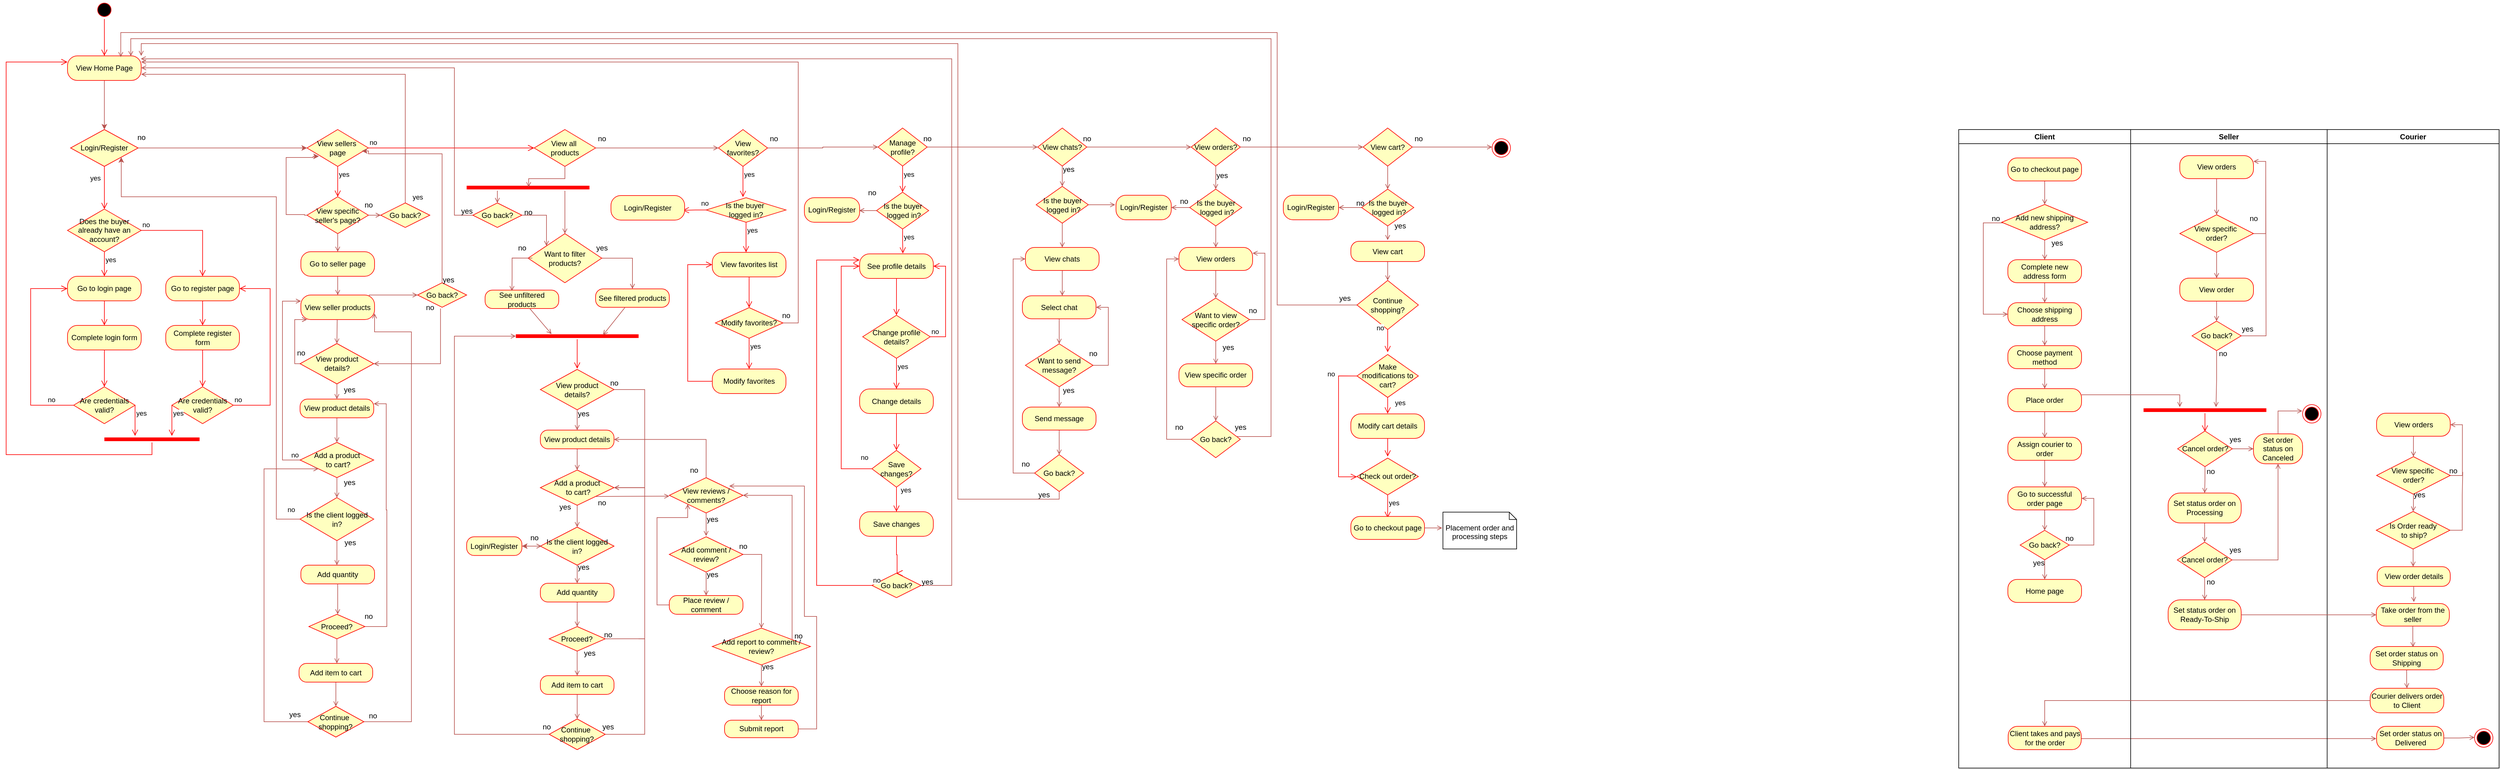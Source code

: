 <mxfile version="24.5.1" type="github" pages="9">
  <diagram id="lnLbn3DbdrcNj8PPY01e" name="activity-diagram-buyer">
    <mxGraphModel dx="4569" dy="-793" grid="1" gridSize="10" guides="1" tooltips="1" connect="1" arrows="1" fold="1" page="1" pageScale="1" pageWidth="827" pageHeight="1169" math="0" shadow="0">
      <root>
        <mxCell id="0" />
        <mxCell id="1" parent="0" />
        <mxCell id="0v-7n6dUuzEB5zlW3-L9-1" value="" style="ellipse;html=1;shape=startState;fillColor=#000000;strokeColor=#ff0000;" parent="1" vertex="1">
          <mxGeometry x="-855.05" y="2338" width="30" height="30" as="geometry" />
        </mxCell>
        <mxCell id="0v-7n6dUuzEB5zlW3-L9-2" value="" style="edgeStyle=orthogonalEdgeStyle;html=1;verticalAlign=bottom;endArrow=open;endSize=8;strokeColor=#ff0000;rounded=0;entryX=0.5;entryY=0;entryDx=0;entryDy=0;" parent="1" source="0v-7n6dUuzEB5zlW3-L9-1" edge="1">
          <mxGeometry relative="1" as="geometry">
            <mxPoint x="-840.05" y="2428" as="targetPoint" />
          </mxGeometry>
        </mxCell>
        <mxCell id="0v-7n6dUuzEB5zlW3-L9-24" style="edgeStyle=orthogonalEdgeStyle;rounded=0;orthogonalLoop=1;jettySize=auto;html=1;entryX=0.5;entryY=0;entryDx=0;entryDy=0;fillColor=#f8cecc;strokeColor=#b85450;" parent="1" source="0v-7n6dUuzEB5zlW3-L9-3" target="0v-7n6dUuzEB5zlW3-L9-7" edge="1">
          <mxGeometry relative="1" as="geometry" />
        </mxCell>
        <mxCell id="0v-7n6dUuzEB5zlW3-L9-3" value="View Home Page" style="rounded=1;whiteSpace=wrap;html=1;arcSize=40;fontColor=#000000;fillColor=#ffffc0;strokeColor=#ff0000;" parent="1" vertex="1">
          <mxGeometry x="-900.05" y="2428" width="120" height="40" as="geometry" />
        </mxCell>
        <mxCell id="0v-7n6dUuzEB5zlW3-L9-4" value="Does the buyer already have an account?" style="rhombus;whiteSpace=wrap;html=1;fontColor=#000000;fillColor=#ffffc0;strokeColor=#ff0000;" parent="1" vertex="1">
          <mxGeometry x="-900.05" y="2677.5" width="120" height="69.5" as="geometry" />
        </mxCell>
        <mxCell id="0v-7n6dUuzEB5zlW3-L9-5" value="no" style="edgeStyle=orthogonalEdgeStyle;html=1;align=left;verticalAlign=bottom;endArrow=open;endSize=8;strokeColor=#ff0000;rounded=0;entryX=0.5;entryY=0;entryDx=0;entryDy=0;" parent="1" source="0v-7n6dUuzEB5zlW3-L9-4" target="0v-7n6dUuzEB5zlW3-L9-11" edge="1">
          <mxGeometry x="-1" relative="1" as="geometry">
            <mxPoint x="-680.05" y="2713" as="targetPoint" />
          </mxGeometry>
        </mxCell>
        <mxCell id="0v-7n6dUuzEB5zlW3-L9-6" value="yes" style="edgeStyle=orthogonalEdgeStyle;html=1;align=left;verticalAlign=top;endArrow=open;endSize=8;strokeColor=#ff0000;rounded=0;" parent="1" source="0v-7n6dUuzEB5zlW3-L9-4" edge="1">
          <mxGeometry x="-1" relative="1" as="geometry">
            <mxPoint x="-840.05" y="2787" as="targetPoint" />
          </mxGeometry>
        </mxCell>
        <mxCell id="0v-7n6dUuzEB5zlW3-L9-34" style="edgeStyle=orthogonalEdgeStyle;rounded=0;orthogonalLoop=1;jettySize=auto;html=1;entryX=0;entryY=0.5;entryDx=0;entryDy=0;fillColor=#f8cecc;strokeColor=#b85450;" parent="1" source="0v-7n6dUuzEB5zlW3-L9-7" target="0v-7n6dUuzEB5zlW3-L9-31" edge="1">
          <mxGeometry relative="1" as="geometry" />
        </mxCell>
        <mxCell id="0v-7n6dUuzEB5zlW3-L9-7" value="Login/Register" style="rhombus;whiteSpace=wrap;html=1;fontColor=#000000;fillColor=#ffffc0;strokeColor=#ff0000;" parent="1" vertex="1">
          <mxGeometry x="-895.05" y="2548" width="110" height="60" as="geometry" />
        </mxCell>
        <mxCell id="0v-7n6dUuzEB5zlW3-L9-8" value="yes" style="edgeStyle=orthogonalEdgeStyle;html=1;align=left;verticalAlign=top;endArrow=open;endSize=8;strokeColor=#ff0000;rounded=0;exitX=0.5;exitY=1;exitDx=0;exitDy=0;" parent="1" source="0v-7n6dUuzEB5zlW3-L9-7" edge="1">
          <mxGeometry x="-0.827" y="-25" relative="1" as="geometry">
            <mxPoint x="-840" y="2677.5" as="targetPoint" />
            <mxPoint x="-769.98" y="2588.5" as="sourcePoint" />
            <mxPoint as="offset" />
            <Array as="points">
              <mxPoint x="-840" y="2657.5" />
              <mxPoint x="-840" y="2657.5" />
            </Array>
          </mxGeometry>
        </mxCell>
        <mxCell id="0v-7n6dUuzEB5zlW3-L9-9" value="Go to login page" style="rounded=1;whiteSpace=wrap;html=1;arcSize=40;fontColor=#000000;fillColor=#ffffc0;strokeColor=#ff0000;" parent="1" vertex="1">
          <mxGeometry x="-900.05" y="2787" width="120" height="40" as="geometry" />
        </mxCell>
        <mxCell id="0v-7n6dUuzEB5zlW3-L9-10" value="" style="edgeStyle=orthogonalEdgeStyle;html=1;verticalAlign=bottom;endArrow=open;endSize=8;strokeColor=#ff0000;rounded=0;" parent="1" source="0v-7n6dUuzEB5zlW3-L9-9" edge="1">
          <mxGeometry relative="1" as="geometry">
            <mxPoint x="-840.05" y="2867" as="targetPoint" />
          </mxGeometry>
        </mxCell>
        <mxCell id="0v-7n6dUuzEB5zlW3-L9-11" value="Go to register page" style="rounded=1;whiteSpace=wrap;html=1;arcSize=40;fontColor=#000000;fillColor=#ffffc0;strokeColor=#ff0000;" parent="1" vertex="1">
          <mxGeometry x="-740.05" y="2787" width="120" height="40" as="geometry" />
        </mxCell>
        <mxCell id="0v-7n6dUuzEB5zlW3-L9-12" value="" style="edgeStyle=orthogonalEdgeStyle;html=1;verticalAlign=bottom;endArrow=open;endSize=8;strokeColor=#ff0000;rounded=0;" parent="1" source="0v-7n6dUuzEB5zlW3-L9-11" edge="1">
          <mxGeometry relative="1" as="geometry">
            <mxPoint x="-680.05" y="2867" as="targetPoint" />
          </mxGeometry>
        </mxCell>
        <mxCell id="0v-7n6dUuzEB5zlW3-L9-13" value="Are credentials valid?" style="rhombus;whiteSpace=wrap;html=1;fontColor=#000000;fillColor=#ffffc0;strokeColor=#ff0000;" parent="1" vertex="1">
          <mxGeometry x="-890.05" y="2967" width="100" height="60" as="geometry" />
        </mxCell>
        <mxCell id="0v-7n6dUuzEB5zlW3-L9-14" value="no" style="edgeStyle=orthogonalEdgeStyle;html=1;align=left;verticalAlign=bottom;endArrow=open;endSize=8;strokeColor=#ff0000;rounded=0;entryX=0;entryY=0.5;entryDx=0;entryDy=0;" parent="1" source="0v-7n6dUuzEB5zlW3-L9-13" target="0v-7n6dUuzEB5zlW3-L9-9" edge="1">
          <mxGeometry x="-0.727" relative="1" as="geometry">
            <mxPoint x="-980.05" y="2912" as="targetPoint" />
            <Array as="points">
              <mxPoint x="-960.05" y="2997" />
              <mxPoint x="-960.05" y="2807" />
            </Array>
            <mxPoint as="offset" />
          </mxGeometry>
        </mxCell>
        <mxCell id="0v-7n6dUuzEB5zlW3-L9-15" value="yes" style="edgeStyle=orthogonalEdgeStyle;html=1;align=left;verticalAlign=top;endArrow=open;endSize=8;strokeColor=#ff0000;rounded=0;entryX=0.25;entryY=0;entryDx=0;entryDy=0;" parent="1" source="0v-7n6dUuzEB5zlW3-L9-13" edge="1">
          <mxGeometry x="-1" relative="1" as="geometry">
            <mxPoint x="-790.05" y="3047" as="targetPoint" />
            <Array as="points">
              <mxPoint x="-790.05" y="2997" />
              <mxPoint x="-790.05" y="2997" />
            </Array>
          </mxGeometry>
        </mxCell>
        <mxCell id="0v-7n6dUuzEB5zlW3-L9-16" value="Are credentials valid?" style="rhombus;whiteSpace=wrap;html=1;fontColor=#000000;fillColor=#ffffc0;strokeColor=#ff0000;" parent="1" vertex="1">
          <mxGeometry x="-730.05" y="2967" width="100" height="60" as="geometry" />
        </mxCell>
        <mxCell id="0v-7n6dUuzEB5zlW3-L9-17" value="no" style="edgeStyle=orthogonalEdgeStyle;html=1;align=left;verticalAlign=bottom;endArrow=open;endSize=8;strokeColor=#ff0000;rounded=0;entryX=1;entryY=0.5;entryDx=0;entryDy=0;" parent="1" source="0v-7n6dUuzEB5zlW3-L9-16" target="0v-7n6dUuzEB5zlW3-L9-11" edge="1">
          <mxGeometry x="-1" relative="1" as="geometry">
            <mxPoint x="-540.05" y="2877" as="targetPoint" />
            <Array as="points">
              <mxPoint x="-570.05" y="2997" />
              <mxPoint x="-570.05" y="2807" />
            </Array>
          </mxGeometry>
        </mxCell>
        <mxCell id="0v-7n6dUuzEB5zlW3-L9-18" value="yes" style="edgeStyle=orthogonalEdgeStyle;html=1;align=left;verticalAlign=top;endArrow=open;endSize=8;strokeColor=#ff0000;rounded=0;entryX=0.75;entryY=0;entryDx=0;entryDy=0;" parent="1" source="0v-7n6dUuzEB5zlW3-L9-16" edge="1">
          <mxGeometry x="-1" relative="1" as="geometry">
            <mxPoint x="-730.05" y="3047" as="targetPoint" />
            <Array as="points">
              <mxPoint x="-680.05" y="2997" />
              <mxPoint x="-730.05" y="2997" />
            </Array>
          </mxGeometry>
        </mxCell>
        <mxCell id="0v-7n6dUuzEB5zlW3-L9-20" value="Complete login form" style="rounded=1;whiteSpace=wrap;html=1;arcSize=40;fontColor=#000000;fillColor=#ffffc0;strokeColor=#ff0000;" parent="1" vertex="1">
          <mxGeometry x="-900.05" y="2867" width="120" height="40" as="geometry" />
        </mxCell>
        <mxCell id="0v-7n6dUuzEB5zlW3-L9-21" value="" style="edgeStyle=orthogonalEdgeStyle;html=1;verticalAlign=bottom;endArrow=open;endSize=8;strokeColor=#ff0000;rounded=0;" parent="1" source="0v-7n6dUuzEB5zlW3-L9-20" edge="1">
          <mxGeometry relative="1" as="geometry">
            <mxPoint x="-840.05" y="2967" as="targetPoint" />
          </mxGeometry>
        </mxCell>
        <mxCell id="0v-7n6dUuzEB5zlW3-L9-22" value="Complete register form" style="rounded=1;whiteSpace=wrap;html=1;arcSize=40;fontColor=#000000;fillColor=#ffffc0;strokeColor=#ff0000;" parent="1" vertex="1">
          <mxGeometry x="-740.05" y="2867" width="120" height="40" as="geometry" />
        </mxCell>
        <mxCell id="0v-7n6dUuzEB5zlW3-L9-23" value="" style="edgeStyle=orthogonalEdgeStyle;html=1;verticalAlign=bottom;endArrow=open;endSize=8;strokeColor=#ff0000;rounded=0;" parent="1" source="0v-7n6dUuzEB5zlW3-L9-22" edge="1">
          <mxGeometry relative="1" as="geometry">
            <mxPoint x="-680.05" y="2967" as="targetPoint" />
          </mxGeometry>
        </mxCell>
        <mxCell id="0v-7n6dUuzEB5zlW3-L9-25" value="" style="shape=line;html=1;strokeWidth=6;strokeColor=#ff0000;" parent="1" vertex="1">
          <mxGeometry x="-840" y="3047.5" width="155" height="10" as="geometry" />
        </mxCell>
        <mxCell id="0v-7n6dUuzEB5zlW3-L9-26" value="" style="edgeStyle=orthogonalEdgeStyle;html=1;verticalAlign=bottom;endArrow=open;endSize=8;strokeColor=#ff0000;rounded=0;entryX=0;entryY=0.25;entryDx=0;entryDy=0;" parent="1" source="0v-7n6dUuzEB5zlW3-L9-25" target="0v-7n6dUuzEB5zlW3-L9-3" edge="1">
          <mxGeometry relative="1" as="geometry">
            <mxPoint x="-740" y="3127.5" as="targetPoint" />
            <Array as="points">
              <mxPoint x="-762" y="3077.5" />
              <mxPoint x="-1000" y="3077.5" />
              <mxPoint x="-1000" y="2438.5" />
            </Array>
          </mxGeometry>
        </mxCell>
        <mxCell id="0v-7n6dUuzEB5zlW3-L9-31" value="View sellers&amp;nbsp;&lt;div&gt;page&lt;/div&gt;" style="rhombus;whiteSpace=wrap;html=1;fontColor=#000000;fillColor=#ffffc0;strokeColor=#ff0000;" parent="1" vertex="1">
          <mxGeometry x="-510" y="2548" width="100" height="60" as="geometry" />
        </mxCell>
        <mxCell id="0v-7n6dUuzEB5zlW3-L9-32" value="no" style="edgeStyle=orthogonalEdgeStyle;html=1;align=left;verticalAlign=bottom;endArrow=open;endSize=8;strokeColor=#ff0000;rounded=0;entryX=0;entryY=0.5;entryDx=0;entryDy=0;" parent="1" source="0v-7n6dUuzEB5zlW3-L9-31" target="LnIVpFBaftXt_ioclH5s-123" edge="1">
          <mxGeometry x="-1" relative="1" as="geometry">
            <mxPoint x="-150" y="2578" as="targetPoint" />
          </mxGeometry>
        </mxCell>
        <mxCell id="0v-7n6dUuzEB5zlW3-L9-33" value="yes" style="edgeStyle=orthogonalEdgeStyle;html=1;align=left;verticalAlign=top;endArrow=open;endSize=8;strokeColor=#ff0000;rounded=0;" parent="1" source="0v-7n6dUuzEB5zlW3-L9-31" edge="1">
          <mxGeometry x="-1" relative="1" as="geometry">
            <mxPoint x="-460" y="2657.5" as="targetPoint" />
          </mxGeometry>
        </mxCell>
        <mxCell id="0v-7n6dUuzEB5zlW3-L9-35" value="no" style="text;html=1;align=center;verticalAlign=middle;resizable=0;points=[];autosize=1;strokeColor=none;fillColor=none;" parent="1" vertex="1">
          <mxGeometry x="-800" y="2545.5" width="40" height="30" as="geometry" />
        </mxCell>
        <mxCell id="0v-7n6dUuzEB5zlW3-L9-44" style="edgeStyle=orthogonalEdgeStyle;rounded=0;orthogonalLoop=1;jettySize=auto;html=1;entryX=0.5;entryY=0;entryDx=0;entryDy=0;fillColor=#f8cecc;strokeColor=#b85450;endArrow=open;endFill=0;" parent="1" source="0v-7n6dUuzEB5zlW3-L9-37" target="0v-7n6dUuzEB5zlW3-L9-43" edge="1">
          <mxGeometry relative="1" as="geometry" />
        </mxCell>
        <mxCell id="LnIVpFBaftXt_ioclH5s-111" value="" style="edgeStyle=orthogonalEdgeStyle;rounded=0;orthogonalLoop=1;jettySize=auto;html=1;endArrow=open;endFill=0;fillColor=#f8cecc;strokeColor=#b85450;" parent="1" source="0v-7n6dUuzEB5zlW3-L9-37" target="LnIVpFBaftXt_ioclH5s-109" edge="1">
          <mxGeometry relative="1" as="geometry" />
        </mxCell>
        <mxCell id="0v-7n6dUuzEB5zlW3-L9-37" value="View specific seller&#39;s page?" style="rhombus;whiteSpace=wrap;html=1;fontColor=#000000;fillColor=#ffffc0;strokeColor=#ff0000;" parent="1" vertex="1">
          <mxGeometry x="-510" y="2657.5" width="100" height="60" as="geometry" />
        </mxCell>
        <mxCell id="0v-7n6dUuzEB5zlW3-L9-47" style="edgeStyle=orthogonalEdgeStyle;rounded=0;orthogonalLoop=1;jettySize=auto;html=1;endArrow=classic;endFill=1;fillColor=#f8cecc;strokeColor=#b85450;entryX=0.893;entryY=0.582;entryDx=0;entryDy=0;entryPerimeter=0;" parent="1" source="0v-7n6dUuzEB5zlW3-L9-48" target="0v-7n6dUuzEB5zlW3-L9-31" edge="1">
          <mxGeometry relative="1" as="geometry">
            <mxPoint x="-390" y="2587.5" as="targetPoint" />
            <Array as="points">
              <mxPoint x="-290" y="2587.5" />
              <mxPoint x="-410" y="2587.5" />
              <mxPoint x="-410" y="2582.5" />
            </Array>
          </mxGeometry>
        </mxCell>
        <mxCell id="LnIVpFBaftXt_ioclH5s-17" style="edgeStyle=orthogonalEdgeStyle;rounded=0;orthogonalLoop=1;jettySize=auto;html=1;entryX=1;entryY=0.5;entryDx=0;entryDy=0;exitX=0.935;exitY=0.565;exitDx=0;exitDy=0;exitPerimeter=0;fillColor=#f8cecc;strokeColor=#b85450;endArrow=open;endFill=0;" parent="1" source="LnIVpFBaftXt_ioclH5s-12" target="LnIVpFBaftXt_ioclH5s-9" edge="1">
          <mxGeometry relative="1" as="geometry">
            <mxPoint x="-292" y="2840.5" as="sourcePoint" />
            <Array as="points">
              <mxPoint x="-293" y="2929.5" />
            </Array>
          </mxGeometry>
        </mxCell>
        <mxCell id="0v-7n6dUuzEB5zlW3-L9-38" value="Go back?" style="rhombus;whiteSpace=wrap;html=1;fontColor=#000000;fillColor=#ffffc0;strokeColor=#ff0000;" parent="1" vertex="1">
          <mxGeometry x="-330" y="2797.5" width="80" height="40" as="geometry" />
        </mxCell>
        <mxCell id="0v-7n6dUuzEB5zlW3-L9-39" style="edgeStyle=orthogonalEdgeStyle;rounded=0;orthogonalLoop=1;jettySize=auto;html=1;entryX=0.193;entryY=0.727;entryDx=0;entryDy=0;entryPerimeter=0;fillColor=#f8cecc;strokeColor=#b85450;" parent="1" target="0v-7n6dUuzEB5zlW3-L9-31" edge="1">
          <mxGeometry relative="1" as="geometry">
            <mxPoint x="-510" y="2687.5" as="sourcePoint" />
            <mxPoint x="-500.0" y="2594.93" as="targetPoint" />
            <Array as="points">
              <mxPoint x="-514" y="2686.5" />
              <mxPoint x="-544" y="2687.5" />
              <mxPoint x="-544" y="2593.5" />
              <mxPoint x="-500" y="2593.5" />
              <mxPoint x="-500" y="2591.5" />
            </Array>
          </mxGeometry>
        </mxCell>
        <mxCell id="0v-7n6dUuzEB5zlW3-L9-40" value="no" style="text;html=1;align=center;verticalAlign=middle;resizable=0;points=[];autosize=1;strokeColor=none;fillColor=none;" parent="1" vertex="1">
          <mxGeometry x="-430" y="2655.5" width="40" height="30" as="geometry" />
        </mxCell>
        <mxCell id="0v-7n6dUuzEB5zlW3-L9-46" value="" style="edgeStyle=orthogonalEdgeStyle;rounded=0;orthogonalLoop=1;jettySize=auto;html=1;fillColor=#f8cecc;strokeColor=#b85450;endArrow=open;endFill=0;" parent="1" source="0v-7n6dUuzEB5zlW3-L9-43" target="0v-7n6dUuzEB5zlW3-L9-45" edge="1">
          <mxGeometry relative="1" as="geometry" />
        </mxCell>
        <mxCell id="0v-7n6dUuzEB5zlW3-L9-43" value="Go to seller page" style="rounded=1;whiteSpace=wrap;html=1;arcSize=40;fontColor=#000000;fillColor=#ffffc0;strokeColor=#ff0000;" parent="1" vertex="1">
          <mxGeometry x="-520" y="2747" width="120" height="40" as="geometry" />
        </mxCell>
        <mxCell id="0v-7n6dUuzEB5zlW3-L9-49" style="edgeStyle=orthogonalEdgeStyle;rounded=0;orthogonalLoop=1;jettySize=auto;html=1;entryX=0;entryY=0.5;entryDx=0;entryDy=0;fillColor=#f8cecc;strokeColor=#b85450;exitX=0.928;exitY=0.031;exitDx=0;exitDy=0;exitPerimeter=0;endArrow=open;endFill=0;" parent="1" source="0v-7n6dUuzEB5zlW3-L9-45" target="0v-7n6dUuzEB5zlW3-L9-38" edge="1">
          <mxGeometry relative="1" as="geometry">
            <Array as="points">
              <mxPoint x="-409" y="2817.5" />
            </Array>
          </mxGeometry>
        </mxCell>
        <mxCell id="0v-7n6dUuzEB5zlW3-L9-45" value="View seller products" style="rounded=1;whiteSpace=wrap;html=1;arcSize=40;fontColor=#000000;fillColor=#ffffc0;strokeColor=#ff0000;" parent="1" vertex="1">
          <mxGeometry x="-520" y="2817.5" width="120" height="40" as="geometry" />
        </mxCell>
        <mxCell id="LnIVpFBaftXt_ioclH5s-1" style="edgeStyle=orthogonalEdgeStyle;rounded=0;orthogonalLoop=1;jettySize=auto;html=1;entryX=0;entryY=0.25;entryDx=0;entryDy=0;fillColor=#f8cecc;strokeColor=#b85450;endArrow=open;endFill=0;" parent="1" source="FDCgDiWBe9C-YxshdDYW-2" target="0v-7n6dUuzEB5zlW3-L9-45" edge="1">
          <mxGeometry relative="1" as="geometry">
            <Array as="points">
              <mxPoint x="-550" y="3086.5" />
              <mxPoint x="-550" y="2827.5" />
            </Array>
          </mxGeometry>
        </mxCell>
        <mxCell id="LnIVpFBaftXt_ioclH5s-2" value="no" style="edgeLabel;html=1;align=center;verticalAlign=middle;resizable=0;points=[];rotation=-3;" parent="LnIVpFBaftXt_ioclH5s-1" vertex="1" connectable="0">
          <mxGeometry x="-0.837" y="-8" relative="1" as="geometry">
            <mxPoint x="17" as="offset" />
          </mxGeometry>
        </mxCell>
        <mxCell id="LnIVpFBaftXt_ioclH5s-4" style="edgeStyle=orthogonalEdgeStyle;rounded=0;orthogonalLoop=1;jettySize=auto;html=1;entryX=0.5;entryY=0;entryDx=0;entryDy=0;fillColor=#f8cecc;strokeColor=#b85450;endArrow=open;endFill=0;" parent="1" source="FDCgDiWBe9C-YxshdDYW-2" target="LnIVpFBaftXt_ioclH5s-3" edge="1">
          <mxGeometry relative="1" as="geometry" />
        </mxCell>
        <mxCell id="FDCgDiWBe9C-YxshdDYW-2" value="Add a product&lt;div&gt;&amp;nbsp;to cart?&lt;/div&gt;" style="rhombus;whiteSpace=wrap;html=1;fontColor=#000000;fillColor=#ffffc0;strokeColor=#ff0000;" parent="1" vertex="1">
          <mxGeometry x="-521.33" y="3057.5" width="120" height="57.5" as="geometry" />
        </mxCell>
        <mxCell id="LnIVpFBaftXt_ioclH5s-6" style="edgeStyle=orthogonalEdgeStyle;rounded=0;orthogonalLoop=1;jettySize=auto;html=1;entryX=1;entryY=1;entryDx=0;entryDy=0;fillColor=#f8cecc;strokeColor=#b85450;" parent="1" source="LnIVpFBaftXt_ioclH5s-3" target="0v-7n6dUuzEB5zlW3-L9-7" edge="1">
          <mxGeometry relative="1" as="geometry">
            <Array as="points">
              <mxPoint x="-560" y="3182.5" />
              <mxPoint x="-560" y="2657.5" />
              <mxPoint x="-813" y="2657.5" />
            </Array>
          </mxGeometry>
        </mxCell>
        <mxCell id="LnIVpFBaftXt_ioclH5s-7" value="no" style="edgeLabel;html=1;align=center;verticalAlign=middle;resizable=0;points=[];" parent="LnIVpFBaftXt_ioclH5s-6" vertex="1" connectable="0">
          <mxGeometry x="-0.947" y="-6" relative="1" as="geometry">
            <mxPoint x="9" y="-10" as="offset" />
          </mxGeometry>
        </mxCell>
        <mxCell id="LnIVpFBaftXt_ioclH5s-22" style="edgeStyle=orthogonalEdgeStyle;rounded=0;orthogonalLoop=1;jettySize=auto;html=1;fillColor=#f8cecc;strokeColor=#b85450;endArrow=open;endFill=0;" parent="1" source="LnIVpFBaftXt_ioclH5s-3" edge="1">
          <mxGeometry relative="1" as="geometry">
            <mxPoint x="-461.33" y="3257.5" as="targetPoint" />
          </mxGeometry>
        </mxCell>
        <mxCell id="LnIVpFBaftXt_ioclH5s-3" value="Is the client logged in?" style="rhombus;whiteSpace=wrap;html=1;fontColor=#000000;fillColor=#ffffc0;strokeColor=#ff0000;" parent="1" vertex="1">
          <mxGeometry x="-521.33" y="3147.5" width="120" height="70" as="geometry" />
        </mxCell>
        <mxCell id="LnIVpFBaftXt_ioclH5s-5" value="yes" style="text;html=1;align=center;verticalAlign=middle;resizable=0;points=[];autosize=1;strokeColor=none;fillColor=none;" parent="1" vertex="1">
          <mxGeometry x="-461.33" y="3107.5" width="40" height="30" as="geometry" />
        </mxCell>
        <mxCell id="LnIVpFBaftXt_ioclH5s-19" style="edgeStyle=orthogonalEdgeStyle;rounded=0;orthogonalLoop=1;jettySize=auto;html=1;fillColor=#f8cecc;strokeColor=#b85450;endArrow=open;endFill=0;" parent="1" source="LnIVpFBaftXt_ioclH5s-8" target="FDCgDiWBe9C-YxshdDYW-2" edge="1">
          <mxGeometry relative="1" as="geometry" />
        </mxCell>
        <mxCell id="LnIVpFBaftXt_ioclH5s-8" value="View product details" style="rounded=1;whiteSpace=wrap;html=1;arcSize=40;fontColor=#000000;fillColor=#ffffc0;strokeColor=#ff0000;" parent="1" vertex="1">
          <mxGeometry x="-521.33" y="2987" width="120" height="30.5" as="geometry" />
        </mxCell>
        <mxCell id="LnIVpFBaftXt_ioclH5s-13" style="edgeStyle=orthogonalEdgeStyle;rounded=0;orthogonalLoop=1;jettySize=auto;html=1;entryX=0.5;entryY=0;entryDx=0;entryDy=0;fillColor=#f8cecc;strokeColor=#b85450;endArrow=open;endFill=0;" parent="1" source="LnIVpFBaftXt_ioclH5s-9" target="LnIVpFBaftXt_ioclH5s-8" edge="1">
          <mxGeometry relative="1" as="geometry" />
        </mxCell>
        <mxCell id="LnIVpFBaftXt_ioclH5s-15" style="edgeStyle=orthogonalEdgeStyle;rounded=0;orthogonalLoop=1;jettySize=auto;html=1;fillColor=#f8cecc;strokeColor=#b85450;exitX=0;exitY=0.5;exitDx=0;exitDy=0;endArrow=open;endFill=0;" parent="1" source="LnIVpFBaftXt_ioclH5s-9" edge="1">
          <mxGeometry relative="1" as="geometry">
            <mxPoint x="-510" y="2857.5" as="targetPoint" />
            <Array as="points">
              <mxPoint x="-530" y="2929.5" />
              <mxPoint x="-530" y="2857.5" />
            </Array>
          </mxGeometry>
        </mxCell>
        <mxCell id="LnIVpFBaftXt_ioclH5s-9" value="View product&lt;div&gt;details?&lt;/div&gt;" style="rhombus;whiteSpace=wrap;html=1;fontColor=#000000;fillColor=#ffffc0;strokeColor=#ff0000;" parent="1" vertex="1">
          <mxGeometry x="-521.33" y="2896.5" width="120" height="65.75" as="geometry" />
        </mxCell>
        <mxCell id="LnIVpFBaftXt_ioclH5s-12" value="no" style="text;html=1;align=center;verticalAlign=middle;resizable=0;points=[];autosize=1;strokeColor=none;fillColor=none;" parent="1" vertex="1">
          <mxGeometry x="-330" y="2822.5" width="40" height="30" as="geometry" />
        </mxCell>
        <mxCell id="LnIVpFBaftXt_ioclH5s-14" value="yes" style="text;html=1;align=center;verticalAlign=middle;resizable=0;points=[];autosize=1;strokeColor=none;fillColor=none;" parent="1" vertex="1">
          <mxGeometry x="-461.33" y="2957" width="40" height="30" as="geometry" />
        </mxCell>
        <mxCell id="LnIVpFBaftXt_ioclH5s-16" value="no" style="text;html=1;align=center;verticalAlign=middle;resizable=0;points=[];autosize=1;strokeColor=none;fillColor=none;" parent="1" vertex="1">
          <mxGeometry x="-540" y="2896.5" width="40" height="30" as="geometry" />
        </mxCell>
        <mxCell id="LnIVpFBaftXt_ioclH5s-21" style="edgeStyle=orthogonalEdgeStyle;rounded=0;orthogonalLoop=1;jettySize=auto;html=1;fillColor=#f8cecc;strokeColor=#b85450;endArrow=open;endFill=0;exitX=0.493;exitY=1.002;exitDx=0;exitDy=0;exitPerimeter=0;" parent="1" source="0v-7n6dUuzEB5zlW3-L9-45" edge="1">
          <mxGeometry relative="1" as="geometry">
            <mxPoint x="-461.33" y="2864" as="sourcePoint" />
            <mxPoint x="-461.33" y="2896.5" as="targetPoint" />
          </mxGeometry>
        </mxCell>
        <mxCell id="LnIVpFBaftXt_ioclH5s-23" value="yes" style="text;html=1;align=center;verticalAlign=middle;resizable=0;points=[];autosize=1;strokeColor=none;fillColor=none;" parent="1" vertex="1">
          <mxGeometry x="-460" y="3205.5" width="40" height="30" as="geometry" />
        </mxCell>
        <mxCell id="LnIVpFBaftXt_ioclH5s-24" value="Add quantity" style="rounded=1;whiteSpace=wrap;html=1;arcSize=40;fontColor=#000000;fillColor=#ffffc0;strokeColor=#ff0000;" parent="1" vertex="1">
          <mxGeometry x="-520" y="3257.5" width="120" height="30.5" as="geometry" />
        </mxCell>
        <mxCell id="LnIVpFBaftXt_ioclH5s-29" style="edgeStyle=orthogonalEdgeStyle;rounded=0;orthogonalLoop=1;jettySize=auto;html=1;entryX=1;entryY=0.25;entryDx=0;entryDy=0;fillColor=#f8cecc;strokeColor=#b85450;endArrow=open;endFill=0;" parent="1" source="LnIVpFBaftXt_ioclH5s-26" target="LnIVpFBaftXt_ioclH5s-8" edge="1">
          <mxGeometry relative="1" as="geometry">
            <Array as="points">
              <mxPoint x="-380" y="3357.5" />
              <mxPoint x="-380" y="3167.5" />
              <mxPoint x="-381" y="3167.5" />
              <mxPoint x="-381" y="2994.5" />
            </Array>
          </mxGeometry>
        </mxCell>
        <mxCell id="LnIVpFBaftXt_ioclH5s-33" style="edgeStyle=orthogonalEdgeStyle;rounded=0;orthogonalLoop=1;jettySize=auto;html=1;fillColor=#f8cecc;strokeColor=#b85450;endArrow=open;endFill=0;" parent="1" source="LnIVpFBaftXt_ioclH5s-26" target="LnIVpFBaftXt_ioclH5s-32" edge="1">
          <mxGeometry relative="1" as="geometry">
            <Array as="points">
              <mxPoint x="-461" y="3397.5" />
              <mxPoint x="-461" y="3397.5" />
            </Array>
          </mxGeometry>
        </mxCell>
        <mxCell id="LnIVpFBaftXt_ioclH5s-26" value="Proceed?" style="rhombus;whiteSpace=wrap;html=1;fontColor=#000000;fillColor=#ffffc0;strokeColor=#ff0000;" parent="1" vertex="1">
          <mxGeometry x="-506.99" y="3337.5" width="91.33" height="40" as="geometry" />
        </mxCell>
        <mxCell id="LnIVpFBaftXt_ioclH5s-28" style="edgeStyle=orthogonalEdgeStyle;rounded=0;orthogonalLoop=1;jettySize=auto;html=1;fillColor=#f8cecc;strokeColor=#b85450;endArrow=open;endFill=0;" parent="1" source="LnIVpFBaftXt_ioclH5s-24" edge="1">
          <mxGeometry relative="1" as="geometry">
            <mxPoint x="-460" y="3337.5" as="targetPoint" />
          </mxGeometry>
        </mxCell>
        <mxCell id="LnIVpFBaftXt_ioclH5s-30" value="no" style="text;html=1;align=center;verticalAlign=middle;resizable=0;points=[];autosize=1;strokeColor=none;fillColor=none;" parent="1" vertex="1">
          <mxGeometry x="-430" y="3325.5" width="40" height="30" as="geometry" />
        </mxCell>
        <mxCell id="LnIVpFBaftXt_ioclH5s-34" style="edgeStyle=orthogonalEdgeStyle;rounded=0;orthogonalLoop=1;jettySize=auto;html=1;fillColor=#f8cecc;strokeColor=#b85450;endArrow=open;endFill=0;" parent="1" source="LnIVpFBaftXt_ioclH5s-32" edge="1">
          <mxGeometry relative="1" as="geometry">
            <mxPoint x="-463" y="3487.5" as="targetPoint" />
          </mxGeometry>
        </mxCell>
        <mxCell id="LnIVpFBaftXt_ioclH5s-32" value="Add item to cart" style="rounded=1;whiteSpace=wrap;html=1;arcSize=40;fontColor=#000000;fillColor=#ffffc0;strokeColor=#ff0000;" parent="1" vertex="1">
          <mxGeometry x="-523" y="3417.5" width="120" height="30.5" as="geometry" />
        </mxCell>
        <mxCell id="LnIVpFBaftXt_ioclH5s-36" style="edgeStyle=orthogonalEdgeStyle;rounded=0;orthogonalLoop=1;jettySize=auto;html=1;entryX=0;entryY=1;entryDx=0;entryDy=0;endArrow=open;endFill=0;fillColor=#f8cecc;strokeColor=#b85450;" parent="1" source="LnIVpFBaftXt_ioclH5s-35" target="FDCgDiWBe9C-YxshdDYW-2" edge="1">
          <mxGeometry relative="1" as="geometry">
            <Array as="points">
              <mxPoint x="-580" y="3512.5" />
              <mxPoint x="-580" y="3100.5" />
            </Array>
          </mxGeometry>
        </mxCell>
        <mxCell id="LnIVpFBaftXt_ioclH5s-38" style="edgeStyle=orthogonalEdgeStyle;rounded=0;orthogonalLoop=1;jettySize=auto;html=1;entryX=1;entryY=0.75;entryDx=0;entryDy=0;fillColor=#f8cecc;strokeColor=#b85450;endArrow=open;endFill=0;" parent="1" source="LnIVpFBaftXt_ioclH5s-35" target="0v-7n6dUuzEB5zlW3-L9-45" edge="1">
          <mxGeometry relative="1" as="geometry">
            <Array as="points">
              <mxPoint x="-340" y="3512.5" />
              <mxPoint x="-340" y="2877.5" />
              <mxPoint x="-400" y="2877.5" />
            </Array>
          </mxGeometry>
        </mxCell>
        <mxCell id="LnIVpFBaftXt_ioclH5s-35" value="Continue&amp;nbsp;&lt;div&gt;shopping?&lt;/div&gt;" style="rhombus;whiteSpace=wrap;html=1;fontColor=#000000;fillColor=#ffffc0;strokeColor=#ff0000;" parent="1" vertex="1">
          <mxGeometry x="-508.66" y="3487.5" width="91.33" height="50" as="geometry" />
        </mxCell>
        <mxCell id="LnIVpFBaftXt_ioclH5s-37" value="yes" style="text;html=1;align=center;verticalAlign=middle;resizable=0;points=[];autosize=1;strokeColor=none;fillColor=none;" parent="1" vertex="1">
          <mxGeometry x="-550" y="3485.5" width="40" height="30" as="geometry" />
        </mxCell>
        <mxCell id="LnIVpFBaftXt_ioclH5s-39" value="no" style="text;html=1;align=center;verticalAlign=middle;resizable=0;points=[];autosize=1;strokeColor=none;fillColor=none;" parent="1" vertex="1">
          <mxGeometry x="-423" y="3487.5" width="40" height="30" as="geometry" />
        </mxCell>
        <mxCell id="LnIVpFBaftXt_ioclH5s-62" value="" style="edgeStyle=orthogonalEdgeStyle;rounded=0;orthogonalLoop=1;jettySize=auto;html=1;exitX=0.937;exitY=0.483;exitDx=0;exitDy=0;exitPerimeter=0;endArrow=open;endFill=0;fillColor=#f8cecc;strokeColor=#b85450;" parent="1" source="LnIVpFBaftXt_ioclH5s-57" target="LnIVpFBaftXt_ioclH5s-61" edge="1">
          <mxGeometry relative="1" as="geometry">
            <Array as="points">
              <mxPoint x="-38" y="2757.5" />
              <mxPoint x="20" y="2757.5" />
            </Array>
          </mxGeometry>
        </mxCell>
        <mxCell id="LnIVpFBaftXt_ioclH5s-57" value="Want to filter products?" style="rhombus;whiteSpace=wrap;html=1;fillColor=#ffffc0;strokeColor=#ff0000;fontColor=#000000;rounded=0;arcSize=40;shadow=0;" parent="1" vertex="1">
          <mxGeometry x="-150" y="2717.5" width="120" height="80" as="geometry" />
        </mxCell>
        <mxCell id="LnIVpFBaftXt_ioclH5s-61" value="See filtered products" style="whiteSpace=wrap;html=1;fillColor=#ffffc0;strokeColor=#ff0000;fontColor=#000000;rounded=1;arcSize=40;" parent="1" vertex="1">
          <mxGeometry x="-40" y="2807.5" width="120" height="30" as="geometry" />
        </mxCell>
        <mxCell id="LnIVpFBaftXt_ioclH5s-63" value="yes" style="text;html=1;align=center;verticalAlign=middle;resizable=0;points=[];autosize=1;strokeColor=none;fillColor=none;" parent="1" vertex="1">
          <mxGeometry x="-50" y="2725.5" width="40" height="30" as="geometry" />
        </mxCell>
        <mxCell id="LnIVpFBaftXt_ioclH5s-64" value="See unfiltered products" style="whiteSpace=wrap;html=1;fillColor=#ffffc0;strokeColor=#ff0000;fontColor=#000000;rounded=1;arcSize=40;" parent="1" vertex="1">
          <mxGeometry x="-220" y="2809.5" width="120" height="30" as="geometry" />
        </mxCell>
        <mxCell id="LnIVpFBaftXt_ioclH5s-66" style="edgeStyle=orthogonalEdgeStyle;rounded=0;orthogonalLoop=1;jettySize=auto;html=1;entryX=0.364;entryY=0.051;entryDx=0;entryDy=0;entryPerimeter=0;exitX=0.057;exitY=0.498;exitDx=0;exitDy=0;exitPerimeter=0;endArrow=open;endFill=0;fillColor=#f8cecc;strokeColor=#b85450;" parent="1" source="LnIVpFBaftXt_ioclH5s-57" target="LnIVpFBaftXt_ioclH5s-64" edge="1">
          <mxGeometry relative="1" as="geometry">
            <mxPoint x="-150" y="2757.5" as="sourcePoint" />
            <Array as="points">
              <mxPoint x="-176" y="2757.5" />
              <mxPoint x="-176" y="2789.5" />
              <mxPoint x="-176" y="2789.5" />
            </Array>
          </mxGeometry>
        </mxCell>
        <mxCell id="LnIVpFBaftXt_ioclH5s-67" value="" style="shape=line;html=1;strokeWidth=6;strokeColor=#ff0000;" parent="1" vertex="1">
          <mxGeometry x="-170" y="2879.5" width="200" height="10" as="geometry" />
        </mxCell>
        <mxCell id="LnIVpFBaftXt_ioclH5s-68" value="" style="edgeStyle=orthogonalEdgeStyle;html=1;verticalAlign=bottom;endArrow=open;endSize=8;strokeColor=#ff0000;rounded=0;" parent="1" source="LnIVpFBaftXt_ioclH5s-67" edge="1">
          <mxGeometry relative="1" as="geometry">
            <mxPoint x="-70" y="2937.5" as="targetPoint" />
          </mxGeometry>
        </mxCell>
        <mxCell id="LnIVpFBaftXt_ioclH5s-69" style="rounded=0;orthogonalLoop=1;jettySize=auto;html=1;entryX=0.71;entryY=0.329;entryDx=0;entryDy=0;entryPerimeter=0;endArrow=open;endFill=0;fillColor=#f8cecc;strokeColor=#b85450;" parent="1" source="LnIVpFBaftXt_ioclH5s-61" target="LnIVpFBaftXt_ioclH5s-67" edge="1">
          <mxGeometry relative="1" as="geometry">
            <mxPoint x="-28" y="2877.5" as="targetPoint" />
          </mxGeometry>
        </mxCell>
        <mxCell id="LnIVpFBaftXt_ioclH5s-70" style="rounded=0;orthogonalLoop=1;jettySize=auto;html=1;entryX=0.291;entryY=0.159;entryDx=0;entryDy=0;entryPerimeter=0;endArrow=open;endFill=0;fillColor=#f8cecc;strokeColor=#b85450;" parent="1" source="LnIVpFBaftXt_ioclH5s-64" target="LnIVpFBaftXt_ioclH5s-67" edge="1">
          <mxGeometry relative="1" as="geometry" />
        </mxCell>
        <mxCell id="LnIVpFBaftXt_ioclH5s-71" value="no" style="text;html=1;align=center;verticalAlign=middle;resizable=0;points=[];autosize=1;strokeColor=none;fillColor=none;" parent="1" vertex="1">
          <mxGeometry x="-180" y="2725.5" width="40" height="30" as="geometry" />
        </mxCell>
        <mxCell id="LnIVpFBaftXt_ioclH5s-76" style="edgeStyle=orthogonalEdgeStyle;rounded=0;orthogonalLoop=1;jettySize=auto;html=1;entryX=0.5;entryY=0;entryDx=0;entryDy=0;fillColor=#f8cecc;strokeColor=#b85450;endArrow=open;endFill=0;" parent="1" source="LnIVpFBaftXt_ioclH5s-72" target="LnIVpFBaftXt_ioclH5s-75" edge="1">
          <mxGeometry relative="1" as="geometry" />
        </mxCell>
        <mxCell id="LnIVpFBaftXt_ioclH5s-72" value="View product&lt;div&gt;details?&lt;/div&gt;" style="rhombus;whiteSpace=wrap;html=1;fontColor=#000000;fillColor=#ffffc0;strokeColor=#ff0000;" parent="1" vertex="1">
          <mxGeometry x="-130.0" y="2938.63" width="120" height="65.75" as="geometry" />
        </mxCell>
        <mxCell id="LnIVpFBaftXt_ioclH5s-73" style="edgeStyle=orthogonalEdgeStyle;rounded=0;orthogonalLoop=1;jettySize=auto;html=1;entryX=1;entryY=0.5;entryDx=0;entryDy=0;endArrow=open;endFill=0;fillColor=#f8cecc;strokeColor=#b85450;" parent="1" source="LnIVpFBaftXt_ioclH5s-72" target="LnIVpFBaftXt_ioclH5s-78" edge="1">
          <mxGeometry relative="1" as="geometry">
            <mxPoint y="3127.5" as="targetPoint" />
            <Array as="points">
              <mxPoint x="40" y="2971.505" />
              <mxPoint x="40" y="3130.5" />
            </Array>
          </mxGeometry>
        </mxCell>
        <mxCell id="LnIVpFBaftXt_ioclH5s-74" value="no" style="text;html=1;align=center;verticalAlign=middle;resizable=0;points=[];autosize=1;strokeColor=none;fillColor=none;" parent="1" vertex="1">
          <mxGeometry x="-30" y="2945.5" width="40" height="30" as="geometry" />
        </mxCell>
        <mxCell id="LnIVpFBaftXt_ioclH5s-81" style="edgeStyle=orthogonalEdgeStyle;rounded=0;orthogonalLoop=1;jettySize=auto;html=1;fillColor=#f8cecc;strokeColor=#b85450;endArrow=open;endFill=0;" parent="1" source="LnIVpFBaftXt_ioclH5s-75" target="LnIVpFBaftXt_ioclH5s-78" edge="1">
          <mxGeometry relative="1" as="geometry" />
        </mxCell>
        <mxCell id="LnIVpFBaftXt_ioclH5s-75" value="View product details" style="rounded=1;whiteSpace=wrap;html=1;arcSize=40;fontColor=#000000;fillColor=#ffffc0;strokeColor=#ff0000;" parent="1" vertex="1">
          <mxGeometry x="-130.0" y="3037.5" width="120" height="30.5" as="geometry" />
        </mxCell>
        <mxCell id="LnIVpFBaftXt_ioclH5s-77" value="yes" style="text;html=1;align=center;verticalAlign=middle;resizable=0;points=[];autosize=1;strokeColor=none;fillColor=none;" parent="1" vertex="1">
          <mxGeometry x="-80" y="2995.5" width="40" height="30" as="geometry" />
        </mxCell>
        <mxCell id="LnIVpFBaftXt_ioclH5s-84" style="edgeStyle=orthogonalEdgeStyle;rounded=0;orthogonalLoop=1;jettySize=auto;html=1;entryX=0.5;entryY=0;entryDx=0;entryDy=0;fillColor=#f8cecc;strokeColor=#b85450;endArrow=open;endFill=0;" parent="1" source="LnIVpFBaftXt_ioclH5s-78" target="LnIVpFBaftXt_ioclH5s-82" edge="1">
          <mxGeometry relative="1" as="geometry" />
        </mxCell>
        <mxCell id="TpFTDslMesMpzPBlf416-2" style="edgeStyle=orthogonalEdgeStyle;rounded=0;orthogonalLoop=1;jettySize=auto;html=1;exitX=1;exitY=1;exitDx=0;exitDy=0;fillColor=#f8cecc;strokeColor=#b85450;endArrow=open;endFill=0;" parent="1" source="LnIVpFBaftXt_ioclH5s-78" edge="1">
          <mxGeometry relative="1" as="geometry">
            <mxPoint x="80" y="3145.118" as="targetPoint" />
          </mxGeometry>
        </mxCell>
        <mxCell id="LnIVpFBaftXt_ioclH5s-78" value="Add a product&lt;div&gt;&amp;nbsp;to cart?&lt;/div&gt;" style="rhombus;whiteSpace=wrap;html=1;fontColor=#000000;fillColor=#ffffc0;strokeColor=#ff0000;" parent="1" vertex="1">
          <mxGeometry x="-130.0" y="3102.5" width="120" height="57.5" as="geometry" />
        </mxCell>
        <mxCell id="LnIVpFBaftXt_ioclH5s-80" value="no" style="text;html=1;align=center;verticalAlign=middle;resizable=0;points=[];autosize=1;strokeColor=none;fillColor=none;" parent="1" vertex="1">
          <mxGeometry x="-50" y="3140.5" width="40" height="30" as="geometry" />
        </mxCell>
        <mxCell id="LnIVpFBaftXt_ioclH5s-94" style="edgeStyle=orthogonalEdgeStyle;rounded=0;orthogonalLoop=1;jettySize=auto;html=1;entryX=0.5;entryY=0;entryDx=0;entryDy=0;fillColor=#f8cecc;strokeColor=#b85450;endArrow=open;endFill=0;" parent="1" source="LnIVpFBaftXt_ioclH5s-82" target="LnIVpFBaftXt_ioclH5s-90" edge="1">
          <mxGeometry relative="1" as="geometry" />
        </mxCell>
        <mxCell id="LnIVpFBaftXt_ioclH5s-82" value="Is the client logged in?" style="rhombus;whiteSpace=wrap;html=1;fontColor=#000000;fillColor=#ffffc0;strokeColor=#ff0000;" parent="1" vertex="1">
          <mxGeometry x="-130" y="3195.5" width="120" height="62" as="geometry" />
        </mxCell>
        <mxCell id="LnIVpFBaftXt_ioclH5s-86" value="Login/Register" style="rounded=1;whiteSpace=wrap;html=1;arcSize=40;fontColor=#000000;fillColor=#ffffc0;strokeColor=#ff0000;" parent="1" vertex="1">
          <mxGeometry x="-250" y="3211.25" width="90" height="30.5" as="geometry" />
        </mxCell>
        <mxCell id="LnIVpFBaftXt_ioclH5s-87" value="no" style="text;html=1;align=center;verticalAlign=middle;resizable=0;points=[];autosize=1;strokeColor=none;fillColor=none;" parent="1" vertex="1">
          <mxGeometry x="-160" y="3197.5" width="40" height="30" as="geometry" />
        </mxCell>
        <mxCell id="LnIVpFBaftXt_ioclH5s-96" style="edgeStyle=orthogonalEdgeStyle;rounded=0;orthogonalLoop=1;jettySize=auto;html=1;entryX=0.5;entryY=0;entryDx=0;entryDy=0;fillColor=#f8cecc;strokeColor=#b85450;endArrow=open;endFill=0;" parent="1" source="LnIVpFBaftXt_ioclH5s-90" target="LnIVpFBaftXt_ioclH5s-91" edge="1">
          <mxGeometry relative="1" as="geometry" />
        </mxCell>
        <mxCell id="LnIVpFBaftXt_ioclH5s-90" value="Add quantity" style="rounded=1;whiteSpace=wrap;html=1;arcSize=40;fontColor=#000000;fillColor=#ffffc0;strokeColor=#ff0000;" parent="1" vertex="1">
          <mxGeometry x="-130" y="3287" width="120" height="30.5" as="geometry" />
        </mxCell>
        <mxCell id="LnIVpFBaftXt_ioclH5s-97" style="edgeStyle=orthogonalEdgeStyle;rounded=0;orthogonalLoop=1;jettySize=auto;html=1;entryX=0.5;entryY=0;entryDx=0;entryDy=0;fillColor=#f8cecc;strokeColor=#b85450;endArrow=open;endFill=0;" parent="1" source="LnIVpFBaftXt_ioclH5s-91" target="LnIVpFBaftXt_ioclH5s-92" edge="1">
          <mxGeometry relative="1" as="geometry" />
        </mxCell>
        <mxCell id="LnIVpFBaftXt_ioclH5s-91" value="Proceed?" style="rhombus;whiteSpace=wrap;html=1;fontColor=#000000;fillColor=#ffffc0;strokeColor=#ff0000;" parent="1" vertex="1">
          <mxGeometry x="-115.66" y="3357.5" width="91.33" height="40" as="geometry" />
        </mxCell>
        <mxCell id="LnIVpFBaftXt_ioclH5s-99" style="edgeStyle=orthogonalEdgeStyle;rounded=0;orthogonalLoop=1;jettySize=auto;html=1;entryX=0.5;entryY=0;entryDx=0;entryDy=0;fillColor=#f8cecc;strokeColor=#b85450;endArrow=open;endFill=0;" parent="1" source="LnIVpFBaftXt_ioclH5s-92" target="LnIVpFBaftXt_ioclH5s-93" edge="1">
          <mxGeometry relative="1" as="geometry" />
        </mxCell>
        <mxCell id="LnIVpFBaftXt_ioclH5s-92" value="Add item to cart" style="rounded=1;whiteSpace=wrap;html=1;arcSize=40;fontColor=#000000;fillColor=#ffffc0;strokeColor=#ff0000;" parent="1" vertex="1">
          <mxGeometry x="-130" y="3437.5" width="120" height="30.5" as="geometry" />
        </mxCell>
        <mxCell id="LnIVpFBaftXt_ioclH5s-103" style="edgeStyle=orthogonalEdgeStyle;rounded=0;orthogonalLoop=1;jettySize=auto;html=1;endArrow=none;endFill=0;fillColor=#f8cecc;strokeColor=#b85450;" parent="1" source="LnIVpFBaftXt_ioclH5s-93" edge="1">
          <mxGeometry relative="1" as="geometry">
            <mxPoint x="30" y="3377.5" as="targetPoint" />
            <Array as="points">
              <mxPoint x="40" y="3533.5" />
              <mxPoint x="40" y="3377.5" />
            </Array>
          </mxGeometry>
        </mxCell>
        <mxCell id="LnIVpFBaftXt_ioclH5s-93" value="Continue&amp;nbsp;&lt;div&gt;shopping?&lt;/div&gt;" style="rhombus;whiteSpace=wrap;html=1;fontColor=#000000;fillColor=#ffffc0;strokeColor=#ff0000;" parent="1" vertex="1">
          <mxGeometry x="-115.66" y="3508" width="91.33" height="50" as="geometry" />
        </mxCell>
        <mxCell id="LnIVpFBaftXt_ioclH5s-95" value="yes" style="text;html=1;align=center;verticalAlign=middle;resizable=0;points=[];autosize=1;strokeColor=none;fillColor=none;" parent="1" vertex="1">
          <mxGeometry x="-80" y="3245.5" width="40" height="30" as="geometry" />
        </mxCell>
        <mxCell id="LnIVpFBaftXt_ioclH5s-98" value="yes" style="text;html=1;align=center;verticalAlign=middle;resizable=0;points=[];autosize=1;strokeColor=none;fillColor=none;" parent="1" vertex="1">
          <mxGeometry x="-70" y="3385.5" width="40" height="30" as="geometry" />
        </mxCell>
        <mxCell id="LnIVpFBaftXt_ioclH5s-100" style="edgeStyle=orthogonalEdgeStyle;rounded=0;orthogonalLoop=1;jettySize=auto;html=1;entryX=0.797;entryY=0.939;entryDx=0;entryDy=0;entryPerimeter=0;endArrow=open;endFill=0;startArrow=classic;startFill=1;fillColor=#f8cecc;strokeColor=#b85450;" parent="1" target="LnIVpFBaftXt_ioclH5s-87" edge="1">
          <mxGeometry relative="1" as="geometry">
            <mxPoint x="-160" y="3226.5" as="sourcePoint" />
          </mxGeometry>
        </mxCell>
        <mxCell id="LnIVpFBaftXt_ioclH5s-101" style="edgeStyle=orthogonalEdgeStyle;rounded=0;orthogonalLoop=1;jettySize=auto;html=1;entryX=1;entryY=0.5;entryDx=0;entryDy=0;fillColor=#f8cecc;strokeColor=#b85450;endArrow=open;endFill=0;" parent="1" edge="1">
          <mxGeometry relative="1" as="geometry">
            <mxPoint x="-10" y="3131.2" as="targetPoint" />
            <Array as="points">
              <mxPoint x="40" y="3377.45" />
              <mxPoint x="40" y="3131.45" />
            </Array>
            <mxPoint x="-24.33" y="3377.45" as="sourcePoint" />
          </mxGeometry>
        </mxCell>
        <mxCell id="LnIVpFBaftXt_ioclH5s-102" value="no" style="text;html=1;align=center;verticalAlign=middle;resizable=0;points=[];autosize=1;strokeColor=none;fillColor=none;" parent="1" vertex="1">
          <mxGeometry x="-40" y="3355.5" width="40" height="30" as="geometry" />
        </mxCell>
        <mxCell id="LnIVpFBaftXt_ioclH5s-104" value="yes" style="text;html=1;align=center;verticalAlign=middle;resizable=0;points=[];autosize=1;strokeColor=none;fillColor=none;" parent="1" vertex="1">
          <mxGeometry x="-40" y="3505.5" width="40" height="30" as="geometry" />
        </mxCell>
        <mxCell id="LnIVpFBaftXt_ioclH5s-107" value="no" style="text;html=1;align=center;verticalAlign=middle;resizable=0;points=[];autosize=1;strokeColor=none;fillColor=none;" parent="1" vertex="1">
          <mxGeometry x="-140" y="3505.5" width="40" height="30" as="geometry" />
        </mxCell>
        <mxCell id="LnIVpFBaftXt_ioclH5s-108" value="" style="edgeStyle=orthogonalEdgeStyle;rounded=0;orthogonalLoop=1;jettySize=auto;html=1;endArrow=none;endFill=0;fillColor=#f8cecc;strokeColor=#b85450;entryX=0.249;entryY=-0.01;entryDx=0;entryDy=0;entryPerimeter=0;" parent="1" source="0v-7n6dUuzEB5zlW3-L9-38" target="0v-7n6dUuzEB5zlW3-L9-48" edge="1">
          <mxGeometry relative="1" as="geometry">
            <mxPoint x="-390" y="2587.5" as="targetPoint" />
            <mxPoint x="-290" y="2797.5" as="sourcePoint" />
            <Array as="points">
              <mxPoint x="-290" y="2767.5" />
              <mxPoint x="-290" y="2767.5" />
            </Array>
          </mxGeometry>
        </mxCell>
        <mxCell id="0v-7n6dUuzEB5zlW3-L9-48" value="yes" style="text;html=1;align=center;verticalAlign=middle;resizable=0;points=[];autosize=1;strokeColor=none;fillColor=none;" parent="1" vertex="1">
          <mxGeometry x="-300" y="2777.5" width="40" height="30" as="geometry" />
        </mxCell>
        <mxCell id="LnIVpFBaftXt_ioclH5s-112" style="edgeStyle=orthogonalEdgeStyle;rounded=0;orthogonalLoop=1;jettySize=auto;html=1;entryX=1;entryY=0.75;entryDx=0;entryDy=0;endArrow=open;endFill=0;fillColor=#f8cecc;strokeColor=#b85450;" parent="1" source="LnIVpFBaftXt_ioclH5s-109" target="0v-7n6dUuzEB5zlW3-L9-3" edge="1">
          <mxGeometry relative="1" as="geometry">
            <Array as="points">
              <mxPoint x="-350" y="2457.5" />
            </Array>
          </mxGeometry>
        </mxCell>
        <mxCell id="LnIVpFBaftXt_ioclH5s-113" value="yes" style="edgeLabel;html=1;align=center;verticalAlign=middle;resizable=0;points=[];" parent="LnIVpFBaftXt_ioclH5s-112" vertex="1" connectable="0">
          <mxGeometry x="-0.972" y="-6" relative="1" as="geometry">
            <mxPoint x="14" y="-1" as="offset" />
          </mxGeometry>
        </mxCell>
        <mxCell id="LnIVpFBaftXt_ioclH5s-109" value="Go back?" style="rhombus;whiteSpace=wrap;html=1;fontColor=#000000;fillColor=#ffffc0;strokeColor=#ff0000;" parent="1" vertex="1">
          <mxGeometry x="-390" y="2667.5" width="80" height="40" as="geometry" />
        </mxCell>
        <mxCell id="LnIVpFBaftXt_ioclH5s-116" style="edgeStyle=orthogonalEdgeStyle;rounded=0;orthogonalLoop=1;jettySize=auto;html=1;entryX=0.5;entryY=0;entryDx=0;entryDy=0;endArrow=open;endFill=0;fillColor=#f8cecc;strokeColor=#b85450;" parent="1" source="LnIVpFBaftXt_ioclH5s-114" target="LnIVpFBaftXt_ioclH5s-57" edge="1">
          <mxGeometry relative="1" as="geometry">
            <Array as="points">
              <mxPoint x="-90" y="2657.5" />
              <mxPoint x="-90" y="2657.5" />
            </Array>
          </mxGeometry>
        </mxCell>
        <mxCell id="LnIVpFBaftXt_ioclH5s-126" style="edgeStyle=orthogonalEdgeStyle;rounded=0;orthogonalLoop=1;jettySize=auto;html=1;entryX=0.5;entryY=0;entryDx=0;entryDy=0;endArrow=open;endFill=0;fillColor=#f8cecc;strokeColor=#b85450;" parent="1" source="LnIVpFBaftXt_ioclH5s-114" target="LnIVpFBaftXt_ioclH5s-117" edge="1">
          <mxGeometry relative="1" as="geometry">
            <Array as="points">
              <mxPoint x="-200" y="2647.5" />
              <mxPoint x="-200" y="2647.5" />
            </Array>
          </mxGeometry>
        </mxCell>
        <mxCell id="LnIVpFBaftXt_ioclH5s-114" value="" style="shape=line;html=1;strokeWidth=6;strokeColor=#ff0000;" parent="1" vertex="1">
          <mxGeometry x="-250" y="2637.5" width="200" height="10" as="geometry" />
        </mxCell>
        <mxCell id="LnIVpFBaftXt_ioclH5s-122" style="edgeStyle=orthogonalEdgeStyle;rounded=0;orthogonalLoop=1;jettySize=auto;html=1;endArrow=open;endFill=0;fillColor=#f8cecc;strokeColor=#b85450;" parent="1" source="LnIVpFBaftXt_ioclH5s-117" edge="1">
          <mxGeometry relative="1" as="geometry">
            <mxPoint x="-780" y="2447.5" as="targetPoint" />
            <Array as="points">
              <mxPoint x="-270" y="2687.5" />
              <mxPoint x="-270" y="2447.5" />
            </Array>
          </mxGeometry>
        </mxCell>
        <mxCell id="LnIVpFBaftXt_ioclH5s-117" value="Go back?" style="rhombus;whiteSpace=wrap;html=1;fontColor=#000000;fillColor=#ffffc0;strokeColor=#ff0000;" parent="1" vertex="1">
          <mxGeometry x="-240" y="2667.5" width="80" height="40" as="geometry" />
        </mxCell>
        <mxCell id="LnIVpFBaftXt_ioclH5s-119" style="edgeStyle=orthogonalEdgeStyle;rounded=0;orthogonalLoop=1;jettySize=auto;html=1;endArrow=open;endFill=0;fillColor=#f8cecc;strokeColor=#b85450;" parent="1" source="LnIVpFBaftXt_ioclH5s-117" edge="1">
          <mxGeometry relative="1" as="geometry">
            <mxPoint x="-120" y="2737.5" as="targetPoint" />
            <Array as="points">
              <mxPoint x="-120" y="2687.5" />
              <mxPoint x="-120" y="2731.5" />
            </Array>
          </mxGeometry>
        </mxCell>
        <mxCell id="LnIVpFBaftXt_ioclH5s-121" value="no" style="text;html=1;align=center;verticalAlign=middle;resizable=0;points=[];autosize=1;strokeColor=none;fillColor=none;" parent="1" vertex="1">
          <mxGeometry x="-170" y="2667.5" width="40" height="30" as="geometry" />
        </mxCell>
        <mxCell id="LnIVpFBaftXt_ioclH5s-141" style="edgeStyle=orthogonalEdgeStyle;rounded=0;orthogonalLoop=1;jettySize=auto;html=1;entryX=0;entryY=0.5;entryDx=0;entryDy=0;endArrow=open;endFill=0;fillColor=#f8cecc;strokeColor=#b85450;" parent="1" source="LnIVpFBaftXt_ioclH5s-123" target="LnIVpFBaftXt_ioclH5s-129" edge="1">
          <mxGeometry relative="1" as="geometry" />
        </mxCell>
        <mxCell id="LnIVpFBaftXt_ioclH5s-123" value="View all&amp;nbsp;&lt;div&gt;products&lt;/div&gt;" style="rhombus;whiteSpace=wrap;html=1;fontColor=#000000;fillColor=#ffffc0;strokeColor=#ff0000;" parent="1" vertex="1">
          <mxGeometry x="-140" y="2548" width="100" height="60" as="geometry" />
        </mxCell>
        <mxCell id="LnIVpFBaftXt_ioclH5s-127" style="edgeStyle=orthogonalEdgeStyle;rounded=0;orthogonalLoop=1;jettySize=auto;html=1;entryX=0.505;entryY=0.433;entryDx=0;entryDy=0;entryPerimeter=0;endArrow=open;endFill=0;fillColor=#f8cecc;strokeColor=#b85450;" parent="1" source="LnIVpFBaftXt_ioclH5s-123" target="LnIVpFBaftXt_ioclH5s-114" edge="1">
          <mxGeometry relative="1" as="geometry" />
        </mxCell>
        <mxCell id="LnIVpFBaftXt_ioclH5s-128" value="yes" style="text;html=1;align=center;verticalAlign=middle;resizable=0;points=[];autosize=1;strokeColor=none;fillColor=none;" parent="1" vertex="1">
          <mxGeometry x="-270" y="2665.5" width="40" height="30" as="geometry" />
        </mxCell>
        <mxCell id="LnIVpFBaftXt_ioclH5s-179" style="edgeStyle=orthogonalEdgeStyle;rounded=0;orthogonalLoop=1;jettySize=auto;html=1;entryX=0;entryY=0.5;entryDx=0;entryDy=0;endArrow=open;endFill=0;fillColor=#f8cecc;strokeColor=#b85450;" parent="1" source="LnIVpFBaftXt_ioclH5s-129" target="LnIVpFBaftXt_ioclH5s-157" edge="1">
          <mxGeometry relative="1" as="geometry" />
        </mxCell>
        <mxCell id="LnIVpFBaftXt_ioclH5s-129" value="View favorites?" style="rhombus;whiteSpace=wrap;html=1;fontColor=#000000;fillColor=#ffffc0;strokeColor=#ff0000;" parent="1" vertex="1">
          <mxGeometry x="160.03" y="2548" width="80" height="60" as="geometry" />
        </mxCell>
        <mxCell id="LnIVpFBaftXt_ioclH5s-130" value="yes" style="edgeStyle=orthogonalEdgeStyle;html=1;align=left;verticalAlign=top;endArrow=open;endSize=8;strokeColor=#ff0000;rounded=0;exitX=0.5;exitY=1;exitDx=0;exitDy=0;" parent="1" source="LnIVpFBaftXt_ioclH5s-129" edge="1">
          <mxGeometry x="-1" relative="1" as="geometry">
            <mxPoint x="200.03" y="2658" as="targetPoint" />
            <mxPoint x="240.03" y="2639" as="sourcePoint" />
          </mxGeometry>
        </mxCell>
        <mxCell id="LnIVpFBaftXt_ioclH5s-131" value="View favorites list" style="rounded=1;whiteSpace=wrap;html=1;arcSize=40;fontColor=#000000;fillColor=#ffffc0;strokeColor=#ff0000;" parent="1" vertex="1">
          <mxGeometry x="150.03" y="2748" width="120" height="40" as="geometry" />
        </mxCell>
        <mxCell id="LnIVpFBaftXt_ioclH5s-132" value="" style="edgeStyle=orthogonalEdgeStyle;html=1;verticalAlign=bottom;endArrow=open;endSize=8;strokeColor=#ff0000;rounded=0;" parent="1" source="LnIVpFBaftXt_ioclH5s-131" edge="1">
          <mxGeometry relative="1" as="geometry">
            <mxPoint x="210.03" y="2838" as="targetPoint" />
          </mxGeometry>
        </mxCell>
        <mxCell id="LnIVpFBaftXt_ioclH5s-143" style="edgeStyle=orthogonalEdgeStyle;rounded=0;orthogonalLoop=1;jettySize=auto;html=1;entryX=1;entryY=0.25;entryDx=0;entryDy=0;endArrow=open;endFill=0;fillColor=#f8cecc;strokeColor=#b85450;" parent="1" source="LnIVpFBaftXt_ioclH5s-133" target="0v-7n6dUuzEB5zlW3-L9-3" edge="1">
          <mxGeometry relative="1" as="geometry">
            <Array as="points">
              <mxPoint x="290" y="2862.5" />
              <mxPoint x="290" y="2438.5" />
            </Array>
          </mxGeometry>
        </mxCell>
        <mxCell id="LnIVpFBaftXt_ioclH5s-133" value="Modify favorites?" style="rhombus;whiteSpace=wrap;html=1;fontColor=#000000;fillColor=#ffffc0;strokeColor=#ff0000;" parent="1" vertex="1">
          <mxGeometry x="155.03" y="2838" width="110" height="50" as="geometry" />
        </mxCell>
        <mxCell id="LnIVpFBaftXt_ioclH5s-134" value="yes" style="edgeStyle=orthogonalEdgeStyle;html=1;align=left;verticalAlign=top;endArrow=open;endSize=8;strokeColor=#ff0000;rounded=0;" parent="1" source="LnIVpFBaftXt_ioclH5s-133" edge="1">
          <mxGeometry x="-1" relative="1" as="geometry">
            <mxPoint x="210.03" y="2938" as="targetPoint" />
          </mxGeometry>
        </mxCell>
        <mxCell id="LnIVpFBaftXt_ioclH5s-135" value="Modify favorites" style="rounded=1;whiteSpace=wrap;html=1;arcSize=40;fontColor=#000000;fillColor=#ffffc0;strokeColor=#ff0000;" parent="1" vertex="1">
          <mxGeometry x="150.03" y="2938" width="120" height="40" as="geometry" />
        </mxCell>
        <mxCell id="LnIVpFBaftXt_ioclH5s-136" value="" style="edgeStyle=orthogonalEdgeStyle;html=1;verticalAlign=bottom;endArrow=open;endSize=8;strokeColor=#ff0000;rounded=0;entryX=0;entryY=0.5;entryDx=0;entryDy=0;" parent="1" source="LnIVpFBaftXt_ioclH5s-135" target="LnIVpFBaftXt_ioclH5s-131" edge="1">
          <mxGeometry relative="1" as="geometry">
            <mxPoint x="210.03" y="3038" as="targetPoint" />
            <Array as="points">
              <mxPoint x="110.03" y="2958" />
              <mxPoint x="110.03" y="2768" />
            </Array>
          </mxGeometry>
        </mxCell>
        <mxCell id="LnIVpFBaftXt_ioclH5s-137" value="Is the buyer&amp;nbsp;&lt;div&gt;logged in?&lt;/div&gt;" style="rhombus;whiteSpace=wrap;html=1;fontColor=#000000;fillColor=#ffffc0;strokeColor=#ff0000;" parent="1" vertex="1">
          <mxGeometry x="140.03" y="2659" width="130" height="40" as="geometry" />
        </mxCell>
        <mxCell id="LnIVpFBaftXt_ioclH5s-138" value="no" style="edgeStyle=orthogonalEdgeStyle;html=1;align=left;verticalAlign=bottom;endArrow=open;endSize=8;strokeColor=#ff0000;rounded=0;entryX=0.975;entryY=0.601;entryDx=0;entryDy=0;entryPerimeter=0;" parent="1" source="LnIVpFBaftXt_ioclH5s-137" target="LnIVpFBaftXt_ioclH5s-140" edge="1">
          <mxGeometry x="-0.479" y="-2" relative="1" as="geometry">
            <mxPoint x="345.03" y="2679" as="targetPoint" />
            <mxPoint as="offset" />
          </mxGeometry>
        </mxCell>
        <mxCell id="LnIVpFBaftXt_ioclH5s-139" value="yes" style="edgeStyle=orthogonalEdgeStyle;html=1;align=left;verticalAlign=top;endArrow=open;endSize=8;strokeColor=#ff0000;rounded=0;entryX=0.587;entryY=-0.014;entryDx=0;entryDy=0;entryPerimeter=0;" parent="1" source="LnIVpFBaftXt_ioclH5s-137" edge="1">
          <mxGeometry x="-1" relative="1" as="geometry">
            <mxPoint x="205.03" y="2748" as="targetPoint" />
          </mxGeometry>
        </mxCell>
        <mxCell id="LnIVpFBaftXt_ioclH5s-140" value="Login/Register" style="rounded=1;whiteSpace=wrap;html=1;arcSize=40;fontColor=#000000;fillColor=#ffffc0;strokeColor=#ff0000;" parent="1" vertex="1">
          <mxGeometry x="-15.0" y="2655.5" width="120" height="40" as="geometry" />
        </mxCell>
        <mxCell id="LnIVpFBaftXt_ioclH5s-144" value="no" style="text;html=1;align=center;verticalAlign=middle;resizable=0;points=[];autosize=1;strokeColor=none;fillColor=none;" parent="1" vertex="1">
          <mxGeometry x="250" y="2835.5" width="40" height="30" as="geometry" />
        </mxCell>
        <mxCell id="LnIVpFBaftXt_ioclH5s-186" style="edgeStyle=orthogonalEdgeStyle;rounded=0;orthogonalLoop=1;jettySize=auto;html=1;entryX=0;entryY=0.5;entryDx=0;entryDy=0;endArrow=open;endFill=0;fillColor=#f8cecc;strokeColor=#b85450;" parent="1" source="LnIVpFBaftXt_ioclH5s-157" target="LnIVpFBaftXt_ioclH5s-185" edge="1">
          <mxGeometry relative="1" as="geometry" />
        </mxCell>
        <mxCell id="LnIVpFBaftXt_ioclH5s-157" value="Manage profile?" style="rhombus;whiteSpace=wrap;html=1;fontColor=#000000;fillColor=#ffffc0;strokeColor=#ff0000;" parent="1" vertex="1">
          <mxGeometry x="420" y="2545.5" width="80" height="62" as="geometry" />
        </mxCell>
        <mxCell id="LnIVpFBaftXt_ioclH5s-158" value="yes" style="edgeStyle=orthogonalEdgeStyle;html=1;align=left;verticalAlign=top;endArrow=open;endSize=8;strokeColor=#ff0000;rounded=0;entryX=0.5;entryY=0;entryDx=0;entryDy=0;" parent="1" source="LnIVpFBaftXt_ioclH5s-157" edge="1" target="LnIVpFBaftXt_ioclH5s-174">
          <mxGeometry x="-1" relative="1" as="geometry">
            <mxPoint x="460" y="2660.5" as="targetPoint" />
          </mxGeometry>
        </mxCell>
        <mxCell id="LnIVpFBaftXt_ioclH5s-159" value="See profile details" style="rounded=1;whiteSpace=wrap;html=1;arcSize=40;fontColor=#000000;fillColor=#ffffc0;strokeColor=#ff0000;" parent="1" vertex="1">
          <mxGeometry x="390" y="2750.5" width="120" height="40" as="geometry" />
        </mxCell>
        <mxCell id="LnIVpFBaftXt_ioclH5s-160" value="" style="edgeStyle=orthogonalEdgeStyle;html=1;verticalAlign=bottom;endArrow=open;endSize=8;strokeColor=#ff0000;rounded=0;" parent="1" source="LnIVpFBaftXt_ioclH5s-159" edge="1">
          <mxGeometry relative="1" as="geometry">
            <mxPoint x="450" y="2850.5" as="targetPoint" />
          </mxGeometry>
        </mxCell>
        <mxCell id="LnIVpFBaftXt_ioclH5s-161" value="Change profile details?" style="rhombus;whiteSpace=wrap;html=1;fontColor=#000000;fillColor=#ffffc0;strokeColor=#ff0000;" parent="1" vertex="1">
          <mxGeometry x="395" y="2850.5" width="110" height="70" as="geometry" />
        </mxCell>
        <mxCell id="LnIVpFBaftXt_ioclH5s-162" value="no" style="edgeStyle=orthogonalEdgeStyle;html=1;align=left;verticalAlign=bottom;endArrow=open;endSize=8;strokeColor=#ff0000;rounded=0;entryX=1;entryY=0.5;entryDx=0;entryDy=0;" parent="1" source="LnIVpFBaftXt_ioclH5s-161" target="LnIVpFBaftXt_ioclH5s-159" edge="1">
          <mxGeometry x="-1" relative="1" as="geometry">
            <mxPoint x="590" y="2885.5" as="targetPoint" />
            <Array as="points">
              <mxPoint x="530" y="2885.5" />
              <mxPoint x="530" y="2770.5" />
            </Array>
          </mxGeometry>
        </mxCell>
        <mxCell id="LnIVpFBaftXt_ioclH5s-163" value="yes" style="edgeStyle=orthogonalEdgeStyle;html=1;align=left;verticalAlign=top;endArrow=open;endSize=8;strokeColor=#ff0000;rounded=0;" parent="1" source="LnIVpFBaftXt_ioclH5s-161" edge="1">
          <mxGeometry x="-1" relative="1" as="geometry">
            <mxPoint x="450" y="2970.5" as="targetPoint" />
          </mxGeometry>
        </mxCell>
        <mxCell id="LnIVpFBaftXt_ioclH5s-164" value="Change details" style="rounded=1;whiteSpace=wrap;html=1;arcSize=40;fontColor=#000000;fillColor=#ffffc0;strokeColor=#ff0000;" parent="1" vertex="1">
          <mxGeometry x="390" y="2970.5" width="120" height="40" as="geometry" />
        </mxCell>
        <mxCell id="LnIVpFBaftXt_ioclH5s-165" value="" style="edgeStyle=orthogonalEdgeStyle;html=1;verticalAlign=bottom;endArrow=open;endSize=8;strokeColor=#ff0000;rounded=0;" parent="1" source="LnIVpFBaftXt_ioclH5s-164" edge="1">
          <mxGeometry relative="1" as="geometry">
            <mxPoint x="450" y="3070.5" as="targetPoint" />
            <Array as="points">
              <mxPoint x="450" y="3060.5" />
              <mxPoint x="450" y="3060.5" />
            </Array>
          </mxGeometry>
        </mxCell>
        <mxCell id="LnIVpFBaftXt_ioclH5s-166" value="Save changes?" style="rhombus;whiteSpace=wrap;html=1;fontColor=#000000;fillColor=#ffffc0;strokeColor=#ff0000;" parent="1" vertex="1">
          <mxGeometry x="410" y="3070.5" width="80" height="60" as="geometry" />
        </mxCell>
        <mxCell id="LnIVpFBaftXt_ioclH5s-167" value="no" style="edgeStyle=orthogonalEdgeStyle;html=1;align=left;verticalAlign=bottom;endArrow=open;endSize=8;strokeColor=#ff0000;rounded=0;entryX=0;entryY=0.5;entryDx=0;entryDy=0;" parent="1" source="LnIVpFBaftXt_ioclH5s-166" target="LnIVpFBaftXt_ioclH5s-159" edge="1">
          <mxGeometry x="-0.902" y="-10" relative="1" as="geometry">
            <mxPoint x="590" y="3090.5" as="targetPoint" />
            <Array as="points">
              <mxPoint x="360" y="3100.5" />
              <mxPoint x="360" y="2770.5" />
            </Array>
            <mxPoint as="offset" />
          </mxGeometry>
        </mxCell>
        <mxCell id="LnIVpFBaftXt_ioclH5s-168" value="Save changes" style="rounded=1;whiteSpace=wrap;html=1;arcSize=40;fontColor=#000000;fillColor=#ffffc0;strokeColor=#ff0000;" parent="1" vertex="1">
          <mxGeometry x="390" y="3170.5" width="120" height="40" as="geometry" />
        </mxCell>
        <mxCell id="LnIVpFBaftXt_ioclH5s-169" value="" style="edgeStyle=orthogonalEdgeStyle;html=1;verticalAlign=bottom;endArrow=open;endSize=8;strokeColor=#ff0000;rounded=0;" parent="1" source="LnIVpFBaftXt_ioclH5s-168" edge="1">
          <mxGeometry relative="1" as="geometry">
            <mxPoint x="450" y="3270.5" as="targetPoint" />
            <Array as="points">
              <mxPoint x="450" y="3240.5" />
              <mxPoint x="451" y="3270.5" />
            </Array>
          </mxGeometry>
        </mxCell>
        <mxCell id="LnIVpFBaftXt_ioclH5s-170" value="" style="edgeStyle=orthogonalEdgeStyle;html=1;verticalAlign=bottom;endArrow=open;endSize=8;strokeColor=#ff0000;rounded=0;exitX=0.5;exitY=1;exitDx=0;exitDy=0;entryX=0.5;entryY=0;entryDx=0;entryDy=0;entryPerimeter=0;" parent="1" source="LnIVpFBaftXt_ioclH5s-166" target="LnIVpFBaftXt_ioclH5s-168" edge="1">
          <mxGeometry relative="1" as="geometry">
            <mxPoint x="-30" y="3190.5" as="targetPoint" />
            <mxPoint x="-30" y="3130.5" as="sourcePoint" />
          </mxGeometry>
        </mxCell>
        <mxCell id="LnIVpFBaftXt_ioclH5s-171" value="&lt;span style=&quot;color: rgb(0, 0, 0); font-family: Helvetica; font-size: 11px; font-style: normal; font-variant-ligatures: normal; font-variant-caps: normal; font-weight: 400; letter-spacing: normal; orphans: 2; text-align: left; text-indent: 0px; text-transform: none; widows: 2; word-spacing: 0px; -webkit-text-stroke-width: 0px; background-color: rgb(255, 255, 255); text-decoration-thickness: initial; text-decoration-style: initial; text-decoration-color: initial; float: none; display: inline !important;&quot;&gt;yes&lt;/span&gt;" style="text;whiteSpace=wrap;html=1;" parent="1" vertex="1">
          <mxGeometry x="455" y="3120.5" width="50" height="40" as="geometry" />
        </mxCell>
        <mxCell id="LnIVpFBaftXt_ioclH5s-183" style="edgeStyle=orthogonalEdgeStyle;rounded=0;orthogonalLoop=1;jettySize=auto;html=1;entryX=0.995;entryY=0.118;entryDx=0;entryDy=0;entryPerimeter=0;endArrow=open;endFill=0;fillColor=#f8cecc;strokeColor=#b85450;" parent="1" source="LnIVpFBaftXt_ioclH5s-172" target="0v-7n6dUuzEB5zlW3-L9-3" edge="1">
          <mxGeometry relative="1" as="geometry">
            <mxPoint x="-780" y="2420" as="targetPoint" />
            <Array as="points">
              <mxPoint x="540" y="3291" />
              <mxPoint x="540" y="2433" />
            </Array>
          </mxGeometry>
        </mxCell>
        <mxCell id="LnIVpFBaftXt_ioclH5s-172" value="Go back?" style="rhombus;whiteSpace=wrap;html=1;fontColor=#000000;fillColor=#ffffc0;strokeColor=#ff0000;" parent="1" vertex="1">
          <mxGeometry x="410" y="3270.5" width="80" height="40" as="geometry" />
        </mxCell>
        <mxCell id="LnIVpFBaftXt_ioclH5s-173" value="no" style="edgeStyle=orthogonalEdgeStyle;html=1;align=left;verticalAlign=bottom;endArrow=open;endSize=8;strokeColor=#ff0000;rounded=0;entryX=0;entryY=0.25;entryDx=0;entryDy=0;" parent="1" source="LnIVpFBaftXt_ioclH5s-172" target="LnIVpFBaftXt_ioclH5s-159" edge="1">
          <mxGeometry x="-1" relative="1" as="geometry">
            <mxPoint x="590" y="3290.5" as="targetPoint" />
            <Array as="points">
              <mxPoint x="320" y="3290" />
              <mxPoint x="320" y="2760" />
            </Array>
          </mxGeometry>
        </mxCell>
        <mxCell id="LnIVpFBaftXt_ioclH5s-174" value="Is the buyer&lt;div&gt;&amp;nbsp;logged in?&lt;/div&gt;" style="rhombus;whiteSpace=wrap;html=1;fontColor=#000000;fillColor=#ffffc0;strokeColor=#ff0000;" parent="1" vertex="1">
          <mxGeometry x="417.5" y="2650" width="85" height="60" as="geometry" />
        </mxCell>
        <mxCell id="LnIVpFBaftXt_ioclH5s-176" value="yes" style="edgeStyle=orthogonalEdgeStyle;html=1;align=left;verticalAlign=top;endArrow=open;endSize=8;strokeColor=#ff0000;rounded=0;entryX=0.587;entryY=-0.014;entryDx=0;entryDy=0;entryPerimeter=0;" parent="1" source="LnIVpFBaftXt_ioclH5s-174" target="LnIVpFBaftXt_ioclH5s-159" edge="1">
          <mxGeometry x="-1" relative="1" as="geometry">
            <mxPoint x="460" y="2740.5" as="targetPoint" />
          </mxGeometry>
        </mxCell>
        <mxCell id="LnIVpFBaftXt_ioclH5s-177" value="Login/Register" style="rounded=1;whiteSpace=wrap;html=1;arcSize=40;fontColor=#000000;fillColor=#ffffc0;strokeColor=#ff0000;" parent="1" vertex="1">
          <mxGeometry x="300" y="2659" width="90" height="40" as="geometry" />
        </mxCell>
        <mxCell id="LnIVpFBaftXt_ioclH5s-181" style="edgeStyle=orthogonalEdgeStyle;rounded=0;orthogonalLoop=1;jettySize=auto;html=1;entryX=0.992;entryY=0.549;entryDx=0;entryDy=0;entryPerimeter=0;endArrow=open;endFill=0;fillColor=#f8cecc;strokeColor=#b85450;" parent="1" source="LnIVpFBaftXt_ioclH5s-174" target="LnIVpFBaftXt_ioclH5s-177" edge="1">
          <mxGeometry relative="1" as="geometry">
            <Array as="points">
              <mxPoint x="389" y="2680" />
            </Array>
          </mxGeometry>
        </mxCell>
        <mxCell id="LnIVpFBaftXt_ioclH5s-182" value="no" style="text;html=1;align=center;verticalAlign=middle;resizable=0;points=[];autosize=1;strokeColor=none;fillColor=none;" parent="1" vertex="1">
          <mxGeometry x="390" y="2635.5" width="40" height="30" as="geometry" />
        </mxCell>
        <mxCell id="LnIVpFBaftXt_ioclH5s-184" value="yes" style="text;html=1;align=center;verticalAlign=middle;resizable=0;points=[];autosize=1;strokeColor=none;fillColor=none;" parent="1" vertex="1">
          <mxGeometry x="480" y="3270" width="40" height="30" as="geometry" />
        </mxCell>
        <mxCell id="LnIVpFBaftXt_ioclH5s-188" style="edgeStyle=orthogonalEdgeStyle;rounded=0;orthogonalLoop=1;jettySize=auto;html=1;entryX=0.5;entryY=0;entryDx=0;entryDy=0;fillColor=#f8cecc;strokeColor=#b85450;endArrow=open;endFill=0;" parent="1" source="LnIVpFBaftXt_ioclH5s-185" target="LnIVpFBaftXt_ioclH5s-187" edge="1">
          <mxGeometry relative="1" as="geometry" />
        </mxCell>
        <mxCell id="LnIVpFBaftXt_ioclH5s-212" style="edgeStyle=orthogonalEdgeStyle;rounded=0;orthogonalLoop=1;jettySize=auto;html=1;entryX=0;entryY=0.5;entryDx=0;entryDy=0;endArrow=open;endFill=0;fillColor=#f8cecc;strokeColor=#b85450;" parent="1" source="LnIVpFBaftXt_ioclH5s-185" target="LnIVpFBaftXt_ioclH5s-211" edge="1">
          <mxGeometry relative="1" as="geometry" />
        </mxCell>
        <mxCell id="LnIVpFBaftXt_ioclH5s-185" value="View chats?" style="rhombus;whiteSpace=wrap;html=1;fontColor=#000000;fillColor=#ffffc0;strokeColor=#ff0000;" parent="1" vertex="1">
          <mxGeometry x="680" y="2545.5" width="80" height="62" as="geometry" />
        </mxCell>
        <mxCell id="LnIVpFBaftXt_ioclH5s-193" style="edgeStyle=orthogonalEdgeStyle;rounded=0;orthogonalLoop=1;jettySize=auto;html=1;fillColor=#f8cecc;strokeColor=#b85450;endArrow=open;endFill=0;" parent="1" source="LnIVpFBaftXt_ioclH5s-187" edge="1">
          <mxGeometry relative="1" as="geometry">
            <mxPoint x="720" y="2740" as="targetPoint" />
          </mxGeometry>
        </mxCell>
        <mxCell id="LnIVpFBaftXt_ioclH5s-187" value="Is the buyer&lt;div&gt;&amp;nbsp;logged in?&lt;/div&gt;" style="rhombus;whiteSpace=wrap;html=1;fontColor=#000000;fillColor=#ffffc0;strokeColor=#ff0000;" parent="1" vertex="1">
          <mxGeometry x="677.5" y="2640.5" width="85" height="60" as="geometry" />
        </mxCell>
        <mxCell id="LnIVpFBaftXt_ioclH5s-192" value="yes" style="text;html=1;align=center;verticalAlign=middle;resizable=0;points=[];autosize=1;strokeColor=none;fillColor=none;" parent="1" vertex="1">
          <mxGeometry x="710" y="2598" width="40" height="30" as="geometry" />
        </mxCell>
        <mxCell id="LnIVpFBaftXt_ioclH5s-197" value="" style="edgeStyle=orthogonalEdgeStyle;rounded=0;orthogonalLoop=1;jettySize=auto;html=1;fillColor=#f8cecc;strokeColor=#b85450;endArrow=open;endFill=0;" parent="1" source="LnIVpFBaftXt_ioclH5s-194" target="LnIVpFBaftXt_ioclH5s-196" edge="1">
          <mxGeometry relative="1" as="geometry">
            <Array as="points">
              <mxPoint x="720" y="2810" />
              <mxPoint x="720" y="2810" />
            </Array>
          </mxGeometry>
        </mxCell>
        <mxCell id="LnIVpFBaftXt_ioclH5s-194" value="View chats" style="rounded=1;whiteSpace=wrap;html=1;arcSize=40;fontColor=#000000;fillColor=#ffffc0;strokeColor=#ff0000;" parent="1" vertex="1">
          <mxGeometry x="660" y="2740" width="120" height="37.5" as="geometry" />
        </mxCell>
        <mxCell id="LnIVpFBaftXt_ioclH5s-199" style="edgeStyle=orthogonalEdgeStyle;rounded=0;orthogonalLoop=1;jettySize=auto;html=1;entryX=0.5;entryY=0;entryDx=0;entryDy=0;fillColor=#f8cecc;strokeColor=#b85450;endArrow=open;endFill=0;" parent="1" source="LnIVpFBaftXt_ioclH5s-196" target="LnIVpFBaftXt_ioclH5s-198" edge="1">
          <mxGeometry relative="1" as="geometry" />
        </mxCell>
        <mxCell id="LnIVpFBaftXt_ioclH5s-196" value="Select chat" style="rounded=1;whiteSpace=wrap;html=1;arcSize=40;fontColor=#000000;fillColor=#ffffc0;strokeColor=#ff0000;" parent="1" vertex="1">
          <mxGeometry x="655" y="2818.75" width="120" height="37.5" as="geometry" />
        </mxCell>
        <mxCell id="LnIVpFBaftXt_ioclH5s-200" style="edgeStyle=orthogonalEdgeStyle;rounded=0;orthogonalLoop=1;jettySize=auto;html=1;fillColor=#f8cecc;strokeColor=#b85450;endArrow=open;endFill=0;" parent="1" source="LnIVpFBaftXt_ioclH5s-198" edge="1">
          <mxGeometry relative="1" as="geometry">
            <mxPoint x="715" y="3000" as="targetPoint" />
          </mxGeometry>
        </mxCell>
        <mxCell id="LnIVpFBaftXt_ioclH5s-202" style="edgeStyle=orthogonalEdgeStyle;rounded=0;orthogonalLoop=1;jettySize=auto;html=1;entryX=1;entryY=0.5;entryDx=0;entryDy=0;fillColor=#f8cecc;strokeColor=#b85450;endArrow=open;endFill=0;" parent="1" source="LnIVpFBaftXt_ioclH5s-198" target="LnIVpFBaftXt_ioclH5s-196" edge="1">
          <mxGeometry relative="1" as="geometry">
            <Array as="points">
              <mxPoint x="795" y="2932" />
              <mxPoint x="795" y="2838" />
            </Array>
          </mxGeometry>
        </mxCell>
        <mxCell id="LnIVpFBaftXt_ioclH5s-198" value="Want to send message?" style="rhombus;whiteSpace=wrap;html=1;fontColor=#000000;fillColor=#ffffc0;strokeColor=#ff0000;" parent="1" vertex="1">
          <mxGeometry x="660" y="2897" width="110" height="70" as="geometry" />
        </mxCell>
        <mxCell id="LnIVpFBaftXt_ioclH5s-206" style="edgeStyle=orthogonalEdgeStyle;rounded=0;orthogonalLoop=1;jettySize=auto;html=1;entryX=0.5;entryY=0;entryDx=0;entryDy=0;fillColor=#f8cecc;strokeColor=#b85450;endArrow=open;endFill=0;" parent="1" source="LnIVpFBaftXt_ioclH5s-201" target="LnIVpFBaftXt_ioclH5s-205" edge="1">
          <mxGeometry relative="1" as="geometry" />
        </mxCell>
        <mxCell id="LnIVpFBaftXt_ioclH5s-201" value="Send message" style="rounded=1;whiteSpace=wrap;html=1;arcSize=40;fontColor=#000000;fillColor=#ffffc0;strokeColor=#ff0000;" parent="1" vertex="1">
          <mxGeometry x="655" y="3000" width="120" height="37.5" as="geometry" />
        </mxCell>
        <mxCell id="LnIVpFBaftXt_ioclH5s-203" value="no" style="text;html=1;align=center;verticalAlign=middle;resizable=0;points=[];autosize=1;strokeColor=none;fillColor=none;" parent="1" vertex="1">
          <mxGeometry x="750" y="2898" width="40" height="30" as="geometry" />
        </mxCell>
        <mxCell id="LnIVpFBaftXt_ioclH5s-204" value="yes" style="text;html=1;align=center;verticalAlign=middle;resizable=0;points=[];autosize=1;strokeColor=none;fillColor=none;" parent="1" vertex="1">
          <mxGeometry x="710" y="2958" width="40" height="30" as="geometry" />
        </mxCell>
        <mxCell id="LnIVpFBaftXt_ioclH5s-207" style="edgeStyle=orthogonalEdgeStyle;rounded=0;orthogonalLoop=1;jettySize=auto;html=1;entryX=0;entryY=0.5;entryDx=0;entryDy=0;fillColor=#f8cecc;strokeColor=#b85450;endArrow=open;endFill=0;" parent="1" source="LnIVpFBaftXt_ioclH5s-205" target="LnIVpFBaftXt_ioclH5s-194" edge="1">
          <mxGeometry relative="1" as="geometry">
            <Array as="points">
              <mxPoint x="640" y="3108" />
              <mxPoint x="640" y="2759" />
            </Array>
          </mxGeometry>
        </mxCell>
        <mxCell id="LnIVpFBaftXt_ioclH5s-209" style="edgeStyle=orthogonalEdgeStyle;rounded=0;orthogonalLoop=1;jettySize=auto;html=1;entryX=1;entryY=0;entryDx=0;entryDy=0;endArrow=open;endFill=0;fillColor=#f8cecc;strokeColor=#b85450;" parent="1" source="LnIVpFBaftXt_ioclH5s-205" target="0v-7n6dUuzEB5zlW3-L9-3" edge="1">
          <mxGeometry relative="1" as="geometry">
            <Array as="points">
              <mxPoint x="715" y="3150" />
              <mxPoint x="550" y="3150" />
              <mxPoint x="550" y="2408" />
              <mxPoint x="-780" y="2408" />
            </Array>
          </mxGeometry>
        </mxCell>
        <mxCell id="LnIVpFBaftXt_ioclH5s-205" value="Go back?" style="rhombus;whiteSpace=wrap;html=1;fontColor=#000000;fillColor=#ffffc0;strokeColor=#ff0000;" parent="1" vertex="1">
          <mxGeometry x="675" y="3077.5" width="80" height="60" as="geometry" />
        </mxCell>
        <mxCell id="LnIVpFBaftXt_ioclH5s-208" value="no" style="text;html=1;align=center;verticalAlign=middle;resizable=0;points=[];autosize=1;strokeColor=none;fillColor=none;" parent="1" vertex="1">
          <mxGeometry x="640" y="3078" width="40" height="30" as="geometry" />
        </mxCell>
        <mxCell id="LnIVpFBaftXt_ioclH5s-210" value="yes" style="text;html=1;align=center;verticalAlign=middle;resizable=0;points=[];autosize=1;strokeColor=none;fillColor=none;" parent="1" vertex="1">
          <mxGeometry x="670" y="3128" width="40" height="30" as="geometry" />
        </mxCell>
        <mxCell id="LnIVpFBaftXt_ioclH5s-217" style="edgeStyle=orthogonalEdgeStyle;rounded=0;orthogonalLoop=1;jettySize=auto;html=1;entryX=0.5;entryY=0;entryDx=0;entryDy=0;fillColor=#f8cecc;strokeColor=#b85450;endArrow=open;endFill=0;" parent="1" source="LnIVpFBaftXt_ioclH5s-211" target="LnIVpFBaftXt_ioclH5s-214" edge="1">
          <mxGeometry relative="1" as="geometry" />
        </mxCell>
        <mxCell id="LnIVpFBaftXt_ioclH5s-241" style="edgeStyle=orthogonalEdgeStyle;rounded=0;orthogonalLoop=1;jettySize=auto;html=1;entryX=0;entryY=0.5;entryDx=0;entryDy=0;fillColor=#f8cecc;strokeColor=#b85450;endArrow=open;endFill=0;" parent="1" source="LnIVpFBaftXt_ioclH5s-211" target="LnIVpFBaftXt_ioclH5s-240" edge="1">
          <mxGeometry relative="1" as="geometry" />
        </mxCell>
        <mxCell id="LnIVpFBaftXt_ioclH5s-211" value="View orders?" style="rhombus;whiteSpace=wrap;html=1;fontColor=#000000;fillColor=#ffffc0;strokeColor=#ff0000;" parent="1" vertex="1">
          <mxGeometry x="930" y="2545.5" width="80" height="62" as="geometry" />
        </mxCell>
        <mxCell id="LnIVpFBaftXt_ioclH5s-213" style="edgeStyle=orthogonalEdgeStyle;rounded=0;orthogonalLoop=1;jettySize=auto;html=1;entryX=1;entryY=0.5;entryDx=0;entryDy=0;fillColor=#f8cecc;strokeColor=#b85450;endArrow=open;endFill=0;" parent="1" source="LnIVpFBaftXt_ioclH5s-214" target="LnIVpFBaftXt_ioclH5s-215" edge="1">
          <mxGeometry relative="1" as="geometry" />
        </mxCell>
        <mxCell id="LnIVpFBaftXt_ioclH5s-224" style="edgeStyle=orthogonalEdgeStyle;rounded=0;orthogonalLoop=1;jettySize=auto;html=1;entryX=0.5;entryY=0;entryDx=0;entryDy=0;fillColor=#f8cecc;strokeColor=#b85450;endArrow=open;endFill=0;" parent="1" source="LnIVpFBaftXt_ioclH5s-214" target="LnIVpFBaftXt_ioclH5s-223" edge="1">
          <mxGeometry relative="1" as="geometry" />
        </mxCell>
        <mxCell id="LnIVpFBaftXt_ioclH5s-214" value="Is the buyer&lt;div&gt;&amp;nbsp;logged in?&lt;/div&gt;" style="rhombus;whiteSpace=wrap;html=1;fontColor=#000000;fillColor=#ffffc0;strokeColor=#ff0000;" parent="1" vertex="1">
          <mxGeometry x="927.5" y="2645" width="85" height="60" as="geometry" />
        </mxCell>
        <mxCell id="LnIVpFBaftXt_ioclH5s-215" value="Login/Register" style="rounded=1;whiteSpace=wrap;html=1;arcSize=40;fontColor=#000000;fillColor=#ffffc0;strokeColor=#ff0000;" parent="1" vertex="1">
          <mxGeometry x="807.5" y="2655" width="90" height="40" as="geometry" />
        </mxCell>
        <mxCell id="LnIVpFBaftXt_ioclH5s-216" value="no" style="text;html=1;align=center;verticalAlign=middle;resizable=0;points=[];autosize=1;strokeColor=none;fillColor=none;" parent="1" vertex="1">
          <mxGeometry x="897.5" y="2650" width="40" height="30" as="geometry" />
        </mxCell>
        <mxCell id="LnIVpFBaftXt_ioclH5s-218" value="yes" style="text;html=1;align=center;verticalAlign=middle;resizable=0;points=[];autosize=1;strokeColor=none;fillColor=none;" parent="1" vertex="1">
          <mxGeometry x="960" y="2608" width="40" height="30" as="geometry" />
        </mxCell>
        <mxCell id="LnIVpFBaftXt_ioclH5s-219" value="no" style="text;html=1;align=center;verticalAlign=middle;resizable=0;points=[];autosize=1;strokeColor=none;fillColor=none;" parent="1" vertex="1">
          <mxGeometry x="-50" y="2548" width="40" height="30" as="geometry" />
        </mxCell>
        <mxCell id="LnIVpFBaftXt_ioclH5s-220" value="no" style="text;html=1;align=center;verticalAlign=middle;resizable=0;points=[];autosize=1;strokeColor=none;fillColor=none;" parent="1" vertex="1">
          <mxGeometry x="230" y="2548" width="40" height="30" as="geometry" />
        </mxCell>
        <mxCell id="LnIVpFBaftXt_ioclH5s-221" value="no" style="text;html=1;align=center;verticalAlign=middle;resizable=0;points=[];autosize=1;strokeColor=none;fillColor=none;" parent="1" vertex="1">
          <mxGeometry x="480" y="2548" width="40" height="30" as="geometry" />
        </mxCell>
        <mxCell id="LnIVpFBaftXt_ioclH5s-222" value="no" style="text;html=1;align=center;verticalAlign=middle;resizable=0;points=[];autosize=1;strokeColor=none;fillColor=none;" parent="1" vertex="1">
          <mxGeometry x="740" y="2548" width="40" height="30" as="geometry" />
        </mxCell>
        <mxCell id="LnIVpFBaftXt_ioclH5s-229" style="edgeStyle=orthogonalEdgeStyle;rounded=0;orthogonalLoop=1;jettySize=auto;html=1;entryX=0.5;entryY=0;entryDx=0;entryDy=0;fillColor=#f8cecc;strokeColor=#b85450;endArrow=open;endFill=0;" parent="1" source="LnIVpFBaftXt_ioclH5s-223" target="LnIVpFBaftXt_ioclH5s-225" edge="1">
          <mxGeometry relative="1" as="geometry" />
        </mxCell>
        <mxCell id="LnIVpFBaftXt_ioclH5s-223" value="View orders" style="rounded=1;whiteSpace=wrap;html=1;arcSize=40;fontColor=#000000;fillColor=#ffffc0;strokeColor=#ff0000;" parent="1" vertex="1">
          <mxGeometry x="910" y="2740" width="120" height="37.5" as="geometry" />
        </mxCell>
        <mxCell id="LnIVpFBaftXt_ioclH5s-230" style="edgeStyle=orthogonalEdgeStyle;rounded=0;orthogonalLoop=1;jettySize=auto;html=1;fillColor=#f8cecc;strokeColor=#b85450;endArrow=open;endFill=0;" parent="1" source="LnIVpFBaftXt_ioclH5s-225" target="LnIVpFBaftXt_ioclH5s-228" edge="1">
          <mxGeometry relative="1" as="geometry" />
        </mxCell>
        <mxCell id="LnIVpFBaftXt_ioclH5s-234" style="edgeStyle=orthogonalEdgeStyle;rounded=0;orthogonalLoop=1;jettySize=auto;html=1;entryX=1;entryY=0.25;entryDx=0;entryDy=0;fillColor=#f8cecc;strokeColor=#b85450;endArrow=open;endFill=0;" parent="1" source="LnIVpFBaftXt_ioclH5s-225" target="LnIVpFBaftXt_ioclH5s-223" edge="1">
          <mxGeometry relative="1" as="geometry">
            <Array as="points">
              <mxPoint x="1050" y="2858" />
              <mxPoint x="1050" y="2749" />
            </Array>
          </mxGeometry>
        </mxCell>
        <mxCell id="LnIVpFBaftXt_ioclH5s-225" value="Want to view specific order?" style="rhombus;whiteSpace=wrap;html=1;fontColor=#000000;fillColor=#ffffc0;strokeColor=#ff0000;" parent="1" vertex="1">
          <mxGeometry x="915" y="2822.5" width="110" height="70" as="geometry" />
        </mxCell>
        <mxCell id="LnIVpFBaftXt_ioclH5s-228" value="View specific order" style="rounded=1;whiteSpace=wrap;html=1;arcSize=40;fontColor=#000000;fillColor=#ffffc0;strokeColor=#ff0000;" parent="1" vertex="1">
          <mxGeometry x="910" y="2929.5" width="120" height="37.5" as="geometry" />
        </mxCell>
        <mxCell id="LnIVpFBaftXt_ioclH5s-231" value="yes" style="text;html=1;align=center;verticalAlign=middle;resizable=0;points=[];autosize=1;strokeColor=none;fillColor=none;" parent="1" vertex="1">
          <mxGeometry x="970" y="2888" width="40" height="30" as="geometry" />
        </mxCell>
        <mxCell id="LnIVpFBaftXt_ioclH5s-238" style="edgeStyle=orthogonalEdgeStyle;rounded=0;orthogonalLoop=1;jettySize=auto;html=1;entryX=0;entryY=0.5;entryDx=0;entryDy=0;fillColor=#f8cecc;strokeColor=#b85450;endArrow=open;endFill=0;" parent="1" source="LnIVpFBaftXt_ioclH5s-232" target="LnIVpFBaftXt_ioclH5s-223" edge="1">
          <mxGeometry relative="1" as="geometry">
            <Array as="points">
              <mxPoint x="890" y="3053" />
              <mxPoint x="890" y="2759" />
            </Array>
          </mxGeometry>
        </mxCell>
        <mxCell id="LnIVpFBaftXt_ioclH5s-232" value="Go back?" style="rhombus;whiteSpace=wrap;html=1;fontColor=#000000;fillColor=#ffffc0;strokeColor=#ff0000;" parent="1" vertex="1">
          <mxGeometry x="930" y="3022.5" width="80" height="60" as="geometry" />
        </mxCell>
        <mxCell id="LnIVpFBaftXt_ioclH5s-233" style="edgeStyle=orthogonalEdgeStyle;rounded=0;orthogonalLoop=1;jettySize=auto;html=1;entryX=0.5;entryY=0;entryDx=0;entryDy=0;fillColor=#f8cecc;strokeColor=#b85450;endArrow=open;endFill=0;" parent="1" source="LnIVpFBaftXt_ioclH5s-228" target="LnIVpFBaftXt_ioclH5s-232" edge="1">
          <mxGeometry relative="1" as="geometry" />
        </mxCell>
        <mxCell id="LnIVpFBaftXt_ioclH5s-235" value="no" style="text;html=1;align=center;verticalAlign=middle;resizable=0;points=[];autosize=1;strokeColor=none;fillColor=none;" parent="1" vertex="1">
          <mxGeometry x="1010" y="2828" width="40" height="30" as="geometry" />
        </mxCell>
        <mxCell id="LnIVpFBaftXt_ioclH5s-236" style="edgeStyle=orthogonalEdgeStyle;rounded=0;orthogonalLoop=1;jettySize=auto;html=1;entryX=0.859;entryY=0.013;entryDx=0;entryDy=0;entryPerimeter=0;endArrow=open;endFill=0;fillColor=#f8cecc;strokeColor=#b85450;" parent="1" source="LnIVpFBaftXt_ioclH5s-232" target="0v-7n6dUuzEB5zlW3-L9-3" edge="1">
          <mxGeometry relative="1" as="geometry">
            <Array as="points">
              <mxPoint x="1060" y="3048" />
              <mxPoint x="1060" y="2400" />
              <mxPoint x="-797" y="2400" />
            </Array>
          </mxGeometry>
        </mxCell>
        <mxCell id="LnIVpFBaftXt_ioclH5s-237" value="yes" style="text;html=1;align=center;verticalAlign=middle;resizable=0;points=[];autosize=1;strokeColor=none;fillColor=none;" parent="1" vertex="1">
          <mxGeometry x="990" y="3018" width="40" height="30" as="geometry" />
        </mxCell>
        <mxCell id="LnIVpFBaftXt_ioclH5s-239" value="no" style="text;html=1;align=center;verticalAlign=middle;resizable=0;points=[];autosize=1;strokeColor=none;fillColor=none;" parent="1" vertex="1">
          <mxGeometry x="890" y="3018" width="40" height="30" as="geometry" />
        </mxCell>
        <mxCell id="LnIVpFBaftXt_ioclH5s-242" style="edgeStyle=orthogonalEdgeStyle;rounded=0;orthogonalLoop=1;jettySize=auto;html=1;fillColor=#f8cecc;strokeColor=#b85450;endArrow=open;endFill=0;" parent="1" source="LnIVpFBaftXt_ioclH5s-240" edge="1">
          <mxGeometry relative="1" as="geometry">
            <mxPoint x="1420.0" y="2576.5" as="targetPoint" />
          </mxGeometry>
        </mxCell>
        <mxCell id="LnIVpFBaftXt_ioclH5s-253" style="edgeStyle=orthogonalEdgeStyle;rounded=0;orthogonalLoop=1;jettySize=auto;html=1;entryX=0.5;entryY=0;entryDx=0;entryDy=0;fillColor=#f8cecc;strokeColor=#b85450;endArrow=open;endFill=0;" parent="1" source="LnIVpFBaftXt_ioclH5s-240" target="LnIVpFBaftXt_ioclH5s-250" edge="1">
          <mxGeometry relative="1" as="geometry" />
        </mxCell>
        <mxCell id="LnIVpFBaftXt_ioclH5s-240" value="View cart?" style="rhombus;whiteSpace=wrap;html=1;fontColor=#000000;fillColor=#ffffc0;strokeColor=#ff0000;" parent="1" vertex="1">
          <mxGeometry x="1210" y="2545.5" width="80" height="62" as="geometry" />
        </mxCell>
        <mxCell id="LnIVpFBaftXt_ioclH5s-243" value="" style="ellipse;html=1;shape=endState;fillColor=#000000;strokeColor=#ff0000;" parent="1" vertex="1">
          <mxGeometry x="1420" y="2563" width="30" height="30" as="geometry" />
        </mxCell>
        <mxCell id="LnIVpFBaftXt_ioclH5s-249" style="edgeStyle=orthogonalEdgeStyle;rounded=0;orthogonalLoop=1;jettySize=auto;html=1;entryX=1;entryY=0.5;entryDx=0;entryDy=0;fillColor=#f8cecc;strokeColor=#b85450;endArrow=open;endFill=0;" parent="1" source="LnIVpFBaftXt_ioclH5s-250" target="LnIVpFBaftXt_ioclH5s-251" edge="1">
          <mxGeometry relative="1" as="geometry" />
        </mxCell>
        <mxCell id="LnIVpFBaftXt_ioclH5s-256" style="edgeStyle=orthogonalEdgeStyle;rounded=0;orthogonalLoop=1;jettySize=auto;html=1;fillColor=#f8cecc;strokeColor=#b85450;endArrow=open;endFill=0;" parent="1" source="LnIVpFBaftXt_ioclH5s-250" edge="1">
          <mxGeometry relative="1" as="geometry">
            <mxPoint x="1250" y="2728" as="targetPoint" />
          </mxGeometry>
        </mxCell>
        <mxCell id="LnIVpFBaftXt_ioclH5s-250" value="Is the buyer&lt;div&gt;&amp;nbsp;logged in?&lt;/div&gt;" style="rhombus;whiteSpace=wrap;html=1;fontColor=#000000;fillColor=#ffffc0;strokeColor=#ff0000;" parent="1" vertex="1">
          <mxGeometry x="1207.5" y="2645" width="85" height="60" as="geometry" />
        </mxCell>
        <mxCell id="LnIVpFBaftXt_ioclH5s-251" value="Login/Register" style="rounded=1;whiteSpace=wrap;html=1;arcSize=40;fontColor=#000000;fillColor=#ffffc0;strokeColor=#ff0000;" parent="1" vertex="1">
          <mxGeometry x="1080" y="2655" width="90" height="40" as="geometry" />
        </mxCell>
        <mxCell id="LnIVpFBaftXt_ioclH5s-252" value="no" style="text;html=1;align=center;verticalAlign=middle;resizable=0;points=[];autosize=1;strokeColor=none;fillColor=none;" parent="1" vertex="1">
          <mxGeometry x="1185" y="2653" width="40" height="30" as="geometry" />
        </mxCell>
        <mxCell id="LnIVpFBaftXt_ioclH5s-254" value="no" style="text;html=1;align=center;verticalAlign=middle;resizable=0;points=[];autosize=1;strokeColor=none;fillColor=none;" parent="1" vertex="1">
          <mxGeometry x="1000" y="2548" width="40" height="30" as="geometry" />
        </mxCell>
        <mxCell id="LnIVpFBaftXt_ioclH5s-255" value="no" style="text;html=1;align=center;verticalAlign=middle;resizable=0;points=[];autosize=1;strokeColor=none;fillColor=none;" parent="1" vertex="1">
          <mxGeometry x="1280" y="2548" width="40" height="30" as="geometry" />
        </mxCell>
        <mxCell id="LnIVpFBaftXt_ioclH5s-268" style="edgeStyle=orthogonalEdgeStyle;rounded=0;orthogonalLoop=1;jettySize=auto;html=1;entryX=0;entryY=0.5;entryDx=0;entryDy=0;fillColor=#f8cecc;strokeColor=#b85450;endArrow=open;endFill=0;" parent="1" source="LnIVpFBaftXt_ioclH5s-257" target="LnIVpFBaftXt_ioclH5s-259" edge="1">
          <mxGeometry relative="1" as="geometry" />
        </mxCell>
        <mxCell id="LnIVpFBaftXt_ioclH5s-257" value="View cart" style="rounded=1;whiteSpace=wrap;html=1;arcSize=40;fontColor=#000000;fillColor=#ffffc0;strokeColor=#ff0000;" parent="1" vertex="1">
          <mxGeometry x="1190" y="2730" width="120" height="33" as="geometry" />
        </mxCell>
        <mxCell id="LnIVpFBaftXt_ioclH5s-258" value="yes" style="text;html=1;align=center;verticalAlign=middle;resizable=0;points=[];autosize=1;strokeColor=none;fillColor=none;" parent="1" vertex="1">
          <mxGeometry x="1250" y="2690" width="40" height="30" as="geometry" />
        </mxCell>
        <mxCell id="LnIVpFBaftXt_ioclH5s-269" style="edgeStyle=orthogonalEdgeStyle;rounded=0;orthogonalLoop=1;jettySize=auto;html=1;endArrow=open;endFill=0;fillColor=#f8cecc;strokeColor=#b85450;" parent="1" source="LnIVpFBaftXt_ioclH5s-259" edge="1">
          <mxGeometry relative="1" as="geometry">
            <mxPoint x="-813.333" y="2430" as="targetPoint" />
            <Array as="points">
              <mxPoint x="1070" y="2834" />
              <mxPoint x="1070" y="2390" />
              <mxPoint x="-813" y="2390" />
            </Array>
          </mxGeometry>
        </mxCell>
        <mxCell id="LnIVpFBaftXt_ioclH5s-259" value="Continue shopping?" style="rhombus;whiteSpace=wrap;html=1;fontColor=#000000;fillColor=#ffffc0;strokeColor=#ff0000;direction=south;" parent="1" vertex="1">
          <mxGeometry x="1200" y="2793.75" width="100" height="80" as="geometry" />
        </mxCell>
        <mxCell id="LnIVpFBaftXt_ioclH5s-260" value="no" style="edgeStyle=orthogonalEdgeStyle;html=1;align=left;verticalAlign=bottom;endArrow=open;endSize=8;strokeColor=#ff0000;rounded=0;exitX=1;exitY=0.5;exitDx=0;exitDy=0;" parent="1" source="LnIVpFBaftXt_ioclH5s-259" edge="1">
          <mxGeometry x="-0.665" y="-20" relative="1" as="geometry">
            <mxPoint x="1249.96" y="2910.59" as="targetPoint" />
            <mxPoint x="1219.879" y="2874.405" as="sourcePoint" />
            <Array as="points" />
            <mxPoint as="offset" />
          </mxGeometry>
        </mxCell>
        <mxCell id="LnIVpFBaftXt_ioclH5s-261" value="Make modifications to cart?" style="rhombus;whiteSpace=wrap;html=1;fontColor=#000000;fillColor=#ffffc0;strokeColor=#ff0000;" parent="1" vertex="1">
          <mxGeometry x="1199.96" y="2914.34" width="100" height="70" as="geometry" />
        </mxCell>
        <mxCell id="LnIVpFBaftXt_ioclH5s-262" value="no" style="edgeStyle=orthogonalEdgeStyle;html=1;align=left;verticalAlign=bottom;endArrow=open;endSize=8;strokeColor=#ff0000;rounded=0;entryX=0;entryY=0.5;entryDx=0;entryDy=0;exitX=0;exitY=0.5;exitDx=0;exitDy=0;" parent="1" source="LnIVpFBaftXt_ioclH5s-261" target="LnIVpFBaftXt_ioclH5s-266" edge="1">
          <mxGeometry x="-0.684" y="-20" relative="1" as="geometry">
            <mxPoint x="1119.96" y="3179.97" as="targetPoint" />
            <mxPoint x="1049.96" y="2954.35" as="sourcePoint" />
            <Array as="points">
              <mxPoint x="1169.96" y="2949.59" />
              <mxPoint x="1169.96" y="3113.59" />
              <mxPoint x="1199.96" y="3113.59" />
            </Array>
            <mxPoint as="offset" />
          </mxGeometry>
        </mxCell>
        <mxCell id="LnIVpFBaftXt_ioclH5s-263" value="yes" style="edgeStyle=orthogonalEdgeStyle;html=1;align=left;verticalAlign=top;endArrow=open;endSize=8;strokeColor=#ff0000;rounded=0;" parent="1" source="LnIVpFBaftXt_ioclH5s-261" edge="1">
          <mxGeometry x="-1" y="11" relative="1" as="geometry">
            <mxPoint x="1249.96" y="3010.59" as="targetPoint" />
            <mxPoint x="-1" y="-4" as="offset" />
          </mxGeometry>
        </mxCell>
        <mxCell id="LnIVpFBaftXt_ioclH5s-264" value="Modify cart details" style="rounded=1;whiteSpace=wrap;html=1;arcSize=40;fontColor=#000000;fillColor=#ffffc0;strokeColor=#ff0000;" parent="1" vertex="1">
          <mxGeometry x="1189.96" y="3011.09" width="120" height="40" as="geometry" />
        </mxCell>
        <mxCell id="LnIVpFBaftXt_ioclH5s-265" value="" style="edgeStyle=orthogonalEdgeStyle;html=1;verticalAlign=bottom;endArrow=open;endSize=8;strokeColor=#ff0000;rounded=0;" parent="1" source="LnIVpFBaftXt_ioclH5s-264" edge="1">
          <mxGeometry relative="1" as="geometry">
            <mxPoint x="1249.96" y="3080.59" as="targetPoint" />
          </mxGeometry>
        </mxCell>
        <mxCell id="LnIVpFBaftXt_ioclH5s-266" value="Check out order?" style="rhombus;whiteSpace=wrap;html=1;fontColor=#000000;fillColor=#ffffc0;strokeColor=#ff0000;" parent="1" vertex="1">
          <mxGeometry x="1199.96" y="3083.09" width="100" height="60" as="geometry" />
        </mxCell>
        <mxCell id="LnIVpFBaftXt_ioclH5s-267" value="yes" style="edgeStyle=orthogonalEdgeStyle;html=1;align=left;verticalAlign=top;endArrow=open;endSize=8;strokeColor=#ff0000;rounded=0;" parent="1" source="LnIVpFBaftXt_ioclH5s-266" edge="1">
          <mxGeometry x="-1" relative="1" as="geometry">
            <mxPoint x="1249.96" y="3180.59" as="targetPoint" />
            <Array as="points">
              <mxPoint x="1249.96" y="3160.59" />
              <mxPoint x="1249.96" y="3160.59" />
            </Array>
          </mxGeometry>
        </mxCell>
        <mxCell id="LnIVpFBaftXt_ioclH5s-271" value="Go to checkout page" style="rounded=1;whiteSpace=wrap;html=1;arcSize=40;fontColor=#000000;fillColor=#ffffc0;strokeColor=#ff0000;" parent="1" vertex="1">
          <mxGeometry x="1189.96" y="3178.09" width="120" height="37.5" as="geometry" />
        </mxCell>
        <mxCell id="nu76_-Vsp6KCQgAzQyVk-1" value="Placement order and processing steps" style="shape=note2;boundedLbl=1;whiteSpace=wrap;html=1;size=12;verticalAlign=top;align=center;" parent="1" vertex="1">
          <mxGeometry x="1339.96" y="3171.09" width="120" height="60" as="geometry" />
        </mxCell>
        <mxCell id="nu76_-Vsp6KCQgAzQyVk-2" style="edgeStyle=orthogonalEdgeStyle;rounded=0;orthogonalLoop=1;jettySize=auto;html=1;entryX=-0.01;entryY=0.431;entryDx=0;entryDy=0;entryPerimeter=0;fillColor=#f8cecc;strokeColor=#b85450;endArrow=open;endFill=0;" parent="1" source="LnIVpFBaftXt_ioclH5s-271" target="nu76_-Vsp6KCQgAzQyVk-1" edge="1">
          <mxGeometry relative="1" as="geometry" />
        </mxCell>
        <mxCell id="nu76_-Vsp6KCQgAzQyVk-3" value="yes" style="text;html=1;align=center;verticalAlign=middle;resizable=0;points=[];autosize=1;strokeColor=none;fillColor=none;" parent="1" vertex="1">
          <mxGeometry x="1160" y="2808" width="40" height="30" as="geometry" />
        </mxCell>
        <mxCell id="nu76_-Vsp6KCQgAzQyVk-4" value="Client" style="swimlane;whiteSpace=wrap;html=1;fontColor=#000000;" parent="1" vertex="1">
          <mxGeometry x="2180" y="2548" width="280" height="1040" as="geometry" />
        </mxCell>
        <mxCell id="nu76_-Vsp6KCQgAzQyVk-50" value="" style="edgeStyle=orthogonalEdgeStyle;rounded=0;orthogonalLoop=1;jettySize=auto;html=1;endArrow=open;endFill=0;fillColor=#f8cecc;strokeColor=#b85450;" parent="nu76_-Vsp6KCQgAzQyVk-4" source="nu76_-Vsp6KCQgAzQyVk-48" target="nu76_-Vsp6KCQgAzQyVk-49" edge="1">
          <mxGeometry relative="1" as="geometry" />
        </mxCell>
        <mxCell id="nu76_-Vsp6KCQgAzQyVk-48" value="Go to checkout page" style="rounded=1;whiteSpace=wrap;html=1;arcSize=40;fontColor=#000000;fillColor=#ffffc0;strokeColor=#ff0000;" parent="nu76_-Vsp6KCQgAzQyVk-4" vertex="1">
          <mxGeometry x="80" y="46.25" width="120" height="37.5" as="geometry" />
        </mxCell>
        <mxCell id="nu76_-Vsp6KCQgAzQyVk-51" style="edgeStyle=orthogonalEdgeStyle;rounded=0;orthogonalLoop=1;jettySize=auto;html=1;endArrow=open;endFill=0;fillColor=#f8cecc;strokeColor=#b85450;" parent="nu76_-Vsp6KCQgAzQyVk-4" source="nu76_-Vsp6KCQgAzQyVk-49" edge="1">
          <mxGeometry relative="1" as="geometry">
            <mxPoint x="140" y="212" as="targetPoint" />
          </mxGeometry>
        </mxCell>
        <mxCell id="nu76_-Vsp6KCQgAzQyVk-56" style="edgeStyle=orthogonalEdgeStyle;rounded=0;orthogonalLoop=1;jettySize=auto;html=1;entryX=0;entryY=0.5;entryDx=0;entryDy=0;endArrow=open;endFill=0;fillColor=#f8cecc;strokeColor=#b85450;" parent="nu76_-Vsp6KCQgAzQyVk-4" source="nu76_-Vsp6KCQgAzQyVk-49" target="nu76_-Vsp6KCQgAzQyVk-54" edge="1">
          <mxGeometry relative="1" as="geometry">
            <Array as="points">
              <mxPoint x="40" y="152" />
              <mxPoint x="40" y="301" />
            </Array>
          </mxGeometry>
        </mxCell>
        <mxCell id="nu76_-Vsp6KCQgAzQyVk-49" value="Add new shipping address?" style="rhombus;whiteSpace=wrap;html=1;fillColor=#ffffc0;strokeColor=#ff0000;fontColor=#000000;rounded=0;arcSize=40;" parent="nu76_-Vsp6KCQgAzQyVk-4" vertex="1">
          <mxGeometry x="70" y="122" width="140" height="58" as="geometry" />
        </mxCell>
        <mxCell id="nu76_-Vsp6KCQgAzQyVk-55" style="edgeStyle=orthogonalEdgeStyle;rounded=0;orthogonalLoop=1;jettySize=auto;html=1;entryX=0.5;entryY=0;entryDx=0;entryDy=0;endArrow=open;endFill=0;fillColor=#f8cecc;strokeColor=#b85450;" parent="nu76_-Vsp6KCQgAzQyVk-4" source="nu76_-Vsp6KCQgAzQyVk-52" target="nu76_-Vsp6KCQgAzQyVk-54" edge="1">
          <mxGeometry relative="1" as="geometry" />
        </mxCell>
        <mxCell id="nu76_-Vsp6KCQgAzQyVk-52" value="Complete new address form" style="rounded=1;whiteSpace=wrap;html=1;arcSize=40;fontColor=#000000;fillColor=#ffffc0;strokeColor=#ff0000;" parent="nu76_-Vsp6KCQgAzQyVk-4" vertex="1">
          <mxGeometry x="80" y="212" width="120" height="37.5" as="geometry" />
        </mxCell>
        <mxCell id="nu76_-Vsp6KCQgAzQyVk-58" style="edgeStyle=orthogonalEdgeStyle;rounded=0;orthogonalLoop=1;jettySize=auto;html=1;endArrow=open;endFill=0;fillColor=#f8cecc;strokeColor=#b85450;" parent="nu76_-Vsp6KCQgAzQyVk-4" source="nu76_-Vsp6KCQgAzQyVk-54" edge="1">
          <mxGeometry relative="1" as="geometry">
            <mxPoint x="140" y="352" as="targetPoint" />
          </mxGeometry>
        </mxCell>
        <mxCell id="nu76_-Vsp6KCQgAzQyVk-54" value="Choose shipping address" style="rounded=1;whiteSpace=wrap;html=1;arcSize=40;fontColor=#000000;fillColor=#ffffc0;strokeColor=#ff0000;" parent="nu76_-Vsp6KCQgAzQyVk-4" vertex="1">
          <mxGeometry x="80" y="282" width="120" height="37.5" as="geometry" />
        </mxCell>
        <mxCell id="nu76_-Vsp6KCQgAzQyVk-61" style="edgeStyle=orthogonalEdgeStyle;rounded=0;orthogonalLoop=1;jettySize=auto;html=1;entryX=0.5;entryY=0;entryDx=0;entryDy=0;endArrow=open;endFill=0;fillColor=#f8cecc;strokeColor=#b85450;" parent="nu76_-Vsp6KCQgAzQyVk-4" source="nu76_-Vsp6KCQgAzQyVk-59" target="nu76_-Vsp6KCQgAzQyVk-60" edge="1">
          <mxGeometry relative="1" as="geometry" />
        </mxCell>
        <mxCell id="nu76_-Vsp6KCQgAzQyVk-59" value="Choose payment method" style="rounded=1;whiteSpace=wrap;html=1;arcSize=40;fontColor=#000000;fillColor=#ffffc0;strokeColor=#ff0000;" parent="nu76_-Vsp6KCQgAzQyVk-4" vertex="1">
          <mxGeometry x="80" y="352" width="120" height="37.5" as="geometry" />
        </mxCell>
        <mxCell id="nu76_-Vsp6KCQgAzQyVk-62" style="edgeStyle=orthogonalEdgeStyle;rounded=0;orthogonalLoop=1;jettySize=auto;html=1;endArrow=open;endFill=0;fillColor=#f8cecc;strokeColor=#b85450;" parent="nu76_-Vsp6KCQgAzQyVk-4" source="nu76_-Vsp6KCQgAzQyVk-60" edge="1">
          <mxGeometry relative="1" as="geometry">
            <mxPoint x="140" y="502" as="targetPoint" />
          </mxGeometry>
        </mxCell>
        <mxCell id="nu76_-Vsp6KCQgAzQyVk-60" value="Place order" style="rounded=1;whiteSpace=wrap;html=1;arcSize=40;fontColor=#000000;fillColor=#ffffc0;strokeColor=#ff0000;" parent="nu76_-Vsp6KCQgAzQyVk-4" vertex="1">
          <mxGeometry x="80" y="422" width="120" height="37.5" as="geometry" />
        </mxCell>
        <mxCell id="nu76_-Vsp6KCQgAzQyVk-65" value="" style="edgeStyle=orthogonalEdgeStyle;rounded=0;orthogonalLoop=1;jettySize=auto;html=1;endArrow=open;endFill=0;fillColor=#f8cecc;strokeColor=#b85450;" parent="nu76_-Vsp6KCQgAzQyVk-4" source="nu76_-Vsp6KCQgAzQyVk-63" target="nu76_-Vsp6KCQgAzQyVk-64" edge="1">
          <mxGeometry relative="1" as="geometry" />
        </mxCell>
        <mxCell id="nu76_-Vsp6KCQgAzQyVk-63" value="Go to successful order page" style="rounded=1;whiteSpace=wrap;html=1;arcSize=40;fontColor=#000000;fillColor=#ffffc0;strokeColor=#ff0000;" parent="nu76_-Vsp6KCQgAzQyVk-4" vertex="1">
          <mxGeometry x="80" y="582" width="120" height="37.5" as="geometry" />
        </mxCell>
        <mxCell id="nu76_-Vsp6KCQgAzQyVk-66" style="edgeStyle=orthogonalEdgeStyle;rounded=0;orthogonalLoop=1;jettySize=auto;html=1;entryX=1;entryY=0.5;entryDx=0;entryDy=0;fillColor=#f8cecc;strokeColor=#b85450;endArrow=open;endFill=0;" parent="nu76_-Vsp6KCQgAzQyVk-4" source="nu76_-Vsp6KCQgAzQyVk-64" target="nu76_-Vsp6KCQgAzQyVk-63" edge="1">
          <mxGeometry relative="1" as="geometry">
            <Array as="points">
              <mxPoint x="220" y="676.75" />
              <mxPoint x="220" y="600.75" />
            </Array>
          </mxGeometry>
        </mxCell>
        <mxCell id="nu76_-Vsp6KCQgAzQyVk-68" style="edgeStyle=orthogonalEdgeStyle;rounded=0;orthogonalLoop=1;jettySize=auto;html=1;endArrow=open;endFill=0;fillColor=#f8cecc;strokeColor=#b85450;" parent="nu76_-Vsp6KCQgAzQyVk-4" source="nu76_-Vsp6KCQgAzQyVk-64" edge="1">
          <mxGeometry relative="1" as="geometry">
            <mxPoint x="140" y="732.75" as="targetPoint" />
          </mxGeometry>
        </mxCell>
        <mxCell id="nu76_-Vsp6KCQgAzQyVk-64" value="Go back?" style="rhombus;whiteSpace=wrap;html=1;fillColor=#ffffc0;strokeColor=#ff0000;fontColor=#000000;rounded=0;arcSize=40;" parent="nu76_-Vsp6KCQgAzQyVk-4" vertex="1">
          <mxGeometry x="100" y="652.75" width="80" height="48" as="geometry" />
        </mxCell>
        <mxCell id="nu76_-Vsp6KCQgAzQyVk-69" value="Home page" style="rounded=1;whiteSpace=wrap;html=1;arcSize=40;fontColor=#000000;fillColor=#ffffc0;strokeColor=#ff0000;" parent="nu76_-Vsp6KCQgAzQyVk-4" vertex="1">
          <mxGeometry x="80" y="732.75" width="120" height="37.5" as="geometry" />
        </mxCell>
        <mxCell id="nu76_-Vsp6KCQgAzQyVk-67" value="no" style="text;html=1;align=center;verticalAlign=middle;resizable=0;points=[];autosize=1;strokeColor=none;fillColor=none;" parent="nu76_-Vsp6KCQgAzQyVk-4" vertex="1">
          <mxGeometry x="160" y="650.75" width="40" height="30" as="geometry" />
        </mxCell>
        <mxCell id="nu76_-Vsp6KCQgAzQyVk-71" value="yes" style="text;html=1;align=center;verticalAlign=middle;resizable=0;points=[];autosize=1;strokeColor=none;fillColor=none;" parent="nu76_-Vsp6KCQgAzQyVk-4" vertex="1">
          <mxGeometry x="110" y="690.75" width="40" height="30" as="geometry" />
        </mxCell>
        <mxCell id="nu76_-Vsp6KCQgAzQyVk-105" style="edgeStyle=orthogonalEdgeStyle;rounded=0;orthogonalLoop=1;jettySize=auto;html=1;entryX=0.5;entryY=0;entryDx=0;entryDy=0;endArrow=open;endFill=0;fillColor=#f8cecc;strokeColor=#b85450;" parent="nu76_-Vsp6KCQgAzQyVk-4" source="nu76_-Vsp6KCQgAzQyVk-104" target="nu76_-Vsp6KCQgAzQyVk-63" edge="1">
          <mxGeometry relative="1" as="geometry" />
        </mxCell>
        <mxCell id="nu76_-Vsp6KCQgAzQyVk-104" value="Assign courier to order" style="rounded=1;whiteSpace=wrap;html=1;arcSize=40;fontColor=#000000;fillColor=#ffffc0;strokeColor=#ff0000;" parent="nu76_-Vsp6KCQgAzQyVk-4" vertex="1">
          <mxGeometry x="80" y="501.25" width="120" height="37.5" as="geometry" />
        </mxCell>
        <mxCell id="nu76_-Vsp6KCQgAzQyVk-130" style="edgeStyle=orthogonalEdgeStyle;rounded=0;orthogonalLoop=1;jettySize=auto;html=1;endArrow=open;endFill=0;fillColor=#f8cecc;strokeColor=#b85450;" parent="nu76_-Vsp6KCQgAzQyVk-4" source="nu76_-Vsp6KCQgAzQyVk-128" edge="1">
          <mxGeometry relative="1" as="geometry">
            <mxPoint x="680" y="992" as="targetPoint" />
            <Array as="points">
              <mxPoint x="320" y="992" />
              <mxPoint x="320" y="992" />
            </Array>
          </mxGeometry>
        </mxCell>
        <mxCell id="nu76_-Vsp6KCQgAzQyVk-128" value="Client takes and pays for the order" style="rounded=1;whiteSpace=wrap;html=1;arcSize=40;fontColor=#000000;fillColor=#ffffc0;strokeColor=#ff0000;" parent="nu76_-Vsp6KCQgAzQyVk-4" vertex="1">
          <mxGeometry x="80.5" y="972" width="119" height="38" as="geometry" />
        </mxCell>
        <mxCell id="nu76_-Vsp6KCQgAzQyVk-18" value="Seller" style="swimlane;whiteSpace=wrap;html=1;fontColor=#000000;" parent="1" vertex="1">
          <mxGeometry x="2460" y="2548" width="320" height="1040" as="geometry" />
        </mxCell>
        <mxCell id="nu76_-Vsp6KCQgAzQyVk-76" value="" style="edgeStyle=orthogonalEdgeStyle;rounded=0;orthogonalLoop=1;jettySize=auto;html=1;endArrow=open;endFill=0;fillColor=#f8cecc;strokeColor=#b85450;" parent="nu76_-Vsp6KCQgAzQyVk-18" source="nu76_-Vsp6KCQgAzQyVk-72" target="nu76_-Vsp6KCQgAzQyVk-75" edge="1">
          <mxGeometry relative="1" as="geometry" />
        </mxCell>
        <mxCell id="nu76_-Vsp6KCQgAzQyVk-72" value="View orders" style="rounded=1;whiteSpace=wrap;html=1;arcSize=40;fontColor=#000000;fillColor=#ffffc0;strokeColor=#ff0000;" parent="nu76_-Vsp6KCQgAzQyVk-18" vertex="1">
          <mxGeometry x="80" y="42.5" width="120" height="37.5" as="geometry" />
        </mxCell>
        <mxCell id="nu76_-Vsp6KCQgAzQyVk-79" style="edgeStyle=orthogonalEdgeStyle;rounded=0;orthogonalLoop=1;jettySize=auto;html=1;entryX=1;entryY=0.25;entryDx=0;entryDy=0;endArrow=open;endFill=0;fillColor=#f8cecc;strokeColor=#b85450;" parent="nu76_-Vsp6KCQgAzQyVk-18" source="nu76_-Vsp6KCQgAzQyVk-75" target="nu76_-Vsp6KCQgAzQyVk-72" edge="1">
          <mxGeometry relative="1" as="geometry">
            <Array as="points">
              <mxPoint x="220" y="169" />
              <mxPoint x="220" y="52" />
            </Array>
          </mxGeometry>
        </mxCell>
        <mxCell id="nu76_-Vsp6KCQgAzQyVk-81" style="edgeStyle=orthogonalEdgeStyle;rounded=0;orthogonalLoop=1;jettySize=auto;html=1;fillColor=#f8cecc;strokeColor=#b85450;endArrow=open;endFill=0;" parent="nu76_-Vsp6KCQgAzQyVk-18" source="nu76_-Vsp6KCQgAzQyVk-75" edge="1">
          <mxGeometry relative="1" as="geometry">
            <mxPoint x="140" y="242" as="targetPoint" />
          </mxGeometry>
        </mxCell>
        <mxCell id="nu76_-Vsp6KCQgAzQyVk-75" value="View specific&amp;nbsp;&lt;div&gt;order?&lt;/div&gt;" style="rhombus;whiteSpace=wrap;html=1;fillColor=#ffffc0;strokeColor=#ff0000;fontColor=#000000;rounded=0;arcSize=40;" parent="nu76_-Vsp6KCQgAzQyVk-18" vertex="1">
          <mxGeometry x="80" y="138.75" width="120" height="61.25" as="geometry" />
        </mxCell>
        <mxCell id="nu76_-Vsp6KCQgAzQyVk-84" style="edgeStyle=orthogonalEdgeStyle;rounded=0;orthogonalLoop=1;jettySize=auto;html=1;entryX=0.5;entryY=0;entryDx=0;entryDy=0;fillColor=#f8cecc;strokeColor=#b85450;endArrow=open;endFill=0;" parent="nu76_-Vsp6KCQgAzQyVk-18" source="nu76_-Vsp6KCQgAzQyVk-82" target="nu76_-Vsp6KCQgAzQyVk-83" edge="1">
          <mxGeometry relative="1" as="geometry" />
        </mxCell>
        <mxCell id="nu76_-Vsp6KCQgAzQyVk-82" value="View order" style="rounded=1;whiteSpace=wrap;html=1;arcSize=40;fontColor=#000000;fillColor=#ffffc0;strokeColor=#ff0000;" parent="nu76_-Vsp6KCQgAzQyVk-18" vertex="1">
          <mxGeometry x="80" y="242" width="120" height="37.5" as="geometry" />
        </mxCell>
        <mxCell id="nu76_-Vsp6KCQgAzQyVk-85" style="edgeStyle=orthogonalEdgeStyle;rounded=0;orthogonalLoop=1;jettySize=auto;html=1;endArrow=none;endFill=0;fillColor=#f8cecc;strokeColor=#b85450;" parent="nu76_-Vsp6KCQgAzQyVk-18" source="nu76_-Vsp6KCQgAzQyVk-83" edge="1">
          <mxGeometry relative="1" as="geometry">
            <mxPoint x="220" y="72.833" as="targetPoint" />
          </mxGeometry>
        </mxCell>
        <mxCell id="nu76_-Vsp6KCQgAzQyVk-88" value="" style="edgeStyle=orthogonalEdgeStyle;rounded=0;orthogonalLoop=1;jettySize=auto;html=1;endArrow=open;endFill=0;fillColor=#f8cecc;strokeColor=#b85450;" parent="nu76_-Vsp6KCQgAzQyVk-18" source="nu76_-Vsp6KCQgAzQyVk-83" edge="1">
          <mxGeometry relative="1" as="geometry">
            <mxPoint x="139" y="452" as="targetPoint" />
          </mxGeometry>
        </mxCell>
        <mxCell id="nu76_-Vsp6KCQgAzQyVk-83" value="Go back?" style="rhombus;whiteSpace=wrap;html=1;fillColor=#ffffc0;strokeColor=#ff0000;fontColor=#000000;rounded=0;arcSize=40;" parent="nu76_-Vsp6KCQgAzQyVk-18" vertex="1">
          <mxGeometry x="100" y="312" width="80" height="48" as="geometry" />
        </mxCell>
        <mxCell id="nu76_-Vsp6KCQgAzQyVk-94" value="" style="shape=line;html=1;strokeWidth=6;strokeColor=#ff0000;" parent="nu76_-Vsp6KCQgAzQyVk-18" vertex="1">
          <mxGeometry x="21" y="452" width="200" height="10" as="geometry" />
        </mxCell>
        <mxCell id="nu76_-Vsp6KCQgAzQyVk-95" value="" style="edgeStyle=orthogonalEdgeStyle;html=1;verticalAlign=bottom;endArrow=open;endSize=8;strokeColor=#ff0000;rounded=0;" parent="nu76_-Vsp6KCQgAzQyVk-18" source="nu76_-Vsp6KCQgAzQyVk-94" edge="1">
          <mxGeometry relative="1" as="geometry">
            <mxPoint x="121" y="492" as="targetPoint" />
          </mxGeometry>
        </mxCell>
        <mxCell id="nu76_-Vsp6KCQgAzQyVk-98" style="edgeStyle=orthogonalEdgeStyle;rounded=0;orthogonalLoop=1;jettySize=auto;html=1;fillColor=#f8cecc;strokeColor=#b85450;endArrow=open;endFill=0;" parent="nu76_-Vsp6KCQgAzQyVk-18" source="nu76_-Vsp6KCQgAzQyVk-97" edge="1">
          <mxGeometry relative="1" as="geometry">
            <mxPoint x="200" y="520" as="targetPoint" />
          </mxGeometry>
        </mxCell>
        <mxCell id="nu76_-Vsp6KCQgAzQyVk-101" style="edgeStyle=orthogonalEdgeStyle;rounded=0;orthogonalLoop=1;jettySize=auto;html=1;entryX=0.5;entryY=0;entryDx=0;entryDy=0;fillColor=#f8cecc;strokeColor=#b85450;endArrow=open;endFill=0;" parent="nu76_-Vsp6KCQgAzQyVk-18" source="nu76_-Vsp6KCQgAzQyVk-97" target="nu76_-Vsp6KCQgAzQyVk-103" edge="1">
          <mxGeometry relative="1" as="geometry">
            <mxPoint x="121" y="602" as="targetPoint" />
          </mxGeometry>
        </mxCell>
        <mxCell id="nu76_-Vsp6KCQgAzQyVk-97" value="Cancel order?" style="rhombus;whiteSpace=wrap;html=1;fillColor=#ffffc0;strokeColor=#ff0000;fontColor=#000000;rounded=0;arcSize=40;" parent="nu76_-Vsp6KCQgAzQyVk-18" vertex="1">
          <mxGeometry x="76.5" y="491" width="89" height="58" as="geometry" />
        </mxCell>
        <mxCell id="nu76_-Vsp6KCQgAzQyVk-100" value="Set order status on Canceled" style="rounded=1;whiteSpace=wrap;html=1;arcSize=40;fontColor=#000000;fillColor=#ffffc0;strokeColor=#ff0000;" parent="nu76_-Vsp6KCQgAzQyVk-18" vertex="1">
          <mxGeometry x="200" y="495.62" width="80" height="48.75" as="geometry" />
        </mxCell>
        <mxCell id="nu76_-Vsp6KCQgAzQyVk-102" value="no" style="text;html=1;align=center;verticalAlign=middle;resizable=0;points=[];autosize=1;strokeColor=none;fillColor=none;" parent="nu76_-Vsp6KCQgAzQyVk-18" vertex="1">
          <mxGeometry x="110" y="542" width="40" height="30" as="geometry" />
        </mxCell>
        <mxCell id="nu76_-Vsp6KCQgAzQyVk-109" style="edgeStyle=orthogonalEdgeStyle;rounded=0;orthogonalLoop=1;jettySize=auto;html=1;entryX=0.5;entryY=0;entryDx=0;entryDy=0;endArrow=open;endFill=0;fillColor=#f8cecc;strokeColor=#b85450;" parent="nu76_-Vsp6KCQgAzQyVk-18" source="nu76_-Vsp6KCQgAzQyVk-103" target="nu76_-Vsp6KCQgAzQyVk-108" edge="1">
          <mxGeometry relative="1" as="geometry" />
        </mxCell>
        <mxCell id="nu76_-Vsp6KCQgAzQyVk-103" value="Set status order on Processing" style="rounded=1;whiteSpace=wrap;html=1;arcSize=40;fontColor=#000000;fillColor=#ffffc0;strokeColor=#ff0000;" parent="nu76_-Vsp6KCQgAzQyVk-18" vertex="1">
          <mxGeometry x="61" y="592" width="119" height="48.75" as="geometry" />
        </mxCell>
        <mxCell id="nu76_-Vsp6KCQgAzQyVk-111" style="edgeStyle=orthogonalEdgeStyle;rounded=0;orthogonalLoop=1;jettySize=auto;html=1;entryX=0.5;entryY=1;entryDx=0;entryDy=0;fillColor=#f8cecc;strokeColor=#b85450;endArrow=open;endFill=0;" parent="nu76_-Vsp6KCQgAzQyVk-18" source="nu76_-Vsp6KCQgAzQyVk-108" target="nu76_-Vsp6KCQgAzQyVk-100" edge="1">
          <mxGeometry relative="1" as="geometry" />
        </mxCell>
        <mxCell id="nu76_-Vsp6KCQgAzQyVk-116" value="" style="edgeStyle=orthogonalEdgeStyle;rounded=0;orthogonalLoop=1;jettySize=auto;html=1;endArrow=open;endFill=0;fillColor=#f8cecc;strokeColor=#b85450;" parent="nu76_-Vsp6KCQgAzQyVk-18" source="nu76_-Vsp6KCQgAzQyVk-108" target="nu76_-Vsp6KCQgAzQyVk-115" edge="1">
          <mxGeometry relative="1" as="geometry" />
        </mxCell>
        <mxCell id="nu76_-Vsp6KCQgAzQyVk-108" value="Cancel order?" style="rhombus;whiteSpace=wrap;html=1;fillColor=#ffffc0;strokeColor=#ff0000;fontColor=#000000;rounded=0;arcSize=40;" parent="nu76_-Vsp6KCQgAzQyVk-18" vertex="1">
          <mxGeometry x="76" y="672" width="89" height="58" as="geometry" />
        </mxCell>
        <mxCell id="nu76_-Vsp6KCQgAzQyVk-113" value="" style="ellipse;html=1;shape=endState;fillColor=#000000;strokeColor=#ff0000;" parent="nu76_-Vsp6KCQgAzQyVk-18" vertex="1">
          <mxGeometry x="280" y="448" width="30" height="30" as="geometry" />
        </mxCell>
        <mxCell id="nu76_-Vsp6KCQgAzQyVk-114" style="edgeStyle=orthogonalEdgeStyle;rounded=0;orthogonalLoop=1;jettySize=auto;html=1;entryX=-0.02;entryY=0.347;entryDx=0;entryDy=0;entryPerimeter=0;fillColor=#f8cecc;strokeColor=#b85450;endArrow=open;endFill=0;" parent="nu76_-Vsp6KCQgAzQyVk-18" source="nu76_-Vsp6KCQgAzQyVk-100" target="nu76_-Vsp6KCQgAzQyVk-113" edge="1">
          <mxGeometry relative="1" as="geometry" />
        </mxCell>
        <mxCell id="nu76_-Vsp6KCQgAzQyVk-115" value="Set status order on Ready-To-Ship" style="rounded=1;whiteSpace=wrap;html=1;arcSize=40;fontColor=#000000;fillColor=#ffffc0;strokeColor=#ff0000;" parent="nu76_-Vsp6KCQgAzQyVk-18" vertex="1">
          <mxGeometry x="61" y="766" width="119" height="48.75" as="geometry" />
        </mxCell>
        <mxCell id="nu76_-Vsp6KCQgAzQyVk-117" value="no" style="text;html=1;align=center;verticalAlign=middle;resizable=0;points=[];autosize=1;strokeColor=none;fillColor=none;" parent="nu76_-Vsp6KCQgAzQyVk-18" vertex="1">
          <mxGeometry x="110" y="722" width="40" height="30" as="geometry" />
        </mxCell>
        <mxCell id="nu76_-Vsp6KCQgAzQyVk-32" value="Courier" style="swimlane;whiteSpace=wrap;html=1;fontColor=#000000;" parent="1" vertex="1">
          <mxGeometry x="2780" y="2548" width="280" height="1040" as="geometry" />
        </mxCell>
        <mxCell id="nu76_-Vsp6KCQgAzQyVk-121" value="View order details" style="rounded=1;whiteSpace=wrap;html=1;arcSize=40;fontColor=#000000;fillColor=#ffffc0;strokeColor=#ff0000;" parent="nu76_-Vsp6KCQgAzQyVk-32" vertex="1">
          <mxGeometry x="81.5" y="712" width="119" height="32" as="geometry" />
        </mxCell>
        <mxCell id="nu76_-Vsp6KCQgAzQyVk-132" style="edgeStyle=orthogonalEdgeStyle;rounded=0;orthogonalLoop=1;jettySize=auto;html=1;endArrow=open;endFill=0;fillColor=#f8cecc;strokeColor=#b85450;" parent="nu76_-Vsp6KCQgAzQyVk-32" source="nu76_-Vsp6KCQgAzQyVk-124" target="nu76_-Vsp6KCQgAzQyVk-126" edge="1">
          <mxGeometry relative="1" as="geometry" />
        </mxCell>
        <mxCell id="nu76_-Vsp6KCQgAzQyVk-124" value="Set order status on Shipping" style="rounded=1;whiteSpace=wrap;html=1;arcSize=40;fontColor=#000000;fillColor=#ffffc0;strokeColor=#ff0000;" parent="nu76_-Vsp6KCQgAzQyVk-32" vertex="1">
          <mxGeometry x="70" y="842" width="119" height="38" as="geometry" />
        </mxCell>
        <mxCell id="nu76_-Vsp6KCQgAzQyVk-131" value="Set order status on Delivered" style="rounded=1;whiteSpace=wrap;html=1;arcSize=40;fontColor=#000000;fillColor=#ffffc0;strokeColor=#ff0000;" parent="nu76_-Vsp6KCQgAzQyVk-32" vertex="1">
          <mxGeometry x="80.5" y="972" width="109.5" height="38" as="geometry" />
        </mxCell>
        <mxCell id="nu76_-Vsp6KCQgAzQyVk-126" value="Courier delivers order to Client" style="rounded=1;whiteSpace=wrap;html=1;arcSize=40;fontColor=#000000;fillColor=#ffffc0;strokeColor=#ff0000;" parent="nu76_-Vsp6KCQgAzQyVk-32" vertex="1">
          <mxGeometry x="70" y="910" width="120" height="40" as="geometry" />
        </mxCell>
        <mxCell id="VZatZy1B6Y5oBecAWCiN-1" value="" style="ellipse;html=1;shape=endState;fillColor=#000000;strokeColor=#ff0000;" parent="nu76_-Vsp6KCQgAzQyVk-32" vertex="1">
          <mxGeometry x="240" y="976" width="30" height="30" as="geometry" />
        </mxCell>
        <mxCell id="VZatZy1B6Y5oBecAWCiN-3" style="edgeStyle=orthogonalEdgeStyle;rounded=0;orthogonalLoop=1;jettySize=auto;html=1;endArrow=open;endFill=0;fillColor=#f8cecc;strokeColor=#b85450;" parent="nu76_-Vsp6KCQgAzQyVk-32" source="nu76_-Vsp6KCQgAzQyVk-131" edge="1">
          <mxGeometry relative="1" as="geometry">
            <mxPoint x="240" y="990" as="targetPoint" />
          </mxGeometry>
        </mxCell>
        <mxCell id="YOJEQfYLQ3B9sroTZhi6-12" style="edgeStyle=orthogonalEdgeStyle;rounded=0;orthogonalLoop=1;jettySize=auto;html=1;entryX=0.5;entryY=0;entryDx=0;entryDy=0;fillColor=#f8cecc;strokeColor=#b85450;endArrow=open;endFill=0;" edge="1" parent="nu76_-Vsp6KCQgAzQyVk-32" source="YOJEQfYLQ3B9sroTZhi6-9" target="YOJEQfYLQ3B9sroTZhi6-11">
          <mxGeometry relative="1" as="geometry" />
        </mxCell>
        <mxCell id="YOJEQfYLQ3B9sroTZhi6-9" value="View orders" style="rounded=1;whiteSpace=wrap;html=1;arcSize=40;fontColor=#000000;fillColor=#ffffc0;strokeColor=#ff0000;" vertex="1" parent="nu76_-Vsp6KCQgAzQyVk-32">
          <mxGeometry x="80.5" y="462" width="120" height="37.5" as="geometry" />
        </mxCell>
        <mxCell id="YOJEQfYLQ3B9sroTZhi6-13" style="edgeStyle=orthogonalEdgeStyle;rounded=0;orthogonalLoop=1;jettySize=auto;html=1;entryX=1;entryY=0.5;entryDx=0;entryDy=0;fillColor=#f8cecc;strokeColor=#b85450;endArrow=open;endFill=0;" edge="1" parent="nu76_-Vsp6KCQgAzQyVk-32" source="YOJEQfYLQ3B9sroTZhi6-11" target="YOJEQfYLQ3B9sroTZhi6-9">
          <mxGeometry relative="1" as="geometry">
            <Array as="points">
              <mxPoint x="220.25" y="563.75" />
              <mxPoint x="220.25" y="480.75" />
            </Array>
          </mxGeometry>
        </mxCell>
        <mxCell id="YOJEQfYLQ3B9sroTZhi6-17" style="edgeStyle=orthogonalEdgeStyle;rounded=0;orthogonalLoop=1;jettySize=auto;html=1;entryX=0.5;entryY=0;entryDx=0;entryDy=0;fillColor=#f8cecc;strokeColor=#b85450;endArrow=open;endFill=0;" edge="1" parent="nu76_-Vsp6KCQgAzQyVk-32" source="YOJEQfYLQ3B9sroTZhi6-11" target="YOJEQfYLQ3B9sroTZhi6-15">
          <mxGeometry relative="1" as="geometry" />
        </mxCell>
        <mxCell id="YOJEQfYLQ3B9sroTZhi6-11" value="View specific&amp;nbsp;&lt;div&gt;order?&lt;/div&gt;" style="rhombus;whiteSpace=wrap;html=1;fillColor=#ffffc0;strokeColor=#ff0000;fontColor=#000000;rounded=0;arcSize=40;" vertex="1" parent="nu76_-Vsp6KCQgAzQyVk-32">
          <mxGeometry x="80.5" y="532.75" width="120" height="61.25" as="geometry" />
        </mxCell>
        <mxCell id="YOJEQfYLQ3B9sroTZhi6-14" value="no" style="text;html=1;align=center;verticalAlign=middle;resizable=0;points=[];autosize=1;strokeColor=none;fillColor=none;" vertex="1" parent="nu76_-Vsp6KCQgAzQyVk-32">
          <mxGeometry x="185.25" y="540.75" width="40" height="30" as="geometry" />
        </mxCell>
        <mxCell id="YOJEQfYLQ3B9sroTZhi6-19" style="edgeStyle=orthogonalEdgeStyle;rounded=0;orthogonalLoop=1;jettySize=auto;html=1;fillColor=#f8cecc;strokeColor=#b85450;endArrow=open;endFill=0;" edge="1" parent="nu76_-Vsp6KCQgAzQyVk-32" source="YOJEQfYLQ3B9sroTZhi6-15">
          <mxGeometry relative="1" as="geometry">
            <mxPoint x="140" y="712" as="targetPoint" />
          </mxGeometry>
        </mxCell>
        <mxCell id="YOJEQfYLQ3B9sroTZhi6-15" value="Is Order ready&lt;div&gt;&amp;nbsp;to ship?&lt;/div&gt;" style="rhombus;whiteSpace=wrap;html=1;fillColor=#ffffc0;strokeColor=#ff0000;fontColor=#000000;rounded=0;arcSize=40;" vertex="1" parent="nu76_-Vsp6KCQgAzQyVk-32">
          <mxGeometry x="80" y="622" width="120" height="61.25" as="geometry" />
        </mxCell>
        <mxCell id="YOJEQfYLQ3B9sroTZhi6-16" style="edgeStyle=orthogonalEdgeStyle;rounded=0;orthogonalLoop=1;jettySize=auto;html=1;entryX=0.889;entryY=0.566;entryDx=0;entryDy=0;entryPerimeter=0;endArrow=none;endFill=0;fillColor=#f8cecc;strokeColor=#b85450;" edge="1" parent="nu76_-Vsp6KCQgAzQyVk-32" source="YOJEQfYLQ3B9sroTZhi6-15" target="YOJEQfYLQ3B9sroTZhi6-14">
          <mxGeometry relative="1" as="geometry">
            <Array as="points">
              <mxPoint x="220" y="653" />
              <mxPoint x="220" y="596" />
              <mxPoint x="221" y="596" />
            </Array>
          </mxGeometry>
        </mxCell>
        <mxCell id="nu76_-Vsp6KCQgAzQyVk-53" value="yes" style="text;html=1;align=center;verticalAlign=middle;resizable=0;points=[];autosize=1;strokeColor=none;fillColor=none;" parent="1" vertex="1">
          <mxGeometry x="2320" y="2718" width="40" height="30" as="geometry" />
        </mxCell>
        <mxCell id="nu76_-Vsp6KCQgAzQyVk-57" value="no" style="text;html=1;align=center;verticalAlign=middle;resizable=0;points=[];autosize=1;strokeColor=none;fillColor=none;" parent="1" vertex="1">
          <mxGeometry x="2220" y="2678" width="40" height="30" as="geometry" />
        </mxCell>
        <mxCell id="nu76_-Vsp6KCQgAzQyVk-80" value="no" style="text;html=1;align=center;verticalAlign=middle;resizable=0;points=[];autosize=1;strokeColor=none;fillColor=none;" parent="1" vertex="1">
          <mxGeometry x="2640" y="2678" width="40" height="30" as="geometry" />
        </mxCell>
        <mxCell id="nu76_-Vsp6KCQgAzQyVk-86" value="yes" style="text;html=1;align=center;verticalAlign=middle;resizable=0;points=[];autosize=1;strokeColor=none;fillColor=none;" parent="1" vertex="1">
          <mxGeometry x="2630" y="2858" width="40" height="30" as="geometry" />
        </mxCell>
        <mxCell id="nu76_-Vsp6KCQgAzQyVk-91" style="edgeStyle=orthogonalEdgeStyle;rounded=0;orthogonalLoop=1;jettySize=auto;html=1;endArrow=open;endFill=0;fillColor=#f8cecc;strokeColor=#b85450;" parent="1" source="nu76_-Vsp6KCQgAzQyVk-60" edge="1">
          <mxGeometry relative="1" as="geometry">
            <mxPoint x="2540" y="3000" as="targetPoint" />
            <Array as="points">
              <mxPoint x="2540" y="2980" />
            </Array>
          </mxGeometry>
        </mxCell>
        <mxCell id="nu76_-Vsp6KCQgAzQyVk-96" value="no" style="text;html=1;align=center;verticalAlign=middle;resizable=0;points=[];autosize=1;strokeColor=none;fillColor=none;" parent="1" vertex="1">
          <mxGeometry x="2590" y="2898" width="40" height="30" as="geometry" />
        </mxCell>
        <mxCell id="nu76_-Vsp6KCQgAzQyVk-99" value="yes" style="text;html=1;align=center;verticalAlign=middle;resizable=0;points=[];autosize=1;strokeColor=none;fillColor=none;" parent="1" vertex="1">
          <mxGeometry x="2610" y="3038" width="40" height="30" as="geometry" />
        </mxCell>
        <mxCell id="nu76_-Vsp6KCQgAzQyVk-112" value="yes" style="text;html=1;align=center;verticalAlign=middle;resizable=0;points=[];autosize=1;strokeColor=none;fillColor=none;" parent="1" vertex="1">
          <mxGeometry x="2610" y="3218" width="40" height="30" as="geometry" />
        </mxCell>
        <mxCell id="nu76_-Vsp6KCQgAzQyVk-129" style="edgeStyle=orthogonalEdgeStyle;rounded=0;orthogonalLoop=1;jettySize=auto;html=1;entryX=0.5;entryY=0;entryDx=0;entryDy=0;endArrow=open;endFill=0;fillColor=#f8cecc;strokeColor=#b85450;" parent="1" source="nu76_-Vsp6KCQgAzQyVk-126" target="nu76_-Vsp6KCQgAzQyVk-128" edge="1">
          <mxGeometry relative="1" as="geometry" />
        </mxCell>
        <mxCell id="TpFTDslMesMpzPBlf416-1" value="yes" style="text;html=1;align=center;verticalAlign=middle;resizable=0;points=[];autosize=1;strokeColor=none;fillColor=none;" parent="1" vertex="1">
          <mxGeometry x="-110" y="3148" width="40" height="30" as="geometry" />
        </mxCell>
        <mxCell id="TpFTDslMesMpzPBlf416-4" style="edgeStyle=orthogonalEdgeStyle;rounded=0;orthogonalLoop=1;jettySize=auto;html=1;fillColor=#f8cecc;strokeColor=#b85450;endArrow=open;endFill=0;" parent="1" source="TpFTDslMesMpzPBlf416-3" edge="1">
          <mxGeometry relative="1" as="geometry">
            <mxPoint x="140" y="3210" as="targetPoint" />
          </mxGeometry>
        </mxCell>
        <mxCell id="K8kDd824Cqx5gETGAmPQ-10" style="edgeStyle=orthogonalEdgeStyle;rounded=0;orthogonalLoop=1;jettySize=auto;html=1;entryX=1;entryY=0.5;entryDx=0;entryDy=0;endArrow=open;endFill=0;fillColor=#f8cecc;strokeColor=#b85450;" edge="1" parent="1" source="TpFTDslMesMpzPBlf416-3" target="LnIVpFBaftXt_ioclH5s-75">
          <mxGeometry relative="1" as="geometry">
            <Array as="points">
              <mxPoint x="140" y="3053" />
            </Array>
          </mxGeometry>
        </mxCell>
        <mxCell id="TpFTDslMesMpzPBlf416-3" value="View reviews / comments?" style="rhombus;whiteSpace=wrap;html=1;fontColor=#000000;fillColor=#ffffc0;strokeColor=#ff0000;" parent="1" vertex="1">
          <mxGeometry x="80.0" y="3115" width="120" height="57.5" as="geometry" />
        </mxCell>
        <mxCell id="TpFTDslMesMpzPBlf416-8" style="edgeStyle=orthogonalEdgeStyle;rounded=0;orthogonalLoop=1;jettySize=auto;html=1;entryX=0.5;entryY=0;entryDx=0;entryDy=0;endArrow=open;endFill=0;fillColor=#f8cecc;strokeColor=#b85450;" parent="1" source="TpFTDslMesMpzPBlf416-5" target="TpFTDslMesMpzPBlf416-7" edge="1">
          <mxGeometry relative="1" as="geometry" />
        </mxCell>
        <mxCell id="TpFTDslMesMpzPBlf416-11" style="edgeStyle=orthogonalEdgeStyle;rounded=0;orthogonalLoop=1;jettySize=auto;html=1;endArrow=open;endFill=0;fillColor=#f8cecc;strokeColor=#b85450;" parent="1" source="TpFTDslMesMpzPBlf416-5" edge="1">
          <mxGeometry relative="1" as="geometry">
            <mxPoint x="230" y="3360" as="targetPoint" />
          </mxGeometry>
        </mxCell>
        <mxCell id="TpFTDslMesMpzPBlf416-5" value="Add comment / review?" style="rhombus;whiteSpace=wrap;html=1;fontColor=#000000;fillColor=#ffffc0;strokeColor=#ff0000;" parent="1" vertex="1">
          <mxGeometry x="80.0" y="3211.25" width="120" height="57.5" as="geometry" />
        </mxCell>
        <mxCell id="TpFTDslMesMpzPBlf416-10" style="edgeStyle=orthogonalEdgeStyle;rounded=0;orthogonalLoop=1;jettySize=auto;html=1;entryX=0;entryY=1;entryDx=0;entryDy=0;endArrow=open;endFill=0;fillColor=#f8cecc;strokeColor=#b85450;" parent="1" source="TpFTDslMesMpzPBlf416-7" target="TpFTDslMesMpzPBlf416-3" edge="1">
          <mxGeometry relative="1" as="geometry">
            <Array as="points">
              <mxPoint x="60" y="3322" />
              <mxPoint x="60" y="3180" />
              <mxPoint x="110" y="3180" />
            </Array>
          </mxGeometry>
        </mxCell>
        <mxCell id="TpFTDslMesMpzPBlf416-7" value="Place review / comment" style="rounded=1;whiteSpace=wrap;html=1;arcSize=40;fontColor=#000000;fillColor=#ffffc0;strokeColor=#ff0000;" parent="1" vertex="1">
          <mxGeometry x="80" y="3307" width="120" height="30.5" as="geometry" />
        </mxCell>
        <mxCell id="TpFTDslMesMpzPBlf416-9" value="yes" style="text;html=1;align=center;verticalAlign=middle;resizable=0;points=[];autosize=1;strokeColor=none;fillColor=none;" parent="1" vertex="1">
          <mxGeometry x="130" y="3258" width="40" height="30" as="geometry" />
        </mxCell>
        <mxCell id="TpFTDslMesMpzPBlf416-16" style="edgeStyle=orthogonalEdgeStyle;rounded=0;orthogonalLoop=1;jettySize=auto;html=1;entryX=1;entryY=0.5;entryDx=0;entryDy=0;endArrow=open;endFill=0;fillColor=#f8cecc;strokeColor=#b85450;" parent="1" source="TpFTDslMesMpzPBlf416-14" target="TpFTDslMesMpzPBlf416-3" edge="1">
          <mxGeometry relative="1" as="geometry">
            <Array as="points">
              <mxPoint x="280" y="3144" />
            </Array>
          </mxGeometry>
        </mxCell>
        <mxCell id="TpFTDslMesMpzPBlf416-19" style="edgeStyle=orthogonalEdgeStyle;rounded=0;orthogonalLoop=1;jettySize=auto;html=1;entryX=0.5;entryY=0;entryDx=0;entryDy=0;fillColor=#f8cecc;strokeColor=#b85450;endArrow=open;endFill=0;" parent="1" source="TpFTDslMesMpzPBlf416-14" target="TpFTDslMesMpzPBlf416-18" edge="1">
          <mxGeometry relative="1" as="geometry" />
        </mxCell>
        <mxCell id="TpFTDslMesMpzPBlf416-14" value="Add report to comment / review?" style="rhombus;whiteSpace=wrap;html=1;fontColor=#000000;fillColor=#ffffc0;strokeColor=#ff0000;" parent="1" vertex="1">
          <mxGeometry x="150" y="3360" width="160" height="60" as="geometry" />
        </mxCell>
        <mxCell id="TpFTDslMesMpzPBlf416-15" value="no" style="text;html=1;align=center;verticalAlign=middle;resizable=0;points=[];autosize=1;strokeColor=none;fillColor=none;" parent="1" vertex="1">
          <mxGeometry x="180.03" y="3211.75" width="40" height="30" as="geometry" />
        </mxCell>
        <mxCell id="TpFTDslMesMpzPBlf416-17" value="no" style="text;html=1;align=center;verticalAlign=middle;resizable=0;points=[];autosize=1;strokeColor=none;fillColor=none;" parent="1" vertex="1">
          <mxGeometry x="270" y="3358" width="40" height="30" as="geometry" />
        </mxCell>
        <mxCell id="TpFTDslMesMpzPBlf416-24" style="edgeStyle=orthogonalEdgeStyle;rounded=0;orthogonalLoop=1;jettySize=auto;html=1;entryX=0.5;entryY=0;entryDx=0;entryDy=0;fillColor=#f8cecc;strokeColor=#b85450;endArrow=open;endFill=0;" parent="1" source="TpFTDslMesMpzPBlf416-18" target="TpFTDslMesMpzPBlf416-21" edge="1">
          <mxGeometry relative="1" as="geometry">
            <mxPoint x="230" y="3500" as="targetPoint" />
            <Array as="points" />
          </mxGeometry>
        </mxCell>
        <mxCell id="TpFTDslMesMpzPBlf416-18" value="Choose reason for report" style="rounded=1;whiteSpace=wrap;html=1;arcSize=40;fontColor=#000000;fillColor=#ffffc0;strokeColor=#ff0000;" parent="1" vertex="1">
          <mxGeometry x="170" y="3455" width="120" height="30.5" as="geometry" />
        </mxCell>
        <mxCell id="TpFTDslMesMpzPBlf416-20" value="yes" style="text;html=1;align=center;verticalAlign=middle;resizable=0;points=[];autosize=1;strokeColor=none;fillColor=none;" parent="1" vertex="1">
          <mxGeometry x="220" y="3408" width="40" height="30" as="geometry" />
        </mxCell>
        <mxCell id="TpFTDslMesMpzPBlf416-21" value="Submit report" style="rounded=1;whiteSpace=wrap;html=1;arcSize=40;fontColor=#000000;fillColor=#ffffc0;strokeColor=#ff0000;" parent="1" vertex="1">
          <mxGeometry x="170" y="3510" width="120" height="28.5" as="geometry" />
        </mxCell>
        <mxCell id="TpFTDslMesMpzPBlf416-25" style="edgeStyle=orthogonalEdgeStyle;rounded=0;orthogonalLoop=1;jettySize=auto;html=1;entryX=0.814;entryY=0.236;entryDx=0;entryDy=0;entryPerimeter=0;endArrow=open;endFill=0;fillColor=#f8cecc;strokeColor=#b85450;" parent="1" source="TpFTDslMesMpzPBlf416-21" target="TpFTDslMesMpzPBlf416-3" edge="1">
          <mxGeometry relative="1" as="geometry">
            <Array as="points">
              <mxPoint x="320" y="3524" />
              <mxPoint x="320" y="3341" />
              <mxPoint x="300" y="3341" />
              <mxPoint x="300" y="3129" />
            </Array>
          </mxGeometry>
        </mxCell>
        <mxCell id="TpFTDslMesMpzPBlf416-26" style="edgeStyle=orthogonalEdgeStyle;rounded=0;orthogonalLoop=1;jettySize=auto;html=1;entryX=0;entryY=0.5;entryDx=0;entryDy=0;entryPerimeter=0;endArrow=open;endFill=0;fillColor=#f8cecc;strokeColor=#b85450;" parent="1" source="LnIVpFBaftXt_ioclH5s-93" target="LnIVpFBaftXt_ioclH5s-67" edge="1">
          <mxGeometry relative="1" as="geometry">
            <Array as="points">
              <mxPoint x="-270" y="3533" />
              <mxPoint x="-270" y="2885" />
            </Array>
          </mxGeometry>
        </mxCell>
        <mxCell id="K8kDd824Cqx5gETGAmPQ-7" style="edgeStyle=orthogonalEdgeStyle;rounded=0;orthogonalLoop=1;jettySize=auto;html=1;entryX=-0.016;entryY=0.389;entryDx=0;entryDy=0;entryPerimeter=0;fillColor=#f8cecc;strokeColor=#b85450;endArrow=open;endFill=0;" edge="1" parent="1" source="LnIVpFBaftXt_ioclH5s-187" target="LnIVpFBaftXt_ioclH5s-215">
          <mxGeometry relative="1" as="geometry" />
        </mxCell>
        <mxCell id="K8kDd824Cqx5gETGAmPQ-9" value="yes" style="text;html=1;align=center;verticalAlign=middle;resizable=0;points=[];autosize=1;strokeColor=none;fillColor=none;" vertex="1" parent="1">
          <mxGeometry x="130" y="3168" width="40" height="30" as="geometry" />
        </mxCell>
        <mxCell id="K8kDd824Cqx5gETGAmPQ-11" value="no" style="text;html=1;align=center;verticalAlign=middle;resizable=0;points=[];autosize=1;strokeColor=none;fillColor=none;" vertex="1" parent="1">
          <mxGeometry x="100" y="3088" width="40" height="30" as="geometry" />
        </mxCell>
        <mxCell id="YOJEQfYLQ3B9sroTZhi6-18" value="yes" style="text;html=1;align=center;verticalAlign=middle;resizable=0;points=[];autosize=1;strokeColor=none;fillColor=none;" vertex="1" parent="1">
          <mxGeometry x="2910" y="3128" width="40" height="30" as="geometry" />
        </mxCell>
        <mxCell id="YOJEQfYLQ3B9sroTZhi6-20" value="Take order from the seller" style="rounded=1;whiteSpace=wrap;html=1;arcSize=40;fontColor=#000000;fillColor=#ffffc0;strokeColor=#ff0000;" vertex="1" parent="1">
          <mxGeometry x="2860" y="3320" width="119" height="36.75" as="geometry" />
        </mxCell>
        <mxCell id="YOJEQfYLQ3B9sroTZhi6-22" style="edgeStyle=orthogonalEdgeStyle;rounded=0;orthogonalLoop=1;jettySize=auto;html=1;entryX=0.515;entryY=-0.068;entryDx=0;entryDy=0;entryPerimeter=0;fillColor=#f8cecc;strokeColor=#b85450;endArrow=open;endFill=0;" edge="1" parent="1" source="nu76_-Vsp6KCQgAzQyVk-121" target="YOJEQfYLQ3B9sroTZhi6-20">
          <mxGeometry relative="1" as="geometry" />
        </mxCell>
        <mxCell id="YOJEQfYLQ3B9sroTZhi6-23" style="edgeStyle=orthogonalEdgeStyle;rounded=0;orthogonalLoop=1;jettySize=auto;html=1;entryX=0;entryY=0.5;entryDx=0;entryDy=0;fillColor=#f8cecc;strokeColor=#b85450;endArrow=open;endFill=0;" edge="1" parent="1" source="nu76_-Vsp6KCQgAzQyVk-115" target="YOJEQfYLQ3B9sroTZhi6-20">
          <mxGeometry relative="1" as="geometry" />
        </mxCell>
        <mxCell id="YOJEQfYLQ3B9sroTZhi6-24" style="edgeStyle=orthogonalEdgeStyle;rounded=0;orthogonalLoop=1;jettySize=auto;html=1;entryX=0.587;entryY=0.031;entryDx=0;entryDy=0;entryPerimeter=0;fillColor=#f8cecc;strokeColor=#b85450;endArrow=open;endFill=0;" edge="1" parent="1" source="YOJEQfYLQ3B9sroTZhi6-20" target="nu76_-Vsp6KCQgAzQyVk-124">
          <mxGeometry relative="1" as="geometry" />
        </mxCell>
      </root>
    </mxGraphModel>
  </diagram>
  <diagram id="7_Pqbhv_RXu8VeIXJOOf" name="activity-diagram-courier">
    <mxGraphModel dx="2016" dy="-482" grid="1" gridSize="10" guides="1" tooltips="1" connect="1" arrows="1" fold="1" page="1" pageScale="1" pageWidth="850" pageHeight="1100" math="0" shadow="0">
      <root>
        <mxCell id="0" />
        <mxCell id="1" parent="0" />
        <mxCell id="Mt0omPuNdHxtPNzd9Z_g-1" value="Does the buyer already have an account?" style="rhombus;whiteSpace=wrap;html=1;fontColor=#000000;fillColor=#ffffc0;strokeColor=#ff0000;" vertex="1" parent="1">
          <mxGeometry x="-770.05" y="1262" width="120" height="69.5" as="geometry" />
        </mxCell>
        <mxCell id="Mt0omPuNdHxtPNzd9Z_g-2" value="no" style="edgeStyle=orthogonalEdgeStyle;html=1;align=left;verticalAlign=bottom;endArrow=open;endSize=8;strokeColor=#ff0000;rounded=0;entryX=0.5;entryY=0;entryDx=0;entryDy=0;" edge="1" parent="1" source="Mt0omPuNdHxtPNzd9Z_g-1" target="Mt0omPuNdHxtPNzd9Z_g-9">
          <mxGeometry x="-1" relative="1" as="geometry">
            <mxPoint x="-550.05" y="1297.5" as="targetPoint" />
          </mxGeometry>
        </mxCell>
        <mxCell id="Mt0omPuNdHxtPNzd9Z_g-3" value="yes" style="edgeStyle=orthogonalEdgeStyle;html=1;align=left;verticalAlign=top;endArrow=open;endSize=8;strokeColor=#ff0000;rounded=0;" edge="1" parent="1" source="Mt0omPuNdHxtPNzd9Z_g-1">
          <mxGeometry x="-1" relative="1" as="geometry">
            <mxPoint x="-710.05" y="1371.5" as="targetPoint" />
          </mxGeometry>
        </mxCell>
        <mxCell id="Mt0omPuNdHxtPNzd9Z_g-4" value="Login/Register" style="rhombus;whiteSpace=wrap;html=1;fontColor=#000000;fillColor=#ffffc0;strokeColor=#ff0000;" vertex="1" parent="1">
          <mxGeometry x="-765.05" y="1160" width="110" height="60" as="geometry" />
        </mxCell>
        <mxCell id="Mt0omPuNdHxtPNzd9Z_g-5" value="yes" style="edgeStyle=orthogonalEdgeStyle;html=1;align=left;verticalAlign=top;endArrow=open;endSize=8;strokeColor=#ff0000;rounded=0;exitX=0.5;exitY=1;exitDx=0;exitDy=0;" edge="1" parent="1" source="Mt0omPuNdHxtPNzd9Z_g-4">
          <mxGeometry x="-0.827" y="-25" relative="1" as="geometry">
            <mxPoint x="-710" y="1262" as="targetPoint" />
            <mxPoint x="-639.98" y="1173" as="sourcePoint" />
            <mxPoint as="offset" />
            <Array as="points">
              <mxPoint x="-710" y="1242" />
              <mxPoint x="-710" y="1242" />
            </Array>
          </mxGeometry>
        </mxCell>
        <mxCell id="Mt0omPuNdHxtPNzd9Z_g-6" style="edgeStyle=orthogonalEdgeStyle;rounded=0;orthogonalLoop=1;jettySize=auto;html=1;entryX=0.5;entryY=0;entryDx=0;entryDy=0;endArrow=open;endFill=0;fillColor=#f8cecc;strokeColor=#b85450;" edge="1" parent="1" source="Mt0omPuNdHxtPNzd9Z_g-7" target="Mt0omPuNdHxtPNzd9Z_g-15">
          <mxGeometry relative="1" as="geometry" />
        </mxCell>
        <mxCell id="Mt0omPuNdHxtPNzd9Z_g-7" value="Go to login page" style="rounded=1;whiteSpace=wrap;html=1;arcSize=40;fontColor=#000000;fillColor=#ffffc0;strokeColor=#ff0000;" vertex="1" parent="1">
          <mxGeometry x="-770.05" y="1371.5" width="120" height="40" as="geometry" />
        </mxCell>
        <mxCell id="Mt0omPuNdHxtPNzd9Z_g-8" style="edgeStyle=orthogonalEdgeStyle;rounded=0;orthogonalLoop=1;jettySize=auto;html=1;entryX=0.5;entryY=0;entryDx=0;entryDy=0;fillColor=#f8cecc;strokeColor=#b85450;endArrow=open;endFill=0;" edge="1" parent="1" source="Mt0omPuNdHxtPNzd9Z_g-9" target="Mt0omPuNdHxtPNzd9Z_g-16">
          <mxGeometry relative="1" as="geometry" />
        </mxCell>
        <mxCell id="Mt0omPuNdHxtPNzd9Z_g-9" value="Go to register page" style="rounded=1;whiteSpace=wrap;html=1;arcSize=40;fontColor=#000000;fillColor=#ffffc0;strokeColor=#ff0000;" vertex="1" parent="1">
          <mxGeometry x="-610.05" y="1371.5" width="120" height="40" as="geometry" />
        </mxCell>
        <mxCell id="Mt0omPuNdHxtPNzd9Z_g-10" value="Are credentials valid?" style="rhombus;whiteSpace=wrap;html=1;fontColor=#000000;fillColor=#ffffc0;strokeColor=#ff0000;" vertex="1" parent="1">
          <mxGeometry x="-760.05" y="1551.5" width="100" height="60" as="geometry" />
        </mxCell>
        <mxCell id="Mt0omPuNdHxtPNzd9Z_g-11" value="no" style="edgeStyle=orthogonalEdgeStyle;html=1;align=left;verticalAlign=bottom;endArrow=open;endSize=8;strokeColor=#ff0000;rounded=0;entryX=0;entryY=0.5;entryDx=0;entryDy=0;" edge="1" parent="1" source="Mt0omPuNdHxtPNzd9Z_g-10" target="Mt0omPuNdHxtPNzd9Z_g-7">
          <mxGeometry x="-0.727" relative="1" as="geometry">
            <mxPoint x="-850.05" y="1496.5" as="targetPoint" />
            <Array as="points">
              <mxPoint x="-830.05" y="1581.5" />
              <mxPoint x="-830.05" y="1391.5" />
            </Array>
            <mxPoint as="offset" />
          </mxGeometry>
        </mxCell>
        <mxCell id="Mt0omPuNdHxtPNzd9Z_g-12" value="yes" style="edgeStyle=orthogonalEdgeStyle;html=1;align=left;verticalAlign=top;endArrow=open;endSize=8;strokeColor=#ff0000;rounded=0;entryX=0.25;entryY=0;entryDx=0;entryDy=0;" edge="1" parent="1" source="Mt0omPuNdHxtPNzd9Z_g-10">
          <mxGeometry x="-1" relative="1" as="geometry">
            <mxPoint x="-660.05" y="1631.5" as="targetPoint" />
            <Array as="points">
              <mxPoint x="-660.05" y="1581.5" />
              <mxPoint x="-660.05" y="1581.5" />
            </Array>
          </mxGeometry>
        </mxCell>
        <mxCell id="Mt0omPuNdHxtPNzd9Z_g-13" value="no" style="edgeStyle=orthogonalEdgeStyle;html=1;align=left;verticalAlign=bottom;endArrow=open;endSize=8;strokeColor=#ff0000;rounded=0;entryX=1;entryY=0.5;entryDx=0;entryDy=0;" edge="1" parent="1" source="Mt0omPuNdHxtPNzd9Z_g-46" target="Mt0omPuNdHxtPNzd9Z_g-9">
          <mxGeometry x="-1" relative="1" as="geometry">
            <mxPoint x="-410.05" y="1461.5" as="targetPoint" />
            <Array as="points">
              <mxPoint x="-440" y="1530" />
              <mxPoint x="-440" y="1392" />
            </Array>
          </mxGeometry>
        </mxCell>
        <mxCell id="Mt0omPuNdHxtPNzd9Z_g-14" style="edgeStyle=orthogonalEdgeStyle;rounded=0;orthogonalLoop=1;jettySize=auto;html=1;endArrow=open;endFill=0;fillColor=#f8cecc;strokeColor=#b85450;" edge="1" parent="1" source="Mt0omPuNdHxtPNzd9Z_g-15">
          <mxGeometry relative="1" as="geometry">
            <mxPoint x="-710.05" y="1550" as="targetPoint" />
          </mxGeometry>
        </mxCell>
        <mxCell id="Mt0omPuNdHxtPNzd9Z_g-15" value="Complete login form" style="rounded=1;whiteSpace=wrap;html=1;arcSize=40;fontColor=#000000;fillColor=#ffffc0;strokeColor=#ff0000;" vertex="1" parent="1">
          <mxGeometry x="-770.05" y="1440" width="120" height="30" as="geometry" />
        </mxCell>
        <mxCell id="Mt0omPuNdHxtPNzd9Z_g-16" value="Complete register form" style="rounded=1;whiteSpace=wrap;html=1;arcSize=40;fontColor=#000000;fillColor=#ffffc0;strokeColor=#ff0000;" vertex="1" parent="1">
          <mxGeometry x="-610" y="1440" width="120" height="30" as="geometry" />
        </mxCell>
        <mxCell id="Mt0omPuNdHxtPNzd9Z_g-17" value="" style="shape=line;html=1;strokeWidth=6;strokeColor=#ff0000;" vertex="1" parent="1">
          <mxGeometry x="-710" y="1632" width="155" height="10" as="geometry" />
        </mxCell>
        <mxCell id="Mt0omPuNdHxtPNzd9Z_g-18" value="no" style="text;html=1;align=center;verticalAlign=middle;resizable=0;points=[];autosize=1;strokeColor=none;fillColor=none;" vertex="1" parent="1">
          <mxGeometry x="-690.05" y="1150" width="40" height="30" as="geometry" />
        </mxCell>
        <mxCell id="Mt0omPuNdHxtPNzd9Z_g-19" value="" style="ellipse;html=1;shape=startState;fillColor=#000000;strokeColor=#ff0000;" vertex="1" parent="1">
          <mxGeometry x="-725.05" y="1100" width="30" height="30" as="geometry" />
        </mxCell>
        <mxCell id="Mt0omPuNdHxtPNzd9Z_g-20" value="" style="edgeStyle=orthogonalEdgeStyle;html=1;verticalAlign=bottom;endArrow=open;endSize=8;strokeColor=#ff0000;rounded=0;exitX=0.488;exitY=0.877;exitDx=0;exitDy=0;exitPerimeter=0;" edge="1" parent="1" source="Mt0omPuNdHxtPNzd9Z_g-19">
          <mxGeometry relative="1" as="geometry">
            <mxPoint x="-709.95" y="1160" as="targetPoint" />
            <mxPoint x="-710" y="1130" as="sourcePoint" />
          </mxGeometry>
        </mxCell>
        <mxCell id="Mt0omPuNdHxtPNzd9Z_g-21" style="edgeStyle=orthogonalEdgeStyle;rounded=0;orthogonalLoop=1;jettySize=auto;html=1;entryX=0.5;entryY=0;entryDx=0;entryDy=0;fillColor=#f8cecc;strokeColor=#b85450;endArrow=open;endFill=0;" edge="1" parent="1" source="Mt0omPuNdHxtPNzd9Z_g-22" target="Mt0omPuNdHxtPNzd9Z_g-26">
          <mxGeometry relative="1" as="geometry" />
        </mxCell>
        <mxCell id="Mt0omPuNdHxtPNzd9Z_g-22" value="Home page" style="rounded=1;whiteSpace=wrap;html=1;arcSize=40;fontColor=#000000;fillColor=#ffffc0;strokeColor=#ff0000;" vertex="1" parent="1">
          <mxGeometry x="-695.05" y="1690" width="120" height="40" as="geometry" />
        </mxCell>
        <mxCell id="Mt0omPuNdHxtPNzd9Z_g-23" style="edgeStyle=orthogonalEdgeStyle;rounded=0;orthogonalLoop=1;jettySize=auto;html=1;entryX=0.5;entryY=0;entryDx=0;entryDy=0;fillColor=#f8cecc;strokeColor=#b85450;endArrow=open;endFill=0;" edge="1" parent="1" source="Mt0omPuNdHxtPNzd9Z_g-17" target="Mt0omPuNdHxtPNzd9Z_g-22">
          <mxGeometry relative="1" as="geometry">
            <Array as="points">
              <mxPoint x="-635" y="1650" />
              <mxPoint x="-635" y="1650" />
            </Array>
          </mxGeometry>
        </mxCell>
        <mxCell id="Mt0omPuNdHxtPNzd9Z_g-24" style="edgeStyle=orthogonalEdgeStyle;rounded=0;orthogonalLoop=1;jettySize=auto;html=1;endArrow=open;endFill=0;fillColor=#f8cecc;strokeColor=#b85450;" edge="1" parent="1" source="Mt0omPuNdHxtPNzd9Z_g-4" target="Mt0omPuNdHxtPNzd9Z_g-4">
          <mxGeometry relative="1" as="geometry" />
        </mxCell>
        <mxCell id="Mt0omPuNdHxtPNzd9Z_g-25" style="edgeStyle=orthogonalEdgeStyle;rounded=0;orthogonalLoop=1;jettySize=auto;html=1;fillColor=#f8cecc;strokeColor=#b85450;endArrow=open;endFill=0;" edge="1" parent="1" source="Mt0omPuNdHxtPNzd9Z_g-26">
          <mxGeometry relative="1" as="geometry">
            <mxPoint x="-470" y="1800" as="targetPoint" />
          </mxGeometry>
        </mxCell>
        <mxCell id="Mt0omPuNdHxtPNzd9Z_g-26" value="Manage profile?" style="rhombus;whiteSpace=wrap;html=1;fontColor=#000000;fillColor=#ffffc0;strokeColor=#ff0000;" vertex="1" parent="1">
          <mxGeometry x="-690" y="1770" width="110" height="60" as="geometry" />
        </mxCell>
        <mxCell id="Mt0omPuNdHxtPNzd9Z_g-27" value="yes" style="edgeStyle=orthogonalEdgeStyle;html=1;align=left;verticalAlign=top;endArrow=open;endSize=8;strokeColor=#ff0000;rounded=0;exitX=0.5;exitY=1;exitDx=0;exitDy=0;entryX=0.545;entryY=0.07;entryDx=0;entryDy=0;entryPerimeter=0;" edge="1" parent="1" source="Mt0omPuNdHxtPNzd9Z_g-26" target="Mt0omPuNdHxtPNzd9Z_g-29">
          <mxGeometry x="-1" relative="1" as="geometry">
            <mxPoint x="-649.87" y="1890" as="targetPoint" />
            <mxPoint x="-249.96" y="1840" as="sourcePoint" />
            <Array as="points">
              <mxPoint x="-640" y="1880" />
              <mxPoint x="-640" y="1880" />
            </Array>
          </mxGeometry>
        </mxCell>
        <mxCell id="Mt0omPuNdHxtPNzd9Z_g-28" style="edgeStyle=orthogonalEdgeStyle;rounded=0;orthogonalLoop=1;jettySize=auto;html=1;entryX=0.5;entryY=0;entryDx=0;entryDy=0;fillColor=#f8cecc;strokeColor=#b85450;endArrow=open;endFill=0;" edge="1" parent="1" source="Mt0omPuNdHxtPNzd9Z_g-29" target="Mt0omPuNdHxtPNzd9Z_g-31">
          <mxGeometry relative="1" as="geometry" />
        </mxCell>
        <mxCell id="Mt0omPuNdHxtPNzd9Z_g-29" value="See profile details" style="rounded=1;whiteSpace=wrap;html=1;arcSize=40;fontColor=#000000;fillColor=#ffffc0;strokeColor=#ff0000;" vertex="1" parent="1">
          <mxGeometry x="-704.96" y="1890" width="120" height="40" as="geometry" />
        </mxCell>
        <mxCell id="Mt0omPuNdHxtPNzd9Z_g-30" style="edgeStyle=orthogonalEdgeStyle;rounded=0;orthogonalLoop=1;jettySize=auto;html=1;entryX=0.5;entryY=0;entryDx=0;entryDy=0;fillColor=#f8cecc;strokeColor=#b85450;endArrow=open;endFill=0;" edge="1" parent="1" source="Mt0omPuNdHxtPNzd9Z_g-31" target="Mt0omPuNdHxtPNzd9Z_g-34">
          <mxGeometry relative="1" as="geometry" />
        </mxCell>
        <mxCell id="Mt0omPuNdHxtPNzd9Z_g-31" value="Change profile details?" style="rhombus;whiteSpace=wrap;html=1;fontColor=#000000;fillColor=#ffffc0;strokeColor=#ff0000;" vertex="1" parent="1">
          <mxGeometry x="-699.96" y="1960" width="110" height="70" as="geometry" />
        </mxCell>
        <mxCell id="Mt0omPuNdHxtPNzd9Z_g-32" value="no" style="edgeStyle=orthogonalEdgeStyle;html=1;align=left;verticalAlign=bottom;endArrow=open;endSize=8;strokeColor=#ff0000;rounded=0;entryX=1;entryY=0.5;entryDx=0;entryDy=0;" edge="1" parent="1" source="Mt0omPuNdHxtPNzd9Z_g-31" target="Mt0omPuNdHxtPNzd9Z_g-29">
          <mxGeometry x="-1" relative="1" as="geometry">
            <mxPoint x="-499.96" y="2025" as="targetPoint" />
            <Array as="points">
              <mxPoint x="-560" y="1995" />
              <mxPoint x="-560" y="1910" />
            </Array>
          </mxGeometry>
        </mxCell>
        <mxCell id="Mt0omPuNdHxtPNzd9Z_g-33" style="edgeStyle=orthogonalEdgeStyle;rounded=0;orthogonalLoop=1;jettySize=auto;html=1;entryX=0.5;entryY=0;entryDx=0;entryDy=0;fillColor=#f8cecc;strokeColor=#b85450;endArrow=open;endFill=0;" edge="1" parent="1" source="Mt0omPuNdHxtPNzd9Z_g-34" target="Mt0omPuNdHxtPNzd9Z_g-36">
          <mxGeometry relative="1" as="geometry" />
        </mxCell>
        <mxCell id="Mt0omPuNdHxtPNzd9Z_g-34" value="Change details" style="rounded=1;whiteSpace=wrap;html=1;arcSize=40;fontColor=#000000;fillColor=#ffffc0;strokeColor=#ff0000;" vertex="1" parent="1">
          <mxGeometry x="-704.96" y="2060" width="120" height="40" as="geometry" />
        </mxCell>
        <mxCell id="Mt0omPuNdHxtPNzd9Z_g-35" style="edgeStyle=orthogonalEdgeStyle;rounded=0;orthogonalLoop=1;jettySize=auto;html=1;entryX=0.5;entryY=0;entryDx=0;entryDy=0;fillColor=#f8cecc;strokeColor=#b85450;endArrow=open;endFill=0;" edge="1" parent="1" source="Mt0omPuNdHxtPNzd9Z_g-36" target="Mt0omPuNdHxtPNzd9Z_g-39">
          <mxGeometry relative="1" as="geometry" />
        </mxCell>
        <mxCell id="Mt0omPuNdHxtPNzd9Z_g-36" value="Save changes?" style="rhombus;whiteSpace=wrap;html=1;fontColor=#000000;fillColor=#ffffc0;strokeColor=#ff0000;" vertex="1" parent="1">
          <mxGeometry x="-684.92" y="2120" width="80" height="60" as="geometry" />
        </mxCell>
        <mxCell id="Mt0omPuNdHxtPNzd9Z_g-37" value="no" style="edgeStyle=orthogonalEdgeStyle;html=1;align=left;verticalAlign=bottom;endArrow=open;endSize=8;strokeColor=#ff0000;rounded=0;entryX=0;entryY=0.5;entryDx=0;entryDy=0;" edge="1" parent="1" source="Mt0omPuNdHxtPNzd9Z_g-36" target="Mt0omPuNdHxtPNzd9Z_g-29">
          <mxGeometry x="-0.902" relative="1" as="geometry">
            <mxPoint x="-499.96" y="2230" as="targetPoint" />
            <Array as="points">
              <mxPoint x="-730" y="2150" />
              <mxPoint x="-730" y="1910" />
            </Array>
            <mxPoint as="offset" />
          </mxGeometry>
        </mxCell>
        <mxCell id="Mt0omPuNdHxtPNzd9Z_g-38" style="edgeStyle=orthogonalEdgeStyle;rounded=0;orthogonalLoop=1;jettySize=auto;html=1;entryX=0.5;entryY=0;entryDx=0;entryDy=0;fillColor=#f8cecc;strokeColor=#b85450;endArrow=open;endFill=0;" edge="1" parent="1" source="Mt0omPuNdHxtPNzd9Z_g-39" target="Mt0omPuNdHxtPNzd9Z_g-41">
          <mxGeometry relative="1" as="geometry" />
        </mxCell>
        <mxCell id="Mt0omPuNdHxtPNzd9Z_g-39" value="Save changes" style="rounded=1;whiteSpace=wrap;html=1;arcSize=40;fontColor=#000000;fillColor=#ffffc0;strokeColor=#ff0000;" vertex="1" parent="1">
          <mxGeometry x="-704.96" y="2210" width="120" height="40" as="geometry" />
        </mxCell>
        <mxCell id="Mt0omPuNdHxtPNzd9Z_g-40" value="no" style="edgeStyle=orthogonalEdgeStyle;html=1;align=left;verticalAlign=bottom;endArrow=open;endSize=8;strokeColor=#ff0000;rounded=0;entryX=1;entryY=0.25;entryDx=0;entryDy=0;exitX=0.985;exitY=0.499;exitDx=0;exitDy=0;exitPerimeter=0;" edge="1" parent="1" source="Mt0omPuNdHxtPNzd9Z_g-41" target="Mt0omPuNdHxtPNzd9Z_g-29">
          <mxGeometry x="-0.971" relative="1" as="geometry">
            <mxPoint x="-499.96" y="2430" as="targetPoint" />
            <Array as="points">
              <mxPoint x="-540" y="2310" />
              <mxPoint x="-540" y="1900" />
            </Array>
            <mxPoint x="-599.96" y="2430" as="sourcePoint" />
            <mxPoint as="offset" />
          </mxGeometry>
        </mxCell>
        <mxCell id="Mt0omPuNdHxtPNzd9Z_g-160" style="edgeStyle=orthogonalEdgeStyle;rounded=0;orthogonalLoop=1;jettySize=auto;html=1;entryX=0;entryY=0.5;entryDx=0;entryDy=0;fillColor=#f8cecc;strokeColor=#b85450;endArrow=open;endFill=0;" edge="1" parent="1" source="Mt0omPuNdHxtPNzd9Z_g-41" target="Mt0omPuNdHxtPNzd9Z_g-22">
          <mxGeometry relative="1" as="geometry">
            <Array as="points">
              <mxPoint x="-760" y="2310" />
              <mxPoint x="-760" y="1710" />
            </Array>
          </mxGeometry>
        </mxCell>
        <mxCell id="Mt0omPuNdHxtPNzd9Z_g-41" value="Go back?" style="rhombus;whiteSpace=wrap;html=1;fontColor=#000000;fillColor=#ffffc0;strokeColor=#ff0000;" vertex="1" parent="1">
          <mxGeometry x="-684.96" y="2290" width="80" height="40" as="geometry" />
        </mxCell>
        <mxCell id="Mt0omPuNdHxtPNzd9Z_g-42" value="yes" style="text;html=1;align=center;verticalAlign=middle;resizable=0;points=[];autosize=1;strokeColor=none;fillColor=none;" vertex="1" parent="1">
          <mxGeometry x="-652.5" y="2018" width="40" height="30" as="geometry" />
        </mxCell>
        <mxCell id="Mt0omPuNdHxtPNzd9Z_g-43" value="yes" style="text;html=1;align=center;verticalAlign=middle;resizable=0;points=[];autosize=1;strokeColor=none;fillColor=none;" vertex="1" parent="1">
          <mxGeometry x="-650" y="2168" width="40" height="30" as="geometry" />
        </mxCell>
        <mxCell id="Mt0omPuNdHxtPNzd9Z_g-44" value="" style="edgeStyle=orthogonalEdgeStyle;html=1;verticalAlign=bottom;endArrow=open;endSize=8;strokeColor=#ff0000;rounded=0;" edge="1" parent="1" source="Mt0omPuNdHxtPNzd9Z_g-16" target="Mt0omPuNdHxtPNzd9Z_g-46">
          <mxGeometry relative="1" as="geometry">
            <mxPoint x="-550.05" y="1551.5" as="targetPoint" />
            <mxPoint x="-550" y="1492" as="sourcePoint" />
          </mxGeometry>
        </mxCell>
        <mxCell id="Mt0omPuNdHxtPNzd9Z_g-45" style="edgeStyle=orthogonalEdgeStyle;rounded=0;orthogonalLoop=1;jettySize=auto;html=1;entryX=0.5;entryY=0;entryDx=0;entryDy=0;fillColor=#f8cecc;strokeColor=#b85450;endArrow=open;endFill=0;" edge="1" parent="1" source="Mt0omPuNdHxtPNzd9Z_g-46" target="Mt0omPuNdHxtPNzd9Z_g-47">
          <mxGeometry relative="1" as="geometry" />
        </mxCell>
        <mxCell id="Mt0omPuNdHxtPNzd9Z_g-46" value="Are credentials valid?" style="rhombus;whiteSpace=wrap;html=1;fontColor=#000000;fillColor=#ffffc0;strokeColor=#ff0000;" vertex="1" parent="1">
          <mxGeometry x="-600.05" y="1510" width="100" height="40" as="geometry" />
        </mxCell>
        <mxCell id="Mt0omPuNdHxtPNzd9Z_g-47" value="Send request for using account to admin" style="rounded=1;whiteSpace=wrap;html=1;arcSize=40;fontColor=#000000;fillColor=#ffffc0;strokeColor=#ff0000;" vertex="1" parent="1">
          <mxGeometry x="-610" y="1570" width="120" height="40" as="geometry" />
        </mxCell>
        <mxCell id="Mt0omPuNdHxtPNzd9Z_g-48" style="edgeStyle=orthogonalEdgeStyle;rounded=0;orthogonalLoop=1;jettySize=auto;html=1;entryX=0.79;entryY=0.214;entryDx=0;entryDy=0;entryPerimeter=0;fillColor=#f8cecc;strokeColor=#b85450;endArrow=open;endFill=0;" edge="1" parent="1" source="Mt0omPuNdHxtPNzd9Z_g-47" target="Mt0omPuNdHxtPNzd9Z_g-17">
          <mxGeometry relative="1" as="geometry">
            <Array as="points">
              <mxPoint x="-550" y="1620" />
              <mxPoint x="-588" y="1620" />
            </Array>
          </mxGeometry>
        </mxCell>
        <mxCell id="Mt0omPuNdHxtPNzd9Z_g-49" value="yes" style="text;html=1;align=center;verticalAlign=middle;resizable=0;points=[];autosize=1;strokeColor=none;fillColor=none;" vertex="1" parent="1">
          <mxGeometry x="-555" y="1540" width="40" height="30" as="geometry" />
        </mxCell>
        <mxCell id="Mt0omPuNdHxtPNzd9Z_g-53" value="no" style="text;html=1;align=center;verticalAlign=middle;resizable=0;points=[];autosize=1;strokeColor=none;fillColor=none;" vertex="1" parent="1">
          <mxGeometry x="-610" y="1768" width="40" height="30" as="geometry" />
        </mxCell>
        <mxCell id="Mt0omPuNdHxtPNzd9Z_g-135" style="edgeStyle=orthogonalEdgeStyle;rounded=0;orthogonalLoop=1;jettySize=auto;html=1;entryX=0.5;entryY=0;entryDx=0;entryDy=0;fillColor=#f8cecc;strokeColor=#b85450;endArrow=open;endFill=0;" edge="1" parent="1" source="Mt0omPuNdHxtPNzd9Z_g-137">
          <mxGeometry relative="1" as="geometry">
            <mxPoint x="-427.5" y="1887" as="targetPoint" />
          </mxGeometry>
        </mxCell>
        <mxCell id="Mt0omPuNdHxtPNzd9Z_g-136" style="edgeStyle=orthogonalEdgeStyle;rounded=0;orthogonalLoop=1;jettySize=auto;html=1;entryX=0;entryY=0.5;entryDx=0;entryDy=0;fillColor=#f8cecc;strokeColor=#b85450;endArrow=open;endFill=0;" edge="1" parent="1" source="Mt0omPuNdHxtPNzd9Z_g-137" target="Mt0omPuNdHxtPNzd9Z_g-153">
          <mxGeometry relative="1" as="geometry">
            <mxPoint x="-280.02" y="1802" as="targetPoint" />
          </mxGeometry>
        </mxCell>
        <mxCell id="Mt0omPuNdHxtPNzd9Z_g-137" value="View chats?" style="rhombus;whiteSpace=wrap;html=1;fontColor=#000000;fillColor=#ffffc0;strokeColor=#ff0000;" vertex="1" parent="1">
          <mxGeometry x="-467.5" y="1770" width="80" height="62" as="geometry" />
        </mxCell>
        <mxCell id="Mt0omPuNdHxtPNzd9Z_g-138" value="" style="edgeStyle=orthogonalEdgeStyle;rounded=0;orthogonalLoop=1;jettySize=auto;html=1;fillColor=#f8cecc;strokeColor=#b85450;endArrow=open;endFill=0;" edge="1" parent="1" source="Mt0omPuNdHxtPNzd9Z_g-139" target="Mt0omPuNdHxtPNzd9Z_g-141">
          <mxGeometry relative="1" as="geometry">
            <Array as="points">
              <mxPoint x="-425" y="1957" />
              <mxPoint x="-425" y="1957" />
            </Array>
          </mxGeometry>
        </mxCell>
        <mxCell id="Mt0omPuNdHxtPNzd9Z_g-139" value="View group chats" style="rounded=1;whiteSpace=wrap;html=1;arcSize=40;fontColor=#000000;fillColor=#ffffc0;strokeColor=#ff0000;" vertex="1" parent="1">
          <mxGeometry x="-485" y="1887" width="120" height="37.5" as="geometry" />
        </mxCell>
        <mxCell id="Mt0omPuNdHxtPNzd9Z_g-140" style="edgeStyle=orthogonalEdgeStyle;rounded=0;orthogonalLoop=1;jettySize=auto;html=1;entryX=0.5;entryY=0;entryDx=0;entryDy=0;fillColor=#f8cecc;strokeColor=#b85450;endArrow=open;endFill=0;" edge="1" parent="1" source="Mt0omPuNdHxtPNzd9Z_g-141" target="Mt0omPuNdHxtPNzd9Z_g-144">
          <mxGeometry relative="1" as="geometry" />
        </mxCell>
        <mxCell id="Mt0omPuNdHxtPNzd9Z_g-141" value="Select chat" style="rounded=1;whiteSpace=wrap;html=1;arcSize=40;fontColor=#000000;fillColor=#ffffc0;strokeColor=#ff0000;" vertex="1" parent="1">
          <mxGeometry x="-490" y="1965.75" width="120" height="37.5" as="geometry" />
        </mxCell>
        <mxCell id="Mt0omPuNdHxtPNzd9Z_g-142" style="edgeStyle=orthogonalEdgeStyle;rounded=0;orthogonalLoop=1;jettySize=auto;html=1;fillColor=#f8cecc;strokeColor=#b85450;endArrow=open;endFill=0;" edge="1" parent="1" source="Mt0omPuNdHxtPNzd9Z_g-144">
          <mxGeometry relative="1" as="geometry">
            <mxPoint x="-430" y="2147" as="targetPoint" />
          </mxGeometry>
        </mxCell>
        <mxCell id="Mt0omPuNdHxtPNzd9Z_g-143" style="edgeStyle=orthogonalEdgeStyle;rounded=0;orthogonalLoop=1;jettySize=auto;html=1;entryX=1;entryY=0.5;entryDx=0;entryDy=0;fillColor=#f8cecc;strokeColor=#b85450;endArrow=open;endFill=0;" edge="1" parent="1" source="Mt0omPuNdHxtPNzd9Z_g-144" target="Mt0omPuNdHxtPNzd9Z_g-141">
          <mxGeometry relative="1" as="geometry">
            <Array as="points">
              <mxPoint x="-350" y="2079" />
              <mxPoint x="-350" y="1985" />
            </Array>
          </mxGeometry>
        </mxCell>
        <mxCell id="Mt0omPuNdHxtPNzd9Z_g-144" value="Want to send message?" style="rhombus;whiteSpace=wrap;html=1;fontColor=#000000;fillColor=#ffffc0;strokeColor=#ff0000;" vertex="1" parent="1">
          <mxGeometry x="-485" y="2044" width="110" height="70" as="geometry" />
        </mxCell>
        <mxCell id="mBRCcweXJ8Vy-jk2jXVm-1" style="edgeStyle=orthogonalEdgeStyle;rounded=0;orthogonalLoop=1;jettySize=auto;html=1;entryX=0.5;entryY=0;entryDx=0;entryDy=0;fillColor=#f8cecc;strokeColor=#b85450;endArrow=open;endFill=0;" edge="1" parent="1" source="Mt0omPuNdHxtPNzd9Z_g-145" target="Mt0omPuNdHxtPNzd9Z_g-321">
          <mxGeometry relative="1" as="geometry" />
        </mxCell>
        <mxCell id="Mt0omPuNdHxtPNzd9Z_g-145" value="Send message" style="rounded=1;whiteSpace=wrap;html=1;arcSize=40;fontColor=#000000;fillColor=#ffffc0;strokeColor=#ff0000;" vertex="1" parent="1">
          <mxGeometry x="-490" y="2147" width="120" height="37.5" as="geometry" />
        </mxCell>
        <mxCell id="Mt0omPuNdHxtPNzd9Z_g-146" value="no" style="text;html=1;align=center;verticalAlign=middle;resizable=0;points=[];autosize=1;strokeColor=none;fillColor=none;" vertex="1" parent="1">
          <mxGeometry x="-395" y="2045" width="40" height="30" as="geometry" />
        </mxCell>
        <mxCell id="Mt0omPuNdHxtPNzd9Z_g-147" value="yes" style="text;html=1;align=center;verticalAlign=middle;resizable=0;points=[];autosize=1;strokeColor=none;fillColor=none;" vertex="1" parent="1">
          <mxGeometry x="-435" y="2105" width="40" height="30" as="geometry" />
        </mxCell>
        <mxCell id="Mt0omPuNdHxtPNzd9Z_g-148" value="no" style="text;html=1;align=center;verticalAlign=middle;resizable=0;points=[];autosize=1;strokeColor=none;fillColor=none;" vertex="1" parent="1">
          <mxGeometry x="-407.5" y="1794.5" width="40" height="30" as="geometry" />
        </mxCell>
        <mxCell id="Mt0omPuNdHxtPNzd9Z_g-150" value="yes" style="text;html=1;align=center;verticalAlign=middle;resizable=0;points=[];autosize=1;strokeColor=none;fillColor=none;" vertex="1" parent="1">
          <mxGeometry x="-460.02" y="1820" width="40" height="30" as="geometry" />
        </mxCell>
        <mxCell id="Mt0omPuNdHxtPNzd9Z_g-151" style="edgeStyle=orthogonalEdgeStyle;rounded=0;orthogonalLoop=1;jettySize=auto;html=1;fillColor=#f8cecc;strokeColor=#b85450;endArrow=open;endFill=0;" edge="1" parent="1" source="Mt0omPuNdHxtPNzd9Z_g-153">
          <mxGeometry relative="1" as="geometry">
            <mxPoint x="-180.0" y="1870" as="targetPoint" />
          </mxGeometry>
        </mxCell>
        <mxCell id="Mt0omPuNdHxtPNzd9Z_g-152" style="edgeStyle=orthogonalEdgeStyle;rounded=0;orthogonalLoop=1;jettySize=auto;html=1;entryX=0;entryY=0.5;entryDx=0;entryDy=0;fillColor=#f8cecc;strokeColor=#b85450;endArrow=open;endFill=0;" edge="1" parent="1" source="Mt0omPuNdHxtPNzd9Z_g-153" target="Mt0omPuNdHxtPNzd9Z_g-158">
          <mxGeometry relative="1" as="geometry" />
        </mxCell>
        <mxCell id="Mt0omPuNdHxtPNzd9Z_g-153" value="View orders?" style="rhombus;whiteSpace=wrap;html=1;fontColor=#000000;fillColor=#ffffc0;strokeColor=#ff0000;" vertex="1" parent="1">
          <mxGeometry x="-220.0" y="1770" width="80" height="62" as="geometry" />
        </mxCell>
        <mxCell id="Mt0omPuNdHxtPNzd9Z_g-154" value="View orders" style="rounded=1;whiteSpace=wrap;html=1;arcSize=40;fontColor=#000000;fillColor=#ffffc0;strokeColor=#ff0000;" vertex="1" parent="1">
          <mxGeometry x="-240.0" y="1870" width="120" height="37.5" as="geometry" />
        </mxCell>
        <mxCell id="Mt0omPuNdHxtPNzd9Z_g-155" value="yes" style="text;html=1;align=center;verticalAlign=middle;resizable=0;points=[];autosize=1;strokeColor=none;fillColor=none;" vertex="1" parent="1">
          <mxGeometry x="-220.0" y="1818" width="40" height="30" as="geometry" />
        </mxCell>
        <mxCell id="Mt0omPuNdHxtPNzd9Z_g-156" value="Placement order and processing steps" style="shape=note2;boundedLbl=1;whiteSpace=wrap;html=1;size=12;verticalAlign=top;align=center;" vertex="1" parent="1">
          <mxGeometry x="-250" y="2030" width="120" height="60" as="geometry" />
        </mxCell>
        <mxCell id="Mt0omPuNdHxtPNzd9Z_g-158" value="" style="ellipse;html=1;shape=endState;fillColor=#000000;strokeColor=#ff0000;" vertex="1" parent="1">
          <mxGeometry x="-90.0" y="1786" width="30" height="30" as="geometry" />
        </mxCell>
        <mxCell id="Mt0omPuNdHxtPNzd9Z_g-159" value="no" style="text;html=1;align=center;verticalAlign=middle;resizable=0;points=[];autosize=1;strokeColor=none;fillColor=none;" vertex="1" parent="1">
          <mxGeometry x="-150.0" y="1778" width="40" height="30" as="geometry" />
        </mxCell>
        <mxCell id="Mt0omPuNdHxtPNzd9Z_g-161" value="yes" style="text;html=1;align=center;verticalAlign=middle;resizable=0;points=[];autosize=1;strokeColor=none;fillColor=none;" vertex="1" parent="1">
          <mxGeometry x="-720" y="2290" width="40" height="30" as="geometry" />
        </mxCell>
        <mxCell id="Mt0omPuNdHxtPNzd9Z_g-322" style="edgeStyle=orthogonalEdgeStyle;rounded=0;orthogonalLoop=1;jettySize=auto;html=1;entryX=1;entryY=0.5;entryDx=0;entryDy=0;fillColor=#f8cecc;strokeColor=#b85450;endArrow=open;endFill=0;" edge="1" parent="1" source="Mt0omPuNdHxtPNzd9Z_g-321" target="Mt0omPuNdHxtPNzd9Z_g-22">
          <mxGeometry relative="1" as="geometry" />
        </mxCell>
        <mxCell id="Mt0omPuNdHxtPNzd9Z_g-323" style="edgeStyle=orthogonalEdgeStyle;rounded=0;orthogonalLoop=1;jettySize=auto;html=1;entryX=1;entryY=0.5;entryDx=0;entryDy=0;fillColor=#f8cecc;strokeColor=#b85450;endArrow=open;endFill=0;" edge="1" parent="1" source="Mt0omPuNdHxtPNzd9Z_g-321" target="Mt0omPuNdHxtPNzd9Z_g-139">
          <mxGeometry relative="1" as="geometry">
            <Array as="points">
              <mxPoint x="-330" y="2250" />
              <mxPoint x="-330" y="1906" />
            </Array>
          </mxGeometry>
        </mxCell>
        <mxCell id="Mt0omPuNdHxtPNzd9Z_g-321" value="Go back?" style="rhombus;whiteSpace=wrap;html=1;fontColor=#000000;fillColor=#ffffc0;strokeColor=#ff0000;" vertex="1" parent="1">
          <mxGeometry x="-470" y="2230" width="80" height="40" as="geometry" />
        </mxCell>
        <mxCell id="Mt0omPuNdHxtPNzd9Z_g-324" value="yes" style="text;html=1;align=center;verticalAlign=middle;resizable=0;points=[];autosize=1;strokeColor=none;fillColor=none;" vertex="1" parent="1">
          <mxGeometry x="-500.02" y="2228" width="40" height="30" as="geometry" />
        </mxCell>
        <mxCell id="Mt0omPuNdHxtPNzd9Z_g-325" value="no" style="text;html=1;align=center;verticalAlign=middle;resizable=0;points=[];autosize=1;strokeColor=none;fillColor=none;" vertex="1" parent="1">
          <mxGeometry x="-400" y="2228" width="40" height="30" as="geometry" />
        </mxCell>
        <mxCell id="Mt0omPuNdHxtPNzd9Z_g-327" style="edgeStyle=orthogonalEdgeStyle;rounded=0;orthogonalLoop=1;jettySize=auto;html=1;entryX=1;entryY=0.25;entryDx=0;entryDy=0;fillColor=#f8cecc;strokeColor=#b85450;endArrow=open;endFill=0;" edge="1" parent="1" source="Mt0omPuNdHxtPNzd9Z_g-326" target="Mt0omPuNdHxtPNzd9Z_g-22">
          <mxGeometry relative="1" as="geometry">
            <Array as="points">
              <mxPoint x="-270" y="1970" />
              <mxPoint x="-270" y="1700" />
            </Array>
          </mxGeometry>
        </mxCell>
        <mxCell id="Mt0omPuNdHxtPNzd9Z_g-326" value="Go back?" style="rhombus;whiteSpace=wrap;html=1;fontColor=#000000;fillColor=#ffffc0;strokeColor=#ff0000;" vertex="1" parent="1">
          <mxGeometry x="-220" y="1950" width="80" height="40" as="geometry" />
        </mxCell>
        <mxCell id="Mt0omPuNdHxtPNzd9Z_g-328" value="yes" style="text;html=1;align=center;verticalAlign=middle;resizable=0;points=[];autosize=1;strokeColor=none;fillColor=none;" vertex="1" parent="1">
          <mxGeometry x="-250" y="1948" width="40" height="30" as="geometry" />
        </mxCell>
        <mxCell id="Mt0omPuNdHxtPNzd9Z_g-329" style="edgeStyle=orthogonalEdgeStyle;rounded=0;orthogonalLoop=1;jettySize=auto;html=1;entryX=0.581;entryY=-0.012;entryDx=0;entryDy=0;entryPerimeter=0;fillColor=#f8cecc;strokeColor=#b85450;endArrow=open;endFill=0;" edge="1" parent="1" source="Mt0omPuNdHxtPNzd9Z_g-326" target="Mt0omPuNdHxtPNzd9Z_g-156">
          <mxGeometry relative="1" as="geometry" />
        </mxCell>
        <mxCell id="Mt0omPuNdHxtPNzd9Z_g-330" value="no" style="text;html=1;align=center;verticalAlign=middle;resizable=0;points=[];autosize=1;strokeColor=none;fillColor=none;" vertex="1" parent="1">
          <mxGeometry x="-190" y="1978" width="40" height="30" as="geometry" />
        </mxCell>
        <mxCell id="mBRCcweXJ8Vy-jk2jXVm-3" style="edgeStyle=orthogonalEdgeStyle;rounded=0;orthogonalLoop=1;jettySize=auto;html=1;entryX=0.505;entryY=-0.042;entryDx=0;entryDy=0;entryPerimeter=0;fillColor=#f8cecc;strokeColor=#b85450;endArrow=open;endFill=0;" edge="1" parent="1" source="Mt0omPuNdHxtPNzd9Z_g-154" target="Mt0omPuNdHxtPNzd9Z_g-326">
          <mxGeometry relative="1" as="geometry" />
        </mxCell>
      </root>
    </mxGraphModel>
  </diagram>
  <diagram id="agdDIC6ydYxUJZHfosUb" name="activity-diagram-admin">
    <mxGraphModel dx="3441" dy="273" grid="1" gridSize="10" guides="1" tooltips="1" connect="1" arrows="1" fold="1" page="1" pageScale="1" pageWidth="850" pageHeight="1100" math="0" shadow="0">
      <root>
        <mxCell id="0" />
        <mxCell id="1" parent="0" />
        <mxCell id="eWlHWAwfbZQNQdTnpZuA-4" value="Login" style="rhombus;whiteSpace=wrap;html=1;fontColor=#000000;fillColor=#ffffc0;strokeColor=#ff0000;" parent="1" vertex="1">
          <mxGeometry x="-685.0" y="1370" width="110" height="60" as="geometry" />
        </mxCell>
        <mxCell id="eWlHWAwfbZQNQdTnpZuA-5" value="yes" style="edgeStyle=orthogonalEdgeStyle;html=1;align=left;verticalAlign=top;endArrow=open;endSize=8;strokeColor=#ff0000;rounded=0;exitX=0.5;exitY=1;exitDx=0;exitDy=0;" parent="1" source="eWlHWAwfbZQNQdTnpZuA-4" edge="1">
          <mxGeometry x="-0.827" y="-25" relative="1" as="geometry">
            <mxPoint x="-629.95" y="1472" as="targetPoint" />
            <mxPoint x="-559.93" y="1383" as="sourcePoint" />
            <mxPoint as="offset" />
            <Array as="points">
              <mxPoint x="-629.95" y="1452" />
              <mxPoint x="-629.95" y="1452" />
            </Array>
          </mxGeometry>
        </mxCell>
        <mxCell id="eWlHWAwfbZQNQdTnpZuA-6" style="edgeStyle=orthogonalEdgeStyle;rounded=0;orthogonalLoop=1;jettySize=auto;html=1;entryX=0.5;entryY=0;entryDx=0;entryDy=0;endArrow=open;endFill=0;fillColor=#f8cecc;strokeColor=#b85450;" parent="1" source="eWlHWAwfbZQNQdTnpZuA-7" target="eWlHWAwfbZQNQdTnpZuA-15" edge="1">
          <mxGeometry relative="1" as="geometry" />
        </mxCell>
        <mxCell id="eWlHWAwfbZQNQdTnpZuA-7" value="Go to login page" style="rounded=1;whiteSpace=wrap;html=1;arcSize=40;fontColor=#000000;fillColor=#ffffc0;strokeColor=#ff0000;" parent="1" vertex="1">
          <mxGeometry x="-690.0" y="1472" width="120" height="40" as="geometry" />
        </mxCell>
        <mxCell id="eWlHWAwfbZQNQdTnpZuA-78" style="edgeStyle=orthogonalEdgeStyle;rounded=0;orthogonalLoop=1;jettySize=auto;html=1;entryX=0;entryY=0.5;entryDx=0;entryDy=0;fillColor=#f8cecc;strokeColor=#b85450;endArrow=open;endFill=0;" parent="1" source="eWlHWAwfbZQNQdTnpZuA-10" target="eWlHWAwfbZQNQdTnpZuA-7" edge="1">
          <mxGeometry relative="1" as="geometry">
            <Array as="points">
              <mxPoint x="-710" y="1630" />
              <mxPoint x="-710" y="1492" />
            </Array>
          </mxGeometry>
        </mxCell>
        <mxCell id="eWlHWAwfbZQNQdTnpZuA-10" value="Are credentials valid?" style="rhombus;whiteSpace=wrap;html=1;fontColor=#000000;fillColor=#ffffc0;strokeColor=#ff0000;" parent="1" vertex="1">
          <mxGeometry x="-678.85" y="1600" width="100" height="60" as="geometry" />
        </mxCell>
        <mxCell id="eWlHWAwfbZQNQdTnpZuA-15" value="Complete login form" style="rounded=1;whiteSpace=wrap;html=1;arcSize=40;fontColor=#000000;fillColor=#ffffc0;strokeColor=#ff0000;" parent="1" vertex="1">
          <mxGeometry x="-691.3" y="1540" width="120" height="30" as="geometry" />
        </mxCell>
        <mxCell id="eWlHWAwfbZQNQdTnpZuA-18" value="no" style="text;html=1;align=center;verticalAlign=middle;resizable=0;points=[];autosize=1;strokeColor=none;fillColor=none;" parent="1" vertex="1">
          <mxGeometry x="-610" y="1360" width="40" height="30" as="geometry" />
        </mxCell>
        <mxCell id="eWlHWAwfbZQNQdTnpZuA-19" value="" style="ellipse;html=1;shape=startState;fillColor=#000000;strokeColor=#ff0000;" parent="1" vertex="1">
          <mxGeometry x="-645" y="1310" width="30" height="30" as="geometry" />
        </mxCell>
        <mxCell id="eWlHWAwfbZQNQdTnpZuA-20" value="" style="edgeStyle=orthogonalEdgeStyle;html=1;verticalAlign=bottom;endArrow=open;endSize=8;strokeColor=#ff0000;rounded=0;exitX=0.488;exitY=0.877;exitDx=0;exitDy=0;exitPerimeter=0;" parent="1" source="eWlHWAwfbZQNQdTnpZuA-19" edge="1">
          <mxGeometry relative="1" as="geometry">
            <mxPoint x="-629.9" y="1370" as="targetPoint" />
            <mxPoint x="-629.95" y="1340" as="sourcePoint" />
          </mxGeometry>
        </mxCell>
        <mxCell id="eWlHWAwfbZQNQdTnpZuA-21" style="edgeStyle=orthogonalEdgeStyle;rounded=0;orthogonalLoop=1;jettySize=auto;html=1;entryX=0.5;entryY=0;entryDx=0;entryDy=0;endArrow=open;endFill=0;fillColor=#f8cecc;strokeColor=#b85450;" parent="1" source="eWlHWAwfbZQNQdTnpZuA-22" target="eWlHWAwfbZQNQdTnpZuA-26" edge="1">
          <mxGeometry relative="1" as="geometry" />
        </mxCell>
        <mxCell id="eWlHWAwfbZQNQdTnpZuA-22" value="Home page" style="rounded=1;whiteSpace=wrap;html=1;arcSize=40;fontColor=#000000;fillColor=#ffffc0;strokeColor=#ff0000;" parent="1" vertex="1">
          <mxGeometry x="-695.05" y="1690" width="120" height="40" as="geometry" />
        </mxCell>
        <mxCell id="eWlHWAwfbZQNQdTnpZuA-24" style="edgeStyle=orthogonalEdgeStyle;rounded=0;orthogonalLoop=1;jettySize=auto;html=1;endArrow=open;endFill=0;fillColor=#f8cecc;strokeColor=#b85450;" parent="1" source="eWlHWAwfbZQNQdTnpZuA-4" target="eWlHWAwfbZQNQdTnpZuA-4" edge="1">
          <mxGeometry relative="1" as="geometry" />
        </mxCell>
        <mxCell id="eWlHWAwfbZQNQdTnpZuA-25" style="edgeStyle=orthogonalEdgeStyle;rounded=0;orthogonalLoop=1;jettySize=auto;html=1;entryX=0.038;entryY=0.476;entryDx=0;entryDy=0;entryPerimeter=0;fillColor=#f8cecc;strokeColor=#b85450;endArrow=open;endFill=0;" parent="1" source="eWlHWAwfbZQNQdTnpZuA-26" edge="1">
          <mxGeometry relative="1" as="geometry">
            <mxPoint x="-444.46" y="1799.512" as="targetPoint" />
          </mxGeometry>
        </mxCell>
        <mxCell id="eWlHWAwfbZQNQdTnpZuA-26" value="Manage profile?" style="rhombus;whiteSpace=wrap;html=1;fontColor=#000000;fillColor=#ffffc0;strokeColor=#ff0000;" parent="1" vertex="1">
          <mxGeometry x="-690" y="1770" width="110" height="60" as="geometry" />
        </mxCell>
        <mxCell id="eWlHWAwfbZQNQdTnpZuA-27" value="yes" style="edgeStyle=orthogonalEdgeStyle;html=1;align=left;verticalAlign=top;endArrow=open;endSize=8;strokeColor=#ff0000;rounded=0;exitX=0.5;exitY=1;exitDx=0;exitDy=0;entryX=0.545;entryY=0.07;entryDx=0;entryDy=0;entryPerimeter=0;" parent="1" source="eWlHWAwfbZQNQdTnpZuA-26" target="eWlHWAwfbZQNQdTnpZuA-29" edge="1">
          <mxGeometry x="-1" relative="1" as="geometry">
            <mxPoint x="-649.87" y="1890" as="targetPoint" />
            <mxPoint x="-249.96" y="1840" as="sourcePoint" />
            <Array as="points">
              <mxPoint x="-640" y="1880" />
              <mxPoint x="-640" y="1880" />
            </Array>
          </mxGeometry>
        </mxCell>
        <mxCell id="eWlHWAwfbZQNQdTnpZuA-28" style="edgeStyle=orthogonalEdgeStyle;rounded=0;orthogonalLoop=1;jettySize=auto;html=1;entryX=0.5;entryY=0;entryDx=0;entryDy=0;fillColor=#f8cecc;strokeColor=#b85450;endArrow=open;endFill=0;" parent="1" source="eWlHWAwfbZQNQdTnpZuA-29" target="eWlHWAwfbZQNQdTnpZuA-31" edge="1">
          <mxGeometry relative="1" as="geometry" />
        </mxCell>
        <mxCell id="eWlHWAwfbZQNQdTnpZuA-29" value="See profile details" style="rounded=1;whiteSpace=wrap;html=1;arcSize=40;fontColor=#000000;fillColor=#ffffc0;strokeColor=#ff0000;" parent="1" vertex="1">
          <mxGeometry x="-704.96" y="1890" width="120" height="40" as="geometry" />
        </mxCell>
        <mxCell id="eWlHWAwfbZQNQdTnpZuA-30" style="edgeStyle=orthogonalEdgeStyle;rounded=0;orthogonalLoop=1;jettySize=auto;html=1;entryX=0.5;entryY=0;entryDx=0;entryDy=0;fillColor=#f8cecc;strokeColor=#b85450;endArrow=open;endFill=0;" parent="1" source="eWlHWAwfbZQNQdTnpZuA-31" target="eWlHWAwfbZQNQdTnpZuA-34" edge="1">
          <mxGeometry relative="1" as="geometry" />
        </mxCell>
        <mxCell id="eWlHWAwfbZQNQdTnpZuA-31" value="Change profile details?" style="rhombus;whiteSpace=wrap;html=1;fontColor=#000000;fillColor=#ffffc0;strokeColor=#ff0000;" parent="1" vertex="1">
          <mxGeometry x="-699.96" y="1960" width="110" height="70" as="geometry" />
        </mxCell>
        <mxCell id="eWlHWAwfbZQNQdTnpZuA-32" value="no" style="edgeStyle=orthogonalEdgeStyle;html=1;align=left;verticalAlign=bottom;endArrow=open;endSize=8;strokeColor=#ff0000;rounded=0;entryX=1;entryY=0.5;entryDx=0;entryDy=0;" parent="1" source="eWlHWAwfbZQNQdTnpZuA-31" target="eWlHWAwfbZQNQdTnpZuA-29" edge="1">
          <mxGeometry x="-1" relative="1" as="geometry">
            <mxPoint x="-499.96" y="2025" as="targetPoint" />
            <Array as="points">
              <mxPoint x="-560" y="1995" />
              <mxPoint x="-560" y="1910" />
            </Array>
          </mxGeometry>
        </mxCell>
        <mxCell id="eWlHWAwfbZQNQdTnpZuA-33" style="edgeStyle=orthogonalEdgeStyle;rounded=0;orthogonalLoop=1;jettySize=auto;html=1;entryX=0.5;entryY=0;entryDx=0;entryDy=0;fillColor=#f8cecc;strokeColor=#b85450;endArrow=open;endFill=0;" parent="1" source="eWlHWAwfbZQNQdTnpZuA-34" target="eWlHWAwfbZQNQdTnpZuA-36" edge="1">
          <mxGeometry relative="1" as="geometry" />
        </mxCell>
        <mxCell id="eWlHWAwfbZQNQdTnpZuA-34" value="Change details" style="rounded=1;whiteSpace=wrap;html=1;arcSize=40;fontColor=#000000;fillColor=#ffffc0;strokeColor=#ff0000;" parent="1" vertex="1">
          <mxGeometry x="-704.96" y="2060" width="120" height="40" as="geometry" />
        </mxCell>
        <mxCell id="eWlHWAwfbZQNQdTnpZuA-35" style="edgeStyle=orthogonalEdgeStyle;rounded=0;orthogonalLoop=1;jettySize=auto;html=1;entryX=0.5;entryY=0;entryDx=0;entryDy=0;fillColor=#f8cecc;strokeColor=#b85450;endArrow=open;endFill=0;" parent="1" source="eWlHWAwfbZQNQdTnpZuA-36" target="eWlHWAwfbZQNQdTnpZuA-39" edge="1">
          <mxGeometry relative="1" as="geometry" />
        </mxCell>
        <mxCell id="eWlHWAwfbZQNQdTnpZuA-36" value="Save changes?" style="rhombus;whiteSpace=wrap;html=1;fontColor=#000000;fillColor=#ffffc0;strokeColor=#ff0000;" parent="1" vertex="1">
          <mxGeometry x="-684.92" y="2120" width="80" height="60" as="geometry" />
        </mxCell>
        <mxCell id="eWlHWAwfbZQNQdTnpZuA-37" value="no" style="edgeStyle=orthogonalEdgeStyle;html=1;align=left;verticalAlign=bottom;endArrow=open;endSize=8;strokeColor=#ff0000;rounded=0;entryX=0;entryY=0.5;entryDx=0;entryDy=0;" parent="1" source="eWlHWAwfbZQNQdTnpZuA-36" target="eWlHWAwfbZQNQdTnpZuA-29" edge="1">
          <mxGeometry x="-0.902" relative="1" as="geometry">
            <mxPoint x="-499.96" y="2230" as="targetPoint" />
            <Array as="points">
              <mxPoint x="-730" y="2150" />
              <mxPoint x="-730" y="1910" />
            </Array>
            <mxPoint as="offset" />
          </mxGeometry>
        </mxCell>
        <mxCell id="eWlHWAwfbZQNQdTnpZuA-38" style="edgeStyle=orthogonalEdgeStyle;rounded=0;orthogonalLoop=1;jettySize=auto;html=1;entryX=0.5;entryY=0;entryDx=0;entryDy=0;fillColor=#f8cecc;strokeColor=#b85450;endArrow=open;endFill=0;" parent="1" source="eWlHWAwfbZQNQdTnpZuA-39" target="eWlHWAwfbZQNQdTnpZuA-41" edge="1">
          <mxGeometry relative="1" as="geometry" />
        </mxCell>
        <mxCell id="eWlHWAwfbZQNQdTnpZuA-39" value="Save changes" style="rounded=1;whiteSpace=wrap;html=1;arcSize=40;fontColor=#000000;fillColor=#ffffc0;strokeColor=#ff0000;" parent="1" vertex="1">
          <mxGeometry x="-704.96" y="2210" width="120" height="40" as="geometry" />
        </mxCell>
        <mxCell id="eWlHWAwfbZQNQdTnpZuA-40" value="no" style="edgeStyle=orthogonalEdgeStyle;html=1;align=left;verticalAlign=bottom;endArrow=open;endSize=8;strokeColor=#ff0000;rounded=0;entryX=1;entryY=0.25;entryDx=0;entryDy=0;exitX=0.985;exitY=0.499;exitDx=0;exitDy=0;exitPerimeter=0;" parent="1" source="eWlHWAwfbZQNQdTnpZuA-41" target="eWlHWAwfbZQNQdTnpZuA-29" edge="1">
          <mxGeometry x="-0.971" relative="1" as="geometry">
            <mxPoint x="-499.96" y="2430" as="targetPoint" />
            <Array as="points">
              <mxPoint x="-540" y="2310" />
              <mxPoint x="-540" y="1900" />
            </Array>
            <mxPoint x="-599.96" y="2430" as="sourcePoint" />
            <mxPoint as="offset" />
          </mxGeometry>
        </mxCell>
        <mxCell id="bIBalmZ2QzmJTIwkRreR-117" style="edgeStyle=orthogonalEdgeStyle;rounded=0;orthogonalLoop=1;jettySize=auto;html=1;entryX=0;entryY=0.5;entryDx=0;entryDy=0;endArrow=open;endFill=0;fillColor=#f8cecc;strokeColor=#b85450;" parent="1" source="eWlHWAwfbZQNQdTnpZuA-41" target="eWlHWAwfbZQNQdTnpZuA-22" edge="1">
          <mxGeometry relative="1" as="geometry">
            <Array as="points">
              <mxPoint x="-760" y="2310" />
              <mxPoint x="-760" y="1710" />
            </Array>
          </mxGeometry>
        </mxCell>
        <mxCell id="eWlHWAwfbZQNQdTnpZuA-41" value="Go back?" style="rhombus;whiteSpace=wrap;html=1;fontColor=#000000;fillColor=#ffffc0;strokeColor=#ff0000;" parent="1" vertex="1">
          <mxGeometry x="-684.96" y="2290" width="80" height="40" as="geometry" />
        </mxCell>
        <mxCell id="eWlHWAwfbZQNQdTnpZuA-42" value="yes" style="text;html=1;align=center;verticalAlign=middle;resizable=0;points=[];autosize=1;strokeColor=none;fillColor=none;" parent="1" vertex="1">
          <mxGeometry x="-652.5" y="2018" width="40" height="30" as="geometry" />
        </mxCell>
        <mxCell id="eWlHWAwfbZQNQdTnpZuA-43" value="yes" style="text;html=1;align=center;verticalAlign=middle;resizable=0;points=[];autosize=1;strokeColor=none;fillColor=none;" parent="1" vertex="1">
          <mxGeometry x="-650" y="2168" width="40" height="30" as="geometry" />
        </mxCell>
        <mxCell id="eWlHWAwfbZQNQdTnpZuA-48" value="no" style="text;html=1;align=center;verticalAlign=middle;resizable=0;points=[];autosize=1;strokeColor=none;fillColor=none;" parent="1" vertex="1">
          <mxGeometry x="-610" y="1768" width="40" height="30" as="geometry" />
        </mxCell>
        <mxCell id="eWlHWAwfbZQNQdTnpZuA-76" style="edgeStyle=orthogonalEdgeStyle;rounded=0;orthogonalLoop=1;jettySize=auto;html=1;entryX=0.468;entryY=0.044;entryDx=0;entryDy=0;entryPerimeter=0;fillColor=#f8cecc;strokeColor=#b85450;endArrow=open;endFill=0;" parent="1" source="eWlHWAwfbZQNQdTnpZuA-15" target="eWlHWAwfbZQNQdTnpZuA-10" edge="1">
          <mxGeometry relative="1" as="geometry" />
        </mxCell>
        <mxCell id="eWlHWAwfbZQNQdTnpZuA-77" value="no" style="text;html=1;align=center;verticalAlign=middle;resizable=0;points=[];autosize=1;strokeColor=none;fillColor=none;" parent="1" vertex="1">
          <mxGeometry x="-704.96" y="1610" width="40" height="30" as="geometry" />
        </mxCell>
        <mxCell id="eWlHWAwfbZQNQdTnpZuA-79" style="edgeStyle=orthogonalEdgeStyle;rounded=0;orthogonalLoop=1;jettySize=auto;html=1;entryX=0.541;entryY=-0.034;entryDx=0;entryDy=0;entryPerimeter=0;fillColor=#f8cecc;strokeColor=#b85450;endArrow=open;endFill=0;" parent="1" source="eWlHWAwfbZQNQdTnpZuA-10" target="eWlHWAwfbZQNQdTnpZuA-22" edge="1">
          <mxGeometry relative="1" as="geometry" />
        </mxCell>
        <mxCell id="eWlHWAwfbZQNQdTnpZuA-80" value="yes" style="text;html=1;align=center;verticalAlign=middle;resizable=0;points=[];autosize=1;strokeColor=none;fillColor=none;" parent="1" vertex="1">
          <mxGeometry x="-630" y="1648" width="40" height="30" as="geometry" />
        </mxCell>
        <mxCell id="bIBalmZ2QzmJTIwkRreR-1" style="edgeStyle=orthogonalEdgeStyle;rounded=0;orthogonalLoop=1;jettySize=auto;html=1;endArrow=open;endFill=0;fillColor=#f8cecc;strokeColor=#b85450;" parent="1" source="bIBalmZ2QzmJTIwkRreR-2" edge="1">
          <mxGeometry relative="1" as="geometry">
            <mxPoint x="-415" y="1870" as="targetPoint" />
          </mxGeometry>
        </mxCell>
        <mxCell id="bIBalmZ2QzmJTIwkRreR-85" style="edgeStyle=orthogonalEdgeStyle;rounded=0;orthogonalLoop=1;jettySize=auto;html=1;entryX=0;entryY=0.5;entryDx=0;entryDy=0;endArrow=open;endFill=0;fillColor=#f8cecc;strokeColor=#b85450;" parent="1" source="bIBalmZ2QzmJTIwkRreR-2" target="bIBalmZ2QzmJTIwkRreR-94" edge="1">
          <mxGeometry relative="1" as="geometry">
            <mxPoint x="-270" y="1800" as="targetPoint" />
            <Array as="points" />
          </mxGeometry>
        </mxCell>
        <mxCell id="bIBalmZ2QzmJTIwkRreR-2" value="View&amp;nbsp;&lt;div&gt;categories?&amp;nbsp;&lt;/div&gt;" style="rhombus;whiteSpace=wrap;html=1;fontColor=#000000;fillColor=#ffffc0;strokeColor=#ff0000;" parent="1" vertex="1">
          <mxGeometry x="-460" y="1770" width="90" height="60" as="geometry" />
        </mxCell>
        <mxCell id="bIBalmZ2QzmJTIwkRreR-3" value="View categories" style="rounded=1;whiteSpace=wrap;html=1;arcSize=40;fontColor=#000000;fillColor=#ffffc0;strokeColor=#ff0000;" parent="1" vertex="1">
          <mxGeometry x="-475" y="1870" width="120" height="40" as="geometry" />
        </mxCell>
        <mxCell id="bIBalmZ2QzmJTIwkRreR-4" value="yes" style="text;html=1;align=center;verticalAlign=middle;resizable=0;points=[];autosize=1;strokeColor=none;fillColor=none;" parent="1" vertex="1">
          <mxGeometry x="-420" y="1828" width="40" height="30" as="geometry" />
        </mxCell>
        <mxCell id="bIBalmZ2QzmJTIwkRreR-5" style="edgeStyle=orthogonalEdgeStyle;rounded=0;orthogonalLoop=1;jettySize=auto;html=1;entryX=0.5;entryY=0;entryDx=0;entryDy=0;fillColor=#f8cecc;strokeColor=#b85450;endArrow=open;endFill=0;" parent="1" source="bIBalmZ2QzmJTIwkRreR-7" target="bIBalmZ2QzmJTIwkRreR-11" edge="1">
          <mxGeometry relative="1" as="geometry" />
        </mxCell>
        <mxCell id="bIBalmZ2QzmJTIwkRreR-6" style="edgeStyle=orthogonalEdgeStyle;rounded=0;orthogonalLoop=1;jettySize=auto;html=1;entryX=0;entryY=0.5;entryDx=0;entryDy=0;fillColor=#f8cecc;strokeColor=#b85450;endArrow=open;endFill=0;" parent="1" source="bIBalmZ2QzmJTIwkRreR-7" target="bIBalmZ2QzmJTIwkRreR-25" edge="1">
          <mxGeometry relative="1" as="geometry" />
        </mxCell>
        <mxCell id="bIBalmZ2QzmJTIwkRreR-7" value="Add new&amp;nbsp;&lt;div&gt;category?&lt;/div&gt;" style="rhombus;whiteSpace=wrap;html=1;fontColor=#000000;fillColor=#ffffc0;strokeColor=#ff0000;" parent="1" vertex="1">
          <mxGeometry x="-460" y="1930" width="90" height="60" as="geometry" />
        </mxCell>
        <mxCell id="bIBalmZ2QzmJTIwkRreR-11" value="Complete form for adding category" style="rounded=1;whiteSpace=wrap;html=1;arcSize=40;fontColor=#000000;fillColor=#ffffc0;strokeColor=#ff0000;" parent="1" vertex="1">
          <mxGeometry x="-475" y="2018" width="120" height="40" as="geometry" />
        </mxCell>
        <mxCell id="bIBalmZ2QzmJTIwkRreR-12" value="" style="edgeStyle=orthogonalEdgeStyle;html=1;verticalAlign=bottom;endArrow=open;endSize=8;strokeColor=#ff0000;rounded=0;" parent="1" source="bIBalmZ2QzmJTIwkRreR-11" edge="1">
          <mxGeometry relative="1" as="geometry">
            <mxPoint x="-415" y="2118" as="targetPoint" />
          </mxGeometry>
        </mxCell>
        <mxCell id="bIBalmZ2QzmJTIwkRreR-13" style="edgeStyle=orthogonalEdgeStyle;rounded=0;orthogonalLoop=1;jettySize=auto;html=1;fillColor=#f8cecc;strokeColor=#b85450;endArrow=open;endFill=0;" parent="1" source="bIBalmZ2QzmJTIwkRreR-14" edge="1">
          <mxGeometry relative="1" as="geometry">
            <mxPoint x="-415" y="2190" as="targetPoint" />
          </mxGeometry>
        </mxCell>
        <mxCell id="bIBalmZ2QzmJTIwkRreR-14" value="Save category?" style="rhombus;whiteSpace=wrap;html=1;fontColor=#000000;fillColor=#ffffc0;strokeColor=#ff0000;" parent="1" vertex="1">
          <mxGeometry x="-475" y="2118" width="120" height="50" as="geometry" />
        </mxCell>
        <mxCell id="bIBalmZ2QzmJTIwkRreR-15" value="no" style="edgeStyle=orthogonalEdgeStyle;html=1;align=left;verticalAlign=bottom;endArrow=open;endSize=8;strokeColor=#ff0000;rounded=0;entryX=0;entryY=0.5;entryDx=0;entryDy=0;" parent="1" source="bIBalmZ2QzmJTIwkRreR-14" target="bIBalmZ2QzmJTIwkRreR-16" edge="1">
          <mxGeometry x="-1" relative="1" as="geometry">
            <mxPoint x="-330" y="2143" as="targetPoint" />
            <mxPoint as="offset" />
          </mxGeometry>
        </mxCell>
        <mxCell id="bIBalmZ2QzmJTIwkRreR-16" value="Go back?" style="rhombus;whiteSpace=wrap;html=1;fontColor=#000000;fillColor=#ffffc0;strokeColor=#ff0000;" parent="1" vertex="1">
          <mxGeometry x="-335" y="2123" width="60" height="40" as="geometry" />
        </mxCell>
        <mxCell id="bIBalmZ2QzmJTIwkRreR-17" value="no" style="edgeStyle=orthogonalEdgeStyle;html=1;align=left;verticalAlign=bottom;endArrow=open;endSize=8;strokeColor=#ff0000;rounded=0;entryX=1;entryY=0.5;entryDx=0;entryDy=0;exitX=0.5;exitY=0;exitDx=0;exitDy=0;" parent="1" source="bIBalmZ2QzmJTIwkRreR-16" target="bIBalmZ2QzmJTIwkRreR-11" edge="1">
          <mxGeometry x="-1" relative="1" as="geometry">
            <mxPoint x="-235" y="2008" as="targetPoint" />
            <Array as="points">
              <mxPoint x="-305" y="2038" />
            </Array>
          </mxGeometry>
        </mxCell>
        <mxCell id="bIBalmZ2QzmJTIwkRreR-18" value="yes" style="text;html=1;align=center;verticalAlign=middle;resizable=0;points=[];autosize=1;strokeColor=none;fillColor=none;" parent="1" vertex="1">
          <mxGeometry x="-420" y="1978" width="40" height="30" as="geometry" />
        </mxCell>
        <mxCell id="bIBalmZ2QzmJTIwkRreR-19" value="no" style="text;html=1;align=center;verticalAlign=middle;resizable=0;points=[];autosize=1;strokeColor=none;fillColor=none;" parent="1" vertex="1">
          <mxGeometry x="-380" y="2198" width="40" height="30" as="geometry" />
        </mxCell>
        <mxCell id="bIBalmZ2QzmJTIwkRreR-20" style="edgeStyle=orthogonalEdgeStyle;rounded=0;orthogonalLoop=1;jettySize=auto;html=1;entryX=0;entryY=0.25;entryDx=0;entryDy=0;fillColor=#f8cecc;strokeColor=#b85450;endArrow=open;endFill=0;" parent="1" source="bIBalmZ2QzmJTIwkRreR-21" target="bIBalmZ2QzmJTIwkRreR-3" edge="1">
          <mxGeometry relative="1" as="geometry">
            <Array as="points">
              <mxPoint x="-500" y="2210" />
              <mxPoint x="-500" y="1880" />
            </Array>
          </mxGeometry>
        </mxCell>
        <mxCell id="bIBalmZ2QzmJTIwkRreR-21" value="Save product" style="rounded=1;whiteSpace=wrap;html=1;arcSize=40;fontColor=#000000;fillColor=#ffffc0;strokeColor=#ff0000;" parent="1" vertex="1">
          <mxGeometry x="-475" y="2193" width="120" height="40" as="geometry" />
        </mxCell>
        <mxCell id="bIBalmZ2QzmJTIwkRreR-22" style="edgeStyle=orthogonalEdgeStyle;rounded=0;orthogonalLoop=1;jettySize=auto;html=1;entryX=0.491;entryY=0.06;entryDx=0;entryDy=0;entryPerimeter=0;exitX=0.5;exitY=1;exitDx=0;exitDy=0;fillColor=#f8cecc;strokeColor=#b85450;endArrow=open;endFill=0;" parent="1" source="bIBalmZ2QzmJTIwkRreR-3" target="bIBalmZ2QzmJTIwkRreR-7" edge="1">
          <mxGeometry relative="1" as="geometry">
            <mxPoint x="-380" y="1940" as="sourcePoint" />
            <Array as="points">
              <mxPoint x="-416" y="1910" />
            </Array>
          </mxGeometry>
        </mxCell>
        <mxCell id="bIBalmZ2QzmJTIwkRreR-23" style="edgeStyle=orthogonalEdgeStyle;rounded=0;orthogonalLoop=1;jettySize=auto;html=1;entryX=0.5;entryY=0;entryDx=0;entryDy=0;fillColor=#f8cecc;strokeColor=#b85450;endArrow=open;endFill=0;" parent="1" source="bIBalmZ2QzmJTIwkRreR-25" target="bIBalmZ2QzmJTIwkRreR-27" edge="1">
          <mxGeometry relative="1" as="geometry">
            <Array as="points">
              <mxPoint x="-235" y="2010" />
              <mxPoint x="-190" y="2010" />
            </Array>
          </mxGeometry>
        </mxCell>
        <mxCell id="bIBalmZ2QzmJTIwkRreR-24" style="edgeStyle=orthogonalEdgeStyle;rounded=0;orthogonalLoop=1;jettySize=auto;html=1;entryX=0;entryY=0.5;entryDx=0;entryDy=0;fillColor=#f8cecc;strokeColor=#b85450;endArrow=open;endFill=0;" parent="1" source="bIBalmZ2QzmJTIwkRreR-25" target="bIBalmZ2QzmJTIwkRreR-37" edge="1">
          <mxGeometry relative="1" as="geometry" />
        </mxCell>
        <mxCell id="bIBalmZ2QzmJTIwkRreR-25" value="Edit category?" style="rhombus;whiteSpace=wrap;html=1;fontColor=#000000;fillColor=#ffffc0;strokeColor=#ff0000;" parent="1" vertex="1">
          <mxGeometry x="-280" y="1940" width="90" height="40" as="geometry" />
        </mxCell>
        <mxCell id="bIBalmZ2QzmJTIwkRreR-26" style="edgeStyle=orthogonalEdgeStyle;rounded=0;orthogonalLoop=1;jettySize=auto;html=1;entryX=0.5;entryY=0;entryDx=0;entryDy=0;fillColor=#f8cecc;strokeColor=#b85450;endArrow=open;endFill=0;" parent="1" source="bIBalmZ2QzmJTIwkRreR-27" target="bIBalmZ2QzmJTIwkRreR-31" edge="1">
          <mxGeometry relative="1" as="geometry" />
        </mxCell>
        <mxCell id="bIBalmZ2QzmJTIwkRreR-27" value="Edit category details" style="rounded=1;whiteSpace=wrap;html=1;arcSize=40;fontColor=#000000;fillColor=#ffffc0;strokeColor=#ff0000;" parent="1" vertex="1">
          <mxGeometry x="-250" y="2030" width="120" height="40" as="geometry" />
        </mxCell>
        <mxCell id="bIBalmZ2QzmJTIwkRreR-28" value="yes" style="text;html=1;align=center;verticalAlign=middle;resizable=0;points=[];autosize=1;strokeColor=none;fillColor=none;" parent="1" vertex="1">
          <mxGeometry x="-240" y="1980" width="40" height="30" as="geometry" />
        </mxCell>
        <mxCell id="bIBalmZ2QzmJTIwkRreR-29" style="edgeStyle=orthogonalEdgeStyle;rounded=0;orthogonalLoop=1;jettySize=auto;html=1;entryX=0;entryY=0.5;entryDx=0;entryDy=0;fillColor=#f8cecc;strokeColor=#b85450;endArrow=open;endFill=0;" parent="1" source="bIBalmZ2QzmJTIwkRreR-31" target="bIBalmZ2QzmJTIwkRreR-27" edge="1">
          <mxGeometry relative="1" as="geometry">
            <Array as="points">
              <mxPoint x="-260" y="2125" />
              <mxPoint x="-260" y="2050" />
            </Array>
          </mxGeometry>
        </mxCell>
        <mxCell id="bIBalmZ2QzmJTIwkRreR-30" style="edgeStyle=orthogonalEdgeStyle;rounded=0;orthogonalLoop=1;jettySize=auto;html=1;entryX=1;entryY=0.5;entryDx=0;entryDy=0;fillColor=#f8cecc;strokeColor=#b85450;endArrow=open;endFill=0;" parent="1" source="bIBalmZ2QzmJTIwkRreR-31" target="bIBalmZ2QzmJTIwkRreR-3" edge="1">
          <mxGeometry relative="1" as="geometry">
            <Array as="points">
              <mxPoint x="-120" y="2155" />
              <mxPoint x="-120" y="1890" />
            </Array>
          </mxGeometry>
        </mxCell>
        <mxCell id="bIBalmZ2QzmJTIwkRreR-31" value="Save&lt;div&gt;category?&lt;/div&gt;" style="rhombus;whiteSpace=wrap;html=1;fontColor=#000000;fillColor=#ffffc0;strokeColor=#ff0000;" parent="1" vertex="1">
          <mxGeometry x="-230" y="2100" width="80" height="50" as="geometry" />
        </mxCell>
        <mxCell id="bIBalmZ2QzmJTIwkRreR-32" value="no" style="text;html=1;align=center;verticalAlign=middle;resizable=0;points=[];autosize=1;strokeColor=none;fillColor=none;" parent="1" vertex="1">
          <mxGeometry x="-260" y="2098" width="40" height="30" as="geometry" />
        </mxCell>
        <mxCell id="bIBalmZ2QzmJTIwkRreR-33" value="yes" style="text;html=1;align=center;verticalAlign=middle;resizable=0;points=[];autosize=1;strokeColor=none;fillColor=none;" parent="1" vertex="1">
          <mxGeometry x="-160" y="2098" width="40" height="30" as="geometry" />
        </mxCell>
        <mxCell id="bIBalmZ2QzmJTIwkRreR-34" value="no" style="text;html=1;align=center;verticalAlign=middle;resizable=0;points=[];autosize=1;strokeColor=none;fillColor=none;" parent="1" vertex="1">
          <mxGeometry x="-390" y="1938" width="40" height="30" as="geometry" />
        </mxCell>
        <mxCell id="bIBalmZ2QzmJTIwkRreR-35" style="edgeStyle=orthogonalEdgeStyle;rounded=0;orthogonalLoop=1;jettySize=auto;html=1;entryX=0.5;entryY=0;entryDx=0;entryDy=0;fillColor=#f8cecc;strokeColor=#b85450;endArrow=open;endFill=0;" parent="1" source="bIBalmZ2QzmJTIwkRreR-37" target="bIBalmZ2QzmJTIwkRreR-40" edge="1">
          <mxGeometry relative="1" as="geometry" />
        </mxCell>
        <mxCell id="bIBalmZ2QzmJTIwkRreR-36" style="edgeStyle=orthogonalEdgeStyle;rounded=0;orthogonalLoop=1;jettySize=auto;html=1;entryX=0;entryY=0.5;entryDx=0;entryDy=0;fillColor=#f8cecc;strokeColor=#b85450;endArrow=open;endFill=0;" parent="1" source="bIBalmZ2QzmJTIwkRreR-37" target="bIBalmZ2QzmJTIwkRreR-49" edge="1">
          <mxGeometry relative="1" as="geometry" />
        </mxCell>
        <mxCell id="bIBalmZ2QzmJTIwkRreR-37" value="Delete&lt;div&gt;categories?&lt;/div&gt;" style="rhombus;whiteSpace=wrap;html=1;fontColor=#000000;fillColor=#ffffc0;strokeColor=#ff0000;" parent="1" vertex="1">
          <mxGeometry x="-90" y="1930" width="90" height="60" as="geometry" />
        </mxCell>
        <mxCell id="bIBalmZ2QzmJTIwkRreR-38" value="no" style="text;html=1;align=center;verticalAlign=middle;resizable=0;points=[];autosize=1;strokeColor=none;fillColor=none;" parent="1" vertex="1">
          <mxGeometry x="-200" y="1938" width="40" height="30" as="geometry" />
        </mxCell>
        <mxCell id="bIBalmZ2QzmJTIwkRreR-39" style="edgeStyle=orthogonalEdgeStyle;rounded=0;orthogonalLoop=1;jettySize=auto;html=1;fillColor=#f8cecc;strokeColor=#b85450;endArrow=open;endFill=0;" parent="1" source="bIBalmZ2QzmJTIwkRreR-40" target="bIBalmZ2QzmJTIwkRreR-43" edge="1">
          <mxGeometry relative="1" as="geometry" />
        </mxCell>
        <mxCell id="bIBalmZ2QzmJTIwkRreR-40" value="Proceed?" style="rhombus;whiteSpace=wrap;html=1;fontColor=#000000;fillColor=#ffffc0;strokeColor=#ff0000;" parent="1" vertex="1">
          <mxGeometry x="-85" y="2008" width="80" height="50" as="geometry" />
        </mxCell>
        <mxCell id="bIBalmZ2QzmJTIwkRreR-41" value="yes" style="text;html=1;align=center;verticalAlign=middle;resizable=0;points=[];autosize=1;strokeColor=none;fillColor=none;" parent="1" vertex="1">
          <mxGeometry x="-50" y="1978" width="40" height="30" as="geometry" />
        </mxCell>
        <mxCell id="bIBalmZ2QzmJTIwkRreR-42" style="edgeStyle=orthogonalEdgeStyle;rounded=0;orthogonalLoop=1;jettySize=auto;html=1;entryX=1;entryY=0.25;entryDx=0;entryDy=0;endArrow=open;endFill=0;fillColor=#f8cecc;strokeColor=#b85450;" parent="1" source="bIBalmZ2QzmJTIwkRreR-43" target="bIBalmZ2QzmJTIwkRreR-3" edge="1">
          <mxGeometry relative="1" as="geometry">
            <Array as="points">
              <mxPoint x="10" y="2124" />
              <mxPoint x="10" y="1880" />
            </Array>
          </mxGeometry>
        </mxCell>
        <mxCell id="bIBalmZ2QzmJTIwkRreR-43" value="Delete categories" style="rounded=1;whiteSpace=wrap;html=1;arcSize=40;fontColor=#000000;fillColor=#ffffc0;strokeColor=#ff0000;" parent="1" vertex="1">
          <mxGeometry x="-90" y="2080" width="90" height="28" as="geometry" />
        </mxCell>
        <mxCell id="bIBalmZ2QzmJTIwkRreR-44" value="yes" style="text;html=1;align=center;verticalAlign=middle;resizable=0;points=[];autosize=1;strokeColor=none;fillColor=none;" parent="1" vertex="1">
          <mxGeometry x="-50" y="2048" width="40" height="30" as="geometry" />
        </mxCell>
        <mxCell id="bIBalmZ2QzmJTIwkRreR-45" style="edgeStyle=orthogonalEdgeStyle;rounded=0;orthogonalLoop=1;jettySize=auto;html=1;entryX=0;entryY=1;entryDx=0;entryDy=0;fillColor=#f8cecc;strokeColor=#b85450;endArrow=open;endFill=0;" parent="1" source="bIBalmZ2QzmJTIwkRreR-40" target="bIBalmZ2QzmJTIwkRreR-37" edge="1">
          <mxGeometry relative="1" as="geometry">
            <Array as="points">
              <mxPoint x="-76" y="1988" />
              <mxPoint x="-67" y="1988" />
            </Array>
          </mxGeometry>
        </mxCell>
        <mxCell id="bIBalmZ2QzmJTIwkRreR-46" value="no" style="text;html=1;align=center;verticalAlign=middle;resizable=0;points=[];autosize=1;strokeColor=none;fillColor=none;" parent="1" vertex="1">
          <mxGeometry x="-110" y="2008" width="40" height="30" as="geometry" />
        </mxCell>
        <mxCell id="bIBalmZ2QzmJTIwkRreR-47" style="edgeStyle=orthogonalEdgeStyle;rounded=0;orthogonalLoop=1;jettySize=auto;html=1;entryX=1;entryY=0;entryDx=0;entryDy=0;endArrow=open;endFill=0;fillColor=#f8cecc;strokeColor=#b85450;" parent="1" source="bIBalmZ2QzmJTIwkRreR-49" target="bIBalmZ2QzmJTIwkRreR-3" edge="1">
          <mxGeometry relative="1" as="geometry">
            <Array as="points">
              <mxPoint x="160" y="1960" />
              <mxPoint x="160" y="1870" />
            </Array>
          </mxGeometry>
        </mxCell>
        <mxCell id="bIBalmZ2QzmJTIwkRreR-48" style="edgeStyle=orthogonalEdgeStyle;rounded=0;orthogonalLoop=1;jettySize=auto;html=1;entryX=0.5;entryY=0;entryDx=0;entryDy=0;" parent="1" source="bIBalmZ2QzmJTIwkRreR-49" target="bIBalmZ2QzmJTIwkRreR-55" edge="1">
          <mxGeometry relative="1" as="geometry" />
        </mxCell>
        <mxCell id="bIBalmZ2QzmJTIwkRreR-49" value="View category?" style="rhombus;whiteSpace=wrap;html=1;fontColor=#000000;fillColor=#ffffc0;strokeColor=#ff0000;" parent="1" vertex="1">
          <mxGeometry x="65" y="1940" width="90" height="40" as="geometry" />
        </mxCell>
        <mxCell id="bIBalmZ2QzmJTIwkRreR-50" value="no" style="text;html=1;align=center;verticalAlign=middle;resizable=0;points=[];autosize=1;strokeColor=none;fillColor=none;" parent="1" vertex="1">
          <mxGeometry x="-30" y="1928" width="40" height="30" as="geometry" />
        </mxCell>
        <mxCell id="bIBalmZ2QzmJTIwkRreR-51" value="no" style="text;html=1;align=center;verticalAlign=middle;resizable=0;points=[];autosize=1;strokeColor=none;fillColor=none;" parent="1" vertex="1">
          <mxGeometry x="120" y="1928" width="40" height="30" as="geometry" />
        </mxCell>
        <mxCell id="bIBalmZ2QzmJTIwkRreR-55" value="View category" style="rounded=1;whiteSpace=wrap;html=1;arcSize=40;fontColor=#000000;fillColor=#ffffc0;strokeColor=#ff0000;" parent="1" vertex="1">
          <mxGeometry x="65" y="1998" width="90" height="28" as="geometry" />
        </mxCell>
        <mxCell id="bIBalmZ2QzmJTIwkRreR-56" value="View products from category" style="rounded=1;whiteSpace=wrap;html=1;arcSize=40;fontColor=#000000;fillColor=#ffffc0;strokeColor=#ff0000;" parent="1" vertex="1">
          <mxGeometry x="65" y="2048" width="90" height="28" as="geometry" />
        </mxCell>
        <mxCell id="bIBalmZ2QzmJTIwkRreR-65" style="edgeStyle=orthogonalEdgeStyle;rounded=0;orthogonalLoop=1;jettySize=auto;html=1;entryX=0.491;entryY=-0.042;entryDx=0;entryDy=0;entryPerimeter=0;" parent="1" source="bIBalmZ2QzmJTIwkRreR-55" edge="1">
          <mxGeometry relative="1" as="geometry">
            <mxPoint x="109.19" y="2046.32" as="targetPoint" />
          </mxGeometry>
        </mxCell>
        <mxCell id="bIBalmZ2QzmJTIwkRreR-84" value="no" style="text;html=1;align=center;verticalAlign=middle;resizable=0;points=[];autosize=1;strokeColor=none;fillColor=none;" parent="1" vertex="1">
          <mxGeometry x="-380" y="1768" width="40" height="30" as="geometry" />
        </mxCell>
        <mxCell id="bIBalmZ2QzmJTIwkRreR-92" style="edgeStyle=orthogonalEdgeStyle;rounded=0;orthogonalLoop=1;jettySize=auto;html=1;entryX=0;entryY=0.5;entryDx=0;entryDy=0;fillColor=#f8cecc;strokeColor=#b85450;endArrow=open;endFill=0;" parent="1" source="bIBalmZ2QzmJTIwkRreR-86" target="bIBalmZ2QzmJTIwkRreR-56" edge="1">
          <mxGeometry relative="1" as="geometry">
            <Array as="points">
              <mxPoint x="45" y="2110" />
              <mxPoint x="45" y="2062" />
            </Array>
          </mxGeometry>
        </mxCell>
        <mxCell id="bIBalmZ2QzmJTIwkRreR-86" value="Go back?" style="rhombus;whiteSpace=wrap;html=1;fontColor=#000000;fillColor=#ffffc0;strokeColor=#ff0000;" parent="1" vertex="1">
          <mxGeometry x="80" y="2093" width="60" height="40" as="geometry" />
        </mxCell>
        <mxCell id="bIBalmZ2QzmJTIwkRreR-89" style="edgeStyle=orthogonalEdgeStyle;rounded=0;orthogonalLoop=1;jettySize=auto;html=1;entryX=0.92;entryY=0.01;entryDx=0;entryDy=0;entryPerimeter=0;endArrow=open;endFill=0;fillColor=#f8cecc;strokeColor=#b85450;" parent="1" source="bIBalmZ2QzmJTIwkRreR-86" target="bIBalmZ2QzmJTIwkRreR-3" edge="1">
          <mxGeometry relative="1" as="geometry">
            <Array as="points">
              <mxPoint x="170" y="2113" />
              <mxPoint x="170" y="1850" />
              <mxPoint x="-365" y="1850" />
            </Array>
          </mxGeometry>
        </mxCell>
        <mxCell id="bIBalmZ2QzmJTIwkRreR-90" value="yes" style="text;html=1;align=center;verticalAlign=middle;resizable=0;points=[];autosize=1;strokeColor=none;fillColor=none;" parent="1" vertex="1">
          <mxGeometry x="130" y="2088" width="40" height="30" as="geometry" />
        </mxCell>
        <mxCell id="bIBalmZ2QzmJTIwkRreR-93" value="no" style="text;html=1;align=center;verticalAlign=middle;resizable=0;points=[];autosize=1;strokeColor=none;fillColor=none;" parent="1" vertex="1">
          <mxGeometry x="50" y="2088" width="40" height="30" as="geometry" />
        </mxCell>
        <mxCell id="bIBalmZ2QzmJTIwkRreR-128" style="edgeStyle=orthogonalEdgeStyle;rounded=0;orthogonalLoop=1;jettySize=auto;html=1;entryX=0;entryY=0.5;entryDx=0;entryDy=0;fillColor=#f8cecc;strokeColor=#b85450;endArrow=open;endFill=0;" parent="1" source="bIBalmZ2QzmJTIwkRreR-94" target="bIBalmZ2QzmJTIwkRreR-127" edge="1">
          <mxGeometry relative="1" as="geometry" />
        </mxCell>
        <mxCell id="bIBalmZ2QzmJTIwkRreR-94" value="View seller requests?" style="rhombus;whiteSpace=wrap;html=1;fontColor=#000000;fillColor=#ffffc0;strokeColor=#ff0000;" parent="1" vertex="1">
          <mxGeometry x="260" y="1770" width="90" height="60" as="geometry" />
        </mxCell>
        <mxCell id="bIBalmZ2QzmJTIwkRreR-100" value="" style="edgeStyle=orthogonalEdgeStyle;rounded=0;orthogonalLoop=1;jettySize=auto;html=1;fillColor=#f8cecc;strokeColor=#b85450;endArrow=open;endFill=0;" parent="1" source="bIBalmZ2QzmJTIwkRreR-95" target="bIBalmZ2QzmJTIwkRreR-99" edge="1">
          <mxGeometry relative="1" as="geometry" />
        </mxCell>
        <mxCell id="bIBalmZ2QzmJTIwkRreR-95" value="View seller requests" style="rounded=1;whiteSpace=wrap;html=1;arcSize=40;fontColor=#000000;fillColor=#ffffc0;strokeColor=#ff0000;" parent="1" vertex="1">
          <mxGeometry x="240" y="1858" width="120" height="40" as="geometry" />
        </mxCell>
        <mxCell id="bIBalmZ2QzmJTIwkRreR-96" style="edgeStyle=orthogonalEdgeStyle;rounded=0;orthogonalLoop=1;jettySize=auto;html=1;entryX=0.54;entryY=0.003;entryDx=0;entryDy=0;entryPerimeter=0;fillColor=#f8cecc;strokeColor=#b85450;endArrow=open;endFill=0;" parent="1" source="bIBalmZ2QzmJTIwkRreR-94" target="bIBalmZ2QzmJTIwkRreR-95" edge="1">
          <mxGeometry relative="1" as="geometry" />
        </mxCell>
        <mxCell id="bIBalmZ2QzmJTIwkRreR-98" value="yes" style="text;html=1;align=center;verticalAlign=middle;resizable=0;points=[];autosize=1;strokeColor=none;fillColor=none;" parent="1" vertex="1">
          <mxGeometry x="270" y="1818" width="40" height="30" as="geometry" />
        </mxCell>
        <mxCell id="bIBalmZ2QzmJTIwkRreR-101" style="edgeStyle=orthogonalEdgeStyle;rounded=0;orthogonalLoop=1;jettySize=auto;html=1;fillColor=#f8cecc;strokeColor=#b85450;endArrow=open;endFill=0;" parent="1" source="bIBalmZ2QzmJTIwkRreR-99" edge="1">
          <mxGeometry relative="1" as="geometry">
            <mxPoint x="300" y="2010" as="targetPoint" />
          </mxGeometry>
        </mxCell>
        <mxCell id="bIBalmZ2QzmJTIwkRreR-104" style="edgeStyle=orthogonalEdgeStyle;rounded=0;orthogonalLoop=1;jettySize=auto;html=1;fillColor=#f8cecc;strokeColor=#b85450;endArrow=open;endFill=0;" parent="1" source="bIBalmZ2QzmJTIwkRreR-99" edge="1">
          <mxGeometry relative="1" as="geometry">
            <mxPoint x="370" y="1960" as="targetPoint" />
          </mxGeometry>
        </mxCell>
        <mxCell id="bIBalmZ2QzmJTIwkRreR-99" value="Approve request?" style="rhombus;whiteSpace=wrap;html=1;fillColor=#ffffc0;strokeColor=#ff0000;fontColor=#000000;rounded=0;arcSize=40;" parent="1" vertex="1">
          <mxGeometry x="260" y="1934" width="80" height="52" as="geometry" />
        </mxCell>
        <mxCell id="bIBalmZ2QzmJTIwkRreR-102" value="Send approval email to seller" style="rounded=1;whiteSpace=wrap;html=1;arcSize=40;fontColor=#000000;fillColor=#ffffc0;strokeColor=#ff0000;" parent="1" vertex="1">
          <mxGeometry x="255" y="2010" width="90" height="28" as="geometry" />
        </mxCell>
        <mxCell id="bIBalmZ2QzmJTIwkRreR-103" value="yes" style="text;html=1;align=center;verticalAlign=middle;resizable=0;points=[];autosize=1;strokeColor=none;fillColor=none;" parent="1" vertex="1">
          <mxGeometry x="260" y="1978" width="40" height="30" as="geometry" />
        </mxCell>
        <mxCell id="bIBalmZ2QzmJTIwkRreR-105" value="no" style="text;html=1;align=center;verticalAlign=middle;resizable=0;points=[];autosize=1;strokeColor=none;fillColor=none;" parent="1" vertex="1">
          <mxGeometry x="320" y="1938" width="40" height="30" as="geometry" />
        </mxCell>
        <mxCell id="bIBalmZ2QzmJTIwkRreR-107" style="edgeStyle=orthogonalEdgeStyle;rounded=0;orthogonalLoop=1;jettySize=auto;html=1;fillColor=#f8cecc;strokeColor=#b85450;endArrow=open;endFill=0;" parent="1" source="bIBalmZ2QzmJTIwkRreR-106" edge="1">
          <mxGeometry relative="1" as="geometry">
            <mxPoint x="410" y="2010" as="targetPoint" />
          </mxGeometry>
        </mxCell>
        <mxCell id="bIBalmZ2QzmJTIwkRreR-109" style="edgeStyle=orthogonalEdgeStyle;rounded=0;orthogonalLoop=1;jettySize=auto;html=1;entryX=1;entryY=0.5;entryDx=0;entryDy=0;fillColor=#f8cecc;strokeColor=#b85450;endArrow=open;endFill=0;" parent="1" source="bIBalmZ2QzmJTIwkRreR-106" target="bIBalmZ2QzmJTIwkRreR-95" edge="1">
          <mxGeometry relative="1" as="geometry">
            <Array as="points">
              <mxPoint x="460" y="1960" />
              <mxPoint x="460" y="1878" />
            </Array>
          </mxGeometry>
        </mxCell>
        <mxCell id="bIBalmZ2QzmJTIwkRreR-106" value="Reject&amp;nbsp;&lt;div&gt;request?&lt;/div&gt;" style="rhombus;whiteSpace=wrap;html=1;fillColor=#ffffc0;strokeColor=#ff0000;fontColor=#000000;rounded=0;arcSize=40;" parent="1" vertex="1">
          <mxGeometry x="370" y="1934" width="80" height="52" as="geometry" />
        </mxCell>
        <mxCell id="bIBalmZ2QzmJTIwkRreR-108" value="Send rejections email to seller" style="rounded=1;whiteSpace=wrap;html=1;arcSize=40;fontColor=#000000;fillColor=#ffffc0;strokeColor=#ff0000;" parent="1" vertex="1">
          <mxGeometry x="365" y="2010" width="90" height="28" as="geometry" />
        </mxCell>
        <mxCell id="bIBalmZ2QzmJTIwkRreR-110" value="" style="shape=line;html=1;strokeWidth=6;strokeColor=#ff0000;" parent="1" vertex="1">
          <mxGeometry x="260" y="2063" width="200" height="10" as="geometry" />
        </mxCell>
        <mxCell id="bIBalmZ2QzmJTIwkRreR-111" value="" style="edgeStyle=orthogonalEdgeStyle;html=1;verticalAlign=bottom;endArrow=open;endSize=8;strokeColor=#ff0000;rounded=0;" parent="1" source="bIBalmZ2QzmJTIwkRreR-110" edge="1">
          <mxGeometry relative="1" as="geometry">
            <mxPoint x="360" y="2100" as="targetPoint" />
          </mxGeometry>
        </mxCell>
        <mxCell id="bIBalmZ2QzmJTIwkRreR-112" style="edgeStyle=orthogonalEdgeStyle;rounded=0;orthogonalLoop=1;jettySize=auto;html=1;entryX=0.414;entryY=0.543;entryDx=0;entryDy=0;entryPerimeter=0;fillColor=#f8cecc;strokeColor=#b85450;endArrow=open;endFill=0;" parent="1" source="bIBalmZ2QzmJTIwkRreR-102" target="bIBalmZ2QzmJTIwkRreR-110" edge="1">
          <mxGeometry relative="1" as="geometry">
            <Array as="points">
              <mxPoint x="300" y="2050" />
              <mxPoint x="343" y="2050" />
            </Array>
          </mxGeometry>
        </mxCell>
        <mxCell id="bIBalmZ2QzmJTIwkRreR-113" style="edgeStyle=orthogonalEdgeStyle;rounded=0;orthogonalLoop=1;jettySize=auto;html=1;entryX=0.642;entryY=0.371;entryDx=0;entryDy=0;entryPerimeter=0;fillColor=#f8cecc;strokeColor=#b85450;endArrow=open;endFill=0;" parent="1" source="bIBalmZ2QzmJTIwkRreR-108" target="bIBalmZ2QzmJTIwkRreR-110" edge="1">
          <mxGeometry relative="1" as="geometry">
            <Array as="points">
              <mxPoint x="410" y="2050" />
              <mxPoint x="388" y="2050" />
            </Array>
          </mxGeometry>
        </mxCell>
        <mxCell id="bIBalmZ2QzmJTIwkRreR-125" style="edgeStyle=orthogonalEdgeStyle;rounded=0;orthogonalLoop=1;jettySize=auto;html=1;entryX=1;entryY=0.75;entryDx=0;entryDy=0;endArrow=open;endFill=0;fillColor=#f8cecc;strokeColor=#b85450;" parent="1" source="bIBalmZ2QzmJTIwkRreR-114" target="eWlHWAwfbZQNQdTnpZuA-22" edge="1">
          <mxGeometry relative="1" as="geometry">
            <Array as="points">
              <mxPoint x="220" y="2120" />
              <mxPoint x="220" y="1720" />
            </Array>
          </mxGeometry>
        </mxCell>
        <mxCell id="bIBalmZ2QzmJTIwkRreR-126" style="edgeStyle=orthogonalEdgeStyle;rounded=0;orthogonalLoop=1;jettySize=auto;html=1;entryX=1;entryY=0.25;entryDx=0;entryDy=0;fillColor=#f8cecc;strokeColor=#b85450;endArrow=open;endFill=0;" parent="1" source="bIBalmZ2QzmJTIwkRreR-114" target="bIBalmZ2QzmJTIwkRreR-95" edge="1">
          <mxGeometry relative="1" as="geometry">
            <Array as="points">
              <mxPoint x="470" y="2120" />
              <mxPoint x="470" y="1868" />
            </Array>
          </mxGeometry>
        </mxCell>
        <mxCell id="bIBalmZ2QzmJTIwkRreR-114" value="Go back?" style="rhombus;whiteSpace=wrap;html=1;fontColor=#000000;fillColor=#ffffc0;strokeColor=#ff0000;" parent="1" vertex="1">
          <mxGeometry x="330" y="2100" width="60" height="40" as="geometry" />
        </mxCell>
        <mxCell id="bIBalmZ2QzmJTIwkRreR-116" value="no" style="text;html=1;align=center;verticalAlign=middle;resizable=0;points=[];autosize=1;strokeColor=none;fillColor=none;" parent="1" vertex="1">
          <mxGeometry x="380" y="2090" width="40" height="30" as="geometry" />
        </mxCell>
        <mxCell id="bIBalmZ2QzmJTIwkRreR-118" value="yes" style="text;html=1;align=center;verticalAlign=middle;resizable=0;points=[];autosize=1;strokeColor=none;fillColor=none;" parent="1" vertex="1">
          <mxGeometry x="-718.85" y="2290" width="40" height="30" as="geometry" />
        </mxCell>
        <mxCell id="bIBalmZ2QzmJTIwkRreR-124" value="yes" style="text;html=1;align=center;verticalAlign=middle;resizable=0;points=[];autosize=1;strokeColor=none;fillColor=none;" parent="1" vertex="1">
          <mxGeometry x="300" y="2090" width="40" height="30" as="geometry" />
        </mxCell>
        <mxCell id="bIBalmZ2QzmJTIwkRreR-130" style="edgeStyle=orthogonalEdgeStyle;rounded=0;orthogonalLoop=1;jettySize=auto;html=1;entryX=0.5;entryY=0;entryDx=0;entryDy=0;fillColor=#f8cecc;strokeColor=#b85450;endArrow=open;endFill=0;" parent="1" source="bIBalmZ2QzmJTIwkRreR-127" target="bIBalmZ2QzmJTIwkRreR-129" edge="1">
          <mxGeometry relative="1" as="geometry" />
        </mxCell>
        <mxCell id="bIBalmZ2QzmJTIwkRreR-168" style="edgeStyle=orthogonalEdgeStyle;rounded=0;orthogonalLoop=1;jettySize=auto;html=1;entryX=0;entryY=0.5;entryDx=0;entryDy=0;fillColor=#f8cecc;strokeColor=#b85450;endArrow=open;endFill=0;" parent="1" source="bIBalmZ2QzmJTIwkRreR-127" target="bIBalmZ2QzmJTIwkRreR-167" edge="1">
          <mxGeometry relative="1" as="geometry" />
        </mxCell>
        <mxCell id="bIBalmZ2QzmJTIwkRreR-127" value="View reported reviews?" style="rhombus;whiteSpace=wrap;html=1;fontColor=#000000;fillColor=#ffffc0;strokeColor=#ff0000;" parent="1" vertex="1">
          <mxGeometry x="550" y="1770" width="90" height="60" as="geometry" />
        </mxCell>
        <mxCell id="bIBalmZ2QzmJTIwkRreR-132" style="edgeStyle=orthogonalEdgeStyle;rounded=0;orthogonalLoop=1;jettySize=auto;html=1;entryX=0.5;entryY=0;entryDx=0;entryDy=0;fillColor=#f8cecc;strokeColor=#b85450;endArrow=open;endFill=0;" parent="1" source="bIBalmZ2QzmJTIwkRreR-129" target="bIBalmZ2QzmJTIwkRreR-131" edge="1">
          <mxGeometry relative="1" as="geometry" />
        </mxCell>
        <mxCell id="bIBalmZ2QzmJTIwkRreR-129" value="View reported reviews" style="rounded=1;whiteSpace=wrap;html=1;arcSize=40;fontColor=#000000;fillColor=#ffffc0;strokeColor=#ff0000;" parent="1" vertex="1">
          <mxGeometry x="535" y="1858" width="120" height="40" as="geometry" />
        </mxCell>
        <mxCell id="bIBalmZ2QzmJTIwkRreR-133" style="edgeStyle=orthogonalEdgeStyle;rounded=0;orthogonalLoop=1;jettySize=auto;html=1;entryX=0;entryY=0.5;entryDx=0;entryDy=0;fillColor=#f8cecc;strokeColor=#b85450;endArrow=open;endFill=0;" parent="1" source="bIBalmZ2QzmJTIwkRreR-131" target="bIBalmZ2QzmJTIwkRreR-160" edge="1">
          <mxGeometry relative="1" as="geometry">
            <Array as="points">
              <mxPoint x="660" y="1960" />
              <mxPoint x="660" y="1960" />
            </Array>
          </mxGeometry>
        </mxCell>
        <mxCell id="bIBalmZ2QzmJTIwkRreR-135" style="edgeStyle=orthogonalEdgeStyle;rounded=0;orthogonalLoop=1;jettySize=auto;html=1;fillColor=#f8cecc;strokeColor=#b85450;endArrow=open;endFill=0;" parent="1" source="bIBalmZ2QzmJTIwkRreR-131" edge="1">
          <mxGeometry relative="1" as="geometry">
            <mxPoint x="595" y="2010" as="targetPoint" />
          </mxGeometry>
        </mxCell>
        <mxCell id="bIBalmZ2QzmJTIwkRreR-131" value="View reported&amp;nbsp;&lt;div&gt;review details?&lt;/div&gt;" style="rhombus;whiteSpace=wrap;html=1;fillColor=#ffffc0;strokeColor=#ff0000;fontColor=#000000;rounded=0;arcSize=40;" parent="1" vertex="1">
          <mxGeometry x="535" y="1934" width="120" height="52" as="geometry" />
        </mxCell>
        <mxCell id="bIBalmZ2QzmJTIwkRreR-134" value="no" style="text;html=1;align=center;verticalAlign=middle;resizable=0;points=[];autosize=1;strokeColor=none;fillColor=none;" parent="1" vertex="1">
          <mxGeometry x="635" y="1934" width="40" height="30" as="geometry" />
        </mxCell>
        <mxCell id="bIBalmZ2QzmJTIwkRreR-142" style="edgeStyle=orthogonalEdgeStyle;rounded=0;orthogonalLoop=1;jettySize=auto;html=1;entryX=0.5;entryY=0;entryDx=0;entryDy=0;fillColor=#f8cecc;strokeColor=#b85450;endArrow=open;endFill=0;" parent="1" source="bIBalmZ2QzmJTIwkRreR-139" target="bIBalmZ2QzmJTIwkRreR-140" edge="1">
          <mxGeometry relative="1" as="geometry" />
        </mxCell>
        <mxCell id="bIBalmZ2QzmJTIwkRreR-139" value="View reported review details" style="rounded=1;whiteSpace=wrap;html=1;arcSize=40;fontColor=#000000;fillColor=#ffffc0;strokeColor=#ff0000;" parent="1" vertex="1">
          <mxGeometry x="550" y="2010" width="90" height="28" as="geometry" />
        </mxCell>
        <mxCell id="bIBalmZ2QzmJTIwkRreR-145" style="edgeStyle=orthogonalEdgeStyle;rounded=0;orthogonalLoop=1;jettySize=auto;html=1;entryX=0.5;entryY=0;entryDx=0;entryDy=0;fillColor=#f8cecc;strokeColor=#b85450;endArrow=open;endFill=0;" parent="1" source="bIBalmZ2QzmJTIwkRreR-140" target="bIBalmZ2QzmJTIwkRreR-143" edge="1">
          <mxGeometry relative="1" as="geometry" />
        </mxCell>
        <mxCell id="bIBalmZ2QzmJTIwkRreR-147" style="edgeStyle=orthogonalEdgeStyle;rounded=0;orthogonalLoop=1;jettySize=auto;html=1;fillColor=#f8cecc;strokeColor=#b85450;endArrow=open;endFill=0;" parent="1" source="bIBalmZ2QzmJTIwkRreR-140" edge="1">
          <mxGeometry relative="1" as="geometry">
            <mxPoint x="670" y="2084" as="targetPoint" />
          </mxGeometry>
        </mxCell>
        <mxCell id="bIBalmZ2QzmJTIwkRreR-140" value="Dismiss reports?" style="rhombus;whiteSpace=wrap;html=1;fillColor=#ffffc0;strokeColor=#ff0000;fontColor=#000000;rounded=0;arcSize=40;" parent="1" vertex="1">
          <mxGeometry x="555" y="2058" width="80" height="52" as="geometry" />
        </mxCell>
        <mxCell id="bIBalmZ2QzmJTIwkRreR-143" value="Delete all reports related to the review" style="rounded=1;whiteSpace=wrap;html=1;arcSize=40;fontColor=#000000;fillColor=#ffffc0;strokeColor=#ff0000;" parent="1" vertex="1">
          <mxGeometry x="535" y="2135" width="120" height="28" as="geometry" />
        </mxCell>
        <mxCell id="bIBalmZ2QzmJTIwkRreR-144" value="yes" style="text;html=1;align=center;verticalAlign=middle;resizable=0;points=[];autosize=1;strokeColor=none;fillColor=none;" parent="1" vertex="1">
          <mxGeometry x="590" y="1978" width="40" height="30" as="geometry" />
        </mxCell>
        <mxCell id="bIBalmZ2QzmJTIwkRreR-146" value="yes" style="text;html=1;align=center;verticalAlign=middle;resizable=0;points=[];autosize=1;strokeColor=none;fillColor=none;" parent="1" vertex="1">
          <mxGeometry x="590" y="2098" width="40" height="30" as="geometry" />
        </mxCell>
        <mxCell id="bIBalmZ2QzmJTIwkRreR-148" value="no" style="text;html=1;align=center;verticalAlign=middle;resizable=0;points=[];autosize=1;strokeColor=none;fillColor=none;" parent="1" vertex="1">
          <mxGeometry x="620" y="2058" width="40" height="30" as="geometry" />
        </mxCell>
        <mxCell id="aqkajbYD80wX6H2ldYR7-2" style="edgeStyle=orthogonalEdgeStyle;rounded=0;orthogonalLoop=1;jettySize=auto;html=1;entryX=1;entryY=0.5;entryDx=0;entryDy=0;fillColor=#f8cecc;strokeColor=#b85450;endArrow=open;endFill=0;" edge="1" parent="1" source="bIBalmZ2QzmJTIwkRreR-149" target="bIBalmZ2QzmJTIwkRreR-139">
          <mxGeometry relative="1" as="geometry">
            <Array as="points">
              <mxPoint x="710" y="2024" />
            </Array>
          </mxGeometry>
        </mxCell>
        <mxCell id="bIBalmZ2QzmJTIwkRreR-149" value="Acknowledge&lt;div&gt;reports?&lt;/div&gt;" style="rhombus;whiteSpace=wrap;html=1;fillColor=#ffffc0;strokeColor=#ff0000;fontColor=#000000;rounded=0;arcSize=40;" parent="1" vertex="1">
          <mxGeometry x="670" y="2058" width="80" height="52" as="geometry" />
        </mxCell>
        <mxCell id="bIBalmZ2QzmJTIwkRreR-150" value="Delete review" style="rounded=1;whiteSpace=wrap;html=1;arcSize=40;fontColor=#000000;fillColor=#ffffc0;strokeColor=#ff0000;" parent="1" vertex="1">
          <mxGeometry x="660" y="2136" width="90" height="28" as="geometry" />
        </mxCell>
        <mxCell id="bIBalmZ2QzmJTIwkRreR-153" style="edgeStyle=orthogonalEdgeStyle;rounded=0;orthogonalLoop=1;jettySize=auto;html=1;entryX=0.551;entryY=0.018;entryDx=0;entryDy=0;entryPerimeter=0;fillColor=#f8cecc;strokeColor=#b85450;endArrow=open;endFill=0;" parent="1" source="bIBalmZ2QzmJTIwkRreR-149" target="bIBalmZ2QzmJTIwkRreR-150" edge="1">
          <mxGeometry relative="1" as="geometry" />
        </mxCell>
        <mxCell id="bIBalmZ2QzmJTIwkRreR-158" style="edgeStyle=orthogonalEdgeStyle;rounded=0;orthogonalLoop=1;jettySize=auto;html=1;entryX=0;entryY=0.25;entryDx=0;entryDy=0;fillColor=#f8cecc;strokeColor=#b85450;endArrow=open;endFill=0;" parent="1" source="bIBalmZ2QzmJTIwkRreR-155" target="bIBalmZ2QzmJTIwkRreR-129" edge="1">
          <mxGeometry relative="1" as="geometry">
            <mxPoint x="655" y="2220" as="targetPoint" />
            <Array as="points">
              <mxPoint x="655" y="2210" />
              <mxPoint x="500" y="2210" />
              <mxPoint x="500" y="1868" />
            </Array>
          </mxGeometry>
        </mxCell>
        <mxCell id="bIBalmZ2QzmJTIwkRreR-155" value="" style="shape=line;html=1;strokeWidth=6;strokeColor=#ff0000;" parent="1" vertex="1">
          <mxGeometry x="555" y="2188" width="200" height="10" as="geometry" />
        </mxCell>
        <mxCell id="bIBalmZ2QzmJTIwkRreR-156" style="edgeStyle=orthogonalEdgeStyle;rounded=0;orthogonalLoop=1;jettySize=auto;html=1;entryX=0.316;entryY=0.358;entryDx=0;entryDy=0;entryPerimeter=0;fillColor=#f8cecc;strokeColor=#b85450;endArrow=open;endFill=0;" parent="1" source="bIBalmZ2QzmJTIwkRreR-143" target="bIBalmZ2QzmJTIwkRreR-155" edge="1">
          <mxGeometry relative="1" as="geometry">
            <Array as="points">
              <mxPoint x="595" y="2170" />
              <mxPoint x="618" y="2170" />
            </Array>
          </mxGeometry>
        </mxCell>
        <mxCell id="bIBalmZ2QzmJTIwkRreR-157" style="edgeStyle=orthogonalEdgeStyle;rounded=0;orthogonalLoop=1;jettySize=auto;html=1;entryX=0.615;entryY=0.305;entryDx=0;entryDy=0;entryPerimeter=0;fillColor=#f8cecc;strokeColor=#b85450;endArrow=open;endFill=0;" parent="1" source="bIBalmZ2QzmJTIwkRreR-150" target="bIBalmZ2QzmJTIwkRreR-155" edge="1">
          <mxGeometry relative="1" as="geometry">
            <Array as="points">
              <mxPoint x="705" y="2170" />
              <mxPoint x="678" y="2170" />
            </Array>
          </mxGeometry>
        </mxCell>
        <mxCell id="bIBalmZ2QzmJTIwkRreR-161" style="edgeStyle=orthogonalEdgeStyle;rounded=0;orthogonalLoop=1;jettySize=auto;html=1;entryX=1;entryY=0.5;entryDx=0;entryDy=0;endArrow=open;endFill=0;fillColor=#f8cecc;strokeColor=#b85450;" parent="1" source="bIBalmZ2QzmJTIwkRreR-160" target="eWlHWAwfbZQNQdTnpZuA-22" edge="1">
          <mxGeometry relative="1" as="geometry">
            <Array as="points">
              <mxPoint x="760" y="1960" />
              <mxPoint x="760" y="1710" />
            </Array>
          </mxGeometry>
        </mxCell>
        <mxCell id="bIBalmZ2QzmJTIwkRreR-165" value="yes" style="edgeLabel;html=1;align=center;verticalAlign=middle;resizable=0;points=[];" parent="bIBalmZ2QzmJTIwkRreR-161" vertex="1" connectable="0">
          <mxGeometry x="-0.988" y="-5" relative="1" as="geometry">
            <mxPoint y="12" as="offset" />
          </mxGeometry>
        </mxCell>
        <mxCell id="bIBalmZ2QzmJTIwkRreR-164" style="edgeStyle=orthogonalEdgeStyle;rounded=0;orthogonalLoop=1;jettySize=auto;html=1;entryX=1;entryY=0.5;entryDx=0;entryDy=0;fillColor=#f8cecc;strokeColor=#b85450;endArrow=open;endFill=0;" parent="1" source="bIBalmZ2QzmJTIwkRreR-160" target="bIBalmZ2QzmJTIwkRreR-129" edge="1">
          <mxGeometry relative="1" as="geometry">
            <Array as="points">
              <mxPoint x="710" y="1878" />
            </Array>
          </mxGeometry>
        </mxCell>
        <mxCell id="bIBalmZ2QzmJTIwkRreR-160" value="Go back?" style="rhombus;whiteSpace=wrap;html=1;fontColor=#000000;fillColor=#ffffc0;strokeColor=#ff0000;" parent="1" vertex="1">
          <mxGeometry x="695" y="1940" width="60" height="40" as="geometry" />
        </mxCell>
        <mxCell id="bIBalmZ2QzmJTIwkRreR-166" value="no" style="text;html=1;align=center;verticalAlign=middle;resizable=0;points=[];autosize=1;strokeColor=none;fillColor=none;" parent="1" vertex="1">
          <mxGeometry x="680" y="1918" width="40" height="30" as="geometry" />
        </mxCell>
        <mxCell id="bIBalmZ2QzmJTIwkRreR-224" style="edgeStyle=orthogonalEdgeStyle;rounded=0;orthogonalLoop=1;jettySize=auto;html=1;entryX=0.5;entryY=0;entryDx=0;entryDy=0;fillColor=#f8cecc;strokeColor=#b85450;endArrow=open;endFill=0;" parent="1" source="bIBalmZ2QzmJTIwkRreR-167" target="bIBalmZ2QzmJTIwkRreR-199" edge="1">
          <mxGeometry relative="1" as="geometry" />
        </mxCell>
        <mxCell id="bIBalmZ2QzmJTIwkRreR-226" style="edgeStyle=orthogonalEdgeStyle;rounded=0;orthogonalLoop=1;jettySize=auto;html=1;fillColor=#f8cecc;strokeColor=#b85450;endArrow=open;endFill=0;" parent="1" source="bIBalmZ2QzmJTIwkRreR-167" edge="1">
          <mxGeometry relative="1" as="geometry">
            <mxPoint x="980" y="1800" as="targetPoint" />
          </mxGeometry>
        </mxCell>
        <mxCell id="bIBalmZ2QzmJTIwkRreR-167" value="View reported reviews?" style="rhombus;whiteSpace=wrap;html=1;fontColor=#000000;fillColor=#ffffc0;strokeColor=#ff0000;" parent="1" vertex="1">
          <mxGeometry x="850" y="1770" width="90" height="60" as="geometry" />
        </mxCell>
        <mxCell id="bIBalmZ2QzmJTIwkRreR-169" value="no" style="text;html=1;align=center;verticalAlign=middle;resizable=0;points=[];autosize=1;strokeColor=none;fillColor=none;" parent="1" vertex="1">
          <mxGeometry x="340" y="1768" width="40" height="30" as="geometry" />
        </mxCell>
        <mxCell id="bIBalmZ2QzmJTIwkRreR-170" value="no" style="text;html=1;align=center;verticalAlign=middle;resizable=0;points=[];autosize=1;strokeColor=none;fillColor=none;" parent="1" vertex="1">
          <mxGeometry x="640" y="1768" width="40" height="30" as="geometry" />
        </mxCell>
        <mxCell id="bIBalmZ2QzmJTIwkRreR-198" style="edgeStyle=orthogonalEdgeStyle;rounded=0;orthogonalLoop=1;jettySize=auto;html=1;entryX=0.5;entryY=0;entryDx=0;entryDy=0;fillColor=#f8cecc;strokeColor=#b85450;endArrow=open;endFill=0;" parent="1" source="bIBalmZ2QzmJTIwkRreR-199" target="bIBalmZ2QzmJTIwkRreR-202" edge="1">
          <mxGeometry relative="1" as="geometry" />
        </mxCell>
        <mxCell id="bIBalmZ2QzmJTIwkRreR-199" value="View reported comments" style="rounded=1;whiteSpace=wrap;html=1;arcSize=40;fontColor=#000000;fillColor=#ffffc0;strokeColor=#ff0000;" parent="1" vertex="1">
          <mxGeometry x="835" y="1870" width="120" height="40" as="geometry" />
        </mxCell>
        <mxCell id="bIBalmZ2QzmJTIwkRreR-200" style="edgeStyle=orthogonalEdgeStyle;rounded=0;orthogonalLoop=1;jettySize=auto;html=1;entryX=0;entryY=0.5;entryDx=0;entryDy=0;fillColor=#f8cecc;strokeColor=#b85450;endArrow=open;endFill=0;" parent="1" source="bIBalmZ2QzmJTIwkRreR-202" target="bIBalmZ2QzmJTIwkRreR-222" edge="1">
          <mxGeometry relative="1" as="geometry">
            <Array as="points">
              <mxPoint x="960" y="1972" />
              <mxPoint x="960" y="1972" />
            </Array>
          </mxGeometry>
        </mxCell>
        <mxCell id="bIBalmZ2QzmJTIwkRreR-201" style="edgeStyle=orthogonalEdgeStyle;rounded=0;orthogonalLoop=1;jettySize=auto;html=1;fillColor=#f8cecc;strokeColor=#b85450;endArrow=open;endFill=0;" parent="1" source="bIBalmZ2QzmJTIwkRreR-202" edge="1">
          <mxGeometry relative="1" as="geometry">
            <mxPoint x="895" y="2022" as="targetPoint" />
          </mxGeometry>
        </mxCell>
        <mxCell id="bIBalmZ2QzmJTIwkRreR-202" value="View reported&amp;nbsp;&lt;div&gt;comm details?&lt;/div&gt;" style="rhombus;whiteSpace=wrap;html=1;fillColor=#ffffc0;strokeColor=#ff0000;fontColor=#000000;rounded=0;arcSize=40;" parent="1" vertex="1">
          <mxGeometry x="835" y="1946" width="120" height="52" as="geometry" />
        </mxCell>
        <mxCell id="bIBalmZ2QzmJTIwkRreR-203" value="no" style="text;html=1;align=center;verticalAlign=middle;resizable=0;points=[];autosize=1;strokeColor=none;fillColor=none;" parent="1" vertex="1">
          <mxGeometry x="935" y="1946" width="40" height="30" as="geometry" />
        </mxCell>
        <mxCell id="bIBalmZ2QzmJTIwkRreR-204" style="edgeStyle=orthogonalEdgeStyle;rounded=0;orthogonalLoop=1;jettySize=auto;html=1;entryX=0.5;entryY=0;entryDx=0;entryDy=0;fillColor=#f8cecc;strokeColor=#b85450;endArrow=open;endFill=0;" parent="1" source="bIBalmZ2QzmJTIwkRreR-205" target="bIBalmZ2QzmJTIwkRreR-208" edge="1">
          <mxGeometry relative="1" as="geometry" />
        </mxCell>
        <mxCell id="bIBalmZ2QzmJTIwkRreR-205" value="View reported comm details" style="rounded=1;whiteSpace=wrap;html=1;arcSize=40;fontColor=#000000;fillColor=#ffffc0;strokeColor=#ff0000;" parent="1" vertex="1">
          <mxGeometry x="850" y="2022" width="90" height="28" as="geometry" />
        </mxCell>
        <mxCell id="bIBalmZ2QzmJTIwkRreR-206" style="edgeStyle=orthogonalEdgeStyle;rounded=0;orthogonalLoop=1;jettySize=auto;html=1;entryX=0.5;entryY=0;entryDx=0;entryDy=0;fillColor=#f8cecc;strokeColor=#b85450;endArrow=open;endFill=0;" parent="1" source="bIBalmZ2QzmJTIwkRreR-208" target="bIBalmZ2QzmJTIwkRreR-209" edge="1">
          <mxGeometry relative="1" as="geometry" />
        </mxCell>
        <mxCell id="bIBalmZ2QzmJTIwkRreR-207" style="edgeStyle=orthogonalEdgeStyle;rounded=0;orthogonalLoop=1;jettySize=auto;html=1;fillColor=#f8cecc;strokeColor=#b85450;endArrow=open;endFill=0;" parent="1" source="bIBalmZ2QzmJTIwkRreR-208" edge="1">
          <mxGeometry relative="1" as="geometry">
            <mxPoint x="970" y="2096" as="targetPoint" />
          </mxGeometry>
        </mxCell>
        <mxCell id="bIBalmZ2QzmJTIwkRreR-208" value="Dismiss reports?" style="rhombus;whiteSpace=wrap;html=1;fillColor=#ffffc0;strokeColor=#ff0000;fontColor=#000000;rounded=0;arcSize=40;" parent="1" vertex="1">
          <mxGeometry x="855" y="2070" width="80" height="52" as="geometry" />
        </mxCell>
        <mxCell id="bIBalmZ2QzmJTIwkRreR-209" value="Delete all reports related to the comm" style="rounded=1;whiteSpace=wrap;html=1;arcSize=40;fontColor=#000000;fillColor=#ffffc0;strokeColor=#ff0000;" parent="1" vertex="1">
          <mxGeometry x="835" y="2147" width="120" height="28" as="geometry" />
        </mxCell>
        <mxCell id="bIBalmZ2QzmJTIwkRreR-210" value="yes" style="text;html=1;align=center;verticalAlign=middle;resizable=0;points=[];autosize=1;strokeColor=none;fillColor=none;" parent="1" vertex="1">
          <mxGeometry x="890" y="1988" width="40" height="30" as="geometry" />
        </mxCell>
        <mxCell id="bIBalmZ2QzmJTIwkRreR-211" value="yes" style="text;html=1;align=center;verticalAlign=middle;resizable=0;points=[];autosize=1;strokeColor=none;fillColor=none;" parent="1" vertex="1">
          <mxGeometry x="890" y="2110" width="40" height="30" as="geometry" />
        </mxCell>
        <mxCell id="bIBalmZ2QzmJTIwkRreR-212" value="no" style="text;html=1;align=center;verticalAlign=middle;resizable=0;points=[];autosize=1;strokeColor=none;fillColor=none;" parent="1" vertex="1">
          <mxGeometry x="920" y="2070" width="40" height="30" as="geometry" />
        </mxCell>
        <mxCell id="oNrZvscMRSoIRHp0pac_-4" style="edgeStyle=orthogonalEdgeStyle;rounded=0;orthogonalLoop=1;jettySize=auto;html=1;entryX=1;entryY=0.5;entryDx=0;entryDy=0;fillColor=#f8cecc;strokeColor=#b85450;endArrow=open;endFill=0;" edge="1" parent="1" source="bIBalmZ2QzmJTIwkRreR-213" target="bIBalmZ2QzmJTIwkRreR-205">
          <mxGeometry relative="1" as="geometry">
            <Array as="points">
              <mxPoint x="1010" y="2036" />
            </Array>
          </mxGeometry>
        </mxCell>
        <mxCell id="bIBalmZ2QzmJTIwkRreR-213" value="Acknowledge&lt;div&gt;reports?&lt;/div&gt;" style="rhombus;whiteSpace=wrap;html=1;fillColor=#ffffc0;strokeColor=#ff0000;fontColor=#000000;rounded=0;arcSize=40;" parent="1" vertex="1">
          <mxGeometry x="970" y="2070" width="80" height="52" as="geometry" />
        </mxCell>
        <mxCell id="bIBalmZ2QzmJTIwkRreR-214" value="Delete comment" style="rounded=1;whiteSpace=wrap;html=1;arcSize=40;fontColor=#000000;fillColor=#ffffc0;strokeColor=#ff0000;" parent="1" vertex="1">
          <mxGeometry x="960" y="2148" width="90" height="28" as="geometry" />
        </mxCell>
        <mxCell id="bIBalmZ2QzmJTIwkRreR-215" style="edgeStyle=orthogonalEdgeStyle;rounded=0;orthogonalLoop=1;jettySize=auto;html=1;entryX=0.551;entryY=0.018;entryDx=0;entryDy=0;entryPerimeter=0;fillColor=#f8cecc;strokeColor=#b85450;endArrow=open;endFill=0;" parent="1" source="bIBalmZ2QzmJTIwkRreR-213" target="bIBalmZ2QzmJTIwkRreR-214" edge="1">
          <mxGeometry relative="1" as="geometry" />
        </mxCell>
        <mxCell id="bIBalmZ2QzmJTIwkRreR-216" style="edgeStyle=orthogonalEdgeStyle;rounded=0;orthogonalLoop=1;jettySize=auto;html=1;entryX=0;entryY=0.25;entryDx=0;entryDy=0;fillColor=#f8cecc;strokeColor=#b85450;endArrow=open;endFill=0;" parent="1" source="bIBalmZ2QzmJTIwkRreR-217" target="bIBalmZ2QzmJTIwkRreR-199" edge="1">
          <mxGeometry relative="1" as="geometry">
            <mxPoint x="955" y="2232" as="targetPoint" />
            <Array as="points">
              <mxPoint x="955" y="2222" />
              <mxPoint x="800" y="2222" />
              <mxPoint x="800" y="1880" />
            </Array>
          </mxGeometry>
        </mxCell>
        <mxCell id="bIBalmZ2QzmJTIwkRreR-217" value="" style="shape=line;html=1;strokeWidth=6;strokeColor=#ff0000;" parent="1" vertex="1">
          <mxGeometry x="855" y="2200" width="200" height="10" as="geometry" />
        </mxCell>
        <mxCell id="bIBalmZ2QzmJTIwkRreR-218" style="edgeStyle=orthogonalEdgeStyle;rounded=0;orthogonalLoop=1;jettySize=auto;html=1;entryX=0.316;entryY=0.358;entryDx=0;entryDy=0;entryPerimeter=0;fillColor=#f8cecc;strokeColor=#b85450;endArrow=open;endFill=0;" parent="1" source="bIBalmZ2QzmJTIwkRreR-209" target="bIBalmZ2QzmJTIwkRreR-217" edge="1">
          <mxGeometry relative="1" as="geometry">
            <Array as="points">
              <mxPoint x="895" y="2182" />
              <mxPoint x="918" y="2182" />
            </Array>
          </mxGeometry>
        </mxCell>
        <mxCell id="bIBalmZ2QzmJTIwkRreR-219" style="edgeStyle=orthogonalEdgeStyle;rounded=0;orthogonalLoop=1;jettySize=auto;html=1;entryX=0.615;entryY=0.305;entryDx=0;entryDy=0;entryPerimeter=0;fillColor=#f8cecc;strokeColor=#b85450;endArrow=open;endFill=0;" parent="1" source="bIBalmZ2QzmJTIwkRreR-214" target="bIBalmZ2QzmJTIwkRreR-217" edge="1">
          <mxGeometry relative="1" as="geometry">
            <Array as="points">
              <mxPoint x="1005" y="2182" />
              <mxPoint x="978" y="2182" />
            </Array>
          </mxGeometry>
        </mxCell>
        <mxCell id="bIBalmZ2QzmJTIwkRreR-220" value="yes" style="edgeLabel;html=1;align=center;verticalAlign=middle;resizable=0;points=[];" parent="1" vertex="1" connectable="0">
          <mxGeometry x="1065" y="1980" as="geometry" />
        </mxCell>
        <mxCell id="bIBalmZ2QzmJTIwkRreR-221" style="edgeStyle=orthogonalEdgeStyle;rounded=0;orthogonalLoop=1;jettySize=auto;html=1;entryX=1;entryY=0.5;entryDx=0;entryDy=0;fillColor=#f8cecc;strokeColor=#b85450;endArrow=open;endFill=0;" parent="1" source="bIBalmZ2QzmJTIwkRreR-222" target="bIBalmZ2QzmJTIwkRreR-199" edge="1">
          <mxGeometry relative="1" as="geometry">
            <Array as="points">
              <mxPoint x="1010" y="1890" />
            </Array>
          </mxGeometry>
        </mxCell>
        <mxCell id="bIBalmZ2QzmJTIwkRreR-225" style="edgeStyle=orthogonalEdgeStyle;rounded=0;orthogonalLoop=1;jettySize=auto;html=1;entryX=1;entryY=0.25;entryDx=0;entryDy=0;endArrow=open;endFill=0;fillColor=#f8cecc;strokeColor=#b85450;" parent="1" source="bIBalmZ2QzmJTIwkRreR-222" target="eWlHWAwfbZQNQdTnpZuA-22" edge="1">
          <mxGeometry relative="1" as="geometry">
            <Array as="points">
              <mxPoint x="1070" y="1972" />
              <mxPoint x="1070" y="1700" />
            </Array>
          </mxGeometry>
        </mxCell>
        <mxCell id="bIBalmZ2QzmJTIwkRreR-222" value="Go back?" style="rhombus;whiteSpace=wrap;html=1;fontColor=#000000;fillColor=#ffffc0;strokeColor=#ff0000;" parent="1" vertex="1">
          <mxGeometry x="995" y="1952" width="60" height="40" as="geometry" />
        </mxCell>
        <mxCell id="bIBalmZ2QzmJTIwkRreR-223" value="no" style="text;html=1;align=center;verticalAlign=middle;resizable=0;points=[];autosize=1;strokeColor=none;fillColor=none;" parent="1" vertex="1">
          <mxGeometry x="980" y="1930" width="40" height="30" as="geometry" />
        </mxCell>
        <mxCell id="bIBalmZ2QzmJTIwkRreR-227" value="" style="ellipse;html=1;shape=endState;fillColor=#000000;strokeColor=#ff0000;" parent="1" vertex="1">
          <mxGeometry x="980" y="1785" width="30" height="30" as="geometry" />
        </mxCell>
        <mxCell id="bIBalmZ2QzmJTIwkRreR-228" value="no" style="text;html=1;align=center;verticalAlign=middle;resizable=0;points=[];autosize=1;strokeColor=none;fillColor=none;" parent="1" vertex="1">
          <mxGeometry x="930" y="1778" width="40" height="30" as="geometry" />
        </mxCell>
        <mxCell id="oNrZvscMRSoIRHp0pac_-3" value="yes" style="text;html=1;align=center;verticalAlign=middle;resizable=0;points=[];autosize=1;strokeColor=none;fillColor=none;" vertex="1" parent="1">
          <mxGeometry x="1010" y="2106" width="40" height="30" as="geometry" />
        </mxCell>
        <mxCell id="oNrZvscMRSoIRHp0pac_-5" value="no" style="text;html=1;align=center;verticalAlign=middle;resizable=0;points=[];autosize=1;strokeColor=none;fillColor=none;" vertex="1" parent="1">
          <mxGeometry x="1000" y="2048" width="40" height="30" as="geometry" />
        </mxCell>
        <mxCell id="aqkajbYD80wX6H2ldYR7-1" value="yes" style="text;html=1;align=center;verticalAlign=middle;resizable=0;points=[];autosize=1;strokeColor=none;fillColor=none;" vertex="1" parent="1">
          <mxGeometry x="700" y="2098" width="40" height="30" as="geometry" />
        </mxCell>
        <mxCell id="aqkajbYD80wX6H2ldYR7-3" value="no" style="text;html=1;align=center;verticalAlign=middle;resizable=0;points=[];autosize=1;strokeColor=none;fillColor=none;" vertex="1" parent="1">
          <mxGeometry x="700" y="2038" width="40" height="30" as="geometry" />
        </mxCell>
      </root>
    </mxGraphModel>
  </diagram>
  <diagram id="d0v6m_8IdXDKqDRSH9V6" name="activity-diagram-seller">
    <mxGraphModel dx="3182" dy="136" grid="1" gridSize="10" guides="1" tooltips="1" connect="1" arrows="1" fold="1" page="1" pageScale="1" pageWidth="850" pageHeight="1100" math="0" shadow="0">
      <root>
        <mxCell id="0" />
        <mxCell id="1" parent="0" />
        <mxCell id="Cxn1ckrsiFx8Z0VEuKt4-1" value="Does the buyer already have an account?" style="rhombus;whiteSpace=wrap;html=1;fontColor=#000000;fillColor=#ffffc0;strokeColor=#ff0000;" parent="1" vertex="1">
          <mxGeometry x="-770.05" y="1262" width="120" height="69.5" as="geometry" />
        </mxCell>
        <mxCell id="Cxn1ckrsiFx8Z0VEuKt4-2" value="no" style="edgeStyle=orthogonalEdgeStyle;html=1;align=left;verticalAlign=bottom;endArrow=open;endSize=8;strokeColor=#ff0000;rounded=0;entryX=0.5;entryY=0;entryDx=0;entryDy=0;" parent="1" source="Cxn1ckrsiFx8Z0VEuKt4-1" target="Cxn1ckrsiFx8Z0VEuKt4-9" edge="1">
          <mxGeometry x="-1" relative="1" as="geometry">
            <mxPoint x="-550.05" y="1297.5" as="targetPoint" />
          </mxGeometry>
        </mxCell>
        <mxCell id="Cxn1ckrsiFx8Z0VEuKt4-3" value="yes" style="edgeStyle=orthogonalEdgeStyle;html=1;align=left;verticalAlign=top;endArrow=open;endSize=8;strokeColor=#ff0000;rounded=0;" parent="1" source="Cxn1ckrsiFx8Z0VEuKt4-1" edge="1">
          <mxGeometry x="-1" relative="1" as="geometry">
            <mxPoint x="-710.05" y="1371.5" as="targetPoint" />
          </mxGeometry>
        </mxCell>
        <mxCell id="Cxn1ckrsiFx8Z0VEuKt4-4" value="Login/Register" style="rhombus;whiteSpace=wrap;html=1;fontColor=#000000;fillColor=#ffffc0;strokeColor=#ff0000;" parent="1" vertex="1">
          <mxGeometry x="-765.05" y="1160" width="110" height="60" as="geometry" />
        </mxCell>
        <mxCell id="Cxn1ckrsiFx8Z0VEuKt4-5" value="yes" style="edgeStyle=orthogonalEdgeStyle;html=1;align=left;verticalAlign=top;endArrow=open;endSize=8;strokeColor=#ff0000;rounded=0;exitX=0.5;exitY=1;exitDx=0;exitDy=0;" parent="1" source="Cxn1ckrsiFx8Z0VEuKt4-4" edge="1">
          <mxGeometry x="-0.827" y="-25" relative="1" as="geometry">
            <mxPoint x="-710" y="1262" as="targetPoint" />
            <mxPoint x="-639.98" y="1173" as="sourcePoint" />
            <mxPoint as="offset" />
            <Array as="points">
              <mxPoint x="-710" y="1242" />
              <mxPoint x="-710" y="1242" />
            </Array>
          </mxGeometry>
        </mxCell>
        <mxCell id="Cxn1ckrsiFx8Z0VEuKt4-6" style="edgeStyle=orthogonalEdgeStyle;rounded=0;orthogonalLoop=1;jettySize=auto;html=1;entryX=0.5;entryY=0;entryDx=0;entryDy=0;fillColor=#f8cecc;strokeColor=#b85450;endArrow=open;endFill=0;" parent="1" source="Cxn1ckrsiFx8Z0VEuKt4-7" target="Cxn1ckrsiFx8Z0VEuKt4-15" edge="1">
          <mxGeometry relative="1" as="geometry" />
        </mxCell>
        <mxCell id="Cxn1ckrsiFx8Z0VEuKt4-7" value="Go to login page" style="rounded=1;whiteSpace=wrap;html=1;arcSize=40;fontColor=#000000;fillColor=#ffffc0;strokeColor=#ff0000;" parent="1" vertex="1">
          <mxGeometry x="-770.05" y="1371.5" width="120" height="40" as="geometry" />
        </mxCell>
        <mxCell id="Cxn1ckrsiFx8Z0VEuKt4-8" style="edgeStyle=orthogonalEdgeStyle;rounded=0;orthogonalLoop=1;jettySize=auto;html=1;entryX=0.5;entryY=0;entryDx=0;entryDy=0;fillColor=#f8cecc;strokeColor=#b85450;endArrow=open;endFill=0;" parent="1" source="Cxn1ckrsiFx8Z0VEuKt4-9" target="Cxn1ckrsiFx8Z0VEuKt4-16" edge="1">
          <mxGeometry relative="1" as="geometry" />
        </mxCell>
        <mxCell id="Cxn1ckrsiFx8Z0VEuKt4-9" value="Go to register page" style="rounded=1;whiteSpace=wrap;html=1;arcSize=40;fontColor=#000000;fillColor=#ffffc0;strokeColor=#ff0000;" parent="1" vertex="1">
          <mxGeometry x="-610.05" y="1371.5" width="120" height="40" as="geometry" />
        </mxCell>
        <mxCell id="Cxn1ckrsiFx8Z0VEuKt4-10" value="Are credentials valid?" style="rhombus;whiteSpace=wrap;html=1;fontColor=#000000;fillColor=#ffffc0;strokeColor=#ff0000;" parent="1" vertex="1">
          <mxGeometry x="-760.05" y="1551.5" width="100" height="60" as="geometry" />
        </mxCell>
        <mxCell id="Cxn1ckrsiFx8Z0VEuKt4-11" value="no" style="edgeStyle=orthogonalEdgeStyle;html=1;align=left;verticalAlign=bottom;endArrow=open;endSize=8;strokeColor=#ff0000;rounded=0;entryX=0;entryY=0.5;entryDx=0;entryDy=0;" parent="1" source="Cxn1ckrsiFx8Z0VEuKt4-10" target="Cxn1ckrsiFx8Z0VEuKt4-7" edge="1">
          <mxGeometry x="-0.727" relative="1" as="geometry">
            <mxPoint x="-850.05" y="1496.5" as="targetPoint" />
            <Array as="points">
              <mxPoint x="-830.05" y="1581.5" />
              <mxPoint x="-830.05" y="1391.5" />
            </Array>
            <mxPoint as="offset" />
          </mxGeometry>
        </mxCell>
        <mxCell id="Cxn1ckrsiFx8Z0VEuKt4-12" value="yes" style="edgeStyle=orthogonalEdgeStyle;html=1;align=left;verticalAlign=top;endArrow=open;endSize=8;strokeColor=#ff0000;rounded=0;entryX=0.25;entryY=0;entryDx=0;entryDy=0;" parent="1" source="Cxn1ckrsiFx8Z0VEuKt4-10" edge="1">
          <mxGeometry x="-1" relative="1" as="geometry">
            <mxPoint x="-660.05" y="1631.5" as="targetPoint" />
            <Array as="points">
              <mxPoint x="-660.05" y="1581.5" />
              <mxPoint x="-660.05" y="1581.5" />
            </Array>
          </mxGeometry>
        </mxCell>
        <mxCell id="Cxn1ckrsiFx8Z0VEuKt4-13" value="no" style="edgeStyle=orthogonalEdgeStyle;html=1;align=left;verticalAlign=bottom;endArrow=open;endSize=8;strokeColor=#ff0000;rounded=0;entryX=1;entryY=0.5;entryDx=0;entryDy=0;" parent="1" source="Cxn1ckrsiFx8Z0VEuKt4-46" target="Cxn1ckrsiFx8Z0VEuKt4-9" edge="1">
          <mxGeometry x="-1" relative="1" as="geometry">
            <mxPoint x="-410.05" y="1461.5" as="targetPoint" />
            <Array as="points">
              <mxPoint x="-440" y="1530" />
              <mxPoint x="-440" y="1392" />
            </Array>
          </mxGeometry>
        </mxCell>
        <mxCell id="Cxn1ckrsiFx8Z0VEuKt4-14" style="edgeStyle=orthogonalEdgeStyle;rounded=0;orthogonalLoop=1;jettySize=auto;html=1;fillColor=#f8cecc;strokeColor=#b85450;endArrow=open;endFill=0;" parent="1" source="Cxn1ckrsiFx8Z0VEuKt4-15" edge="1">
          <mxGeometry relative="1" as="geometry">
            <mxPoint x="-710.05" y="1550" as="targetPoint" />
          </mxGeometry>
        </mxCell>
        <mxCell id="Cxn1ckrsiFx8Z0VEuKt4-15" value="Complete login form" style="rounded=1;whiteSpace=wrap;html=1;arcSize=40;fontColor=#000000;fillColor=#ffffc0;strokeColor=#ff0000;" parent="1" vertex="1">
          <mxGeometry x="-770.05" y="1440" width="120" height="30" as="geometry" />
        </mxCell>
        <mxCell id="Cxn1ckrsiFx8Z0VEuKt4-16" value="Complete register form" style="rounded=1;whiteSpace=wrap;html=1;arcSize=40;fontColor=#000000;fillColor=#ffffc0;strokeColor=#ff0000;" parent="1" vertex="1">
          <mxGeometry x="-610" y="1440" width="120" height="30" as="geometry" />
        </mxCell>
        <mxCell id="Cxn1ckrsiFx8Z0VEuKt4-17" value="" style="shape=line;html=1;strokeWidth=6;strokeColor=#ff0000;" parent="1" vertex="1">
          <mxGeometry x="-710" y="1632" width="155" height="10" as="geometry" />
        </mxCell>
        <mxCell id="Cxn1ckrsiFx8Z0VEuKt4-18" value="no" style="text;html=1;align=center;verticalAlign=middle;resizable=0;points=[];autosize=1;strokeColor=none;fillColor=none;" parent="1" vertex="1">
          <mxGeometry x="-690.05" y="1150" width="40" height="30" as="geometry" />
        </mxCell>
        <mxCell id="Cxn1ckrsiFx8Z0VEuKt4-19" value="" style="ellipse;html=1;shape=startState;fillColor=#000000;strokeColor=#ff0000;" parent="1" vertex="1">
          <mxGeometry x="-725.05" y="1100" width="30" height="30" as="geometry" />
        </mxCell>
        <mxCell id="Cxn1ckrsiFx8Z0VEuKt4-20" value="" style="edgeStyle=orthogonalEdgeStyle;html=1;verticalAlign=bottom;endArrow=open;endSize=8;strokeColor=#ff0000;rounded=0;exitX=0.488;exitY=0.877;exitDx=0;exitDy=0;exitPerimeter=0;" parent="1" source="Cxn1ckrsiFx8Z0VEuKt4-19" edge="1">
          <mxGeometry relative="1" as="geometry">
            <mxPoint x="-709.95" y="1160" as="targetPoint" />
            <mxPoint x="-710" y="1130" as="sourcePoint" />
          </mxGeometry>
        </mxCell>
        <mxCell id="Cxn1ckrsiFx8Z0VEuKt4-21" style="edgeStyle=orthogonalEdgeStyle;rounded=0;orthogonalLoop=1;jettySize=auto;html=1;entryX=0.5;entryY=0;entryDx=0;entryDy=0;endArrow=open;endFill=0;fillColor=#f8cecc;strokeColor=#b85450;" parent="1" source="Cxn1ckrsiFx8Z0VEuKt4-22" target="Cxn1ckrsiFx8Z0VEuKt4-26" edge="1">
          <mxGeometry relative="1" as="geometry" />
        </mxCell>
        <mxCell id="Cxn1ckrsiFx8Z0VEuKt4-22" value="Home page" style="rounded=1;whiteSpace=wrap;html=1;arcSize=40;fontColor=#000000;fillColor=#ffffc0;strokeColor=#ff0000;" parent="1" vertex="1">
          <mxGeometry x="-695.05" y="1690" width="120" height="40" as="geometry" />
        </mxCell>
        <mxCell id="Cxn1ckrsiFx8Z0VEuKt4-23" style="edgeStyle=orthogonalEdgeStyle;rounded=0;orthogonalLoop=1;jettySize=auto;html=1;entryX=0.5;entryY=0;entryDx=0;entryDy=0;endArrow=open;endFill=0;fillColor=#f8cecc;strokeColor=#b85450;" parent="1" source="Cxn1ckrsiFx8Z0VEuKt4-17" target="Cxn1ckrsiFx8Z0VEuKt4-22" edge="1">
          <mxGeometry relative="1" as="geometry">
            <Array as="points">
              <mxPoint x="-635" y="1650" />
              <mxPoint x="-635" y="1650" />
            </Array>
          </mxGeometry>
        </mxCell>
        <mxCell id="Cxn1ckrsiFx8Z0VEuKt4-24" style="edgeStyle=orthogonalEdgeStyle;rounded=0;orthogonalLoop=1;jettySize=auto;html=1;fillColor=#f8cecc;strokeColor=#b85450;endArrow=open;endFill=0;" parent="1" source="Cxn1ckrsiFx8Z0VEuKt4-4" target="Cxn1ckrsiFx8Z0VEuKt4-4" edge="1">
          <mxGeometry relative="1" as="geometry" />
        </mxCell>
        <mxCell id="Cxn1ckrsiFx8Z0VEuKt4-25" style="edgeStyle=orthogonalEdgeStyle;rounded=0;orthogonalLoop=1;jettySize=auto;html=1;entryX=0;entryY=0.5;entryDx=0;entryDy=0;endArrow=open;endFill=0;fillColor=#f8cecc;strokeColor=#b85450;" parent="1" source="Cxn1ckrsiFx8Z0VEuKt4-26" target="Cxn1ckrsiFx8Z0VEuKt4-52" edge="1">
          <mxGeometry relative="1" as="geometry" />
        </mxCell>
        <mxCell id="Cxn1ckrsiFx8Z0VEuKt4-26" value="Manage profile?" style="rhombus;whiteSpace=wrap;html=1;fontColor=#000000;fillColor=#ffffc0;strokeColor=#ff0000;" parent="1" vertex="1">
          <mxGeometry x="-690" y="1770" width="110" height="60" as="geometry" />
        </mxCell>
        <mxCell id="Cxn1ckrsiFx8Z0VEuKt4-27" value="yes" style="edgeStyle=orthogonalEdgeStyle;html=1;align=left;verticalAlign=top;endArrow=open;endSize=8;strokeColor=#ff0000;rounded=0;exitX=0.5;exitY=1;exitDx=0;exitDy=0;entryX=0.545;entryY=0.07;entryDx=0;entryDy=0;entryPerimeter=0;" parent="1" source="Cxn1ckrsiFx8Z0VEuKt4-26" target="Cxn1ckrsiFx8Z0VEuKt4-29" edge="1">
          <mxGeometry x="-1" relative="1" as="geometry">
            <mxPoint x="-649.87" y="1890" as="targetPoint" />
            <mxPoint x="-249.96" y="1840" as="sourcePoint" />
            <Array as="points">
              <mxPoint x="-640" y="1880" />
              <mxPoint x="-640" y="1880" />
            </Array>
          </mxGeometry>
        </mxCell>
        <mxCell id="Cxn1ckrsiFx8Z0VEuKt4-28" style="edgeStyle=orthogonalEdgeStyle;rounded=0;orthogonalLoop=1;jettySize=auto;html=1;entryX=0.5;entryY=0;entryDx=0;entryDy=0;fillColor=#f8cecc;strokeColor=#b85450;endArrow=open;endFill=0;" parent="1" source="Cxn1ckrsiFx8Z0VEuKt4-29" target="Cxn1ckrsiFx8Z0VEuKt4-31" edge="1">
          <mxGeometry relative="1" as="geometry" />
        </mxCell>
        <mxCell id="Cxn1ckrsiFx8Z0VEuKt4-29" value="See profile details" style="rounded=1;whiteSpace=wrap;html=1;arcSize=40;fontColor=#000000;fillColor=#ffffc0;strokeColor=#ff0000;" parent="1" vertex="1">
          <mxGeometry x="-704.96" y="1890" width="120" height="40" as="geometry" />
        </mxCell>
        <mxCell id="Cxn1ckrsiFx8Z0VEuKt4-30" style="edgeStyle=orthogonalEdgeStyle;rounded=0;orthogonalLoop=1;jettySize=auto;html=1;entryX=0.5;entryY=0;entryDx=0;entryDy=0;fillColor=#f8cecc;strokeColor=#b85450;endArrow=open;endFill=0;" parent="1" source="Cxn1ckrsiFx8Z0VEuKt4-31" target="Cxn1ckrsiFx8Z0VEuKt4-34" edge="1">
          <mxGeometry relative="1" as="geometry" />
        </mxCell>
        <mxCell id="Cxn1ckrsiFx8Z0VEuKt4-31" value="Change profile details?" style="rhombus;whiteSpace=wrap;html=1;fontColor=#000000;fillColor=#ffffc0;strokeColor=#ff0000;" parent="1" vertex="1">
          <mxGeometry x="-699.96" y="1960" width="110" height="70" as="geometry" />
        </mxCell>
        <mxCell id="Cxn1ckrsiFx8Z0VEuKt4-32" value="no" style="edgeStyle=orthogonalEdgeStyle;html=1;align=left;verticalAlign=bottom;endArrow=open;endSize=8;strokeColor=#ff0000;rounded=0;entryX=1;entryY=0.5;entryDx=0;entryDy=0;" parent="1" source="Cxn1ckrsiFx8Z0VEuKt4-31" target="Cxn1ckrsiFx8Z0VEuKt4-29" edge="1">
          <mxGeometry x="-1" relative="1" as="geometry">
            <mxPoint x="-499.96" y="2025" as="targetPoint" />
            <Array as="points">
              <mxPoint x="-560" y="1995" />
              <mxPoint x="-560" y="1910" />
            </Array>
          </mxGeometry>
        </mxCell>
        <mxCell id="Cxn1ckrsiFx8Z0VEuKt4-33" style="edgeStyle=orthogonalEdgeStyle;rounded=0;orthogonalLoop=1;jettySize=auto;html=1;entryX=0.5;entryY=0;entryDx=0;entryDy=0;fillColor=#f8cecc;strokeColor=#b85450;endArrow=open;endFill=0;" parent="1" source="Cxn1ckrsiFx8Z0VEuKt4-34" target="Cxn1ckrsiFx8Z0VEuKt4-36" edge="1">
          <mxGeometry relative="1" as="geometry" />
        </mxCell>
        <mxCell id="Cxn1ckrsiFx8Z0VEuKt4-34" value="Change details" style="rounded=1;whiteSpace=wrap;html=1;arcSize=40;fontColor=#000000;fillColor=#ffffc0;strokeColor=#ff0000;" parent="1" vertex="1">
          <mxGeometry x="-704.96" y="2060" width="120" height="40" as="geometry" />
        </mxCell>
        <mxCell id="Cxn1ckrsiFx8Z0VEuKt4-35" style="edgeStyle=orthogonalEdgeStyle;rounded=0;orthogonalLoop=1;jettySize=auto;html=1;entryX=0.5;entryY=0;entryDx=0;entryDy=0;fillColor=#f8cecc;strokeColor=#b85450;endArrow=open;endFill=0;" parent="1" source="Cxn1ckrsiFx8Z0VEuKt4-36" target="Cxn1ckrsiFx8Z0VEuKt4-39" edge="1">
          <mxGeometry relative="1" as="geometry" />
        </mxCell>
        <mxCell id="Cxn1ckrsiFx8Z0VEuKt4-36" value="Save changes?" style="rhombus;whiteSpace=wrap;html=1;fontColor=#000000;fillColor=#ffffc0;strokeColor=#ff0000;" parent="1" vertex="1">
          <mxGeometry x="-684.92" y="2120" width="80" height="60" as="geometry" />
        </mxCell>
        <mxCell id="Cxn1ckrsiFx8Z0VEuKt4-37" value="no" style="edgeStyle=orthogonalEdgeStyle;html=1;align=left;verticalAlign=bottom;endArrow=open;endSize=8;strokeColor=#ff0000;rounded=0;entryX=0;entryY=0.5;entryDx=0;entryDy=0;" parent="1" source="Cxn1ckrsiFx8Z0VEuKt4-36" target="Cxn1ckrsiFx8Z0VEuKt4-29" edge="1">
          <mxGeometry x="-0.902" relative="1" as="geometry">
            <mxPoint x="-499.96" y="2230" as="targetPoint" />
            <Array as="points">
              <mxPoint x="-730" y="2150" />
              <mxPoint x="-730" y="1910" />
            </Array>
            <mxPoint as="offset" />
          </mxGeometry>
        </mxCell>
        <mxCell id="Cxn1ckrsiFx8Z0VEuKt4-39" value="Save changes" style="rounded=1;whiteSpace=wrap;html=1;arcSize=40;fontColor=#000000;fillColor=#ffffc0;strokeColor=#ff0000;" parent="1" vertex="1">
          <mxGeometry x="-704.96" y="2210" width="120" height="40" as="geometry" />
        </mxCell>
        <mxCell id="Cxn1ckrsiFx8Z0VEuKt4-42" value="yes" style="text;html=1;align=center;verticalAlign=middle;resizable=0;points=[];autosize=1;strokeColor=none;fillColor=none;" parent="1" vertex="1">
          <mxGeometry x="-652.5" y="2018" width="40" height="30" as="geometry" />
        </mxCell>
        <mxCell id="Cxn1ckrsiFx8Z0VEuKt4-43" value="yes" style="text;html=1;align=center;verticalAlign=middle;resizable=0;points=[];autosize=1;strokeColor=none;fillColor=none;" parent="1" vertex="1">
          <mxGeometry x="-650" y="2168" width="40" height="30" as="geometry" />
        </mxCell>
        <mxCell id="Cxn1ckrsiFx8Z0VEuKt4-44" value="" style="edgeStyle=orthogonalEdgeStyle;html=1;verticalAlign=bottom;endArrow=open;endSize=8;strokeColor=#ff0000;rounded=0;" parent="1" source="Cxn1ckrsiFx8Z0VEuKt4-16" target="Cxn1ckrsiFx8Z0VEuKt4-46" edge="1">
          <mxGeometry relative="1" as="geometry">
            <mxPoint x="-550.05" y="1551.5" as="targetPoint" />
            <mxPoint x="-550" y="1492" as="sourcePoint" />
          </mxGeometry>
        </mxCell>
        <mxCell id="Cxn1ckrsiFx8Z0VEuKt4-45" style="edgeStyle=orthogonalEdgeStyle;rounded=0;orthogonalLoop=1;jettySize=auto;html=1;entryX=0.5;entryY=0;entryDx=0;entryDy=0;endArrow=open;endFill=0;fillColor=#f8cecc;strokeColor=#b85450;" parent="1" source="Cxn1ckrsiFx8Z0VEuKt4-46" target="Cxn1ckrsiFx8Z0VEuKt4-47" edge="1">
          <mxGeometry relative="1" as="geometry" />
        </mxCell>
        <mxCell id="Cxn1ckrsiFx8Z0VEuKt4-46" value="Are credentials valid?" style="rhombus;whiteSpace=wrap;html=1;fontColor=#000000;fillColor=#ffffc0;strokeColor=#ff0000;" parent="1" vertex="1">
          <mxGeometry x="-600.05" y="1510" width="100" height="40" as="geometry" />
        </mxCell>
        <mxCell id="Cxn1ckrsiFx8Z0VEuKt4-47" value="Send request for using account to admin" style="rounded=1;whiteSpace=wrap;html=1;arcSize=40;fontColor=#000000;fillColor=#ffffc0;strokeColor=#ff0000;" parent="1" vertex="1">
          <mxGeometry x="-610" y="1570" width="120" height="40" as="geometry" />
        </mxCell>
        <mxCell id="Cxn1ckrsiFx8Z0VEuKt4-48" style="edgeStyle=orthogonalEdgeStyle;rounded=0;orthogonalLoop=1;jettySize=auto;html=1;entryX=0.79;entryY=0.214;entryDx=0;entryDy=0;entryPerimeter=0;endArrow=open;endFill=0;fillColor=#f8cecc;strokeColor=#b85450;" parent="1" source="Cxn1ckrsiFx8Z0VEuKt4-47" target="Cxn1ckrsiFx8Z0VEuKt4-17" edge="1">
          <mxGeometry relative="1" as="geometry">
            <Array as="points">
              <mxPoint x="-550" y="1620" />
              <mxPoint x="-588" y="1620" />
            </Array>
          </mxGeometry>
        </mxCell>
        <mxCell id="Cxn1ckrsiFx8Z0VEuKt4-49" value="yes" style="text;html=1;align=center;verticalAlign=middle;resizable=0;points=[];autosize=1;strokeColor=none;fillColor=none;" parent="1" vertex="1">
          <mxGeometry x="-555" y="1540" width="40" height="30" as="geometry" />
        </mxCell>
        <mxCell id="Cxn1ckrsiFx8Z0VEuKt4-50" style="edgeStyle=orthogonalEdgeStyle;rounded=0;orthogonalLoop=1;jettySize=auto;html=1;fillColor=#f8cecc;strokeColor=#b85450;endArrow=open;endFill=0;" parent="1" source="Cxn1ckrsiFx8Z0VEuKt4-52" edge="1">
          <mxGeometry relative="1" as="geometry">
            <mxPoint x="-415" y="1870" as="targetPoint" />
          </mxGeometry>
        </mxCell>
        <mxCell id="Cxn1ckrsiFx8Z0VEuKt4-51" style="edgeStyle=orthogonalEdgeStyle;rounded=0;orthogonalLoop=1;jettySize=auto;html=1;entryX=0;entryY=0.5;entryDx=0;entryDy=0;fillColor=#f8cecc;strokeColor=#b85450;endArrow=open;endFill=0;" parent="1" source="Cxn1ckrsiFx8Z0VEuKt4-52" target="Cxn1ckrsiFx8Z0VEuKt4-137" edge="1">
          <mxGeometry relative="1" as="geometry">
            <mxPoint x="440" y="1800" as="targetPoint" />
          </mxGeometry>
        </mxCell>
        <mxCell id="Cxn1ckrsiFx8Z0VEuKt4-52" value="View own&amp;nbsp;&lt;div&gt;products?&lt;/div&gt;" style="rhombus;whiteSpace=wrap;html=1;fontColor=#000000;fillColor=#ffffc0;strokeColor=#ff0000;" parent="1" vertex="1">
          <mxGeometry x="-460" y="1770" width="90" height="60" as="geometry" />
        </mxCell>
        <mxCell id="Cxn1ckrsiFx8Z0VEuKt4-53" value="no" style="text;html=1;align=center;verticalAlign=middle;resizable=0;points=[];autosize=1;strokeColor=none;fillColor=none;" parent="1" vertex="1">
          <mxGeometry x="-610" y="1768" width="40" height="30" as="geometry" />
        </mxCell>
        <mxCell id="Cxn1ckrsiFx8Z0VEuKt4-54" value="View products" style="rounded=1;whiteSpace=wrap;html=1;arcSize=40;fontColor=#000000;fillColor=#ffffc0;strokeColor=#ff0000;" parent="1" vertex="1">
          <mxGeometry x="-475" y="1870" width="120" height="40" as="geometry" />
        </mxCell>
        <mxCell id="Cxn1ckrsiFx8Z0VEuKt4-55" value="yes" style="text;html=1;align=center;verticalAlign=middle;resizable=0;points=[];autosize=1;strokeColor=none;fillColor=none;" parent="1" vertex="1">
          <mxGeometry x="-420" y="1828" width="40" height="30" as="geometry" />
        </mxCell>
        <mxCell id="Cxn1ckrsiFx8Z0VEuKt4-56" style="edgeStyle=orthogonalEdgeStyle;rounded=0;orthogonalLoop=1;jettySize=auto;html=1;entryX=0.5;entryY=0;entryDx=0;entryDy=0;fillColor=#f8cecc;strokeColor=#b85450;endArrow=open;endFill=0;" parent="1" source="Cxn1ckrsiFx8Z0VEuKt4-58" target="Cxn1ckrsiFx8Z0VEuKt4-62" edge="1">
          <mxGeometry relative="1" as="geometry" />
        </mxCell>
        <mxCell id="Cxn1ckrsiFx8Z0VEuKt4-57" style="edgeStyle=orthogonalEdgeStyle;rounded=0;orthogonalLoop=1;jettySize=auto;html=1;entryX=0;entryY=0.5;entryDx=0;entryDy=0;fillColor=#f8cecc;strokeColor=#b85450;endArrow=open;endFill=0;" parent="1" source="Cxn1ckrsiFx8Z0VEuKt4-58" target="Cxn1ckrsiFx8Z0VEuKt4-76" edge="1">
          <mxGeometry relative="1" as="geometry" />
        </mxCell>
        <mxCell id="Cxn1ckrsiFx8Z0VEuKt4-58" value="Add new product?" style="rhombus;whiteSpace=wrap;html=1;fontColor=#000000;fillColor=#ffffc0;strokeColor=#ff0000;" parent="1" vertex="1">
          <mxGeometry x="-460" y="1930" width="90" height="60" as="geometry" />
        </mxCell>
        <mxCell id="Cxn1ckrsiFx8Z0VEuKt4-59" style="edgeStyle=orthogonalEdgeStyle;rounded=0;orthogonalLoop=1;jettySize=auto;html=1;entryX=1;entryY=0.25;entryDx=0;entryDy=0;fillColor=#f8cecc;strokeColor=#b85450;endArrow=open;endFill=0;" parent="1" source="Cxn1ckrsiFx8Z0VEuKt4-61" target="Cxn1ckrsiFx8Z0VEuKt4-62" edge="1">
          <mxGeometry relative="1" as="geometry">
            <Array as="points">
              <mxPoint x="-270" y="2225" />
              <mxPoint x="-270" y="2028" />
            </Array>
          </mxGeometry>
        </mxCell>
        <mxCell id="Cxn1ckrsiFx8Z0VEuKt4-60" style="edgeStyle=orthogonalEdgeStyle;rounded=0;orthogonalLoop=1;jettySize=auto;html=1;" parent="1" source="Cxn1ckrsiFx8Z0VEuKt4-61" edge="1">
          <mxGeometry relative="1" as="geometry">
            <mxPoint x="-415" y="2280" as="targetPoint" />
          </mxGeometry>
        </mxCell>
        <mxCell id="Cxn1ckrsiFx8Z0VEuKt4-61" value="Did Admin approve&amp;nbsp;&lt;div&gt;request?&lt;/div&gt;" style="rhombus;whiteSpace=wrap;html=1;fontColor=#000000;fillColor=#ffffc0;strokeColor=#ff0000;" parent="1" vertex="1">
          <mxGeometry x="-465" y="2190" width="100" height="70" as="geometry" />
        </mxCell>
        <mxCell id="Cxn1ckrsiFx8Z0VEuKt4-62" value="Complete form for adding product" style="rounded=1;whiteSpace=wrap;html=1;arcSize=40;fontColor=#000000;fillColor=#ffffc0;strokeColor=#ff0000;" parent="1" vertex="1">
          <mxGeometry x="-475" y="2018" width="120" height="40" as="geometry" />
        </mxCell>
        <mxCell id="Cxn1ckrsiFx8Z0VEuKt4-63" value="" style="edgeStyle=orthogonalEdgeStyle;html=1;verticalAlign=bottom;endArrow=open;endSize=8;strokeColor=#ff0000;rounded=0;" parent="1" source="Cxn1ckrsiFx8Z0VEuKt4-62" edge="1">
          <mxGeometry relative="1" as="geometry">
            <mxPoint x="-415" y="2118" as="targetPoint" />
          </mxGeometry>
        </mxCell>
        <mxCell id="Cxn1ckrsiFx8Z0VEuKt4-64" style="edgeStyle=orthogonalEdgeStyle;rounded=0;orthogonalLoop=1;jettySize=auto;html=1;fillColor=#f8cecc;strokeColor=#b85450;endArrow=open;endFill=0;" parent="1" source="Cxn1ckrsiFx8Z0VEuKt4-65" target="Cxn1ckrsiFx8Z0VEuKt4-61" edge="1">
          <mxGeometry relative="1" as="geometry" />
        </mxCell>
        <mxCell id="Cxn1ckrsiFx8Z0VEuKt4-65" value="Save product?" style="rhombus;whiteSpace=wrap;html=1;fontColor=#000000;fillColor=#ffffc0;strokeColor=#ff0000;" parent="1" vertex="1">
          <mxGeometry x="-475" y="2118" width="120" height="50" as="geometry" />
        </mxCell>
        <mxCell id="Cxn1ckrsiFx8Z0VEuKt4-66" value="no" style="edgeStyle=orthogonalEdgeStyle;html=1;align=left;verticalAlign=bottom;endArrow=open;endSize=8;strokeColor=#ff0000;rounded=0;entryX=0;entryY=0.5;entryDx=0;entryDy=0;" parent="1" source="Cxn1ckrsiFx8Z0VEuKt4-65" target="Cxn1ckrsiFx8Z0VEuKt4-67" edge="1">
          <mxGeometry x="-1" relative="1" as="geometry">
            <mxPoint x="-330" y="2143" as="targetPoint" />
            <mxPoint as="offset" />
          </mxGeometry>
        </mxCell>
        <mxCell id="Cxn1ckrsiFx8Z0VEuKt4-67" value="Go back?" style="rhombus;whiteSpace=wrap;html=1;fontColor=#000000;fillColor=#ffffc0;strokeColor=#ff0000;" parent="1" vertex="1">
          <mxGeometry x="-335" y="2123" width="60" height="40" as="geometry" />
        </mxCell>
        <mxCell id="Cxn1ckrsiFx8Z0VEuKt4-68" value="no" style="edgeStyle=orthogonalEdgeStyle;html=1;align=left;verticalAlign=bottom;endArrow=open;endSize=8;strokeColor=#ff0000;rounded=0;entryX=1;entryY=0.5;entryDx=0;entryDy=0;exitX=0.5;exitY=0;exitDx=0;exitDy=0;" parent="1" source="Cxn1ckrsiFx8Z0VEuKt4-67" target="Cxn1ckrsiFx8Z0VEuKt4-62" edge="1">
          <mxGeometry x="-1" relative="1" as="geometry">
            <mxPoint x="-235" y="2008" as="targetPoint" />
            <Array as="points">
              <mxPoint x="-305" y="2038" />
            </Array>
          </mxGeometry>
        </mxCell>
        <mxCell id="Cxn1ckrsiFx8Z0VEuKt4-69" value="yes" style="text;html=1;align=center;verticalAlign=middle;resizable=0;points=[];autosize=1;strokeColor=none;fillColor=none;" parent="1" vertex="1">
          <mxGeometry x="-420" y="1978" width="40" height="30" as="geometry" />
        </mxCell>
        <mxCell id="Cxn1ckrsiFx8Z0VEuKt4-70" value="no" style="text;html=1;align=center;verticalAlign=middle;resizable=0;points=[];autosize=1;strokeColor=none;fillColor=none;" parent="1" vertex="1">
          <mxGeometry x="-380" y="2198" width="40" height="30" as="geometry" />
        </mxCell>
        <mxCell id="Cxn1ckrsiFx8Z0VEuKt4-71" style="edgeStyle=orthogonalEdgeStyle;rounded=0;orthogonalLoop=1;jettySize=auto;html=1;entryX=0;entryY=0.25;entryDx=0;entryDy=0;fillColor=#f8cecc;strokeColor=#b85450;endArrow=open;endFill=0;" parent="1" source="Cxn1ckrsiFx8Z0VEuKt4-72" target="Cxn1ckrsiFx8Z0VEuKt4-54" edge="1">
          <mxGeometry relative="1" as="geometry">
            <Array as="points">
              <mxPoint x="-500" y="2330" />
              <mxPoint x="-500" y="1880" />
            </Array>
          </mxGeometry>
        </mxCell>
        <mxCell id="Cxn1ckrsiFx8Z0VEuKt4-72" value="Save product" style="rounded=1;whiteSpace=wrap;html=1;arcSize=40;fontColor=#000000;fillColor=#ffffc0;strokeColor=#ff0000;" parent="1" vertex="1">
          <mxGeometry x="-475" y="2280" width="120" height="40" as="geometry" />
        </mxCell>
        <mxCell id="Cxn1ckrsiFx8Z0VEuKt4-73" style="edgeStyle=orthogonalEdgeStyle;rounded=0;orthogonalLoop=1;jettySize=auto;html=1;entryX=0.491;entryY=0.06;entryDx=0;entryDy=0;entryPerimeter=0;exitX=0.5;exitY=1;exitDx=0;exitDy=0;fillColor=#f8cecc;strokeColor=#b85450;endArrow=open;endFill=0;" parent="1" source="Cxn1ckrsiFx8Z0VEuKt4-54" target="Cxn1ckrsiFx8Z0VEuKt4-58" edge="1">
          <mxGeometry relative="1" as="geometry">
            <mxPoint x="-380" y="1940" as="sourcePoint" />
            <Array as="points">
              <mxPoint x="-416" y="1910" />
            </Array>
          </mxGeometry>
        </mxCell>
        <mxCell id="Cxn1ckrsiFx8Z0VEuKt4-74" style="edgeStyle=orthogonalEdgeStyle;rounded=0;orthogonalLoop=1;jettySize=auto;html=1;entryX=0.5;entryY=0;entryDx=0;entryDy=0;fillColor=#f8cecc;strokeColor=#b85450;endArrow=open;endFill=0;" parent="1" source="Cxn1ckrsiFx8Z0VEuKt4-76" target="Cxn1ckrsiFx8Z0VEuKt4-78" edge="1">
          <mxGeometry relative="1" as="geometry">
            <Array as="points">
              <mxPoint x="-235" y="2010" />
              <mxPoint x="-190" y="2010" />
            </Array>
          </mxGeometry>
        </mxCell>
        <mxCell id="Cxn1ckrsiFx8Z0VEuKt4-75" style="edgeStyle=orthogonalEdgeStyle;rounded=0;orthogonalLoop=1;jettySize=auto;html=1;entryX=0;entryY=0.5;entryDx=0;entryDy=0;fillColor=#f8cecc;strokeColor=#b85450;endArrow=open;endFill=0;" parent="1" source="Cxn1ckrsiFx8Z0VEuKt4-76" target="Cxn1ckrsiFx8Z0VEuKt4-88" edge="1">
          <mxGeometry relative="1" as="geometry" />
        </mxCell>
        <mxCell id="Cxn1ckrsiFx8Z0VEuKt4-76" value="Edit product?" style="rhombus;whiteSpace=wrap;html=1;fontColor=#000000;fillColor=#ffffc0;strokeColor=#ff0000;" parent="1" vertex="1">
          <mxGeometry x="-280" y="1940" width="90" height="40" as="geometry" />
        </mxCell>
        <mxCell id="Cxn1ckrsiFx8Z0VEuKt4-77" style="edgeStyle=orthogonalEdgeStyle;rounded=0;orthogonalLoop=1;jettySize=auto;html=1;entryX=0.5;entryY=0;entryDx=0;entryDy=0;fillColor=#f8cecc;strokeColor=#b85450;endArrow=open;endFill=0;" parent="1" source="Cxn1ckrsiFx8Z0VEuKt4-78" target="Cxn1ckrsiFx8Z0VEuKt4-82" edge="1">
          <mxGeometry relative="1" as="geometry" />
        </mxCell>
        <mxCell id="Cxn1ckrsiFx8Z0VEuKt4-78" value="Edit product details" style="rounded=1;whiteSpace=wrap;html=1;arcSize=40;fontColor=#000000;fillColor=#ffffc0;strokeColor=#ff0000;" parent="1" vertex="1">
          <mxGeometry x="-250" y="2030" width="120" height="40" as="geometry" />
        </mxCell>
        <mxCell id="Cxn1ckrsiFx8Z0VEuKt4-79" value="yes" style="text;html=1;align=center;verticalAlign=middle;resizable=0;points=[];autosize=1;strokeColor=none;fillColor=none;" parent="1" vertex="1">
          <mxGeometry x="-240" y="1980" width="40" height="30" as="geometry" />
        </mxCell>
        <mxCell id="Cxn1ckrsiFx8Z0VEuKt4-80" style="edgeStyle=orthogonalEdgeStyle;rounded=0;orthogonalLoop=1;jettySize=auto;html=1;entryX=0;entryY=0.5;entryDx=0;entryDy=0;fillColor=#f8cecc;strokeColor=#b85450;endArrow=open;endFill=0;" parent="1" source="Cxn1ckrsiFx8Z0VEuKt4-82" target="Cxn1ckrsiFx8Z0VEuKt4-78" edge="1">
          <mxGeometry relative="1" as="geometry">
            <Array as="points">
              <mxPoint x="-260" y="2125" />
              <mxPoint x="-260" y="2050" />
            </Array>
          </mxGeometry>
        </mxCell>
        <mxCell id="Cxn1ckrsiFx8Z0VEuKt4-81" style="edgeStyle=orthogonalEdgeStyle;rounded=0;orthogonalLoop=1;jettySize=auto;html=1;entryX=1;entryY=0.5;entryDx=0;entryDy=0;fillColor=#f8cecc;strokeColor=#b85450;endArrow=open;endFill=0;" parent="1" source="Cxn1ckrsiFx8Z0VEuKt4-82" target="Cxn1ckrsiFx8Z0VEuKt4-54" edge="1">
          <mxGeometry relative="1" as="geometry">
            <Array as="points">
              <mxPoint x="-120" y="2155" />
              <mxPoint x="-120" y="1890" />
            </Array>
          </mxGeometry>
        </mxCell>
        <mxCell id="Cxn1ckrsiFx8Z0VEuKt4-82" value="Save product?" style="rhombus;whiteSpace=wrap;html=1;fontColor=#000000;fillColor=#ffffc0;strokeColor=#ff0000;" parent="1" vertex="1">
          <mxGeometry x="-230" y="2100" width="80" height="50" as="geometry" />
        </mxCell>
        <mxCell id="Cxn1ckrsiFx8Z0VEuKt4-83" value="no" style="text;html=1;align=center;verticalAlign=middle;resizable=0;points=[];autosize=1;strokeColor=none;fillColor=none;" parent="1" vertex="1">
          <mxGeometry x="-260" y="2098" width="40" height="30" as="geometry" />
        </mxCell>
        <mxCell id="Cxn1ckrsiFx8Z0VEuKt4-84" value="yes" style="text;html=1;align=center;verticalAlign=middle;resizable=0;points=[];autosize=1;strokeColor=none;fillColor=none;" parent="1" vertex="1">
          <mxGeometry x="-180" y="2130" width="40" height="30" as="geometry" />
        </mxCell>
        <mxCell id="Cxn1ckrsiFx8Z0VEuKt4-85" value="no" style="text;html=1;align=center;verticalAlign=middle;resizable=0;points=[];autosize=1;strokeColor=none;fillColor=none;" parent="1" vertex="1">
          <mxGeometry x="-390" y="1938" width="40" height="30" as="geometry" />
        </mxCell>
        <mxCell id="Cxn1ckrsiFx8Z0VEuKt4-86" style="edgeStyle=orthogonalEdgeStyle;rounded=0;orthogonalLoop=1;jettySize=auto;html=1;entryX=0.5;entryY=0;entryDx=0;entryDy=0;fillColor=#f8cecc;strokeColor=#b85450;endArrow=open;endFill=0;" parent="1" source="Cxn1ckrsiFx8Z0VEuKt4-88" target="Cxn1ckrsiFx8Z0VEuKt4-91" edge="1">
          <mxGeometry relative="1" as="geometry" />
        </mxCell>
        <mxCell id="Cxn1ckrsiFx8Z0VEuKt4-87" style="edgeStyle=orthogonalEdgeStyle;rounded=0;orthogonalLoop=1;jettySize=auto;html=1;entryX=0;entryY=0.5;entryDx=0;entryDy=0;fillColor=#f8cecc;strokeColor=#b85450;endArrow=open;endFill=0;" parent="1" source="Cxn1ckrsiFx8Z0VEuKt4-88" target="Cxn1ckrsiFx8Z0VEuKt4-100" edge="1">
          <mxGeometry relative="1" as="geometry" />
        </mxCell>
        <mxCell id="Cxn1ckrsiFx8Z0VEuKt4-88" value="Delete product?" style="rhombus;whiteSpace=wrap;html=1;fontColor=#000000;fillColor=#ffffc0;strokeColor=#ff0000;" parent="1" vertex="1">
          <mxGeometry x="-90" y="1940" width="90" height="40" as="geometry" />
        </mxCell>
        <mxCell id="Cxn1ckrsiFx8Z0VEuKt4-89" value="no" style="text;html=1;align=center;verticalAlign=middle;resizable=0;points=[];autosize=1;strokeColor=none;fillColor=none;" parent="1" vertex="1">
          <mxGeometry x="-200" y="1938" width="40" height="30" as="geometry" />
        </mxCell>
        <mxCell id="Cxn1ckrsiFx8Z0VEuKt4-90" style="edgeStyle=orthogonalEdgeStyle;rounded=0;orthogonalLoop=1;jettySize=auto;html=1;" parent="1" source="Cxn1ckrsiFx8Z0VEuKt4-91" target="Cxn1ckrsiFx8Z0VEuKt4-94" edge="1">
          <mxGeometry relative="1" as="geometry" />
        </mxCell>
        <mxCell id="Cxn1ckrsiFx8Z0VEuKt4-91" value="Proceed?" style="rhombus;whiteSpace=wrap;html=1;fontColor=#000000;fillColor=#ffffc0;strokeColor=#ff0000;" parent="1" vertex="1">
          <mxGeometry x="-85" y="2008" width="80" height="50" as="geometry" />
        </mxCell>
        <mxCell id="Cxn1ckrsiFx8Z0VEuKt4-92" value="yes" style="text;html=1;align=center;verticalAlign=middle;resizable=0;points=[];autosize=1;strokeColor=none;fillColor=none;" parent="1" vertex="1">
          <mxGeometry x="-50" y="1968" width="40" height="30" as="geometry" />
        </mxCell>
        <mxCell id="Cxn1ckrsiFx8Z0VEuKt4-93" style="edgeStyle=orthogonalEdgeStyle;rounded=0;orthogonalLoop=1;jettySize=auto;html=1;entryX=1;entryY=0.25;entryDx=0;entryDy=0;fillColor=#f8cecc;strokeColor=#b85450;endArrow=open;endFill=0;" parent="1" source="Cxn1ckrsiFx8Z0VEuKt4-94" target="Cxn1ckrsiFx8Z0VEuKt4-54" edge="1">
          <mxGeometry relative="1" as="geometry">
            <Array as="points">
              <mxPoint x="10" y="2124" />
              <mxPoint x="10" y="1880" />
            </Array>
          </mxGeometry>
        </mxCell>
        <mxCell id="Cxn1ckrsiFx8Z0VEuKt4-94" value="Delete product" style="rounded=1;whiteSpace=wrap;html=1;arcSize=40;fontColor=#000000;fillColor=#ffffc0;strokeColor=#ff0000;" parent="1" vertex="1">
          <mxGeometry x="-90" y="2080" width="90" height="28" as="geometry" />
        </mxCell>
        <mxCell id="Cxn1ckrsiFx8Z0VEuKt4-95" value="yes" style="text;html=1;align=center;verticalAlign=middle;resizable=0;points=[];autosize=1;strokeColor=none;fillColor=none;" parent="1" vertex="1">
          <mxGeometry x="-50" y="2048" width="40" height="30" as="geometry" />
        </mxCell>
        <mxCell id="Cxn1ckrsiFx8Z0VEuKt4-96" style="edgeStyle=orthogonalEdgeStyle;rounded=0;orthogonalLoop=1;jettySize=auto;html=1;entryX=0;entryY=1;entryDx=0;entryDy=0;fillColor=#f8cecc;strokeColor=#b85450;endArrow=open;endFill=0;" parent="1" source="Cxn1ckrsiFx8Z0VEuKt4-91" target="Cxn1ckrsiFx8Z0VEuKt4-88" edge="1">
          <mxGeometry relative="1" as="geometry">
            <Array as="points">
              <mxPoint x="-76" y="1988" />
              <mxPoint x="-67" y="1988" />
            </Array>
          </mxGeometry>
        </mxCell>
        <mxCell id="Cxn1ckrsiFx8Z0VEuKt4-97" value="no" style="text;html=1;align=center;verticalAlign=middle;resizable=0;points=[];autosize=1;strokeColor=none;fillColor=none;" parent="1" vertex="1">
          <mxGeometry x="-110" y="2008" width="40" height="30" as="geometry" />
        </mxCell>
        <mxCell id="Cxn1ckrsiFx8Z0VEuKt4-98" style="edgeStyle=orthogonalEdgeStyle;rounded=0;orthogonalLoop=1;jettySize=auto;html=1;entryX=1;entryY=0;entryDx=0;entryDy=0;fillColor=#f8cecc;strokeColor=#b85450;endArrow=open;endFill=0;" parent="1" source="Cxn1ckrsiFx8Z0VEuKt4-100" target="Cxn1ckrsiFx8Z0VEuKt4-54" edge="1">
          <mxGeometry relative="1" as="geometry">
            <Array as="points">
              <mxPoint x="160" y="1960" />
              <mxPoint x="160" y="1870" />
            </Array>
          </mxGeometry>
        </mxCell>
        <mxCell id="Cxn1ckrsiFx8Z0VEuKt4-99" style="edgeStyle=orthogonalEdgeStyle;rounded=0;orthogonalLoop=1;jettySize=auto;html=1;entryX=0.5;entryY=0;entryDx=0;entryDy=0;endArrow=open;endFill=0;fillColor=#f8cecc;strokeColor=#b85450;" parent="1" source="Cxn1ckrsiFx8Z0VEuKt4-100" target="Cxn1ckrsiFx8Z0VEuKt4-106" edge="1">
          <mxGeometry relative="1" as="geometry" />
        </mxCell>
        <mxCell id="Cxn1ckrsiFx8Z0VEuKt4-100" value="View product?" style="rhombus;whiteSpace=wrap;html=1;fontColor=#000000;fillColor=#ffffc0;strokeColor=#ff0000;" parent="1" vertex="1">
          <mxGeometry x="65" y="1940" width="90" height="40" as="geometry" />
        </mxCell>
        <mxCell id="Cxn1ckrsiFx8Z0VEuKt4-101" value="no" style="text;html=1;align=center;verticalAlign=middle;resizable=0;points=[];autosize=1;strokeColor=none;fillColor=none;" parent="1" vertex="1">
          <mxGeometry x="-30" y="1928" width="40" height="30" as="geometry" />
        </mxCell>
        <mxCell id="Cxn1ckrsiFx8Z0VEuKt4-102" value="no" style="text;html=1;align=center;verticalAlign=middle;resizable=0;points=[];autosize=1;strokeColor=none;fillColor=none;" parent="1" vertex="1">
          <mxGeometry x="120" y="1928" width="40" height="30" as="geometry" />
        </mxCell>
        <mxCell id="Cxn1ckrsiFx8Z0VEuKt4-103" style="edgeStyle=orthogonalEdgeStyle;rounded=0;orthogonalLoop=1;jettySize=auto;html=1;endArrow=open;endFill=0;fillColor=#f8cecc;strokeColor=#b85450;" parent="1" source="Cxn1ckrsiFx8Z0VEuKt4-105" edge="1">
          <mxGeometry relative="1" as="geometry">
            <mxPoint x="110" y="2110" as="targetPoint" />
          </mxGeometry>
        </mxCell>
        <mxCell id="Cxn1ckrsiFx8Z0VEuKt4-104" style="edgeStyle=orthogonalEdgeStyle;rounded=0;orthogonalLoop=1;jettySize=auto;html=1;endArrow=open;endFill=0;fillColor=#f8cecc;strokeColor=#b85450;" parent="1" source="Cxn1ckrsiFx8Z0VEuKt4-105" edge="1">
          <mxGeometry relative="1" as="geometry">
            <mxPoint x="210" y="2100" as="targetPoint" />
          </mxGeometry>
        </mxCell>
        <mxCell id="Cxn1ckrsiFx8Z0VEuKt4-105" value="Add more products?" style="rhombus;whiteSpace=wrap;html=1;fontColor=#000000;fillColor=#ffffc0;strokeColor=#ff0000;" parent="1" vertex="1">
          <mxGeometry x="65" y="2048" width="90" height="40" as="geometry" />
        </mxCell>
        <mxCell id="Cxn1ckrsiFx8Z0VEuKt4-106" value="View product" style="rounded=1;whiteSpace=wrap;html=1;arcSize=40;fontColor=#000000;fillColor=#ffffc0;strokeColor=#ff0000;" parent="1" vertex="1">
          <mxGeometry x="65" y="1998" width="90" height="28" as="geometry" />
        </mxCell>
        <mxCell id="Cxn1ckrsiFx8Z0VEuKt4-107" value="Select quantity" style="rounded=1;whiteSpace=wrap;html=1;arcSize=40;fontColor=#000000;fillColor=#ffffc0;strokeColor=#ff0000;" parent="1" vertex="1">
          <mxGeometry x="65" y="2111" width="90" height="28" as="geometry" />
        </mxCell>
        <mxCell id="Cxn1ckrsiFx8Z0VEuKt4-108" style="edgeStyle=orthogonalEdgeStyle;rounded=0;orthogonalLoop=1;jettySize=auto;html=1;entryX=0.5;entryY=0;entryDx=0;entryDy=0;fillColor=#f8cecc;strokeColor=#b85450;endArrow=open;endFill=0;" parent="1" edge="1">
          <mxGeometry relative="1" as="geometry">
            <mxPoint x="112.505" y="2199.997" as="sourcePoint" />
            <mxPoint x="110" y="2222" as="targetPoint" />
          </mxGeometry>
        </mxCell>
        <mxCell id="Cxn1ckrsiFx8Z0VEuKt4-109" style="edgeStyle=orthogonalEdgeStyle;rounded=0;orthogonalLoop=1;jettySize=auto;html=1;endArrow=open;endFill=0;endSize=1;startSize=2;exitX=0;exitY=0.5;exitDx=0;exitDy=0;fillColor=#f8cecc;strokeColor=#b85450;" parent="1" source="Cxn1ckrsiFx8Z0VEuKt4-110" edge="1">
          <mxGeometry relative="1" as="geometry">
            <mxPoint x="45" y="2178.75" as="targetPoint" />
            <mxPoint x="65.0" y="2178.75" as="sourcePoint" />
          </mxGeometry>
        </mxCell>
        <mxCell id="Cxn1ckrsiFx8Z0VEuKt4-110" value="Proceed?" style="rhombus;whiteSpace=wrap;html=1;fontColor=#000000;fillColor=#ffffc0;strokeColor=#ff0000;" parent="1" vertex="1">
          <mxGeometry x="70" y="2158" width="80" height="42" as="geometry" />
        </mxCell>
        <mxCell id="Cxn1ckrsiFx8Z0VEuKt4-111" style="edgeStyle=orthogonalEdgeStyle;rounded=0;orthogonalLoop=1;jettySize=auto;html=1;entryX=0;entryY=0.5;entryDx=0;entryDy=0;fillColor=#f8cecc;strokeColor=#b85450;endArrow=open;endFill=0;" parent="1" source="Cxn1ckrsiFx8Z0VEuKt4-112" target="Cxn1ckrsiFx8Z0VEuKt4-106" edge="1">
          <mxGeometry relative="1" as="geometry">
            <Array as="points">
              <mxPoint x="45" y="2236" />
              <mxPoint x="45" y="2012" />
            </Array>
          </mxGeometry>
        </mxCell>
        <mxCell id="Cxn1ckrsiFx8Z0VEuKt4-112" value="Add more products in store" style="rounded=1;whiteSpace=wrap;html=1;arcSize=40;fontColor=#000000;fillColor=#ffffc0;strokeColor=#ff0000;" parent="1" vertex="1">
          <mxGeometry x="60" y="2222" width="95" height="28" as="geometry" />
        </mxCell>
        <mxCell id="Cxn1ckrsiFx8Z0VEuKt4-113" style="edgeStyle=orthogonalEdgeStyle;rounded=0;orthogonalLoop=1;jettySize=auto;html=1;entryX=0.495;entryY=0.035;entryDx=0;entryDy=0;entryPerimeter=0;fillColor=#f8cecc;strokeColor=#b85450;endArrow=open;endFill=0;" parent="1" source="Cxn1ckrsiFx8Z0VEuKt4-107" target="Cxn1ckrsiFx8Z0VEuKt4-110" edge="1">
          <mxGeometry relative="1" as="geometry" />
        </mxCell>
        <mxCell id="Cxn1ckrsiFx8Z0VEuKt4-114" value="no" style="text;html=1;align=center;verticalAlign=middle;resizable=0;points=[];autosize=1;strokeColor=none;fillColor=none;" parent="1" vertex="1">
          <mxGeometry x="40" y="2158" width="40" height="30" as="geometry" />
        </mxCell>
        <mxCell id="Cxn1ckrsiFx8Z0VEuKt4-115" value="yes" style="text;html=1;align=center;verticalAlign=middle;resizable=0;points=[];autosize=1;strokeColor=none;fillColor=none;" parent="1" vertex="1">
          <mxGeometry x="80" y="2188" width="40" height="30" as="geometry" />
        </mxCell>
        <mxCell id="Cxn1ckrsiFx8Z0VEuKt4-116" style="edgeStyle=orthogonalEdgeStyle;rounded=0;orthogonalLoop=1;jettySize=auto;html=1;entryX=0.491;entryY=-0.042;entryDx=0;entryDy=0;entryPerimeter=0;endArrow=open;endFill=0;fillColor=#f8cecc;strokeColor=#b85450;" parent="1" source="Cxn1ckrsiFx8Z0VEuKt4-106" target="Cxn1ckrsiFx8Z0VEuKt4-105" edge="1">
          <mxGeometry relative="1" as="geometry" />
        </mxCell>
        <mxCell id="Cxn1ckrsiFx8Z0VEuKt4-117" style="edgeStyle=orthogonalEdgeStyle;rounded=0;orthogonalLoop=1;jettySize=auto;html=1;entryX=0.5;entryY=0;entryDx=0;entryDy=0;fillColor=#f8cecc;strokeColor=#b85450;endArrow=open;endFill=0;" parent="1" source="Cxn1ckrsiFx8Z0VEuKt4-118" target="Cxn1ckrsiFx8Z0VEuKt4-121" edge="1">
          <mxGeometry relative="1" as="geometry" />
        </mxCell>
        <mxCell id="Cxn1ckrsiFx8Z0VEuKt4-118" value="View reviews and comments" style="rounded=1;whiteSpace=wrap;html=1;arcSize=40;fontColor=#000000;fillColor=#ffffc0;strokeColor=#ff0000;" parent="1" vertex="1">
          <mxGeometry x="170" y="2100" width="90" height="28" as="geometry" />
        </mxCell>
        <mxCell id="Cxn1ckrsiFx8Z0VEuKt4-119" style="edgeStyle=orthogonalEdgeStyle;rounded=0;orthogonalLoop=1;jettySize=auto;html=1;entryX=0.5;entryY=0;entryDx=0;entryDy=0;fillColor=#f8cecc;strokeColor=#b85450;endArrow=open;endFill=0;" parent="1" source="Cxn1ckrsiFx8Z0VEuKt4-121" target="Cxn1ckrsiFx8Z0VEuKt4-123" edge="1">
          <mxGeometry relative="1" as="geometry" />
        </mxCell>
        <mxCell id="Cxn1ckrsiFx8Z0VEuKt4-120" style="edgeStyle=orthogonalEdgeStyle;rounded=0;orthogonalLoop=1;jettySize=auto;html=1;entryX=0;entryY=0.5;entryDx=0;entryDy=0;fillColor=#f8cecc;strokeColor=#b85450;endArrow=open;endFill=0;" parent="1" source="Cxn1ckrsiFx8Z0VEuKt4-121" target="Cxn1ckrsiFx8Z0VEuKt4-128" edge="1">
          <mxGeometry relative="1" as="geometry">
            <Array as="points">
              <mxPoint x="270" y="2170" />
              <mxPoint x="270" y="2170" />
            </Array>
          </mxGeometry>
        </mxCell>
        <mxCell id="Cxn1ckrsiFx8Z0VEuKt4-121" value="Add comment?" style="rhombus;whiteSpace=wrap;html=1;fontColor=#000000;fillColor=#ffffc0;strokeColor=#ff0000;" parent="1" vertex="1">
          <mxGeometry x="170" y="2150" width="90" height="40" as="geometry" />
        </mxCell>
        <mxCell id="Cxn1ckrsiFx8Z0VEuKt4-122" style="edgeStyle=orthogonalEdgeStyle;rounded=0;orthogonalLoop=1;jettySize=auto;html=1;entryX=0;entryY=0.75;entryDx=0;entryDy=0;fillColor=#f8cecc;strokeColor=#b85450;endArrow=open;endFill=0;" parent="1" source="Cxn1ckrsiFx8Z0VEuKt4-123" target="Cxn1ckrsiFx8Z0VEuKt4-106" edge="1">
          <mxGeometry relative="1" as="geometry">
            <Array as="points">
              <mxPoint x="215" y="2260" />
              <mxPoint x="30" y="2260" />
              <mxPoint x="30" y="2019" />
            </Array>
          </mxGeometry>
        </mxCell>
        <mxCell id="Cxn1ckrsiFx8Z0VEuKt4-123" value="Add comment" style="rounded=1;whiteSpace=wrap;html=1;arcSize=40;fontColor=#000000;fillColor=#ffffc0;strokeColor=#ff0000;" parent="1" vertex="1">
          <mxGeometry x="170" y="2210" width="90" height="28" as="geometry" />
        </mxCell>
        <mxCell id="Cxn1ckrsiFx8Z0VEuKt4-124" value="no" style="text;html=1;align=center;verticalAlign=middle;resizable=0;points=[];autosize=1;strokeColor=none;fillColor=none;" parent="1" vertex="1">
          <mxGeometry x="240" y="2160" width="40" height="30" as="geometry" />
        </mxCell>
        <mxCell id="Cxn1ckrsiFx8Z0VEuKt4-125" value="yes" style="text;html=1;align=center;verticalAlign=middle;resizable=0;points=[];autosize=1;strokeColor=none;fillColor=none;" parent="1" vertex="1">
          <mxGeometry x="180" y="2180" width="40" height="30" as="geometry" />
        </mxCell>
        <mxCell id="Cxn1ckrsiFx8Z0VEuKt4-126" style="edgeStyle=orthogonalEdgeStyle;rounded=0;orthogonalLoop=1;jettySize=auto;html=1;entryX=0.5;entryY=0;entryDx=0;entryDy=0;fillColor=#f8cecc;strokeColor=#b85450;endArrow=open;endFill=0;" parent="1" source="Cxn1ckrsiFx8Z0VEuKt4-128" target="Cxn1ckrsiFx8Z0VEuKt4-130" edge="1">
          <mxGeometry relative="1" as="geometry" />
        </mxCell>
        <mxCell id="Cxn1ckrsiFx8Z0VEuKt4-127" style="edgeStyle=orthogonalEdgeStyle;rounded=0;orthogonalLoop=1;jettySize=auto;html=1;entryX=1;entryY=0.5;entryDx=0;entryDy=0;endArrow=open;endFill=0;fillColor=#f8cecc;strokeColor=#b85450;" parent="1" source="Cxn1ckrsiFx8Z0VEuKt4-128" target="Cxn1ckrsiFx8Z0VEuKt4-106" edge="1">
          <mxGeometry relative="1" as="geometry">
            <Array as="points">
              <mxPoint x="340" y="2012" />
            </Array>
          </mxGeometry>
        </mxCell>
        <mxCell id="Cxn1ckrsiFx8Z0VEuKt4-128" value="Add report to comment / review?" style="rhombus;whiteSpace=wrap;html=1;fontColor=#000000;fillColor=#ffffc0;strokeColor=#ff0000;" parent="1" vertex="1">
          <mxGeometry x="290" y="2145" width="100" height="50" as="geometry" />
        </mxCell>
        <mxCell id="Cxn1ckrsiFx8Z0VEuKt4-129" style="edgeStyle=orthogonalEdgeStyle;rounded=0;orthogonalLoop=1;jettySize=auto;html=1;entryX=0.5;entryY=0;entryDx=0;entryDy=0;fillColor=#f8cecc;strokeColor=#b85450;endArrow=open;endFill=0;" parent="1" source="Cxn1ckrsiFx8Z0VEuKt4-130" target="Cxn1ckrsiFx8Z0VEuKt4-132" edge="1">
          <mxGeometry relative="1" as="geometry">
            <mxPoint x="340" y="2273" as="targetPoint" />
            <Array as="points" />
          </mxGeometry>
        </mxCell>
        <mxCell id="Cxn1ckrsiFx8Z0VEuKt4-130" value="Choose reason for report" style="rounded=1;whiteSpace=wrap;html=1;arcSize=40;fontColor=#000000;fillColor=#ffffc0;strokeColor=#ff0000;" parent="1" vertex="1">
          <mxGeometry x="280" y="2228" width="120" height="30.5" as="geometry" />
        </mxCell>
        <mxCell id="Cxn1ckrsiFx8Z0VEuKt4-131" style="edgeStyle=orthogonalEdgeStyle;rounded=0;orthogonalLoop=1;jettySize=auto;html=1;entryX=0.009;entryY=0.189;entryDx=0;entryDy=0;entryPerimeter=0;fillColor=#f8cecc;strokeColor=#b85450;endArrow=open;endFill=0;" parent="1" edge="1">
          <mxGeometry relative="1" as="geometry">
            <mxPoint x="280" y="2298.814" as="sourcePoint" />
            <mxPoint x="65.81" y="2002.482" as="targetPoint" />
            <Array as="points">
              <mxPoint x="20" y="2299.19" />
              <mxPoint x="20" y="2001.19" />
              <mxPoint x="66" y="2001.19" />
            </Array>
          </mxGeometry>
        </mxCell>
        <mxCell id="Cxn1ckrsiFx8Z0VEuKt4-132" value="Submit report" style="rounded=1;whiteSpace=wrap;html=1;arcSize=40;fontColor=#000000;fillColor=#ffffc0;strokeColor=#ff0000;" parent="1" vertex="1">
          <mxGeometry x="280" y="2283" width="120" height="28.5" as="geometry" />
        </mxCell>
        <mxCell id="Cxn1ckrsiFx8Z0VEuKt4-133" value="yes" style="text;html=1;align=center;verticalAlign=middle;resizable=0;points=[];autosize=1;strokeColor=none;fillColor=none;" parent="1" vertex="1">
          <mxGeometry x="330" y="2188" width="40" height="30" as="geometry" />
        </mxCell>
        <mxCell id="Cxn1ckrsiFx8Z0VEuKt4-134" value="no" style="text;html=1;align=center;verticalAlign=middle;resizable=0;points=[];autosize=1;strokeColor=none;fillColor=none;" parent="1" vertex="1">
          <mxGeometry x="330" y="2118" width="40" height="30" as="geometry" />
        </mxCell>
        <mxCell id="Cxn1ckrsiFx8Z0VEuKt4-135" style="edgeStyle=orthogonalEdgeStyle;rounded=0;orthogonalLoop=1;jettySize=auto;html=1;entryX=0.5;entryY=0;entryDx=0;entryDy=0;fillColor=#f8cecc;strokeColor=#b85450;endArrow=open;endFill=0;" parent="1" source="Cxn1ckrsiFx8Z0VEuKt4-137" edge="1">
          <mxGeometry relative="1" as="geometry">
            <mxPoint x="472.52" y="1885" as="targetPoint" />
          </mxGeometry>
        </mxCell>
        <mxCell id="Cxn1ckrsiFx8Z0VEuKt4-136" style="edgeStyle=orthogonalEdgeStyle;rounded=0;orthogonalLoop=1;jettySize=auto;html=1;fillColor=#f8cecc;strokeColor=#b85450;endArrow=open;endFill=0;" parent="1" source="Cxn1ckrsiFx8Z0VEuKt4-137" edge="1">
          <mxGeometry relative="1" as="geometry">
            <mxPoint x="620" y="1800" as="targetPoint" />
          </mxGeometry>
        </mxCell>
        <mxCell id="Cxn1ckrsiFx8Z0VEuKt4-137" value="View chats?" style="rhombus;whiteSpace=wrap;html=1;fontColor=#000000;fillColor=#ffffc0;strokeColor=#ff0000;" parent="1" vertex="1">
          <mxGeometry x="432.52" y="1768" width="80" height="62" as="geometry" />
        </mxCell>
        <mxCell id="Cxn1ckrsiFx8Z0VEuKt4-138" value="" style="edgeStyle=orthogonalEdgeStyle;rounded=0;orthogonalLoop=1;jettySize=auto;html=1;fillColor=#f8cecc;strokeColor=#b85450;endArrow=open;endFill=0;" parent="1" source="Cxn1ckrsiFx8Z0VEuKt4-139" target="Cxn1ckrsiFx8Z0VEuKt4-141" edge="1">
          <mxGeometry relative="1" as="geometry">
            <Array as="points">
              <mxPoint x="475.02" y="1955" />
              <mxPoint x="475.02" y="1955" />
            </Array>
          </mxGeometry>
        </mxCell>
        <mxCell id="Cxn1ckrsiFx8Z0VEuKt4-139" value="View chats" style="rounded=1;whiteSpace=wrap;html=1;arcSize=40;fontColor=#000000;fillColor=#ffffc0;strokeColor=#ff0000;" parent="1" vertex="1">
          <mxGeometry x="415.02" y="1885" width="120" height="37.5" as="geometry" />
        </mxCell>
        <mxCell id="Cxn1ckrsiFx8Z0VEuKt4-140" style="edgeStyle=orthogonalEdgeStyle;rounded=0;orthogonalLoop=1;jettySize=auto;html=1;entryX=0.5;entryY=0;entryDx=0;entryDy=0;fillColor=#f8cecc;strokeColor=#b85450;endArrow=open;endFill=0;" parent="1" source="Cxn1ckrsiFx8Z0VEuKt4-141" target="Cxn1ckrsiFx8Z0VEuKt4-144" edge="1">
          <mxGeometry relative="1" as="geometry" />
        </mxCell>
        <mxCell id="Cxn1ckrsiFx8Z0VEuKt4-141" value="Select chat" style="rounded=1;whiteSpace=wrap;html=1;arcSize=40;fontColor=#000000;fillColor=#ffffc0;strokeColor=#ff0000;" parent="1" vertex="1">
          <mxGeometry x="410.02" y="1963.75" width="120" height="37.5" as="geometry" />
        </mxCell>
        <mxCell id="Cxn1ckrsiFx8Z0VEuKt4-142" style="edgeStyle=orthogonalEdgeStyle;rounded=0;orthogonalLoop=1;jettySize=auto;html=1;fillColor=#f8cecc;strokeColor=#b85450;endArrow=open;endFill=0;" parent="1" source="Cxn1ckrsiFx8Z0VEuKt4-144" edge="1">
          <mxGeometry relative="1" as="geometry">
            <mxPoint x="470.02" y="2145" as="targetPoint" />
          </mxGeometry>
        </mxCell>
        <mxCell id="Cxn1ckrsiFx8Z0VEuKt4-143" style="edgeStyle=orthogonalEdgeStyle;rounded=0;orthogonalLoop=1;jettySize=auto;html=1;entryX=1;entryY=0.5;entryDx=0;entryDy=0;fillColor=#f8cecc;strokeColor=#b85450;endArrow=open;endFill=0;" parent="1" source="Cxn1ckrsiFx8Z0VEuKt4-144" target="Cxn1ckrsiFx8Z0VEuKt4-141" edge="1">
          <mxGeometry relative="1" as="geometry">
            <Array as="points">
              <mxPoint x="550.02" y="2077" />
              <mxPoint x="550.02" y="1983" />
            </Array>
          </mxGeometry>
        </mxCell>
        <mxCell id="Cxn1ckrsiFx8Z0VEuKt4-144" value="Want to send message?" style="rhombus;whiteSpace=wrap;html=1;fontColor=#000000;fillColor=#ffffc0;strokeColor=#ff0000;" parent="1" vertex="1">
          <mxGeometry x="415.02" y="2042" width="110" height="70" as="geometry" />
        </mxCell>
        <mxCell id="Cxn1ckrsiFx8Z0VEuKt4-145" value="Send message" style="rounded=1;whiteSpace=wrap;html=1;arcSize=40;fontColor=#000000;fillColor=#ffffc0;strokeColor=#ff0000;" parent="1" vertex="1">
          <mxGeometry x="410.02" y="2145" width="120" height="37.5" as="geometry" />
        </mxCell>
        <mxCell id="Cxn1ckrsiFx8Z0VEuKt4-146" value="no" style="text;html=1;align=center;verticalAlign=middle;resizable=0;points=[];autosize=1;strokeColor=none;fillColor=none;" parent="1" vertex="1">
          <mxGeometry x="505.02" y="2043" width="40" height="30" as="geometry" />
        </mxCell>
        <mxCell id="Cxn1ckrsiFx8Z0VEuKt4-147" value="yes" style="text;html=1;align=center;verticalAlign=middle;resizable=0;points=[];autosize=1;strokeColor=none;fillColor=none;" parent="1" vertex="1">
          <mxGeometry x="465.02" y="2103" width="40" height="30" as="geometry" />
        </mxCell>
        <mxCell id="Cxn1ckrsiFx8Z0VEuKt4-148" value="no" style="text;html=1;align=center;verticalAlign=middle;resizable=0;points=[];autosize=1;strokeColor=none;fillColor=none;" parent="1" vertex="1">
          <mxGeometry x="492.52" y="1792.5" width="40" height="30" as="geometry" />
        </mxCell>
        <mxCell id="Cxn1ckrsiFx8Z0VEuKt4-149" value="no" style="text;html=1;align=center;verticalAlign=middle;resizable=0;points=[];autosize=1;strokeColor=none;fillColor=none;" parent="1" vertex="1">
          <mxGeometry x="-380" y="1768" width="40" height="30" as="geometry" />
        </mxCell>
        <mxCell id="Cxn1ckrsiFx8Z0VEuKt4-150" value="yes" style="text;html=1;align=center;verticalAlign=middle;resizable=0;points=[];autosize=1;strokeColor=none;fillColor=none;" parent="1" vertex="1">
          <mxGeometry x="440" y="1818" width="40" height="30" as="geometry" />
        </mxCell>
        <mxCell id="Cxn1ckrsiFx8Z0VEuKt4-151" style="edgeStyle=orthogonalEdgeStyle;rounded=0;orthogonalLoop=1;jettySize=auto;html=1;endArrow=open;endFill=0;fillColor=#f8cecc;strokeColor=#b85450;" parent="1" source="Cxn1ckrsiFx8Z0VEuKt4-153" edge="1">
          <mxGeometry relative="1" as="geometry">
            <mxPoint x="660" y="1870" as="targetPoint" />
          </mxGeometry>
        </mxCell>
        <mxCell id="Cxn1ckrsiFx8Z0VEuKt4-152" style="edgeStyle=orthogonalEdgeStyle;rounded=0;orthogonalLoop=1;jettySize=auto;html=1;entryX=0;entryY=0.5;entryDx=0;entryDy=0;endArrow=open;endFill=0;fillColor=#f8cecc;strokeColor=#b85450;" parent="1" source="Cxn1ckrsiFx8Z0VEuKt4-153" target="Cxn1ckrsiFx8Z0VEuKt4-158" edge="1">
          <mxGeometry relative="1" as="geometry" />
        </mxCell>
        <mxCell id="Cxn1ckrsiFx8Z0VEuKt4-153" value="View orders?" style="rhombus;whiteSpace=wrap;html=1;fontColor=#000000;fillColor=#ffffc0;strokeColor=#ff0000;" parent="1" vertex="1">
          <mxGeometry x="620" y="1770" width="80" height="62" as="geometry" />
        </mxCell>
        <mxCell id="Cxn1ckrsiFx8Z0VEuKt4-154" value="View orders" style="rounded=1;whiteSpace=wrap;html=1;arcSize=40;fontColor=#000000;fillColor=#ffffc0;strokeColor=#ff0000;" parent="1" vertex="1">
          <mxGeometry x="600" y="1870" width="120" height="37.5" as="geometry" />
        </mxCell>
        <mxCell id="Cxn1ckrsiFx8Z0VEuKt4-155" value="yes" style="text;html=1;align=center;verticalAlign=middle;resizable=0;points=[];autosize=1;strokeColor=none;fillColor=none;" parent="1" vertex="1">
          <mxGeometry x="620" y="1818" width="40" height="30" as="geometry" />
        </mxCell>
        <mxCell id="Cxn1ckrsiFx8Z0VEuKt4-156" value="Placement order and processing steps" style="shape=note2;boundedLbl=1;whiteSpace=wrap;html=1;size=12;verticalAlign=top;align=center;" parent="1" vertex="1">
          <mxGeometry x="590" y="1953" width="120" height="60" as="geometry" />
        </mxCell>
        <mxCell id="Cxn1ckrsiFx8Z0VEuKt4-157" style="edgeStyle=orthogonalEdgeStyle;rounded=0;orthogonalLoop=1;jettySize=auto;html=1;entryX=0.58;entryY=-0.033;entryDx=0;entryDy=0;entryPerimeter=0;endArrow=open;endFill=0;fillColor=#f8cecc;strokeColor=#b85450;" parent="1" source="Cxn1ckrsiFx8Z0VEuKt4-154" target="Cxn1ckrsiFx8Z0VEuKt4-156" edge="1">
          <mxGeometry relative="1" as="geometry" />
        </mxCell>
        <mxCell id="Cxn1ckrsiFx8Z0VEuKt4-158" value="" style="ellipse;html=1;shape=endState;fillColor=#000000;strokeColor=#ff0000;" parent="1" vertex="1">
          <mxGeometry x="750" y="1786" width="30" height="30" as="geometry" />
        </mxCell>
        <mxCell id="Cxn1ckrsiFx8Z0VEuKt4-159" value="no" style="text;html=1;align=center;verticalAlign=middle;resizable=0;points=[];autosize=1;strokeColor=none;fillColor=none;" parent="1" vertex="1">
          <mxGeometry x="690" y="1778" width="40" height="30" as="geometry" />
        </mxCell>
        <mxCell id="Kc8-oUxbzuWu4-p3or3g-2" value="yes" style="text;html=1;align=center;verticalAlign=middle;resizable=0;points=[];autosize=1;strokeColor=none;fillColor=none;" vertex="1" parent="1">
          <mxGeometry x="-420" y="2158" width="40" height="30" as="geometry" />
        </mxCell>
        <mxCell id="Kc8-oUxbzuWu4-p3or3g-3" value="yes" style="text;html=1;align=center;verticalAlign=middle;resizable=0;points=[];autosize=1;strokeColor=none;fillColor=none;" vertex="1" parent="1">
          <mxGeometry x="100" y="1968" width="40" height="30" as="geometry" />
        </mxCell>
        <mxCell id="Kc8-oUxbzuWu4-p3or3g-4" value="yes" style="text;html=1;align=center;verticalAlign=middle;resizable=0;points=[];autosize=1;strokeColor=none;fillColor=none;" vertex="1" parent="1">
          <mxGeometry x="110" y="2018" width="40" height="30" as="geometry" />
        </mxCell>
        <mxCell id="Kc8-oUxbzuWu4-p3or3g-5" value="yes" style="text;html=1;align=center;verticalAlign=middle;resizable=0;points=[];autosize=1;strokeColor=none;fillColor=none;" vertex="1" parent="1">
          <mxGeometry x="110" y="2078" width="40" height="30" as="geometry" />
        </mxCell>
        <mxCell id="Kc8-oUxbzuWu4-p3or3g-6" value="no" style="text;html=1;align=center;verticalAlign=middle;resizable=0;points=[];autosize=1;strokeColor=none;fillColor=none;" vertex="1" parent="1">
          <mxGeometry x="140" y="2048" width="40" height="30" as="geometry" />
        </mxCell>
      </root>
    </mxGraphModel>
  </diagram>
  <diagram id="suIuQWWGGO2cQCvz3YAT" name="arhitecture">
    <mxGraphModel dx="1272" dy="824" grid="1" gridSize="10" guides="1" tooltips="1" connect="1" arrows="1" fold="1" page="1" pageScale="1" pageWidth="850" pageHeight="1100" math="0" shadow="0">
      <root>
        <mxCell id="0" />
        <mxCell id="1" parent="0" />
        <mxCell id="hkRMD67CQXZZHrNkPyF9-2" value="1st tier - User Interface - Frontend tier" style="shape=umlFrame;whiteSpace=wrap;html=1;pointerEvents=0;width=240;height=30;" vertex="1" parent="1">
          <mxGeometry x="230" y="570" width="770" height="450" as="geometry" />
        </mxCell>
        <mxCell id="hkRMD67CQXZZHrNkPyF9-5" value="&lt;font style=&quot;font-size: 17px;&quot;&gt;Monorepo created using TurboRepo&lt;/font&gt;" style="text;html=1;align=center;verticalAlign=middle;resizable=0;points=[];autosize=1;strokeColor=none;fillColor=none;strokeWidth=5;perimeterSpacing=3;" vertex="1" parent="1">
          <mxGeometry x="475" y="600" width="300" height="30" as="geometry" />
        </mxCell>
        <mxCell id="hkRMD67CQXZZHrNkPyF9-17" value="" style="rounded=1;whiteSpace=wrap;html=1;fillColor=none;strokeColor=#B0B0B0;" vertex="1" parent="1">
          <mxGeometry x="260" y="650" width="250" height="310" as="geometry" />
        </mxCell>
        <mxCell id="hkRMD67CQXZZHrNkPyF9-33" style="edgeStyle=orthogonalEdgeStyle;rounded=0;orthogonalLoop=1;jettySize=auto;html=1;entryX=0;entryY=0.25;entryDx=0;entryDy=0;dashed=1;strokeColor=#8A0294;" edge="1" parent="1" source="hkRMD67CQXZZHrNkPyF9-12" target="hkRMD67CQXZZHrNkPyF9-30">
          <mxGeometry relative="1" as="geometry">
            <Array as="points">
              <mxPoint x="700" y="710" />
              <mxPoint x="700" y="820" />
            </Array>
          </mxGeometry>
        </mxCell>
        <mxCell id="hkRMD67CQXZZHrNkPyF9-34" style="edgeStyle=orthogonalEdgeStyle;rounded=0;orthogonalLoop=1;jettySize=auto;html=1;entryX=0;entryY=0.25;entryDx=0;entryDy=0;dashed=1;fillColor=#ffcc99;strokeColor=#8A0294;" edge="1" parent="1" source="hkRMD67CQXZZHrNkPyF9-12" target="hkRMD67CQXZZHrNkPyF9-26">
          <mxGeometry relative="1" as="geometry">
            <Array as="points">
              <mxPoint x="700" y="710" />
              <mxPoint x="700" y="875" />
            </Array>
          </mxGeometry>
        </mxCell>
        <mxCell id="hkRMD67CQXZZHrNkPyF9-12" value="admin-frontend" style="rounded=1;whiteSpace=wrap;html=1;" vertex="1" parent="1">
          <mxGeometry x="285" y="690" width="200" height="40" as="geometry" />
        </mxCell>
        <mxCell id="hkRMD67CQXZZHrNkPyF9-35" style="edgeStyle=orthogonalEdgeStyle;rounded=0;orthogonalLoop=1;jettySize=auto;html=1;entryX=0;entryY=0.5;entryDx=0;entryDy=0;dashed=1;dashPattern=8 8;strokeColor=#157309;" edge="1" parent="1" source="hkRMD67CQXZZHrNkPyF9-13" target="hkRMD67CQXZZHrNkPyF9-30">
          <mxGeometry relative="1" as="geometry">
            <Array as="points">
              <mxPoint x="670" y="780" />
              <mxPoint x="670" y="830" />
            </Array>
          </mxGeometry>
        </mxCell>
        <mxCell id="hkRMD67CQXZZHrNkPyF9-36" style="edgeStyle=orthogonalEdgeStyle;rounded=0;orthogonalLoop=1;jettySize=auto;html=1;entryX=0;entryY=0.5;entryDx=0;entryDy=0;dashed=1;dashPattern=8 8;fillColor=#ffcccc;strokeColor=#157309;" edge="1" parent="1" source="hkRMD67CQXZZHrNkPyF9-13" target="hkRMD67CQXZZHrNkPyF9-26">
          <mxGeometry relative="1" as="geometry">
            <Array as="points">
              <mxPoint x="670" y="780" />
              <mxPoint x="670" y="885" />
            </Array>
          </mxGeometry>
        </mxCell>
        <mxCell id="hkRMD67CQXZZHrNkPyF9-13" value="client-frontend" style="rounded=1;whiteSpace=wrap;html=1;" vertex="1" parent="1">
          <mxGeometry x="285" y="760" width="200" height="40" as="geometry" />
        </mxCell>
        <mxCell id="hkRMD67CQXZZHrNkPyF9-37" style="edgeStyle=orthogonalEdgeStyle;rounded=0;orthogonalLoop=1;jettySize=auto;html=1;entryX=0;entryY=0.75;entryDx=0;entryDy=0;dashed=1;dashPattern=1 1;strokeColor=#AB2E26;" edge="1" parent="1" source="hkRMD67CQXZZHrNkPyF9-14" target="hkRMD67CQXZZHrNkPyF9-30">
          <mxGeometry relative="1" as="geometry" />
        </mxCell>
        <mxCell id="hkRMD67CQXZZHrNkPyF9-38" style="edgeStyle=orthogonalEdgeStyle;rounded=0;orthogonalLoop=1;jettySize=auto;html=1;entryX=0;entryY=0.75;entryDx=0;entryDy=0;dashed=1;dashPattern=1 1;strokeColor=#AB2E26;" edge="1" parent="1" source="hkRMD67CQXZZHrNkPyF9-14" target="hkRMD67CQXZZHrNkPyF9-26">
          <mxGeometry relative="1" as="geometry" />
        </mxCell>
        <mxCell id="hkRMD67CQXZZHrNkPyF9-14" value="&amp;nbsp; courier-frontend" style="rounded=1;whiteSpace=wrap;html=1;" vertex="1" parent="1">
          <mxGeometry x="285" y="830" width="200" height="40" as="geometry" />
        </mxCell>
        <mxCell id="hkRMD67CQXZZHrNkPyF9-40" style="edgeStyle=orthogonalEdgeStyle;rounded=0;orthogonalLoop=1;jettySize=auto;html=1;entryX=0.015;entryY=0.968;entryDx=0;entryDy=0;dashed=1;dashPattern=1 4;exitX=1;exitY=0.25;exitDx=0;exitDy=0;entryPerimeter=0;strokeColor=#0F48AB;" edge="1" parent="1" source="hkRMD67CQXZZHrNkPyF9-15" target="hkRMD67CQXZZHrNkPyF9-26">
          <mxGeometry relative="1" as="geometry">
            <Array as="points">
              <mxPoint x="760" y="910" />
              <mxPoint x="760" y="904" />
            </Array>
          </mxGeometry>
        </mxCell>
        <mxCell id="hkRMD67CQXZZHrNkPyF9-15" value="&amp;nbsp; &amp;nbsp; producer-frontend" style="rounded=1;whiteSpace=wrap;html=1;" vertex="1" parent="1">
          <mxGeometry x="285" y="900" width="200" height="40" as="geometry" />
        </mxCell>
        <mxCell id="hkRMD67CQXZZHrNkPyF9-18" value="apps/" style="text;html=1;align=center;verticalAlign=middle;whiteSpace=wrap;rounded=0;" vertex="1" parent="1">
          <mxGeometry x="355" y="650" width="60" height="30" as="geometry" />
        </mxCell>
        <mxCell id="hkRMD67CQXZZHrNkPyF9-20" value="" style="shape=image;imageAspect=0;aspect=fixed;verticalLabelPosition=bottom;verticalAlign=top;image=https://cdn.worldvectorlogo.com/logos/next-js.svg;imageBackground=#000000;" vertex="1" parent="1">
          <mxGeometry x="305" y="695" width="30" height="30" as="geometry" />
        </mxCell>
        <mxCell id="hkRMD67CQXZZHrNkPyF9-21" value="" style="shape=image;imageAspect=0;aspect=fixed;verticalLabelPosition=bottom;verticalAlign=top;image=https://cdn.worldvectorlogo.com/logos/next-js.svg;imageBackground=#000000;" vertex="1" parent="1">
          <mxGeometry x="305" y="765" width="30" height="30" as="geometry" />
        </mxCell>
        <mxCell id="hkRMD67CQXZZHrNkPyF9-22" value="" style="shape=image;imageAspect=0;aspect=fixed;verticalLabelPosition=bottom;verticalAlign=top;image=https://cdn.worldvectorlogo.com/logos/next-js.svg;imageBackground=#000000;" vertex="1" parent="1">
          <mxGeometry x="305" y="835" width="30" height="30" as="geometry" />
        </mxCell>
        <mxCell id="hkRMD67CQXZZHrNkPyF9-24" value="" style="rounded=1;whiteSpace=wrap;html=1;fillColor=none;strokeColor=#B0B0B0;" vertex="1" parent="1">
          <mxGeometry x="720" y="650" width="250" height="310" as="geometry" />
        </mxCell>
        <mxCell id="hkRMD67CQXZZHrNkPyF9-23" value="" style="shape=image;imageAspect=0;aspect=fixed;verticalLabelPosition=bottom;verticalAlign=top;image=https://cdn.worldvectorlogo.com/logos/next-js.svg;imageBackground=#000000;" vertex="1" parent="1">
          <mxGeometry x="305" y="905" width="30" height="30" as="geometry" />
        </mxCell>
        <mxCell id="hkRMD67CQXZZHrNkPyF9-27" value="" style="rounded=1;whiteSpace=wrap;html=1;fillColor=none;strokeColor=#B0B0B0;" vertex="1" parent="1">
          <mxGeometry x="745" y="760" width="200" height="180" as="geometry" />
        </mxCell>
        <mxCell id="hkRMD67CQXZZHrNkPyF9-25" value="packages/" style="text;html=1;align=center;verticalAlign=middle;whiteSpace=wrap;rounded=0;" vertex="1" parent="1">
          <mxGeometry x="815" y="650" width="60" height="30" as="geometry" />
        </mxCell>
        <mxCell id="hkRMD67CQXZZHrNkPyF9-26" value="ui" style="rounded=1;whiteSpace=wrap;html=1;" vertex="1" parent="1">
          <mxGeometry x="775" y="865" width="140" height="40" as="geometry" />
        </mxCell>
        <mxCell id="hkRMD67CQXZZHrNkPyF9-28" value="shared/" style="text;html=1;align=center;verticalAlign=middle;whiteSpace=wrap;rounded=0;" vertex="1" parent="1">
          <mxGeometry x="815" y="760" width="60" height="30" as="geometry" />
        </mxCell>
        <mxCell id="hkRMD67CQXZZHrNkPyF9-29" value="config" style="rounded=1;whiteSpace=wrap;html=1;" vertex="1" parent="1">
          <mxGeometry x="745" y="705" width="200" height="40" as="geometry" />
        </mxCell>
        <mxCell id="hkRMD67CQXZZHrNkPyF9-30" value="components" style="rounded=1;whiteSpace=wrap;html=1;" vertex="1" parent="1">
          <mxGeometry x="775" y="810" width="140" height="40" as="geometry" />
        </mxCell>
        <mxCell id="hkRMD67CQXZZHrNkPyF9-41" style="edgeStyle=orthogonalEdgeStyle;rounded=0;orthogonalLoop=1;jettySize=auto;html=1;entryX=-0.003;entryY=0.902;entryDx=0;entryDy=0;entryPerimeter=0;dashed=1;dashPattern=1 4;strokeColor=#0F48AB;" edge="1" parent="1" source="hkRMD67CQXZZHrNkPyF9-15" target="hkRMD67CQXZZHrNkPyF9-30">
          <mxGeometry relative="1" as="geometry">
            <Array as="points">
              <mxPoint x="560" y="910" />
              <mxPoint x="560" y="846" />
            </Array>
          </mxGeometry>
        </mxCell>
        <mxCell id="hkRMD67CQXZZHrNkPyF9-55" style="edgeStyle=orthogonalEdgeStyle;rounded=0;orthogonalLoop=1;jettySize=auto;html=1;entryX=0.5;entryY=0;entryDx=0;entryDy=0;" edge="1" parent="1" source="hkRMD67CQXZZHrNkPyF9-42" target="hkRMD67CQXZZHrNkPyF9-53">
          <mxGeometry relative="1" as="geometry">
            <Array as="points">
              <mxPoint x="615" y="1570" />
              <mxPoint x="615" y="1570" />
            </Array>
          </mxGeometry>
        </mxCell>
        <mxCell id="hkRMD67CQXZZHrNkPyF9-42" value="2nd tier - SpringBoot - Backend Tier" style="shape=umlFrame;whiteSpace=wrap;html=1;pointerEvents=0;width=240;height=30;" vertex="1" parent="1">
          <mxGeometry x="230" y="1100" width="770" height="450" as="geometry" />
        </mxCell>
        <mxCell id="hkRMD67CQXZZHrNkPyF9-43" style="edgeStyle=orthogonalEdgeStyle;rounded=0;orthogonalLoop=1;jettySize=auto;html=1;" edge="1" parent="1" source="hkRMD67CQXZZHrNkPyF9-2">
          <mxGeometry relative="1" as="geometry">
            <mxPoint x="530" y="1100" as="targetPoint" />
            <Array as="points">
              <mxPoint x="530" y="1100" />
            </Array>
          </mxGeometry>
        </mxCell>
        <mxCell id="hkRMD67CQXZZHrNkPyF9-64" style="edgeStyle=orthogonalEdgeStyle;rounded=0;orthogonalLoop=1;jettySize=auto;html=1;entryX=0.5;entryY=0;entryDx=0;entryDy=0;" edge="1" parent="1" source="hkRMD67CQXZZHrNkPyF9-44" target="hkRMD67CQXZZHrNkPyF9-45">
          <mxGeometry relative="1" as="geometry" />
        </mxCell>
        <mxCell id="hkRMD67CQXZZHrNkPyF9-44" value="&lt;b&gt;Presentation Layer&lt;/b&gt;&lt;br&gt;Controllers" style="rounded=0;whiteSpace=wrap;html=1;" vertex="1" parent="1">
          <mxGeometry x="400" y="1200" width="275" height="40" as="geometry" />
        </mxCell>
        <mxCell id="hkRMD67CQXZZHrNkPyF9-45" value="&lt;b&gt;Business Layer&lt;br&gt;&lt;/b&gt;Service, Event Listeners" style="rounded=0;whiteSpace=wrap;html=1;" vertex="1" parent="1">
          <mxGeometry x="400" y="1280" width="275" height="40" as="geometry" />
        </mxCell>
        <mxCell id="hkRMD67CQXZZHrNkPyF9-46" value="&lt;b&gt;Domain Model&lt;br&gt;&lt;/b&gt;Entities, DTOs, VOs" style="rounded=0;whiteSpace=wrap;html=1;" vertex="1" parent="1">
          <mxGeometry x="460" y="1360" width="215" height="40" as="geometry" />
        </mxCell>
        <mxCell id="hkRMD67CQXZZHrNkPyF9-47" value="&lt;b&gt;Persistence&lt;br&gt;&lt;/b&gt;Repository, Queries" style="rounded=0;whiteSpace=wrap;html=1;" vertex="1" parent="1">
          <mxGeometry x="400" y="1440" width="275" height="40" as="geometry" />
        </mxCell>
        <mxCell id="hkRMD67CQXZZHrNkPyF9-48" value="&lt;b&gt;Infrastructure&lt;/b&gt;&lt;br&gt;Jpa Queries, Web Configuration, Environments config, WebSockets, Security" style="rounded=0;whiteSpace=wrap;html=1;rotation=-90;" vertex="1" parent="1">
          <mxGeometry x="665" y="1290" width="290" height="80" as="geometry" />
        </mxCell>
        <mxCell id="hkRMD67CQXZZHrNkPyF9-53" value="3rd tier&lt;div&gt;H2 Database, MySQL&lt;/div&gt;" style="shape=datastore;whiteSpace=wrap;html=1;" vertex="1" parent="1">
          <mxGeometry x="532.5" y="1620" width="165" height="150" as="geometry" />
        </mxCell>
        <mxCell id="hkRMD67CQXZZHrNkPyF9-58" style="edgeStyle=orthogonalEdgeStyle;rounded=0;orthogonalLoop=1;jettySize=auto;html=1;entryX=0.327;entryY=-0.022;entryDx=0;entryDy=0;entryPerimeter=0;" edge="1" parent="1" source="hkRMD67CQXZZHrNkPyF9-46" target="hkRMD67CQXZZHrNkPyF9-48">
          <mxGeometry relative="1" as="geometry" />
        </mxCell>
        <mxCell id="hkRMD67CQXZZHrNkPyF9-61" value="Request" style="text;html=1;align=center;verticalAlign=middle;resizable=0;points=[];autosize=1;strokeColor=none;fillColor=none;" vertex="1" parent="1">
          <mxGeometry x="470" y="1038" width="70" height="30" as="geometry" />
        </mxCell>
        <mxCell id="hkRMD67CQXZZHrNkPyF9-62" style="edgeStyle=orthogonalEdgeStyle;rounded=0;orthogonalLoop=1;jettySize=auto;html=1;entryX=0.637;entryY=0.999;entryDx=0;entryDy=0;entryPerimeter=0;" edge="1" parent="1" source="hkRMD67CQXZZHrNkPyF9-42" target="hkRMD67CQXZZHrNkPyF9-2">
          <mxGeometry relative="1" as="geometry">
            <mxPoint x="720" y="1040" as="targetPoint" />
            <Array as="points">
              <mxPoint x="720" y="1060" />
              <mxPoint x="721" y="1060" />
            </Array>
          </mxGeometry>
        </mxCell>
        <mxCell id="hkRMD67CQXZZHrNkPyF9-63" value="Response" style="text;html=1;align=center;verticalAlign=middle;resizable=0;points=[];autosize=1;strokeColor=none;fillColor=none;" vertex="1" parent="1">
          <mxGeometry x="710" y="1050" width="80" height="30" as="geometry" />
        </mxCell>
        <mxCell id="hkRMD67CQXZZHrNkPyF9-70" style="edgeStyle=orthogonalEdgeStyle;rounded=0;orthogonalLoop=1;jettySize=auto;html=1;entryX=0.878;entryY=-0.017;entryDx=0;entryDy=0;entryPerimeter=0;" edge="1" parent="1" source="hkRMD67CQXZZHrNkPyF9-44" target="hkRMD67CQXZZHrNkPyF9-48">
          <mxGeometry relative="1" as="geometry" />
        </mxCell>
        <mxCell id="hkRMD67CQXZZHrNkPyF9-71" style="edgeStyle=orthogonalEdgeStyle;rounded=0;orthogonalLoop=1;jettySize=auto;html=1;entryX=0.603;entryY=0.007;entryDx=0;entryDy=0;entryPerimeter=0;" edge="1" parent="1" source="hkRMD67CQXZZHrNkPyF9-45" target="hkRMD67CQXZZHrNkPyF9-48">
          <mxGeometry relative="1" as="geometry" />
        </mxCell>
        <mxCell id="hkRMD67CQXZZHrNkPyF9-72" style="edgeStyle=orthogonalEdgeStyle;rounded=0;orthogonalLoop=1;jettySize=auto;html=1;entryX=0.054;entryY=-0.005;entryDx=0;entryDy=0;entryPerimeter=0;" edge="1" parent="1" source="hkRMD67CQXZZHrNkPyF9-47" target="hkRMD67CQXZZHrNkPyF9-48">
          <mxGeometry relative="1" as="geometry" />
        </mxCell>
        <mxCell id="hkRMD67CQXZZHrNkPyF9-74" style="edgeStyle=orthogonalEdgeStyle;rounded=0;orthogonalLoop=1;jettySize=auto;html=1;entryX=0.362;entryY=-0.06;entryDx=0;entryDy=0;entryPerimeter=0;" edge="1" parent="1" source="hkRMD67CQXZZHrNkPyF9-45" target="hkRMD67CQXZZHrNkPyF9-46">
          <mxGeometry relative="1" as="geometry" />
        </mxCell>
        <mxCell id="hkRMD67CQXZZHrNkPyF9-77" style="edgeStyle=orthogonalEdgeStyle;rounded=0;orthogonalLoop=1;jettySize=auto;html=1;entryX=0.119;entryY=-0.015;entryDx=0;entryDy=0;entryPerimeter=0;" edge="1" parent="1" source="hkRMD67CQXZZHrNkPyF9-45" target="hkRMD67CQXZZHrNkPyF9-47">
          <mxGeometry relative="1" as="geometry">
            <Array as="points">
              <mxPoint x="433" y="1380" />
            </Array>
          </mxGeometry>
        </mxCell>
        <mxCell id="hkRMD67CQXZZHrNkPyF9-78" style="edgeStyle=orthogonalEdgeStyle;rounded=0;orthogonalLoop=1;jettySize=auto;html=1;entryX=0.358;entryY=0.99;entryDx=0;entryDy=0;entryPerimeter=0;" edge="1" parent="1" source="hkRMD67CQXZZHrNkPyF9-47" target="hkRMD67CQXZZHrNkPyF9-46">
          <mxGeometry relative="1" as="geometry" />
        </mxCell>
        <mxCell id="hkRMD67CQXZZHrNkPyF9-79" style="edgeStyle=orthogonalEdgeStyle;rounded=0;orthogonalLoop=1;jettySize=auto;html=1;entryX=0.501;entryY=0.996;entryDx=0;entryDy=0;entryPerimeter=0;" edge="1" parent="1" source="hkRMD67CQXZZHrNkPyF9-53" target="hkRMD67CQXZZHrNkPyF9-42">
          <mxGeometry relative="1" as="geometry" />
        </mxCell>
        <mxCell id="hkRMD67CQXZZHrNkPyF9-81" value="Persistance layer" style="text;html=1;align=center;verticalAlign=middle;resizable=0;points=[];autosize=1;strokeColor=none;fillColor=none;fontStyle=1" vertex="1" parent="1">
          <mxGeometry x="240" y="1405" width="120" height="30" as="geometry" />
        </mxCell>
        <mxCell id="hkRMD67CQXZZHrNkPyF9-82" value="" style="shape=curlyBracket;whiteSpace=wrap;html=1;rounded=1;labelPosition=left;verticalLabelPosition=middle;align=right;verticalAlign=middle;" vertex="1" parent="1">
          <mxGeometry x="360" y="1360" width="20" height="120" as="geometry" />
        </mxCell>
      </root>
    </mxGraphModel>
  </diagram>
  <diagram id="nECl-nI-UIvyWS3BpXmU" name="updated diagram class">
    <mxGraphModel dx="4213" dy="4480" grid="1" gridSize="10" guides="1" tooltips="1" connect="1" arrows="1" fold="1" page="1" pageScale="1" pageWidth="850" pageHeight="1100" math="0" shadow="0">
      <root>
        <mxCell id="0" />
        <mxCell id="1" parent="0" />
        <mxCell id="ITUPR5ruA3bDcyfQ8WEX-1" value="Cart" style="swimlane;fontStyle=1;align=center;verticalAlign=top;childLayout=stackLayout;horizontal=1;startSize=26;horizontalStack=0;resizeParent=1;resizeParentMax=0;resizeLast=0;collapsible=1;marginBottom=0;whiteSpace=wrap;html=1;swimlaneLine=1;rounded=1;" vertex="1" parent="1">
          <mxGeometry x="1600" y="1280" width="270" height="256" as="geometry" />
        </mxCell>
        <mxCell id="ITUPR5ruA3bDcyfQ8WEX-2" value="- id: long" style="text;strokeColor=none;fillColor=none;align=left;verticalAlign=top;spacingLeft=4;spacingRight=4;overflow=hidden;rotatable=0;points=[[0,0.5],[1,0.5]];portConstraint=eastwest;whiteSpace=wrap;html=1;" vertex="1" parent="ITUPR5ruA3bDcyfQ8WEX-1">
          <mxGeometry y="26" width="270" height="20" as="geometry" />
        </mxCell>
        <mxCell id="ITUPR5ruA3bDcyfQ8WEX-3" value="- buyer: Buyer" style="text;strokeColor=none;fillColor=none;align=left;verticalAlign=top;spacingLeft=4;spacingRight=4;overflow=hidden;rotatable=0;points=[[0,0.5],[1,0.5]];portConstraint=eastwest;whiteSpace=wrap;html=1;" vertex="1" parent="ITUPR5ruA3bDcyfQ8WEX-1">
          <mxGeometry y="46" width="270" height="24" as="geometry" />
        </mxCell>
        <mxCell id="ITUPR5ruA3bDcyfQ8WEX-4" value="- cartItems: Set&amp;lt;CartItem&amp;gt;" style="text;strokeColor=none;fillColor=none;align=left;verticalAlign=top;spacingLeft=4;spacingRight=4;overflow=hidden;rotatable=0;points=[[0,0.5],[1,0.5]];portConstraint=eastwest;whiteSpace=wrap;html=1;" vertex="1" parent="ITUPR5ruA3bDcyfQ8WEX-1">
          <mxGeometry y="70" width="270" height="24" as="geometry" />
        </mxCell>
        <mxCell id="ITUPR5ruA3bDcyfQ8WEX-5" value="- totalCartPrice: double" style="text;strokeColor=none;fillColor=none;align=left;verticalAlign=top;spacingLeft=4;spacingRight=4;overflow=hidden;rotatable=0;points=[[0,0.5],[1,0.5]];portConstraint=eastwest;whiteSpace=wrap;html=1;" vertex="1" parent="ITUPR5ruA3bDcyfQ8WEX-1">
          <mxGeometry y="94" width="270" height="24" as="geometry" />
        </mxCell>
        <mxCell id="ITUPR5ruA3bDcyfQ8WEX-6" value="" style="line;strokeWidth=1;fillColor=none;align=left;verticalAlign=middle;spacingTop=-1;spacingLeft=3;spacingRight=3;rotatable=0;labelPosition=right;points=[];portConstraint=eastwest;strokeColor=inherit;" vertex="1" parent="ITUPR5ruA3bDcyfQ8WEX-1">
          <mxGeometry y="118" width="270" height="8" as="geometry" />
        </mxCell>
        <mxCell id="ITUPR5ruA3bDcyfQ8WEX-7" value="+ calcItemPrice(c: CartItem): float" style="text;strokeColor=none;fillColor=none;align=left;verticalAlign=top;spacingLeft=4;spacingRight=4;overflow=hidden;rotatable=0;points=[[0,0.5],[1,0.5]];portConstraint=eastwest;whiteSpace=wrap;html=1;" vertex="1" parent="ITUPR5ruA3bDcyfQ8WEX-1">
          <mxGeometry y="126" width="270" height="26" as="geometry" />
        </mxCell>
        <mxCell id="ITUPR5ruA3bDcyfQ8WEX-8" value="+ calculateTotalPrice(): double" style="text;strokeColor=none;fillColor=none;align=left;verticalAlign=top;spacingLeft=4;spacingRight=4;overflow=hidden;rotatable=0;points=[[0,0.5],[1,0.5]];portConstraint=eastwest;whiteSpace=wrap;html=1;" vertex="1" parent="ITUPR5ruA3bDcyfQ8WEX-1">
          <mxGeometry y="152" width="270" height="26" as="geometry" />
        </mxCell>
        <mxCell id="ITUPR5ruA3bDcyfQ8WEX-9" value="+ addOrUpdate(p: Product, quantity: float): void" style="text;strokeColor=none;fillColor=none;align=left;verticalAlign=top;spacingLeft=4;spacingRight=4;overflow=hidden;rotatable=0;points=[[0,0.5],[1,0.5]];portConstraint=eastwest;whiteSpace=wrap;html=1;" vertex="1" parent="ITUPR5ruA3bDcyfQ8WEX-1">
          <mxGeometry y="178" width="270" height="26" as="geometry" />
        </mxCell>
        <mxCell id="ITUPR5ruA3bDcyfQ8WEX-10" value="+ removeFromCart(p: Product): void" style="text;strokeColor=none;fillColor=none;align=left;verticalAlign=top;spacingLeft=4;spacingRight=4;overflow=hidden;rotatable=0;points=[[0,0.5],[1,0.5]];portConstraint=eastwest;whiteSpace=wrap;html=1;" vertex="1" parent="ITUPR5ruA3bDcyfQ8WEX-1">
          <mxGeometry y="204" width="270" height="26" as="geometry" />
        </mxCell>
        <mxCell id="ITUPR5ruA3bDcyfQ8WEX-11" value="+ clearCart(): void" style="text;strokeColor=none;fillColor=none;align=left;verticalAlign=top;spacingLeft=4;spacingRight=4;overflow=hidden;rotatable=0;points=[[0,0.5],[1,0.5]];portConstraint=eastwest;whiteSpace=wrap;html=1;" vertex="1" parent="ITUPR5ruA3bDcyfQ8WEX-1">
          <mxGeometry y="230" width="270" height="26" as="geometry" />
        </mxCell>
        <mxCell id="ITUPR5ruA3bDcyfQ8WEX-12" style="edgeStyle=orthogonalEdgeStyle;rounded=0;orthogonalLoop=1;jettySize=auto;html=1;exitX=1;exitY=0.5;exitDx=0;exitDy=0;" edge="1" parent="ITUPR5ruA3bDcyfQ8WEX-1" source="ITUPR5ruA3bDcyfQ8WEX-7" target="ITUPR5ruA3bDcyfQ8WEX-7">
          <mxGeometry relative="1" as="geometry" />
        </mxCell>
        <mxCell id="ITUPR5ruA3bDcyfQ8WEX-13" value="CartItem" style="swimlane;fontStyle=1;align=center;verticalAlign=top;childLayout=stackLayout;horizontal=1;startSize=26;horizontalStack=0;resizeParent=1;resizeParentMax=0;resizeLast=0;collapsible=1;marginBottom=0;whiteSpace=wrap;html=1;swimlaneLine=1;rounded=1;" vertex="1" parent="1">
          <mxGeometry x="1375" y="1630" width="140" height="122" as="geometry" />
        </mxCell>
        <mxCell id="ITUPR5ruA3bDcyfQ8WEX-14" value="- id: long" style="text;strokeColor=none;fillColor=none;align=left;verticalAlign=top;spacingLeft=4;spacingRight=4;overflow=hidden;rotatable=0;points=[[0,0.5],[1,0.5]];portConstraint=eastwest;whiteSpace=wrap;html=1;" vertex="1" parent="ITUPR5ruA3bDcyfQ8WEX-13">
          <mxGeometry y="26" width="140" height="24" as="geometry" />
        </mxCell>
        <mxCell id="ITUPR5ruA3bDcyfQ8WEX-15" style="edgeStyle=orthogonalEdgeStyle;rounded=0;orthogonalLoop=1;jettySize=auto;html=1;exitX=1;exitY=0.5;exitDx=0;exitDy=0;" edge="1" parent="ITUPR5ruA3bDcyfQ8WEX-13">
          <mxGeometry relative="1" as="geometry">
            <mxPoint x="875" y="113" as="sourcePoint" />
            <mxPoint x="875" y="113" as="targetPoint" />
          </mxGeometry>
        </mxCell>
        <mxCell id="ITUPR5ruA3bDcyfQ8WEX-16" value="- quantity: float" style="text;strokeColor=none;fillColor=none;align=left;verticalAlign=top;spacingLeft=4;spacingRight=4;overflow=hidden;rotatable=0;points=[[0,0.5],[1,0.5]];portConstraint=eastwest;whiteSpace=wrap;html=1;" vertex="1" parent="ITUPR5ruA3bDcyfQ8WEX-13">
          <mxGeometry y="50" width="140" height="24" as="geometry" />
        </mxCell>
        <mxCell id="ITUPR5ruA3bDcyfQ8WEX-17" value="- product: Product" style="text;strokeColor=none;fillColor=none;align=left;verticalAlign=top;spacingLeft=4;spacingRight=4;overflow=hidden;rotatable=0;points=[[0,0.5],[1,0.5]];portConstraint=eastwest;whiteSpace=wrap;html=1;" vertex="1" parent="ITUPR5ruA3bDcyfQ8WEX-13">
          <mxGeometry y="74" width="140" height="24" as="geometry" />
        </mxCell>
        <mxCell id="ITUPR5ruA3bDcyfQ8WEX-18" value="- totalCartPrice: double" style="text;strokeColor=none;fillColor=none;align=left;verticalAlign=top;spacingLeft=4;spacingRight=4;overflow=hidden;rotatable=0;points=[[0,0.5],[1,0.5]];portConstraint=eastwest;whiteSpace=wrap;html=1;" vertex="1" parent="ITUPR5ruA3bDcyfQ8WEX-13">
          <mxGeometry y="98" width="140" height="24" as="geometry" />
        </mxCell>
        <mxCell id="ITUPR5ruA3bDcyfQ8WEX-19" value="ChatMessage" style="swimlane;fontStyle=1;align=center;verticalAlign=top;childLayout=stackLayout;horizontal=1;startSize=26;horizontalStack=0;resizeParent=1;resizeParentMax=0;resizeLast=0;collapsible=1;marginBottom=0;whiteSpace=wrap;html=1;swimlaneLine=1;rounded=1;" vertex="1" parent="1">
          <mxGeometry x="2465" y="1670" width="210" height="194" as="geometry" />
        </mxCell>
        <mxCell id="ITUPR5ruA3bDcyfQ8WEX-20" value="- id: long" style="text;strokeColor=none;fillColor=none;align=left;verticalAlign=top;spacingLeft=4;spacingRight=4;overflow=hidden;rotatable=0;points=[[0,0.5],[1,0.5]];portConstraint=eastwest;whiteSpace=wrap;html=1;" vertex="1" parent="ITUPR5ruA3bDcyfQ8WEX-19">
          <mxGeometry y="26" width="210" height="24" as="geometry" />
        </mxCell>
        <mxCell id="ITUPR5ruA3bDcyfQ8WEX-21" value="- chatRoom: ChatRoom" style="text;strokeColor=none;fillColor=none;align=left;verticalAlign=top;spacingLeft=4;spacingRight=4;overflow=hidden;rotatable=0;points=[[0,0.5],[1,0.5]];portConstraint=eastwest;whiteSpace=wrap;html=1;" vertex="1" parent="ITUPR5ruA3bDcyfQ8WEX-19">
          <mxGeometry y="50" width="210" height="24" as="geometry" />
        </mxCell>
        <mxCell id="ITUPR5ruA3bDcyfQ8WEX-22" value="- groupChatRoom: GroupChatRoom" style="text;strokeColor=none;fillColor=none;align=left;verticalAlign=top;spacingLeft=4;spacingRight=4;overflow=hidden;rotatable=0;points=[[0,0.5],[1,0.5]];portConstraint=eastwest;whiteSpace=wrap;html=1;" vertex="1" parent="ITUPR5ruA3bDcyfQ8WEX-19">
          <mxGeometry y="74" width="210" height="24" as="geometry" />
        </mxCell>
        <mxCell id="ITUPR5ruA3bDcyfQ8WEX-23" value="- content: String" style="text;strokeColor=none;fillColor=none;align=left;verticalAlign=top;spacingLeft=4;spacingRight=4;overflow=hidden;rotatable=0;points=[[0,0.5],[1,0.5]];portConstraint=eastwest;whiteSpace=wrap;html=1;" vertex="1" parent="ITUPR5ruA3bDcyfQ8WEX-19">
          <mxGeometry y="98" width="210" height="24" as="geometry" />
        </mxCell>
        <mxCell id="ITUPR5ruA3bDcyfQ8WEX-24" value="- date: LocalDateTime" style="text;strokeColor=none;fillColor=none;align=left;verticalAlign=top;spacingLeft=4;spacingRight=4;overflow=hidden;rotatable=0;points=[[0,0.5],[1,0.5]];portConstraint=eastwest;whiteSpace=wrap;html=1;" vertex="1" parent="ITUPR5ruA3bDcyfQ8WEX-19">
          <mxGeometry y="122" width="210" height="24" as="geometry" />
        </mxCell>
        <mxCell id="ITUPR5ruA3bDcyfQ8WEX-25" value="- isRead: boolean" style="text;strokeColor=none;fillColor=none;align=left;verticalAlign=top;spacingLeft=4;spacingRight=4;overflow=hidden;rotatable=0;points=[[0,0.5],[1,0.5]];portConstraint=eastwest;whiteSpace=wrap;html=1;" vertex="1" parent="ITUPR5ruA3bDcyfQ8WEX-19">
          <mxGeometry y="146" width="210" height="24" as="geometry" />
        </mxCell>
        <mxCell id="ITUPR5ruA3bDcyfQ8WEX-26" value="- senderRole: UserRole" style="text;strokeColor=none;fillColor=none;align=left;verticalAlign=top;spacingLeft=4;spacingRight=4;overflow=hidden;rotatable=0;points=[[0,0.5],[1,0.5]];portConstraint=eastwest;whiteSpace=wrap;html=1;" vertex="1" parent="ITUPR5ruA3bDcyfQ8WEX-19">
          <mxGeometry y="170" width="210" height="24" as="geometry" />
        </mxCell>
        <mxCell id="ITUPR5ruA3bDcyfQ8WEX-27" value="ChatRoom" style="swimlane;fontStyle=1;align=center;verticalAlign=top;childLayout=stackLayout;horizontal=1;startSize=26;horizontalStack=0;resizeParent=1;resizeParentMax=0;resizeLast=0;collapsible=1;marginBottom=0;whiteSpace=wrap;html=1;swimlaneLine=1;rounded=1;" vertex="1" parent="1">
          <mxGeometry x="2195" y="1876" width="210" height="122" as="geometry" />
        </mxCell>
        <mxCell id="ITUPR5ruA3bDcyfQ8WEX-28" value="- id: long" style="text;strokeColor=none;fillColor=none;align=left;verticalAlign=top;spacingLeft=4;spacingRight=4;overflow=hidden;rotatable=0;points=[[0,0.5],[1,0.5]];portConstraint=eastwest;whiteSpace=wrap;html=1;" vertex="1" parent="ITUPR5ruA3bDcyfQ8WEX-27">
          <mxGeometry y="26" width="210" height="24" as="geometry" />
        </mxCell>
        <mxCell id="ITUPR5ruA3bDcyfQ8WEX-29" value="- chatRoomCode: String" style="text;strokeColor=none;fillColor=none;align=left;verticalAlign=top;spacingLeft=4;spacingRight=4;overflow=hidden;rotatable=0;points=[[0,0.5],[1,0.5]];portConstraint=eastwest;whiteSpace=wrap;html=1;" vertex="1" parent="ITUPR5ruA3bDcyfQ8WEX-27">
          <mxGeometry y="50" width="210" height="24" as="geometry" />
        </mxCell>
        <mxCell id="ITUPR5ruA3bDcyfQ8WEX-30" value="- sender: UserAccount" style="text;strokeColor=none;fillColor=none;align=left;verticalAlign=top;spacingLeft=4;spacingRight=4;overflow=hidden;rotatable=0;points=[[0,0.5],[1,0.5]];portConstraint=eastwest;whiteSpace=wrap;html=1;" vertex="1" parent="ITUPR5ruA3bDcyfQ8WEX-27">
          <mxGeometry y="74" width="210" height="24" as="geometry" />
        </mxCell>
        <mxCell id="ITUPR5ruA3bDcyfQ8WEX-31" value="- recipient: UserAccount" style="text;strokeColor=none;fillColor=none;align=left;verticalAlign=top;spacingLeft=4;spacingRight=4;overflow=hidden;rotatable=0;points=[[0,0.5],[1,0.5]];portConstraint=eastwest;whiteSpace=wrap;html=1;" vertex="1" parent="ITUPR5ruA3bDcyfQ8WEX-27">
          <mxGeometry y="98" width="210" height="24" as="geometry" />
        </mxCell>
        <mxCell id="ITUPR5ruA3bDcyfQ8WEX-32" style="edgeStyle=orthogonalEdgeStyle;rounded=0;orthogonalLoop=1;jettySize=auto;html=1;entryX=1;entryY=0.5;entryDx=0;entryDy=0;exitX=-0.002;exitY=0.075;exitDx=0;exitDy=0;exitPerimeter=0;endArrow=diamondThin;endFill=0;endSize=11;" edge="1" parent="1" source="ITUPR5ruA3bDcyfQ8WEX-33" target="ITUPR5ruA3bDcyfQ8WEX-362">
          <mxGeometry relative="1" as="geometry" />
        </mxCell>
        <mxCell id="ITUPR5ruA3bDcyfQ8WEX-33" value="GroupChatRoom" style="swimlane;fontStyle=1;align=center;verticalAlign=top;childLayout=stackLayout;horizontal=1;startSize=26;horizontalStack=0;resizeParent=1;resizeParentMax=0;resizeLast=0;collapsible=1;marginBottom=0;whiteSpace=wrap;html=1;swimlaneLine=1;rounded=1;" vertex="1" parent="1">
          <mxGeometry x="2765" y="1852" width="210" height="170" as="geometry" />
        </mxCell>
        <mxCell id="ITUPR5ruA3bDcyfQ8WEX-34" value="- id: long" style="text;strokeColor=none;fillColor=none;align=left;verticalAlign=top;spacingLeft=4;spacingRight=4;overflow=hidden;rotatable=0;points=[[0,0.5],[1,0.5]];portConstraint=eastwest;whiteSpace=wrap;html=1;" vertex="1" parent="ITUPR5ruA3bDcyfQ8WEX-33">
          <mxGeometry y="26" width="210" height="24" as="geometry" />
        </mxCell>
        <mxCell id="ITUPR5ruA3bDcyfQ8WEX-35" value="- groupRoomCode: String" style="text;strokeColor=none;fillColor=none;align=left;verticalAlign=top;spacingLeft=4;spacingRight=4;overflow=hidden;rotatable=0;points=[[0,0.5],[1,0.5]];portConstraint=eastwest;whiteSpace=wrap;html=1;" vertex="1" parent="ITUPR5ruA3bDcyfQ8WEX-33">
          <mxGeometry y="50" width="210" height="24" as="geometry" />
        </mxCell>
        <mxCell id="ITUPR5ruA3bDcyfQ8WEX-36" value="- order: Order" style="text;strokeColor=none;fillColor=none;align=left;verticalAlign=top;spacingLeft=4;spacingRight=4;overflow=hidden;rotatable=0;points=[[0,0.5],[1,0.5]];portConstraint=eastwest;whiteSpace=wrap;html=1;" vertex="1" parent="ITUPR5ruA3bDcyfQ8WEX-33">
          <mxGeometry y="74" width="210" height="24" as="geometry" />
        </mxCell>
        <mxCell id="ITUPR5ruA3bDcyfQ8WEX-37" value="- courier: UserAccount" style="text;strokeColor=none;fillColor=none;align=left;verticalAlign=top;spacingLeft=4;spacingRight=4;overflow=hidden;rotatable=0;points=[[0,0.5],[1,0.5]];portConstraint=eastwest;whiteSpace=wrap;html=1;" vertex="1" parent="ITUPR5ruA3bDcyfQ8WEX-33">
          <mxGeometry y="98" width="210" height="24" as="geometry" />
        </mxCell>
        <mxCell id="ITUPR5ruA3bDcyfQ8WEX-38" value="- seller: UserAccount" style="text;strokeColor=none;fillColor=none;align=left;verticalAlign=top;spacingLeft=4;spacingRight=4;overflow=hidden;rotatable=0;points=[[0,0.5],[1,0.5]];portConstraint=eastwest;whiteSpace=wrap;html=1;" vertex="1" parent="ITUPR5ruA3bDcyfQ8WEX-33">
          <mxGeometry y="122" width="210" height="24" as="geometry" />
        </mxCell>
        <mxCell id="ITUPR5ruA3bDcyfQ8WEX-39" value="- buyer: UserAccount" style="text;strokeColor=none;fillColor=none;align=left;verticalAlign=top;spacingLeft=4;spacingRight=4;overflow=hidden;rotatable=0;points=[[0,0.5],[1,0.5]];portConstraint=eastwest;whiteSpace=wrap;html=1;" vertex="1" parent="ITUPR5ruA3bDcyfQ8WEX-33">
          <mxGeometry y="146" width="210" height="24" as="geometry" />
        </mxCell>
        <mxCell id="ITUPR5ruA3bDcyfQ8WEX-40" value="FullOrder" style="swimlane;fontStyle=1;align=center;verticalAlign=top;childLayout=stackLayout;horizontal=1;startSize=26;horizontalStack=0;resizeParent=1;resizeParentMax=0;resizeLast=0;collapsible=1;marginBottom=0;whiteSpace=wrap;html=1;swimlaneLine=1;rounded=1;" vertex="1" parent="1">
          <mxGeometry x="1175" y="980" width="200" height="254" as="geometry" />
        </mxCell>
        <mxCell id="ITUPR5ruA3bDcyfQ8WEX-41" value="- id: long" style="text;strokeColor=none;fillColor=none;align=left;verticalAlign=top;spacingLeft=4;spacingRight=4;overflow=hidden;rotatable=0;points=[[0,0.5],[1,0.5]];portConstraint=eastwest;whiteSpace=wrap;html=1;" vertex="1" parent="ITUPR5ruA3bDcyfQ8WEX-40">
          <mxGeometry y="26" width="200" height="24" as="geometry" />
        </mxCell>
        <mxCell id="ITUPR5ruA3bDcyfQ8WEX-42" value="- orders: Set&amp;lt;Order&amp;gt;" style="text;strokeColor=none;fillColor=none;align=left;verticalAlign=top;spacingLeft=4;spacingRight=4;overflow=hidden;rotatable=0;points=[[0,0.5],[1,0.5]];portConstraint=eastwest;whiteSpace=wrap;html=1;" vertex="1" parent="ITUPR5ruA3bDcyfQ8WEX-40">
          <mxGeometry y="50" width="200" height="24" as="geometry" />
        </mxCell>
        <mxCell id="ITUPR5ruA3bDcyfQ8WEX-43" value="- publishDate: LocalDateTime" style="text;strokeColor=none;fillColor=none;align=left;verticalAlign=top;spacingLeft=4;spacingRight=4;overflow=hidden;rotatable=0;points=[[0,0.5],[1,0.5]];portConstraint=eastwest;whiteSpace=wrap;html=1;" vertex="1" parent="ITUPR5ruA3bDcyfQ8WEX-40">
          <mxGeometry y="74" width="200" height="24" as="geometry" />
        </mxCell>
        <mxCell id="ITUPR5ruA3bDcyfQ8WEX-44" value="- buyerEmail: String" style="text;strokeColor=none;fillColor=none;align=left;verticalAlign=top;spacingLeft=4;spacingRight=4;overflow=hidden;rotatable=0;points=[[0,0.5],[1,0.5]];portConstraint=eastwest;whiteSpace=wrap;html=1;" vertex="1" parent="ITUPR5ruA3bDcyfQ8WEX-40">
          <mxGeometry y="98" width="200" height="24" as="geometry" />
        </mxCell>
        <mxCell id="ITUPR5ruA3bDcyfQ8WEX-45" value="- totalPrice: float" style="text;strokeColor=none;fillColor=none;align=left;verticalAlign=top;spacingLeft=4;spacingRight=4;overflow=hidden;rotatable=0;points=[[0,0.5],[1,0.5]];portConstraint=eastwest;whiteSpace=wrap;html=1;" vertex="1" parent="ITUPR5ruA3bDcyfQ8WEX-40">
          <mxGeometry y="122" width="200" height="24" as="geometry" />
        </mxCell>
        <mxCell id="ITUPR5ruA3bDcyfQ8WEX-46" value="- orderNumber: String" style="text;strokeColor=none;fillColor=none;align=left;verticalAlign=top;spacingLeft=4;spacingRight=4;overflow=hidden;rotatable=0;points=[[0,0.5],[1,0.5]];portConstraint=eastwest;whiteSpace=wrap;html=1;" vertex="1" parent="ITUPR5ruA3bDcyfQ8WEX-40">
          <mxGeometry y="146" width="200" height="24" as="geometry" />
        </mxCell>
        <mxCell id="ITUPR5ruA3bDcyfQ8WEX-47" value="- paymentType: PaymentType" style="text;strokeColor=none;fillColor=none;align=left;verticalAlign=top;spacingLeft=4;spacingRight=4;overflow=hidden;rotatable=0;points=[[0,0.5],[1,0.5]];portConstraint=eastwest;whiteSpace=wrap;html=1;" vertex="1" parent="ITUPR5ruA3bDcyfQ8WEX-40">
          <mxGeometry y="170" width="200" height="24" as="geometry" />
        </mxCell>
        <mxCell id="ITUPR5ruA3bDcyfQ8WEX-48" value="" style="line;strokeWidth=1;fillColor=none;align=left;verticalAlign=middle;spacingTop=-1;spacingLeft=3;spacingRight=3;rotatable=0;labelPosition=right;points=[];portConstraint=eastwest;strokeColor=inherit;" vertex="1" parent="ITUPR5ruA3bDcyfQ8WEX-40">
          <mxGeometry y="194" width="200" height="8" as="geometry" />
        </mxCell>
        <mxCell id="ITUPR5ruA3bDcyfQ8WEX-49" value="+ addOrder(o: Order): void" style="text;strokeColor=none;fillColor=none;align=left;verticalAlign=top;spacingLeft=4;spacingRight=4;overflow=hidden;rotatable=0;points=[[0,0.5],[1,0.5]];portConstraint=eastwest;whiteSpace=wrap;html=1;" vertex="1" parent="ITUPR5ruA3bDcyfQ8WEX-40">
          <mxGeometry y="202" width="200" height="26" as="geometry" />
        </mxCell>
        <mxCell id="ITUPR5ruA3bDcyfQ8WEX-50" value="+ setTotalPrice(): void" style="text;strokeColor=none;fillColor=none;align=left;verticalAlign=top;spacingLeft=4;spacingRight=4;overflow=hidden;rotatable=0;points=[[0,0.5],[1,0.5]];portConstraint=eastwest;whiteSpace=wrap;html=1;" vertex="1" parent="ITUPR5ruA3bDcyfQ8WEX-40">
          <mxGeometry y="228" width="200" height="26" as="geometry" />
        </mxCell>
        <mxCell id="ITUPR5ruA3bDcyfQ8WEX-51" value="Order" style="swimlane;fontStyle=1;align=center;verticalAlign=top;childLayout=stackLayout;horizontal=1;startSize=26;horizontalStack=0;resizeParent=1;resizeParentMax=0;resizeLast=0;collapsible=1;marginBottom=0;whiteSpace=wrap;html=1;swimlaneLine=1;rounded=1;" vertex="1" parent="1">
          <mxGeometry x="800" y="1280" width="290" height="492" as="geometry">
            <mxRectangle x="610" y="570" width="70" height="30" as="alternateBounds" />
          </mxGeometry>
        </mxCell>
        <mxCell id="ITUPR5ruA3bDcyfQ8WEX-52" value="- id: long" style="text;strokeColor=none;fillColor=none;align=left;verticalAlign=top;spacingLeft=4;spacingRight=4;overflow=hidden;rotatable=0;points=[[0,0.5],[1,0.5]];portConstraint=eastwest;whiteSpace=wrap;html=1;" vertex="1" parent="ITUPR5ruA3bDcyfQ8WEX-51">
          <mxGeometry y="26" width="290" height="24" as="geometry" />
        </mxCell>
        <mxCell id="ITUPR5ruA3bDcyfQ8WEX-53" value="- orderStatus: OrderStatus" style="text;strokeColor=none;fillColor=none;align=left;verticalAlign=top;spacingLeft=4;spacingRight=4;overflow=hidden;rotatable=0;points=[[0,0.5],[1,0.5]];portConstraint=eastwest;whiteSpace=wrap;html=1;" vertex="1" parent="ITUPR5ruA3bDcyfQ8WEX-51">
          <mxGeometry y="50" width="290" height="24" as="geometry" />
        </mxCell>
        <mxCell id="ITUPR5ruA3bDcyfQ8WEX-54" value="- shippingAddress: Address" style="text;strokeColor=none;fillColor=none;align=left;verticalAlign=top;spacingLeft=4;spacingRight=4;overflow=hidden;rotatable=0;points=[[0,0.5],[1,0.5]];portConstraint=eastwest;whiteSpace=wrap;html=1;" vertex="1" parent="ITUPR5ruA3bDcyfQ8WEX-51">
          <mxGeometry y="74" width="290" height="24" as="geometry" />
        </mxCell>
        <mxCell id="ITUPR5ruA3bDcyfQ8WEX-55" value="- buyer: Buyer" style="text;strokeColor=none;fillColor=none;align=left;verticalAlign=top;spacingLeft=4;spacingRight=4;overflow=hidden;rotatable=0;points=[[0,0.5],[1,0.5]];portConstraint=eastwest;whiteSpace=wrap;html=1;" vertex="1" parent="ITUPR5ruA3bDcyfQ8WEX-51">
          <mxGeometry y="98" width="290" height="24" as="geometry" />
        </mxCell>
        <mxCell id="ITUPR5ruA3bDcyfQ8WEX-56" value="- courier: Courier" style="text;strokeColor=none;fillColor=none;align=left;verticalAlign=top;spacingLeft=4;spacingRight=4;overflow=hidden;rotatable=0;points=[[0,0.5],[1,0.5]];portConstraint=eastwest;whiteSpace=wrap;html=1;" vertex="1" parent="ITUPR5ruA3bDcyfQ8WEX-51">
          <mxGeometry y="122" width="290" height="24" as="geometry" />
        </mxCell>
        <mxCell id="ITUPR5ruA3bDcyfQ8WEX-57" value="- seller: Seller" style="text;strokeColor=none;fillColor=none;align=left;verticalAlign=top;spacingLeft=4;spacingRight=4;overflow=hidden;rotatable=0;points=[[0,0.5],[1,0.5]];portConstraint=eastwest;whiteSpace=wrap;html=1;" vertex="1" parent="ITUPR5ruA3bDcyfQ8WEX-51">
          <mxGeometry y="146" width="290" height="24" as="geometry" />
        </mxCell>
        <mxCell id="ITUPR5ruA3bDcyfQ8WEX-58" value="- sellerEmail: String" style="text;strokeColor=none;fillColor=none;align=left;verticalAlign=top;spacingLeft=4;spacingRight=4;overflow=hidden;rotatable=0;points=[[0,0.5],[1,0.5]];portConstraint=eastwest;whiteSpace=wrap;html=1;" vertex="1" parent="ITUPR5ruA3bDcyfQ8WEX-51">
          <mxGeometry y="170" width="290" height="24" as="geometry" />
        </mxCell>
        <mxCell id="ITUPR5ruA3bDcyfQ8WEX-59" value="- sellerAlias: String" style="text;strokeColor=none;fillColor=none;align=left;verticalAlign=top;spacingLeft=4;spacingRight=4;overflow=hidden;rotatable=0;points=[[0,0.5],[1,0.5]];portConstraint=eastwest;whiteSpace=wrap;html=1;" vertex="1" parent="ITUPR5ruA3bDcyfQ8WEX-51">
          <mxGeometry y="194" width="290" height="24" as="geometry" />
        </mxCell>
        <mxCell id="ITUPR5ruA3bDcyfQ8WEX-60" value="- orderItems: Set&amp;lt;OrderItem&amp;gt;" style="text;strokeColor=none;fillColor=none;align=left;verticalAlign=top;spacingLeft=4;spacingRight=4;overflow=hidden;rotatable=0;points=[[0,0.5],[1,0.5]];portConstraint=eastwest;whiteSpace=wrap;html=1;" vertex="1" parent="ITUPR5ruA3bDcyfQ8WEX-51">
          <mxGeometry y="218" width="290" height="24" as="geometry" />
        </mxCell>
        <mxCell id="ITUPR5ruA3bDcyfQ8WEX-61" value="- buyerEmail: String" style="text;strokeColor=none;fillColor=none;align=left;verticalAlign=top;spacingLeft=4;spacingRight=4;overflow=hidden;rotatable=0;points=[[0,0.5],[1,0.5]];portConstraint=eastwest;whiteSpace=wrap;html=1;" vertex="1" parent="ITUPR5ruA3bDcyfQ8WEX-51">
          <mxGeometry y="242" width="290" height="24" as="geometry" />
        </mxCell>
        <mxCell id="ITUPR5ruA3bDcyfQ8WEX-62" value="- orderNumber: String" style="text;strokeColor=none;fillColor=none;align=left;verticalAlign=top;spacingLeft=4;spacingRight=4;overflow=hidden;rotatable=0;points=[[0,0.5],[1,0.5]];portConstraint=eastwest;whiteSpace=wrap;html=1;" vertex="1" parent="ITUPR5ruA3bDcyfQ8WEX-51">
          <mxGeometry y="266" width="290" height="24" as="geometry" />
        </mxCell>
        <mxCell id="ITUPR5ruA3bDcyfQ8WEX-63" value="- buyerTelephone: String" style="text;strokeColor=none;fillColor=none;align=left;verticalAlign=top;spacingLeft=4;spacingRight=4;overflow=hidden;rotatable=0;points=[[0,0.5],[1,0.5]];portConstraint=eastwest;whiteSpace=wrap;html=1;" vertex="1" parent="ITUPR5ruA3bDcyfQ8WEX-51">
          <mxGeometry y="290" width="290" height="24" as="geometry" />
        </mxCell>
        <mxCell id="ITUPR5ruA3bDcyfQ8WEX-64" value="- orderDate: LocalDateTime" style="text;strokeColor=none;fillColor=none;align=left;verticalAlign=top;spacingLeft=4;spacingRight=4;overflow=hidden;rotatable=0;points=[[0,0.5],[1,0.5]];portConstraint=eastwest;whiteSpace=wrap;html=1;" vertex="1" parent="ITUPR5ruA3bDcyfQ8WEX-51">
          <mxGeometry y="314" width="290" height="24" as="geometry" />
        </mxCell>
        <mxCell id="ITUPR5ruA3bDcyfQ8WEX-65" value="- totalPrice: float" style="text;strokeColor=none;fillColor=none;align=left;verticalAlign=top;spacingLeft=4;spacingRight=4;overflow=hidden;rotatable=0;points=[[0,0.5],[1,0.5]];portConstraint=eastwest;whiteSpace=wrap;html=1;" vertex="1" parent="ITUPR5ruA3bDcyfQ8WEX-51">
          <mxGeometry y="338" width="290" height="24" as="geometry" />
        </mxCell>
        <mxCell id="ITUPR5ruA3bDcyfQ8WEX-66" value="- buyerFirstName: String" style="text;strokeColor=none;fillColor=none;align=left;verticalAlign=top;spacingLeft=4;spacingRight=4;overflow=hidden;rotatable=0;points=[[0,0.5],[1,0.5]];portConstraint=eastwest;whiteSpace=wrap;html=1;" vertex="1" parent="ITUPR5ruA3bDcyfQ8WEX-51">
          <mxGeometry y="362" width="290" height="24" as="geometry" />
        </mxCell>
        <mxCell id="ITUPR5ruA3bDcyfQ8WEX-67" value="- buyerLastName: String" style="text;strokeColor=none;fillColor=none;align=left;verticalAlign=top;spacingLeft=4;spacingRight=4;overflow=hidden;rotatable=0;points=[[0,0.5],[1,0.5]];portConstraint=eastwest;whiteSpace=wrap;html=1;" vertex="1" parent="ITUPR5ruA3bDcyfQ8WEX-51">
          <mxGeometry y="386" width="290" height="24" as="geometry" />
        </mxCell>
        <mxCell id="ITUPR5ruA3bDcyfQ8WEX-68" value="" style="line;strokeWidth=1;fillColor=none;align=left;verticalAlign=middle;spacingTop=-1;spacingLeft=3;spacingRight=3;rotatable=0;labelPosition=right;points=[];portConstraint=eastwest;strokeColor=inherit;" vertex="1" parent="ITUPR5ruA3bDcyfQ8WEX-51">
          <mxGeometry y="410" width="290" height="8" as="geometry" />
        </mxCell>
        <mxCell id="ITUPR5ruA3bDcyfQ8WEX-69" value="+ addProduct(p: Product, quantity: float)" style="text;strokeColor=none;fillColor=none;align=left;verticalAlign=top;spacingLeft=4;spacingRight=4;overflow=hidden;rotatable=0;points=[[0,0.5],[1,0.5]];portConstraint=eastwest;whiteSpace=wrap;html=1;" vertex="1" parent="ITUPR5ruA3bDcyfQ8WEX-51">
          <mxGeometry y="418" width="290" height="26" as="geometry" />
        </mxCell>
        <mxCell id="ITUPR5ruA3bDcyfQ8WEX-70" value="+ markOrderAs()" style="text;strokeColor=none;fillColor=none;align=left;verticalAlign=top;spacingLeft=4;spacingRight=4;overflow=hidden;rotatable=0;points=[[0,0.5],[1,0.5]];portConstraint=eastwest;whiteSpace=wrap;html=1;" vertex="1" parent="ITUPR5ruA3bDcyfQ8WEX-51">
          <mxGeometry y="444" width="290" height="24" as="geometry" />
        </mxCell>
        <mxCell id="ITUPR5ruA3bDcyfQ8WEX-71" value="+ assignRandomCourier(em: EntityManager): long" style="text;strokeColor=none;fillColor=none;align=left;verticalAlign=top;spacingLeft=4;spacingRight=4;overflow=hidden;rotatable=0;points=[[0,0.5],[1,0.5]];portConstraint=eastwest;whiteSpace=wrap;html=1;" vertex="1" parent="ITUPR5ruA3bDcyfQ8WEX-51">
          <mxGeometry y="468" width="290" height="24" as="geometry" />
        </mxCell>
        <mxCell id="ITUPR5ruA3bDcyfQ8WEX-72" value="OrderItem" style="swimlane;fontStyle=1;align=center;verticalAlign=top;childLayout=stackLayout;horizontal=1;startSize=26;horizontalStack=0;resizeParent=1;resizeParentMax=0;resizeLast=0;collapsible=1;marginBottom=0;whiteSpace=wrap;html=1;swimlaneLine=1;rounded=1;" vertex="1" parent="1">
          <mxGeometry x="500" y="1618" width="200" height="170" as="geometry" />
        </mxCell>
        <mxCell id="ITUPR5ruA3bDcyfQ8WEX-73" value="- id: long" style="text;strokeColor=none;fillColor=none;align=left;verticalAlign=top;spacingLeft=4;spacingRight=4;overflow=hidden;rotatable=0;points=[[0,0.5],[1,0.5]];portConstraint=eastwest;whiteSpace=wrap;html=1;" vertex="1" parent="ITUPR5ruA3bDcyfQ8WEX-72">
          <mxGeometry y="26" width="200" height="24" as="geometry" />
        </mxCell>
        <mxCell id="ITUPR5ruA3bDcyfQ8WEX-74" value="- product: Product" style="text;strokeColor=none;fillColor=none;align=left;verticalAlign=top;spacingLeft=4;spacingRight=4;overflow=hidden;rotatable=0;points=[[0,0.5],[1,0.5]];portConstraint=eastwest;whiteSpace=wrap;html=1;" vertex="1" parent="ITUPR5ruA3bDcyfQ8WEX-72">
          <mxGeometry y="50" width="200" height="24" as="geometry" />
        </mxCell>
        <mxCell id="ITUPR5ruA3bDcyfQ8WEX-75" value="- quantity: float" style="text;strokeColor=none;fillColor=none;align=left;verticalAlign=top;spacingLeft=4;spacingRight=4;overflow=hidden;rotatable=0;points=[[0,0.5],[1,0.5]];portConstraint=eastwest;whiteSpace=wrap;html=1;" vertex="1" parent="ITUPR5ruA3bDcyfQ8WEX-72">
          <mxGeometry y="74" width="200" height="24" as="geometry" />
        </mxCell>
        <mxCell id="ITUPR5ruA3bDcyfQ8WEX-76" value="- productName: String" style="text;strokeColor=none;fillColor=none;align=left;verticalAlign=top;spacingLeft=4;spacingRight=4;overflow=hidden;rotatable=0;points=[[0,0.5],[1,0.5]];portConstraint=eastwest;whiteSpace=wrap;html=1;" vertex="1" parent="ITUPR5ruA3bDcyfQ8WEX-72">
          <mxGeometry y="98" width="200" height="24" as="geometry" />
        </mxCell>
        <mxCell id="ITUPR5ruA3bDcyfQ8WEX-77" value="- itemPrice: float" style="text;strokeColor=none;fillColor=none;align=left;verticalAlign=top;spacingLeft=4;spacingRight=4;overflow=hidden;rotatable=0;points=[[0,0.5],[1,0.5]];portConstraint=eastwest;whiteSpace=wrap;html=1;" vertex="1" parent="ITUPR5ruA3bDcyfQ8WEX-72">
          <mxGeometry y="122" width="200" height="24" as="geometry" />
        </mxCell>
        <mxCell id="ITUPR5ruA3bDcyfQ8WEX-78" value="- description: String" style="text;strokeColor=none;fillColor=none;align=left;verticalAlign=top;spacingLeft=4;spacingRight=4;overflow=hidden;rotatable=0;points=[[0,0.5],[1,0.5]];portConstraint=eastwest;whiteSpace=wrap;html=1;" vertex="1" parent="ITUPR5ruA3bDcyfQ8WEX-72">
          <mxGeometry y="146" width="200" height="24" as="geometry" />
        </mxCell>
        <mxCell id="ITUPR5ruA3bDcyfQ8WEX-79" value="&amp;lt;&amp;lt;enum&amp;gt;&amp;gt;&lt;br&gt;OrderStatus" style="swimlane;fontStyle=0;childLayout=stackLayout;horizontal=1;startSize=26;fillColor=none;horizontalStack=0;resizeParent=1;resizeParentMax=0;resizeLast=0;collapsible=1;marginBottom=0;whiteSpace=wrap;html=1;rounded=1;swimlaneLine=1;" vertex="1" parent="1">
          <mxGeometry x="600" y="1288" width="140" height="182" as="geometry" />
        </mxCell>
        <mxCell id="ITUPR5ruA3bDcyfQ8WEX-80" value="PENDING" style="text;strokeColor=none;fillColor=none;align=left;verticalAlign=top;spacingLeft=4;spacingRight=4;overflow=hidden;rotatable=0;points=[[0,0.5],[1,0.5]];portConstraint=eastwest;whiteSpace=wrap;html=1;" vertex="1" parent="ITUPR5ruA3bDcyfQ8WEX-79">
          <mxGeometry y="26" width="140" height="26" as="geometry" />
        </mxCell>
        <mxCell id="ITUPR5ruA3bDcyfQ8WEX-81" value="PROCESSING" style="text;strokeColor=none;fillColor=none;align=left;verticalAlign=top;spacingLeft=4;spacingRight=4;overflow=hidden;rotatable=0;points=[[0,0.5],[1,0.5]];portConstraint=eastwest;whiteSpace=wrap;html=1;" vertex="1" parent="ITUPR5ruA3bDcyfQ8WEX-79">
          <mxGeometry y="52" width="140" height="26" as="geometry" />
        </mxCell>
        <mxCell id="ITUPR5ruA3bDcyfQ8WEX-82" value="READY_TO_SHIP" style="text;strokeColor=none;fillColor=none;align=left;verticalAlign=top;spacingLeft=4;spacingRight=4;overflow=hidden;rotatable=0;points=[[0,0.5],[1,0.5]];portConstraint=eastwest;whiteSpace=wrap;html=1;" vertex="1" parent="ITUPR5ruA3bDcyfQ8WEX-79">
          <mxGeometry y="78" width="140" height="26" as="geometry" />
        </mxCell>
        <mxCell id="ITUPR5ruA3bDcyfQ8WEX-83" value="SHIPPING" style="text;strokeColor=none;fillColor=none;align=left;verticalAlign=top;spacingLeft=4;spacingRight=4;overflow=hidden;rotatable=0;points=[[0,0.5],[1,0.5]];portConstraint=eastwest;whiteSpace=wrap;html=1;" vertex="1" parent="ITUPR5ruA3bDcyfQ8WEX-79">
          <mxGeometry y="104" width="140" height="26" as="geometry" />
        </mxCell>
        <mxCell id="ITUPR5ruA3bDcyfQ8WEX-84" value="DELIVERED" style="text;strokeColor=none;fillColor=none;align=left;verticalAlign=top;spacingLeft=4;spacingRight=4;overflow=hidden;rotatable=0;points=[[0,0.5],[1,0.5]];portConstraint=eastwest;whiteSpace=wrap;html=1;" vertex="1" parent="ITUPR5ruA3bDcyfQ8WEX-79">
          <mxGeometry y="130" width="140" height="26" as="geometry" />
        </mxCell>
        <mxCell id="ITUPR5ruA3bDcyfQ8WEX-85" value="CANCELED" style="text;strokeColor=none;fillColor=none;align=left;verticalAlign=top;spacingLeft=4;spacingRight=4;overflow=hidden;rotatable=0;points=[[0,0.5],[1,0.5]];portConstraint=eastwest;whiteSpace=wrap;html=1;" vertex="1" parent="ITUPR5ruA3bDcyfQ8WEX-79">
          <mxGeometry y="156" width="140" height="26" as="geometry" />
        </mxCell>
        <mxCell id="ITUPR5ruA3bDcyfQ8WEX-86" value="&amp;lt;&amp;lt;enum&amp;gt;&amp;gt;&lt;br&gt;PaymentType" style="swimlane;fontStyle=0;childLayout=stackLayout;horizontal=1;startSize=26;fillColor=none;horizontalStack=0;resizeParent=1;resizeParentMax=0;resizeLast=0;collapsible=1;marginBottom=0;whiteSpace=wrap;html=1;rounded=1;swimlaneLine=1;" vertex="1" parent="1">
          <mxGeometry x="1440" y="1156" width="140" height="78" as="geometry" />
        </mxCell>
        <mxCell id="ITUPR5ruA3bDcyfQ8WEX-87" value="CASH" style="text;strokeColor=none;fillColor=none;align=left;verticalAlign=top;spacingLeft=4;spacingRight=4;overflow=hidden;rotatable=0;points=[[0,0.5],[1,0.5]];portConstraint=eastwest;whiteSpace=wrap;html=1;" vertex="1" parent="ITUPR5ruA3bDcyfQ8WEX-86">
          <mxGeometry y="26" width="140" height="26" as="geometry" />
        </mxCell>
        <mxCell id="ITUPR5ruA3bDcyfQ8WEX-88" value="CARD" style="text;strokeColor=none;fillColor=none;align=left;verticalAlign=top;spacingLeft=4;spacingRight=4;overflow=hidden;rotatable=0;points=[[0,0.5],[1,0.5]];portConstraint=eastwest;whiteSpace=wrap;html=1;" vertex="1" parent="ITUPR5ruA3bDcyfQ8WEX-86">
          <mxGeometry y="52" width="140" height="26" as="geometry" />
        </mxCell>
        <mxCell id="ITUPR5ruA3bDcyfQ8WEX-89" style="edgeStyle=orthogonalEdgeStyle;rounded=0;orthogonalLoop=1;jettySize=auto;html=1;entryX=0;entryY=0.5;entryDx=0;entryDy=0;endArrow=none;endFill=0;fillColor=#f8cecc;strokeColor=#000000;" edge="1" parent="1" source="ITUPR5ruA3bDcyfQ8WEX-90" target="ITUPR5ruA3bDcyfQ8WEX-218">
          <mxGeometry relative="1" as="geometry">
            <Array as="points">
              <mxPoint x="925" y="2640" />
              <mxPoint x="880" y="2640" />
              <mxPoint x="880" y="2290" />
            </Array>
          </mxGeometry>
        </mxCell>
        <mxCell id="ITUPR5ruA3bDcyfQ8WEX-90" value="&lt;span style=&quot;font-weight: 400;&quot;&gt;&amp;lt;&amp;lt;ValueObject&amp;gt;&amp;gt;&lt;/span&gt;&lt;br style=&quot;font-weight: 400;&quot;&gt;&lt;span style=&quot;font-weight: 400;&quot;&gt;RegistrationNumber&lt;/span&gt;" style="swimlane;fontStyle=1;align=center;verticalAlign=top;childLayout=stackLayout;horizontal=1;startSize=40;horizontalStack=0;resizeParent=1;resizeParentMax=0;resizeLast=0;collapsible=1;marginBottom=0;whiteSpace=wrap;html=1;swimlaneLine=1;rounded=1;" vertex="1" parent="1">
          <mxGeometry x="820" y="2666" width="210" height="136" as="geometry" />
        </mxCell>
        <mxCell id="ITUPR5ruA3bDcyfQ8WEX-91" value="- companyType: CompanyType" style="text;strokeColor=none;fillColor=none;align=left;verticalAlign=top;spacingLeft=4;spacingRight=4;overflow=hidden;rotatable=0;points=[[0,0.5],[1,0.5]];portConstraint=eastwest;whiteSpace=wrap;html=1;" vertex="1" parent="ITUPR5ruA3bDcyfQ8WEX-90">
          <mxGeometry y="40" width="210" height="24" as="geometry" />
        </mxCell>
        <mxCell id="ITUPR5ruA3bDcyfQ8WEX-92" value="- numericCodeByState: int" style="text;strokeColor=none;fillColor=none;align=left;verticalAlign=top;spacingLeft=4;spacingRight=4;overflow=hidden;rotatable=0;points=[[0,0.5],[1,0.5]];portConstraint=eastwest;whiteSpace=wrap;html=1;" vertex="1" parent="ITUPR5ruA3bDcyfQ8WEX-90">
          <mxGeometry y="64" width="210" height="24" as="geometry" />
        </mxCell>
        <mxCell id="ITUPR5ruA3bDcyfQ8WEX-93" value="- serialNumber: int" style="text;strokeColor=none;fillColor=none;align=left;verticalAlign=top;spacingLeft=4;spacingRight=4;overflow=hidden;rotatable=0;points=[[0,0.5],[1,0.5]];portConstraint=eastwest;whiteSpace=wrap;html=1;" vertex="1" parent="ITUPR5ruA3bDcyfQ8WEX-90">
          <mxGeometry y="88" width="210" height="24" as="geometry" />
        </mxCell>
        <mxCell id="ITUPR5ruA3bDcyfQ8WEX-94" value="- dateOfRegistration: LocalDateTime" style="text;strokeColor=none;fillColor=none;align=left;verticalAlign=top;spacingLeft=4;spacingRight=4;overflow=hidden;rotatable=0;points=[[0,0.5],[1,0.5]];portConstraint=eastwest;whiteSpace=wrap;html=1;" vertex="1" parent="ITUPR5ruA3bDcyfQ8WEX-90">
          <mxGeometry y="112" width="210" height="24" as="geometry" />
        </mxCell>
        <mxCell id="ITUPR5ruA3bDcyfQ8WEX-95" style="edgeStyle=orthogonalEdgeStyle;rounded=0;orthogonalLoop=1;jettySize=auto;html=1;entryX=1;entryY=0.75;entryDx=0;entryDy=0;endArrow=diamondThin;endFill=1;startSize=10;endSize=12;fillColor=#f8cecc;strokeColor=#000000;" edge="1" parent="1" target="ITUPR5ruA3bDcyfQ8WEX-240">
          <mxGeometry relative="1" as="geometry">
            <Array as="points">
              <mxPoint x="2200" y="2284" />
            </Array>
            <mxPoint x="2200" y="2570" as="sourcePoint" />
          </mxGeometry>
        </mxCell>
        <mxCell id="ITUPR5ruA3bDcyfQ8WEX-96" value="UserAccount" style="swimlane;fontStyle=1;align=center;verticalAlign=top;childLayout=stackLayout;horizontal=1;startSize=26;horizontalStack=0;resizeParent=1;resizeParentMax=0;resizeLast=0;collapsible=1;marginBottom=0;whiteSpace=wrap;html=1;swimlaneLine=1;rounded=1;" vertex="1" parent="1">
          <mxGeometry x="2130" y="2572" width="200" height="242" as="geometry" />
        </mxCell>
        <mxCell id="ITUPR5ruA3bDcyfQ8WEX-97" value="- id: long" style="text;align=left;verticalAlign=top;spacingLeft=4;spacingRight=4;overflow=hidden;rotatable=0;points=[[0,0.5],[1,0.5]];portConstraint=eastwest;whiteSpace=wrap;html=1;" vertex="1" parent="ITUPR5ruA3bDcyfQ8WEX-96">
          <mxGeometry y="26" width="200" height="24" as="geometry" />
        </mxCell>
        <mxCell id="ITUPR5ruA3bDcyfQ8WEX-98" value="- firstName: String" style="text;strokeColor=none;fillColor=none;align=left;verticalAlign=top;spacingLeft=4;spacingRight=4;overflow=hidden;rotatable=0;points=[[0,0.5],[1,0.5]];portConstraint=eastwest;whiteSpace=wrap;html=1;" vertex="1" parent="ITUPR5ruA3bDcyfQ8WEX-96">
          <mxGeometry y="50" width="200" height="24" as="geometry" />
        </mxCell>
        <mxCell id="ITUPR5ruA3bDcyfQ8WEX-99" value="- lastName: String" style="text;strokeColor=none;fillColor=none;align=left;verticalAlign=top;spacingLeft=4;spacingRight=4;overflow=hidden;rotatable=0;points=[[0,0.5],[1,0.5]];portConstraint=eastwest;whiteSpace=wrap;html=1;" vertex="1" parent="ITUPR5ruA3bDcyfQ8WEX-96">
          <mxGeometry y="74" width="200" height="24" as="geometry" />
        </mxCell>
        <mxCell id="ITUPR5ruA3bDcyfQ8WEX-100" value="- email: String" style="text;strokeColor=none;fillColor=none;align=left;verticalAlign=top;spacingLeft=4;spacingRight=4;overflow=hidden;rotatable=0;points=[[0,0.5],[1,0.5]];portConstraint=eastwest;whiteSpace=wrap;html=1;" vertex="1" parent="ITUPR5ruA3bDcyfQ8WEX-96">
          <mxGeometry y="98" width="200" height="24" as="geometry" />
        </mxCell>
        <mxCell id="ITUPR5ruA3bDcyfQ8WEX-101" value="- passwordHash: String" style="text;strokeColor=none;fillColor=none;align=left;verticalAlign=top;spacingLeft=4;spacingRight=4;overflow=hidden;rotatable=0;points=[[0,0.5],[1,0.5]];portConstraint=eastwest;whiteSpace=wrap;html=1;" vertex="1" parent="ITUPR5ruA3bDcyfQ8WEX-96">
          <mxGeometry y="122" width="200" height="24" as="geometry" />
        </mxCell>
        <mxCell id="ITUPR5ruA3bDcyfQ8WEX-102" value="- imageName: String" style="text;strokeColor=none;fillColor=none;align=left;verticalAlign=top;spacingLeft=4;spacingRight=4;overflow=hidden;rotatable=0;points=[[0,0.5],[1,0.5]];portConstraint=eastwest;whiteSpace=wrap;html=1;" vertex="1" parent="ITUPR5ruA3bDcyfQ8WEX-96">
          <mxGeometry y="146" width="200" height="24" as="geometry" />
        </mxCell>
        <mxCell id="ITUPR5ruA3bDcyfQ8WEX-103" value="- telephone: String" style="text;strokeColor=none;fillColor=none;align=left;verticalAlign=top;spacingLeft=4;spacingRight=4;overflow=hidden;rotatable=0;points=[[0,0.5],[1,0.5]];portConstraint=eastwest;whiteSpace=wrap;html=1;" vertex="1" parent="ITUPR5ruA3bDcyfQ8WEX-96">
          <mxGeometry y="170" width="200" height="24" as="geometry" />
        </mxCell>
        <mxCell id="ITUPR5ruA3bDcyfQ8WEX-104" value="- resetToken: String" style="text;strokeColor=none;fillColor=none;align=left;verticalAlign=top;spacingLeft=4;spacingRight=4;overflow=hidden;rotatable=0;points=[[0,0.5],[1,0.5]];portConstraint=eastwest;whiteSpace=wrap;html=1;" vertex="1" parent="ITUPR5ruA3bDcyfQ8WEX-96">
          <mxGeometry y="194" width="200" height="24" as="geometry" />
        </mxCell>
        <mxCell id="ITUPR5ruA3bDcyfQ8WEX-105" value="- userRole: UserRole" style="text;strokeColor=none;fillColor=none;align=left;verticalAlign=top;spacingLeft=4;spacingRight=4;overflow=hidden;rotatable=0;points=[[0,0.5],[1,0.5]];portConstraint=eastwest;whiteSpace=wrap;html=1;" vertex="1" parent="ITUPR5ruA3bDcyfQ8WEX-96">
          <mxGeometry y="218" width="200" height="24" as="geometry" />
        </mxCell>
        <mxCell id="ITUPR5ruA3bDcyfQ8WEX-106" value="&lt;span style=&quot;font-weight: 400;&quot;&gt;&amp;lt;&amp;lt;ValueObject&amp;gt;&amp;gt;&lt;/span&gt;&lt;br style=&quot;font-weight: 400;&quot;&gt;&lt;span style=&quot;font-weight: 400;&quot;&gt;Address&lt;/span&gt;" style="swimlane;fontStyle=1;align=center;verticalAlign=top;childLayout=stackLayout;horizontal=1;startSize=40;horizontalStack=0;resizeParent=1;resizeParentMax=0;resizeLast=0;collapsible=1;marginBottom=0;whiteSpace=wrap;html=1;swimlaneLine=1;rounded=1;" vertex="1" parent="1">
          <mxGeometry x="1620" y="2402" width="200" height="184" as="geometry" />
        </mxCell>
        <mxCell id="ITUPR5ruA3bDcyfQ8WEX-107" value="- country: String" style="text;strokeColor=none;fillColor=none;align=left;verticalAlign=top;spacingLeft=4;spacingRight=4;overflow=hidden;rotatable=0;points=[[0,0.5],[1,0.5]];portConstraint=eastwest;whiteSpace=wrap;html=1;" vertex="1" parent="ITUPR5ruA3bDcyfQ8WEX-106">
          <mxGeometry y="40" width="200" height="24" as="geometry" />
        </mxCell>
        <mxCell id="ITUPR5ruA3bDcyfQ8WEX-108" value="- state: String" style="text;strokeColor=none;fillColor=none;align=left;verticalAlign=top;spacingLeft=4;spacingRight=4;overflow=hidden;rotatable=0;points=[[0,0.5],[1,0.5]];portConstraint=eastwest;whiteSpace=wrap;html=1;" vertex="1" parent="ITUPR5ruA3bDcyfQ8WEX-106">
          <mxGeometry y="64" width="200" height="24" as="geometry" />
        </mxCell>
        <mxCell id="ITUPR5ruA3bDcyfQ8WEX-109" value="- city: String" style="text;strokeColor=none;fillColor=none;align=left;verticalAlign=top;spacingLeft=4;spacingRight=4;overflow=hidden;rotatable=0;points=[[0,0.5],[1,0.5]];portConstraint=eastwest;whiteSpace=wrap;html=1;" vertex="1" parent="ITUPR5ruA3bDcyfQ8WEX-106">
          <mxGeometry y="88" width="200" height="24" as="geometry" />
        </mxCell>
        <mxCell id="ITUPR5ruA3bDcyfQ8WEX-110" value="- addressLine1: String" style="text;strokeColor=none;fillColor=none;align=left;verticalAlign=top;spacingLeft=4;spacingRight=4;overflow=hidden;rotatable=0;points=[[0,0.5],[1,0.5]];portConstraint=eastwest;whiteSpace=wrap;html=1;" vertex="1" parent="ITUPR5ruA3bDcyfQ8WEX-106">
          <mxGeometry y="112" width="200" height="24" as="geometry" />
        </mxCell>
        <mxCell id="ITUPR5ruA3bDcyfQ8WEX-111" value="- addressLine2: String" style="text;strokeColor=none;fillColor=none;align=left;verticalAlign=top;spacingLeft=4;spacingRight=4;overflow=hidden;rotatable=0;points=[[0,0.5],[1,0.5]];portConstraint=eastwest;whiteSpace=wrap;html=1;" vertex="1" parent="ITUPR5ruA3bDcyfQ8WEX-106">
          <mxGeometry y="136" width="200" height="24" as="geometry" />
        </mxCell>
        <mxCell id="ITUPR5ruA3bDcyfQ8WEX-112" value="- zipCode: String" style="text;strokeColor=none;fillColor=none;align=left;verticalAlign=top;spacingLeft=4;spacingRight=4;overflow=hidden;rotatable=0;points=[[0,0.5],[1,0.5]];portConstraint=eastwest;whiteSpace=wrap;html=1;" vertex="1" parent="ITUPR5ruA3bDcyfQ8WEX-106">
          <mxGeometry y="160" width="200" height="24" as="geometry" />
        </mxCell>
        <mxCell id="ITUPR5ruA3bDcyfQ8WEX-113" value="Buyer" style="swimlane;fontStyle=1;align=center;verticalAlign=top;childLayout=stackLayout;horizontal=1;startSize=26;horizontalStack=0;resizeParent=1;resizeParentMax=0;resizeLast=0;collapsible=1;marginBottom=0;whiteSpace=wrap;html=1;swimlaneLine=1;rounded=1;" vertex="1" parent="1">
          <mxGeometry x="1870" y="2592" width="200" height="260" as="geometry" />
        </mxCell>
        <mxCell id="ITUPR5ruA3bDcyfQ8WEX-114" value="- id: long" style="text;strokeColor=none;fillColor=none;align=left;verticalAlign=top;spacingLeft=4;spacingRight=4;overflow=hidden;rotatable=0;points=[[0,0.5],[1,0.5]];portConstraint=eastwest;whiteSpace=wrap;html=1;" vertex="1" parent="ITUPR5ruA3bDcyfQ8WEX-113">
          <mxGeometry y="26" width="200" height="24" as="geometry" />
        </mxCell>
        <mxCell id="ITUPR5ruA3bDcyfQ8WEX-115" value="- favoriteProducts: Set&amp;lt;Product&amp;gt;" style="text;strokeColor=none;fillColor=none;align=left;verticalAlign=top;spacingLeft=4;spacingRight=4;overflow=hidden;rotatable=0;points=[[0,0.5],[1,0.5]];portConstraint=eastwest;whiteSpace=wrap;html=1;" vertex="1" parent="ITUPR5ruA3bDcyfQ8WEX-113">
          <mxGeometry y="50" width="200" height="24" as="geometry" />
        </mxCell>
        <mxCell id="ITUPR5ruA3bDcyfQ8WEX-116" value="- account: UserAccount" style="text;strokeColor=none;fillColor=none;align=left;verticalAlign=top;spacingLeft=4;spacingRight=4;overflow=hidden;rotatable=0;points=[[0,0.5],[1,0.5]];portConstraint=eastwest;whiteSpace=wrap;html=1;" vertex="1" parent="ITUPR5ruA3bDcyfQ8WEX-113">
          <mxGeometry y="74" width="200" height="24" as="geometry" />
        </mxCell>
        <mxCell id="ITUPR5ruA3bDcyfQ8WEX-117" value="- addresses: Set&amp;lt;BuyerAddress&amp;gt;" style="text;strokeColor=none;fillColor=none;align=left;verticalAlign=top;spacingLeft=4;spacingRight=4;overflow=hidden;rotatable=0;points=[[0,0.5],[1,0.5]];portConstraint=eastwest;whiteSpace=wrap;html=1;" vertex="1" parent="ITUPR5ruA3bDcyfQ8WEX-113">
          <mxGeometry y="98" width="200" height="24" as="geometry" />
        </mxCell>
        <mxCell id="ITUPR5ruA3bDcyfQ8WEX-118" value="" style="line;strokeWidth=1;fillColor=none;align=left;verticalAlign=middle;spacingTop=-1;spacingLeft=3;spacingRight=3;rotatable=0;labelPosition=right;points=[];portConstraint=eastwest;strokeColor=inherit;" vertex="1" parent="ITUPR5ruA3bDcyfQ8WEX-113">
          <mxGeometry y="122" width="200" height="8" as="geometry" />
        </mxCell>
        <mxCell id="ITUPR5ruA3bDcyfQ8WEX-119" value="+ addFavorite(p: Product): void" style="text;strokeColor=none;fillColor=none;align=left;verticalAlign=top;spacingLeft=4;spacingRight=4;overflow=hidden;rotatable=0;points=[[0,0.5],[1,0.5]];portConstraint=eastwest;whiteSpace=wrap;html=1;" vertex="1" parent="ITUPR5ruA3bDcyfQ8WEX-113">
          <mxGeometry y="130" width="200" height="26" as="geometry" />
        </mxCell>
        <mxCell id="ITUPR5ruA3bDcyfQ8WEX-120" value="+ removeFavorite(p: Product): void" style="text;strokeColor=none;fillColor=none;align=left;verticalAlign=top;spacingLeft=4;spacingRight=4;overflow=hidden;rotatable=0;points=[[0,0.5],[1,0.5]];portConstraint=eastwest;whiteSpace=wrap;html=1;" vertex="1" parent="ITUPR5ruA3bDcyfQ8WEX-113">
          <mxGeometry y="156" width="200" height="26" as="geometry" />
        </mxCell>
        <mxCell id="ITUPR5ruA3bDcyfQ8WEX-121" value="+ addAddress(...): void" style="text;strokeColor=none;fillColor=none;align=left;verticalAlign=top;spacingLeft=4;spacingRight=4;overflow=hidden;rotatable=0;points=[[0,0.5],[1,0.5]];portConstraint=eastwest;whiteSpace=wrap;html=1;" vertex="1" parent="ITUPR5ruA3bDcyfQ8WEX-113">
          <mxGeometry y="182" width="200" height="26" as="geometry" />
        </mxCell>
        <mxCell id="ITUPR5ruA3bDcyfQ8WEX-122" value="+ removeAddress(id: long): void" style="text;strokeColor=none;fillColor=none;align=left;verticalAlign=top;spacingLeft=4;spacingRight=4;overflow=hidden;rotatable=0;points=[[0,0.5],[1,0.5]];portConstraint=eastwest;whiteSpace=wrap;html=1;" vertex="1" parent="ITUPR5ruA3bDcyfQ8WEX-113">
          <mxGeometry y="208" width="200" height="26" as="geometry" />
        </mxCell>
        <mxCell id="ITUPR5ruA3bDcyfQ8WEX-123" value="+ updateAddress(...): void" style="text;strokeColor=none;fillColor=none;align=left;verticalAlign=top;spacingLeft=4;spacingRight=4;overflow=hidden;rotatable=0;points=[[0,0.5],[1,0.5]];portConstraint=eastwest;whiteSpace=wrap;html=1;" vertex="1" parent="ITUPR5ruA3bDcyfQ8WEX-113">
          <mxGeometry y="234" width="200" height="26" as="geometry" />
        </mxCell>
        <mxCell id="ITUPR5ruA3bDcyfQ8WEX-124" style="edgeStyle=orthogonalEdgeStyle;rounded=0;orthogonalLoop=1;jettySize=auto;html=1;entryX=1;entryY=0.5;entryDx=0;entryDy=0;endArrow=diamondThin;endFill=1;targetPerimeterSpacing=6;sourcePerimeterSpacing=10;endSize=9;startSize=9;fillColor=#f8cecc;strokeColor=#000000;" edge="1" parent="1" target="ITUPR5ruA3bDcyfQ8WEX-117">
          <mxGeometry relative="1" as="geometry">
            <Array as="points">
              <mxPoint x="1979" y="2520" />
              <mxPoint x="1980" y="2520" />
              <mxPoint x="1980" y="2552" />
              <mxPoint x="2100" y="2552" />
              <mxPoint x="2100" y="2702" />
            </Array>
            <mxPoint x="1980" y="2520" as="sourcePoint" />
          </mxGeometry>
        </mxCell>
        <mxCell id="ITUPR5ruA3bDcyfQ8WEX-125" value="BuyerAddress" style="swimlane;fontStyle=1;align=center;verticalAlign=top;childLayout=stackLayout;horizontal=1;startSize=26;horizontalStack=0;resizeParent=1;resizeParentMax=0;resizeLast=0;collapsible=1;marginBottom=0;whiteSpace=wrap;html=1;swimlaneLine=1;rounded=1;" vertex="1" parent="1">
          <mxGeometry x="1870" y="2340" width="200" height="180" as="geometry" />
        </mxCell>
        <mxCell id="ITUPR5ruA3bDcyfQ8WEX-126" value="- id: long" style="text;align=left;verticalAlign=top;spacingLeft=4;spacingRight=4;overflow=hidden;rotatable=0;points=[[0,0.5],[1,0.5]];portConstraint=eastwest;whiteSpace=wrap;html=1;" vertex="1" parent="ITUPR5ruA3bDcyfQ8WEX-125">
          <mxGeometry y="26" width="200" height="24" as="geometry" />
        </mxCell>
        <mxCell id="ITUPR5ruA3bDcyfQ8WEX-127" value="- address: Address" style="text;strokeColor=none;fillColor=none;align=left;verticalAlign=top;spacingLeft=4;spacingRight=4;overflow=hidden;rotatable=0;points=[[0,0.5],[1,0.5]];portConstraint=eastwest;whiteSpace=wrap;html=1;" vertex="1" parent="ITUPR5ruA3bDcyfQ8WEX-125">
          <mxGeometry y="50" width="200" height="24" as="geometry" />
        </mxCell>
        <mxCell id="ITUPR5ruA3bDcyfQ8WEX-128" value="- firstName: String" style="text;strokeColor=none;fillColor=none;align=left;verticalAlign=top;spacingLeft=4;spacingRight=4;overflow=hidden;rotatable=0;points=[[0,0.5],[1,0.5]];portConstraint=eastwest;whiteSpace=wrap;html=1;" vertex="1" parent="ITUPR5ruA3bDcyfQ8WEX-125">
          <mxGeometry y="74" width="200" height="24" as="geometry" />
        </mxCell>
        <mxCell id="ITUPR5ruA3bDcyfQ8WEX-129" value="- telephone: String" style="text;strokeColor=none;fillColor=none;align=left;verticalAlign=top;spacingLeft=4;spacingRight=4;overflow=hidden;rotatable=0;points=[[0,0.5],[1,0.5]];portConstraint=eastwest;whiteSpace=wrap;html=1;" vertex="1" parent="ITUPR5ruA3bDcyfQ8WEX-125">
          <mxGeometry y="98" width="200" height="24" as="geometry" />
        </mxCell>
        <mxCell id="ITUPR5ruA3bDcyfQ8WEX-130" value="- lastName: String" style="text;strokeColor=none;fillColor=none;align=left;verticalAlign=top;spacingLeft=4;spacingRight=4;overflow=hidden;rotatable=0;points=[[0,0.5],[1,0.5]];portConstraint=eastwest;whiteSpace=wrap;html=1;" vertex="1" parent="ITUPR5ruA3bDcyfQ8WEX-125">
          <mxGeometry y="122" width="200" height="24" as="geometry" />
        </mxCell>
        <mxCell id="ITUPR5ruA3bDcyfQ8WEX-131" value="" style="line;strokeWidth=1;fillColor=none;align=left;verticalAlign=middle;spacingTop=-1;spacingLeft=3;spacingRight=3;rotatable=0;labelPosition=right;points=[];portConstraint=eastwest;strokeColor=inherit;" vertex="1" parent="ITUPR5ruA3bDcyfQ8WEX-125">
          <mxGeometry y="146" width="200" height="8" as="geometry" />
        </mxCell>
        <mxCell id="ITUPR5ruA3bDcyfQ8WEX-132" value="+ updateAddress(...): void" style="text;strokeColor=none;fillColor=none;align=left;verticalAlign=top;spacingLeft=4;spacingRight=4;overflow=hidden;rotatable=0;points=[[0,0.5],[1,0.5]];portConstraint=eastwest;whiteSpace=wrap;html=1;" vertex="1" parent="ITUPR5ruA3bDcyfQ8WEX-125">
          <mxGeometry y="154" width="200" height="26" as="geometry" />
        </mxCell>
        <mxCell id="ITUPR5ruA3bDcyfQ8WEX-133" value="1" style="text;html=1;align=center;verticalAlign=middle;resizable=0;points=[];autosize=1;strokeColor=none;fillColor=none;" vertex="1" parent="1">
          <mxGeometry x="2070" y="2700" width="30" height="30" as="geometry" />
        </mxCell>
        <mxCell id="ITUPR5ruA3bDcyfQ8WEX-134" value="1..*" style="text;html=1;align=center;verticalAlign=middle;resizable=0;points=[];autosize=1;strokeColor=none;fillColor=none;" vertex="1" parent="1">
          <mxGeometry x="1950" y="2518" width="40" height="30" as="geometry" />
        </mxCell>
        <mxCell id="ITUPR5ruA3bDcyfQ8WEX-135" style="edgeStyle=orthogonalEdgeStyle;rounded=0;orthogonalLoop=1;jettySize=auto;html=1;entryX=1;entryY=0.5;entryDx=0;entryDy=0;endArrow=diamondThin;endFill=1;sourcePerimeterSpacing=5;targetPerimeterSpacing=3;endSize=9;fillColor=#f8cecc;strokeColor=#000000;" edge="1" parent="1" target="ITUPR5ruA3bDcyfQ8WEX-116">
          <mxGeometry relative="1" as="geometry">
            <mxPoint x="2130" y="2682" as="sourcePoint" />
            <Array as="points">
              <mxPoint x="2130" y="2678" />
            </Array>
          </mxGeometry>
        </mxCell>
        <mxCell id="ITUPR5ruA3bDcyfQ8WEX-136" value="1" style="text;html=1;align=center;verticalAlign=middle;resizable=0;points=[];autosize=1;strokeColor=none;fillColor=none;" vertex="1" parent="1">
          <mxGeometry x="2110" y="2652" width="30" height="30" as="geometry" />
        </mxCell>
        <mxCell id="ITUPR5ruA3bDcyfQ8WEX-137" value="1" style="text;html=1;align=center;verticalAlign=middle;resizable=0;points=[];autosize=1;strokeColor=none;fillColor=none;" vertex="1" parent="1">
          <mxGeometry x="2060" y="2652" width="30" height="30" as="geometry" />
        </mxCell>
        <mxCell id="ITUPR5ruA3bDcyfQ8WEX-138" value="Product" style="swimlane;fontStyle=1;align=center;verticalAlign=top;childLayout=stackLayout;horizontal=1;startSize=26;horizontalStack=0;resizeParent=1;resizeParentMax=0;resizeLast=0;collapsible=1;marginBottom=0;whiteSpace=wrap;html=1;swimlaneLine=1;rounded=1;" vertex="1" parent="1">
          <mxGeometry x="1490" y="2612" width="200" height="474" as="geometry" />
        </mxCell>
        <mxCell id="ITUPR5ruA3bDcyfQ8WEX-139" value="- id: long" style="text;strokeColor=none;fillColor=none;align=left;verticalAlign=top;spacingLeft=4;spacingRight=4;overflow=hidden;rotatable=0;points=[[0,0.5],[1,0.5]];portConstraint=eastwest;whiteSpace=wrap;html=1;" vertex="1" parent="ITUPR5ruA3bDcyfQ8WEX-138">
          <mxGeometry y="26" width="200" height="24" as="geometry" />
        </mxCell>
        <mxCell id="ITUPR5ruA3bDcyfQ8WEX-140" value="- name: String" style="text;strokeColor=none;fillColor=none;align=left;verticalAlign=top;spacingLeft=4;spacingRight=4;overflow=hidden;rotatable=0;points=[[0,0.5],[1,0.5]];portConstraint=eastwest;whiteSpace=wrap;html=1;" vertex="1" parent="ITUPR5ruA3bDcyfQ8WEX-138">
          <mxGeometry y="50" width="200" height="24" as="geometry" />
        </mxCell>
        <mxCell id="ITUPR5ruA3bDcyfQ8WEX-141" value="- description: String" style="text;strokeColor=none;fillColor=none;align=left;verticalAlign=top;spacingLeft=4;spacingRight=4;overflow=hidden;rotatable=0;points=[[0,0.5],[1,0.5]];portConstraint=eastwest;whiteSpace=wrap;html=1;" vertex="1" parent="ITUPR5ruA3bDcyfQ8WEX-138">
          <mxGeometry y="74" width="200" height="24" as="geometry" />
        </mxCell>
        <mxCell id="ITUPR5ruA3bDcyfQ8WEX-142" value="- imageName: String" style="text;strokeColor=none;fillColor=none;align=left;verticalAlign=top;spacingLeft=4;spacingRight=4;overflow=hidden;rotatable=0;points=[[0,0.5],[1,0.5]];portConstraint=eastwest;whiteSpace=wrap;html=1;" vertex="1" parent="ITUPR5ruA3bDcyfQ8WEX-138">
          <mxGeometry y="98" width="200" height="24" as="geometry" />
        </mxCell>
        <mxCell id="ITUPR5ruA3bDcyfQ8WEX-143" value="- price: float" style="text;strokeColor=none;fillColor=none;align=left;verticalAlign=top;spacingLeft=4;spacingRight=4;overflow=hidden;rotatable=0;points=[[0,0.5],[1,0.5]];portConstraint=eastwest;whiteSpace=wrap;html=1;" vertex="1" parent="ITUPR5ruA3bDcyfQ8WEX-138">
          <mxGeometry y="122" width="200" height="24" as="geometry" />
        </mxCell>
        <mxCell id="ITUPR5ruA3bDcyfQ8WEX-144" value="- unitOfMeasure: UnitOfMeasure" style="text;strokeColor=none;fillColor=none;align=left;verticalAlign=top;spacingLeft=4;spacingRight=4;overflow=hidden;rotatable=0;points=[[0,0.5],[1,0.5]];portConstraint=eastwest;whiteSpace=wrap;html=1;" vertex="1" parent="ITUPR5ruA3bDcyfQ8WEX-138">
          <mxGeometry y="146" width="200" height="24" as="geometry" />
        </mxCell>
        <mxCell id="ITUPR5ruA3bDcyfQ8WEX-145" value="- productRating: float" style="text;strokeColor=none;fillColor=none;align=left;verticalAlign=top;spacingLeft=4;spacingRight=4;overflow=hidden;rotatable=0;points=[[0,0.5],[1,0.5]];portConstraint=eastwest;whiteSpace=wrap;html=1;" vertex="1" parent="ITUPR5ruA3bDcyfQ8WEX-138">
          <mxGeometry y="170" width="200" height="24" as="geometry" />
        </mxCell>
        <mxCell id="ITUPR5ruA3bDcyfQ8WEX-146" value="- numberReviews: int" style="text;strokeColor=none;fillColor=none;align=left;verticalAlign=top;spacingLeft=4;spacingRight=4;overflow=hidden;rotatable=0;points=[[0,0.5],[1,0.5]];portConstraint=eastwest;whiteSpace=wrap;html=1;" vertex="1" parent="ITUPR5ruA3bDcyfQ8WEX-138">
          <mxGeometry y="194" width="200" height="24" as="geometry" />
        </mxCell>
        <mxCell id="ITUPR5ruA3bDcyfQ8WEX-147" value="- isRatingApplicable: boolean" style="text;strokeColor=none;fillColor=none;align=left;verticalAlign=top;spacingLeft=4;spacingRight=4;overflow=hidden;rotatable=0;points=[[0,0.5],[1,0.5]];portConstraint=eastwest;whiteSpace=wrap;html=1;" vertex="1" parent="ITUPR5ruA3bDcyfQ8WEX-138">
          <mxGeometry y="218" width="200" height="24" as="geometry" />
        </mxCell>
        <mxCell id="ITUPR5ruA3bDcyfQ8WEX-148" value="- quantity: float" style="text;strokeColor=none;fillColor=none;align=left;verticalAlign=top;spacingLeft=4;spacingRight=4;overflow=hidden;rotatable=0;points=[[0,0.5],[1,0.5]];portConstraint=eastwest;whiteSpace=wrap;html=1;" vertex="1" parent="ITUPR5ruA3bDcyfQ8WEX-138">
          <mxGeometry y="242" width="200" height="24" as="geometry" />
        </mxCell>
        <mxCell id="ITUPR5ruA3bDcyfQ8WEX-149" value="- category: Category" style="text;strokeColor=none;fillColor=none;align=left;verticalAlign=top;spacingLeft=4;spacingRight=4;overflow=hidden;rotatable=0;points=[[0,0.5],[1,0.5]];portConstraint=eastwest;whiteSpace=wrap;html=1;" vertex="1" parent="ITUPR5ruA3bDcyfQ8WEX-138">
          <mxGeometry y="266" width="200" height="24" as="geometry" />
        </mxCell>
        <mxCell id="ITUPR5ruA3bDcyfQ8WEX-150" value="- seller: Seller" style="text;strokeColor=none;fillColor=none;align=left;verticalAlign=top;spacingLeft=4;spacingRight=4;overflow=hidden;rotatable=0;points=[[0,0.5],[1,0.5]];portConstraint=eastwest;whiteSpace=wrap;html=1;" vertex="1" parent="ITUPR5ruA3bDcyfQ8WEX-138">
          <mxGeometry y="290" width="200" height="24" as="geometry" />
        </mxCell>
        <mxCell id="ITUPR5ruA3bDcyfQ8WEX-151" value="- reviews: Set&amp;lt;Reviews&amp;gt;" style="text;strokeColor=none;fillColor=none;align=left;verticalAlign=top;spacingLeft=4;spacingRight=4;overflow=hidden;rotatable=0;points=[[0,0.5],[1,0.5]];portConstraint=eastwest;whiteSpace=wrap;html=1;" vertex="1" parent="ITUPR5ruA3bDcyfQ8WEX-138">
          <mxGeometry y="314" width="200" height="24" as="geometry" />
        </mxCell>
        <mxCell id="ITUPR5ruA3bDcyfQ8WEX-152" value="- availability: Availability" style="text;strokeColor=none;fillColor=none;align=left;verticalAlign=top;spacingLeft=4;spacingRight=4;overflow=hidden;rotatable=0;points=[[0,0.5],[1,0.5]];portConstraint=eastwest;whiteSpace=wrap;html=1;" vertex="1" parent="ITUPR5ruA3bDcyfQ8WEX-138">
          <mxGeometry y="338" width="200" height="24" as="geometry" />
        </mxCell>
        <mxCell id="ITUPR5ruA3bDcyfQ8WEX-153" value="" style="line;strokeWidth=1;fillColor=none;align=left;verticalAlign=middle;spacingTop=-1;spacingLeft=3;spacingRight=3;rotatable=0;labelPosition=right;points=[];portConstraint=eastwest;strokeColor=inherit;" vertex="1" parent="ITUPR5ruA3bDcyfQ8WEX-138">
          <mxGeometry y="362" width="200" height="8" as="geometry" />
        </mxCell>
        <mxCell id="ITUPR5ruA3bDcyfQ8WEX-154" value="+ addReview(): Review" style="text;strokeColor=none;fillColor=none;align=left;verticalAlign=top;spacingLeft=4;spacingRight=4;overflow=hidden;rotatable=0;points=[[0,0.5],[1,0.5]];portConstraint=eastwest;whiteSpace=wrap;html=1;" vertex="1" parent="ITUPR5ruA3bDcyfQ8WEX-138">
          <mxGeometry y="370" width="200" height="26" as="geometry" />
        </mxCell>
        <mxCell id="ITUPR5ruA3bDcyfQ8WEX-155" value="+ updateProduct(): void" style="text;strokeColor=none;fillColor=none;align=left;verticalAlign=top;spacingLeft=4;spacingRight=4;overflow=hidden;rotatable=0;points=[[0,0.5],[1,0.5]];portConstraint=eastwest;whiteSpace=wrap;html=1;" vertex="1" parent="ITUPR5ruA3bDcyfQ8WEX-138">
          <mxGeometry y="396" width="200" height="26" as="geometry" />
        </mxCell>
        <mxCell id="ITUPR5ruA3bDcyfQ8WEX-156" value="+ addProductsInStore(q: float): void" style="text;strokeColor=none;fillColor=none;align=left;verticalAlign=top;spacingLeft=4;spacingRight=4;overflow=hidden;rotatable=0;points=[[0,0.5],[1,0.5]];portConstraint=eastwest;whiteSpace=wrap;html=1;" vertex="1" parent="ITUPR5ruA3bDcyfQ8WEX-138">
          <mxGeometry y="422" width="200" height="26" as="geometry" />
        </mxCell>
        <mxCell id="ITUPR5ruA3bDcyfQ8WEX-157" value="+ setAvailability(): void" style="text;strokeColor=none;fillColor=none;align=left;verticalAlign=top;spacingLeft=4;spacingRight=4;overflow=hidden;rotatable=0;points=[[0,0.5],[1,0.5]];portConstraint=eastwest;whiteSpace=wrap;html=1;" vertex="1" parent="ITUPR5ruA3bDcyfQ8WEX-138">
          <mxGeometry y="448" width="200" height="26" as="geometry" />
        </mxCell>
        <mxCell id="ITUPR5ruA3bDcyfQ8WEX-158" style="edgeStyle=orthogonalEdgeStyle;rounded=0;orthogonalLoop=1;jettySize=auto;html=1;exitX=1;exitY=0.5;exitDx=0;exitDy=0;endArrow=diamondThin;endFill=0;startSize=14;sourcePerimeterSpacing=7;targetPerimeterSpacing=4;endSize=10;fillColor=#f8cecc;strokeColor=#000000;" edge="1" parent="1" source="ITUPR5ruA3bDcyfQ8WEX-139">
          <mxGeometry relative="1" as="geometry">
            <mxPoint x="1870" y="2652" as="targetPoint" />
            <Array as="points">
              <mxPoint x="1690" y="2652" />
            </Array>
          </mxGeometry>
        </mxCell>
        <mxCell id="ITUPR5ruA3bDcyfQ8WEX-159" value="0..*" style="text;html=1;align=center;verticalAlign=middle;resizable=0;points=[];autosize=1;strokeColor=none;fillColor=none;" vertex="1" parent="1">
          <mxGeometry x="1680" y="2630" width="40" height="30" as="geometry" />
        </mxCell>
        <mxCell id="ITUPR5ruA3bDcyfQ8WEX-160" value="0..*" style="text;html=1;align=center;verticalAlign=middle;resizable=0;points=[];autosize=1;strokeColor=none;fillColor=none;" vertex="1" parent="1">
          <mxGeometry x="1830" y="2630" width="40" height="30" as="geometry" />
        </mxCell>
        <mxCell id="ITUPR5ruA3bDcyfQ8WEX-161" style="edgeStyle=orthogonalEdgeStyle;rounded=0;orthogonalLoop=1;jettySize=auto;html=1;entryX=0;entryY=0.5;entryDx=0;entryDy=0;endArrow=none;endFill=0;startArrow=diamondThin;startFill=1;targetPerimeterSpacing=14;endSize=20;startSize=13;fillColor=#f8cecc;strokeColor=#000000;" edge="1" parent="1" source="ITUPR5ruA3bDcyfQ8WEX-162" target="ITUPR5ruA3bDcyfQ8WEX-149">
          <mxGeometry relative="1" as="geometry" />
        </mxCell>
        <mxCell id="ITUPR5ruA3bDcyfQ8WEX-162" value="Category" style="swimlane;fontStyle=1;align=center;verticalAlign=top;childLayout=stackLayout;horizontal=1;startSize=26;horizontalStack=0;resizeParent=1;resizeParentMax=0;resizeLast=0;collapsible=1;marginBottom=0;whiteSpace=wrap;html=1;swimlaneLine=1;rounded=1;" vertex="1" parent="1">
          <mxGeometry x="1320" y="2402" width="200" height="132" as="geometry" />
        </mxCell>
        <mxCell id="ITUPR5ruA3bDcyfQ8WEX-163" value="- id: long" style="text;strokeColor=none;fillColor=none;align=left;verticalAlign=top;spacingLeft=4;spacingRight=4;overflow=hidden;rotatable=0;points=[[0,0.5],[1,0.5]];portConstraint=eastwest;whiteSpace=wrap;html=1;" vertex="1" parent="ITUPR5ruA3bDcyfQ8WEX-162">
          <mxGeometry y="26" width="200" height="24" as="geometry" />
        </mxCell>
        <mxCell id="ITUPR5ruA3bDcyfQ8WEX-164" value="- name: String" style="text;strokeColor=none;fillColor=none;align=left;verticalAlign=top;spacingLeft=4;spacingRight=4;overflow=hidden;rotatable=0;points=[[0,0.5],[1,0.5]];portConstraint=eastwest;whiteSpace=wrap;html=1;" vertex="1" parent="ITUPR5ruA3bDcyfQ8WEX-162">
          <mxGeometry y="50" width="200" height="24" as="geometry" />
        </mxCell>
        <mxCell id="ITUPR5ruA3bDcyfQ8WEX-165" value="- imageName: String" style="text;strokeColor=none;fillColor=none;align=left;verticalAlign=top;spacingLeft=4;spacingRight=4;overflow=hidden;rotatable=0;points=[[0,0.5],[1,0.5]];portConstraint=eastwest;whiteSpace=wrap;html=1;" vertex="1" parent="ITUPR5ruA3bDcyfQ8WEX-162">
          <mxGeometry y="74" width="200" height="24" as="geometry" />
        </mxCell>
        <mxCell id="ITUPR5ruA3bDcyfQ8WEX-166" value="" style="line;strokeWidth=1;fillColor=none;align=left;verticalAlign=middle;spacingTop=-1;spacingLeft=3;spacingRight=3;rotatable=0;labelPosition=right;points=[];portConstraint=eastwest;strokeColor=inherit;" vertex="1" parent="ITUPR5ruA3bDcyfQ8WEX-162">
          <mxGeometry y="98" width="200" height="8" as="geometry" />
        </mxCell>
        <mxCell id="ITUPR5ruA3bDcyfQ8WEX-167" value="+ updateCategory(): void" style="text;strokeColor=none;fillColor=none;align=left;verticalAlign=top;spacingLeft=4;spacingRight=4;overflow=hidden;rotatable=0;points=[[0,0.5],[1,0.5]];portConstraint=eastwest;whiteSpace=wrap;html=1;" vertex="1" parent="ITUPR5ruA3bDcyfQ8WEX-162">
          <mxGeometry y="106" width="200" height="26" as="geometry" />
        </mxCell>
        <mxCell id="ITUPR5ruA3bDcyfQ8WEX-168" value="1" style="text;html=1;align=center;verticalAlign=middle;resizable=0;points=[];autosize=1;strokeColor=none;fillColor=none;" vertex="1" parent="1">
          <mxGeometry x="1420" y="2540" width="30" height="30" as="geometry" />
        </mxCell>
        <mxCell id="ITUPR5ruA3bDcyfQ8WEX-169" value="0..*" style="text;html=1;align=center;verticalAlign=middle;resizable=0;points=[];autosize=1;strokeColor=none;fillColor=none;" vertex="1" parent="1">
          <mxGeometry x="1450" y="2862" width="40" height="30" as="geometry" />
        </mxCell>
        <mxCell id="ITUPR5ruA3bDcyfQ8WEX-170" value="Review" style="swimlane;fontStyle=1;align=center;verticalAlign=top;childLayout=stackLayout;horizontal=1;startSize=26;horizontalStack=0;resizeParent=1;resizeParentMax=0;resizeLast=0;collapsible=1;marginBottom=0;whiteSpace=wrap;html=1;swimlaneLine=1;rounded=1;" vertex="1" parent="1">
          <mxGeometry x="1810" y="2952" width="200" height="230" as="geometry" />
        </mxCell>
        <mxCell id="ITUPR5ruA3bDcyfQ8WEX-171" value="- id: long" style="text;strokeColor=none;fillColor=none;align=left;verticalAlign=top;spacingLeft=4;spacingRight=4;overflow=hidden;rotatable=0;points=[[0,0.5],[1,0.5]];portConstraint=eastwest;whiteSpace=wrap;html=1;" vertex="1" parent="ITUPR5ruA3bDcyfQ8WEX-170">
          <mxGeometry y="26" width="200" height="24" as="geometry" />
        </mxCell>
        <mxCell id="ITUPR5ruA3bDcyfQ8WEX-172" value="- description: String" style="text;strokeColor=none;fillColor=none;align=left;verticalAlign=top;spacingLeft=4;spacingRight=4;overflow=hidden;rotatable=0;points=[[0,0.5],[1,0.5]];portConstraint=eastwest;whiteSpace=wrap;html=1;" vertex="1" parent="ITUPR5ruA3bDcyfQ8WEX-170">
          <mxGeometry y="50" width="200" height="24" as="geometry" />
        </mxCell>
        <mxCell id="ITUPR5ruA3bDcyfQ8WEX-173" value="- rating: float" style="text;strokeColor=none;fillColor=none;align=left;verticalAlign=top;spacingLeft=4;spacingRight=4;overflow=hidden;rotatable=0;points=[[0,0.5],[1,0.5]];portConstraint=eastwest;whiteSpace=wrap;html=1;" vertex="1" parent="ITUPR5ruA3bDcyfQ8WEX-170">
          <mxGeometry y="74" width="200" height="24" as="geometry" />
        </mxCell>
        <mxCell id="ITUPR5ruA3bDcyfQ8WEX-174" value="- publishDate: LocalDateTime" style="text;strokeColor=none;fillColor=none;align=left;verticalAlign=top;spacingLeft=4;spacingRight=4;overflow=hidden;rotatable=0;points=[[0,0.5],[1,0.5]];portConstraint=eastwest;whiteSpace=wrap;html=1;" vertex="1" parent="ITUPR5ruA3bDcyfQ8WEX-170">
          <mxGeometry y="98" width="200" height="24" as="geometry" />
        </mxCell>
        <mxCell id="ITUPR5ruA3bDcyfQ8WEX-175" value="- buyer: Buyer" style="text;strokeColor=none;fillColor=none;align=left;verticalAlign=top;spacingLeft=4;spacingRight=4;overflow=hidden;rotatable=0;points=[[0,0.5],[1,0.5]];portConstraint=eastwest;whiteSpace=wrap;html=1;" vertex="1" parent="ITUPR5ruA3bDcyfQ8WEX-170">
          <mxGeometry y="122" width="200" height="24" as="geometry" />
        </mxCell>
        <mxCell id="ITUPR5ruA3bDcyfQ8WEX-176" value="- comments: Set&amp;lt;Comment&amp;gt;" style="text;strokeColor=none;fillColor=none;align=left;verticalAlign=top;spacingLeft=4;spacingRight=4;overflow=hidden;rotatable=0;points=[[0,0.5],[1,0.5]];portConstraint=eastwest;whiteSpace=wrap;html=1;" vertex="1" parent="ITUPR5ruA3bDcyfQ8WEX-170">
          <mxGeometry y="146" width="200" height="24" as="geometry" />
        </mxCell>
        <mxCell id="ITUPR5ruA3bDcyfQ8WEX-177" value="" style="line;strokeWidth=1;fillColor=none;align=left;verticalAlign=middle;spacingTop=-1;spacingLeft=3;spacingRight=3;rotatable=0;labelPosition=right;points=[];portConstraint=eastwest;strokeColor=inherit;" vertex="1" parent="ITUPR5ruA3bDcyfQ8WEX-170">
          <mxGeometry y="170" width="200" height="8" as="geometry" />
        </mxCell>
        <mxCell id="ITUPR5ruA3bDcyfQ8WEX-178" value="+ updateReview(...): void" style="text;strokeColor=none;fillColor=none;align=left;verticalAlign=top;spacingLeft=4;spacingRight=4;overflow=hidden;rotatable=0;points=[[0,0.5],[1,0.5]];portConstraint=eastwest;whiteSpace=wrap;html=1;" vertex="1" parent="ITUPR5ruA3bDcyfQ8WEX-170">
          <mxGeometry y="178" width="200" height="26" as="geometry" />
        </mxCell>
        <mxCell id="ITUPR5ruA3bDcyfQ8WEX-179" value="+ addComment(): Comment" style="text;strokeColor=none;fillColor=none;align=left;verticalAlign=top;spacingLeft=4;spacingRight=4;overflow=hidden;rotatable=0;points=[[0,0.5],[1,0.5]];portConstraint=eastwest;whiteSpace=wrap;html=1;" vertex="1" parent="ITUPR5ruA3bDcyfQ8WEX-170">
          <mxGeometry y="204" width="200" height="26" as="geometry" />
        </mxCell>
        <mxCell id="ITUPR5ruA3bDcyfQ8WEX-180" style="edgeStyle=orthogonalEdgeStyle;rounded=0;orthogonalLoop=1;jettySize=auto;html=1;entryX=0.157;entryY=0.998;entryDx=0;entryDy=0;endArrow=diamondThin;endFill=1;sourcePerimeterSpacing=4;targetPerimeterSpacing=4;endSize=13;entryPerimeter=0;fillColor=#f8cecc;strokeColor=#000000;" edge="1" parent="1" target="ITUPR5ruA3bDcyfQ8WEX-181">
          <mxGeometry relative="1" as="geometry">
            <mxPoint x="1810" y="2992" as="sourcePoint" />
            <mxPoint x="1694" y="2940" as="targetPoint" />
            <Array as="points">
              <mxPoint x="1730" y="2992" />
              <mxPoint x="1730" y="2940" />
            </Array>
          </mxGeometry>
        </mxCell>
        <mxCell id="ITUPR5ruA3bDcyfQ8WEX-181" value="1" style="text;html=1;align=center;verticalAlign=middle;resizable=0;points=[];autosize=1;strokeColor=none;fillColor=none;" vertex="1" parent="1">
          <mxGeometry x="1685" y="2910" width="30" height="30" as="geometry" />
        </mxCell>
        <mxCell id="ITUPR5ruA3bDcyfQ8WEX-182" value="0..*" style="text;html=1;align=center;verticalAlign=middle;resizable=0;points=[];autosize=1;strokeColor=none;fillColor=none;" vertex="1" parent="1">
          <mxGeometry x="1780" y="2962" width="40" height="30" as="geometry" />
        </mxCell>
        <mxCell id="ITUPR5ruA3bDcyfQ8WEX-183" value="&amp;lt;&amp;lt;enum&amp;gt;&amp;gt;&lt;br&gt;&lt;div&gt;UserRole&lt;/div&gt;" style="swimlane;fontStyle=0;childLayout=stackLayout;horizontal=1;startSize=26;horizontalStack=0;resizeParent=1;resizeParentMax=0;resizeLast=0;collapsible=1;marginBottom=0;whiteSpace=wrap;html=1;rounded=1;swimlaneLine=1;" vertex="1" parent="1">
          <mxGeometry x="2210" y="2380" width="140" height="130" as="geometry" />
        </mxCell>
        <mxCell id="ITUPR5ruA3bDcyfQ8WEX-184" value="CLIENT" style="text;strokeColor=none;fillColor=none;align=left;verticalAlign=top;spacingLeft=4;spacingRight=4;overflow=hidden;rotatable=0;points=[[0,0.5],[1,0.5]];portConstraint=eastwest;whiteSpace=wrap;html=1;" vertex="1" parent="ITUPR5ruA3bDcyfQ8WEX-183">
          <mxGeometry y="26" width="140" height="26" as="geometry" />
        </mxCell>
        <mxCell id="ITUPR5ruA3bDcyfQ8WEX-185" value="SELLER" style="text;strokeColor=none;fillColor=none;align=left;verticalAlign=top;spacingLeft=4;spacingRight=4;overflow=hidden;rotatable=0;points=[[0,0.5],[1,0.5]];portConstraint=eastwest;whiteSpace=wrap;html=1;" vertex="1" parent="ITUPR5ruA3bDcyfQ8WEX-183">
          <mxGeometry y="52" width="140" height="26" as="geometry" />
        </mxCell>
        <mxCell id="ITUPR5ruA3bDcyfQ8WEX-186" value="COURIER" style="text;strokeColor=none;fillColor=none;align=left;verticalAlign=top;spacingLeft=4;spacingRight=4;overflow=hidden;rotatable=0;points=[[0,0.5],[1,0.5]];portConstraint=eastwest;whiteSpace=wrap;html=1;" vertex="1" parent="ITUPR5ruA3bDcyfQ8WEX-183">
          <mxGeometry y="78" width="140" height="26" as="geometry" />
        </mxCell>
        <mxCell id="ITUPR5ruA3bDcyfQ8WEX-187" value="ADMIN" style="text;strokeColor=none;fillColor=none;align=left;verticalAlign=top;spacingLeft=4;spacingRight=4;overflow=hidden;rotatable=0;points=[[0,0.5],[1,0.5]];portConstraint=eastwest;whiteSpace=wrap;html=1;" vertex="1" parent="ITUPR5ruA3bDcyfQ8WEX-183">
          <mxGeometry y="104" width="140" height="26" as="geometry" />
        </mxCell>
        <mxCell id="ITUPR5ruA3bDcyfQ8WEX-188" style="edgeStyle=orthogonalEdgeStyle;rounded=0;orthogonalLoop=1;jettySize=auto;html=1;entryX=0.994;entryY=0.783;entryDx=0;entryDy=0;entryPerimeter=0;endArrow=none;endFill=0;fillColor=#f8cecc;strokeColor=#000000;" edge="1" parent="1" source="ITUPR5ruA3bDcyfQ8WEX-183" target="ITUPR5ruA3bDcyfQ8WEX-105">
          <mxGeometry relative="1" as="geometry">
            <Array as="points">
              <mxPoint x="2380" y="2392" />
              <mxPoint x="2380" y="2809" />
            </Array>
          </mxGeometry>
        </mxCell>
        <mxCell id="ITUPR5ruA3bDcyfQ8WEX-189" style="edgeStyle=orthogonalEdgeStyle;rounded=0;orthogonalLoop=1;jettySize=auto;html=1;entryX=0;entryY=0.5;entryDx=0;entryDy=0;endArrow=none;endFill=0;fillColor=#f8cecc;strokeColor=#000000;" edge="1" parent="1" source="ITUPR5ruA3bDcyfQ8WEX-190" target="ITUPR5ruA3bDcyfQ8WEX-152">
          <mxGeometry relative="1" as="geometry" />
        </mxCell>
        <mxCell id="ITUPR5ruA3bDcyfQ8WEX-190" value="&amp;lt;&amp;lt;enum&amp;gt;&amp;gt;&lt;br&gt;Availability" style="swimlane;fontStyle=0;childLayout=stackLayout;horizontal=1;startSize=26;horizontalStack=0;resizeParent=1;resizeParentMax=0;resizeLast=0;collapsible=1;marginBottom=0;whiteSpace=wrap;html=1;rounded=1;swimlaneLine=1;" vertex="1" parent="1">
          <mxGeometry x="1240" y="2552" width="140" height="104" as="geometry" />
        </mxCell>
        <mxCell id="ITUPR5ruA3bDcyfQ8WEX-191" value="OUT_OF_STOCK" style="text;strokeColor=none;fillColor=none;align=left;verticalAlign=top;spacingLeft=4;spacingRight=4;overflow=hidden;rotatable=0;points=[[0,0.5],[1,0.5]];portConstraint=eastwest;whiteSpace=wrap;html=1;" vertex="1" parent="ITUPR5ruA3bDcyfQ8WEX-190">
          <mxGeometry y="26" width="140" height="26" as="geometry" />
        </mxCell>
        <mxCell id="ITUPR5ruA3bDcyfQ8WEX-192" value="FEW_ITEMS_LEFT" style="text;strokeColor=none;fillColor=none;align=left;verticalAlign=top;spacingLeft=4;spacingRight=4;overflow=hidden;rotatable=0;points=[[0,0.5],[1,0.5]];portConstraint=eastwest;whiteSpace=wrap;html=1;" vertex="1" parent="ITUPR5ruA3bDcyfQ8WEX-190">
          <mxGeometry y="52" width="140" height="26" as="geometry" />
        </mxCell>
        <mxCell id="ITUPR5ruA3bDcyfQ8WEX-193" value="AVAILABLE" style="text;strokeColor=none;fillColor=none;align=left;verticalAlign=top;spacingLeft=4;spacingRight=4;overflow=hidden;rotatable=0;points=[[0,0.5],[1,0.5]];portConstraint=eastwest;whiteSpace=wrap;html=1;" vertex="1" parent="ITUPR5ruA3bDcyfQ8WEX-190">
          <mxGeometry y="78" width="140" height="26" as="geometry" />
        </mxCell>
        <mxCell id="ITUPR5ruA3bDcyfQ8WEX-194" value="&amp;lt;&amp;lt;enum&amp;gt;&amp;gt;&lt;br&gt;UnitOfMeasure" style="swimlane;fontStyle=0;childLayout=stackLayout;horizontal=1;startSize=26;horizontalStack=0;resizeParent=1;resizeParentMax=0;resizeLast=0;collapsible=1;marginBottom=0;whiteSpace=wrap;html=1;rounded=1;swimlaneLine=1;" vertex="1" parent="1">
          <mxGeometry x="1140" y="2682" width="140" height="104" as="geometry" />
        </mxCell>
        <mxCell id="ITUPR5ruA3bDcyfQ8WEX-195" value="KILOGRAM" style="text;strokeColor=none;fillColor=none;align=left;verticalAlign=top;spacingLeft=4;spacingRight=4;overflow=hidden;rotatable=0;points=[[0,0.5],[1,0.5]];portConstraint=eastwest;whiteSpace=wrap;html=1;" vertex="1" parent="ITUPR5ruA3bDcyfQ8WEX-194">
          <mxGeometry y="26" width="140" height="26" as="geometry" />
        </mxCell>
        <mxCell id="ITUPR5ruA3bDcyfQ8WEX-196" value="GRAM" style="text;strokeColor=none;fillColor=none;align=left;verticalAlign=top;spacingLeft=4;spacingRight=4;overflow=hidden;rotatable=0;points=[[0,0.5],[1,0.5]];portConstraint=eastwest;whiteSpace=wrap;html=1;" vertex="1" parent="ITUPR5ruA3bDcyfQ8WEX-194">
          <mxGeometry y="52" width="140" height="26" as="geometry" />
        </mxCell>
        <mxCell id="ITUPR5ruA3bDcyfQ8WEX-197" value="ONE_UNIT" style="text;strokeColor=none;fillColor=none;align=left;verticalAlign=top;spacingLeft=4;spacingRight=4;overflow=hidden;rotatable=0;points=[[0,0.5],[1,0.5]];portConstraint=eastwest;whiteSpace=wrap;html=1;" vertex="1" parent="ITUPR5ruA3bDcyfQ8WEX-194">
          <mxGeometry y="78" width="140" height="26" as="geometry" />
        </mxCell>
        <mxCell id="ITUPR5ruA3bDcyfQ8WEX-198" style="edgeStyle=orthogonalEdgeStyle;rounded=0;orthogonalLoop=1;jettySize=auto;html=1;entryX=0.001;entryY=0.637;entryDx=0;entryDy=0;entryPerimeter=0;endArrow=none;endFill=0;fillColor=#f8cecc;strokeColor=#000000;" edge="1" parent="1" source="ITUPR5ruA3bDcyfQ8WEX-197" target="ITUPR5ruA3bDcyfQ8WEX-144">
          <mxGeometry relative="1" as="geometry" />
        </mxCell>
        <mxCell id="ITUPR5ruA3bDcyfQ8WEX-199" style="edgeStyle=orthogonalEdgeStyle;rounded=0;orthogonalLoop=1;jettySize=auto;html=1;entryX=0.998;entryY=0.601;entryDx=0;entryDy=0;entryPerimeter=0;endArrow=none;endFill=0;startArrow=diamondThin;startFill=0;sourcePerimeterSpacing=0;targetPerimeterSpacing=4;endSize=9;startSize=12;" edge="1" parent="1" source="ITUPR5ruA3bDcyfQ8WEX-123" target="ITUPR5ruA3bDcyfQ8WEX-175">
          <mxGeometry relative="1" as="geometry">
            <Array as="points">
              <mxPoint x="2040" y="3088" />
            </Array>
          </mxGeometry>
        </mxCell>
        <mxCell id="ITUPR5ruA3bDcyfQ8WEX-200" value="0..*" style="text;html=1;align=center;verticalAlign=middle;resizable=0;points=[];autosize=1;strokeColor=none;fillColor=none;" vertex="1" parent="1">
          <mxGeometry x="2005" y="3062" width="40" height="30" as="geometry" />
        </mxCell>
        <mxCell id="ITUPR5ruA3bDcyfQ8WEX-201" value="1" style="text;html=1;align=center;verticalAlign=middle;resizable=0;points=[];autosize=1;strokeColor=none;fillColor=none;" vertex="1" parent="1">
          <mxGeometry x="2030" y="2852" width="30" height="30" as="geometry" />
        </mxCell>
        <mxCell id="ITUPR5ruA3bDcyfQ8WEX-202" value="Seller" style="swimlane;fontStyle=1;align=center;verticalAlign=top;childLayout=stackLayout;horizontal=1;startSize=26;horizontalStack=0;resizeParent=1;resizeParentMax=0;resizeLast=0;collapsible=1;marginBottom=0;whiteSpace=wrap;html=1;swimlaneLine=1;rounded=1;" vertex="1" parent="1">
          <mxGeometry x="960" y="2402" width="200" height="204" as="geometry" />
        </mxCell>
        <mxCell id="ITUPR5ruA3bDcyfQ8WEX-203" value="- id: long" style="text;strokeColor=none;fillColor=none;align=left;verticalAlign=top;spacingLeft=4;spacingRight=4;overflow=hidden;rotatable=0;points=[[0,0.5],[1,0.5]];portConstraint=eastwest;whiteSpace=wrap;html=1;" vertex="1" parent="ITUPR5ruA3bDcyfQ8WEX-202">
          <mxGeometry y="26" width="200" height="24" as="geometry" />
        </mxCell>
        <mxCell id="ITUPR5ruA3bDcyfQ8WEX-204" value="- legalAddress: Address" style="text;strokeColor=none;fillColor=none;align=left;verticalAlign=top;spacingLeft=4;spacingRight=4;overflow=hidden;rotatable=0;points=[[0,0.5],[1,0.5]];portConstraint=eastwest;whiteSpace=wrap;html=1;" vertex="1" parent="ITUPR5ruA3bDcyfQ8WEX-202">
          <mxGeometry y="50" width="200" height="24" as="geometry" />
        </mxCell>
        <mxCell id="ITUPR5ruA3bDcyfQ8WEX-205" value="- legalDetails: LegalDetails" style="text;strokeColor=none;fillColor=none;align=left;verticalAlign=top;spacingLeft=4;spacingRight=4;overflow=hidden;rotatable=0;points=[[0,0.5],[1,0.5]];portConstraint=eastwest;whiteSpace=wrap;html=1;" vertex="1" parent="ITUPR5ruA3bDcyfQ8WEX-202">
          <mxGeometry y="74" width="200" height="24" as="geometry" />
        </mxCell>
        <mxCell id="ITUPR5ruA3bDcyfQ8WEX-206" value="- sellerType: SellerType" style="text;strokeColor=none;fillColor=none;align=left;verticalAlign=top;spacingLeft=4;spacingRight=4;overflow=hidden;rotatable=0;points=[[0,0.5],[1,0.5]];portConstraint=eastwest;whiteSpace=wrap;html=1;" vertex="1" parent="ITUPR5ruA3bDcyfQ8WEX-202">
          <mxGeometry y="98" width="200" height="24" as="geometry" />
        </mxCell>
        <mxCell id="ITUPR5ruA3bDcyfQ8WEX-207" value="- account: UserAccount" style="text;strokeColor=none;fillColor=none;align=left;verticalAlign=top;spacingLeft=4;spacingRight=4;overflow=hidden;rotatable=0;points=[[0,0.5],[1,0.5]];portConstraint=eastwest;whiteSpace=wrap;html=1;" vertex="1" parent="ITUPR5ruA3bDcyfQ8WEX-202">
          <mxGeometry y="122" width="200" height="24" as="geometry" />
        </mxCell>
        <mxCell id="ITUPR5ruA3bDcyfQ8WEX-208" value="- alias: String" style="text;strokeColor=none;fillColor=none;align=left;verticalAlign=top;spacingLeft=4;spacingRight=4;overflow=hidden;rotatable=0;points=[[0,0.5],[1,0.5]];portConstraint=eastwest;whiteSpace=wrap;html=1;" vertex="1" parent="ITUPR5ruA3bDcyfQ8WEX-202">
          <mxGeometry y="146" width="200" height="24" as="geometry" />
        </mxCell>
        <mxCell id="ITUPR5ruA3bDcyfQ8WEX-209" value="" style="line;strokeWidth=1;fillColor=none;align=left;verticalAlign=middle;spacingTop=-1;spacingLeft=3;spacingRight=3;rotatable=0;labelPosition=right;points=[];portConstraint=eastwest;strokeColor=inherit;" vertex="1" parent="ITUPR5ruA3bDcyfQ8WEX-202">
          <mxGeometry y="170" width="200" height="8" as="geometry" />
        </mxCell>
        <mxCell id="ITUPR5ruA3bDcyfQ8WEX-210" value="+ updateSeller(...): void" style="text;strokeColor=none;fillColor=none;align=left;verticalAlign=top;spacingLeft=4;spacingRight=4;overflow=hidden;rotatable=0;points=[[0,0.5],[1,0.5]];portConstraint=eastwest;whiteSpace=wrap;html=1;" vertex="1" parent="ITUPR5ruA3bDcyfQ8WEX-202">
          <mxGeometry y="178" width="200" height="26" as="geometry" />
        </mxCell>
        <mxCell id="ITUPR5ruA3bDcyfQ8WEX-211" style="edgeStyle=orthogonalEdgeStyle;rounded=0;orthogonalLoop=1;jettySize=auto;html=1;exitX=0.25;exitY=0;exitDx=0;exitDy=0;entryX=1;entryY=0.5;entryDx=0;entryDy=0;endArrow=diamondThin;endFill=1;startSize=11;endSize=12;fillColor=#f8cecc;strokeColor=#000000;" edge="1" parent="1" source="ITUPR5ruA3bDcyfQ8WEX-96" target="ITUPR5ruA3bDcyfQ8WEX-207">
          <mxGeometry relative="1" as="geometry">
            <Array as="points">
              <mxPoint x="2180" y="2330" />
              <mxPoint x="1190" y="2330" />
              <mxPoint x="1190" y="2536" />
            </Array>
          </mxGeometry>
        </mxCell>
        <mxCell id="ITUPR5ruA3bDcyfQ8WEX-212" value="1" style="text;html=1;align=center;verticalAlign=middle;resizable=0;points=[];autosize=1;strokeColor=none;fillColor=none;" vertex="1" parent="1">
          <mxGeometry x="2155" y="2548" width="30" height="30" as="geometry" />
        </mxCell>
        <mxCell id="ITUPR5ruA3bDcyfQ8WEX-213" value="1" style="text;html=1;align=center;verticalAlign=middle;resizable=0;points=[];autosize=1;strokeColor=none;fillColor=none;" vertex="1" parent="1">
          <mxGeometry x="1160" y="2510" width="30" height="30" as="geometry" />
        </mxCell>
        <mxCell id="ITUPR5ruA3bDcyfQ8WEX-214" style="edgeStyle=orthogonalEdgeStyle;rounded=0;orthogonalLoop=1;jettySize=auto;html=1;exitX=1;exitY=0.5;exitDx=0;exitDy=0;entryX=0.25;entryY=0;entryDx=0;entryDy=0;endArrow=none;endFill=0;fillColor=#f8cecc;strokeColor=#000000;" edge="1" parent="1" source="ITUPR5ruA3bDcyfQ8WEX-204" target="ITUPR5ruA3bDcyfQ8WEX-106">
          <mxGeometry relative="1" as="geometry">
            <Array as="points">
              <mxPoint x="1260" y="2464" />
              <mxPoint x="1260" y="2382" />
              <mxPoint x="1670" y="2382" />
            </Array>
          </mxGeometry>
        </mxCell>
        <mxCell id="ITUPR5ruA3bDcyfQ8WEX-215" value="&lt;span style=&quot;font-weight: 400;&quot;&gt;&amp;lt;&amp;lt;ValueObject&amp;gt;&amp;gt;&lt;/span&gt;&lt;br style=&quot;font-weight: 400;&quot;&gt;&lt;span style=&quot;font-weight: 400;&quot;&gt;LegalDetails&lt;/span&gt;" style="swimlane;fontStyle=1;align=center;verticalAlign=top;childLayout=stackLayout;horizontal=1;startSize=40;horizontalStack=0;resizeParent=1;resizeParentMax=0;resizeLast=0;collapsible=1;marginBottom=0;whiteSpace=wrap;html=1;swimlaneLine=1;rounded=1;" vertex="1" parent="1">
          <mxGeometry x="900" y="2190" width="200" height="112" as="geometry" />
        </mxCell>
        <mxCell id="ITUPR5ruA3bDcyfQ8WEX-216" value="- name: String" style="text;align=left;verticalAlign=top;spacingLeft=4;spacingRight=4;overflow=hidden;rotatable=0;points=[[0,0.5],[1,0.5]];portConstraint=eastwest;whiteSpace=wrap;html=1;" vertex="1" parent="ITUPR5ruA3bDcyfQ8WEX-215">
          <mxGeometry y="40" width="200" height="24" as="geometry" />
        </mxCell>
        <mxCell id="ITUPR5ruA3bDcyfQ8WEX-217" value="- cui: String" style="text;strokeColor=none;fillColor=none;align=left;verticalAlign=top;spacingLeft=4;spacingRight=4;overflow=hidden;rotatable=0;points=[[0,0.5],[1,0.5]];portConstraint=eastwest;whiteSpace=wrap;html=1;" vertex="1" parent="ITUPR5ruA3bDcyfQ8WEX-215">
          <mxGeometry y="64" width="200" height="24" as="geometry" />
        </mxCell>
        <mxCell id="ITUPR5ruA3bDcyfQ8WEX-218" value="- regNum: RegistrationNumber" style="text;strokeColor=none;fillColor=none;align=left;verticalAlign=top;spacingLeft=4;spacingRight=4;overflow=hidden;rotatable=0;points=[[0,0.5],[1,0.5]];portConstraint=eastwest;whiteSpace=wrap;html=1;" vertex="1" parent="ITUPR5ruA3bDcyfQ8WEX-215">
          <mxGeometry y="88" width="200" height="24" as="geometry" />
        </mxCell>
        <mxCell id="ITUPR5ruA3bDcyfQ8WEX-219" style="edgeStyle=orthogonalEdgeStyle;rounded=0;orthogonalLoop=1;jettySize=auto;html=1;entryX=0;entryY=0.5;entryDx=0;entryDy=0;endArrow=none;endFill=0;exitX=0.281;exitY=1.003;exitDx=0;exitDy=0;exitPerimeter=0;fillColor=#f8cecc;strokeColor=#000000;" edge="1" parent="1" source="ITUPR5ruA3bDcyfQ8WEX-218" target="ITUPR5ruA3bDcyfQ8WEX-205">
          <mxGeometry relative="1" as="geometry">
            <Array as="points">
              <mxPoint x="940" y="2302" />
              <mxPoint x="940" y="2488" />
            </Array>
          </mxGeometry>
        </mxCell>
        <mxCell id="ITUPR5ruA3bDcyfQ8WEX-220" value="Comment" style="swimlane;fontStyle=1;align=center;verticalAlign=top;childLayout=stackLayout;horizontal=1;startSize=26;horizontalStack=0;resizeParent=1;resizeParentMax=0;resizeLast=0;collapsible=1;marginBottom=0;whiteSpace=wrap;html=1;swimlaneLine=1;rounded=1;" vertex="1" parent="1">
          <mxGeometry x="2130" y="2952" width="200" height="98" as="geometry" />
        </mxCell>
        <mxCell id="ITUPR5ruA3bDcyfQ8WEX-221" value="- id: long" style="text;strokeColor=none;fillColor=none;align=left;verticalAlign=top;spacingLeft=4;spacingRight=4;overflow=hidden;rotatable=0;points=[[0,0.5],[1,0.5]];portConstraint=eastwest;whiteSpace=wrap;html=1;" vertex="1" parent="ITUPR5ruA3bDcyfQ8WEX-220">
          <mxGeometry y="26" width="200" height="24" as="geometry" />
        </mxCell>
        <mxCell id="ITUPR5ruA3bDcyfQ8WEX-222" value="- content: String" style="text;strokeColor=none;fillColor=none;align=left;verticalAlign=top;spacingLeft=4;spacingRight=4;overflow=hidden;rotatable=0;points=[[0,0.5],[1,0.5]];portConstraint=eastwest;whiteSpace=wrap;html=1;" vertex="1" parent="ITUPR5ruA3bDcyfQ8WEX-220">
          <mxGeometry y="50" width="200" height="24" as="geometry" />
        </mxCell>
        <mxCell id="ITUPR5ruA3bDcyfQ8WEX-223" value="- userAccount: UserAccount" style="text;strokeColor=none;fillColor=none;align=left;verticalAlign=top;spacingLeft=4;spacingRight=4;overflow=hidden;rotatable=0;points=[[0,0.5],[1,0.5]];portConstraint=eastwest;whiteSpace=wrap;html=1;" vertex="1" parent="ITUPR5ruA3bDcyfQ8WEX-220">
          <mxGeometry y="74" width="200" height="24" as="geometry" />
        </mxCell>
        <mxCell id="ITUPR5ruA3bDcyfQ8WEX-224" style="edgeStyle=orthogonalEdgeStyle;rounded=0;orthogonalLoop=1;jettySize=auto;html=1;exitX=1;exitY=0.5;exitDx=0;exitDy=0;entryX=-0.004;entryY=0.147;entryDx=0;entryDy=0;entryPerimeter=0;endArrow=none;endFill=0;startArrow=diamondThin;startFill=1;endSize=12;startSize=11;fillColor=#f8cecc;strokeColor=#000000;" edge="1" parent="1" source="ITUPR5ruA3bDcyfQ8WEX-176" target="ITUPR5ruA3bDcyfQ8WEX-220">
          <mxGeometry relative="1" as="geometry" />
        </mxCell>
        <mxCell id="ITUPR5ruA3bDcyfQ8WEX-225" value="1" style="text;html=1;align=center;verticalAlign=middle;resizable=0;points=[];autosize=1;strokeColor=none;fillColor=none;" vertex="1" parent="1">
          <mxGeometry x="2015" y="3088" width="30" height="30" as="geometry" />
        </mxCell>
        <mxCell id="ITUPR5ruA3bDcyfQ8WEX-226" value="0..*" style="text;html=1;align=center;verticalAlign=middle;resizable=0;points=[];autosize=1;strokeColor=none;fillColor=none;" vertex="1" parent="1">
          <mxGeometry x="2090" y="2938" width="40" height="30" as="geometry" />
        </mxCell>
        <mxCell id="ITUPR5ruA3bDcyfQ8WEX-227" style="edgeStyle=orthogonalEdgeStyle;rounded=0;orthogonalLoop=1;jettySize=auto;html=1;entryX=0.329;entryY=0.99;entryDx=0;entryDy=0;entryPerimeter=0;endArrow=diamondThin;endFill=0;startSize=9;endSize=11;fillColor=#f8cecc;strokeColor=#000000;" edge="1" parent="1" source="ITUPR5ruA3bDcyfQ8WEX-223" target="ITUPR5ruA3bDcyfQ8WEX-105">
          <mxGeometry relative="1" as="geometry">
            <Array as="points">
              <mxPoint x="2350" y="3038" />
              <mxPoint x="2350" y="2840" />
              <mxPoint x="2196" y="2840" />
            </Array>
          </mxGeometry>
        </mxCell>
        <mxCell id="ITUPR5ruA3bDcyfQ8WEX-228" value="1" style="edgeLabel;html=1;align=center;verticalAlign=middle;resizable=0;points=[];" vertex="1" connectable="0" parent="ITUPR5ruA3bDcyfQ8WEX-227">
          <mxGeometry x="0.941" y="-9" relative="1" as="geometry">
            <mxPoint as="offset" />
          </mxGeometry>
        </mxCell>
        <mxCell id="ITUPR5ruA3bDcyfQ8WEX-229" value="0..*" style="text;html=1;align=center;verticalAlign=middle;resizable=0;points=[];autosize=1;strokeColor=none;fillColor=none;" vertex="1" parent="1">
          <mxGeometry x="2340" y="3018" width="40" height="30" as="geometry" />
        </mxCell>
        <mxCell id="ITUPR5ruA3bDcyfQ8WEX-230" value="&amp;lt;&amp;lt;enum&amp;gt;&amp;gt;&lt;br&gt;&lt;div&gt;SellerType&lt;/div&gt;" style="swimlane;fontStyle=0;childLayout=stackLayout;horizontal=1;startSize=26;horizontalStack=0;resizeParent=1;resizeParentMax=0;resizeLast=0;collapsible=1;marginBottom=0;whiteSpace=wrap;html=1;rounded=1;swimlaneLine=1;" vertex="1" parent="1">
          <mxGeometry x="720" y="2466" width="140" height="104" as="geometry" />
        </mxCell>
        <mxCell id="ITUPR5ruA3bDcyfQ8WEX-231" value="COMPANY" style="text;strokeColor=none;fillColor=none;align=left;verticalAlign=top;spacingLeft=4;spacingRight=4;overflow=hidden;rotatable=0;points=[[0,0.5],[1,0.5]];portConstraint=eastwest;whiteSpace=wrap;html=1;" vertex="1" parent="ITUPR5ruA3bDcyfQ8WEX-230">
          <mxGeometry y="26" width="140" height="26" as="geometry" />
        </mxCell>
        <mxCell id="ITUPR5ruA3bDcyfQ8WEX-232" value="PFA" style="text;strokeColor=none;fillColor=none;align=left;verticalAlign=top;spacingLeft=4;spacingRight=4;overflow=hidden;rotatable=0;points=[[0,0.5],[1,0.5]];portConstraint=eastwest;whiteSpace=wrap;html=1;" vertex="1" parent="ITUPR5ruA3bDcyfQ8WEX-230">
          <mxGeometry y="52" width="140" height="26" as="geometry" />
        </mxCell>
        <mxCell id="ITUPR5ruA3bDcyfQ8WEX-233" value="LOCAL_FARMER" style="text;strokeColor=none;fillColor=none;align=left;verticalAlign=top;spacingLeft=4;spacingRight=4;overflow=hidden;rotatable=0;points=[[0,0.5],[1,0.5]];portConstraint=eastwest;whiteSpace=wrap;html=1;" vertex="1" parent="ITUPR5ruA3bDcyfQ8WEX-230">
          <mxGeometry y="78" width="140" height="26" as="geometry" />
        </mxCell>
        <mxCell id="ITUPR5ruA3bDcyfQ8WEX-234" style="edgeStyle=orthogonalEdgeStyle;rounded=0;orthogonalLoop=1;jettySize=auto;html=1;entryX=0.001;entryY=0.717;entryDx=0;entryDy=0;entryPerimeter=0;endArrow=none;endFill=0;fillColor=#f8cecc;strokeColor=#000000;" edge="1" parent="1" source="ITUPR5ruA3bDcyfQ8WEX-230" target="ITUPR5ruA3bDcyfQ8WEX-206">
          <mxGeometry relative="1" as="geometry">
            <Array as="points" />
          </mxGeometry>
        </mxCell>
        <mxCell id="ITUPR5ruA3bDcyfQ8WEX-235" value="&amp;lt;&amp;lt;enum&amp;gt;&amp;gt;&lt;br&gt;CompanyType" style="swimlane;fontStyle=0;childLayout=stackLayout;horizontal=1;startSize=26;horizontalStack=0;resizeParent=1;resizeParentMax=0;resizeLast=0;collapsible=1;marginBottom=0;whiteSpace=wrap;html=1;rounded=1;swimlaneLine=1;" vertex="1" parent="1">
          <mxGeometry x="750" y="2864" width="140" height="104" as="geometry" />
        </mxCell>
        <mxCell id="ITUPR5ruA3bDcyfQ8WEX-236" value="J" style="text;align=left;verticalAlign=top;spacingLeft=4;spacingRight=4;overflow=hidden;rotatable=0;points=[[0,0.5],[1,0.5]];portConstraint=eastwest;whiteSpace=wrap;html=1;" vertex="1" parent="ITUPR5ruA3bDcyfQ8WEX-235">
          <mxGeometry y="26" width="140" height="26" as="geometry" />
        </mxCell>
        <mxCell id="ITUPR5ruA3bDcyfQ8WEX-237" value="F" style="text;strokeColor=none;fillColor=none;align=left;verticalAlign=top;spacingLeft=4;spacingRight=4;overflow=hidden;rotatable=0;points=[[0,0.5],[1,0.5]];portConstraint=eastwest;whiteSpace=wrap;html=1;" vertex="1" parent="ITUPR5ruA3bDcyfQ8WEX-235">
          <mxGeometry y="52" width="140" height="26" as="geometry" />
        </mxCell>
        <mxCell id="ITUPR5ruA3bDcyfQ8WEX-238" value="C" style="text;strokeColor=none;fillColor=none;align=left;verticalAlign=top;spacingLeft=4;spacingRight=4;overflow=hidden;rotatable=0;points=[[0,0.5],[1,0.5]];portConstraint=eastwest;whiteSpace=wrap;html=1;" vertex="1" parent="ITUPR5ruA3bDcyfQ8WEX-235">
          <mxGeometry y="78" width="140" height="26" as="geometry" />
        </mxCell>
        <mxCell id="ITUPR5ruA3bDcyfQ8WEX-239" style="edgeStyle=orthogonalEdgeStyle;rounded=0;orthogonalLoop=1;jettySize=auto;html=1;endArrow=none;endFill=0;fillColor=#f8cecc;strokeColor=#000000;" edge="1" parent="1" source="ITUPR5ruA3bDcyfQ8WEX-235">
          <mxGeometry relative="1" as="geometry">
            <mxPoint x="820" y="2718" as="targetPoint" />
            <Array as="points">
              <mxPoint x="780" y="2718" />
            </Array>
          </mxGeometry>
        </mxCell>
        <mxCell id="ITUPR5ruA3bDcyfQ8WEX-240" value="Courier" style="swimlane;fontStyle=1;align=center;verticalAlign=top;childLayout=stackLayout;horizontal=1;startSize=26;horizontalStack=0;resizeParent=1;resizeParentMax=0;resizeLast=0;collapsible=1;marginBottom=0;whiteSpace=wrap;html=1;swimlaneLine=1;rounded=1;" vertex="1" parent="1">
          <mxGeometry x="1950" y="2228" width="210" height="74" as="geometry" />
        </mxCell>
        <mxCell id="ITUPR5ruA3bDcyfQ8WEX-241" value="- id: long" style="text;align=left;verticalAlign=top;spacingLeft=4;spacingRight=4;overflow=hidden;rotatable=0;points=[[0,0.5],[1,0.5]];portConstraint=eastwest;whiteSpace=wrap;html=1;" vertex="1" parent="ITUPR5ruA3bDcyfQ8WEX-240">
          <mxGeometry y="26" width="210" height="24" as="geometry" />
        </mxCell>
        <mxCell id="ITUPR5ruA3bDcyfQ8WEX-242" value="- account: UserAccount" style="text;strokeColor=none;fillColor=none;align=left;verticalAlign=top;spacingLeft=4;spacingRight=4;overflow=hidden;rotatable=0;points=[[0,0.5],[1,0.5]];portConstraint=eastwest;whiteSpace=wrap;html=1;" vertex="1" parent="ITUPR5ruA3bDcyfQ8WEX-240">
          <mxGeometry y="50" width="210" height="24" as="geometry" />
        </mxCell>
        <mxCell id="ITUPR5ruA3bDcyfQ8WEX-243" value="1" style="text;html=1;align=center;verticalAlign=middle;resizable=0;points=[];autosize=1;strokeColor=none;fillColor=none;" vertex="1" parent="1">
          <mxGeometry x="2195" y="2542" width="30" height="30" as="geometry" />
        </mxCell>
        <mxCell id="ITUPR5ruA3bDcyfQ8WEX-244" value="Report" style="swimlane;fontStyle=1;align=center;verticalAlign=top;childLayout=stackLayout;horizontal=1;startSize=26;horizontalStack=0;resizeParent=1;resizeParentMax=0;resizeLast=0;collapsible=1;marginBottom=0;whiteSpace=wrap;html=1;swimlaneLine=1;rounded=1;" vertex="1" parent="1">
          <mxGeometry x="2000" y="3240" width="200" height="146" as="geometry" />
        </mxCell>
        <mxCell id="ITUPR5ruA3bDcyfQ8WEX-245" value="- id: long" style="text;strokeColor=none;fillColor=none;align=left;verticalAlign=top;spacingLeft=4;spacingRight=4;overflow=hidden;rotatable=0;points=[[0,0.5],[1,0.5]];portConstraint=eastwest;whiteSpace=wrap;html=1;" vertex="1" parent="ITUPR5ruA3bDcyfQ8WEX-244">
          <mxGeometry y="26" width="200" height="24" as="geometry" />
        </mxCell>
        <mxCell id="ITUPR5ruA3bDcyfQ8WEX-246" value="- reportedReview: Review" style="text;strokeColor=none;fillColor=none;align=left;verticalAlign=top;spacingLeft=4;spacingRight=4;overflow=hidden;rotatable=0;points=[[0,0.5],[1,0.5]];portConstraint=eastwest;whiteSpace=wrap;html=1;" vertex="1" parent="ITUPR5ruA3bDcyfQ8WEX-244">
          <mxGeometry y="50" width="200" height="24" as="geometry" />
        </mxCell>
        <mxCell id="ITUPR5ruA3bDcyfQ8WEX-247" value="- reportedComment: Comment" style="text;strokeColor=none;fillColor=none;align=left;verticalAlign=top;spacingLeft=4;spacingRight=4;overflow=hidden;rotatable=0;points=[[0,0.5],[1,0.5]];portConstraint=eastwest;whiteSpace=wrap;html=1;" vertex="1" parent="ITUPR5ruA3bDcyfQ8WEX-244">
          <mxGeometry y="74" width="200" height="24" as="geometry" />
        </mxCell>
        <mxCell id="ITUPR5ruA3bDcyfQ8WEX-248" value="- reason: String" style="text;strokeColor=none;fillColor=none;align=left;verticalAlign=top;spacingLeft=4;spacingRight=4;overflow=hidden;rotatable=0;points=[[0,0.5],[1,0.5]];portConstraint=eastwest;whiteSpace=wrap;html=1;" vertex="1" parent="ITUPR5ruA3bDcyfQ8WEX-244">
          <mxGeometry y="98" width="200" height="24" as="geometry" />
        </mxCell>
        <mxCell id="ITUPR5ruA3bDcyfQ8WEX-249" value="- reportedBy: String" style="text;strokeColor=none;fillColor=none;align=left;verticalAlign=top;spacingLeft=4;spacingRight=4;overflow=hidden;rotatable=0;points=[[0,0.5],[1,0.5]];portConstraint=eastwest;whiteSpace=wrap;html=1;" vertex="1" parent="ITUPR5ruA3bDcyfQ8WEX-244">
          <mxGeometry y="122" width="200" height="24" as="geometry" />
        </mxCell>
        <mxCell id="ITUPR5ruA3bDcyfQ8WEX-250" value="&amp;lt;&amp;lt;enum&amp;gt;&amp;gt;&lt;br&gt;&lt;div&gt;RequestStatus&lt;/div&gt;" style="swimlane;fontStyle=0;childLayout=stackLayout;horizontal=1;startSize=26;horizontalStack=0;resizeParent=1;resizeParentMax=0;resizeLast=0;collapsible=1;marginBottom=0;whiteSpace=wrap;html=1;rounded=1;swimlaneLine=1;" vertex="1" parent="1">
          <mxGeometry x="1230" y="3018" width="140" height="104" as="geometry" />
        </mxCell>
        <mxCell id="ITUPR5ruA3bDcyfQ8WEX-251" value="PENDING" style="text;strokeColor=none;fillColor=none;align=left;verticalAlign=top;spacingLeft=4;spacingRight=4;overflow=hidden;rotatable=0;points=[[0,0.5],[1,0.5]];portConstraint=eastwest;whiteSpace=wrap;html=1;" vertex="1" parent="ITUPR5ruA3bDcyfQ8WEX-250">
          <mxGeometry y="26" width="140" height="26" as="geometry" />
        </mxCell>
        <mxCell id="ITUPR5ruA3bDcyfQ8WEX-252" value="APPROVED" style="text;strokeColor=none;fillColor=none;align=left;verticalAlign=top;spacingLeft=4;spacingRight=4;overflow=hidden;rotatable=0;points=[[0,0.5],[1,0.5]];portConstraint=eastwest;whiteSpace=wrap;html=1;" vertex="1" parent="ITUPR5ruA3bDcyfQ8WEX-250">
          <mxGeometry y="52" width="140" height="26" as="geometry" />
        </mxCell>
        <mxCell id="ITUPR5ruA3bDcyfQ8WEX-253" value="REJECTED" style="text;strokeColor=none;fillColor=none;align=left;verticalAlign=top;spacingLeft=4;spacingRight=4;overflow=hidden;rotatable=0;points=[[0,0.5],[1,0.5]];portConstraint=eastwest;whiteSpace=wrap;html=1;" vertex="1" parent="ITUPR5ruA3bDcyfQ8WEX-250">
          <mxGeometry y="78" width="140" height="26" as="geometry" />
        </mxCell>
        <mxCell id="ITUPR5ruA3bDcyfQ8WEX-254" value="SellerRequest" style="swimlane;fontStyle=1;align=center;verticalAlign=top;childLayout=stackLayout;horizontal=1;startSize=26;horizontalStack=0;resizeParent=1;resizeParentMax=0;resizeLast=0;collapsible=1;marginBottom=0;whiteSpace=wrap;html=1;swimlaneLine=1;rounded=1;" vertex="1" parent="1">
          <mxGeometry x="940" y="2940" width="200" height="194" as="geometry" />
        </mxCell>
        <mxCell id="ITUPR5ruA3bDcyfQ8WEX-255" value="- id: long" style="text;strokeColor=none;fillColor=none;align=left;verticalAlign=top;spacingLeft=4;spacingRight=4;overflow=hidden;rotatable=0;points=[[0,0.5],[1,0.5]];portConstraint=eastwest;whiteSpace=wrap;html=1;" vertex="1" parent="ITUPR5ruA3bDcyfQ8WEX-254">
          <mxGeometry y="26" width="200" height="24" as="geometry" />
        </mxCell>
        <mxCell id="ITUPR5ruA3bDcyfQ8WEX-256" value="- date: LocalDateTime" style="text;strokeColor=none;fillColor=none;align=left;verticalAlign=top;spacingLeft=4;spacingRight=4;overflow=hidden;rotatable=0;points=[[0,0.5],[1,0.5]];portConstraint=eastwest;whiteSpace=wrap;html=1;" vertex="1" parent="ITUPR5ruA3bDcyfQ8WEX-254">
          <mxGeometry y="50" width="200" height="24" as="geometry" />
        </mxCell>
        <mxCell id="ITUPR5ruA3bDcyfQ8WEX-257" value="- status: RequestStatus" style="text;strokeColor=none;fillColor=none;align=left;verticalAlign=top;spacingLeft=4;spacingRight=4;overflow=hidden;rotatable=0;points=[[0,0.5],[1,0.5]];portConstraint=eastwest;whiteSpace=wrap;html=1;" vertex="1" parent="ITUPR5ruA3bDcyfQ8WEX-254">
          <mxGeometry y="74" width="200" height="24" as="geometry" />
        </mxCell>
        <mxCell id="ITUPR5ruA3bDcyfQ8WEX-258" value="- reason: String" style="text;strokeColor=none;fillColor=none;align=left;verticalAlign=top;spacingLeft=4;spacingRight=4;overflow=hidden;rotatable=0;points=[[0,0.5],[1,0.5]];portConstraint=eastwest;whiteSpace=wrap;html=1;" vertex="1" parent="ITUPR5ruA3bDcyfQ8WEX-254">
          <mxGeometry y="98" width="200" height="24" as="geometry" />
        </mxCell>
        <mxCell id="ITUPR5ruA3bDcyfQ8WEX-259" value="- sellerEmail: String" style="text;strokeColor=none;fillColor=none;align=left;verticalAlign=top;spacingLeft=4;spacingRight=4;overflow=hidden;rotatable=0;points=[[0,0.5],[1,0.5]];portConstraint=eastwest;whiteSpace=wrap;html=1;" vertex="1" parent="ITUPR5ruA3bDcyfQ8WEX-254">
          <mxGeometry y="122" width="200" height="24" as="geometry" />
        </mxCell>
        <mxCell id="ITUPR5ruA3bDcyfQ8WEX-260" value="- sellerCui: String" style="text;strokeColor=none;fillColor=none;align=left;verticalAlign=top;spacingLeft=4;spacingRight=4;overflow=hidden;rotatable=0;points=[[0,0.5],[1,0.5]];portConstraint=eastwest;whiteSpace=wrap;html=1;" vertex="1" parent="ITUPR5ruA3bDcyfQ8WEX-254">
          <mxGeometry y="146" width="200" height="24" as="geometry" />
        </mxCell>
        <mxCell id="ITUPR5ruA3bDcyfQ8WEX-261" value="- sellerType: SellerType" style="text;strokeColor=none;fillColor=none;align=left;verticalAlign=top;spacingLeft=4;spacingRight=4;overflow=hidden;rotatable=0;points=[[0,0.5],[1,0.5]];portConstraint=eastwest;whiteSpace=wrap;html=1;" vertex="1" parent="ITUPR5ruA3bDcyfQ8WEX-254">
          <mxGeometry y="170" width="200" height="24" as="geometry" />
        </mxCell>
        <mxCell id="ITUPR5ruA3bDcyfQ8WEX-262" style="edgeStyle=orthogonalEdgeStyle;rounded=0;orthogonalLoop=1;jettySize=auto;html=1;exitX=0;exitY=0.5;exitDx=0;exitDy=0;entryX=0;entryY=0.135;entryDx=0;entryDy=0;entryPerimeter=0;endArrow=none;endFill=0;fillColor=#f8cecc;strokeColor=#000000;" edge="1" parent="1" source="ITUPR5ruA3bDcyfQ8WEX-261" target="ITUPR5ruA3bDcyfQ8WEX-230">
          <mxGeometry relative="1" as="geometry">
            <Array as="points">
              <mxPoint x="940" y="3120" />
              <mxPoint x="700" y="3120" />
              <mxPoint x="700" y="2478" />
              <mxPoint x="720" y="2478" />
            </Array>
          </mxGeometry>
        </mxCell>
        <mxCell id="ITUPR5ruA3bDcyfQ8WEX-263" style="edgeStyle=orthogonalEdgeStyle;rounded=0;orthogonalLoop=1;jettySize=auto;html=1;exitX=1;exitY=0.5;exitDx=0;exitDy=0;entryX=-0.007;entryY=0.082;entryDx=0;entryDy=0;entryPerimeter=0;endArrow=none;endFill=0;fillColor=#f8cecc;strokeColor=#000000;" edge="1" parent="1" source="ITUPR5ruA3bDcyfQ8WEX-257" target="ITUPR5ruA3bDcyfQ8WEX-250">
          <mxGeometry relative="1" as="geometry" />
        </mxCell>
        <mxCell id="ITUPR5ruA3bDcyfQ8WEX-264" style="edgeStyle=orthogonalEdgeStyle;rounded=0;orthogonalLoop=1;jettySize=auto;html=1;endArrow=none;endFill=0;startArrow=diamondThin;startFill=1;startSize=11;fillColor=#f8cecc;strokeColor=#000000;" edge="1" parent="1" source="ITUPR5ruA3bDcyfQ8WEX-42" target="ITUPR5ruA3bDcyfQ8WEX-51">
          <mxGeometry relative="1" as="geometry" />
        </mxCell>
        <mxCell id="ITUPR5ruA3bDcyfQ8WEX-265" style="edgeStyle=orthogonalEdgeStyle;rounded=0;orthogonalLoop=1;jettySize=auto;html=1;entryX=0.665;entryY=1.019;entryDx=0;entryDy=0;entryPerimeter=0;endArrow=diamondThin;endFill=1;endSize=11;fillColor=#f8cecc;strokeColor=#000000;" edge="1" parent="1" source="ITUPR5ruA3bDcyfQ8WEX-150" target="ITUPR5ruA3bDcyfQ8WEX-210">
          <mxGeometry relative="1" as="geometry" />
        </mxCell>
        <mxCell id="ITUPR5ruA3bDcyfQ8WEX-266" value="1" style="text;html=1;align=center;verticalAlign=middle;resizable=0;points=[];autosize=1;strokeColor=none;fillColor=none;" vertex="1" parent="1">
          <mxGeometry x="1145" y="1018" width="30" height="30" as="geometry" />
        </mxCell>
        <mxCell id="ITUPR5ruA3bDcyfQ8WEX-267" value="1" style="text;html=1;align=center;verticalAlign=middle;resizable=0;points=[];autosize=1;strokeColor=none;fillColor=none;" vertex="1" parent="1">
          <mxGeometry x="1065" y="2614" width="30" height="30" as="geometry" />
        </mxCell>
        <mxCell id="ITUPR5ruA3bDcyfQ8WEX-268" value="1..*" style="text;html=1;align=center;verticalAlign=middle;resizable=0;points=[];autosize=1;strokeColor=none;fillColor=none;" vertex="1" parent="1">
          <mxGeometry x="940" y="1256" width="40" height="30" as="geometry" />
        </mxCell>
        <mxCell id="ITUPR5ruA3bDcyfQ8WEX-269" value="0..*" style="text;html=1;align=center;verticalAlign=middle;resizable=0;points=[];autosize=1;strokeColor=none;fillColor=none;" vertex="1" parent="1">
          <mxGeometry x="1450" y="2908" width="40" height="30" as="geometry" />
        </mxCell>
        <mxCell id="ITUPR5ruA3bDcyfQ8WEX-270" style="edgeStyle=orthogonalEdgeStyle;rounded=0;orthogonalLoop=1;jettySize=auto;html=1;exitX=1;exitY=0.5;exitDx=0;exitDy=0;entryX=-0.006;entryY=0.14;entryDx=0;entryDy=0;entryPerimeter=0;endArrow=none;endFill=0;fillColor=#f8cecc;strokeColor=#000000;" edge="1" parent="1" source="ITUPR5ruA3bDcyfQ8WEX-47" target="ITUPR5ruA3bDcyfQ8WEX-86">
          <mxGeometry relative="1" as="geometry">
            <Array as="points">
              <mxPoint x="1375" y="1167" />
            </Array>
          </mxGeometry>
        </mxCell>
        <mxCell id="ITUPR5ruA3bDcyfQ8WEX-271" style="edgeStyle=orthogonalEdgeStyle;rounded=0;orthogonalLoop=1;jettySize=auto;html=1;entryX=1.002;entryY=0.325;entryDx=0;entryDy=0;entryPerimeter=0;endArrow=none;endFill=0;fillColor=#f8cecc;strokeColor=#000000;" edge="1" parent="1" source="ITUPR5ruA3bDcyfQ8WEX-53" target="ITUPR5ruA3bDcyfQ8WEX-81">
          <mxGeometry relative="1" as="geometry">
            <Array as="points">
              <mxPoint x="740" y="1342" />
            </Array>
          </mxGeometry>
        </mxCell>
        <mxCell id="ITUPR5ruA3bDcyfQ8WEX-272" style="edgeStyle=orthogonalEdgeStyle;rounded=0;orthogonalLoop=1;jettySize=auto;html=1;entryX=0.5;entryY=0;entryDx=0;entryDy=0;startArrow=diamondThin;startFill=1;endArrow=none;endFill=0;startSize=11;endSize=11;fillColor=#f8cecc;strokeColor=#000000;" edge="1" parent="1" source="ITUPR5ruA3bDcyfQ8WEX-60" target="ITUPR5ruA3bDcyfQ8WEX-72">
          <mxGeometry relative="1" as="geometry" />
        </mxCell>
        <mxCell id="ITUPR5ruA3bDcyfQ8WEX-273" value="1" style="text;html=1;align=center;verticalAlign=middle;resizable=0;points=[];autosize=1;strokeColor=none;fillColor=none;" vertex="1" parent="1">
          <mxGeometry x="770" y="1480" width="30" height="30" as="geometry" />
        </mxCell>
        <mxCell id="ITUPR5ruA3bDcyfQ8WEX-274" style="edgeStyle=orthogonalEdgeStyle;rounded=0;orthogonalLoop=1;jettySize=auto;html=1;entryX=1;entryY=0.121;entryDx=0;entryDy=0;entryPerimeter=0;endArrow=none;endFill=0;startArrow=diamondThin;startFill=1;startSize=11;endSize=11;fillColor=#f8cecc;strokeColor=#000000;" edge="1" parent="1" source="ITUPR5ruA3bDcyfQ8WEX-4" target="ITUPR5ruA3bDcyfQ8WEX-13">
          <mxGeometry relative="1" as="geometry" />
        </mxCell>
        <mxCell id="ITUPR5ruA3bDcyfQ8WEX-275" value="Buyer" style="swimlane;fontStyle=1;align=center;verticalAlign=top;childLayout=stackLayout;horizontal=1;startSize=26;horizontalStack=0;resizeParent=1;resizeParentMax=0;resizeLast=0;collapsible=1;marginBottom=0;whiteSpace=wrap;html=1;swimlaneLine=1;rounded=1;" vertex="1" collapsed="1" parent="1">
          <mxGeometry x="1290" y="1400" width="70" height="30" as="geometry">
            <mxRectangle x="1240" y="1324" width="200" height="260" as="alternateBounds" />
          </mxGeometry>
        </mxCell>
        <mxCell id="ITUPR5ruA3bDcyfQ8WEX-276" value="- id: long" style="text;strokeColor=none;fillColor=none;align=left;verticalAlign=top;spacingLeft=4;spacingRight=4;overflow=hidden;rotatable=0;points=[[0,0.5],[1,0.5]];portConstraint=eastwest;whiteSpace=wrap;html=1;" vertex="1" parent="ITUPR5ruA3bDcyfQ8WEX-275">
          <mxGeometry y="26" width="200" height="24" as="geometry" />
        </mxCell>
        <mxCell id="ITUPR5ruA3bDcyfQ8WEX-277" value="- favoriteProducts: Set&amp;lt;Product&amp;gt;" style="text;strokeColor=none;fillColor=none;align=left;verticalAlign=top;spacingLeft=4;spacingRight=4;overflow=hidden;rotatable=0;points=[[0,0.5],[1,0.5]];portConstraint=eastwest;whiteSpace=wrap;html=1;" vertex="1" parent="ITUPR5ruA3bDcyfQ8WEX-275">
          <mxGeometry y="50" width="200" height="24" as="geometry" />
        </mxCell>
        <mxCell id="ITUPR5ruA3bDcyfQ8WEX-278" value="- account: UserAccount" style="text;strokeColor=none;fillColor=none;align=left;verticalAlign=top;spacingLeft=4;spacingRight=4;overflow=hidden;rotatable=0;points=[[0,0.5],[1,0.5]];portConstraint=eastwest;whiteSpace=wrap;html=1;" vertex="1" parent="ITUPR5ruA3bDcyfQ8WEX-275">
          <mxGeometry y="74" width="200" height="24" as="geometry" />
        </mxCell>
        <mxCell id="ITUPR5ruA3bDcyfQ8WEX-279" value="- addresses: Set&amp;lt;BuyerAddress&amp;gt;" style="text;strokeColor=none;fillColor=none;align=left;verticalAlign=top;spacingLeft=4;spacingRight=4;overflow=hidden;rotatable=0;points=[[0,0.5],[1,0.5]];portConstraint=eastwest;whiteSpace=wrap;html=1;" vertex="1" parent="ITUPR5ruA3bDcyfQ8WEX-275">
          <mxGeometry y="98" width="200" height="24" as="geometry" />
        </mxCell>
        <mxCell id="ITUPR5ruA3bDcyfQ8WEX-280" value="" style="line;strokeWidth=1;fillColor=none;align=left;verticalAlign=middle;spacingTop=-1;spacingLeft=3;spacingRight=3;rotatable=0;labelPosition=right;points=[];portConstraint=eastwest;strokeColor=inherit;" vertex="1" parent="ITUPR5ruA3bDcyfQ8WEX-275">
          <mxGeometry y="122" width="200" height="8" as="geometry" />
        </mxCell>
        <mxCell id="ITUPR5ruA3bDcyfQ8WEX-281" value="+ addFavorite(p: Product): void" style="text;strokeColor=none;fillColor=none;align=left;verticalAlign=top;spacingLeft=4;spacingRight=4;overflow=hidden;rotatable=0;points=[[0,0.5],[1,0.5]];portConstraint=eastwest;whiteSpace=wrap;html=1;" vertex="1" parent="ITUPR5ruA3bDcyfQ8WEX-275">
          <mxGeometry y="130" width="200" height="26" as="geometry" />
        </mxCell>
        <mxCell id="ITUPR5ruA3bDcyfQ8WEX-282" value="+ removeFavorite(p: Product): void" style="text;strokeColor=none;fillColor=none;align=left;verticalAlign=top;spacingLeft=4;spacingRight=4;overflow=hidden;rotatable=0;points=[[0,0.5],[1,0.5]];portConstraint=eastwest;whiteSpace=wrap;html=1;" vertex="1" parent="ITUPR5ruA3bDcyfQ8WEX-275">
          <mxGeometry y="156" width="200" height="26" as="geometry" />
        </mxCell>
        <mxCell id="ITUPR5ruA3bDcyfQ8WEX-283" value="+ addAddress(...): void" style="text;strokeColor=none;fillColor=none;align=left;verticalAlign=top;spacingLeft=4;spacingRight=4;overflow=hidden;rotatable=0;points=[[0,0.5],[1,0.5]];portConstraint=eastwest;whiteSpace=wrap;html=1;" vertex="1" parent="ITUPR5ruA3bDcyfQ8WEX-275">
          <mxGeometry y="182" width="200" height="26" as="geometry" />
        </mxCell>
        <mxCell id="ITUPR5ruA3bDcyfQ8WEX-284" value="+ removeAddress(id: long): void" style="text;strokeColor=none;fillColor=none;align=left;verticalAlign=top;spacingLeft=4;spacingRight=4;overflow=hidden;rotatable=0;points=[[0,0.5],[1,0.5]];portConstraint=eastwest;whiteSpace=wrap;html=1;" vertex="1" parent="ITUPR5ruA3bDcyfQ8WEX-275">
          <mxGeometry y="208" width="200" height="26" as="geometry" />
        </mxCell>
        <mxCell id="ITUPR5ruA3bDcyfQ8WEX-285" value="+ updateAddress(...): void" style="text;strokeColor=none;fillColor=none;align=left;verticalAlign=top;spacingLeft=4;spacingRight=4;overflow=hidden;rotatable=0;points=[[0,0.5],[1,0.5]];portConstraint=eastwest;whiteSpace=wrap;html=1;" vertex="1" parent="ITUPR5ruA3bDcyfQ8WEX-275">
          <mxGeometry y="234" width="200" height="26" as="geometry" />
        </mxCell>
        <mxCell id="ITUPR5ruA3bDcyfQ8WEX-286" value="Courier" style="swimlane;fontStyle=1;align=center;verticalAlign=top;childLayout=stackLayout;horizontal=1;startSize=26;horizontalStack=0;resizeParent=1;resizeParentMax=0;resizeLast=0;collapsible=1;marginBottom=0;whiteSpace=wrap;html=1;swimlaneLine=1;rounded=1;" vertex="1" collapsed="1" parent="1">
          <mxGeometry x="1290" y="1450" width="80" height="30" as="geometry">
            <mxRectangle x="1220" y="1396" width="210" height="74" as="alternateBounds" />
          </mxGeometry>
        </mxCell>
        <mxCell id="ITUPR5ruA3bDcyfQ8WEX-287" value="- id: long" style="text;strokeColor=none;fillColor=none;align=left;verticalAlign=top;spacingLeft=4;spacingRight=4;overflow=hidden;rotatable=0;points=[[0,0.5],[1,0.5]];portConstraint=eastwest;whiteSpace=wrap;html=1;" vertex="1" parent="ITUPR5ruA3bDcyfQ8WEX-286">
          <mxGeometry y="26" width="210" height="24" as="geometry" />
        </mxCell>
        <mxCell id="ITUPR5ruA3bDcyfQ8WEX-288" value="- account: UserAccount" style="text;strokeColor=none;fillColor=none;align=left;verticalAlign=top;spacingLeft=4;spacingRight=4;overflow=hidden;rotatable=0;points=[[0,0.5],[1,0.5]];portConstraint=eastwest;whiteSpace=wrap;html=1;" vertex="1" parent="ITUPR5ruA3bDcyfQ8WEX-286">
          <mxGeometry y="50" width="210" height="24" as="geometry" />
        </mxCell>
        <mxCell id="ITUPR5ruA3bDcyfQ8WEX-289" value="Seller" style="swimlane;fontStyle=1;align=center;verticalAlign=top;childLayout=stackLayout;horizontal=1;startSize=24;horizontalStack=0;resizeParent=1;resizeParentMax=0;resizeLast=0;collapsible=1;marginBottom=0;whiteSpace=wrap;html=1;swimlaneLine=1;rounded=1;" vertex="1" collapsed="1" parent="1">
          <mxGeometry x="1290" y="1506" width="70" height="30" as="geometry">
            <mxRectangle x="1200" y="1510" width="200" height="202" as="alternateBounds" />
          </mxGeometry>
        </mxCell>
        <mxCell id="ITUPR5ruA3bDcyfQ8WEX-290" value="- id: long" style="text;strokeColor=none;fillColor=none;align=left;verticalAlign=top;spacingLeft=4;spacingRight=4;overflow=hidden;rotatable=0;points=[[0,0.5],[1,0.5]];portConstraint=eastwest;whiteSpace=wrap;html=1;" vertex="1" parent="ITUPR5ruA3bDcyfQ8WEX-289">
          <mxGeometry y="24" width="200" height="24" as="geometry" />
        </mxCell>
        <mxCell id="ITUPR5ruA3bDcyfQ8WEX-291" value="- legalAddress: Address" style="text;strokeColor=none;fillColor=none;align=left;verticalAlign=top;spacingLeft=4;spacingRight=4;overflow=hidden;rotatable=0;points=[[0,0.5],[1,0.5]];portConstraint=eastwest;whiteSpace=wrap;html=1;" vertex="1" parent="ITUPR5ruA3bDcyfQ8WEX-289">
          <mxGeometry y="48" width="200" height="24" as="geometry" />
        </mxCell>
        <mxCell id="ITUPR5ruA3bDcyfQ8WEX-292" value="- legalDetails: LegalDetails" style="text;strokeColor=none;fillColor=none;align=left;verticalAlign=top;spacingLeft=4;spacingRight=4;overflow=hidden;rotatable=0;points=[[0,0.5],[1,0.5]];portConstraint=eastwest;whiteSpace=wrap;html=1;" vertex="1" parent="ITUPR5ruA3bDcyfQ8WEX-289">
          <mxGeometry y="72" width="200" height="24" as="geometry" />
        </mxCell>
        <mxCell id="ITUPR5ruA3bDcyfQ8WEX-293" value="- sellerType: SellerType" style="text;strokeColor=none;fillColor=none;align=left;verticalAlign=top;spacingLeft=4;spacingRight=4;overflow=hidden;rotatable=0;points=[[0,0.5],[1,0.5]];portConstraint=eastwest;whiteSpace=wrap;html=1;" vertex="1" parent="ITUPR5ruA3bDcyfQ8WEX-289">
          <mxGeometry y="96" width="200" height="24" as="geometry" />
        </mxCell>
        <mxCell id="ITUPR5ruA3bDcyfQ8WEX-294" value="- account: UserAccount" style="text;strokeColor=none;fillColor=none;align=left;verticalAlign=top;spacingLeft=4;spacingRight=4;overflow=hidden;rotatable=0;points=[[0,0.5],[1,0.5]];portConstraint=eastwest;whiteSpace=wrap;html=1;" vertex="1" parent="ITUPR5ruA3bDcyfQ8WEX-289">
          <mxGeometry y="120" width="200" height="24" as="geometry" />
        </mxCell>
        <mxCell id="ITUPR5ruA3bDcyfQ8WEX-295" value="- alias: String" style="text;strokeColor=none;fillColor=none;align=left;verticalAlign=top;spacingLeft=4;spacingRight=4;overflow=hidden;rotatable=0;points=[[0,0.5],[1,0.5]];portConstraint=eastwest;whiteSpace=wrap;html=1;" vertex="1" parent="ITUPR5ruA3bDcyfQ8WEX-289">
          <mxGeometry y="144" width="200" height="24" as="geometry" />
        </mxCell>
        <mxCell id="ITUPR5ruA3bDcyfQ8WEX-296" value="" style="line;strokeWidth=1;fillColor=none;align=left;verticalAlign=middle;spacingTop=-1;spacingLeft=3;spacingRight=3;rotatable=0;labelPosition=right;points=[];portConstraint=eastwest;strokeColor=inherit;" vertex="1" parent="ITUPR5ruA3bDcyfQ8WEX-289">
          <mxGeometry y="168" width="200" height="8" as="geometry" />
        </mxCell>
        <mxCell id="ITUPR5ruA3bDcyfQ8WEX-297" value="+ updateSeller(...): void" style="text;strokeColor=none;fillColor=none;align=left;verticalAlign=top;spacingLeft=4;spacingRight=4;overflow=hidden;rotatable=0;points=[[0,0.5],[1,0.5]];portConstraint=eastwest;whiteSpace=wrap;html=1;" vertex="1" parent="ITUPR5ruA3bDcyfQ8WEX-289">
          <mxGeometry y="176" width="200" height="26" as="geometry" />
        </mxCell>
        <mxCell id="ITUPR5ruA3bDcyfQ8WEX-298" value="&lt;span style=&quot;font-weight: 400;&quot;&gt;&amp;lt;&amp;lt;ValueObject&amp;gt;&amp;gt;&lt;/span&gt;&lt;br style=&quot;font-weight: 400;&quot;&gt;&lt;span style=&quot;font-weight: 400;&quot;&gt;Address&lt;/span&gt;" style="swimlane;fontStyle=1;align=center;verticalAlign=top;childLayout=stackLayout;horizontal=1;startSize=40;horizontalStack=0;resizeParent=1;resizeParentMax=0;resizeLast=0;collapsible=1;marginBottom=0;whiteSpace=wrap;html=1;swimlaneLine=1;rounded=1;" vertex="1" collapsed="1" parent="1">
          <mxGeometry x="1270" y="1340" width="130" height="40" as="geometry">
            <mxRectangle x="1190" y="1288" width="200" height="160" as="alternateBounds" />
          </mxGeometry>
        </mxCell>
        <mxCell id="ITUPR5ruA3bDcyfQ8WEX-299" value="- country: String" style="text;strokeColor=none;fillColor=none;align=left;verticalAlign=top;spacingLeft=4;spacingRight=4;overflow=hidden;rotatable=0;points=[[0,0.5],[1,0.5]];portConstraint=eastwest;whiteSpace=wrap;html=1;" vertex="1" parent="ITUPR5ruA3bDcyfQ8WEX-298">
          <mxGeometry y="40" width="200" height="24" as="geometry" />
        </mxCell>
        <mxCell id="ITUPR5ruA3bDcyfQ8WEX-300" value="- state: String" style="text;strokeColor=none;fillColor=none;align=left;verticalAlign=top;spacingLeft=4;spacingRight=4;overflow=hidden;rotatable=0;points=[[0,0.5],[1,0.5]];portConstraint=eastwest;whiteSpace=wrap;html=1;" vertex="1" parent="ITUPR5ruA3bDcyfQ8WEX-298">
          <mxGeometry y="64" width="200" height="24" as="geometry" />
        </mxCell>
        <mxCell id="ITUPR5ruA3bDcyfQ8WEX-301" value="- city: String" style="text;strokeColor=none;fillColor=none;align=left;verticalAlign=top;spacingLeft=4;spacingRight=4;overflow=hidden;rotatable=0;points=[[0,0.5],[1,0.5]];portConstraint=eastwest;whiteSpace=wrap;html=1;" vertex="1" parent="ITUPR5ruA3bDcyfQ8WEX-298">
          <mxGeometry y="88" width="200" height="24" as="geometry" />
        </mxCell>
        <mxCell id="ITUPR5ruA3bDcyfQ8WEX-302" value="- addressLine2: String" style="text;strokeColor=none;fillColor=none;align=left;verticalAlign=top;spacingLeft=4;spacingRight=4;overflow=hidden;rotatable=0;points=[[0,0.5],[1,0.5]];portConstraint=eastwest;whiteSpace=wrap;html=1;" vertex="1" parent="ITUPR5ruA3bDcyfQ8WEX-298">
          <mxGeometry y="112" width="200" height="24" as="geometry" />
        </mxCell>
        <mxCell id="ITUPR5ruA3bDcyfQ8WEX-303" value="- zipCode: String" style="text;strokeColor=none;fillColor=none;align=left;verticalAlign=top;spacingLeft=4;spacingRight=4;overflow=hidden;rotatable=0;points=[[0,0.5],[1,0.5]];portConstraint=eastwest;whiteSpace=wrap;html=1;" vertex="1" parent="ITUPR5ruA3bDcyfQ8WEX-298">
          <mxGeometry y="136" width="200" height="24" as="geometry" />
        </mxCell>
        <mxCell id="ITUPR5ruA3bDcyfQ8WEX-304" style="edgeStyle=orthogonalEdgeStyle;rounded=0;orthogonalLoop=1;jettySize=auto;html=1;endArrow=none;endFill=0;fillColor=#f8cecc;strokeColor=#000000;" edge="1" parent="1" source="ITUPR5ruA3bDcyfQ8WEX-54">
          <mxGeometry relative="1" as="geometry">
            <mxPoint x="1270" y="1360" as="targetPoint" />
            <Array as="points">
              <mxPoint x="1270" y="1360" />
            </Array>
          </mxGeometry>
        </mxCell>
        <mxCell id="ITUPR5ruA3bDcyfQ8WEX-305" style="edgeStyle=orthogonalEdgeStyle;rounded=0;orthogonalLoop=1;jettySize=auto;html=1;entryX=0;entryY=0.5;entryDx=0;entryDy=0;endArrow=diamondThin;endFill=1;startSize=9;endSize=11;fillColor=#f8cecc;strokeColor=#000000;" edge="1" parent="1" source="ITUPR5ruA3bDcyfQ8WEX-55" target="ITUPR5ruA3bDcyfQ8WEX-275">
          <mxGeometry relative="1" as="geometry">
            <Array as="points">
              <mxPoint x="1230" y="1390" />
              <mxPoint x="1230" y="1415" />
            </Array>
          </mxGeometry>
        </mxCell>
        <mxCell id="ITUPR5ruA3bDcyfQ8WEX-306" value="0..*" style="text;html=1;align=center;verticalAlign=middle;resizable=0;points=[];autosize=1;strokeColor=none;fillColor=none;" vertex="1" parent="1">
          <mxGeometry x="1080" y="1368" width="40" height="30" as="geometry" />
        </mxCell>
        <mxCell id="ITUPR5ruA3bDcyfQ8WEX-307" value="1" style="text;html=1;align=center;verticalAlign=middle;resizable=0;points=[];autosize=1;strokeColor=none;fillColor=none;" vertex="1" parent="1">
          <mxGeometry x="1265" y="1388" width="30" height="30" as="geometry" />
        </mxCell>
        <mxCell id="ITUPR5ruA3bDcyfQ8WEX-308" style="edgeStyle=orthogonalEdgeStyle;rounded=0;orthogonalLoop=1;jettySize=auto;html=1;entryX=0;entryY=0.5;entryDx=0;entryDy=0;startSize=11;endArrow=diamondThin;endFill=1;endSize=11;fillColor=#f8cecc;strokeColor=#000000;" edge="1" parent="1" source="ITUPR5ruA3bDcyfQ8WEX-56" target="ITUPR5ruA3bDcyfQ8WEX-286">
          <mxGeometry relative="1" as="geometry" />
        </mxCell>
        <mxCell id="ITUPR5ruA3bDcyfQ8WEX-309" value="0..*" style="text;html=1;align=center;verticalAlign=middle;resizable=0;points=[];autosize=1;strokeColor=none;fillColor=none;" vertex="1" parent="1">
          <mxGeometry x="1080" y="1388" width="40" height="30" as="geometry" />
        </mxCell>
        <mxCell id="ITUPR5ruA3bDcyfQ8WEX-310" value="1" style="text;html=1;align=center;verticalAlign=middle;resizable=0;points=[];autosize=1;strokeColor=none;fillColor=none;" vertex="1" parent="1">
          <mxGeometry x="1255" y="1438" width="30" height="30" as="geometry" />
        </mxCell>
        <mxCell id="ITUPR5ruA3bDcyfQ8WEX-311" style="edgeStyle=orthogonalEdgeStyle;rounded=0;orthogonalLoop=1;jettySize=auto;html=1;entryX=0;entryY=0.5;entryDx=0;entryDy=0;endArrow=diamondThin;endFill=1;endSize=11;fillColor=#f8cecc;strokeColor=#000000;" edge="1" parent="1" source="ITUPR5ruA3bDcyfQ8WEX-57" target="ITUPR5ruA3bDcyfQ8WEX-289">
          <mxGeometry relative="1" as="geometry">
            <Array as="points">
              <mxPoint x="1140" y="1438" />
              <mxPoint x="1140" y="1521" />
            </Array>
          </mxGeometry>
        </mxCell>
        <mxCell id="ITUPR5ruA3bDcyfQ8WEX-312" value="0..*" style="text;html=1;align=center;verticalAlign=middle;resizable=0;points=[];autosize=1;strokeColor=none;fillColor=none;" vertex="1" parent="1">
          <mxGeometry x="1090" y="1414" width="40" height="30" as="geometry" />
        </mxCell>
        <mxCell id="ITUPR5ruA3bDcyfQ8WEX-313" value="1" style="text;html=1;align=center;verticalAlign=middle;resizable=0;points=[];autosize=1;strokeColor=none;fillColor=none;" vertex="1" parent="1">
          <mxGeometry x="1255" y="1498" width="30" height="30" as="geometry" />
        </mxCell>
        <mxCell id="ITUPR5ruA3bDcyfQ8WEX-314" value="Product" style="swimlane;fontStyle=1;align=center;verticalAlign=top;childLayout=stackLayout;horizontal=1;startSize=30;horizontalStack=0;resizeParent=1;resizeParentMax=0;resizeLast=0;collapsible=1;marginBottom=0;whiteSpace=wrap;html=1;swimlaneLine=1;rounded=1;" vertex="1" collapsed="1" parent="1">
          <mxGeometry x="1100" y="1800" width="80" height="30" as="geometry">
            <mxRectangle x="1130" y="1680" width="200" height="474" as="alternateBounds" />
          </mxGeometry>
        </mxCell>
        <mxCell id="ITUPR5ruA3bDcyfQ8WEX-315" value="- id: long" style="text;strokeColor=none;fillColor=none;align=left;verticalAlign=top;spacingLeft=4;spacingRight=4;overflow=hidden;rotatable=0;points=[[0,0.5],[1,0.5]];portConstraint=eastwest;whiteSpace=wrap;html=1;" vertex="1" parent="ITUPR5ruA3bDcyfQ8WEX-314">
          <mxGeometry y="26" width="200" height="24" as="geometry" />
        </mxCell>
        <mxCell id="ITUPR5ruA3bDcyfQ8WEX-316" value="- name: String" style="text;strokeColor=none;fillColor=none;align=left;verticalAlign=top;spacingLeft=4;spacingRight=4;overflow=hidden;rotatable=0;points=[[0,0.5],[1,0.5]];portConstraint=eastwest;whiteSpace=wrap;html=1;" vertex="1" parent="ITUPR5ruA3bDcyfQ8WEX-314">
          <mxGeometry y="50" width="200" height="24" as="geometry" />
        </mxCell>
        <mxCell id="ITUPR5ruA3bDcyfQ8WEX-317" value="- description: String" style="text;strokeColor=none;fillColor=none;align=left;verticalAlign=top;spacingLeft=4;spacingRight=4;overflow=hidden;rotatable=0;points=[[0,0.5],[1,0.5]];portConstraint=eastwest;whiteSpace=wrap;html=1;" vertex="1" parent="ITUPR5ruA3bDcyfQ8WEX-314">
          <mxGeometry y="74" width="200" height="24" as="geometry" />
        </mxCell>
        <mxCell id="ITUPR5ruA3bDcyfQ8WEX-318" value="- imageName: String" style="text;strokeColor=none;fillColor=none;align=left;verticalAlign=top;spacingLeft=4;spacingRight=4;overflow=hidden;rotatable=0;points=[[0,0.5],[1,0.5]];portConstraint=eastwest;whiteSpace=wrap;html=1;" vertex="1" parent="ITUPR5ruA3bDcyfQ8WEX-314">
          <mxGeometry y="98" width="200" height="24" as="geometry" />
        </mxCell>
        <mxCell id="ITUPR5ruA3bDcyfQ8WEX-319" value="- price: float" style="text;strokeColor=none;fillColor=none;align=left;verticalAlign=top;spacingLeft=4;spacingRight=4;overflow=hidden;rotatable=0;points=[[0,0.5],[1,0.5]];portConstraint=eastwest;whiteSpace=wrap;html=1;" vertex="1" parent="ITUPR5ruA3bDcyfQ8WEX-314">
          <mxGeometry y="122" width="200" height="24" as="geometry" />
        </mxCell>
        <mxCell id="ITUPR5ruA3bDcyfQ8WEX-320" value="- unitOfMeasure: UnitOfMeasure" style="text;strokeColor=none;fillColor=none;align=left;verticalAlign=top;spacingLeft=4;spacingRight=4;overflow=hidden;rotatable=0;points=[[0,0.5],[1,0.5]];portConstraint=eastwest;whiteSpace=wrap;html=1;" vertex="1" parent="ITUPR5ruA3bDcyfQ8WEX-314">
          <mxGeometry y="146" width="200" height="24" as="geometry" />
        </mxCell>
        <mxCell id="ITUPR5ruA3bDcyfQ8WEX-321" value="- productRating: float" style="text;strokeColor=none;fillColor=none;align=left;verticalAlign=top;spacingLeft=4;spacingRight=4;overflow=hidden;rotatable=0;points=[[0,0.5],[1,0.5]];portConstraint=eastwest;whiteSpace=wrap;html=1;" vertex="1" parent="ITUPR5ruA3bDcyfQ8WEX-314">
          <mxGeometry y="170" width="200" height="24" as="geometry" />
        </mxCell>
        <mxCell id="ITUPR5ruA3bDcyfQ8WEX-322" value="- numberReviews: int" style="text;strokeColor=none;fillColor=none;align=left;verticalAlign=top;spacingLeft=4;spacingRight=4;overflow=hidden;rotatable=0;points=[[0,0.5],[1,0.5]];portConstraint=eastwest;whiteSpace=wrap;html=1;" vertex="1" parent="ITUPR5ruA3bDcyfQ8WEX-314">
          <mxGeometry y="194" width="200" height="24" as="geometry" />
        </mxCell>
        <mxCell id="ITUPR5ruA3bDcyfQ8WEX-323" value="- isRatingApplicable: boolean" style="text;strokeColor=none;fillColor=none;align=left;verticalAlign=top;spacingLeft=4;spacingRight=4;overflow=hidden;rotatable=0;points=[[0,0.5],[1,0.5]];portConstraint=eastwest;whiteSpace=wrap;html=1;" vertex="1" parent="ITUPR5ruA3bDcyfQ8WEX-314">
          <mxGeometry y="218" width="200" height="24" as="geometry" />
        </mxCell>
        <mxCell id="ITUPR5ruA3bDcyfQ8WEX-324" value="- quantity: float" style="text;strokeColor=none;fillColor=none;align=left;verticalAlign=top;spacingLeft=4;spacingRight=4;overflow=hidden;rotatable=0;points=[[0,0.5],[1,0.5]];portConstraint=eastwest;whiteSpace=wrap;html=1;" vertex="1" parent="ITUPR5ruA3bDcyfQ8WEX-314">
          <mxGeometry y="242" width="200" height="24" as="geometry" />
        </mxCell>
        <mxCell id="ITUPR5ruA3bDcyfQ8WEX-325" value="- category: Category" style="text;strokeColor=none;fillColor=none;align=left;verticalAlign=top;spacingLeft=4;spacingRight=4;overflow=hidden;rotatable=0;points=[[0,0.5],[1,0.5]];portConstraint=eastwest;whiteSpace=wrap;html=1;" vertex="1" parent="ITUPR5ruA3bDcyfQ8WEX-314">
          <mxGeometry y="266" width="200" height="24" as="geometry" />
        </mxCell>
        <mxCell id="ITUPR5ruA3bDcyfQ8WEX-326" value="- seller: Seller" style="text;strokeColor=none;fillColor=none;align=left;verticalAlign=top;spacingLeft=4;spacingRight=4;overflow=hidden;rotatable=0;points=[[0,0.5],[1,0.5]];portConstraint=eastwest;whiteSpace=wrap;html=1;" vertex="1" parent="ITUPR5ruA3bDcyfQ8WEX-314">
          <mxGeometry y="290" width="200" height="24" as="geometry" />
        </mxCell>
        <mxCell id="ITUPR5ruA3bDcyfQ8WEX-327" value="- reviews: Set&amp;lt;Reviews&amp;gt;" style="text;strokeColor=none;fillColor=none;align=left;verticalAlign=top;spacingLeft=4;spacingRight=4;overflow=hidden;rotatable=0;points=[[0,0.5],[1,0.5]];portConstraint=eastwest;whiteSpace=wrap;html=1;" vertex="1" parent="ITUPR5ruA3bDcyfQ8WEX-314">
          <mxGeometry y="314" width="200" height="24" as="geometry" />
        </mxCell>
        <mxCell id="ITUPR5ruA3bDcyfQ8WEX-328" value="- availability: Availability" style="text;strokeColor=none;fillColor=none;align=left;verticalAlign=top;spacingLeft=4;spacingRight=4;overflow=hidden;rotatable=0;points=[[0,0.5],[1,0.5]];portConstraint=eastwest;whiteSpace=wrap;html=1;" vertex="1" parent="ITUPR5ruA3bDcyfQ8WEX-314">
          <mxGeometry y="338" width="200" height="24" as="geometry" />
        </mxCell>
        <mxCell id="ITUPR5ruA3bDcyfQ8WEX-329" value="" style="line;strokeWidth=1;fillColor=none;align=left;verticalAlign=middle;spacingTop=-1;spacingLeft=3;spacingRight=3;rotatable=0;labelPosition=right;points=[];portConstraint=eastwest;strokeColor=inherit;" vertex="1" parent="ITUPR5ruA3bDcyfQ8WEX-314">
          <mxGeometry y="362" width="200" height="8" as="geometry" />
        </mxCell>
        <mxCell id="ITUPR5ruA3bDcyfQ8WEX-330" value="+ addReview(): Review" style="text;strokeColor=none;fillColor=none;align=left;verticalAlign=top;spacingLeft=4;spacingRight=4;overflow=hidden;rotatable=0;points=[[0,0.5],[1,0.5]];portConstraint=eastwest;whiteSpace=wrap;html=1;" vertex="1" parent="ITUPR5ruA3bDcyfQ8WEX-314">
          <mxGeometry y="370" width="200" height="26" as="geometry" />
        </mxCell>
        <mxCell id="ITUPR5ruA3bDcyfQ8WEX-331" value="+ updateProduct(): void" style="text;strokeColor=none;fillColor=none;align=left;verticalAlign=top;spacingLeft=4;spacingRight=4;overflow=hidden;rotatable=0;points=[[0,0.5],[1,0.5]];portConstraint=eastwest;whiteSpace=wrap;html=1;" vertex="1" parent="ITUPR5ruA3bDcyfQ8WEX-314">
          <mxGeometry y="396" width="200" height="26" as="geometry" />
        </mxCell>
        <mxCell id="ITUPR5ruA3bDcyfQ8WEX-332" value="+ addProductsInStore(q: float): void" style="text;strokeColor=none;fillColor=none;align=left;verticalAlign=top;spacingLeft=4;spacingRight=4;overflow=hidden;rotatable=0;points=[[0,0.5],[1,0.5]];portConstraint=eastwest;whiteSpace=wrap;html=1;" vertex="1" parent="ITUPR5ruA3bDcyfQ8WEX-314">
          <mxGeometry y="422" width="200" height="26" as="geometry" />
        </mxCell>
        <mxCell id="ITUPR5ruA3bDcyfQ8WEX-333" value="+ setAvailability(): void" style="text;strokeColor=none;fillColor=none;align=left;verticalAlign=top;spacingLeft=4;spacingRight=4;overflow=hidden;rotatable=0;points=[[0,0.5],[1,0.5]];portConstraint=eastwest;whiteSpace=wrap;html=1;" vertex="1" parent="ITUPR5ruA3bDcyfQ8WEX-314">
          <mxGeometry y="448" width="200" height="26" as="geometry" />
        </mxCell>
        <mxCell id="ITUPR5ruA3bDcyfQ8WEX-334" style="edgeStyle=orthogonalEdgeStyle;rounded=0;orthogonalLoop=1;jettySize=auto;html=1;entryX=0;entryY=0.5;entryDx=0;entryDy=0;endArrow=diamondThin;endFill=1;startSize=12;endSize=11;" edge="1" parent="1" source="ITUPR5ruA3bDcyfQ8WEX-74" target="ITUPR5ruA3bDcyfQ8WEX-314">
          <mxGeometry relative="1" as="geometry">
            <Array as="points">
              <mxPoint x="750" y="1680" />
              <mxPoint x="750" y="1815" />
            </Array>
          </mxGeometry>
        </mxCell>
        <mxCell id="ITUPR5ruA3bDcyfQ8WEX-335" style="edgeStyle=orthogonalEdgeStyle;rounded=0;orthogonalLoop=1;jettySize=auto;html=1;entryX=1;entryY=0.5;entryDx=0;entryDy=0;endArrow=diamondThin;endFill=1;endSize=11;" edge="1" parent="1" source="ITUPR5ruA3bDcyfQ8WEX-17" target="ITUPR5ruA3bDcyfQ8WEX-314">
          <mxGeometry relative="1" as="geometry" />
        </mxCell>
        <mxCell id="ITUPR5ruA3bDcyfQ8WEX-336" value="1" style="text;html=1;align=center;verticalAlign=middle;resizable=0;points=[];autosize=1;strokeColor=none;fillColor=none;" vertex="1" parent="1">
          <mxGeometry x="1065" y="1788" width="30" height="30" as="geometry" />
        </mxCell>
        <mxCell id="ITUPR5ruA3bDcyfQ8WEX-337" value="0..*" style="text;html=1;align=center;verticalAlign=middle;resizable=0;points=[];autosize=1;strokeColor=none;fillColor=none;" vertex="1" parent="1">
          <mxGeometry x="695" y="1650" width="40" height="30" as="geometry" />
        </mxCell>
        <mxCell id="ITUPR5ruA3bDcyfQ8WEX-338" value="0..*" style="text;html=1;align=center;verticalAlign=middle;resizable=0;points=[];autosize=1;strokeColor=none;fillColor=none;" vertex="1" parent="1">
          <mxGeometry x="1340" y="1688" width="40" height="30" as="geometry" />
        </mxCell>
        <mxCell id="ITUPR5ruA3bDcyfQ8WEX-339" value="1" style="text;html=1;align=center;verticalAlign=middle;resizable=0;points=[];autosize=1;strokeColor=none;fillColor=none;" vertex="1" parent="1">
          <mxGeometry x="1175" y="1788" width="30" height="30" as="geometry" />
        </mxCell>
        <mxCell id="ITUPR5ruA3bDcyfQ8WEX-340" style="edgeStyle=orthogonalEdgeStyle;rounded=0;orthogonalLoop=1;jettySize=auto;html=1;entryX=1;entryY=0.5;entryDx=0;entryDy=0;endArrow=diamondThin;endFill=1;endSize=11;fillColor=#f8cecc;strokeColor=#000000;" edge="1" parent="1" source="ITUPR5ruA3bDcyfQ8WEX-3" target="ITUPR5ruA3bDcyfQ8WEX-275">
          <mxGeometry relative="1" as="geometry" />
        </mxCell>
        <mxCell id="ITUPR5ruA3bDcyfQ8WEX-341" value="1" style="edgeLabel;html=1;align=center;verticalAlign=middle;resizable=0;points=[];" vertex="1" connectable="0" parent="ITUPR5ruA3bDcyfQ8WEX-340">
          <mxGeometry x="-0.91" y="-8" relative="1" as="geometry">
            <mxPoint as="offset" />
          </mxGeometry>
        </mxCell>
        <mxCell id="ITUPR5ruA3bDcyfQ8WEX-342" value="1" style="text;html=1;align=center;verticalAlign=middle;resizable=0;points=[];autosize=1;strokeColor=none;fillColor=none;" vertex="1" parent="1">
          <mxGeometry x="1370" y="1388" width="30" height="30" as="geometry" />
        </mxCell>
        <mxCell id="ITUPR5ruA3bDcyfQ8WEX-343" value="Order" style="swimlane;fontStyle=1;align=center;verticalAlign=top;childLayout=stackLayout;horizontal=1;startSize=26;horizontalStack=0;resizeParent=1;resizeParentMax=0;resizeLast=0;collapsible=1;marginBottom=0;whiteSpace=wrap;html=1;swimlaneLine=1;rounded=1;" vertex="1" collapsed="1" parent="1">
          <mxGeometry x="2535" y="1980" width="70" height="30" as="geometry">
            <mxRectangle x="2225" y="1468" width="290" height="444" as="alternateBounds" />
          </mxGeometry>
        </mxCell>
        <mxCell id="ITUPR5ruA3bDcyfQ8WEX-344" value="- id: long" style="text;strokeColor=none;fillColor=none;align=left;verticalAlign=top;spacingLeft=4;spacingRight=4;overflow=hidden;rotatable=0;points=[[0,0.5],[1,0.5]];portConstraint=eastwest;whiteSpace=wrap;html=1;" vertex="1" parent="ITUPR5ruA3bDcyfQ8WEX-343">
          <mxGeometry y="26" width="290" height="24" as="geometry" />
        </mxCell>
        <mxCell id="ITUPR5ruA3bDcyfQ8WEX-345" value="- orderStatus: OrderStatus" style="text;strokeColor=none;fillColor=none;align=left;verticalAlign=top;spacingLeft=4;spacingRight=4;overflow=hidden;rotatable=0;points=[[0,0.5],[1,0.5]];portConstraint=eastwest;whiteSpace=wrap;html=1;" vertex="1" parent="ITUPR5ruA3bDcyfQ8WEX-343">
          <mxGeometry y="50" width="290" height="24" as="geometry" />
        </mxCell>
        <mxCell id="ITUPR5ruA3bDcyfQ8WEX-346" value="- shippingAddress: Address" style="text;strokeColor=none;fillColor=none;align=left;verticalAlign=top;spacingLeft=4;spacingRight=4;overflow=hidden;rotatable=0;points=[[0,0.5],[1,0.5]];portConstraint=eastwest;whiteSpace=wrap;html=1;" vertex="1" parent="ITUPR5ruA3bDcyfQ8WEX-343">
          <mxGeometry y="74" width="290" height="24" as="geometry" />
        </mxCell>
        <mxCell id="ITUPR5ruA3bDcyfQ8WEX-347" value="- buyer: Buyer" style="text;strokeColor=none;fillColor=none;align=left;verticalAlign=top;spacingLeft=4;spacingRight=4;overflow=hidden;rotatable=0;points=[[0,0.5],[1,0.5]];portConstraint=eastwest;whiteSpace=wrap;html=1;" vertex="1" parent="ITUPR5ruA3bDcyfQ8WEX-343">
          <mxGeometry y="98" width="290" height="24" as="geometry" />
        </mxCell>
        <mxCell id="ITUPR5ruA3bDcyfQ8WEX-348" value="- courier: Courier" style="text;strokeColor=none;fillColor=none;align=left;verticalAlign=top;spacingLeft=4;spacingRight=4;overflow=hidden;rotatable=0;points=[[0,0.5],[1,0.5]];portConstraint=eastwest;whiteSpace=wrap;html=1;" vertex="1" parent="ITUPR5ruA3bDcyfQ8WEX-343">
          <mxGeometry y="122" width="290" height="24" as="geometry" />
        </mxCell>
        <mxCell id="ITUPR5ruA3bDcyfQ8WEX-349" value="- seller: Seller" style="text;strokeColor=none;fillColor=none;align=left;verticalAlign=top;spacingLeft=4;spacingRight=4;overflow=hidden;rotatable=0;points=[[0,0.5],[1,0.5]];portConstraint=eastwest;whiteSpace=wrap;html=1;" vertex="1" parent="ITUPR5ruA3bDcyfQ8WEX-343">
          <mxGeometry y="146" width="290" height="24" as="geometry" />
        </mxCell>
        <mxCell id="ITUPR5ruA3bDcyfQ8WEX-350" value="- sellerEmail: String" style="text;strokeColor=none;fillColor=none;align=left;verticalAlign=top;spacingLeft=4;spacingRight=4;overflow=hidden;rotatable=0;points=[[0,0.5],[1,0.5]];portConstraint=eastwest;whiteSpace=wrap;html=1;" vertex="1" parent="ITUPR5ruA3bDcyfQ8WEX-343">
          <mxGeometry y="170" width="290" height="24" as="geometry" />
        </mxCell>
        <mxCell id="ITUPR5ruA3bDcyfQ8WEX-351" value="- sellerAlias: String" style="text;strokeColor=none;fillColor=none;align=left;verticalAlign=top;spacingLeft=4;spacingRight=4;overflow=hidden;rotatable=0;points=[[0,0.5],[1,0.5]];portConstraint=eastwest;whiteSpace=wrap;html=1;" vertex="1" parent="ITUPR5ruA3bDcyfQ8WEX-343">
          <mxGeometry y="194" width="290" height="24" as="geometry" />
        </mxCell>
        <mxCell id="ITUPR5ruA3bDcyfQ8WEX-352" value="- orderItems: Set&amp;lt;OrderItem&amp;gt;" style="text;strokeColor=none;fillColor=none;align=left;verticalAlign=top;spacingLeft=4;spacingRight=4;overflow=hidden;rotatable=0;points=[[0,0.5],[1,0.5]];portConstraint=eastwest;whiteSpace=wrap;html=1;" vertex="1" parent="ITUPR5ruA3bDcyfQ8WEX-343">
          <mxGeometry y="218" width="290" height="24" as="geometry" />
        </mxCell>
        <mxCell id="ITUPR5ruA3bDcyfQ8WEX-353" value="- buyerEmail: String" style="text;strokeColor=none;fillColor=none;align=left;verticalAlign=top;spacingLeft=4;spacingRight=4;overflow=hidden;rotatable=0;points=[[0,0.5],[1,0.5]];portConstraint=eastwest;whiteSpace=wrap;html=1;" vertex="1" parent="ITUPR5ruA3bDcyfQ8WEX-343">
          <mxGeometry y="242" width="290" height="24" as="geometry" />
        </mxCell>
        <mxCell id="ITUPR5ruA3bDcyfQ8WEX-354" value="- orderNumber: String" style="text;strokeColor=none;fillColor=none;align=left;verticalAlign=top;spacingLeft=4;spacingRight=4;overflow=hidden;rotatable=0;points=[[0,0.5],[1,0.5]];portConstraint=eastwest;whiteSpace=wrap;html=1;" vertex="1" parent="ITUPR5ruA3bDcyfQ8WEX-343">
          <mxGeometry y="266" width="290" height="24" as="geometry" />
        </mxCell>
        <mxCell id="ITUPR5ruA3bDcyfQ8WEX-355" value="- buyerTelephone: String" style="text;strokeColor=none;fillColor=none;align=left;verticalAlign=top;spacingLeft=4;spacingRight=4;overflow=hidden;rotatable=0;points=[[0,0.5],[1,0.5]];portConstraint=eastwest;whiteSpace=wrap;html=1;" vertex="1" parent="ITUPR5ruA3bDcyfQ8WEX-343">
          <mxGeometry y="290" width="290" height="24" as="geometry" />
        </mxCell>
        <mxCell id="ITUPR5ruA3bDcyfQ8WEX-356" value="- orderDate: LocalDateTime" style="text;strokeColor=none;fillColor=none;align=left;verticalAlign=top;spacingLeft=4;spacingRight=4;overflow=hidden;rotatable=0;points=[[0,0.5],[1,0.5]];portConstraint=eastwest;whiteSpace=wrap;html=1;" vertex="1" parent="ITUPR5ruA3bDcyfQ8WEX-343">
          <mxGeometry y="314" width="290" height="24" as="geometry" />
        </mxCell>
        <mxCell id="ITUPR5ruA3bDcyfQ8WEX-357" value="- totalPrice: float" style="text;strokeColor=none;fillColor=none;align=left;verticalAlign=top;spacingLeft=4;spacingRight=4;overflow=hidden;rotatable=0;points=[[0,0.5],[1,0.5]];portConstraint=eastwest;whiteSpace=wrap;html=1;" vertex="1" parent="ITUPR5ruA3bDcyfQ8WEX-343">
          <mxGeometry y="338" width="290" height="24" as="geometry" />
        </mxCell>
        <mxCell id="ITUPR5ruA3bDcyfQ8WEX-358" value="" style="line;strokeWidth=1;fillColor=none;align=left;verticalAlign=middle;spacingTop=-1;spacingLeft=3;spacingRight=3;rotatable=0;labelPosition=right;points=[];portConstraint=eastwest;strokeColor=inherit;" vertex="1" parent="ITUPR5ruA3bDcyfQ8WEX-343">
          <mxGeometry y="362" width="290" height="8" as="geometry" />
        </mxCell>
        <mxCell id="ITUPR5ruA3bDcyfQ8WEX-359" value="+ addProduct(p: Product, quantity: float)" style="text;strokeColor=none;fillColor=none;align=left;verticalAlign=top;spacingLeft=4;spacingRight=4;overflow=hidden;rotatable=0;points=[[0,0.5],[1,0.5]];portConstraint=eastwest;whiteSpace=wrap;html=1;" vertex="1" parent="ITUPR5ruA3bDcyfQ8WEX-343">
          <mxGeometry y="370" width="290" height="26" as="geometry" />
        </mxCell>
        <mxCell id="ITUPR5ruA3bDcyfQ8WEX-360" value="+ markOrderAs()" style="text;strokeColor=none;fillColor=none;align=left;verticalAlign=top;spacingLeft=4;spacingRight=4;overflow=hidden;rotatable=0;points=[[0,0.5],[1,0.5]];portConstraint=eastwest;whiteSpace=wrap;html=1;" vertex="1" parent="ITUPR5ruA3bDcyfQ8WEX-343">
          <mxGeometry y="396" width="290" height="24" as="geometry" />
        </mxCell>
        <mxCell id="ITUPR5ruA3bDcyfQ8WEX-361" value="+ assignRandomCourier(em: EntityManager): long" style="text;strokeColor=none;fillColor=none;align=left;verticalAlign=top;spacingLeft=4;spacingRight=4;overflow=hidden;rotatable=0;points=[[0,0.5],[1,0.5]];portConstraint=eastwest;whiteSpace=wrap;html=1;" vertex="1" parent="ITUPR5ruA3bDcyfQ8WEX-343">
          <mxGeometry y="420" width="290" height="24" as="geometry" />
        </mxCell>
        <mxCell id="ITUPR5ruA3bDcyfQ8WEX-362" value="UserAccount" style="swimlane;fontStyle=1;align=center;verticalAlign=top;childLayout=stackLayout;horizontal=1;startSize=26;horizontalStack=0;resizeParent=1;resizeParentMax=0;resizeLast=0;collapsible=1;marginBottom=0;whiteSpace=wrap;html=1;swimlaneLine=1;rounded=1;" vertex="1" collapsed="1" parent="1">
          <mxGeometry x="2525" y="1910" width="110" height="30" as="geometry">
            <mxRectangle x="2500" y="1620" width="200" height="218" as="alternateBounds" />
          </mxGeometry>
        </mxCell>
        <mxCell id="ITUPR5ruA3bDcyfQ8WEX-363" value="- id: long" style="text;strokeColor=none;fillColor=none;align=left;verticalAlign=top;spacingLeft=4;spacingRight=4;overflow=hidden;rotatable=0;points=[[0,0.5],[1,0.5]];portConstraint=eastwest;whiteSpace=wrap;html=1;" vertex="1" parent="ITUPR5ruA3bDcyfQ8WEX-362">
          <mxGeometry y="26" width="200" height="24" as="geometry" />
        </mxCell>
        <mxCell id="ITUPR5ruA3bDcyfQ8WEX-364" value="- firstName: String" style="text;strokeColor=none;fillColor=none;align=left;verticalAlign=top;spacingLeft=4;spacingRight=4;overflow=hidden;rotatable=0;points=[[0,0.5],[1,0.5]];portConstraint=eastwest;whiteSpace=wrap;html=1;" vertex="1" parent="ITUPR5ruA3bDcyfQ8WEX-362">
          <mxGeometry y="50" width="200" height="24" as="geometry" />
        </mxCell>
        <mxCell id="ITUPR5ruA3bDcyfQ8WEX-365" value="- lastName: String" style="text;strokeColor=none;fillColor=none;align=left;verticalAlign=top;spacingLeft=4;spacingRight=4;overflow=hidden;rotatable=0;points=[[0,0.5],[1,0.5]];portConstraint=eastwest;whiteSpace=wrap;html=1;" vertex="1" parent="ITUPR5ruA3bDcyfQ8WEX-362">
          <mxGeometry y="74" width="200" height="24" as="geometry" />
        </mxCell>
        <mxCell id="ITUPR5ruA3bDcyfQ8WEX-366" value="- email: String" style="text;strokeColor=none;fillColor=none;align=left;verticalAlign=top;spacingLeft=4;spacingRight=4;overflow=hidden;rotatable=0;points=[[0,0.5],[1,0.5]];portConstraint=eastwest;whiteSpace=wrap;html=1;" vertex="1" parent="ITUPR5ruA3bDcyfQ8WEX-362">
          <mxGeometry y="98" width="200" height="24" as="geometry" />
        </mxCell>
        <mxCell id="ITUPR5ruA3bDcyfQ8WEX-367" value="- passwordHash: String" style="text;strokeColor=none;fillColor=none;align=left;verticalAlign=top;spacingLeft=4;spacingRight=4;overflow=hidden;rotatable=0;points=[[0,0.5],[1,0.5]];portConstraint=eastwest;whiteSpace=wrap;html=1;" vertex="1" parent="ITUPR5ruA3bDcyfQ8WEX-362">
          <mxGeometry y="122" width="200" height="24" as="geometry" />
        </mxCell>
        <mxCell id="ITUPR5ruA3bDcyfQ8WEX-368" value="- imageName: String" style="text;strokeColor=none;fillColor=none;align=left;verticalAlign=top;spacingLeft=4;spacingRight=4;overflow=hidden;rotatable=0;points=[[0,0.5],[1,0.5]];portConstraint=eastwest;whiteSpace=wrap;html=1;" vertex="1" parent="ITUPR5ruA3bDcyfQ8WEX-362">
          <mxGeometry y="146" width="200" height="24" as="geometry" />
        </mxCell>
        <mxCell id="ITUPR5ruA3bDcyfQ8WEX-369" value="- telephone: String" style="text;strokeColor=none;fillColor=none;align=left;verticalAlign=top;spacingLeft=4;spacingRight=4;overflow=hidden;rotatable=0;points=[[0,0.5],[1,0.5]];portConstraint=eastwest;whiteSpace=wrap;html=1;" vertex="1" parent="ITUPR5ruA3bDcyfQ8WEX-362">
          <mxGeometry y="170" width="200" height="24" as="geometry" />
        </mxCell>
        <mxCell id="ITUPR5ruA3bDcyfQ8WEX-370" value="- userRole: UserRole" style="text;strokeColor=none;fillColor=none;align=left;verticalAlign=top;spacingLeft=4;spacingRight=4;overflow=hidden;rotatable=0;points=[[0,0.5],[1,0.5]];portConstraint=eastwest;whiteSpace=wrap;html=1;" vertex="1" parent="ITUPR5ruA3bDcyfQ8WEX-362">
          <mxGeometry y="194" width="200" height="24" as="geometry" />
        </mxCell>
        <mxCell id="ITUPR5ruA3bDcyfQ8WEX-371" style="edgeStyle=orthogonalEdgeStyle;rounded=0;orthogonalLoop=1;jettySize=auto;html=1;entryX=0.5;entryY=0;entryDx=0;entryDy=0;startArrow=none;startFill=0;endSize=11;endArrow=diamondThin;endFill=1;startSize=11;fillColor=#f8cecc;strokeColor=#b85450;" edge="1" parent="1" source="ITUPR5ruA3bDcyfQ8WEX-21" target="ITUPR5ruA3bDcyfQ8WEX-27">
          <mxGeometry relative="1" as="geometry" />
        </mxCell>
        <mxCell id="ITUPR5ruA3bDcyfQ8WEX-372" style="edgeStyle=orthogonalEdgeStyle;rounded=0;orthogonalLoop=1;jettySize=auto;html=1;endArrow=diamondThin;endFill=1;startArrow=none;startFill=0;endSize=11;startSize=11;entryX=0.476;entryY=0.001;entryDx=0;entryDy=0;entryPerimeter=0;fillColor=#f8cecc;strokeColor=#b85450;" edge="1" parent="1" source="ITUPR5ruA3bDcyfQ8WEX-22" target="ITUPR5ruA3bDcyfQ8WEX-33">
          <mxGeometry relative="1" as="geometry">
            <mxPoint x="2865" y="1850" as="targetPoint" />
          </mxGeometry>
        </mxCell>
        <mxCell id="ITUPR5ruA3bDcyfQ8WEX-373" style="edgeStyle=orthogonalEdgeStyle;rounded=0;orthogonalLoop=1;jettySize=auto;html=1;entryX=0;entryY=0.25;entryDx=0;entryDy=0;exitX=0.993;exitY=0.089;exitDx=0;exitDy=0;exitPerimeter=0;endArrow=diamondThin;endFill=0;endSize=11;" edge="1" parent="1" source="ITUPR5ruA3bDcyfQ8WEX-27" target="ITUPR5ruA3bDcyfQ8WEX-362">
          <mxGeometry relative="1" as="geometry" />
        </mxCell>
        <mxCell id="ITUPR5ruA3bDcyfQ8WEX-374" style="edgeStyle=orthogonalEdgeStyle;rounded=0;orthogonalLoop=1;jettySize=auto;html=1;entryX=1;entryY=0.5;entryDx=0;entryDy=0;endArrow=diamondThin;endFill=1;startSize=11;endSize=11;" edge="1" parent="1" source="ITUPR5ruA3bDcyfQ8WEX-36" target="ITUPR5ruA3bDcyfQ8WEX-343">
          <mxGeometry relative="1" as="geometry">
            <Array as="points">
              <mxPoint x="2725" y="1938" />
              <mxPoint x="2725" y="1995" />
            </Array>
          </mxGeometry>
        </mxCell>
        <mxCell id="ITUPR5ruA3bDcyfQ8WEX-375" value="1" style="text;html=1;align=center;verticalAlign=middle;resizable=0;points=[];autosize=1;strokeColor=none;fillColor=none;" vertex="1" parent="1">
          <mxGeometry x="2490" y="1888" width="30" height="30" as="geometry" />
        </mxCell>
        <mxCell id="ITUPR5ruA3bDcyfQ8WEX-376" value="1..*" style="text;html=1;align=center;verticalAlign=middle;resizable=0;points=[];autosize=1;strokeColor=none;fillColor=none;" vertex="1" parent="1">
          <mxGeometry x="2395" y="1858" width="40" height="30" as="geometry" />
        </mxCell>
        <mxCell id="ITUPR5ruA3bDcyfQ8WEX-377" value="&amp;lt;&amp;lt;enum&amp;gt;&amp;gt;&lt;br&gt;&lt;div&gt;UserRole&lt;/div&gt;" style="swimlane;fontStyle=0;childLayout=stackLayout;horizontal=1;startSize=26;fillColor=none;horizontalStack=0;resizeParent=1;resizeParentMax=0;resizeLast=0;collapsible=1;marginBottom=0;whiteSpace=wrap;html=1;rounded=1;swimlaneLine=1;" vertex="1" parent="1">
          <mxGeometry x="2510" y="2040" width="140" height="130" as="geometry" />
        </mxCell>
        <mxCell id="ITUPR5ruA3bDcyfQ8WEX-378" value="CLIENT" style="text;strokeColor=none;fillColor=none;align=left;verticalAlign=top;spacingLeft=4;spacingRight=4;overflow=hidden;rotatable=0;points=[[0,0.5],[1,0.5]];portConstraint=eastwest;whiteSpace=wrap;html=1;" vertex="1" parent="ITUPR5ruA3bDcyfQ8WEX-377">
          <mxGeometry y="26" width="140" height="26" as="geometry" />
        </mxCell>
        <mxCell id="ITUPR5ruA3bDcyfQ8WEX-379" value="SELLER" style="text;strokeColor=none;fillColor=none;align=left;verticalAlign=top;spacingLeft=4;spacingRight=4;overflow=hidden;rotatable=0;points=[[0,0.5],[1,0.5]];portConstraint=eastwest;whiteSpace=wrap;html=1;" vertex="1" parent="ITUPR5ruA3bDcyfQ8WEX-377">
          <mxGeometry y="52" width="140" height="26" as="geometry" />
        </mxCell>
        <mxCell id="ITUPR5ruA3bDcyfQ8WEX-380" value="COURIER" style="text;strokeColor=none;fillColor=none;align=left;verticalAlign=top;spacingLeft=4;spacingRight=4;overflow=hidden;rotatable=0;points=[[0,0.5],[1,0.5]];portConstraint=eastwest;whiteSpace=wrap;html=1;" vertex="1" parent="ITUPR5ruA3bDcyfQ8WEX-377">
          <mxGeometry y="78" width="140" height="26" as="geometry" />
        </mxCell>
        <mxCell id="ITUPR5ruA3bDcyfQ8WEX-381" value="ADMIN" style="text;strokeColor=none;fillColor=none;align=left;verticalAlign=top;spacingLeft=4;spacingRight=4;overflow=hidden;rotatable=0;points=[[0,0.5],[1,0.5]];portConstraint=eastwest;whiteSpace=wrap;html=1;" vertex="1" parent="ITUPR5ruA3bDcyfQ8WEX-377">
          <mxGeometry y="104" width="140" height="26" as="geometry" />
        </mxCell>
        <mxCell id="ITUPR5ruA3bDcyfQ8WEX-382" style="edgeStyle=orthogonalEdgeStyle;rounded=0;orthogonalLoop=1;jettySize=auto;html=1;entryX=-0.005;entryY=0.136;entryDx=0;entryDy=0;entryPerimeter=0;endArrow=none;endFill=0;fillColor=#f8cecc;strokeColor=#b85450;" edge="1" parent="1" source="ITUPR5ruA3bDcyfQ8WEX-26" target="ITUPR5ruA3bDcyfQ8WEX-377">
          <mxGeometry relative="1" as="geometry">
            <Array as="points">
              <mxPoint x="2445" y="1852" />
              <mxPoint x="2445" y="2060" />
              <mxPoint x="2509" y="2060" />
            </Array>
          </mxGeometry>
        </mxCell>
        <mxCell id="ITUPR5ruA3bDcyfQ8WEX-383" value="1..*" style="text;html=1;align=center;verticalAlign=middle;resizable=0;points=[];autosize=1;strokeColor=none;fillColor=none;" vertex="1" parent="1">
          <mxGeometry x="2720" y="1838" width="40" height="30" as="geometry" />
        </mxCell>
        <mxCell id="ITUPR5ruA3bDcyfQ8WEX-384" value="1" style="text;html=1;align=center;verticalAlign=middle;resizable=0;points=[];autosize=1;strokeColor=none;fillColor=none;" vertex="1" parent="1">
          <mxGeometry x="2635" y="1898" width="30" height="30" as="geometry" />
        </mxCell>
        <mxCell id="ITUPR5ruA3bDcyfQ8WEX-385" value="1" style="text;html=1;align=center;verticalAlign=middle;resizable=0;points=[];autosize=1;strokeColor=none;fillColor=none;" vertex="1" parent="1">
          <mxGeometry x="2605" y="1968" width="30" height="30" as="geometry" />
        </mxCell>
        <mxCell id="ITUPR5ruA3bDcyfQ8WEX-386" value="1" style="text;html=1;align=center;verticalAlign=middle;resizable=0;points=[];autosize=1;strokeColor=none;fillColor=none;" vertex="1" parent="1">
          <mxGeometry x="2725" y="1908" width="30" height="30" as="geometry" />
        </mxCell>
        <mxCell id="ITUPR5ruA3bDcyfQ8WEX-387" style="edgeStyle=orthogonalEdgeStyle;rounded=0;orthogonalLoop=1;jettySize=auto;html=1;entryX=-0.003;entryY=0.696;entryDx=0;entryDy=0;entryPerimeter=0;endArrow=none;endFill=0;fillColor=#f8cecc;strokeColor=#000000;" edge="1" parent="1" source="ITUPR5ruA3bDcyfQ8WEX-106" target="ITUPR5ruA3bDcyfQ8WEX-127">
          <mxGeometry relative="1" as="geometry" />
        </mxCell>
        <mxCell id="ITUPR5ruA3bDcyfQ8WEX-388" style="edgeStyle=orthogonalEdgeStyle;rounded=0;orthogonalLoop=1;jettySize=auto;html=1;entryX=0.668;entryY=1.022;entryDx=0;entryDy=0;entryPerimeter=0;endArrow=diamondThin;endFill=1;endSize=12;startSize=11;" edge="1" parent="1" source="ITUPR5ruA3bDcyfQ8WEX-244" target="ITUPR5ruA3bDcyfQ8WEX-223">
          <mxGeometry relative="1" as="geometry">
            <Array as="points">
              <mxPoint x="2264" y="3330" />
            </Array>
          </mxGeometry>
        </mxCell>
        <mxCell id="ITUPR5ruA3bDcyfQ8WEX-389" style="edgeStyle=orthogonalEdgeStyle;rounded=0;orthogonalLoop=1;jettySize=auto;html=1;entryX=0.502;entryY=1.003;entryDx=0;entryDy=0;entryPerimeter=0;endArrow=diamondThin;endFill=1;startSize=11;endSize=11;" edge="1" parent="1" target="ITUPR5ruA3bDcyfQ8WEX-179">
          <mxGeometry relative="1" as="geometry">
            <mxPoint x="2000" y="3300" as="sourcePoint" />
            <Array as="points">
              <mxPoint x="1910" y="3300" />
            </Array>
          </mxGeometry>
        </mxCell>
        <mxCell id="ITUPR5ruA3bDcyfQ8WEX-390" value="1" style="text;html=1;align=center;verticalAlign=middle;resizable=0;points=[];autosize=1;strokeColor=none;fillColor=none;" vertex="1" parent="1">
          <mxGeometry x="2265" y="3048" width="30" height="30" as="geometry" />
        </mxCell>
        <mxCell id="ITUPR5ruA3bDcyfQ8WEX-391" value="0..*" style="text;html=1;align=center;verticalAlign=middle;resizable=0;points=[];autosize=1;strokeColor=none;fillColor=none;" vertex="1" parent="1">
          <mxGeometry x="1950" y="3270" width="40" height="30" as="geometry" />
        </mxCell>
        <mxCell id="ITUPR5ruA3bDcyfQ8WEX-392" value="1" style="text;html=1;align=center;verticalAlign=middle;resizable=0;points=[];autosize=1;strokeColor=none;fillColor=none;" vertex="1" parent="1">
          <mxGeometry x="1880" y="3182" width="30" height="30" as="geometry" />
        </mxCell>
        <mxCell id="ITUPR5ruA3bDcyfQ8WEX-393" value="1" style="text;html=1;align=center;verticalAlign=middle;resizable=0;points=[];autosize=1;strokeColor=none;fillColor=none;" vertex="1" parent="1">
          <mxGeometry x="2155" y="2248" width="30" height="30" as="geometry" />
        </mxCell>
        <mxCell id="ITUPR5ruA3bDcyfQ8WEX-394" value="1" style="text;html=1;align=center;verticalAlign=middle;resizable=0;points=[];autosize=1;strokeColor=none;fillColor=none;" vertex="1" parent="1">
          <mxGeometry x="1565" y="1368" width="30" height="30" as="geometry" />
        </mxCell>
        <mxCell id="ITUPR5ruA3bDcyfQ8WEX-395" value="0..*" style="text;html=1;align=center;verticalAlign=middle;resizable=0;points=[];autosize=1;strokeColor=none;fillColor=none;" vertex="1" parent="1">
          <mxGeometry x="1515" y="1618" width="40" height="30" as="geometry" />
        </mxCell>
        <mxCell id="ITUPR5ruA3bDcyfQ8WEX-396" value="1..*" style="text;html=1;align=center;verticalAlign=middle;resizable=0;points=[];autosize=1;strokeColor=none;fillColor=none;" vertex="1" parent="1">
          <mxGeometry x="590" y="1588" width="40" height="30" as="geometry" />
        </mxCell>
        <mxCell id="ITUPR5ruA3bDcyfQ8WEX-397" value="1" style="text;html=1;align=center;verticalAlign=middle;resizable=0;points=[];autosize=1;strokeColor=none;fillColor=none;" vertex="1" parent="1">
          <mxGeometry x="2265" y="1848" width="30" height="30" as="geometry" />
        </mxCell>
        <mxCell id="ITUPR5ruA3bDcyfQ8WEX-398" value="1..*" style="text;html=1;align=center;verticalAlign=middle;resizable=0;points=[];autosize=1;strokeColor=none;fillColor=none;" vertex="1" parent="1">
          <mxGeometry x="2420" y="1710" width="40" height="30" as="geometry" />
        </mxCell>
        <mxCell id="ITUPR5ruA3bDcyfQ8WEX-399" value="1..*" style="text;html=1;align=center;verticalAlign=middle;resizable=0;points=[];autosize=1;strokeColor=none;fillColor=none;" vertex="1" parent="1">
          <mxGeometry x="2670" y="1728" width="40" height="30" as="geometry" />
        </mxCell>
        <mxCell id="ITUPR5ruA3bDcyfQ8WEX-400" value="1" style="text;html=1;align=center;verticalAlign=middle;resizable=0;points=[];autosize=1;strokeColor=none;fillColor=none;" vertex="1" parent="1">
          <mxGeometry x="2865" y="1828" width="30" height="30" as="geometry" />
        </mxCell>
      </root>
    </mxGraphModel>
  </diagram>
  <diagram id="GpNObecKflBSki9LjlxQ" name="client seller ucd">
    <mxGraphModel dx="1496" dy="1073" grid="1" gridSize="10" guides="1" tooltips="1" connect="1" arrows="1" fold="1" page="1" pageScale="1" pageWidth="850" pageHeight="1100" math="0" shadow="0">
      <root>
        <mxCell id="0" />
        <mxCell id="1" parent="0" />
        <mxCell id="7NmTAfCqbcJuyMXJJFDk-1" value="&lt;span style=&quot;color: rgba(0, 0, 0, 0); font-family: monospace; font-size: 0px; font-weight: 400; text-align: start;&quot;&gt;%3CmxGraphModel%3E%3Croot%3E%3CmxCell%20id%3D%220%22%2F%3E%3CmxCell%20id%3D%221%22%20parent%3D%220%22%2F%3E%3CmxCell%20id%3D%222%22%20value%3D%22View%20product%20details%22%20style%3D%22ellipse%3BwhiteSpace%3Dwrap%3Bhtml%3D1%3B%22%20vertex%3D%221%22%20parent%3D%221%22%3E%3CmxGeometry%20x%3D%22460%22%20y%3D%22370%22%20width%3D%22140%22%20height%3D%2240%22%20as%3D%22geometry%22%2F%3E%3C%2FmxCell%3E%3C%2Froot%3E%3C%2FmxGraphModel%3E&lt;/span&gt;" style="shape=folder;fontStyle=1;spacingTop=10;tabWidth=194;tabHeight=22;tabPosition=left;html=1;rounded=0;shadow=0;comic=0;labelBackgroundColor=none;strokeWidth=1;fillColor=none;fontFamily=Verdana;fontSize=10;align=center;" parent="1" vertex="1">
          <mxGeometry x="140" y="100" width="1040" height="1360" as="geometry" />
        </mxCell>
        <mxCell id="7NmTAfCqbcJuyMXJJFDk-64" style="edgeStyle=orthogonalEdgeStyle;rounded=0;orthogonalLoop=1;jettySize=auto;html=1;entryX=0;entryY=0.5;entryDx=0;entryDy=0;curved=1;endArrow=none;endFill=0;" parent="1" source="7NmTAfCqbcJuyMXJJFDk-15" target="7NmTAfCqbcJuyMXJJFDk-24" edge="1">
          <mxGeometry relative="1" as="geometry" />
        </mxCell>
        <mxCell id="rbmsQzBIOo0Crkdl4mXP-1" style="edgeStyle=orthogonalEdgeStyle;rounded=0;orthogonalLoop=1;jettySize=auto;html=1;entryX=0;entryY=0.5;entryDx=0;entryDy=0;curved=1;endArrow=none;endFill=0;" parent="1" source="7NmTAfCqbcJuyMXJJFDk-15" target="7NmTAfCqbcJuyMXJJFDk-65" edge="1">
          <mxGeometry relative="1" as="geometry">
            <Array as="points">
              <mxPoint x="130" y="655" />
              <mxPoint x="130" y="160" />
            </Array>
          </mxGeometry>
        </mxCell>
        <mxCell id="2etm076fHr3UPAM7k_j2-5" style="edgeStyle=orthogonalEdgeStyle;rounded=0;orthogonalLoop=1;jettySize=auto;html=1;entryX=0;entryY=0.5;entryDx=0;entryDy=0;curved=1;endArrow=none;endFill=0;" parent="1" source="7NmTAfCqbcJuyMXJJFDk-15" target="7NmTAfCqbcJuyMXJJFDk-66" edge="1">
          <mxGeometry relative="1" as="geometry">
            <Array as="points">
              <mxPoint x="160" y="655" />
              <mxPoint x="160" y="210" />
            </Array>
          </mxGeometry>
        </mxCell>
        <mxCell id="2etm076fHr3UPAM7k_j2-7" style="edgeStyle=orthogonalEdgeStyle;rounded=0;orthogonalLoop=1;jettySize=auto;html=1;entryX=0;entryY=0.5;entryDx=0;entryDy=0;curved=1;endArrow=none;endFill=0;" parent="1" source="7NmTAfCqbcJuyMXJJFDk-15" target="7NmTAfCqbcJuyMXJJFDk-67" edge="1">
          <mxGeometry relative="1" as="geometry">
            <Array as="points">
              <mxPoint x="200" y="655" />
              <mxPoint x="200" y="260" />
            </Array>
          </mxGeometry>
        </mxCell>
        <mxCell id="2etm076fHr3UPAM7k_j2-8" style="edgeStyle=orthogonalEdgeStyle;rounded=0;orthogonalLoop=1;jettySize=auto;html=1;entryX=0;entryY=0.5;entryDx=0;entryDy=0;curved=1;endArrow=none;endFill=0;" parent="1" source="7NmTAfCqbcJuyMXJJFDk-15" target="7NmTAfCqbcJuyMXJJFDk-68" edge="1">
          <mxGeometry relative="1" as="geometry">
            <Array as="points">
              <mxPoint x="240" y="655" />
              <mxPoint x="240" y="340" />
            </Array>
          </mxGeometry>
        </mxCell>
        <mxCell id="2etm076fHr3UPAM7k_j2-10" style="edgeStyle=orthogonalEdgeStyle;rounded=0;orthogonalLoop=1;jettySize=auto;html=1;entryX=0;entryY=0.5;entryDx=0;entryDy=0;curved=1;endArrow=none;endFill=0;" parent="1" source="7NmTAfCqbcJuyMXJJFDk-15" target="2etm076fHr3UPAM7k_j2-9" edge="1">
          <mxGeometry relative="1" as="geometry" />
        </mxCell>
        <mxCell id="2etm076fHr3UPAM7k_j2-22" style="edgeStyle=orthogonalEdgeStyle;rounded=0;orthogonalLoop=1;jettySize=auto;html=1;entryX=0;entryY=0.5;entryDx=0;entryDy=0;curved=1;endArrow=none;endFill=0;" parent="1" source="7NmTAfCqbcJuyMXJJFDk-15" target="2etm076fHr3UPAM7k_j2-18" edge="1">
          <mxGeometry relative="1" as="geometry" />
        </mxCell>
        <mxCell id="2etm076fHr3UPAM7k_j2-23" style="edgeStyle=orthogonalEdgeStyle;rounded=0;orthogonalLoop=1;jettySize=auto;html=1;entryX=0;entryY=0.5;entryDx=0;entryDy=0;curved=1;endArrow=none;endFill=0;" parent="1" source="7NmTAfCqbcJuyMXJJFDk-15" target="2etm076fHr3UPAM7k_j2-20" edge="1">
          <mxGeometry relative="1" as="geometry" />
        </mxCell>
        <mxCell id="2etm076fHr3UPAM7k_j2-24" style="edgeStyle=orthogonalEdgeStyle;rounded=0;orthogonalLoop=1;jettySize=auto;html=1;entryX=0;entryY=0.5;entryDx=0;entryDy=0;curved=1;endArrow=none;endFill=0;" parent="1" source="7NmTAfCqbcJuyMXJJFDk-15" target="2etm076fHr3UPAM7k_j2-19" edge="1">
          <mxGeometry relative="1" as="geometry" />
        </mxCell>
        <mxCell id="2etm076fHr3UPAM7k_j2-25" style="edgeStyle=orthogonalEdgeStyle;rounded=0;orthogonalLoop=1;jettySize=auto;html=1;entryX=0;entryY=0.5;entryDx=0;entryDy=0;curved=1;endArrow=none;endFill=0;" parent="1" target="2etm076fHr3UPAM7k_j2-21" edge="1">
          <mxGeometry relative="1" as="geometry">
            <mxPoint x="70" y="655" as="sourcePoint" />
            <Array as="points">
              <mxPoint x="280" y="655" />
              <mxPoint x="280" y="590" />
            </Array>
          </mxGeometry>
        </mxCell>
        <mxCell id="1i9uccBSXRzYpemvFr6c-2" style="edgeStyle=orthogonalEdgeStyle;rounded=0;orthogonalLoop=1;jettySize=auto;html=1;entryX=0;entryY=0.5;entryDx=0;entryDy=0;curved=1;" parent="1" source="7NmTAfCqbcJuyMXJJFDk-15" target="7NmTAfCqbcJuyMXJJFDk-25" edge="1">
          <mxGeometry relative="1" as="geometry">
            <Array as="points">
              <mxPoint x="190" y="655" />
              <mxPoint x="190" y="810" />
            </Array>
          </mxGeometry>
        </mxCell>
        <mxCell id="1i9uccBSXRzYpemvFr6c-3" style="edgeStyle=orthogonalEdgeStyle;rounded=0;orthogonalLoop=1;jettySize=auto;html=1;entryX=0;entryY=0.5;entryDx=0;entryDy=0;curved=1;" parent="1" source="7NmTAfCqbcJuyMXJJFDk-15" target="2etm076fHr3UPAM7k_j2-14" edge="1">
          <mxGeometry relative="1" as="geometry" />
        </mxCell>
        <mxCell id="lP0qrAB4zr-7EiqfCS3--1" style="edgeStyle=orthogonalEdgeStyle;rounded=0;orthogonalLoop=1;jettySize=auto;html=1;entryX=0;entryY=0.5;entryDx=0;entryDy=0;curved=1;" parent="1" source="7NmTAfCqbcJuyMXJJFDk-15" target="1i9uccBSXRzYpemvFr6c-1" edge="1">
          <mxGeometry relative="1" as="geometry">
            <Array as="points">
              <mxPoint x="180" y="655" />
              <mxPoint x="180" y="870" />
            </Array>
          </mxGeometry>
        </mxCell>
        <mxCell id="lP0qrAB4zr-7EiqfCS3--8" style="edgeStyle=orthogonalEdgeStyle;rounded=0;orthogonalLoop=1;jettySize=auto;html=1;entryX=0;entryY=0.5;entryDx=0;entryDy=0;curved=1;" parent="1" source="7NmTAfCqbcJuyMXJJFDk-15" target="lP0qrAB4zr-7EiqfCS3--2" edge="1">
          <mxGeometry relative="1" as="geometry">
            <Array as="points">
              <mxPoint x="170" y="655" />
              <mxPoint x="170" y="900" />
              <mxPoint x="440" y="900" />
              <mxPoint x="440" y="940" />
            </Array>
          </mxGeometry>
        </mxCell>
        <mxCell id="lP0qrAB4zr-7EiqfCS3--9" style="edgeStyle=orthogonalEdgeStyle;rounded=0;orthogonalLoop=1;jettySize=auto;html=1;entryX=0;entryY=0.5;entryDx=0;entryDy=0;curved=1;" parent="1" source="7NmTAfCqbcJuyMXJJFDk-15" target="lP0qrAB4zr-7EiqfCS3--3" edge="1">
          <mxGeometry relative="1" as="geometry">
            <Array as="points">
              <mxPoint x="150" y="655" />
              <mxPoint x="150" y="950" />
              <mxPoint x="350" y="950" />
              <mxPoint x="350" y="990" />
            </Array>
          </mxGeometry>
        </mxCell>
        <mxCell id="lP0qrAB4zr-7EiqfCS3--14" style="edgeStyle=orthogonalEdgeStyle;rounded=0;orthogonalLoop=1;jettySize=auto;html=1;entryX=0;entryY=0.5;entryDx=0;entryDy=0;curved=1;" parent="1" source="7NmTAfCqbcJuyMXJJFDk-15" target="lP0qrAB4zr-7EiqfCS3--10" edge="1">
          <mxGeometry relative="1" as="geometry">
            <Array as="points">
              <mxPoint x="130" y="655" />
              <mxPoint x="130" y="1000" />
              <mxPoint x="350" y="1000" />
              <mxPoint x="350" y="1050" />
            </Array>
          </mxGeometry>
        </mxCell>
        <mxCell id="lP0qrAB4zr-7EiqfCS3--21" style="edgeStyle=orthogonalEdgeStyle;rounded=0;orthogonalLoop=1;jettySize=auto;html=1;entryX=0;entryY=0.5;entryDx=0;entryDy=0;curved=1;" parent="1" source="7NmTAfCqbcJuyMXJJFDk-15" target="lP0qrAB4zr-7EiqfCS3--16" edge="1">
          <mxGeometry relative="1" as="geometry">
            <Array as="points">
              <mxPoint x="100" y="655" />
              <mxPoint x="100" y="1170" />
              <mxPoint x="260" y="1170" />
              <mxPoint x="260" y="1220" />
            </Array>
          </mxGeometry>
        </mxCell>
        <mxCell id="lP0qrAB4zr-7EiqfCS3--22" style="edgeStyle=orthogonalEdgeStyle;rounded=0;orthogonalLoop=1;jettySize=auto;html=1;entryX=0;entryY=0.5;entryDx=0;entryDy=0;curved=1;" parent="1" source="7NmTAfCqbcJuyMXJJFDk-15" target="lP0qrAB4zr-7EiqfCS3--15" edge="1">
          <mxGeometry relative="1" as="geometry">
            <Array as="points">
              <mxPoint x="110" y="655" />
              <mxPoint x="110" y="1120" />
              <mxPoint x="290" y="1120" />
              <mxPoint x="290" y="1150" />
            </Array>
          </mxGeometry>
        </mxCell>
        <mxCell id="lP0qrAB4zr-7EiqfCS3--40" style="edgeStyle=orthogonalEdgeStyle;rounded=0;orthogonalLoop=1;jettySize=auto;html=1;entryX=0;entryY=0.5;entryDx=0;entryDy=0;curved=1;" parent="1" source="7NmTAfCqbcJuyMXJJFDk-15" target="lP0qrAB4zr-7EiqfCS3--38" edge="1">
          <mxGeometry relative="1" as="geometry">
            <Array as="points">
              <mxPoint x="200" y="655" />
              <mxPoint x="200" y="770" />
            </Array>
          </mxGeometry>
        </mxCell>
        <mxCell id="lP0qrAB4zr-7EiqfCS3--47" style="edgeStyle=orthogonalEdgeStyle;rounded=0;orthogonalLoop=1;jettySize=auto;html=1;entryX=0;entryY=0.5;entryDx=0;entryDy=0;curved=1;" parent="1" source="7NmTAfCqbcJuyMXJJFDk-15" target="lP0qrAB4zr-7EiqfCS3--46" edge="1">
          <mxGeometry relative="1" as="geometry">
            <Array as="points">
              <mxPoint x="120" y="655" />
              <mxPoint x="120" y="1060" />
              <mxPoint x="280" y="1060" />
              <mxPoint x="280" y="1110" />
            </Array>
          </mxGeometry>
        </mxCell>
        <mxCell id="lP0qrAB4zr-7EiqfCS3--54" style="edgeStyle=orthogonalEdgeStyle;rounded=0;orthogonalLoop=1;jettySize=auto;html=1;entryX=0;entryY=0.5;entryDx=0;entryDy=0;curved=1;" parent="1" source="7NmTAfCqbcJuyMXJJFDk-15" target="lP0qrAB4zr-7EiqfCS3--24" edge="1">
          <mxGeometry relative="1" as="geometry">
            <Array as="points">
              <mxPoint x="90" y="655" />
              <mxPoint x="90" y="1220" />
              <mxPoint x="260" y="1220" />
              <mxPoint x="260" y="1270" />
            </Array>
          </mxGeometry>
        </mxCell>
        <mxCell id="lP0qrAB4zr-7EiqfCS3--55" style="edgeStyle=orthogonalEdgeStyle;rounded=0;orthogonalLoop=1;jettySize=auto;html=1;entryX=0;entryY=0.5;entryDx=0;entryDy=0;curved=1;" parent="1" source="7NmTAfCqbcJuyMXJJFDk-15" target="lP0qrAB4zr-7EiqfCS3--37" edge="1">
          <mxGeometry relative="1" as="geometry">
            <Array as="points">
              <mxPoint x="80" y="655" />
              <mxPoint x="80" y="1270" />
              <mxPoint x="240" y="1270" />
              <mxPoint x="240" y="1320" />
            </Array>
          </mxGeometry>
        </mxCell>
        <mxCell id="lP0qrAB4zr-7EiqfCS3--56" style="edgeStyle=orthogonalEdgeStyle;rounded=0;orthogonalLoop=1;jettySize=auto;html=1;entryX=0;entryY=0.5;entryDx=0;entryDy=0;curved=1;" parent="1" source="7NmTAfCqbcJuyMXJJFDk-15" target="lP0qrAB4zr-7EiqfCS3--41" edge="1">
          <mxGeometry relative="1" as="geometry">
            <Array as="points">
              <mxPoint x="70" y="1380" />
              <mxPoint x="620" y="1380" />
              <mxPoint x="620" y="1370" />
            </Array>
          </mxGeometry>
        </mxCell>
        <mxCell id="zYHTzryODBdss8b8iV64-2" style="edgeStyle=orthogonalEdgeStyle;rounded=0;orthogonalLoop=1;jettySize=auto;html=1;entryX=0;entryY=0.5;entryDx=0;entryDy=0;curved=1;" edge="1" parent="1" source="7NmTAfCqbcJuyMXJJFDk-15" target="zYHTzryODBdss8b8iV64-1">
          <mxGeometry relative="1" as="geometry">
            <Array as="points">
              <mxPoint x="230" y="655" />
              <mxPoint x="230" y="310" />
            </Array>
          </mxGeometry>
        </mxCell>
        <mxCell id="7NmTAfCqbcJuyMXJJFDk-15" value="Buyer" style="shape=umlActor;verticalLabelPosition=bottom;verticalAlign=top;html=1;outlineConnect=0;" parent="1" vertex="1">
          <mxGeometry x="40" y="625" width="30" height="60" as="geometry" />
        </mxCell>
        <mxCell id="7NmTAfCqbcJuyMXJJFDk-16" value="Fresh Corner" style="text;strokeColor=none;fillColor=none;html=1;fontSize=13;fontStyle=1;verticalAlign=middle;align=center;" parent="1" vertex="1">
          <mxGeometry x="130" y="100" width="190" height="20" as="geometry" />
        </mxCell>
        <mxCell id="7NmTAfCqbcJuyMXJJFDk-24" value="Login" style="ellipse;whiteSpace=wrap;html=1;" parent="1" vertex="1">
          <mxGeometry x="690" y="610" width="140" height="40" as="geometry" />
        </mxCell>
        <mxCell id="7NmTAfCqbcJuyMXJJFDk-25" value="Register" style="ellipse;whiteSpace=wrap;html=1;" parent="1" vertex="1">
          <mxGeometry x="600" y="790" width="140" height="40" as="geometry" />
        </mxCell>
        <mxCell id="7NmTAfCqbcJuyMXJJFDk-38" value="&amp;lt;&amp;lt;extend&amp;gt;&amp;gt;" style="edgeStyle=orthogonalEdgeStyle;rounded=0;orthogonalLoop=1;jettySize=auto;html=1;exitX=1;exitY=0.5;exitDx=0;exitDy=0;dashed=1;entryX=0.5;entryY=1;entryDx=0;entryDy=0;" parent="1" source="7NmTAfCqbcJuyMXJJFDk-40" target="7NmTAfCqbcJuyMXJJFDk-24" edge="1">
          <mxGeometry relative="1" as="geometry">
            <Array as="points">
              <mxPoint x="760" y="730" />
            </Array>
          </mxGeometry>
        </mxCell>
        <mxCell id="7NmTAfCqbcJuyMXJJFDk-39" value="&amp;lt;&amp;lt;extend&amp;gt;&amp;gt;" style="edgeStyle=orthogonalEdgeStyle;rounded=0;orthogonalLoop=1;jettySize=auto;html=1;exitX=0.5;exitY=1;exitDx=0;exitDy=0;dashed=1;entryX=0.5;entryY=0;entryDx=0;entryDy=0;" parent="1" source="7NmTAfCqbcJuyMXJJFDk-40" target="7NmTAfCqbcJuyMXJJFDk-25" edge="1">
          <mxGeometry relative="1" as="geometry">
            <mxPoint x="690" y="935" as="targetPoint" />
          </mxGeometry>
        </mxCell>
        <mxCell id="7NmTAfCqbcJuyMXJJFDk-40" value="Invalid credentials" style="ellipse;whiteSpace=wrap;html=1;" parent="1" vertex="1">
          <mxGeometry x="600" y="710" width="140" height="40" as="geometry" />
        </mxCell>
        <mxCell id="rKWIR6A8opzLL7s_1wTI-6" style="edgeStyle=orthogonalEdgeStyle;rounded=0;orthogonalLoop=1;jettySize=auto;html=1;entryX=1;entryY=0.5;entryDx=0;entryDy=0;curved=1;" parent="1" source="7NmTAfCqbcJuyMXJJFDk-50" target="7NmTAfCqbcJuyMXJJFDk-24" edge="1">
          <mxGeometry relative="1" as="geometry" />
        </mxCell>
        <mxCell id="rKWIR6A8opzLL7s_1wTI-7" style="edgeStyle=orthogonalEdgeStyle;rounded=0;orthogonalLoop=1;jettySize=auto;html=1;entryX=1;entryY=0.5;entryDx=0;entryDy=0;curved=1;" parent="1" source="7NmTAfCqbcJuyMXJJFDk-50" target="7NmTAfCqbcJuyMXJJFDk-25" edge="1">
          <mxGeometry relative="1" as="geometry">
            <Array as="points">
              <mxPoint x="1180" y="665" />
              <mxPoint x="1180" y="810" />
            </Array>
          </mxGeometry>
        </mxCell>
        <mxCell id="rKWIR6A8opzLL7s_1wTI-8" style="edgeStyle=orthogonalEdgeStyle;rounded=0;orthogonalLoop=1;jettySize=auto;html=1;entryX=1;entryY=0.5;entryDx=0;entryDy=0;curved=1;" parent="1" source="7NmTAfCqbcJuyMXJJFDk-50" target="1i9uccBSXRzYpemvFr6c-1" edge="1">
          <mxGeometry relative="1" as="geometry">
            <Array as="points">
              <mxPoint x="1190" y="665" />
              <mxPoint x="1190" y="870" />
            </Array>
          </mxGeometry>
        </mxCell>
        <mxCell id="rKWIR6A8opzLL7s_1wTI-9" style="edgeStyle=orthogonalEdgeStyle;rounded=0;orthogonalLoop=1;jettySize=auto;html=1;entryX=1;entryY=0.5;entryDx=0;entryDy=0;curved=1;" parent="1" source="7NmTAfCqbcJuyMXJJFDk-50" target="lP0qrAB4zr-7EiqfCS3--2" edge="1">
          <mxGeometry relative="1" as="geometry">
            <Array as="points">
              <mxPoint x="1200" y="665" />
              <mxPoint x="1200" y="940" />
            </Array>
          </mxGeometry>
        </mxCell>
        <mxCell id="rKWIR6A8opzLL7s_1wTI-10" style="edgeStyle=orthogonalEdgeStyle;rounded=0;orthogonalLoop=1;jettySize=auto;html=1;entryX=0.964;entryY=0.719;entryDx=0;entryDy=0;curved=1;entryPerimeter=0;" parent="1" source="7NmTAfCqbcJuyMXJJFDk-50" target="lP0qrAB4zr-7EiqfCS3--3" edge="1">
          <mxGeometry relative="1" as="geometry">
            <Array as="points">
              <mxPoint x="1220" y="665" />
              <mxPoint x="1220" y="1010" />
              <mxPoint x="540" y="1010" />
              <mxPoint x="540" y="999" />
            </Array>
          </mxGeometry>
        </mxCell>
        <mxCell id="rKWIR6A8opzLL7s_1wTI-11" style="edgeStyle=orthogonalEdgeStyle;rounded=0;orthogonalLoop=1;jettySize=auto;html=1;entryX=1;entryY=0.5;entryDx=0;entryDy=0;curved=1;" parent="1" source="7NmTAfCqbcJuyMXJJFDk-50" target="lP0qrAB4zr-7EiqfCS3--10" edge="1">
          <mxGeometry relative="1" as="geometry">
            <Array as="points">
              <mxPoint x="1230" y="665" />
              <mxPoint x="1230" y="1050" />
            </Array>
          </mxGeometry>
        </mxCell>
        <mxCell id="pENC4kxXJgZVSdh_gah3-21" style="edgeStyle=orthogonalEdgeStyle;rounded=0;orthogonalLoop=1;jettySize=auto;html=1;entryX=1;entryY=0;entryDx=0;entryDy=0;curved=1;" parent="1" source="7NmTAfCqbcJuyMXJJFDk-50" target="2etm076fHr3UPAM7k_j2-21" edge="1">
          <mxGeometry relative="1" as="geometry">
            <Array as="points">
              <mxPoint x="1335" y="576" />
            </Array>
          </mxGeometry>
        </mxCell>
        <mxCell id="gRKZQ-gj4DySyrqa3Btq-1" style="edgeStyle=orthogonalEdgeStyle;rounded=0;orthogonalLoop=1;jettySize=auto;html=1;entryX=1;entryY=0.5;entryDx=0;entryDy=0;curved=1;" parent="1" source="7NmTAfCqbcJuyMXJJFDk-50" target="PyL0TKAvUvaR4w_MMq65-1" edge="1">
          <mxGeometry relative="1" as="geometry">
            <Array as="points">
              <mxPoint x="1260" y="665" />
              <mxPoint x="1260" y="1270" />
            </Array>
          </mxGeometry>
        </mxCell>
        <mxCell id="gRKZQ-gj4DySyrqa3Btq-2" style="edgeStyle=orthogonalEdgeStyle;rounded=0;orthogonalLoop=1;jettySize=auto;html=1;entryX=1;entryY=0.5;entryDx=0;entryDy=0;curved=1;" parent="1" source="7NmTAfCqbcJuyMXJJFDk-50" target="PyL0TKAvUvaR4w_MMq65-2" edge="1">
          <mxGeometry relative="1" as="geometry">
            <Array as="points">
              <mxPoint x="1280" y="665" />
              <mxPoint x="1280" y="1350" />
            </Array>
          </mxGeometry>
        </mxCell>
        <mxCell id="gRKZQ-gj4DySyrqa3Btq-24" style="edgeStyle=orthogonalEdgeStyle;rounded=0;orthogonalLoop=1;jettySize=auto;html=1;entryX=1;entryY=0.5;entryDx=0;entryDy=0;curved=1;" parent="1" source="7NmTAfCqbcJuyMXJJFDk-50" target="rKWIR6A8opzLL7s_1wTI-2" edge="1">
          <mxGeometry relative="1" as="geometry" />
        </mxCell>
        <mxCell id="gRKZQ-gj4DySyrqa3Btq-28" style="edgeStyle=orthogonalEdgeStyle;rounded=0;orthogonalLoop=1;jettySize=auto;html=1;entryX=1;entryY=0.5;entryDx=0;entryDy=0;curved=1;" parent="1" source="7NmTAfCqbcJuyMXJJFDk-50" target="lP0qrAB4zr-7EiqfCS3--15" edge="1">
          <mxGeometry relative="1" as="geometry">
            <Array as="points">
              <mxPoint x="1230" y="665" />
              <mxPoint x="1230" y="1150" />
            </Array>
          </mxGeometry>
        </mxCell>
        <mxCell id="gRKZQ-gj4DySyrqa3Btq-29" style="edgeStyle=orthogonalEdgeStyle;rounded=0;orthogonalLoop=1;jettySize=auto;html=1;entryX=1;entryY=0.5;entryDx=0;entryDy=0;curved=1;" parent="1" source="7NmTAfCqbcJuyMXJJFDk-50" target="lP0qrAB4zr-7EiqfCS3--16" edge="1">
          <mxGeometry relative="1" as="geometry">
            <Array as="points">
              <mxPoint x="1240" y="665" />
              <mxPoint x="1240" y="1220" />
            </Array>
          </mxGeometry>
        </mxCell>
        <mxCell id="06tp0jaYHYT8UjN9Zla4-2" style="edgeStyle=orthogonalEdgeStyle;rounded=0;orthogonalLoop=1;jettySize=auto;html=1;entryX=1;entryY=0.5;entryDx=0;entryDy=0;curved=1;" edge="1" parent="1" source="7NmTAfCqbcJuyMXJJFDk-50" target="06tp0jaYHYT8UjN9Zla4-1">
          <mxGeometry relative="1" as="geometry">
            <Array as="points">
              <mxPoint x="1290" y="665" />
              <mxPoint x="1290" y="1410" />
            </Array>
          </mxGeometry>
        </mxCell>
        <mxCell id="06tp0jaYHYT8UjN9Zla4-3" style="edgeStyle=orthogonalEdgeStyle;rounded=0;orthogonalLoop=1;jettySize=auto;html=1;entryX=1;entryY=1;entryDx=0;entryDy=0;curved=1;" edge="1" parent="1" target="lP0qrAB4zr-7EiqfCS3--41">
          <mxGeometry relative="1" as="geometry">
            <mxPoint x="1310" y="665" as="sourcePoint" />
            <Array as="points">
              <mxPoint x="1320" y="665" />
              <mxPoint x="1320" y="1450" />
              <mxPoint x="870" y="1450" />
              <mxPoint x="870" y="1384" />
            </Array>
          </mxGeometry>
        </mxCell>
        <mxCell id="7NmTAfCqbcJuyMXJJFDk-50" value="Seller" style="shape=umlActor;verticalLabelPosition=bottom;verticalAlign=top;html=1;" parent="1" vertex="1">
          <mxGeometry x="1320" y="635" width="30" height="60" as="geometry" />
        </mxCell>
        <mxCell id="7NmTAfCqbcJuyMXJJFDk-65" value="View seller page" style="ellipse;whiteSpace=wrap;html=1;" parent="1" vertex="1">
          <mxGeometry x="460" y="140" width="140" height="40" as="geometry" />
        </mxCell>
        <mxCell id="7NmTAfCqbcJuyMXJJFDk-66" value="View sellers page" style="ellipse;whiteSpace=wrap;html=1;" parent="1" vertex="1">
          <mxGeometry x="460" y="190" width="140" height="40" as="geometry" />
        </mxCell>
        <mxCell id="7NmTAfCqbcJuyMXJJFDk-67" value="View product list" style="ellipse;whiteSpace=wrap;html=1;" parent="1" vertex="1">
          <mxGeometry x="460" y="240" width="140" height="40" as="geometry" />
        </mxCell>
        <mxCell id="7NmTAfCqbcJuyMXJJFDk-68" value="Filter and sort products" style="ellipse;whiteSpace=wrap;html=1;" parent="1" vertex="1">
          <mxGeometry x="460" y="320" width="140" height="40" as="geometry" />
        </mxCell>
        <mxCell id="2etm076fHr3UPAM7k_j2-1" value="&amp;lt;&amp;lt;include&amp;gt;&amp;gt;" style="edgeStyle=orthogonalEdgeStyle;rounded=0;orthogonalLoop=1;jettySize=auto;html=1;entryX=0.5;entryY=1;entryDx=0;entryDy=0;dashed=1;" parent="1" edge="1">
          <mxGeometry relative="1" as="geometry">
            <mxPoint x="529.85" y="320" as="sourcePoint" />
            <mxPoint x="529.65" y="280" as="targetPoint" />
          </mxGeometry>
        </mxCell>
        <mxCell id="2etm076fHr3UPAM7k_j2-9" value="View product details" style="ellipse;whiteSpace=wrap;html=1;" parent="1" vertex="1">
          <mxGeometry x="460" y="370" width="140" height="40" as="geometry" />
        </mxCell>
        <mxCell id="2etm076fHr3UPAM7k_j2-11" value="Forgot password" style="ellipse;whiteSpace=wrap;html=1;" parent="1" vertex="1">
          <mxGeometry x="490" y="660" width="140" height="40" as="geometry" />
        </mxCell>
        <mxCell id="2etm076fHr3UPAM7k_j2-15" style="edgeStyle=orthogonalEdgeStyle;rounded=0;orthogonalLoop=1;jettySize=auto;html=1;entryX=0;entryY=0.5;entryDx=0;entryDy=0;dashed=1;" parent="1" source="2etm076fHr3UPAM7k_j2-14" target="2etm076fHr3UPAM7k_j2-11" edge="1">
          <mxGeometry relative="1" as="geometry" />
        </mxCell>
        <mxCell id="2etm076fHr3UPAM7k_j2-16" value="&amp;lt;&amp;lt;include&amp;gt;&amp;gt;" style="edgeLabel;html=1;align=center;verticalAlign=middle;resizable=0;points=[];rotation=90;" parent="2etm076fHr3UPAM7k_j2-15" vertex="1" connectable="0">
          <mxGeometry x="-0.279" relative="1" as="geometry">
            <mxPoint as="offset" />
          </mxGeometry>
        </mxCell>
        <mxCell id="2etm076fHr3UPAM7k_j2-14" value="Reset password" style="ellipse;whiteSpace=wrap;html=1;" parent="1" vertex="1">
          <mxGeometry x="285" y="660" width="140" height="40" as="geometry" />
        </mxCell>
        <mxCell id="pENC4kxXJgZVSdh_gah3-11" style="edgeStyle=orthogonalEdgeStyle;rounded=0;orthogonalLoop=1;jettySize=auto;html=1;entryX=0.5;entryY=0;entryDx=0;entryDy=0;dashed=1;" parent="1" source="2etm076fHr3UPAM7k_j2-18" target="7NmTAfCqbcJuyMXJJFDk-24" edge="1">
          <mxGeometry relative="1" as="geometry" />
        </mxCell>
        <mxCell id="pENC4kxXJgZVSdh_gah3-12" value="&amp;lt;&amp;lt;include&amp;gt;&amp;gt;" style="edgeLabel;html=1;align=center;verticalAlign=middle;resizable=0;points=[];" parent="pENC4kxXJgZVSdh_gah3-11" vertex="1" connectable="0">
          <mxGeometry x="-0.679" y="1" relative="1" as="geometry">
            <mxPoint as="offset" />
          </mxGeometry>
        </mxCell>
        <mxCell id="2etm076fHr3UPAM7k_j2-18" value="Add items to cart" style="ellipse;whiteSpace=wrap;html=1;" parent="1" vertex="1">
          <mxGeometry x="460" y="420" width="140" height="40" as="geometry" />
        </mxCell>
        <mxCell id="pENC4kxXJgZVSdh_gah3-15" style="edgeStyle=orthogonalEdgeStyle;rounded=0;orthogonalLoop=1;jettySize=auto;html=1;endArrow=none;endFill=0;dashed=1;" parent="1" source="2etm076fHr3UPAM7k_j2-19" edge="1">
          <mxGeometry relative="1" as="geometry">
            <mxPoint x="760" y="540" as="targetPoint" />
          </mxGeometry>
        </mxCell>
        <mxCell id="pENC4kxXJgZVSdh_gah3-16" value="&amp;lt;&amp;lt;include&amp;gt;&amp;gt;" style="edgeLabel;html=1;align=center;verticalAlign=middle;resizable=0;points=[];" parent="pENC4kxXJgZVSdh_gah3-15" vertex="1" connectable="0">
          <mxGeometry x="-0.165" y="2" relative="1" as="geometry">
            <mxPoint as="offset" />
          </mxGeometry>
        </mxCell>
        <mxCell id="2etm076fHr3UPAM7k_j2-19" value="Manage favorite products" style="ellipse;whiteSpace=wrap;html=1;" parent="1" vertex="1">
          <mxGeometry x="460" y="520" width="140" height="40" as="geometry" />
        </mxCell>
        <mxCell id="pENC4kxXJgZVSdh_gah3-13" style="edgeStyle=orthogonalEdgeStyle;rounded=0;orthogonalLoop=1;jettySize=auto;html=1;endArrow=none;endFill=0;dashed=1;" parent="1" source="2etm076fHr3UPAM7k_j2-20" edge="1">
          <mxGeometry relative="1" as="geometry">
            <mxPoint x="760" y="490" as="targetPoint" />
          </mxGeometry>
        </mxCell>
        <mxCell id="pENC4kxXJgZVSdh_gah3-14" value="&amp;lt;&amp;lt;include&amp;gt;&amp;gt;" style="edgeLabel;html=1;align=center;verticalAlign=middle;resizable=0;points=[];" parent="pENC4kxXJgZVSdh_gah3-13" vertex="1" connectable="0">
          <mxGeometry x="-0.103" y="3" relative="1" as="geometry">
            <mxPoint as="offset" />
          </mxGeometry>
        </mxCell>
        <mxCell id="2etm076fHr3UPAM7k_j2-20" value="View cart" style="ellipse;whiteSpace=wrap;html=1;" parent="1" vertex="1">
          <mxGeometry x="460" y="470" width="140" height="40" as="geometry" />
        </mxCell>
        <mxCell id="pENC4kxXJgZVSdh_gah3-17" style="edgeStyle=orthogonalEdgeStyle;rounded=0;orthogonalLoop=1;jettySize=auto;html=1;endArrow=none;endFill=0;dashed=1;" parent="1" source="2etm076fHr3UPAM7k_j2-21" edge="1">
          <mxGeometry relative="1" as="geometry">
            <mxPoint x="760" y="590" as="targetPoint" />
          </mxGeometry>
        </mxCell>
        <mxCell id="pENC4kxXJgZVSdh_gah3-18" value="&amp;lt;&amp;lt;include&amp;gt;&amp;gt;" style="edgeLabel;html=1;align=center;verticalAlign=middle;resizable=0;points=[];" parent="pENC4kxXJgZVSdh_gah3-17" vertex="1" connectable="0">
          <mxGeometry x="-0.327" y="4" relative="1" as="geometry">
            <mxPoint as="offset" />
          </mxGeometry>
        </mxCell>
        <mxCell id="2etm076fHr3UPAM7k_j2-21" value="Send private message to sellers" style="ellipse;whiteSpace=wrap;html=1;" parent="1" vertex="1">
          <mxGeometry x="445" y="570" width="170" height="40" as="geometry" />
        </mxCell>
        <mxCell id="pENC4kxXJgZVSdh_gah3-19" style="edgeStyle=orthogonalEdgeStyle;rounded=0;orthogonalLoop=1;jettySize=auto;html=1;endArrow=none;endFill=0;dashed=1;" parent="1" source="1i9uccBSXRzYpemvFr6c-1" edge="1">
          <mxGeometry relative="1" as="geometry">
            <mxPoint x="800" y="840" as="targetPoint" />
            <Array as="points">
              <mxPoint x="801" y="850" />
            </Array>
          </mxGeometry>
        </mxCell>
        <mxCell id="pENC4kxXJgZVSdh_gah3-20" value="&amp;lt;&amp;lt;include&amp;gt;&amp;gt;" style="edgeLabel;html=1;align=center;verticalAlign=middle;resizable=0;points=[];" parent="pENC4kxXJgZVSdh_gah3-19" vertex="1" connectable="0">
          <mxGeometry x="-0.036" relative="1" as="geometry">
            <mxPoint as="offset" />
          </mxGeometry>
        </mxCell>
        <mxCell id="1i9uccBSXRzYpemvFr6c-1" value="View profile page" style="ellipse;whiteSpace=wrap;html=1;" parent="1" vertex="1">
          <mxGeometry x="580" y="850" width="140" height="40" as="geometry" />
        </mxCell>
        <mxCell id="pENC4kxXJgZVSdh_gah3-9" style="edgeStyle=orthogonalEdgeStyle;rounded=0;orthogonalLoop=1;jettySize=auto;html=1;endArrow=none;endFill=0;startArrow=none;startFill=0;dashed=1;" parent="1" source="lP0qrAB4zr-7EiqfCS3--2" edge="1">
          <mxGeometry relative="1" as="geometry">
            <mxPoint x="680" y="920" as="targetPoint" />
            <Array as="points">
              <mxPoint x="645" y="920" />
              <mxPoint x="645" y="921" />
            </Array>
          </mxGeometry>
        </mxCell>
        <mxCell id="pENC4kxXJgZVSdh_gah3-10" value="&amp;lt;&amp;lt;include&amp;gt;&amp;gt;" style="edgeLabel;html=1;align=center;verticalAlign=middle;resizable=0;points=[];" parent="pENC4kxXJgZVSdh_gah3-9" vertex="1" connectable="0">
          <mxGeometry x="0.021" y="2" relative="1" as="geometry">
            <mxPoint as="offset" />
          </mxGeometry>
        </mxCell>
        <mxCell id="lP0qrAB4zr-7EiqfCS3--2" value="Update profile picture" style="ellipse;whiteSpace=wrap;html=1;" parent="1" vertex="1">
          <mxGeometry x="470" y="920" width="140" height="40" as="geometry" />
        </mxCell>
        <mxCell id="pENC4kxXJgZVSdh_gah3-7" style="edgeStyle=orthogonalEdgeStyle;rounded=0;orthogonalLoop=1;jettySize=auto;html=1;dashed=1;endArrow=none;endFill=0;" parent="1" source="lP0qrAB4zr-7EiqfCS3--3" edge="1">
          <mxGeometry relative="1" as="geometry">
            <mxPoint x="680" y="980" as="targetPoint" />
            <Array as="points">
              <mxPoint x="608" y="980" />
              <mxPoint x="608" y="981" />
            </Array>
          </mxGeometry>
        </mxCell>
        <mxCell id="pENC4kxXJgZVSdh_gah3-8" value="&amp;lt;&amp;lt;include&amp;gt;&amp;gt;" style="edgeLabel;html=1;align=center;verticalAlign=middle;resizable=0;points=[];" parent="pENC4kxXJgZVSdh_gah3-7" vertex="1" connectable="0">
          <mxGeometry x="-0.23" y="-2" relative="1" as="geometry">
            <mxPoint as="offset" />
          </mxGeometry>
        </mxCell>
        <mxCell id="lP0qrAB4zr-7EiqfCS3--3" value="Update profile information" style="ellipse;whiteSpace=wrap;html=1;" parent="1" vertex="1">
          <mxGeometry x="385" y="970" width="150" height="40" as="geometry" />
        </mxCell>
        <mxCell id="pENC4kxXJgZVSdh_gah3-5" style="edgeStyle=orthogonalEdgeStyle;rounded=0;orthogonalLoop=1;jettySize=auto;html=1;dashed=1;endArrow=none;endFill=0;" parent="1" source="lP0qrAB4zr-7EiqfCS3--10" edge="1">
          <mxGeometry relative="1" as="geometry">
            <mxPoint x="680" y="1030.0" as="targetPoint" />
            <Array as="points">
              <mxPoint x="605" y="1030" />
              <mxPoint x="605" y="1031" />
              <mxPoint x="680" y="1031" />
            </Array>
          </mxGeometry>
        </mxCell>
        <mxCell id="pENC4kxXJgZVSdh_gah3-6" value="&amp;lt;&amp;lt;include&amp;gt;&amp;gt;" style="edgeLabel;html=1;align=center;verticalAlign=middle;resizable=0;points=[];" parent="pENC4kxXJgZVSdh_gah3-5" vertex="1" connectable="0">
          <mxGeometry x="-0.175" y="1" relative="1" as="geometry">
            <mxPoint as="offset" />
          </mxGeometry>
        </mxCell>
        <mxCell id="lP0qrAB4zr-7EiqfCS3--10" value="Manage addresses" style="ellipse;whiteSpace=wrap;html=1;" parent="1" vertex="1">
          <mxGeometry x="380" y="1030" width="150" height="40" as="geometry" />
        </mxCell>
        <mxCell id="pENC4kxXJgZVSdh_gah3-3" style="edgeStyle=orthogonalEdgeStyle;rounded=0;orthogonalLoop=1;jettySize=auto;html=1;endArrow=none;endFill=0;dashed=1;" parent="1" source="lP0qrAB4zr-7EiqfCS3--15" edge="1">
          <mxGeometry relative="1" as="geometry">
            <mxPoint x="800" y="1120.0" as="targetPoint" />
            <Array as="points">
              <mxPoint x="800" y="1130" />
            </Array>
          </mxGeometry>
        </mxCell>
        <mxCell id="pENC4kxXJgZVSdh_gah3-4" value="&amp;lt;include&amp;gt;&amp;gt;" style="edgeLabel;html=1;align=center;verticalAlign=middle;resizable=0;points=[];" parent="pENC4kxXJgZVSdh_gah3-3" vertex="1" connectable="0">
          <mxGeometry x="-0.086" y="4" relative="1" as="geometry">
            <mxPoint as="offset" />
          </mxGeometry>
        </mxCell>
        <mxCell id="lP0qrAB4zr-7EiqfCS3--15" value="Place comments to reviews" style="ellipse;whiteSpace=wrap;html=1;" parent="1" vertex="1">
          <mxGeometry x="440" y="1130" width="150" height="40" as="geometry" />
        </mxCell>
        <mxCell id="pENC4kxXJgZVSdh_gah3-1" style="edgeStyle=orthogonalEdgeStyle;rounded=0;orthogonalLoop=1;jettySize=auto;html=1;endArrow=none;endFill=0;dashed=1;" parent="1" source="lP0qrAB4zr-7EiqfCS3--16" edge="1">
          <mxGeometry relative="1" as="geometry">
            <mxPoint x="800" y="1180.0" as="targetPoint" />
            <Array as="points">
              <mxPoint x="640" y="1190" />
              <mxPoint x="800" y="1190" />
            </Array>
          </mxGeometry>
        </mxCell>
        <mxCell id="pENC4kxXJgZVSdh_gah3-2" value="&amp;lt;include&amp;gt;&amp;gt;" style="edgeLabel;html=1;align=center;verticalAlign=middle;resizable=0;points=[];" parent="pENC4kxXJgZVSdh_gah3-1" vertex="1" connectable="0">
          <mxGeometry x="-0.23" y="2" relative="1" as="geometry">
            <mxPoint as="offset" />
          </mxGeometry>
        </mxCell>
        <mxCell id="lP0qrAB4zr-7EiqfCS3--16" value="Submit reports to reviews and comments" style="ellipse;whiteSpace=wrap;html=1;" parent="1" vertex="1">
          <mxGeometry x="560" y="1200" width="160" height="40" as="geometry" />
        </mxCell>
        <mxCell id="lP0qrAB4zr-7EiqfCS3--33" style="edgeStyle=orthogonalEdgeStyle;rounded=0;orthogonalLoop=1;jettySize=auto;html=1;dashed=1;curved=1;" parent="1" source="lP0qrAB4zr-7EiqfCS3--23" edge="1">
          <mxGeometry relative="1" as="geometry">
            <mxPoint x="800" y="646.296" as="targetPoint" />
          </mxGeometry>
        </mxCell>
        <mxCell id="lP0qrAB4zr-7EiqfCS3--34" value="&amp;lt;&amp;lt;include&amp;gt;&amp;gt;" style="edgeLabel;html=1;align=center;verticalAlign=middle;resizable=0;points=[];" parent="lP0qrAB4zr-7EiqfCS3--33" vertex="1" connectable="0">
          <mxGeometry x="-0.93" y="17" relative="1" as="geometry">
            <mxPoint x="17" y="-29" as="offset" />
          </mxGeometry>
        </mxCell>
        <mxCell id="lP0qrAB4zr-7EiqfCS3--23" value="Place order" style="ellipse;whiteSpace=wrap;html=1;" parent="1" vertex="1">
          <mxGeometry x="730" y="1250" width="140" height="40" as="geometry" />
        </mxCell>
        <mxCell id="lP0qrAB4zr-7EiqfCS3--35" style="edgeStyle=orthogonalEdgeStyle;rounded=0;orthogonalLoop=1;jettySize=auto;html=1;entryX=0;entryY=0.5;entryDx=0;entryDy=0;dashed=1;exitX=1;exitY=0.5;exitDx=0;exitDy=0;" parent="1" source="lP0qrAB4zr-7EiqfCS3--24" target="lP0qrAB4zr-7EiqfCS3--23" edge="1">
          <mxGeometry relative="1" as="geometry">
            <mxPoint x="540" y="1220" as="sourcePoint" />
            <Array as="points">
              <mxPoint x="590" y="1270" />
              <mxPoint x="590" y="1270" />
            </Array>
          </mxGeometry>
        </mxCell>
        <mxCell id="lP0qrAB4zr-7EiqfCS3--36" value="&amp;lt;&amp;lt;include&amp;gt;&amp;gt;" style="edgeLabel;html=1;align=center;verticalAlign=middle;resizable=0;points=[];rotation=0;" parent="lP0qrAB4zr-7EiqfCS3--35" vertex="1" connectable="0">
          <mxGeometry x="-0.214" relative="1" as="geometry">
            <mxPoint as="offset" />
          </mxGeometry>
        </mxCell>
        <mxCell id="lP0qrAB4zr-7EiqfCS3--24" value="Make reviews" style="ellipse;whiteSpace=wrap;html=1;" parent="1" vertex="1">
          <mxGeometry x="310" y="1250" width="140" height="40" as="geometry" />
        </mxCell>
        <mxCell id="lP0qrAB4zr-7EiqfCS3--50" style="edgeStyle=orthogonalEdgeStyle;rounded=0;orthogonalLoop=1;jettySize=auto;html=1;entryX=0.5;entryY=1;entryDx=0;entryDy=0;dashed=1;curved=1;" parent="1" source="lP0qrAB4zr-7EiqfCS3--37" target="lP0qrAB4zr-7EiqfCS3--23" edge="1">
          <mxGeometry relative="1" as="geometry" />
        </mxCell>
        <mxCell id="lP0qrAB4zr-7EiqfCS3--51" value="&amp;lt;&amp;lt;include&amp;gt;&amp;gt;" style="edgeLabel;html=1;align=center;verticalAlign=middle;resizable=0;points=[];" parent="lP0qrAB4zr-7EiqfCS3--50" vertex="1" connectable="0">
          <mxGeometry x="-0.608" y="1" relative="1" as="geometry">
            <mxPoint x="18" y="1" as="offset" />
          </mxGeometry>
        </mxCell>
        <mxCell id="lP0qrAB4zr-7EiqfCS3--37" value="See order successful page" style="ellipse;whiteSpace=wrap;html=1;" parent="1" vertex="1">
          <mxGeometry x="310" y="1300" width="140" height="40" as="geometry" />
        </mxCell>
        <mxCell id="lP0qrAB4zr-7EiqfCS3--38" value="View checkout page" style="ellipse;whiteSpace=wrap;html=1;" parent="1" vertex="1">
          <mxGeometry x="390" y="750" width="140" height="40" as="geometry" />
        </mxCell>
        <mxCell id="lP0qrAB4zr-7EiqfCS3--52" style="edgeStyle=orthogonalEdgeStyle;rounded=0;orthogonalLoop=1;jettySize=auto;html=1;entryX=0.5;entryY=1;entryDx=0;entryDy=0;dashed=1;curved=1;" parent="1" source="lP0qrAB4zr-7EiqfCS3--41" target="lP0qrAB4zr-7EiqfCS3--23" edge="1">
          <mxGeometry relative="1" as="geometry" />
        </mxCell>
        <mxCell id="lP0qrAB4zr-7EiqfCS3--53" value="&amp;lt;&amp;lt;include&amp;gt;&amp;gt;" style="edgeLabel;html=1;align=center;verticalAlign=middle;resizable=0;points=[];" parent="lP0qrAB4zr-7EiqfCS3--52" vertex="1" connectable="0">
          <mxGeometry x="-0.13" y="19" relative="1" as="geometry">
            <mxPoint as="offset" />
          </mxGeometry>
        </mxCell>
        <mxCell id="lP0qrAB4zr-7EiqfCS3--41" value="Send group message" style="ellipse;whiteSpace=wrap;html=1;" parent="1" vertex="1">
          <mxGeometry x="730" y="1350" width="140" height="40" as="geometry" />
        </mxCell>
        <mxCell id="lP0qrAB4zr-7EiqfCS3--46" value="Delete account" style="ellipse;whiteSpace=wrap;html=1;" parent="1" vertex="1">
          <mxGeometry x="305" y="1090" width="150" height="40" as="geometry" />
        </mxCell>
        <mxCell id="lP0qrAB4zr-7EiqfCS3--48" style="rounded=0;orthogonalLoop=1;jettySize=auto;html=1;entryX=0.577;entryY=0.994;entryDx=0;entryDy=0;entryPerimeter=0;dashed=1;" parent="1" edge="1">
          <mxGeometry relative="1" as="geometry">
            <mxPoint x="455.0" y="1110.266" as="sourcePoint" />
            <mxPoint x="680.78" y="890" as="targetPoint" />
            <Array as="points">
              <mxPoint x="681" y="1100" />
            </Array>
          </mxGeometry>
        </mxCell>
        <mxCell id="lP0qrAB4zr-7EiqfCS3--49" value="&amp;lt;&amp;lt;include&amp;gt;&amp;gt;" style="edgeLabel;html=1;align=center;verticalAlign=middle;resizable=0;points=[];" parent="lP0qrAB4zr-7EiqfCS3--48" vertex="1" connectable="0">
          <mxGeometry x="-0.485" y="21" relative="1" as="geometry">
            <mxPoint x="24" y="16" as="offset" />
          </mxGeometry>
        </mxCell>
        <mxCell id="rKWIR6A8opzLL7s_1wTI-1" value="Forgot password" style="ellipse;whiteSpace=wrap;html=1;" parent="1" vertex="1">
          <mxGeometry x="850" y="685" width="140" height="40" as="geometry" />
        </mxCell>
        <mxCell id="rKWIR6A8opzLL7s_1wTI-3" style="edgeStyle=orthogonalEdgeStyle;rounded=0;orthogonalLoop=1;jettySize=auto;html=1;entryX=1;entryY=0.5;entryDx=0;entryDy=0;dashed=1;" parent="1" source="rKWIR6A8opzLL7s_1wTI-2" target="rKWIR6A8opzLL7s_1wTI-1" edge="1">
          <mxGeometry relative="1" as="geometry" />
        </mxCell>
        <mxCell id="rKWIR6A8opzLL7s_1wTI-4" value="&amp;lt;&amp;lt;include&amp;gt;&amp;gt;" style="edgeLabel;html=1;align=center;verticalAlign=middle;resizable=0;points=[];rotation=-90;" parent="rKWIR6A8opzLL7s_1wTI-3" vertex="1" connectable="0">
          <mxGeometry x="0.08" y="-1" relative="1" as="geometry">
            <mxPoint as="offset" />
          </mxGeometry>
        </mxCell>
        <mxCell id="rKWIR6A8opzLL7s_1wTI-2" value="Reset password" style="ellipse;whiteSpace=wrap;html=1;" parent="1" vertex="1">
          <mxGeometry x="1020" y="685" width="140" height="40" as="geometry" />
        </mxCell>
        <mxCell id="PyL0TKAvUvaR4w_MMq65-3" style="edgeStyle=orthogonalEdgeStyle;rounded=0;orthogonalLoop=1;jettySize=auto;html=1;entryX=1;entryY=0.5;entryDx=0;entryDy=0;dashed=1;" parent="1" source="PyL0TKAvUvaR4w_MMq65-1" target="lP0qrAB4zr-7EiqfCS3--23" edge="1">
          <mxGeometry relative="1" as="geometry" />
        </mxCell>
        <mxCell id="PyL0TKAvUvaR4w_MMq65-4" value="&amp;lt;&amp;lt;include&amp;gt;&amp;gt;" style="edgeLabel;html=1;align=center;verticalAlign=middle;resizable=0;points=[];rotation=-90;" parent="PyL0TKAvUvaR4w_MMq65-3" vertex="1" connectable="0">
          <mxGeometry x="0.031" y="2" relative="1" as="geometry">
            <mxPoint as="offset" />
          </mxGeometry>
        </mxCell>
        <mxCell id="PyL0TKAvUvaR4w_MMq65-5" style="edgeStyle=orthogonalEdgeStyle;rounded=0;orthogonalLoop=1;jettySize=auto;html=1;dashed=1;" parent="1" source="PyL0TKAvUvaR4w_MMq65-1" target="PyL0TKAvUvaR4w_MMq65-2" edge="1">
          <mxGeometry relative="1" as="geometry" />
        </mxCell>
        <mxCell id="PyL0TKAvUvaR4w_MMq65-6" value="&amp;lt;&amp;lt;include&amp;gt;&amp;gt;" style="edgeLabel;html=1;align=center;verticalAlign=middle;resizable=0;points=[];" parent="PyL0TKAvUvaR4w_MMq65-5" vertex="1" connectable="0">
          <mxGeometry x="-0.183" y="-1" relative="1" as="geometry">
            <mxPoint as="offset" />
          </mxGeometry>
        </mxCell>
        <mxCell id="PyL0TKAvUvaR4w_MMq65-1" value="Process Order" style="ellipse;whiteSpace=wrap;html=1;" parent="1" vertex="1">
          <mxGeometry x="1000" y="1250" width="140" height="40" as="geometry" />
        </mxCell>
        <mxCell id="PyL0TKAvUvaR4w_MMq65-2" value="View order" style="ellipse;whiteSpace=wrap;html=1;" parent="1" vertex="1">
          <mxGeometry x="1000" y="1340" width="140" height="40" as="geometry" />
        </mxCell>
        <mxCell id="gRKZQ-gj4DySyrqa3Btq-22" style="edgeStyle=orthogonalEdgeStyle;rounded=0;orthogonalLoop=1;jettySize=auto;html=1;entryX=0.5;entryY=1;entryDx=0;entryDy=0;dashed=1;" parent="1" source="gRKZQ-gj4DySyrqa3Btq-5" target="gRKZQ-gj4DySyrqa3Btq-7" edge="1">
          <mxGeometry relative="1" as="geometry" />
        </mxCell>
        <mxCell id="gRKZQ-gj4DySyrqa3Btq-23" value="&amp;lt;&amp;lt;include&amp;gt;&amp;gt;" style="edgeLabel;html=1;align=center;verticalAlign=middle;resizable=0;points=[];" parent="gRKZQ-gj4DySyrqa3Btq-22" vertex="1" connectable="0">
          <mxGeometry x="0.088" y="2" relative="1" as="geometry">
            <mxPoint as="offset" />
          </mxGeometry>
        </mxCell>
        <mxCell id="gRKZQ-gj4DySyrqa3Btq-5" value="Add more products in store" style="ellipse;whiteSpace=wrap;html=1;" parent="1" vertex="1">
          <mxGeometry x="860" y="330" width="140" height="50" as="geometry" />
        </mxCell>
        <mxCell id="gRKZQ-gj4DySyrqa3Btq-20" style="edgeStyle=orthogonalEdgeStyle;rounded=0;orthogonalLoop=1;jettySize=auto;html=1;endArrow=none;endFill=0;dashed=1;" parent="1" source="gRKZQ-gj4DySyrqa3Btq-6" edge="1">
          <mxGeometry relative="1" as="geometry">
            <mxPoint x="760" y="260" as="targetPoint" />
          </mxGeometry>
        </mxCell>
        <mxCell id="gRKZQ-gj4DySyrqa3Btq-21" value="&amp;lt;&amp;lt;include&amp;gt;&amp;gt;" style="edgeLabel;html=1;align=center;verticalAlign=middle;resizable=0;points=[];" parent="gRKZQ-gj4DySyrqa3Btq-20" vertex="1" connectable="0">
          <mxGeometry x="-0.345" y="-2" relative="1" as="geometry">
            <mxPoint as="offset" />
          </mxGeometry>
        </mxCell>
        <mxCell id="gRKZQ-gj4DySyrqa3Btq-6" value="View own products" style="ellipse;whiteSpace=wrap;html=1;" parent="1" vertex="1">
          <mxGeometry x="860" y="160" width="140" height="40" as="geometry" />
        </mxCell>
        <mxCell id="gRKZQ-gj4DySyrqa3Btq-18" style="edgeStyle=orthogonalEdgeStyle;rounded=0;orthogonalLoop=1;jettySize=auto;html=1;endArrow=none;endFill=0;dashed=1;" parent="1" source="gRKZQ-gj4DySyrqa3Btq-7" edge="1">
          <mxGeometry relative="1" as="geometry">
            <mxPoint x="760" y="440" as="targetPoint" />
          </mxGeometry>
        </mxCell>
        <mxCell id="gRKZQ-gj4DySyrqa3Btq-19" value="&amp;lt;&amp;lt;include&amp;gt;&amp;gt;" style="edgeLabel;html=1;align=center;verticalAlign=middle;resizable=0;points=[];" parent="gRKZQ-gj4DySyrqa3Btq-18" vertex="1" connectable="0">
          <mxGeometry x="-0.305" y="-1" relative="1" as="geometry">
            <mxPoint x="50" y="-1" as="offset" />
          </mxGeometry>
        </mxCell>
        <mxCell id="gRKZQ-gj4DySyrqa3Btq-7" value="View own product" style="ellipse;whiteSpace=wrap;html=1;" parent="1" vertex="1">
          <mxGeometry x="860" y="230" width="140" height="40" as="geometry" />
        </mxCell>
        <mxCell id="gRKZQ-gj4DySyrqa3Btq-9" style="edgeStyle=orthogonalEdgeStyle;rounded=0;orthogonalLoop=1;jettySize=auto;html=1;dashed=1;endArrow=none;endFill=0;" parent="1" source="gRKZQ-gj4DySyrqa3Btq-8" edge="1">
          <mxGeometry relative="1" as="geometry">
            <mxPoint x="760" y="450" as="targetPoint" />
          </mxGeometry>
        </mxCell>
        <mxCell id="gRKZQ-gj4DySyrqa3Btq-10" value="&amp;lt;&amp;lt;include&amp;gt;&amp;gt;" style="edgeLabel;html=1;align=center;verticalAlign=middle;resizable=0;points=[];" parent="gRKZQ-gj4DySyrqa3Btq-9" vertex="1" connectable="0">
          <mxGeometry x="0.054" y="2" relative="1" as="geometry">
            <mxPoint x="19" y="-2" as="offset" />
          </mxGeometry>
        </mxCell>
        <mxCell id="gRKZQ-gj4DySyrqa3Btq-8" value="Add/Edit/Delete product" style="ellipse;whiteSpace=wrap;html=1;" parent="1" vertex="1">
          <mxGeometry x="860" y="400" width="140" height="40" as="geometry" />
        </mxCell>
        <mxCell id="gRKZQ-gj4DySyrqa3Btq-14" style="edgeStyle=orthogonalEdgeStyle;rounded=0;orthogonalLoop=1;jettySize=auto;html=1;entryX=0.5;entryY=1;entryDx=0;entryDy=0;dashed=1;" parent="1" source="gRKZQ-gj4DySyrqa3Btq-11" target="gRKZQ-gj4DySyrqa3Btq-8" edge="1">
          <mxGeometry relative="1" as="geometry" />
        </mxCell>
        <mxCell id="gRKZQ-gj4DySyrqa3Btq-15" value="&amp;lt;&amp;lt;extend&amp;gt;&amp;gt;" style="edgeLabel;html=1;align=center;verticalAlign=middle;resizable=0;points=[];" parent="gRKZQ-gj4DySyrqa3Btq-14" vertex="1" connectable="0">
          <mxGeometry x="0.035" relative="1" as="geometry">
            <mxPoint y="1" as="offset" />
          </mxGeometry>
        </mxCell>
        <mxCell id="gRKZQ-gj4DySyrqa3Btq-11" value="Admin did not accept request from Seller" style="ellipse;whiteSpace=wrap;html=1;" parent="1" vertex="1">
          <mxGeometry x="860" y="500" width="140" height="60" as="geometry" />
        </mxCell>
        <mxCell id="06tp0jaYHYT8UjN9Zla4-1" value="View orders" style="ellipse;whiteSpace=wrap;html=1;" vertex="1" parent="1">
          <mxGeometry x="940" y="1390" width="140" height="40" as="geometry" />
        </mxCell>
        <mxCell id="zYHTzryODBdss8b8iV64-1" value="View Categories" style="ellipse;whiteSpace=wrap;html=1;" vertex="1" parent="1">
          <mxGeometry x="305" y="290" width="140" height="40" as="geometry" />
        </mxCell>
      </root>
    </mxGraphModel>
  </diagram>
  <diagram id="M2T_8yMIIOJH4WPS5xDL" name="courier admin ucd">
    <mxGraphModel dx="1829" dy="1309" grid="1" gridSize="10" guides="1" tooltips="1" connect="1" arrows="1" fold="1" page="1" pageScale="1" pageWidth="850" pageHeight="1100" math="0" shadow="0">
      <root>
        <mxCell id="0" />
        <mxCell id="1" parent="0" />
        <mxCell id="5923TadT0q1GWWjlnTR_-1" value="&lt;span style=&quot;color: rgba(0, 0, 0, 0); font-family: monospace; font-size: 0px; font-weight: 400; text-align: start;&quot;&gt;%3CmxGraphModel%3E%3Croot%3E%3CmxCell%20id%3D%220%22%2F%3E%3CmxCell%20id%3D%221%22%20parent%3D%220%22%2F%3E%3CmxCell%20id%3D%222%22%20value%3D%22View%20product%20details%22%20style%3D%22ellipse%3BwhiteSpace%3Dwrap%3Bhtml%3D1%3B%22%20vertex%3D%221%22%20parent%3D%221%22%3E%3CmxGeometry%20x%3D%22460%22%20y%3D%22370%22%20width%3D%22140%22%20height%3D%2240%22%20as%3D%22geometry%22%2F%3E%3C%2FmxCell%3E%3C%2Froot%3E%3C%2FmxGraphModel%3E&lt;/span&gt;" style="shape=folder;fontStyle=1;spacingTop=10;tabWidth=194;tabHeight=22;tabPosition=left;html=1;rounded=0;shadow=0;comic=0;labelBackgroundColor=none;strokeWidth=1;fillColor=none;fontFamily=Verdana;fontSize=10;align=center;" vertex="1" parent="1">
          <mxGeometry x="300" y="150" width="1040" height="1130" as="geometry" />
        </mxCell>
        <mxCell id="5923TadT0q1GWWjlnTR_-2" style="edgeStyle=orthogonalEdgeStyle;rounded=0;orthogonalLoop=1;jettySize=auto;html=1;entryX=0;entryY=0.5;entryDx=0;entryDy=0;curved=1;endArrow=none;endFill=0;" edge="1" parent="1" target="5923TadT0q1GWWjlnTR_-27">
          <mxGeometry relative="1" as="geometry">
            <mxPoint x="240" y="705" as="sourcePoint" />
            <Array as="points">
              <mxPoint x="240" y="706" />
              <mxPoint x="700" y="706" />
              <mxPoint x="700" y="680" />
            </Array>
          </mxGeometry>
        </mxCell>
        <mxCell id="5923TadT0q1GWWjlnTR_-12" style="edgeStyle=orthogonalEdgeStyle;rounded=0;orthogonalLoop=1;jettySize=auto;html=1;entryX=0;entryY=0.5;entryDx=0;entryDy=0;curved=1;" edge="1" parent="1" target="5923TadT0q1GWWjlnTR_-28">
          <mxGeometry relative="1" as="geometry">
            <Array as="points">
              <mxPoint x="360" y="705" />
              <mxPoint x="360" y="860" />
            </Array>
            <mxPoint x="240" y="705" as="sourcePoint" />
          </mxGeometry>
        </mxCell>
        <mxCell id="5923TadT0q1GWWjlnTR_-13" style="edgeStyle=orthogonalEdgeStyle;rounded=0;orthogonalLoop=1;jettySize=auto;html=1;entryX=0;entryY=0.5;entryDx=0;entryDy=0;curved=1;" edge="1" parent="1" target="5923TadT0q1GWWjlnTR_-56">
          <mxGeometry relative="1" as="geometry">
            <mxPoint x="240" y="705" as="sourcePoint" />
          </mxGeometry>
        </mxCell>
        <mxCell id="5923TadT0q1GWWjlnTR_-158" style="edgeStyle=orthogonalEdgeStyle;rounded=0;orthogonalLoop=1;jettySize=auto;html=1;entryX=0;entryY=0.5;entryDx=0;entryDy=0;curved=1;" edge="1" parent="1" source="5923TadT0q1GWWjlnTR_-25" target="5923TadT0q1GWWjlnTR_-111">
          <mxGeometry relative="1" as="geometry" />
        </mxCell>
        <mxCell id="5923TadT0q1GWWjlnTR_-25" value="Seller" style="shape=umlActor;verticalLabelPosition=bottom;verticalAlign=top;html=1;outlineConnect=0;" vertex="1" parent="1">
          <mxGeometry x="210" y="350" width="30" height="60" as="geometry" />
        </mxCell>
        <mxCell id="5923TadT0q1GWWjlnTR_-26" value="Fresh Corner" style="text;strokeColor=none;fillColor=none;html=1;fontSize=13;fontStyle=1;verticalAlign=middle;align=center;" vertex="1" parent="1">
          <mxGeometry x="300" y="150" width="190" height="20" as="geometry" />
        </mxCell>
        <mxCell id="5923TadT0q1GWWjlnTR_-27" value="Login" style="ellipse;whiteSpace=wrap;html=1;" vertex="1" parent="1">
          <mxGeometry x="860" y="660" width="140" height="40" as="geometry" />
        </mxCell>
        <mxCell id="5923TadT0q1GWWjlnTR_-28" value="Register" style="ellipse;whiteSpace=wrap;html=1;" vertex="1" parent="1">
          <mxGeometry x="770" y="840" width="140" height="40" as="geometry" />
        </mxCell>
        <mxCell id="5923TadT0q1GWWjlnTR_-29" value="&amp;lt;&amp;lt;extend&amp;gt;&amp;gt;" style="edgeStyle=orthogonalEdgeStyle;rounded=0;orthogonalLoop=1;jettySize=auto;html=1;exitX=1;exitY=0.5;exitDx=0;exitDy=0;dashed=1;entryX=0.5;entryY=1;entryDx=0;entryDy=0;" edge="1" parent="1" source="5923TadT0q1GWWjlnTR_-31" target="5923TadT0q1GWWjlnTR_-27">
          <mxGeometry relative="1" as="geometry">
            <Array as="points">
              <mxPoint x="930" y="780" />
            </Array>
          </mxGeometry>
        </mxCell>
        <mxCell id="5923TadT0q1GWWjlnTR_-30" value="&amp;lt;&amp;lt;extend&amp;gt;&amp;gt;" style="edgeStyle=orthogonalEdgeStyle;rounded=0;orthogonalLoop=1;jettySize=auto;html=1;exitX=0.5;exitY=1;exitDx=0;exitDy=0;dashed=1;entryX=0.5;entryY=0;entryDx=0;entryDy=0;" edge="1" parent="1" source="5923TadT0q1GWWjlnTR_-31" target="5923TadT0q1GWWjlnTR_-28">
          <mxGeometry relative="1" as="geometry">
            <mxPoint x="860" y="985" as="targetPoint" />
          </mxGeometry>
        </mxCell>
        <mxCell id="5923TadT0q1GWWjlnTR_-31" value="Invalid credentials" style="ellipse;whiteSpace=wrap;html=1;" vertex="1" parent="1">
          <mxGeometry x="770" y="760" width="140" height="40" as="geometry" />
        </mxCell>
        <mxCell id="5923TadT0q1GWWjlnTR_-32" style="edgeStyle=orthogonalEdgeStyle;rounded=0;orthogonalLoop=1;jettySize=auto;html=1;entryX=1;entryY=0.5;entryDx=0;entryDy=0;curved=1;" edge="1" parent="1" source="5923TadT0q1GWWjlnTR_-46" target="5923TadT0q1GWWjlnTR_-27">
          <mxGeometry relative="1" as="geometry" />
        </mxCell>
        <mxCell id="pNYIcjglD74jw4pGRTqu-1" style="edgeStyle=orthogonalEdgeStyle;rounded=0;orthogonalLoop=1;jettySize=auto;html=1;entryX=1;entryY=0.5;entryDx=0;entryDy=0;curved=1;" edge="1" parent="1" source="5923TadT0q1GWWjlnTR_-46" target="5923TadT0q1GWWjlnTR_-71">
          <mxGeometry relative="1" as="geometry">
            <Array as="points">
              <mxPoint x="1090" y="715" />
              <mxPoint x="1090" y="870" />
            </Array>
          </mxGeometry>
        </mxCell>
        <mxCell id="nBU3TI_Ts4TRaUnlz0u3-10" style="edgeStyle=orthogonalEdgeStyle;rounded=0;orthogonalLoop=1;jettySize=auto;html=1;entryX=0.828;entryY=0.112;entryDx=0;entryDy=0;curved=1;entryPerimeter=0;" edge="1" parent="1" source="5923TadT0q1GWWjlnTR_-46" target="5923TadT0q1GWWjlnTR_-77">
          <mxGeometry relative="1" as="geometry">
            <Array as="points">
              <mxPoint x="1100" y="715" />
              <mxPoint x="1100" y="940" />
              <mxPoint x="760" y="940" />
              <mxPoint x="760" y="955" />
            </Array>
          </mxGeometry>
        </mxCell>
        <mxCell id="nBU3TI_Ts4TRaUnlz0u3-16" style="edgeStyle=orthogonalEdgeStyle;rounded=0;orthogonalLoop=1;jettySize=auto;html=1;entryX=1;entryY=0.5;entryDx=0;entryDy=0;curved=1;" edge="1" parent="1" source="5923TadT0q1GWWjlnTR_-46" target="pNYIcjglD74jw4pGRTqu-5">
          <mxGeometry relative="1" as="geometry">
            <Array as="points">
              <mxPoint x="1430" y="715" />
              <mxPoint x="1430" y="300" />
            </Array>
          </mxGeometry>
        </mxCell>
        <mxCell id="nBU3TI_Ts4TRaUnlz0u3-17" style="edgeStyle=orthogonalEdgeStyle;rounded=0;orthogonalLoop=1;jettySize=auto;html=1;entryX=1;entryY=0.5;entryDx=0;entryDy=0;curved=1;" edge="1" parent="1" source="5923TadT0q1GWWjlnTR_-46" target="pNYIcjglD74jw4pGRTqu-4">
          <mxGeometry relative="1" as="geometry">
            <Array as="points">
              <mxPoint x="1410" y="715" />
              <mxPoint x="1410" y="370" />
            </Array>
          </mxGeometry>
        </mxCell>
        <mxCell id="nBU3TI_Ts4TRaUnlz0u3-18" style="edgeStyle=orthogonalEdgeStyle;rounded=0;orthogonalLoop=1;jettySize=auto;html=1;entryX=1;entryY=0.5;entryDx=0;entryDy=0;curved=1;" edge="1" parent="1" source="5923TadT0q1GWWjlnTR_-46" target="nBU3TI_Ts4TRaUnlz0u3-1">
          <mxGeometry relative="1" as="geometry">
            <Array as="points">
              <mxPoint x="1400" y="715" />
              <mxPoint x="1400" y="440" />
            </Array>
          </mxGeometry>
        </mxCell>
        <mxCell id="nBU3TI_Ts4TRaUnlz0u3-19" style="edgeStyle=orthogonalEdgeStyle;rounded=0;orthogonalLoop=1;jettySize=auto;html=1;entryX=1;entryY=0.5;entryDx=0;entryDy=0;curved=1;" edge="1" parent="1" source="5923TadT0q1GWWjlnTR_-46" target="nBU3TI_Ts4TRaUnlz0u3-3">
          <mxGeometry relative="1" as="geometry">
            <Array as="points">
              <mxPoint x="1380" y="715" />
              <mxPoint x="1380" y="500" />
            </Array>
          </mxGeometry>
        </mxCell>
        <mxCell id="nBU3TI_Ts4TRaUnlz0u3-20" style="edgeStyle=orthogonalEdgeStyle;rounded=0;orthogonalLoop=1;jettySize=auto;html=1;entryX=1;entryY=0.5;entryDx=0;entryDy=0;curved=1;" edge="1" parent="1" source="5923TadT0q1GWWjlnTR_-46" target="nBU3TI_Ts4TRaUnlz0u3-4">
          <mxGeometry relative="1" as="geometry" />
        </mxCell>
        <mxCell id="nBU3TI_Ts4TRaUnlz0u3-21" style="edgeStyle=orthogonalEdgeStyle;rounded=0;orthogonalLoop=1;jettySize=auto;html=1;entryX=1;entryY=0.5;entryDx=0;entryDy=0;curved=1;" edge="1" parent="1" source="5923TadT0q1GWWjlnTR_-46" target="nBU3TI_Ts4TRaUnlz0u3-2">
          <mxGeometry relative="1" as="geometry" />
        </mxCell>
        <mxCell id="nBU3TI_Ts4TRaUnlz0u3-22" style="edgeStyle=orthogonalEdgeStyle;rounded=0;orthogonalLoop=1;jettySize=auto;html=1;entryX=1;entryY=0.5;entryDx=0;entryDy=0;curved=1;" edge="1" parent="1" source="5923TadT0q1GWWjlnTR_-46" target="nBU3TI_Ts4TRaUnlz0u3-11">
          <mxGeometry relative="1" as="geometry" />
        </mxCell>
        <mxCell id="nBU3TI_Ts4TRaUnlz0u3-23" style="edgeStyle=orthogonalEdgeStyle;rounded=0;orthogonalLoop=1;jettySize=auto;html=1;entryX=1;entryY=0.5;entryDx=0;entryDy=0;curved=1;" edge="1" parent="1" source="5923TadT0q1GWWjlnTR_-46" target="nBU3TI_Ts4TRaUnlz0u3-13">
          <mxGeometry relative="1" as="geometry" />
        </mxCell>
        <mxCell id="nBU3TI_Ts4TRaUnlz0u3-43" style="edgeStyle=orthogonalEdgeStyle;rounded=0;orthogonalLoop=1;jettySize=auto;html=1;entryX=1;entryY=0.5;entryDx=0;entryDy=0;curved=1;" edge="1" parent="1" source="5923TadT0q1GWWjlnTR_-46" target="nBU3TI_Ts4TRaUnlz0u3-41">
          <mxGeometry relative="1" as="geometry" />
        </mxCell>
        <mxCell id="5923TadT0q1GWWjlnTR_-46" value="Admin" style="shape=umlActor;verticalLabelPosition=bottom;verticalAlign=top;html=1;" vertex="1" parent="1">
          <mxGeometry x="1490" y="685" width="30" height="60" as="geometry" />
        </mxCell>
        <mxCell id="5923TadT0q1GWWjlnTR_-53" value="Forgot password" style="ellipse;whiteSpace=wrap;html=1;" vertex="1" parent="1">
          <mxGeometry x="670" y="730" width="140" height="40" as="geometry" />
        </mxCell>
        <mxCell id="5923TadT0q1GWWjlnTR_-54" style="edgeStyle=orthogonalEdgeStyle;rounded=0;orthogonalLoop=1;jettySize=auto;html=1;entryX=0;entryY=0.5;entryDx=0;entryDy=0;dashed=1;" edge="1" parent="1" source="5923TadT0q1GWWjlnTR_-56" target="5923TadT0q1GWWjlnTR_-53">
          <mxGeometry relative="1" as="geometry" />
        </mxCell>
        <mxCell id="5923TadT0q1GWWjlnTR_-55" value="&amp;lt;&amp;lt;include&amp;gt;&amp;gt;" style="edgeLabel;html=1;align=center;verticalAlign=middle;resizable=0;points=[];rotation=90;" vertex="1" connectable="0" parent="5923TadT0q1GWWjlnTR_-54">
          <mxGeometry x="-0.279" relative="1" as="geometry">
            <mxPoint as="offset" />
          </mxGeometry>
        </mxCell>
        <mxCell id="5923TadT0q1GWWjlnTR_-56" value="Reset password" style="ellipse;whiteSpace=wrap;html=1;" vertex="1" parent="1">
          <mxGeometry x="470" y="730" width="140" height="40" as="geometry" />
        </mxCell>
        <mxCell id="5923TadT0q1GWWjlnTR_-69" style="edgeStyle=orthogonalEdgeStyle;rounded=0;orthogonalLoop=1;jettySize=auto;html=1;endArrow=classicThin;endFill=1;dashed=1;entryX=0.784;entryY=0.954;entryDx=0;entryDy=0;entryPerimeter=0;" edge="1" parent="1" source="5923TadT0q1GWWjlnTR_-71" target="5923TadT0q1GWWjlnTR_-27">
          <mxGeometry relative="1" as="geometry">
            <mxPoint x="973" y="720" as="targetPoint" />
            <Array as="points">
              <mxPoint x="970" y="850" />
              <mxPoint x="970" y="850" />
            </Array>
          </mxGeometry>
        </mxCell>
        <mxCell id="5923TadT0q1GWWjlnTR_-70" value="&amp;lt;&amp;lt;include&amp;gt;&amp;gt;" style="edgeLabel;html=1;align=center;verticalAlign=middle;resizable=0;points=[];" vertex="1" connectable="0" parent="5923TadT0q1GWWjlnTR_-69">
          <mxGeometry x="-0.036" relative="1" as="geometry">
            <mxPoint as="offset" />
          </mxGeometry>
        </mxCell>
        <mxCell id="5923TadT0q1GWWjlnTR_-75" style="edgeStyle=orthogonalEdgeStyle;rounded=0;orthogonalLoop=1;jettySize=auto;html=1;dashed=1;endArrow=none;endFill=0;exitX=1;exitY=0.5;exitDx=0;exitDy=0;" edge="1" parent="1" source="5923TadT0q1GWWjlnTR_-77">
          <mxGeometry relative="1" as="geometry">
            <mxPoint x="980" y="970" as="targetPoint" />
            <Array as="points">
              <mxPoint x="850" y="970" />
            </Array>
          </mxGeometry>
        </mxCell>
        <mxCell id="5923TadT0q1GWWjlnTR_-76" value="&amp;lt;&amp;lt;include&amp;gt;&amp;gt;" style="edgeLabel;html=1;align=center;verticalAlign=middle;resizable=0;points=[];" vertex="1" connectable="0" parent="5923TadT0q1GWWjlnTR_-75">
          <mxGeometry x="-0.23" y="-2" relative="1" as="geometry">
            <mxPoint x="-8" y="-2" as="offset" />
          </mxGeometry>
        </mxCell>
        <mxCell id="5923TadT0q1GWWjlnTR_-77" value="Update profile information" style="ellipse;whiteSpace=wrap;html=1;" vertex="1" parent="1">
          <mxGeometry x="610" y="950" width="150" height="40" as="geometry" />
        </mxCell>
        <mxCell id="5923TadT0q1GWWjlnTR_-81" style="edgeStyle=orthogonalEdgeStyle;rounded=0;orthogonalLoop=1;jettySize=auto;html=1;endArrow=none;endFill=0;dashed=1;entryX=0.5;entryY=1;entryDx=0;entryDy=0;exitX=1;exitY=0.5;exitDx=0;exitDy=0;" edge="1" parent="1" source="5923TadT0q1GWWjlnTR_-100" target="5923TadT0q1GWWjlnTR_-71">
          <mxGeometry relative="1" as="geometry">
            <mxPoint x="1055" y="1150.0" as="targetPoint" />
            <Array as="points">
              <mxPoint x="980" y="1050" />
            </Array>
            <mxPoint x="770.0" y="1160.0" as="sourcePoint" />
          </mxGeometry>
        </mxCell>
        <mxCell id="5923TadT0q1GWWjlnTR_-139" value="&amp;lt;&amp;lt;include&amp;gt;&amp;gt;" style="edgeLabel;html=1;align=center;verticalAlign=middle;resizable=0;points=[];" vertex="1" connectable="0" parent="5923TadT0q1GWWjlnTR_-81">
          <mxGeometry x="-0.799" y="5" relative="1" as="geometry">
            <mxPoint x="41" y="5" as="offset" />
          </mxGeometry>
        </mxCell>
        <mxCell id="5923TadT0q1GWWjlnTR_-144" style="edgeStyle=orthogonalEdgeStyle;rounded=0;orthogonalLoop=1;jettySize=auto;html=1;entryX=0;entryY=0;entryDx=0;entryDy=0;dashed=1;" edge="1" parent="1" source="5923TadT0q1GWWjlnTR_-89" target="5923TadT0q1GWWjlnTR_-27">
          <mxGeometry relative="1" as="geometry" />
        </mxCell>
        <mxCell id="5923TadT0q1GWWjlnTR_-145" value="&amp;lt;&amp;lt;include&amp;gt;&amp;gt;" style="edgeLabel;html=1;align=center;verticalAlign=middle;resizable=0;points=[];" vertex="1" connectable="0" parent="5923TadT0q1GWWjlnTR_-144">
          <mxGeometry x="-0.713" y="1" relative="1" as="geometry">
            <mxPoint as="offset" />
          </mxGeometry>
        </mxCell>
        <mxCell id="5923TadT0q1GWWjlnTR_-89" value="Place order" style="ellipse;whiteSpace=wrap;html=1;" vertex="1" parent="1">
          <mxGeometry x="480" y="230" width="140" height="40" as="geometry" />
        </mxCell>
        <mxCell id="5923TadT0q1GWWjlnTR_-147" style="edgeStyle=orthogonalEdgeStyle;rounded=0;orthogonalLoop=1;jettySize=auto;html=1;entryX=0.5;entryY=1;entryDx=0;entryDy=0;dashed=1;" edge="1" parent="1" source="5923TadT0q1GWWjlnTR_-99" target="5923TadT0q1GWWjlnTR_-89">
          <mxGeometry relative="1" as="geometry" />
        </mxCell>
        <mxCell id="5923TadT0q1GWWjlnTR_-148" value="&amp;lt;&amp;lt;include&amp;gt;&amp;gt;" style="edgeLabel;html=1;align=center;verticalAlign=middle;resizable=0;points=[];" vertex="1" connectable="0" parent="5923TadT0q1GWWjlnTR_-147">
          <mxGeometry x="-0.003" y="-1" relative="1" as="geometry">
            <mxPoint x="-1" y="40" as="offset" />
          </mxGeometry>
        </mxCell>
        <mxCell id="5923TadT0q1GWWjlnTR_-150" style="edgeStyle=orthogonalEdgeStyle;rounded=0;orthogonalLoop=1;jettySize=auto;html=1;endArrow=none;endFill=0;dashed=1;" edge="1" parent="1" source="5923TadT0q1GWWjlnTR_-99">
          <mxGeometry relative="1" as="geometry">
            <mxPoint x="880" y="430" as="targetPoint" />
          </mxGeometry>
        </mxCell>
        <mxCell id="5923TadT0q1GWWjlnTR_-151" value="&amp;lt;&amp;lt;include&amp;gt;&amp;gt;" style="edgeLabel;html=1;align=center;verticalAlign=middle;resizable=0;points=[];" vertex="1" connectable="0" parent="5923TadT0q1GWWjlnTR_-150">
          <mxGeometry x="-0.39" y="2" relative="1" as="geometry">
            <mxPoint as="offset" />
          </mxGeometry>
        </mxCell>
        <mxCell id="5923TadT0q1GWWjlnTR_-99" value="Send group message" style="ellipse;whiteSpace=wrap;html=1;" vertex="1" parent="1">
          <mxGeometry x="480" y="410" width="140" height="40" as="geometry" />
        </mxCell>
        <mxCell id="5923TadT0q1GWWjlnTR_-159" style="edgeStyle=orthogonalEdgeStyle;rounded=0;orthogonalLoop=1;jettySize=auto;html=1;dashed=1;endArrow=none;endFill=0;" edge="1" parent="1" source="5923TadT0q1GWWjlnTR_-111">
          <mxGeometry relative="1" as="geometry">
            <mxPoint x="880" y="330" as="targetPoint" />
          </mxGeometry>
        </mxCell>
        <mxCell id="5923TadT0q1GWWjlnTR_-160" value="&amp;lt;&amp;lt;include&amp;gt;&amp;gt;" style="edgeLabel;html=1;align=center;verticalAlign=middle;resizable=0;points=[];" vertex="1" connectable="0" parent="5923TadT0q1GWWjlnTR_-159">
          <mxGeometry x="-0.204" y="-4" relative="1" as="geometry">
            <mxPoint y="-4" as="offset" />
          </mxGeometry>
        </mxCell>
        <mxCell id="5923TadT0q1GWWjlnTR_-111" value="Process Order by Seller" style="ellipse;whiteSpace=wrap;html=1;" vertex="1" parent="1">
          <mxGeometry x="355" y="310" width="140" height="40" as="geometry" />
        </mxCell>
        <mxCell id="5923TadT0q1GWWjlnTR_-156" style="edgeStyle=orthogonalEdgeStyle;rounded=0;orthogonalLoop=1;jettySize=auto;html=1;entryX=0.5;entryY=1;entryDx=0;entryDy=0;dashed=1;" edge="1" parent="1" source="5923TadT0q1GWWjlnTR_-112" target="5923TadT0q1GWWjlnTR_-128">
          <mxGeometry relative="1" as="geometry" />
        </mxCell>
        <mxCell id="5923TadT0q1GWWjlnTR_-157" value="&amp;lt;&amp;lt;include&amp;gt;&amp;gt;" style="edgeLabel;html=1;align=center;verticalAlign=middle;resizable=0;points=[];" vertex="1" connectable="0" parent="5923TadT0q1GWWjlnTR_-156">
          <mxGeometry x="-0.141" y="3" relative="1" as="geometry">
            <mxPoint as="offset" />
          </mxGeometry>
        </mxCell>
        <mxCell id="5923TadT0q1GWWjlnTR_-112" value="View order" style="ellipse;whiteSpace=wrap;html=1;" vertex="1" parent="1">
          <mxGeometry x="480" y="570" width="140" height="40" as="geometry" />
        </mxCell>
        <mxCell id="5923TadT0q1GWWjlnTR_-128" value="View orders" style="ellipse;whiteSpace=wrap;html=1;" vertex="1" parent="1">
          <mxGeometry x="480" y="490" width="140" height="40" as="geometry" />
        </mxCell>
        <mxCell id="5923TadT0q1GWWjlnTR_-71" value="View profile page" style="ellipse;whiteSpace=wrap;html=1;" vertex="1" parent="1">
          <mxGeometry x="910" y="850" width="140" height="40" as="geometry" />
        </mxCell>
        <mxCell id="5923TadT0q1GWWjlnTR_-100" value="Delete account" style="ellipse;whiteSpace=wrap;html=1;" vertex="1" parent="1">
          <mxGeometry x="610" y="1030" width="150" height="40" as="geometry" />
        </mxCell>
        <mxCell id="5923TadT0q1GWWjlnTR_-143" style="edgeStyle=orthogonalEdgeStyle;rounded=0;orthogonalLoop=1;jettySize=auto;html=1;entryX=0;entryY=0.5;entryDx=0;entryDy=0;curved=1;" edge="1" parent="1" source="5923TadT0q1GWWjlnTR_-140" target="5923TadT0q1GWWjlnTR_-89">
          <mxGeometry relative="1" as="geometry" />
        </mxCell>
        <mxCell id="5923TadT0q1GWWjlnTR_-140" value="Client" style="shape=umlActor;verticalLabelPosition=bottom;verticalAlign=top;html=1;outlineConnect=0;" vertex="1" parent="1">
          <mxGeometry x="210" y="210" width="30" height="60" as="geometry" />
        </mxCell>
        <mxCell id="5923TadT0q1GWWjlnTR_-146" style="edgeStyle=orthogonalEdgeStyle;rounded=0;orthogonalLoop=1;jettySize=auto;html=1;entryX=0;entryY=0.5;entryDx=0;entryDy=0;curved=1;" edge="1" parent="1" target="5923TadT0q1GWWjlnTR_-99">
          <mxGeometry relative="1" as="geometry">
            <mxPoint x="240" y="700" as="sourcePoint" />
          </mxGeometry>
        </mxCell>
        <mxCell id="5923TadT0q1GWWjlnTR_-161" style="edgeStyle=orthogonalEdgeStyle;rounded=0;orthogonalLoop=1;jettySize=auto;html=1;entryX=0;entryY=0.5;entryDx=0;entryDy=0;curved=1;" edge="1" parent="1" target="5923TadT0q1GWWjlnTR_-128">
          <mxGeometry relative="1" as="geometry">
            <mxPoint x="250" y="700" as="sourcePoint" />
          </mxGeometry>
        </mxCell>
        <mxCell id="5923TadT0q1GWWjlnTR_-162" style="edgeStyle=orthogonalEdgeStyle;rounded=0;orthogonalLoop=1;jettySize=auto;html=1;entryX=0;entryY=0.5;entryDx=0;entryDy=0;curved=1;" edge="1" parent="1" target="5923TadT0q1GWWjlnTR_-112">
          <mxGeometry relative="1" as="geometry">
            <mxPoint x="260" y="700" as="sourcePoint" />
          </mxGeometry>
        </mxCell>
        <mxCell id="M5VGzkumixyrXe-OtFZr-6" style="edgeStyle=orthogonalEdgeStyle;rounded=0;orthogonalLoop=1;jettySize=auto;html=1;entryX=0.5;entryY=1;entryDx=0;entryDy=0;curved=1;" edge="1" parent="1" target="uIvE8Z0dQD_G8vUyl0T7-2">
          <mxGeometry relative="1" as="geometry">
            <mxPoint x="240" y="700" as="sourcePoint" />
          </mxGeometry>
        </mxCell>
        <mxCell id="nBU3TI_Ts4TRaUnlz0u3-8" style="edgeStyle=orthogonalEdgeStyle;rounded=0;orthogonalLoop=1;jettySize=auto;html=1;entryX=0;entryY=0.5;entryDx=0;entryDy=0;curved=1;" edge="1" parent="1" source="5923TadT0q1GWWjlnTR_-141" target="5923TadT0q1GWWjlnTR_-77">
          <mxGeometry relative="1" as="geometry">
            <Array as="points">
              <mxPoint x="350" y="720" />
              <mxPoint x="350" y="970" />
            </Array>
          </mxGeometry>
        </mxCell>
        <mxCell id="nBU3TI_Ts4TRaUnlz0u3-9" style="edgeStyle=orthogonalEdgeStyle;rounded=0;orthogonalLoop=1;jettySize=auto;html=1;entryX=0;entryY=0.5;entryDx=0;entryDy=0;curved=1;" edge="1" parent="1" source="5923TadT0q1GWWjlnTR_-141" target="5923TadT0q1GWWjlnTR_-100">
          <mxGeometry relative="1" as="geometry">
            <Array as="points">
              <mxPoint x="340" y="720" />
              <mxPoint x="340" y="1050" />
            </Array>
          </mxGeometry>
        </mxCell>
        <mxCell id="5923TadT0q1GWWjlnTR_-141" value="Courier" style="shape=umlActor;verticalLabelPosition=bottom;verticalAlign=top;html=1;outlineConnect=0;" vertex="1" parent="1">
          <mxGeometry x="210" y="690" width="30" height="60" as="geometry" />
        </mxCell>
        <mxCell id="5923TadT0q1GWWjlnTR_-152" style="edgeStyle=orthogonalEdgeStyle;rounded=0;orthogonalLoop=1;jettySize=auto;html=1;endArrow=none;endFill=0;dashed=1;" edge="1" parent="1">
          <mxGeometry relative="1" as="geometry">
            <mxPoint x="880" y="510" as="targetPoint" />
            <mxPoint x="620" y="509.52" as="sourcePoint" />
          </mxGeometry>
        </mxCell>
        <mxCell id="5923TadT0q1GWWjlnTR_-153" value="&amp;lt;&amp;lt;include&amp;gt;&amp;gt;" style="edgeLabel;html=1;align=center;verticalAlign=middle;resizable=0;points=[];" vertex="1" connectable="0" parent="5923TadT0q1GWWjlnTR_-152">
          <mxGeometry x="-0.39" y="2" relative="1" as="geometry">
            <mxPoint as="offset" />
          </mxGeometry>
        </mxCell>
        <mxCell id="M5VGzkumixyrXe-OtFZr-2" style="edgeStyle=orthogonalEdgeStyle;rounded=0;orthogonalLoop=1;jettySize=auto;html=1;entryX=0.5;entryY=1;entryDx=0;entryDy=0;dashed=1;" edge="1" parent="1" source="uIvE8Z0dQD_G8vUyl0T7-2" target="5923TadT0q1GWWjlnTR_-112">
          <mxGeometry relative="1" as="geometry" />
        </mxCell>
        <mxCell id="M5VGzkumixyrXe-OtFZr-3" value="&amp;lt;&amp;lt;include&amp;gt;&amp;gt;" style="edgeLabel;html=1;align=center;verticalAlign=middle;resizable=0;points=[];" vertex="1" connectable="0" parent="M5VGzkumixyrXe-OtFZr-2">
          <mxGeometry x="-0.338" y="1" relative="1" as="geometry">
            <mxPoint as="offset" />
          </mxGeometry>
        </mxCell>
        <mxCell id="M5VGzkumixyrXe-OtFZr-4" style="edgeStyle=orthogonalEdgeStyle;rounded=0;orthogonalLoop=1;jettySize=auto;html=1;entryX=0.5;entryY=1;entryDx=0;entryDy=0;dashed=1;" edge="1" parent="1" source="uIvE8Z0dQD_G8vUyl0T7-2" target="5923TadT0q1GWWjlnTR_-111">
          <mxGeometry relative="1" as="geometry">
            <Array as="points">
              <mxPoint x="425" y="665" />
            </Array>
          </mxGeometry>
        </mxCell>
        <mxCell id="M5VGzkumixyrXe-OtFZr-5" value="&amp;lt;&amp;lt;include&amp;gt;&amp;gt;" style="edgeLabel;html=1;align=center;verticalAlign=middle;resizable=0;points=[];" vertex="1" connectable="0" parent="M5VGzkumixyrXe-OtFZr-4">
          <mxGeometry x="-0.734" y="1" relative="1" as="geometry">
            <mxPoint as="offset" />
          </mxGeometry>
        </mxCell>
        <mxCell id="uIvE8Z0dQD_G8vUyl0T7-2" value="Process Order" style="ellipse;whiteSpace=wrap;html=1;" vertex="1" parent="1">
          <mxGeometry x="480" y="650" width="140" height="30" as="geometry" />
        </mxCell>
        <mxCell id="nBU3TI_Ts4TRaUnlz0u3-26" style="edgeStyle=orthogonalEdgeStyle;rounded=0;orthogonalLoop=1;jettySize=auto;html=1;dashed=1;endArrow=none;endFill=0;" edge="1" parent="1" source="pNYIcjglD74jw4pGRTqu-4">
          <mxGeometry relative="1" as="geometry">
            <mxPoint x="980" y="370" as="targetPoint" />
          </mxGeometry>
        </mxCell>
        <mxCell id="nBU3TI_Ts4TRaUnlz0u3-27" value="&amp;lt;&amp;lt;include&amp;gt;&amp;gt;" style="edgeLabel;html=1;align=center;verticalAlign=middle;resizable=0;points=[];" vertex="1" connectable="0" parent="nBU3TI_Ts4TRaUnlz0u3-26">
          <mxGeometry x="0.084" relative="1" as="geometry">
            <mxPoint x="1" as="offset" />
          </mxGeometry>
        </mxCell>
        <mxCell id="pNYIcjglD74jw4pGRTqu-4" value="View / Add / Edit / Delete category" style="ellipse;whiteSpace=wrap;html=1;" vertex="1" parent="1">
          <mxGeometry x="1080" y="340" width="160" height="60" as="geometry" />
        </mxCell>
        <mxCell id="nBU3TI_Ts4TRaUnlz0u3-24" style="edgeStyle=orthogonalEdgeStyle;rounded=0;orthogonalLoop=1;jettySize=auto;html=1;entryX=1;entryY=0;entryDx=0;entryDy=0;dashed=1;" edge="1" parent="1" source="pNYIcjglD74jw4pGRTqu-5" target="5923TadT0q1GWWjlnTR_-27">
          <mxGeometry relative="1" as="geometry" />
        </mxCell>
        <mxCell id="nBU3TI_Ts4TRaUnlz0u3-25" value="&amp;lt;&amp;lt;include&amp;gt;&amp;gt;" style="edgeLabel;html=1;align=center;verticalAlign=middle;resizable=0;points=[];" vertex="1" connectable="0" parent="nBU3TI_Ts4TRaUnlz0u3-24">
          <mxGeometry x="-0.677" y="2" relative="1" as="geometry">
            <mxPoint x="1" as="offset" />
          </mxGeometry>
        </mxCell>
        <mxCell id="pNYIcjglD74jw4pGRTqu-5" value="View categories" style="ellipse;whiteSpace=wrap;html=1;" vertex="1" parent="1">
          <mxGeometry x="1090" y="280" width="140" height="40" as="geometry" />
        </mxCell>
        <mxCell id="nBU3TI_Ts4TRaUnlz0u3-1" value="View reported comments" style="ellipse;whiteSpace=wrap;html=1;" vertex="1" parent="1">
          <mxGeometry x="1090" y="420" width="140" height="40" as="geometry" />
        </mxCell>
        <mxCell id="nBU3TI_Ts4TRaUnlz0u3-38" style="edgeStyle=orthogonalEdgeStyle;rounded=0;orthogonalLoop=1;jettySize=auto;html=1;endArrow=none;endFill=0;dashed=1;" edge="1" parent="1" source="nBU3TI_Ts4TRaUnlz0u3-2">
          <mxGeometry relative="1" as="geometry">
            <mxPoint x="1100" y="870" as="targetPoint" />
          </mxGeometry>
        </mxCell>
        <mxCell id="nBU3TI_Ts4TRaUnlz0u3-39" value="&amp;lt;&amp;lt;include&amp;gt;&amp;gt;" style="edgeLabel;html=1;align=center;verticalAlign=middle;resizable=0;points=[];rotation=90;" vertex="1" connectable="0" parent="nBU3TI_Ts4TRaUnlz0u3-38">
          <mxGeometry x="0.032" relative="1" as="geometry">
            <mxPoint as="offset" />
          </mxGeometry>
        </mxCell>
        <mxCell id="nBU3TI_Ts4TRaUnlz0u3-2" value="View reported reviews" style="ellipse;whiteSpace=wrap;html=1;" vertex="1" parent="1">
          <mxGeometry x="1160" y="850" width="140" height="40" as="geometry" />
        </mxCell>
        <mxCell id="nBU3TI_Ts4TRaUnlz0u3-3" value="View reported comment details" style="ellipse;whiteSpace=wrap;html=1;" vertex="1" parent="1">
          <mxGeometry x="1090" y="475" width="140" height="50" as="geometry" />
        </mxCell>
        <mxCell id="nBU3TI_Ts4TRaUnlz0u3-5" style="edgeStyle=orthogonalEdgeStyle;rounded=0;orthogonalLoop=1;jettySize=auto;html=1;entryX=0.5;entryY=1;entryDx=0;entryDy=0;dashed=1;" edge="1" parent="1" source="nBU3TI_Ts4TRaUnlz0u3-4" target="nBU3TI_Ts4TRaUnlz0u3-3">
          <mxGeometry relative="1" as="geometry" />
        </mxCell>
        <mxCell id="nBU3TI_Ts4TRaUnlz0u3-6" value="&amp;lt;&amp;lt;include&amp;gt;&amp;gt;" style="edgeLabel;html=1;align=center;verticalAlign=middle;resizable=0;points=[];" vertex="1" connectable="0" parent="nBU3TI_Ts4TRaUnlz0u3-5">
          <mxGeometry x="-0.133" y="1" relative="1" as="geometry">
            <mxPoint as="offset" />
          </mxGeometry>
        </mxCell>
        <mxCell id="nBU3TI_Ts4TRaUnlz0u3-4" value="Dissmis/Acknowledge comment report" style="ellipse;whiteSpace=wrap;html=1;" vertex="1" parent="1">
          <mxGeometry x="1090" y="580" width="140" height="50" as="geometry" />
        </mxCell>
        <mxCell id="nBU3TI_Ts4TRaUnlz0u3-7" style="edgeStyle=orthogonalEdgeStyle;rounded=0;orthogonalLoop=1;jettySize=auto;html=1;entryX=0.182;entryY=0.879;entryDx=0;entryDy=0;entryPerimeter=0;curved=1;" edge="1" parent="1" source="5923TadT0q1GWWjlnTR_-141" target="5923TadT0q1GWWjlnTR_-71">
          <mxGeometry relative="1" as="geometry">
            <Array as="points">
              <mxPoint x="350" y="720" />
              <mxPoint x="350" y="910" />
              <mxPoint x="930" y="910" />
              <mxPoint x="930" y="900" />
              <mxPoint x="936" y="900" />
            </Array>
          </mxGeometry>
        </mxCell>
        <mxCell id="nBU3TI_Ts4TRaUnlz0u3-36" style="edgeStyle=orthogonalEdgeStyle;rounded=0;orthogonalLoop=1;jettySize=auto;html=1;dashed=1;endArrow=none;endFill=0;" edge="1" parent="1" source="nBU3TI_Ts4TRaUnlz0u3-11">
          <mxGeometry relative="1" as="geometry">
            <mxPoint x="1100" y="945" as="targetPoint" />
          </mxGeometry>
        </mxCell>
        <mxCell id="nBU3TI_Ts4TRaUnlz0u3-37" value="&amp;lt;&amp;lt;include&amp;gt;&amp;gt;" style="edgeLabel;html=1;align=center;verticalAlign=middle;resizable=0;points=[];rotation=90;" vertex="1" connectable="0" parent="nBU3TI_Ts4TRaUnlz0u3-36">
          <mxGeometry x="0.033" y="-2" relative="1" as="geometry">
            <mxPoint as="offset" />
          </mxGeometry>
        </mxCell>
        <mxCell id="nBU3TI_Ts4TRaUnlz0u3-11" value="View reported review details" style="ellipse;whiteSpace=wrap;html=1;" vertex="1" parent="1">
          <mxGeometry x="1160" y="920" width="140" height="50" as="geometry" />
        </mxCell>
        <mxCell id="nBU3TI_Ts4TRaUnlz0u3-14" style="edgeStyle=orthogonalEdgeStyle;rounded=0;orthogonalLoop=1;jettySize=auto;html=1;entryX=0.5;entryY=1;entryDx=0;entryDy=0;dashed=1;" edge="1" parent="1" source="nBU3TI_Ts4TRaUnlz0u3-13" target="nBU3TI_Ts4TRaUnlz0u3-11">
          <mxGeometry relative="1" as="geometry" />
        </mxCell>
        <mxCell id="nBU3TI_Ts4TRaUnlz0u3-15" value="&amp;lt;&amp;lt;include&amp;gt;&amp;gt;" style="edgeLabel;html=1;align=center;verticalAlign=middle;resizable=0;points=[];" vertex="1" connectable="0" parent="nBU3TI_Ts4TRaUnlz0u3-14">
          <mxGeometry x="-0.206" y="-2" relative="1" as="geometry">
            <mxPoint as="offset" />
          </mxGeometry>
        </mxCell>
        <mxCell id="nBU3TI_Ts4TRaUnlz0u3-13" value="Dissmis/Acknowledge review report" style="ellipse;whiteSpace=wrap;html=1;" vertex="1" parent="1">
          <mxGeometry x="1160" y="1020" width="140" height="50" as="geometry" />
        </mxCell>
        <mxCell id="nBU3TI_Ts4TRaUnlz0u3-28" style="edgeStyle=orthogonalEdgeStyle;rounded=0;orthogonalLoop=1;jettySize=auto;html=1;dashed=1;endArrow=none;endFill=0;" edge="1" parent="1">
          <mxGeometry relative="1" as="geometry">
            <mxPoint x="980" y="440" as="targetPoint" />
            <mxPoint x="1090" y="439.79" as="sourcePoint" />
          </mxGeometry>
        </mxCell>
        <mxCell id="nBU3TI_Ts4TRaUnlz0u3-29" value="&amp;lt;&amp;lt;include&amp;gt;&amp;gt;" style="edgeLabel;html=1;align=center;verticalAlign=middle;resizable=0;points=[];" vertex="1" connectable="0" parent="nBU3TI_Ts4TRaUnlz0u3-28">
          <mxGeometry x="0.084" relative="1" as="geometry">
            <mxPoint x="1" as="offset" />
          </mxGeometry>
        </mxCell>
        <mxCell id="nBU3TI_Ts4TRaUnlz0u3-30" style="edgeStyle=orthogonalEdgeStyle;rounded=0;orthogonalLoop=1;jettySize=auto;html=1;dashed=1;endArrow=none;endFill=0;" edge="1" parent="1">
          <mxGeometry relative="1" as="geometry">
            <mxPoint x="980" y="500" as="targetPoint" />
            <mxPoint x="1090" y="499.79" as="sourcePoint" />
          </mxGeometry>
        </mxCell>
        <mxCell id="nBU3TI_Ts4TRaUnlz0u3-31" value="&amp;lt;&amp;lt;include&amp;gt;&amp;gt;" style="edgeLabel;html=1;align=center;verticalAlign=middle;resizable=0;points=[];" vertex="1" connectable="0" parent="nBU3TI_Ts4TRaUnlz0u3-30">
          <mxGeometry x="0.084" relative="1" as="geometry">
            <mxPoint x="1" as="offset" />
          </mxGeometry>
        </mxCell>
        <mxCell id="nBU3TI_Ts4TRaUnlz0u3-32" style="edgeStyle=orthogonalEdgeStyle;rounded=0;orthogonalLoop=1;jettySize=auto;html=1;dashed=1;endArrow=none;endFill=0;" edge="1" parent="1">
          <mxGeometry relative="1" as="geometry">
            <mxPoint x="980" y="605" as="targetPoint" />
            <mxPoint x="1090" y="604.79" as="sourcePoint" />
          </mxGeometry>
        </mxCell>
        <mxCell id="nBU3TI_Ts4TRaUnlz0u3-33" value="&amp;lt;&amp;lt;include&amp;gt;&amp;gt;" style="edgeLabel;html=1;align=center;verticalAlign=middle;resizable=0;points=[];" vertex="1" connectable="0" parent="nBU3TI_Ts4TRaUnlz0u3-32">
          <mxGeometry x="0.084" relative="1" as="geometry">
            <mxPoint x="1" as="offset" />
          </mxGeometry>
        </mxCell>
        <mxCell id="nBU3TI_Ts4TRaUnlz0u3-34" style="edgeStyle=orthogonalEdgeStyle;rounded=0;orthogonalLoop=1;jettySize=auto;html=1;entryX=0.916;entryY=0.78;entryDx=0;entryDy=0;entryPerimeter=0;dashed=1;" edge="1" parent="1" source="nBU3TI_Ts4TRaUnlz0u3-13" target="5923TadT0q1GWWjlnTR_-27">
          <mxGeometry relative="1" as="geometry">
            <Array as="points">
              <mxPoint x="1100" y="1045" />
              <mxPoint x="1100" y="691" />
            </Array>
          </mxGeometry>
        </mxCell>
        <mxCell id="nBU3TI_Ts4TRaUnlz0u3-35" value="&amp;lt;&amp;lt;include&amp;gt;&amp;gt;" style="edgeLabel;html=1;align=center;verticalAlign=middle;resizable=0;points=[];rotation=90;" vertex="1" connectable="0" parent="nBU3TI_Ts4TRaUnlz0u3-34">
          <mxGeometry x="-0.802" relative="1" as="geometry">
            <mxPoint x="12" as="offset" />
          </mxGeometry>
        </mxCell>
        <mxCell id="nBU3TI_Ts4TRaUnlz0u3-46" style="edgeStyle=orthogonalEdgeStyle;rounded=0;orthogonalLoop=1;jettySize=auto;html=1;endArrow=none;endFill=0;dashed=1;" edge="1" parent="1" source="nBU3TI_Ts4TRaUnlz0u3-41">
          <mxGeometry relative="1" as="geometry">
            <mxPoint x="1100" y="1040" as="targetPoint" />
          </mxGeometry>
        </mxCell>
        <mxCell id="nBU3TI_Ts4TRaUnlz0u3-47" value="&amp;lt;&amp;lt;include&amp;gt;&amp;gt;" style="edgeLabel;html=1;align=center;verticalAlign=middle;resizable=0;points=[];rotation=90;" vertex="1" connectable="0" parent="nBU3TI_Ts4TRaUnlz0u3-46">
          <mxGeometry x="-0.589" relative="1" as="geometry">
            <mxPoint as="offset" />
          </mxGeometry>
        </mxCell>
        <mxCell id="nBU3TI_Ts4TRaUnlz0u3-41" value="See requests from potenial sellers" style="ellipse;whiteSpace=wrap;html=1;" vertex="1" parent="1">
          <mxGeometry x="1160" y="1120" width="140" height="50" as="geometry" />
        </mxCell>
        <mxCell id="nBU3TI_Ts4TRaUnlz0u3-45" style="edgeStyle=orthogonalEdgeStyle;rounded=0;orthogonalLoop=1;jettySize=auto;html=1;entryX=0.5;entryY=1;entryDx=0;entryDy=0;dashed=1;" edge="1" parent="1" source="nBU3TI_Ts4TRaUnlz0u3-42" target="nBU3TI_Ts4TRaUnlz0u3-41">
          <mxGeometry relative="1" as="geometry" />
        </mxCell>
        <mxCell id="nBU3TI_Ts4TRaUnlz0u3-48" style="edgeStyle=orthogonalEdgeStyle;rounded=0;orthogonalLoop=1;jettySize=auto;html=1;endArrow=none;endFill=0;dashed=1;" edge="1" parent="1" source="nBU3TI_Ts4TRaUnlz0u3-42">
          <mxGeometry relative="1" as="geometry">
            <mxPoint x="1100" y="1140.0" as="targetPoint" />
          </mxGeometry>
        </mxCell>
        <mxCell id="nBU3TI_Ts4TRaUnlz0u3-49" value="&amp;lt;&amp;lt;include&amp;gt;&amp;gt;" style="edgeLabel;html=1;align=center;verticalAlign=middle;resizable=0;points=[];rotation=90;" vertex="1" connectable="0" parent="nBU3TI_Ts4TRaUnlz0u3-48">
          <mxGeometry x="-0.589" y="-2" relative="1" as="geometry">
            <mxPoint as="offset" />
          </mxGeometry>
        </mxCell>
        <mxCell id="nBU3TI_Ts4TRaUnlz0u3-42" value="Approve / Reject requests" style="ellipse;whiteSpace=wrap;html=1;" vertex="1" parent="1">
          <mxGeometry x="1160" y="1220" width="140" height="50" as="geometry" />
        </mxCell>
      </root>
    </mxGraphModel>
  </diagram>
  <diagram id="uVJw6E7M7wurK08rnPMG" name="modele logice">
    <mxGraphModel dx="3378" dy="1588" grid="1" gridSize="10" guides="1" tooltips="1" connect="1" arrows="1" fold="1" page="1" pageScale="1" pageWidth="850" pageHeight="1100" math="0" shadow="0">
      <root>
        <mxCell id="0" />
        <mxCell id="1" parent="0" />
        <mxCell id="lg2G1zSxrPfmJB-99Fx3-196" value="User_Account" style="shape=table;startSize=30;container=1;collapsible=1;childLayout=tableLayout;fixedRows=1;rowLines=0;fontStyle=1;align=center;resizeLast=1;html=1;rounded=1;swimlaneLine=1;" vertex="1" parent="1">
          <mxGeometry x="1920" y="3810" width="180" height="300" as="geometry" />
        </mxCell>
        <mxCell id="lg2G1zSxrPfmJB-99Fx3-197" value="" style="shape=tableRow;horizontal=0;startSize=0;swimlaneHead=0;swimlaneBody=0;fillColor=none;collapsible=0;dropTarget=0;points=[[0,0.5],[1,0.5]];portConstraint=eastwest;top=0;left=0;right=0;bottom=1;" vertex="1" parent="lg2G1zSxrPfmJB-99Fx3-196">
          <mxGeometry y="30" width="180" height="30" as="geometry" />
        </mxCell>
        <mxCell id="lg2G1zSxrPfmJB-99Fx3-198" value="PK" style="shape=partialRectangle;connectable=0;fillColor=none;top=0;left=0;bottom=0;right=0;fontStyle=1;overflow=hidden;whiteSpace=wrap;html=1;" vertex="1" parent="lg2G1zSxrPfmJB-99Fx3-197">
          <mxGeometry width="30" height="30" as="geometry">
            <mxRectangle width="30" height="30" as="alternateBounds" />
          </mxGeometry>
        </mxCell>
        <mxCell id="lg2G1zSxrPfmJB-99Fx3-199" value="id" style="shape=partialRectangle;connectable=0;fillColor=none;top=0;left=0;bottom=0;right=0;align=left;spacingLeft=6;fontStyle=5;overflow=hidden;whiteSpace=wrap;html=1;" vertex="1" parent="lg2G1zSxrPfmJB-99Fx3-197">
          <mxGeometry x="30" width="150" height="30" as="geometry">
            <mxRectangle width="150" height="30" as="alternateBounds" />
          </mxGeometry>
        </mxCell>
        <mxCell id="lg2G1zSxrPfmJB-99Fx3-200" value="" style="shape=tableRow;horizontal=0;startSize=0;swimlaneHead=0;swimlaneBody=0;fillColor=none;collapsible=0;dropTarget=0;points=[[0,0.5],[1,0.5]];portConstraint=eastwest;top=0;left=0;right=0;bottom=0;" vertex="1" parent="lg2G1zSxrPfmJB-99Fx3-196">
          <mxGeometry y="60" width="180" height="30" as="geometry" />
        </mxCell>
        <mxCell id="lg2G1zSxrPfmJB-99Fx3-201" value="" style="shape=partialRectangle;connectable=0;fillColor=none;top=0;left=0;bottom=0;right=0;editable=1;overflow=hidden;whiteSpace=wrap;html=1;" vertex="1" parent="lg2G1zSxrPfmJB-99Fx3-200">
          <mxGeometry width="30" height="30" as="geometry">
            <mxRectangle width="30" height="30" as="alternateBounds" />
          </mxGeometry>
        </mxCell>
        <mxCell id="lg2G1zSxrPfmJB-99Fx3-202" value="first_name" style="shape=partialRectangle;connectable=0;fillColor=none;top=0;left=0;bottom=0;right=0;align=left;spacingLeft=6;overflow=hidden;whiteSpace=wrap;html=1;" vertex="1" parent="lg2G1zSxrPfmJB-99Fx3-200">
          <mxGeometry x="30" width="150" height="30" as="geometry">
            <mxRectangle width="150" height="30" as="alternateBounds" />
          </mxGeometry>
        </mxCell>
        <mxCell id="lg2G1zSxrPfmJB-99Fx3-203" value="" style="shape=tableRow;horizontal=0;startSize=0;swimlaneHead=0;swimlaneBody=0;fillColor=none;collapsible=0;dropTarget=0;points=[[0,0.5],[1,0.5]];portConstraint=eastwest;top=0;left=0;right=0;bottom=0;" vertex="1" parent="lg2G1zSxrPfmJB-99Fx3-196">
          <mxGeometry y="90" width="180" height="30" as="geometry" />
        </mxCell>
        <mxCell id="lg2G1zSxrPfmJB-99Fx3-204" value="" style="shape=partialRectangle;connectable=0;fillColor=none;top=0;left=0;bottom=0;right=0;editable=1;overflow=hidden;whiteSpace=wrap;html=1;" vertex="1" parent="lg2G1zSxrPfmJB-99Fx3-203">
          <mxGeometry width="30" height="30" as="geometry">
            <mxRectangle width="30" height="30" as="alternateBounds" />
          </mxGeometry>
        </mxCell>
        <mxCell id="lg2G1zSxrPfmJB-99Fx3-205" value="last_name" style="shape=partialRectangle;connectable=0;fillColor=none;top=0;left=0;bottom=0;right=0;align=left;spacingLeft=6;overflow=hidden;whiteSpace=wrap;html=1;" vertex="1" parent="lg2G1zSxrPfmJB-99Fx3-203">
          <mxGeometry x="30" width="150" height="30" as="geometry">
            <mxRectangle width="150" height="30" as="alternateBounds" />
          </mxGeometry>
        </mxCell>
        <mxCell id="lg2G1zSxrPfmJB-99Fx3-206" value="" style="shape=tableRow;horizontal=0;startSize=0;swimlaneHead=0;swimlaneBody=0;fillColor=none;collapsible=0;dropTarget=0;points=[[0,0.5],[1,0.5]];portConstraint=eastwest;top=0;left=0;right=0;bottom=0;" vertex="1" parent="lg2G1zSxrPfmJB-99Fx3-196">
          <mxGeometry y="120" width="180" height="30" as="geometry" />
        </mxCell>
        <mxCell id="lg2G1zSxrPfmJB-99Fx3-207" value="" style="shape=partialRectangle;connectable=0;fillColor=none;top=0;left=0;bottom=0;right=0;editable=1;overflow=hidden;whiteSpace=wrap;html=1;" vertex="1" parent="lg2G1zSxrPfmJB-99Fx3-206">
          <mxGeometry width="30" height="30" as="geometry">
            <mxRectangle width="30" height="30" as="alternateBounds" />
          </mxGeometry>
        </mxCell>
        <object label="email" password_hash="" reset_token="" image_name="" id="lg2G1zSxrPfmJB-99Fx3-208">
          <mxCell style="shape=partialRectangle;connectable=0;fillColor=none;top=0;left=0;bottom=0;right=0;align=left;spacingLeft=6;overflow=hidden;whiteSpace=wrap;html=1;" vertex="1" parent="lg2G1zSxrPfmJB-99Fx3-206">
            <mxGeometry x="30" width="150" height="30" as="geometry">
              <mxRectangle width="150" height="30" as="alternateBounds" />
            </mxGeometry>
          </mxCell>
        </object>
        <mxCell id="lg2G1zSxrPfmJB-99Fx3-217" value="" style="shape=tableRow;horizontal=0;startSize=0;swimlaneHead=0;swimlaneBody=0;fillColor=none;collapsible=0;dropTarget=0;points=[[0,0.5],[1,0.5]];portConstraint=eastwest;top=0;left=0;right=0;bottom=0;" vertex="1" parent="lg2G1zSxrPfmJB-99Fx3-196">
          <mxGeometry y="150" width="180" height="30" as="geometry" />
        </mxCell>
        <mxCell id="lg2G1zSxrPfmJB-99Fx3-218" value="" style="shape=partialRectangle;connectable=0;fillColor=none;top=0;left=0;bottom=0;right=0;editable=1;overflow=hidden;whiteSpace=wrap;html=1;" vertex="1" parent="lg2G1zSxrPfmJB-99Fx3-217">
          <mxGeometry width="30" height="30" as="geometry">
            <mxRectangle width="30" height="30" as="alternateBounds" />
          </mxGeometry>
        </mxCell>
        <object label="image_name" password_hash="" reset_token="" image_name="" id="lg2G1zSxrPfmJB-99Fx3-219">
          <mxCell style="shape=partialRectangle;connectable=0;fillColor=none;top=0;left=0;bottom=0;right=0;align=left;spacingLeft=6;overflow=hidden;whiteSpace=wrap;html=1;" vertex="1" parent="lg2G1zSxrPfmJB-99Fx3-217">
            <mxGeometry x="30" width="150" height="30" as="geometry">
              <mxRectangle width="150" height="30" as="alternateBounds" />
            </mxGeometry>
          </mxCell>
        </object>
        <mxCell id="lg2G1zSxrPfmJB-99Fx3-220" value="" style="shape=tableRow;horizontal=0;startSize=0;swimlaneHead=0;swimlaneBody=0;fillColor=none;collapsible=0;dropTarget=0;points=[[0,0.5],[1,0.5]];portConstraint=eastwest;top=0;left=0;right=0;bottom=0;" vertex="1" parent="lg2G1zSxrPfmJB-99Fx3-196">
          <mxGeometry y="180" width="180" height="30" as="geometry" />
        </mxCell>
        <mxCell id="lg2G1zSxrPfmJB-99Fx3-221" value="" style="shape=partialRectangle;connectable=0;fillColor=none;top=0;left=0;bottom=0;right=0;editable=1;overflow=hidden;whiteSpace=wrap;html=1;" vertex="1" parent="lg2G1zSxrPfmJB-99Fx3-220">
          <mxGeometry width="30" height="30" as="geometry">
            <mxRectangle width="30" height="30" as="alternateBounds" />
          </mxGeometry>
        </mxCell>
        <object label="password_hash" password_hash="" reset_token="" image_name="" id="lg2G1zSxrPfmJB-99Fx3-222">
          <mxCell style="shape=partialRectangle;connectable=0;fillColor=none;top=0;left=0;bottom=0;right=0;align=left;spacingLeft=6;overflow=hidden;whiteSpace=wrap;html=1;" vertex="1" parent="lg2G1zSxrPfmJB-99Fx3-220">
            <mxGeometry x="30" width="150" height="30" as="geometry">
              <mxRectangle width="150" height="30" as="alternateBounds" />
            </mxGeometry>
          </mxCell>
        </object>
        <mxCell id="lg2G1zSxrPfmJB-99Fx3-223" value="" style="shape=tableRow;horizontal=0;startSize=0;swimlaneHead=0;swimlaneBody=0;fillColor=none;collapsible=0;dropTarget=0;points=[[0,0.5],[1,0.5]];portConstraint=eastwest;top=0;left=0;right=0;bottom=0;" vertex="1" parent="lg2G1zSxrPfmJB-99Fx3-196">
          <mxGeometry y="210" width="180" height="30" as="geometry" />
        </mxCell>
        <mxCell id="lg2G1zSxrPfmJB-99Fx3-224" value="" style="shape=partialRectangle;connectable=0;fillColor=none;top=0;left=0;bottom=0;right=0;editable=1;overflow=hidden;whiteSpace=wrap;html=1;" vertex="1" parent="lg2G1zSxrPfmJB-99Fx3-223">
          <mxGeometry width="30" height="30" as="geometry">
            <mxRectangle width="30" height="30" as="alternateBounds" />
          </mxGeometry>
        </mxCell>
        <object label="reset_token" password_hash="" reset_token="" image_name="" id="lg2G1zSxrPfmJB-99Fx3-225">
          <mxCell style="shape=partialRectangle;connectable=0;fillColor=none;top=0;left=0;bottom=0;right=0;align=left;spacingLeft=6;overflow=hidden;whiteSpace=wrap;html=1;" vertex="1" parent="lg2G1zSxrPfmJB-99Fx3-223">
            <mxGeometry x="30" width="150" height="30" as="geometry">
              <mxRectangle width="150" height="30" as="alternateBounds" />
            </mxGeometry>
          </mxCell>
        </object>
        <mxCell id="lg2G1zSxrPfmJB-99Fx3-226" value="" style="shape=tableRow;horizontal=0;startSize=0;swimlaneHead=0;swimlaneBody=0;fillColor=none;collapsible=0;dropTarget=0;points=[[0,0.5],[1,0.5]];portConstraint=eastwest;top=0;left=0;right=0;bottom=0;" vertex="1" parent="lg2G1zSxrPfmJB-99Fx3-196">
          <mxGeometry y="240" width="180" height="30" as="geometry" />
        </mxCell>
        <mxCell id="lg2G1zSxrPfmJB-99Fx3-227" value="" style="shape=partialRectangle;connectable=0;fillColor=none;top=0;left=0;bottom=0;right=0;editable=1;overflow=hidden;whiteSpace=wrap;html=1;" vertex="1" parent="lg2G1zSxrPfmJB-99Fx3-226">
          <mxGeometry width="30" height="30" as="geometry">
            <mxRectangle width="30" height="30" as="alternateBounds" />
          </mxGeometry>
        </mxCell>
        <object label="telephone" password_hash="" reset_token="" image_name="" id="lg2G1zSxrPfmJB-99Fx3-228">
          <mxCell style="shape=partialRectangle;connectable=0;fillColor=none;top=0;left=0;bottom=0;right=0;align=left;spacingLeft=6;overflow=hidden;whiteSpace=wrap;html=1;" vertex="1" parent="lg2G1zSxrPfmJB-99Fx3-226">
            <mxGeometry x="30" width="150" height="30" as="geometry">
              <mxRectangle width="150" height="30" as="alternateBounds" />
            </mxGeometry>
          </mxCell>
        </object>
        <mxCell id="lg2G1zSxrPfmJB-99Fx3-257" value="" style="shape=tableRow;horizontal=0;startSize=0;swimlaneHead=0;swimlaneBody=0;fillColor=none;collapsible=0;dropTarget=0;points=[[0,0.5],[1,0.5]];portConstraint=eastwest;top=0;left=0;right=0;bottom=0;" vertex="1" parent="lg2G1zSxrPfmJB-99Fx3-196">
          <mxGeometry y="270" width="180" height="30" as="geometry" />
        </mxCell>
        <mxCell id="lg2G1zSxrPfmJB-99Fx3-258" value="" style="shape=partialRectangle;connectable=0;fillColor=none;top=0;left=0;bottom=0;right=0;editable=1;overflow=hidden;whiteSpace=wrap;html=1;" vertex="1" parent="lg2G1zSxrPfmJB-99Fx3-257">
          <mxGeometry width="30" height="30" as="geometry">
            <mxRectangle width="30" height="30" as="alternateBounds" />
          </mxGeometry>
        </mxCell>
        <object label="user_role" password_hash="" reset_token="" image_name="" id="lg2G1zSxrPfmJB-99Fx3-259">
          <mxCell style="shape=partialRectangle;connectable=0;fillColor=none;top=0;left=0;bottom=0;right=0;align=left;spacingLeft=6;overflow=hidden;whiteSpace=wrap;html=1;" vertex="1" parent="lg2G1zSxrPfmJB-99Fx3-257">
            <mxGeometry x="30" width="150" height="30" as="geometry">
              <mxRectangle width="150" height="30" as="alternateBounds" />
            </mxGeometry>
          </mxCell>
        </object>
        <mxCell id="lg2G1zSxrPfmJB-99Fx3-260" value="Courier" style="shape=table;startSize=30;container=1;collapsible=1;childLayout=tableLayout;fixedRows=1;rowLines=0;fontStyle=1;align=center;resizeLast=1;html=1;rounded=1;" vertex="1" parent="1">
          <mxGeometry x="1930" y="3590" width="180" height="90" as="geometry" />
        </mxCell>
        <mxCell id="lg2G1zSxrPfmJB-99Fx3-261" value="" style="shape=tableRow;horizontal=0;startSize=0;swimlaneHead=0;swimlaneBody=0;fillColor=none;collapsible=0;dropTarget=0;points=[[0,0.5],[1,0.5]];portConstraint=eastwest;top=0;left=0;right=0;bottom=1;" vertex="1" parent="lg2G1zSxrPfmJB-99Fx3-260">
          <mxGeometry y="30" width="180" height="30" as="geometry" />
        </mxCell>
        <mxCell id="lg2G1zSxrPfmJB-99Fx3-262" value="PK" style="shape=partialRectangle;connectable=0;fillColor=none;top=0;left=0;bottom=0;right=0;fontStyle=1;overflow=hidden;whiteSpace=wrap;html=1;" vertex="1" parent="lg2G1zSxrPfmJB-99Fx3-261">
          <mxGeometry width="30" height="30" as="geometry">
            <mxRectangle width="30" height="30" as="alternateBounds" />
          </mxGeometry>
        </mxCell>
        <mxCell id="lg2G1zSxrPfmJB-99Fx3-263" value="id" style="shape=partialRectangle;connectable=0;fillColor=none;top=0;left=0;bottom=0;right=0;align=left;spacingLeft=6;fontStyle=5;overflow=hidden;whiteSpace=wrap;html=1;" vertex="1" parent="lg2G1zSxrPfmJB-99Fx3-261">
          <mxGeometry x="30" width="150" height="30" as="geometry">
            <mxRectangle width="150" height="30" as="alternateBounds" />
          </mxGeometry>
        </mxCell>
        <mxCell id="lg2G1zSxrPfmJB-99Fx3-264" value="" style="shape=tableRow;horizontal=0;startSize=0;swimlaneHead=0;swimlaneBody=0;fillColor=none;collapsible=0;dropTarget=0;points=[[0,0.5],[1,0.5]];portConstraint=eastwest;top=0;left=0;right=0;bottom=0;" vertex="1" parent="lg2G1zSxrPfmJB-99Fx3-260">
          <mxGeometry y="60" width="180" height="30" as="geometry" />
        </mxCell>
        <mxCell id="lg2G1zSxrPfmJB-99Fx3-265" value="FK" style="shape=partialRectangle;connectable=0;fillColor=none;top=0;left=0;bottom=0;right=0;editable=1;overflow=hidden;whiteSpace=wrap;html=1;" vertex="1" parent="lg2G1zSxrPfmJB-99Fx3-264">
          <mxGeometry width="30" height="30" as="geometry">
            <mxRectangle width="30" height="30" as="alternateBounds" />
          </mxGeometry>
        </mxCell>
        <mxCell id="lg2G1zSxrPfmJB-99Fx3-266" value="account_id" style="shape=partialRectangle;connectable=0;fillColor=none;top=0;left=0;bottom=0;right=0;align=left;spacingLeft=6;overflow=hidden;whiteSpace=wrap;html=1;" vertex="1" parent="lg2G1zSxrPfmJB-99Fx3-264">
          <mxGeometry x="30" width="150" height="30" as="geometry">
            <mxRectangle width="150" height="30" as="alternateBounds" />
          </mxGeometry>
        </mxCell>
        <mxCell id="lg2G1zSxrPfmJB-99Fx3-275" value="" style="edgeStyle=orthogonalEdgeStyle;fontSize=12;html=1;endArrow=ERmandOne;startArrow=ERmandOne;rounded=1;curved=0;exitX=-0.002;exitY=0.324;exitDx=0;exitDy=0;exitPerimeter=0;" edge="1" parent="1" source="lg2G1zSxrPfmJB-99Fx3-197">
          <mxGeometry width="100" height="100" relative="1" as="geometry">
            <mxPoint x="1916.94" y="3849.81" as="sourcePoint" />
            <mxPoint x="1930" y="3664" as="targetPoint" />
            <Array as="points">
              <mxPoint x="1880" y="3850" />
              <mxPoint x="1880" y="3664" />
            </Array>
          </mxGeometry>
        </mxCell>
        <mxCell id="lg2G1zSxrPfmJB-99Fx3-276" value="Buyer_Address" style="shape=table;startSize=30;container=1;collapsible=1;childLayout=tableLayout;fixedRows=1;rowLines=0;fontStyle=1;align=center;resizeLast=1;html=1;rounded=1;" vertex="1" parent="1">
          <mxGeometry x="1650" y="3430" width="180" height="360" as="geometry" />
        </mxCell>
        <mxCell id="lg2G1zSxrPfmJB-99Fx3-277" value="" style="shape=tableRow;horizontal=0;startSize=0;swimlaneHead=0;swimlaneBody=0;fillColor=none;collapsible=0;dropTarget=0;points=[[0,0.5],[1,0.5]];portConstraint=eastwest;top=0;left=0;right=0;bottom=1;" vertex="1" parent="lg2G1zSxrPfmJB-99Fx3-276">
          <mxGeometry y="30" width="180" height="30" as="geometry" />
        </mxCell>
        <mxCell id="lg2G1zSxrPfmJB-99Fx3-278" value="PK" style="shape=partialRectangle;connectable=0;fillColor=none;top=0;left=0;bottom=0;right=0;fontStyle=1;overflow=hidden;whiteSpace=wrap;html=1;" vertex="1" parent="lg2G1zSxrPfmJB-99Fx3-277">
          <mxGeometry width="30" height="30" as="geometry">
            <mxRectangle width="30" height="30" as="alternateBounds" />
          </mxGeometry>
        </mxCell>
        <mxCell id="lg2G1zSxrPfmJB-99Fx3-279" value="id" style="shape=partialRectangle;connectable=0;fillColor=none;top=0;left=0;bottom=0;right=0;align=left;spacingLeft=6;fontStyle=5;overflow=hidden;whiteSpace=wrap;html=1;" vertex="1" parent="lg2G1zSxrPfmJB-99Fx3-277">
          <mxGeometry x="30" width="150" height="30" as="geometry">
            <mxRectangle width="150" height="30" as="alternateBounds" />
          </mxGeometry>
        </mxCell>
        <mxCell id="lg2G1zSxrPfmJB-99Fx3-280" value="" style="shape=tableRow;horizontal=0;startSize=0;swimlaneHead=0;swimlaneBody=0;fillColor=none;collapsible=0;dropTarget=0;points=[[0,0.5],[1,0.5]];portConstraint=eastwest;top=0;left=0;right=0;bottom=0;" vertex="1" parent="lg2G1zSxrPfmJB-99Fx3-276">
          <mxGeometry y="60" width="180" height="30" as="geometry" />
        </mxCell>
        <mxCell id="lg2G1zSxrPfmJB-99Fx3-281" value="FK" style="shape=partialRectangle;connectable=0;fillColor=none;top=0;left=0;bottom=0;right=0;editable=1;overflow=hidden;whiteSpace=wrap;html=1;" vertex="1" parent="lg2G1zSxrPfmJB-99Fx3-280">
          <mxGeometry width="30" height="30" as="geometry">
            <mxRectangle width="30" height="30" as="alternateBounds" />
          </mxGeometry>
        </mxCell>
        <mxCell id="lg2G1zSxrPfmJB-99Fx3-282" value="buyer_id" style="shape=partialRectangle;connectable=0;fillColor=none;top=0;left=0;bottom=0;right=0;align=left;spacingLeft=6;overflow=hidden;whiteSpace=wrap;html=1;" vertex="1" parent="lg2G1zSxrPfmJB-99Fx3-280">
          <mxGeometry x="30" width="150" height="30" as="geometry">
            <mxRectangle width="150" height="30" as="alternateBounds" />
          </mxGeometry>
        </mxCell>
        <mxCell id="lg2G1zSxrPfmJB-99Fx3-283" value="" style="shape=tableRow;horizontal=0;startSize=0;swimlaneHead=0;swimlaneBody=0;fillColor=none;collapsible=0;dropTarget=0;points=[[0,0.5],[1,0.5]];portConstraint=eastwest;top=0;left=0;right=0;bottom=0;" vertex="1" parent="lg2G1zSxrPfmJB-99Fx3-276">
          <mxGeometry y="90" width="180" height="30" as="geometry" />
        </mxCell>
        <mxCell id="lg2G1zSxrPfmJB-99Fx3-284" value="" style="shape=partialRectangle;connectable=0;fillColor=none;top=0;left=0;bottom=0;right=0;editable=1;overflow=hidden;whiteSpace=wrap;html=1;" vertex="1" parent="lg2G1zSxrPfmJB-99Fx3-283">
          <mxGeometry width="30" height="30" as="geometry">
            <mxRectangle width="30" height="30" as="alternateBounds" />
          </mxGeometry>
        </mxCell>
        <mxCell id="lg2G1zSxrPfmJB-99Fx3-285" value="address_line_1" style="shape=partialRectangle;connectable=0;fillColor=none;top=0;left=0;bottom=0;right=0;align=left;spacingLeft=6;overflow=hidden;whiteSpace=wrap;html=1;" vertex="1" parent="lg2G1zSxrPfmJB-99Fx3-283">
          <mxGeometry x="30" width="150" height="30" as="geometry">
            <mxRectangle width="150" height="30" as="alternateBounds" />
          </mxGeometry>
        </mxCell>
        <mxCell id="lg2G1zSxrPfmJB-99Fx3-286" value="" style="shape=tableRow;horizontal=0;startSize=0;swimlaneHead=0;swimlaneBody=0;fillColor=none;collapsible=0;dropTarget=0;points=[[0,0.5],[1,0.5]];portConstraint=eastwest;top=0;left=0;right=0;bottom=0;" vertex="1" parent="lg2G1zSxrPfmJB-99Fx3-276">
          <mxGeometry y="120" width="180" height="30" as="geometry" />
        </mxCell>
        <mxCell id="lg2G1zSxrPfmJB-99Fx3-287" value="" style="shape=partialRectangle;connectable=0;fillColor=none;top=0;left=0;bottom=0;right=0;editable=1;overflow=hidden;whiteSpace=wrap;html=1;" vertex="1" parent="lg2G1zSxrPfmJB-99Fx3-286">
          <mxGeometry width="30" height="30" as="geometry">
            <mxRectangle width="30" height="30" as="alternateBounds" />
          </mxGeometry>
        </mxCell>
        <mxCell id="lg2G1zSxrPfmJB-99Fx3-288" value="address_line_2" style="shape=partialRectangle;connectable=0;fillColor=none;top=0;left=0;bottom=0;right=0;align=left;spacingLeft=6;overflow=hidden;whiteSpace=wrap;html=1;" vertex="1" parent="lg2G1zSxrPfmJB-99Fx3-286">
          <mxGeometry x="30" width="150" height="30" as="geometry">
            <mxRectangle width="150" height="30" as="alternateBounds" />
          </mxGeometry>
        </mxCell>
        <mxCell id="lg2G1zSxrPfmJB-99Fx3-297" value="" style="shape=tableRow;horizontal=0;startSize=0;swimlaneHead=0;swimlaneBody=0;fillColor=none;collapsible=0;dropTarget=0;points=[[0,0.5],[1,0.5]];portConstraint=eastwest;top=0;left=0;right=0;bottom=0;" vertex="1" parent="lg2G1zSxrPfmJB-99Fx3-276">
          <mxGeometry y="150" width="180" height="30" as="geometry" />
        </mxCell>
        <mxCell id="lg2G1zSxrPfmJB-99Fx3-298" value="" style="shape=partialRectangle;connectable=0;fillColor=none;top=0;left=0;bottom=0;right=0;editable=1;overflow=hidden;whiteSpace=wrap;html=1;" vertex="1" parent="lg2G1zSxrPfmJB-99Fx3-297">
          <mxGeometry width="30" height="30" as="geometry">
            <mxRectangle width="30" height="30" as="alternateBounds" />
          </mxGeometry>
        </mxCell>
        <mxCell id="lg2G1zSxrPfmJB-99Fx3-299" value="city" style="shape=partialRectangle;connectable=0;fillColor=none;top=0;left=0;bottom=0;right=0;align=left;spacingLeft=6;overflow=hidden;whiteSpace=wrap;html=1;" vertex="1" parent="lg2G1zSxrPfmJB-99Fx3-297">
          <mxGeometry x="30" width="150" height="30" as="geometry">
            <mxRectangle width="150" height="30" as="alternateBounds" />
          </mxGeometry>
        </mxCell>
        <mxCell id="lg2G1zSxrPfmJB-99Fx3-300" value="" style="shape=tableRow;horizontal=0;startSize=0;swimlaneHead=0;swimlaneBody=0;fillColor=none;collapsible=0;dropTarget=0;points=[[0,0.5],[1,0.5]];portConstraint=eastwest;top=0;left=0;right=0;bottom=0;" vertex="1" parent="lg2G1zSxrPfmJB-99Fx3-276">
          <mxGeometry y="180" width="180" height="30" as="geometry" />
        </mxCell>
        <mxCell id="lg2G1zSxrPfmJB-99Fx3-301" value="" style="shape=partialRectangle;connectable=0;fillColor=none;top=0;left=0;bottom=0;right=0;editable=1;overflow=hidden;whiteSpace=wrap;html=1;" vertex="1" parent="lg2G1zSxrPfmJB-99Fx3-300">
          <mxGeometry width="30" height="30" as="geometry">
            <mxRectangle width="30" height="30" as="alternateBounds" />
          </mxGeometry>
        </mxCell>
        <mxCell id="lg2G1zSxrPfmJB-99Fx3-302" value="state" style="shape=partialRectangle;connectable=0;fillColor=none;top=0;left=0;bottom=0;right=0;align=left;spacingLeft=6;overflow=hidden;whiteSpace=wrap;html=1;" vertex="1" parent="lg2G1zSxrPfmJB-99Fx3-300">
          <mxGeometry x="30" width="150" height="30" as="geometry">
            <mxRectangle width="150" height="30" as="alternateBounds" />
          </mxGeometry>
        </mxCell>
        <mxCell id="lg2G1zSxrPfmJB-99Fx3-303" value="" style="shape=tableRow;horizontal=0;startSize=0;swimlaneHead=0;swimlaneBody=0;fillColor=none;collapsible=0;dropTarget=0;points=[[0,0.5],[1,0.5]];portConstraint=eastwest;top=0;left=0;right=0;bottom=0;" vertex="1" parent="lg2G1zSxrPfmJB-99Fx3-276">
          <mxGeometry y="210" width="180" height="30" as="geometry" />
        </mxCell>
        <mxCell id="lg2G1zSxrPfmJB-99Fx3-304" value="" style="shape=partialRectangle;connectable=0;fillColor=none;top=0;left=0;bottom=0;right=0;editable=1;overflow=hidden;whiteSpace=wrap;html=1;" vertex="1" parent="lg2G1zSxrPfmJB-99Fx3-303">
          <mxGeometry width="30" height="30" as="geometry">
            <mxRectangle width="30" height="30" as="alternateBounds" />
          </mxGeometry>
        </mxCell>
        <mxCell id="lg2G1zSxrPfmJB-99Fx3-305" value="country" style="shape=partialRectangle;connectable=0;fillColor=none;top=0;left=0;bottom=0;right=0;align=left;spacingLeft=6;overflow=hidden;whiteSpace=wrap;html=1;" vertex="1" parent="lg2G1zSxrPfmJB-99Fx3-303">
          <mxGeometry x="30" width="150" height="30" as="geometry">
            <mxRectangle width="150" height="30" as="alternateBounds" />
          </mxGeometry>
        </mxCell>
        <mxCell id="lg2G1zSxrPfmJB-99Fx3-306" value="" style="shape=tableRow;horizontal=0;startSize=0;swimlaneHead=0;swimlaneBody=0;fillColor=none;collapsible=0;dropTarget=0;points=[[0,0.5],[1,0.5]];portConstraint=eastwest;top=0;left=0;right=0;bottom=0;" vertex="1" parent="lg2G1zSxrPfmJB-99Fx3-276">
          <mxGeometry y="240" width="180" height="30" as="geometry" />
        </mxCell>
        <mxCell id="lg2G1zSxrPfmJB-99Fx3-307" value="" style="shape=partialRectangle;connectable=0;fillColor=none;top=0;left=0;bottom=0;right=0;editable=1;overflow=hidden;whiteSpace=wrap;html=1;" vertex="1" parent="lg2G1zSxrPfmJB-99Fx3-306">
          <mxGeometry width="30" height="30" as="geometry">
            <mxRectangle width="30" height="30" as="alternateBounds" />
          </mxGeometry>
        </mxCell>
        <mxCell id="lg2G1zSxrPfmJB-99Fx3-308" value="zip_code" style="shape=partialRectangle;connectable=0;fillColor=none;top=0;left=0;bottom=0;right=0;align=left;spacingLeft=6;overflow=hidden;whiteSpace=wrap;html=1;" vertex="1" parent="lg2G1zSxrPfmJB-99Fx3-306">
          <mxGeometry x="30" width="150" height="30" as="geometry">
            <mxRectangle width="150" height="30" as="alternateBounds" />
          </mxGeometry>
        </mxCell>
        <mxCell id="lg2G1zSxrPfmJB-99Fx3-309" value="" style="shape=tableRow;horizontal=0;startSize=0;swimlaneHead=0;swimlaneBody=0;fillColor=none;collapsible=0;dropTarget=0;points=[[0,0.5],[1,0.5]];portConstraint=eastwest;top=0;left=0;right=0;bottom=0;" vertex="1" parent="lg2G1zSxrPfmJB-99Fx3-276">
          <mxGeometry y="270" width="180" height="30" as="geometry" />
        </mxCell>
        <mxCell id="lg2G1zSxrPfmJB-99Fx3-310" value="" style="shape=partialRectangle;connectable=0;fillColor=none;top=0;left=0;bottom=0;right=0;editable=1;overflow=hidden;whiteSpace=wrap;html=1;" vertex="1" parent="lg2G1zSxrPfmJB-99Fx3-309">
          <mxGeometry width="30" height="30" as="geometry">
            <mxRectangle width="30" height="30" as="alternateBounds" />
          </mxGeometry>
        </mxCell>
        <mxCell id="lg2G1zSxrPfmJB-99Fx3-311" value="first_name" style="shape=partialRectangle;connectable=0;fillColor=none;top=0;left=0;bottom=0;right=0;align=left;spacingLeft=6;overflow=hidden;whiteSpace=wrap;html=1;" vertex="1" parent="lg2G1zSxrPfmJB-99Fx3-309">
          <mxGeometry x="30" width="150" height="30" as="geometry">
            <mxRectangle width="150" height="30" as="alternateBounds" />
          </mxGeometry>
        </mxCell>
        <mxCell id="lg2G1zSxrPfmJB-99Fx3-312" value="" style="shape=tableRow;horizontal=0;startSize=0;swimlaneHead=0;swimlaneBody=0;fillColor=none;collapsible=0;dropTarget=0;points=[[0,0.5],[1,0.5]];portConstraint=eastwest;top=0;left=0;right=0;bottom=0;" vertex="1" parent="lg2G1zSxrPfmJB-99Fx3-276">
          <mxGeometry y="300" width="180" height="30" as="geometry" />
        </mxCell>
        <mxCell id="lg2G1zSxrPfmJB-99Fx3-313" value="" style="shape=partialRectangle;connectable=0;fillColor=none;top=0;left=0;bottom=0;right=0;editable=1;overflow=hidden;whiteSpace=wrap;html=1;" vertex="1" parent="lg2G1zSxrPfmJB-99Fx3-312">
          <mxGeometry width="30" height="30" as="geometry">
            <mxRectangle width="30" height="30" as="alternateBounds" />
          </mxGeometry>
        </mxCell>
        <mxCell id="lg2G1zSxrPfmJB-99Fx3-314" value="last_name" style="shape=partialRectangle;connectable=0;fillColor=none;top=0;left=0;bottom=0;right=0;align=left;spacingLeft=6;overflow=hidden;whiteSpace=wrap;html=1;" vertex="1" parent="lg2G1zSxrPfmJB-99Fx3-312">
          <mxGeometry x="30" width="150" height="30" as="geometry">
            <mxRectangle width="150" height="30" as="alternateBounds" />
          </mxGeometry>
        </mxCell>
        <mxCell id="lg2G1zSxrPfmJB-99Fx3-315" value="" style="shape=tableRow;horizontal=0;startSize=0;swimlaneHead=0;swimlaneBody=0;fillColor=none;collapsible=0;dropTarget=0;points=[[0,0.5],[1,0.5]];portConstraint=eastwest;top=0;left=0;right=0;bottom=0;" vertex="1" parent="lg2G1zSxrPfmJB-99Fx3-276">
          <mxGeometry y="330" width="180" height="30" as="geometry" />
        </mxCell>
        <mxCell id="lg2G1zSxrPfmJB-99Fx3-316" value="" style="shape=partialRectangle;connectable=0;fillColor=none;top=0;left=0;bottom=0;right=0;editable=1;overflow=hidden;whiteSpace=wrap;html=1;" vertex="1" parent="lg2G1zSxrPfmJB-99Fx3-315">
          <mxGeometry width="30" height="30" as="geometry">
            <mxRectangle width="30" height="30" as="alternateBounds" />
          </mxGeometry>
        </mxCell>
        <mxCell id="lg2G1zSxrPfmJB-99Fx3-317" value="telephone" style="shape=partialRectangle;connectable=0;fillColor=none;top=0;left=0;bottom=0;right=0;align=left;spacingLeft=6;overflow=hidden;whiteSpace=wrap;html=1;" vertex="1" parent="lg2G1zSxrPfmJB-99Fx3-315">
          <mxGeometry x="30" width="150" height="30" as="geometry">
            <mxRectangle width="150" height="30" as="alternateBounds" />
          </mxGeometry>
        </mxCell>
        <mxCell id="lg2G1zSxrPfmJB-99Fx3-319" style="edgeStyle=orthogonalEdgeStyle;rounded=1;orthogonalLoop=1;jettySize=auto;html=1;entryX=0;entryY=0.5;entryDx=0;entryDy=0;endArrow=ERoneToMany;endFill=0;curved=0;" edge="1" parent="1" source="lg2G1zSxrPfmJB-99Fx3-289" target="lg2G1zSxrPfmJB-99Fx3-280">
          <mxGeometry relative="1" as="geometry">
            <Array as="points">
              <mxPoint x="1600" y="3885" />
              <mxPoint x="1600" y="3505" />
            </Array>
          </mxGeometry>
        </mxCell>
        <mxCell id="lg2G1zSxrPfmJB-99Fx3-289" value="Buyer" style="shape=table;startSize=30;container=1;collapsible=1;childLayout=tableLayout;fixedRows=1;rowLines=0;fontStyle=1;align=center;resizeLast=1;html=1;rounded=1;" vertex="1" parent="1">
          <mxGeometry x="1640" y="3840" width="180" height="90" as="geometry" />
        </mxCell>
        <mxCell id="lg2G1zSxrPfmJB-99Fx3-290" value="" style="shape=tableRow;horizontal=0;startSize=0;swimlaneHead=0;swimlaneBody=0;fillColor=none;collapsible=0;dropTarget=0;points=[[0,0.5],[1,0.5]];portConstraint=eastwest;top=0;left=0;right=0;bottom=1;" vertex="1" parent="lg2G1zSxrPfmJB-99Fx3-289">
          <mxGeometry y="30" width="180" height="30" as="geometry" />
        </mxCell>
        <mxCell id="lg2G1zSxrPfmJB-99Fx3-291" value="PK" style="shape=partialRectangle;connectable=0;fillColor=none;top=0;left=0;bottom=0;right=0;fontStyle=1;overflow=hidden;whiteSpace=wrap;html=1;" vertex="1" parent="lg2G1zSxrPfmJB-99Fx3-290">
          <mxGeometry width="30" height="30" as="geometry">
            <mxRectangle width="30" height="30" as="alternateBounds" />
          </mxGeometry>
        </mxCell>
        <mxCell id="lg2G1zSxrPfmJB-99Fx3-292" value="id" style="shape=partialRectangle;connectable=0;fillColor=none;top=0;left=0;bottom=0;right=0;align=left;spacingLeft=6;fontStyle=5;overflow=hidden;whiteSpace=wrap;html=1;" vertex="1" parent="lg2G1zSxrPfmJB-99Fx3-290">
          <mxGeometry x="30" width="150" height="30" as="geometry">
            <mxRectangle width="150" height="30" as="alternateBounds" />
          </mxGeometry>
        </mxCell>
        <mxCell id="lg2G1zSxrPfmJB-99Fx3-293" value="" style="shape=tableRow;horizontal=0;startSize=0;swimlaneHead=0;swimlaneBody=0;fillColor=none;collapsible=0;dropTarget=0;points=[[0,0.5],[1,0.5]];portConstraint=eastwest;top=0;left=0;right=0;bottom=0;" vertex="1" parent="lg2G1zSxrPfmJB-99Fx3-289">
          <mxGeometry y="60" width="180" height="30" as="geometry" />
        </mxCell>
        <mxCell id="lg2G1zSxrPfmJB-99Fx3-294" value="FK" style="shape=partialRectangle;connectable=0;fillColor=none;top=0;left=0;bottom=0;right=0;editable=1;overflow=hidden;whiteSpace=wrap;html=1;" vertex="1" parent="lg2G1zSxrPfmJB-99Fx3-293">
          <mxGeometry width="30" height="30" as="geometry">
            <mxRectangle width="30" height="30" as="alternateBounds" />
          </mxGeometry>
        </mxCell>
        <mxCell id="lg2G1zSxrPfmJB-99Fx3-295" value="account_id" style="shape=partialRectangle;connectable=0;fillColor=none;top=0;left=0;bottom=0;right=0;align=left;spacingLeft=6;overflow=hidden;whiteSpace=wrap;html=1;" vertex="1" parent="lg2G1zSxrPfmJB-99Fx3-293">
          <mxGeometry x="30" width="150" height="30" as="geometry">
            <mxRectangle width="150" height="30" as="alternateBounds" />
          </mxGeometry>
        </mxCell>
        <mxCell id="lg2G1zSxrPfmJB-99Fx3-296" style="edgeStyle=orthogonalEdgeStyle;rounded=1;orthogonalLoop=1;jettySize=auto;html=1;entryX=-0.004;entryY=0.661;entryDx=0;entryDy=0;entryPerimeter=0;curved=0;endArrow=ERmandOne;endFill=0;startArrow=ERmandOne;startFill=0;" edge="1" parent="1" source="lg2G1zSxrPfmJB-99Fx3-289" target="lg2G1zSxrPfmJB-99Fx3-197">
          <mxGeometry relative="1" as="geometry" />
        </mxCell>
        <mxCell id="lg2G1zSxrPfmJB-99Fx3-320" value="Seller" style="shape=table;startSize=30;container=1;collapsible=1;childLayout=tableLayout;fixedRows=1;rowLines=0;fontStyle=1;align=center;resizeLast=1;html=1;rounded=1;" vertex="1" parent="1">
          <mxGeometry x="2200" y="3850" width="180" height="510" as="geometry" />
        </mxCell>
        <mxCell id="lg2G1zSxrPfmJB-99Fx3-321" value="" style="shape=tableRow;horizontal=0;startSize=0;swimlaneHead=0;swimlaneBody=0;fillColor=none;collapsible=0;dropTarget=0;points=[[0,0.5],[1,0.5]];portConstraint=eastwest;top=0;left=0;right=0;bottom=1;" vertex="1" parent="lg2G1zSxrPfmJB-99Fx3-320">
          <mxGeometry y="30" width="180" height="30" as="geometry" />
        </mxCell>
        <mxCell id="lg2G1zSxrPfmJB-99Fx3-322" value="PK" style="shape=partialRectangle;connectable=0;fillColor=none;top=0;left=0;bottom=0;right=0;fontStyle=1;overflow=hidden;whiteSpace=wrap;html=1;" vertex="1" parent="lg2G1zSxrPfmJB-99Fx3-321">
          <mxGeometry width="30" height="30" as="geometry">
            <mxRectangle width="30" height="30" as="alternateBounds" />
          </mxGeometry>
        </mxCell>
        <mxCell id="lg2G1zSxrPfmJB-99Fx3-323" value="id" style="shape=partialRectangle;connectable=0;fillColor=none;top=0;left=0;bottom=0;right=0;align=left;spacingLeft=6;fontStyle=5;overflow=hidden;whiteSpace=wrap;html=1;" vertex="1" parent="lg2G1zSxrPfmJB-99Fx3-321">
          <mxGeometry x="30" width="150" height="30" as="geometry">
            <mxRectangle width="150" height="30" as="alternateBounds" />
          </mxGeometry>
        </mxCell>
        <mxCell id="lg2G1zSxrPfmJB-99Fx3-324" value="" style="shape=tableRow;horizontal=0;startSize=0;swimlaneHead=0;swimlaneBody=0;fillColor=none;collapsible=0;dropTarget=0;points=[[0,0.5],[1,0.5]];portConstraint=eastwest;top=0;left=0;right=0;bottom=0;" vertex="1" parent="lg2G1zSxrPfmJB-99Fx3-320">
          <mxGeometry y="60" width="180" height="30" as="geometry" />
        </mxCell>
        <mxCell id="lg2G1zSxrPfmJB-99Fx3-325" value="FK" style="shape=partialRectangle;connectable=0;fillColor=none;top=0;left=0;bottom=0;right=0;editable=1;overflow=hidden;whiteSpace=wrap;html=1;" vertex="1" parent="lg2G1zSxrPfmJB-99Fx3-324">
          <mxGeometry width="30" height="30" as="geometry">
            <mxRectangle width="30" height="30" as="alternateBounds" />
          </mxGeometry>
        </mxCell>
        <mxCell id="lg2G1zSxrPfmJB-99Fx3-326" value="account_id" style="shape=partialRectangle;connectable=0;fillColor=none;top=0;left=0;bottom=0;right=0;align=left;spacingLeft=6;overflow=hidden;whiteSpace=wrap;html=1;" vertex="1" parent="lg2G1zSxrPfmJB-99Fx3-324">
          <mxGeometry x="30" width="150" height="30" as="geometry">
            <mxRectangle width="150" height="30" as="alternateBounds" />
          </mxGeometry>
        </mxCell>
        <mxCell id="lg2G1zSxrPfmJB-99Fx3-327" value="" style="shape=tableRow;horizontal=0;startSize=0;swimlaneHead=0;swimlaneBody=0;fillColor=none;collapsible=0;dropTarget=0;points=[[0,0.5],[1,0.5]];portConstraint=eastwest;top=0;left=0;right=0;bottom=0;" vertex="1" parent="lg2G1zSxrPfmJB-99Fx3-320">
          <mxGeometry y="90" width="180" height="30" as="geometry" />
        </mxCell>
        <mxCell id="lg2G1zSxrPfmJB-99Fx3-328" value="" style="shape=partialRectangle;connectable=0;fillColor=none;top=0;left=0;bottom=0;right=0;editable=1;overflow=hidden;whiteSpace=wrap;html=1;" vertex="1" parent="lg2G1zSxrPfmJB-99Fx3-327">
          <mxGeometry width="30" height="30" as="geometry">
            <mxRectangle width="30" height="30" as="alternateBounds" />
          </mxGeometry>
        </mxCell>
        <mxCell id="lg2G1zSxrPfmJB-99Fx3-329" value="alias" style="shape=partialRectangle;connectable=0;fillColor=none;top=0;left=0;bottom=0;right=0;align=left;spacingLeft=6;overflow=hidden;whiteSpace=wrap;html=1;" vertex="1" parent="lg2G1zSxrPfmJB-99Fx3-327">
          <mxGeometry x="30" width="150" height="30" as="geometry">
            <mxRectangle width="150" height="30" as="alternateBounds" />
          </mxGeometry>
        </mxCell>
        <mxCell id="lg2G1zSxrPfmJB-99Fx3-330" value="" style="shape=tableRow;horizontal=0;startSize=0;swimlaneHead=0;swimlaneBody=0;fillColor=none;collapsible=0;dropTarget=0;points=[[0,0.5],[1,0.5]];portConstraint=eastwest;top=0;left=0;right=0;bottom=0;" vertex="1" parent="lg2G1zSxrPfmJB-99Fx3-320">
          <mxGeometry y="120" width="180" height="30" as="geometry" />
        </mxCell>
        <mxCell id="lg2G1zSxrPfmJB-99Fx3-331" value="" style="shape=partialRectangle;connectable=0;fillColor=none;top=0;left=0;bottom=0;right=0;editable=1;overflow=hidden;whiteSpace=wrap;html=1;" vertex="1" parent="lg2G1zSxrPfmJB-99Fx3-330">
          <mxGeometry width="30" height="30" as="geometry">
            <mxRectangle width="30" height="30" as="alternateBounds" />
          </mxGeometry>
        </mxCell>
        <mxCell id="lg2G1zSxrPfmJB-99Fx3-332" value="address_line_1" style="shape=partialRectangle;connectable=0;fillColor=none;top=0;left=0;bottom=0;right=0;align=left;spacingLeft=6;overflow=hidden;whiteSpace=wrap;html=1;" vertex="1" parent="lg2G1zSxrPfmJB-99Fx3-330">
          <mxGeometry x="30" width="150" height="30" as="geometry">
            <mxRectangle width="150" height="30" as="alternateBounds" />
          </mxGeometry>
        </mxCell>
        <mxCell id="lg2G1zSxrPfmJB-99Fx3-333" value="" style="shape=tableRow;horizontal=0;startSize=0;swimlaneHead=0;swimlaneBody=0;fillColor=none;collapsible=0;dropTarget=0;points=[[0,0.5],[1,0.5]];portConstraint=eastwest;top=0;left=0;right=0;bottom=0;" vertex="1" parent="lg2G1zSxrPfmJB-99Fx3-320">
          <mxGeometry y="150" width="180" height="30" as="geometry" />
        </mxCell>
        <mxCell id="lg2G1zSxrPfmJB-99Fx3-334" value="" style="shape=partialRectangle;connectable=0;fillColor=none;top=0;left=0;bottom=0;right=0;editable=1;overflow=hidden;whiteSpace=wrap;html=1;" vertex="1" parent="lg2G1zSxrPfmJB-99Fx3-333">
          <mxGeometry width="30" height="30" as="geometry">
            <mxRectangle width="30" height="30" as="alternateBounds" />
          </mxGeometry>
        </mxCell>
        <mxCell id="lg2G1zSxrPfmJB-99Fx3-335" value="address_line_2" style="shape=partialRectangle;connectable=0;fillColor=none;top=0;left=0;bottom=0;right=0;align=left;spacingLeft=6;overflow=hidden;whiteSpace=wrap;html=1;" vertex="1" parent="lg2G1zSxrPfmJB-99Fx3-333">
          <mxGeometry x="30" width="150" height="30" as="geometry">
            <mxRectangle width="150" height="30" as="alternateBounds" />
          </mxGeometry>
        </mxCell>
        <mxCell id="lg2G1zSxrPfmJB-99Fx3-352" value="" style="shape=tableRow;horizontal=0;startSize=0;swimlaneHead=0;swimlaneBody=0;fillColor=none;collapsible=0;dropTarget=0;points=[[0,0.5],[1,0.5]];portConstraint=eastwest;top=0;left=0;right=0;bottom=0;" vertex="1" parent="lg2G1zSxrPfmJB-99Fx3-320">
          <mxGeometry y="180" width="180" height="30" as="geometry" />
        </mxCell>
        <mxCell id="lg2G1zSxrPfmJB-99Fx3-353" value="" style="shape=partialRectangle;connectable=0;fillColor=none;top=0;left=0;bottom=0;right=0;editable=1;overflow=hidden;whiteSpace=wrap;html=1;" vertex="1" parent="lg2G1zSxrPfmJB-99Fx3-352">
          <mxGeometry width="30" height="30" as="geometry">
            <mxRectangle width="30" height="30" as="alternateBounds" />
          </mxGeometry>
        </mxCell>
        <mxCell id="lg2G1zSxrPfmJB-99Fx3-354" value="city" style="shape=partialRectangle;connectable=0;fillColor=none;top=0;left=0;bottom=0;right=0;align=left;spacingLeft=6;overflow=hidden;whiteSpace=wrap;html=1;" vertex="1" parent="lg2G1zSxrPfmJB-99Fx3-352">
          <mxGeometry x="30" width="150" height="30" as="geometry">
            <mxRectangle width="150" height="30" as="alternateBounds" />
          </mxGeometry>
        </mxCell>
        <mxCell id="lg2G1zSxrPfmJB-99Fx3-355" value="" style="shape=tableRow;horizontal=0;startSize=0;swimlaneHead=0;swimlaneBody=0;fillColor=none;collapsible=0;dropTarget=0;points=[[0,0.5],[1,0.5]];portConstraint=eastwest;top=0;left=0;right=0;bottom=0;" vertex="1" parent="lg2G1zSxrPfmJB-99Fx3-320">
          <mxGeometry y="210" width="180" height="30" as="geometry" />
        </mxCell>
        <mxCell id="lg2G1zSxrPfmJB-99Fx3-356" value="" style="shape=partialRectangle;connectable=0;fillColor=none;top=0;left=0;bottom=0;right=0;editable=1;overflow=hidden;whiteSpace=wrap;html=1;" vertex="1" parent="lg2G1zSxrPfmJB-99Fx3-355">
          <mxGeometry width="30" height="30" as="geometry">
            <mxRectangle width="30" height="30" as="alternateBounds" />
          </mxGeometry>
        </mxCell>
        <mxCell id="lg2G1zSxrPfmJB-99Fx3-357" value="state" style="shape=partialRectangle;connectable=0;fillColor=none;top=0;left=0;bottom=0;right=0;align=left;spacingLeft=6;overflow=hidden;whiteSpace=wrap;html=1;" vertex="1" parent="lg2G1zSxrPfmJB-99Fx3-355">
          <mxGeometry x="30" width="150" height="30" as="geometry">
            <mxRectangle width="150" height="30" as="alternateBounds" />
          </mxGeometry>
        </mxCell>
        <mxCell id="lg2G1zSxrPfmJB-99Fx3-358" value="" style="shape=tableRow;horizontal=0;startSize=0;swimlaneHead=0;swimlaneBody=0;fillColor=none;collapsible=0;dropTarget=0;points=[[0,0.5],[1,0.5]];portConstraint=eastwest;top=0;left=0;right=0;bottom=0;" vertex="1" parent="lg2G1zSxrPfmJB-99Fx3-320">
          <mxGeometry y="240" width="180" height="30" as="geometry" />
        </mxCell>
        <mxCell id="lg2G1zSxrPfmJB-99Fx3-359" value="" style="shape=partialRectangle;connectable=0;fillColor=none;top=0;left=0;bottom=0;right=0;editable=1;overflow=hidden;whiteSpace=wrap;html=1;" vertex="1" parent="lg2G1zSxrPfmJB-99Fx3-358">
          <mxGeometry width="30" height="30" as="geometry">
            <mxRectangle width="30" height="30" as="alternateBounds" />
          </mxGeometry>
        </mxCell>
        <mxCell id="lg2G1zSxrPfmJB-99Fx3-360" value="country" style="shape=partialRectangle;connectable=0;fillColor=none;top=0;left=0;bottom=0;right=0;align=left;spacingLeft=6;overflow=hidden;whiteSpace=wrap;html=1;" vertex="1" parent="lg2G1zSxrPfmJB-99Fx3-358">
          <mxGeometry x="30" width="150" height="30" as="geometry">
            <mxRectangle width="150" height="30" as="alternateBounds" />
          </mxGeometry>
        </mxCell>
        <mxCell id="lg2G1zSxrPfmJB-99Fx3-361" value="" style="shape=tableRow;horizontal=0;startSize=0;swimlaneHead=0;swimlaneBody=0;fillColor=none;collapsible=0;dropTarget=0;points=[[0,0.5],[1,0.5]];portConstraint=eastwest;top=0;left=0;right=0;bottom=0;" vertex="1" parent="lg2G1zSxrPfmJB-99Fx3-320">
          <mxGeometry y="270" width="180" height="30" as="geometry" />
        </mxCell>
        <mxCell id="lg2G1zSxrPfmJB-99Fx3-362" value="" style="shape=partialRectangle;connectable=0;fillColor=none;top=0;left=0;bottom=0;right=0;editable=1;overflow=hidden;whiteSpace=wrap;html=1;" vertex="1" parent="lg2G1zSxrPfmJB-99Fx3-361">
          <mxGeometry width="30" height="30" as="geometry">
            <mxRectangle width="30" height="30" as="alternateBounds" />
          </mxGeometry>
        </mxCell>
        <mxCell id="lg2G1zSxrPfmJB-99Fx3-363" value="zip_code" style="shape=partialRectangle;connectable=0;fillColor=none;top=0;left=0;bottom=0;right=0;align=left;spacingLeft=6;overflow=hidden;whiteSpace=wrap;html=1;" vertex="1" parent="lg2G1zSxrPfmJB-99Fx3-361">
          <mxGeometry x="30" width="150" height="30" as="geometry">
            <mxRectangle width="150" height="30" as="alternateBounds" />
          </mxGeometry>
        </mxCell>
        <mxCell id="lg2G1zSxrPfmJB-99Fx3-364" value="" style="shape=tableRow;horizontal=0;startSize=0;swimlaneHead=0;swimlaneBody=0;fillColor=none;collapsible=0;dropTarget=0;points=[[0,0.5],[1,0.5]];portConstraint=eastwest;top=0;left=0;right=0;bottom=0;" vertex="1" parent="lg2G1zSxrPfmJB-99Fx3-320">
          <mxGeometry y="300" width="180" height="30" as="geometry" />
        </mxCell>
        <mxCell id="lg2G1zSxrPfmJB-99Fx3-365" value="" style="shape=partialRectangle;connectable=0;fillColor=none;top=0;left=0;bottom=0;right=0;editable=1;overflow=hidden;whiteSpace=wrap;html=1;" vertex="1" parent="lg2G1zSxrPfmJB-99Fx3-364">
          <mxGeometry width="30" height="30" as="geometry">
            <mxRectangle width="30" height="30" as="alternateBounds" />
          </mxGeometry>
        </mxCell>
        <mxCell id="lg2G1zSxrPfmJB-99Fx3-366" value="cui" style="shape=partialRectangle;connectable=0;fillColor=none;top=0;left=0;bottom=0;right=0;align=left;spacingLeft=6;overflow=hidden;whiteSpace=wrap;html=1;" vertex="1" parent="lg2G1zSxrPfmJB-99Fx3-364">
          <mxGeometry x="30" width="150" height="30" as="geometry">
            <mxRectangle width="150" height="30" as="alternateBounds" />
          </mxGeometry>
        </mxCell>
        <mxCell id="lg2G1zSxrPfmJB-99Fx3-367" value="" style="shape=tableRow;horizontal=0;startSize=0;swimlaneHead=0;swimlaneBody=0;fillColor=none;collapsible=0;dropTarget=0;points=[[0,0.5],[1,0.5]];portConstraint=eastwest;top=0;left=0;right=0;bottom=0;" vertex="1" parent="lg2G1zSxrPfmJB-99Fx3-320">
          <mxGeometry y="330" width="180" height="30" as="geometry" />
        </mxCell>
        <mxCell id="lg2G1zSxrPfmJB-99Fx3-368" value="" style="shape=partialRectangle;connectable=0;fillColor=none;top=0;left=0;bottom=0;right=0;editable=1;overflow=hidden;whiteSpace=wrap;html=1;" vertex="1" parent="lg2G1zSxrPfmJB-99Fx3-367">
          <mxGeometry width="30" height="30" as="geometry">
            <mxRectangle width="30" height="30" as="alternateBounds" />
          </mxGeometry>
        </mxCell>
        <mxCell id="lg2G1zSxrPfmJB-99Fx3-369" value="company_name" style="shape=partialRectangle;connectable=0;fillColor=none;top=0;left=0;bottom=0;right=0;align=left;spacingLeft=6;overflow=hidden;whiteSpace=wrap;html=1;" vertex="1" parent="lg2G1zSxrPfmJB-99Fx3-367">
          <mxGeometry x="30" width="150" height="30" as="geometry">
            <mxRectangle width="150" height="30" as="alternateBounds" />
          </mxGeometry>
        </mxCell>
        <mxCell id="lg2G1zSxrPfmJB-99Fx3-370" value="" style="shape=tableRow;horizontal=0;startSize=0;swimlaneHead=0;swimlaneBody=0;fillColor=none;collapsible=0;dropTarget=0;points=[[0,0.5],[1,0.5]];portConstraint=eastwest;top=0;left=0;right=0;bottom=0;" vertex="1" parent="lg2G1zSxrPfmJB-99Fx3-320">
          <mxGeometry y="360" width="180" height="30" as="geometry" />
        </mxCell>
        <mxCell id="lg2G1zSxrPfmJB-99Fx3-371" value="" style="shape=partialRectangle;connectable=0;fillColor=none;top=0;left=0;bottom=0;right=0;editable=1;overflow=hidden;whiteSpace=wrap;html=1;" vertex="1" parent="lg2G1zSxrPfmJB-99Fx3-370">
          <mxGeometry width="30" height="30" as="geometry">
            <mxRectangle width="30" height="30" as="alternateBounds" />
          </mxGeometry>
        </mxCell>
        <mxCell id="lg2G1zSxrPfmJB-99Fx3-372" value="company_type" style="shape=partialRectangle;connectable=0;fillColor=none;top=0;left=0;bottom=0;right=0;align=left;spacingLeft=6;overflow=hidden;whiteSpace=wrap;html=1;" vertex="1" parent="lg2G1zSxrPfmJB-99Fx3-370">
          <mxGeometry x="30" width="150" height="30" as="geometry">
            <mxRectangle width="150" height="30" as="alternateBounds" />
          </mxGeometry>
        </mxCell>
        <mxCell id="lg2G1zSxrPfmJB-99Fx3-373" value="" style="shape=tableRow;horizontal=0;startSize=0;swimlaneHead=0;swimlaneBody=0;fillColor=none;collapsible=0;dropTarget=0;points=[[0,0.5],[1,0.5]];portConstraint=eastwest;top=0;left=0;right=0;bottom=0;" vertex="1" parent="lg2G1zSxrPfmJB-99Fx3-320">
          <mxGeometry y="390" width="180" height="30" as="geometry" />
        </mxCell>
        <mxCell id="lg2G1zSxrPfmJB-99Fx3-374" value="" style="shape=partialRectangle;connectable=0;fillColor=none;top=0;left=0;bottom=0;right=0;editable=1;overflow=hidden;whiteSpace=wrap;html=1;" vertex="1" parent="lg2G1zSxrPfmJB-99Fx3-373">
          <mxGeometry width="30" height="30" as="geometry">
            <mxRectangle width="30" height="30" as="alternateBounds" />
          </mxGeometry>
        </mxCell>
        <mxCell id="lg2G1zSxrPfmJB-99Fx3-375" value="date_of_registration" style="shape=partialRectangle;connectable=0;fillColor=none;top=0;left=0;bottom=0;right=0;align=left;spacingLeft=6;overflow=hidden;whiteSpace=wrap;html=1;" vertex="1" parent="lg2G1zSxrPfmJB-99Fx3-373">
          <mxGeometry x="30" width="150" height="30" as="geometry">
            <mxRectangle width="150" height="30" as="alternateBounds" />
          </mxGeometry>
        </mxCell>
        <mxCell id="lg2G1zSxrPfmJB-99Fx3-376" value="" style="shape=tableRow;horizontal=0;startSize=0;swimlaneHead=0;swimlaneBody=0;fillColor=none;collapsible=0;dropTarget=0;points=[[0,0.5],[1,0.5]];portConstraint=eastwest;top=0;left=0;right=0;bottom=0;" vertex="1" parent="lg2G1zSxrPfmJB-99Fx3-320">
          <mxGeometry y="420" width="180" height="30" as="geometry" />
        </mxCell>
        <mxCell id="lg2G1zSxrPfmJB-99Fx3-377" value="" style="shape=partialRectangle;connectable=0;fillColor=none;top=0;left=0;bottom=0;right=0;editable=1;overflow=hidden;whiteSpace=wrap;html=1;" vertex="1" parent="lg2G1zSxrPfmJB-99Fx3-376">
          <mxGeometry width="30" height="30" as="geometry">
            <mxRectangle width="30" height="30" as="alternateBounds" />
          </mxGeometry>
        </mxCell>
        <mxCell id="lg2G1zSxrPfmJB-99Fx3-378" value="numeric_code_by_state" style="shape=partialRectangle;connectable=0;fillColor=none;top=0;left=0;bottom=0;right=0;align=left;spacingLeft=6;overflow=hidden;whiteSpace=wrap;html=1;" vertex="1" parent="lg2G1zSxrPfmJB-99Fx3-376">
          <mxGeometry x="30" width="150" height="30" as="geometry">
            <mxRectangle width="150" height="30" as="alternateBounds" />
          </mxGeometry>
        </mxCell>
        <mxCell id="lg2G1zSxrPfmJB-99Fx3-422" value="" style="shape=tableRow;horizontal=0;startSize=0;swimlaneHead=0;swimlaneBody=0;fillColor=none;collapsible=0;dropTarget=0;points=[[0,0.5],[1,0.5]];portConstraint=eastwest;top=0;left=0;right=0;bottom=0;" vertex="1" parent="lg2G1zSxrPfmJB-99Fx3-320">
          <mxGeometry y="450" width="180" height="30" as="geometry" />
        </mxCell>
        <mxCell id="lg2G1zSxrPfmJB-99Fx3-423" value="" style="shape=partialRectangle;connectable=0;fillColor=none;top=0;left=0;bottom=0;right=0;editable=1;overflow=hidden;whiteSpace=wrap;html=1;" vertex="1" parent="lg2G1zSxrPfmJB-99Fx3-422">
          <mxGeometry width="30" height="30" as="geometry">
            <mxRectangle width="30" height="30" as="alternateBounds" />
          </mxGeometry>
        </mxCell>
        <mxCell id="lg2G1zSxrPfmJB-99Fx3-424" value="serial_number" style="shape=partialRectangle;connectable=0;fillColor=none;top=0;left=0;bottom=0;right=0;align=left;spacingLeft=6;overflow=hidden;whiteSpace=wrap;html=1;" vertex="1" parent="lg2G1zSxrPfmJB-99Fx3-422">
          <mxGeometry x="30" width="150" height="30" as="geometry">
            <mxRectangle width="150" height="30" as="alternateBounds" />
          </mxGeometry>
        </mxCell>
        <mxCell id="lg2G1zSxrPfmJB-99Fx3-425" value="" style="shape=tableRow;horizontal=0;startSize=0;swimlaneHead=0;swimlaneBody=0;fillColor=none;collapsible=0;dropTarget=0;points=[[0,0.5],[1,0.5]];portConstraint=eastwest;top=0;left=0;right=0;bottom=0;" vertex="1" parent="lg2G1zSxrPfmJB-99Fx3-320">
          <mxGeometry y="480" width="180" height="30" as="geometry" />
        </mxCell>
        <mxCell id="lg2G1zSxrPfmJB-99Fx3-426" value="" style="shape=partialRectangle;connectable=0;fillColor=none;top=0;left=0;bottom=0;right=0;editable=1;overflow=hidden;whiteSpace=wrap;html=1;" vertex="1" parent="lg2G1zSxrPfmJB-99Fx3-425">
          <mxGeometry width="30" height="30" as="geometry">
            <mxRectangle width="30" height="30" as="alternateBounds" />
          </mxGeometry>
        </mxCell>
        <mxCell id="lg2G1zSxrPfmJB-99Fx3-427" value="seller_type" style="shape=partialRectangle;connectable=0;fillColor=none;top=0;left=0;bottom=0;right=0;align=left;spacingLeft=6;overflow=hidden;whiteSpace=wrap;html=1;" vertex="1" parent="lg2G1zSxrPfmJB-99Fx3-425">
          <mxGeometry x="30" width="150" height="30" as="geometry">
            <mxRectangle width="150" height="30" as="alternateBounds" />
          </mxGeometry>
        </mxCell>
        <mxCell id="lg2G1zSxrPfmJB-99Fx3-428" style="edgeStyle=orthogonalEdgeStyle;rounded=1;orthogonalLoop=1;jettySize=auto;html=1;endArrow=ERmandOne;endFill=0;curved=0;startArrow=ERmandOne;startFill=0;" edge="1" parent="1" source="lg2G1zSxrPfmJB-99Fx3-324">
          <mxGeometry relative="1" as="geometry">
            <mxPoint x="2100" y="3860" as="targetPoint" />
            <Array as="points">
              <mxPoint x="2120" y="3925" />
              <mxPoint x="2120" y="3860" />
              <mxPoint x="2100" y="3860" />
            </Array>
          </mxGeometry>
        </mxCell>
        <mxCell id="lg2G1zSxrPfmJB-99Fx3-429" value="Category" style="shape=table;startSize=30;container=1;collapsible=1;childLayout=tableLayout;fixedRows=1;rowLines=0;fontStyle=1;align=center;resizeLast=1;html=1;rounded=1;" vertex="1" parent="1">
          <mxGeometry x="1800" y="3170" width="180" height="120" as="geometry" />
        </mxCell>
        <mxCell id="lg2G1zSxrPfmJB-99Fx3-430" value="" style="shape=tableRow;horizontal=0;startSize=0;swimlaneHead=0;swimlaneBody=0;fillColor=none;collapsible=0;dropTarget=0;points=[[0,0.5],[1,0.5]];portConstraint=eastwest;top=0;left=0;right=0;bottom=1;" vertex="1" parent="lg2G1zSxrPfmJB-99Fx3-429">
          <mxGeometry y="30" width="180" height="30" as="geometry" />
        </mxCell>
        <mxCell id="lg2G1zSxrPfmJB-99Fx3-431" value="PK" style="shape=partialRectangle;connectable=0;fillColor=none;top=0;left=0;bottom=0;right=0;fontStyle=1;overflow=hidden;whiteSpace=wrap;html=1;" vertex="1" parent="lg2G1zSxrPfmJB-99Fx3-430">
          <mxGeometry width="30" height="30" as="geometry">
            <mxRectangle width="30" height="30" as="alternateBounds" />
          </mxGeometry>
        </mxCell>
        <mxCell id="lg2G1zSxrPfmJB-99Fx3-432" value="id" style="shape=partialRectangle;connectable=0;fillColor=none;top=0;left=0;bottom=0;right=0;align=left;spacingLeft=6;fontStyle=5;overflow=hidden;whiteSpace=wrap;html=1;" vertex="1" parent="lg2G1zSxrPfmJB-99Fx3-430">
          <mxGeometry x="30" width="150" height="30" as="geometry">
            <mxRectangle width="150" height="30" as="alternateBounds" />
          </mxGeometry>
        </mxCell>
        <mxCell id="lg2G1zSxrPfmJB-99Fx3-433" value="" style="shape=tableRow;horizontal=0;startSize=0;swimlaneHead=0;swimlaneBody=0;fillColor=none;collapsible=0;dropTarget=0;points=[[0,0.5],[1,0.5]];portConstraint=eastwest;top=0;left=0;right=0;bottom=0;" vertex="1" parent="lg2G1zSxrPfmJB-99Fx3-429">
          <mxGeometry y="60" width="180" height="30" as="geometry" />
        </mxCell>
        <mxCell id="lg2G1zSxrPfmJB-99Fx3-434" value="" style="shape=partialRectangle;connectable=0;fillColor=none;top=0;left=0;bottom=0;right=0;editable=1;overflow=hidden;whiteSpace=wrap;html=1;" vertex="1" parent="lg2G1zSxrPfmJB-99Fx3-433">
          <mxGeometry width="30" height="30" as="geometry">
            <mxRectangle width="30" height="30" as="alternateBounds" />
          </mxGeometry>
        </mxCell>
        <mxCell id="lg2G1zSxrPfmJB-99Fx3-435" value="name" style="shape=partialRectangle;connectable=0;fillColor=none;top=0;left=0;bottom=0;right=0;align=left;spacingLeft=6;overflow=hidden;whiteSpace=wrap;html=1;" vertex="1" parent="lg2G1zSxrPfmJB-99Fx3-433">
          <mxGeometry x="30" width="150" height="30" as="geometry">
            <mxRectangle width="150" height="30" as="alternateBounds" />
          </mxGeometry>
        </mxCell>
        <mxCell id="lg2G1zSxrPfmJB-99Fx3-436" value="" style="shape=tableRow;horizontal=0;startSize=0;swimlaneHead=0;swimlaneBody=0;fillColor=none;collapsible=0;dropTarget=0;points=[[0,0.5],[1,0.5]];portConstraint=eastwest;top=0;left=0;right=0;bottom=0;" vertex="1" parent="lg2G1zSxrPfmJB-99Fx3-429">
          <mxGeometry y="90" width="180" height="30" as="geometry" />
        </mxCell>
        <mxCell id="lg2G1zSxrPfmJB-99Fx3-437" value="" style="shape=partialRectangle;connectable=0;fillColor=none;top=0;left=0;bottom=0;right=0;editable=1;overflow=hidden;whiteSpace=wrap;html=1;" vertex="1" parent="lg2G1zSxrPfmJB-99Fx3-436">
          <mxGeometry width="30" height="30" as="geometry">
            <mxRectangle width="30" height="30" as="alternateBounds" />
          </mxGeometry>
        </mxCell>
        <mxCell id="lg2G1zSxrPfmJB-99Fx3-438" value="image_name" style="shape=partialRectangle;connectable=0;fillColor=none;top=0;left=0;bottom=0;right=0;align=left;spacingLeft=6;overflow=hidden;whiteSpace=wrap;html=1;" vertex="1" parent="lg2G1zSxrPfmJB-99Fx3-436">
          <mxGeometry x="30" width="150" height="30" as="geometry">
            <mxRectangle width="150" height="30" as="alternateBounds" />
          </mxGeometry>
        </mxCell>
        <mxCell id="lg2G1zSxrPfmJB-99Fx3-445" value="Seller_Request" style="shape=table;startSize=30;container=1;collapsible=1;childLayout=tableLayout;fixedRows=1;rowLines=0;fontStyle=1;align=center;resizeLast=1;html=1;rounded=1;" vertex="1" parent="1">
          <mxGeometry x="2200" y="3485" width="180" height="240" as="geometry" />
        </mxCell>
        <mxCell id="lg2G1zSxrPfmJB-99Fx3-446" value="" style="shape=tableRow;horizontal=0;startSize=0;swimlaneHead=0;swimlaneBody=0;fillColor=none;collapsible=0;dropTarget=0;points=[[0,0.5],[1,0.5]];portConstraint=eastwest;top=0;left=0;right=0;bottom=1;" vertex="1" parent="lg2G1zSxrPfmJB-99Fx3-445">
          <mxGeometry y="30" width="180" height="30" as="geometry" />
        </mxCell>
        <mxCell id="lg2G1zSxrPfmJB-99Fx3-447" value="PK" style="shape=partialRectangle;connectable=0;fillColor=none;top=0;left=0;bottom=0;right=0;fontStyle=1;overflow=hidden;whiteSpace=wrap;html=1;" vertex="1" parent="lg2G1zSxrPfmJB-99Fx3-446">
          <mxGeometry width="30" height="30" as="geometry">
            <mxRectangle width="30" height="30" as="alternateBounds" />
          </mxGeometry>
        </mxCell>
        <mxCell id="lg2G1zSxrPfmJB-99Fx3-448" value="id" style="shape=partialRectangle;connectable=0;fillColor=none;top=0;left=0;bottom=0;right=0;align=left;spacingLeft=6;fontStyle=5;overflow=hidden;whiteSpace=wrap;html=1;" vertex="1" parent="lg2G1zSxrPfmJB-99Fx3-446">
          <mxGeometry x="30" width="150" height="30" as="geometry">
            <mxRectangle width="150" height="30" as="alternateBounds" />
          </mxGeometry>
        </mxCell>
        <mxCell id="lg2G1zSxrPfmJB-99Fx3-449" value="" style="shape=tableRow;horizontal=0;startSize=0;swimlaneHead=0;swimlaneBody=0;fillColor=none;collapsible=0;dropTarget=0;points=[[0,0.5],[1,0.5]];portConstraint=eastwest;top=0;left=0;right=0;bottom=0;" vertex="1" parent="lg2G1zSxrPfmJB-99Fx3-445">
          <mxGeometry y="60" width="180" height="30" as="geometry" />
        </mxCell>
        <mxCell id="lg2G1zSxrPfmJB-99Fx3-450" value="" style="shape=partialRectangle;connectable=0;fillColor=none;top=0;left=0;bottom=0;right=0;editable=1;overflow=hidden;whiteSpace=wrap;html=1;" vertex="1" parent="lg2G1zSxrPfmJB-99Fx3-449">
          <mxGeometry width="30" height="30" as="geometry">
            <mxRectangle width="30" height="30" as="alternateBounds" />
          </mxGeometry>
        </mxCell>
        <mxCell id="lg2G1zSxrPfmJB-99Fx3-451" value="reason" style="shape=partialRectangle;connectable=0;fillColor=none;top=0;left=0;bottom=0;right=0;align=left;spacingLeft=6;overflow=hidden;whiteSpace=wrap;html=1;" vertex="1" parent="lg2G1zSxrPfmJB-99Fx3-449">
          <mxGeometry x="30" width="150" height="30" as="geometry">
            <mxRectangle width="150" height="30" as="alternateBounds" />
          </mxGeometry>
        </mxCell>
        <mxCell id="lg2G1zSxrPfmJB-99Fx3-452" value="" style="shape=tableRow;horizontal=0;startSize=0;swimlaneHead=0;swimlaneBody=0;fillColor=none;collapsible=0;dropTarget=0;points=[[0,0.5],[1,0.5]];portConstraint=eastwest;top=0;left=0;right=0;bottom=0;" vertex="1" parent="lg2G1zSxrPfmJB-99Fx3-445">
          <mxGeometry y="90" width="180" height="30" as="geometry" />
        </mxCell>
        <mxCell id="lg2G1zSxrPfmJB-99Fx3-453" value="" style="shape=partialRectangle;connectable=0;fillColor=none;top=0;left=0;bottom=0;right=0;editable=1;overflow=hidden;whiteSpace=wrap;html=1;" vertex="1" parent="lg2G1zSxrPfmJB-99Fx3-452">
          <mxGeometry width="30" height="30" as="geometry">
            <mxRectangle width="30" height="30" as="alternateBounds" />
          </mxGeometry>
        </mxCell>
        <mxCell id="lg2G1zSxrPfmJB-99Fx3-454" value="date" style="shape=partialRectangle;connectable=0;fillColor=none;top=0;left=0;bottom=0;right=0;align=left;spacingLeft=6;overflow=hidden;whiteSpace=wrap;html=1;" vertex="1" parent="lg2G1zSxrPfmJB-99Fx3-452">
          <mxGeometry x="30" width="150" height="30" as="geometry">
            <mxRectangle width="150" height="30" as="alternateBounds" />
          </mxGeometry>
        </mxCell>
        <mxCell id="lg2G1zSxrPfmJB-99Fx3-455" value="" style="shape=tableRow;horizontal=0;startSize=0;swimlaneHead=0;swimlaneBody=0;fillColor=none;collapsible=0;dropTarget=0;points=[[0,0.5],[1,0.5]];portConstraint=eastwest;top=0;left=0;right=0;bottom=0;" vertex="1" parent="lg2G1zSxrPfmJB-99Fx3-445">
          <mxGeometry y="120" width="180" height="30" as="geometry" />
        </mxCell>
        <mxCell id="lg2G1zSxrPfmJB-99Fx3-456" value="" style="shape=partialRectangle;connectable=0;fillColor=none;top=0;left=0;bottom=0;right=0;editable=1;overflow=hidden;whiteSpace=wrap;html=1;" vertex="1" parent="lg2G1zSxrPfmJB-99Fx3-455">
          <mxGeometry width="30" height="30" as="geometry">
            <mxRectangle width="30" height="30" as="alternateBounds" />
          </mxGeometry>
        </mxCell>
        <mxCell id="lg2G1zSxrPfmJB-99Fx3-457" value="seller_cui" style="shape=partialRectangle;connectable=0;fillColor=none;top=0;left=0;bottom=0;right=0;align=left;spacingLeft=6;overflow=hidden;whiteSpace=wrap;html=1;" vertex="1" parent="lg2G1zSxrPfmJB-99Fx3-455">
          <mxGeometry x="30" width="150" height="30" as="geometry">
            <mxRectangle width="150" height="30" as="alternateBounds" />
          </mxGeometry>
        </mxCell>
        <mxCell id="lg2G1zSxrPfmJB-99Fx3-458" value="" style="shape=tableRow;horizontal=0;startSize=0;swimlaneHead=0;swimlaneBody=0;fillColor=none;collapsible=0;dropTarget=0;points=[[0,0.5],[1,0.5]];portConstraint=eastwest;top=0;left=0;right=0;bottom=0;" vertex="1" parent="lg2G1zSxrPfmJB-99Fx3-445">
          <mxGeometry y="150" width="180" height="30" as="geometry" />
        </mxCell>
        <mxCell id="lg2G1zSxrPfmJB-99Fx3-459" value="" style="shape=partialRectangle;connectable=0;fillColor=none;top=0;left=0;bottom=0;right=0;editable=1;overflow=hidden;whiteSpace=wrap;html=1;" vertex="1" parent="lg2G1zSxrPfmJB-99Fx3-458">
          <mxGeometry width="30" height="30" as="geometry">
            <mxRectangle width="30" height="30" as="alternateBounds" />
          </mxGeometry>
        </mxCell>
        <mxCell id="lg2G1zSxrPfmJB-99Fx3-460" value="seller_email" style="shape=partialRectangle;connectable=0;fillColor=none;top=0;left=0;bottom=0;right=0;align=left;spacingLeft=6;overflow=hidden;whiteSpace=wrap;html=1;" vertex="1" parent="lg2G1zSxrPfmJB-99Fx3-458">
          <mxGeometry x="30" width="150" height="30" as="geometry">
            <mxRectangle width="150" height="30" as="alternateBounds" />
          </mxGeometry>
        </mxCell>
        <mxCell id="lg2G1zSxrPfmJB-99Fx3-461" value="" style="shape=tableRow;horizontal=0;startSize=0;swimlaneHead=0;swimlaneBody=0;fillColor=none;collapsible=0;dropTarget=0;points=[[0,0.5],[1,0.5]];portConstraint=eastwest;top=0;left=0;right=0;bottom=0;" vertex="1" parent="lg2G1zSxrPfmJB-99Fx3-445">
          <mxGeometry y="180" width="180" height="30" as="geometry" />
        </mxCell>
        <mxCell id="lg2G1zSxrPfmJB-99Fx3-462" value="" style="shape=partialRectangle;connectable=0;fillColor=none;top=0;left=0;bottom=0;right=0;editable=1;overflow=hidden;whiteSpace=wrap;html=1;" vertex="1" parent="lg2G1zSxrPfmJB-99Fx3-461">
          <mxGeometry width="30" height="30" as="geometry">
            <mxRectangle width="30" height="30" as="alternateBounds" />
          </mxGeometry>
        </mxCell>
        <mxCell id="lg2G1zSxrPfmJB-99Fx3-463" value="seller_type" style="shape=partialRectangle;connectable=0;fillColor=none;top=0;left=0;bottom=0;right=0;align=left;spacingLeft=6;overflow=hidden;whiteSpace=wrap;html=1;" vertex="1" parent="lg2G1zSxrPfmJB-99Fx3-461">
          <mxGeometry x="30" width="150" height="30" as="geometry">
            <mxRectangle width="150" height="30" as="alternateBounds" />
          </mxGeometry>
        </mxCell>
        <mxCell id="lg2G1zSxrPfmJB-99Fx3-464" value="" style="shape=tableRow;horizontal=0;startSize=0;swimlaneHead=0;swimlaneBody=0;fillColor=none;collapsible=0;dropTarget=0;points=[[0,0.5],[1,0.5]];portConstraint=eastwest;top=0;left=0;right=0;bottom=0;" vertex="1" parent="lg2G1zSxrPfmJB-99Fx3-445">
          <mxGeometry y="210" width="180" height="30" as="geometry" />
        </mxCell>
        <mxCell id="lg2G1zSxrPfmJB-99Fx3-465" value="" style="shape=partialRectangle;connectable=0;fillColor=none;top=0;left=0;bottom=0;right=0;editable=1;overflow=hidden;whiteSpace=wrap;html=1;" vertex="1" parent="lg2G1zSxrPfmJB-99Fx3-464">
          <mxGeometry width="30" height="30" as="geometry">
            <mxRectangle width="30" height="30" as="alternateBounds" />
          </mxGeometry>
        </mxCell>
        <mxCell id="lg2G1zSxrPfmJB-99Fx3-466" value="status" style="shape=partialRectangle;connectable=0;fillColor=none;top=0;left=0;bottom=0;right=0;align=left;spacingLeft=6;overflow=hidden;whiteSpace=wrap;html=1;" vertex="1" parent="lg2G1zSxrPfmJB-99Fx3-464">
          <mxGeometry x="30" width="150" height="30" as="geometry">
            <mxRectangle width="150" height="30" as="alternateBounds" />
          </mxGeometry>
        </mxCell>
        <mxCell id="lg2G1zSxrPfmJB-99Fx3-467" value="Product" style="shape=table;startSize=30;container=1;collapsible=1;childLayout=tableLayout;fixedRows=1;rowLines=0;fontStyle=1;align=center;resizeLast=1;html=1;rounded=1;" vertex="1" parent="1">
          <mxGeometry x="1310" y="3520" width="180" height="420" as="geometry" />
        </mxCell>
        <mxCell id="lg2G1zSxrPfmJB-99Fx3-468" value="" style="shape=tableRow;horizontal=0;startSize=0;swimlaneHead=0;swimlaneBody=0;fillColor=none;collapsible=0;dropTarget=0;points=[[0,0.5],[1,0.5]];portConstraint=eastwest;top=0;left=0;right=0;bottom=1;" vertex="1" parent="lg2G1zSxrPfmJB-99Fx3-467">
          <mxGeometry y="30" width="180" height="30" as="geometry" />
        </mxCell>
        <mxCell id="lg2G1zSxrPfmJB-99Fx3-469" value="PK" style="shape=partialRectangle;connectable=0;fillColor=none;top=0;left=0;bottom=0;right=0;fontStyle=1;overflow=hidden;whiteSpace=wrap;html=1;" vertex="1" parent="lg2G1zSxrPfmJB-99Fx3-468">
          <mxGeometry width="30" height="30" as="geometry">
            <mxRectangle width="30" height="30" as="alternateBounds" />
          </mxGeometry>
        </mxCell>
        <mxCell id="lg2G1zSxrPfmJB-99Fx3-470" value="id" style="shape=partialRectangle;connectable=0;fillColor=none;top=0;left=0;bottom=0;right=0;align=left;spacingLeft=6;fontStyle=5;overflow=hidden;whiteSpace=wrap;html=1;" vertex="1" parent="lg2G1zSxrPfmJB-99Fx3-468">
          <mxGeometry x="30" width="150" height="30" as="geometry">
            <mxRectangle width="150" height="30" as="alternateBounds" />
          </mxGeometry>
        </mxCell>
        <mxCell id="lg2G1zSxrPfmJB-99Fx3-471" value="" style="shape=tableRow;horizontal=0;startSize=0;swimlaneHead=0;swimlaneBody=0;fillColor=none;collapsible=0;dropTarget=0;points=[[0,0.5],[1,0.5]];portConstraint=eastwest;top=0;left=0;right=0;bottom=0;" vertex="1" parent="lg2G1zSxrPfmJB-99Fx3-467">
          <mxGeometry y="60" width="180" height="30" as="geometry" />
        </mxCell>
        <mxCell id="lg2G1zSxrPfmJB-99Fx3-472" value="FK" style="shape=partialRectangle;connectable=0;fillColor=none;top=0;left=0;bottom=0;right=0;editable=1;overflow=hidden;whiteSpace=wrap;html=1;" vertex="1" parent="lg2G1zSxrPfmJB-99Fx3-471">
          <mxGeometry width="30" height="30" as="geometry">
            <mxRectangle width="30" height="30" as="alternateBounds" />
          </mxGeometry>
        </mxCell>
        <mxCell id="lg2G1zSxrPfmJB-99Fx3-473" value="category_id" style="shape=partialRectangle;connectable=0;fillColor=none;top=0;left=0;bottom=0;right=0;align=left;spacingLeft=6;overflow=hidden;whiteSpace=wrap;html=1;" vertex="1" parent="lg2G1zSxrPfmJB-99Fx3-471">
          <mxGeometry x="30" width="150" height="30" as="geometry">
            <mxRectangle width="150" height="30" as="alternateBounds" />
          </mxGeometry>
        </mxCell>
        <mxCell id="lg2G1zSxrPfmJB-99Fx3-474" value="" style="shape=tableRow;horizontal=0;startSize=0;swimlaneHead=0;swimlaneBody=0;fillColor=none;collapsible=0;dropTarget=0;points=[[0,0.5],[1,0.5]];portConstraint=eastwest;top=0;left=0;right=0;bottom=0;" vertex="1" parent="lg2G1zSxrPfmJB-99Fx3-467">
          <mxGeometry y="90" width="180" height="30" as="geometry" />
        </mxCell>
        <mxCell id="lg2G1zSxrPfmJB-99Fx3-475" value="FK" style="shape=partialRectangle;connectable=0;fillColor=none;top=0;left=0;bottom=0;right=0;editable=1;overflow=hidden;whiteSpace=wrap;html=1;" vertex="1" parent="lg2G1zSxrPfmJB-99Fx3-474">
          <mxGeometry width="30" height="30" as="geometry">
            <mxRectangle width="30" height="30" as="alternateBounds" />
          </mxGeometry>
        </mxCell>
        <mxCell id="lg2G1zSxrPfmJB-99Fx3-476" value="seller_id" style="shape=partialRectangle;connectable=0;fillColor=none;top=0;left=0;bottom=0;right=0;align=left;spacingLeft=6;overflow=hidden;whiteSpace=wrap;html=1;" vertex="1" parent="lg2G1zSxrPfmJB-99Fx3-474">
          <mxGeometry x="30" width="150" height="30" as="geometry">
            <mxRectangle width="150" height="30" as="alternateBounds" />
          </mxGeometry>
        </mxCell>
        <mxCell id="lg2G1zSxrPfmJB-99Fx3-477" value="" style="shape=tableRow;horizontal=0;startSize=0;swimlaneHead=0;swimlaneBody=0;fillColor=none;collapsible=0;dropTarget=0;points=[[0,0.5],[1,0.5]];portConstraint=eastwest;top=0;left=0;right=0;bottom=0;" vertex="1" parent="lg2G1zSxrPfmJB-99Fx3-467">
          <mxGeometry y="120" width="180" height="30" as="geometry" />
        </mxCell>
        <mxCell id="lg2G1zSxrPfmJB-99Fx3-478" value="" style="shape=partialRectangle;connectable=0;fillColor=none;top=0;left=0;bottom=0;right=0;editable=1;overflow=hidden;whiteSpace=wrap;html=1;" vertex="1" parent="lg2G1zSxrPfmJB-99Fx3-477">
          <mxGeometry width="30" height="30" as="geometry">
            <mxRectangle width="30" height="30" as="alternateBounds" />
          </mxGeometry>
        </mxCell>
        <mxCell id="lg2G1zSxrPfmJB-99Fx3-479" value="name" style="shape=partialRectangle;connectable=0;fillColor=none;top=0;left=0;bottom=0;right=0;align=left;spacingLeft=6;overflow=hidden;whiteSpace=wrap;html=1;" vertex="1" parent="lg2G1zSxrPfmJB-99Fx3-477">
          <mxGeometry x="30" width="150" height="30" as="geometry">
            <mxRectangle width="150" height="30" as="alternateBounds" />
          </mxGeometry>
        </mxCell>
        <mxCell id="lg2G1zSxrPfmJB-99Fx3-480" value="" style="shape=tableRow;horizontal=0;startSize=0;swimlaneHead=0;swimlaneBody=0;fillColor=none;collapsible=0;dropTarget=0;points=[[0,0.5],[1,0.5]];portConstraint=eastwest;top=0;left=0;right=0;bottom=0;" vertex="1" parent="lg2G1zSxrPfmJB-99Fx3-467">
          <mxGeometry y="150" width="180" height="30" as="geometry" />
        </mxCell>
        <mxCell id="lg2G1zSxrPfmJB-99Fx3-481" value="" style="shape=partialRectangle;connectable=0;fillColor=none;top=0;left=0;bottom=0;right=0;editable=1;overflow=hidden;whiteSpace=wrap;html=1;" vertex="1" parent="lg2G1zSxrPfmJB-99Fx3-480">
          <mxGeometry width="30" height="30" as="geometry">
            <mxRectangle width="30" height="30" as="alternateBounds" />
          </mxGeometry>
        </mxCell>
        <mxCell id="lg2G1zSxrPfmJB-99Fx3-482" value="image_name" style="shape=partialRectangle;connectable=0;fillColor=none;top=0;left=0;bottom=0;right=0;align=left;spacingLeft=6;overflow=hidden;whiteSpace=wrap;html=1;" vertex="1" parent="lg2G1zSxrPfmJB-99Fx3-480">
          <mxGeometry x="30" width="150" height="30" as="geometry">
            <mxRectangle width="150" height="30" as="alternateBounds" />
          </mxGeometry>
        </mxCell>
        <mxCell id="lg2G1zSxrPfmJB-99Fx3-483" value="" style="shape=tableRow;horizontal=0;startSize=0;swimlaneHead=0;swimlaneBody=0;fillColor=none;collapsible=0;dropTarget=0;points=[[0,0.5],[1,0.5]];portConstraint=eastwest;top=0;left=0;right=0;bottom=0;" vertex="1" parent="lg2G1zSxrPfmJB-99Fx3-467">
          <mxGeometry y="180" width="180" height="30" as="geometry" />
        </mxCell>
        <mxCell id="lg2G1zSxrPfmJB-99Fx3-484" value="" style="shape=partialRectangle;connectable=0;fillColor=none;top=0;left=0;bottom=0;right=0;editable=1;overflow=hidden;whiteSpace=wrap;html=1;" vertex="1" parent="lg2G1zSxrPfmJB-99Fx3-483">
          <mxGeometry width="30" height="30" as="geometry">
            <mxRectangle width="30" height="30" as="alternateBounds" />
          </mxGeometry>
        </mxCell>
        <mxCell id="lg2G1zSxrPfmJB-99Fx3-485" value="description" style="shape=partialRectangle;connectable=0;fillColor=none;top=0;left=0;bottom=0;right=0;align=left;spacingLeft=6;overflow=hidden;whiteSpace=wrap;html=1;" vertex="1" parent="lg2G1zSxrPfmJB-99Fx3-483">
          <mxGeometry x="30" width="150" height="30" as="geometry">
            <mxRectangle width="150" height="30" as="alternateBounds" />
          </mxGeometry>
        </mxCell>
        <mxCell id="lg2G1zSxrPfmJB-99Fx3-486" value="" style="shape=tableRow;horizontal=0;startSize=0;swimlaneHead=0;swimlaneBody=0;fillColor=none;collapsible=0;dropTarget=0;points=[[0,0.5],[1,0.5]];portConstraint=eastwest;top=0;left=0;right=0;bottom=0;" vertex="1" parent="lg2G1zSxrPfmJB-99Fx3-467">
          <mxGeometry y="210" width="180" height="30" as="geometry" />
        </mxCell>
        <mxCell id="lg2G1zSxrPfmJB-99Fx3-487" value="" style="shape=partialRectangle;connectable=0;fillColor=none;top=0;left=0;bottom=0;right=0;editable=1;overflow=hidden;whiteSpace=wrap;html=1;" vertex="1" parent="lg2G1zSxrPfmJB-99Fx3-486">
          <mxGeometry width="30" height="30" as="geometry">
            <mxRectangle width="30" height="30" as="alternateBounds" />
          </mxGeometry>
        </mxCell>
        <mxCell id="lg2G1zSxrPfmJB-99Fx3-488" value="availability" style="shape=partialRectangle;connectable=0;fillColor=none;top=0;left=0;bottom=0;right=0;align=left;spacingLeft=6;overflow=hidden;whiteSpace=wrap;html=1;" vertex="1" parent="lg2G1zSxrPfmJB-99Fx3-486">
          <mxGeometry x="30" width="150" height="30" as="geometry">
            <mxRectangle width="150" height="30" as="alternateBounds" />
          </mxGeometry>
        </mxCell>
        <mxCell id="lg2G1zSxrPfmJB-99Fx3-489" value="" style="shape=tableRow;horizontal=0;startSize=0;swimlaneHead=0;swimlaneBody=0;fillColor=none;collapsible=0;dropTarget=0;points=[[0,0.5],[1,0.5]];portConstraint=eastwest;top=0;left=0;right=0;bottom=0;" vertex="1" parent="lg2G1zSxrPfmJB-99Fx3-467">
          <mxGeometry y="240" width="180" height="30" as="geometry" />
        </mxCell>
        <mxCell id="lg2G1zSxrPfmJB-99Fx3-490" value="" style="shape=partialRectangle;connectable=0;fillColor=none;top=0;left=0;bottom=0;right=0;editable=1;overflow=hidden;whiteSpace=wrap;html=1;" vertex="1" parent="lg2G1zSxrPfmJB-99Fx3-489">
          <mxGeometry width="30" height="30" as="geometry">
            <mxRectangle width="30" height="30" as="alternateBounds" />
          </mxGeometry>
        </mxCell>
        <mxCell id="lg2G1zSxrPfmJB-99Fx3-491" value="is_rating_applicable" style="shape=partialRectangle;connectable=0;fillColor=none;top=0;left=0;bottom=0;right=0;align=left;spacingLeft=6;overflow=hidden;whiteSpace=wrap;html=1;" vertex="1" parent="lg2G1zSxrPfmJB-99Fx3-489">
          <mxGeometry x="30" width="150" height="30" as="geometry">
            <mxRectangle width="150" height="30" as="alternateBounds" />
          </mxGeometry>
        </mxCell>
        <mxCell id="lg2G1zSxrPfmJB-99Fx3-492" value="" style="shape=tableRow;horizontal=0;startSize=0;swimlaneHead=0;swimlaneBody=0;fillColor=none;collapsible=0;dropTarget=0;points=[[0,0.5],[1,0.5]];portConstraint=eastwest;top=0;left=0;right=0;bottom=0;" vertex="1" parent="lg2G1zSxrPfmJB-99Fx3-467">
          <mxGeometry y="270" width="180" height="30" as="geometry" />
        </mxCell>
        <mxCell id="lg2G1zSxrPfmJB-99Fx3-493" value="" style="shape=partialRectangle;connectable=0;fillColor=none;top=0;left=0;bottom=0;right=0;editable=1;overflow=hidden;whiteSpace=wrap;html=1;" vertex="1" parent="lg2G1zSxrPfmJB-99Fx3-492">
          <mxGeometry width="30" height="30" as="geometry">
            <mxRectangle width="30" height="30" as="alternateBounds" />
          </mxGeometry>
        </mxCell>
        <mxCell id="lg2G1zSxrPfmJB-99Fx3-494" value="number_reviews" style="shape=partialRectangle;connectable=0;fillColor=none;top=0;left=0;bottom=0;right=0;align=left;spacingLeft=6;overflow=hidden;whiteSpace=wrap;html=1;" vertex="1" parent="lg2G1zSxrPfmJB-99Fx3-492">
          <mxGeometry x="30" width="150" height="30" as="geometry">
            <mxRectangle width="150" height="30" as="alternateBounds" />
          </mxGeometry>
        </mxCell>
        <mxCell id="lg2G1zSxrPfmJB-99Fx3-495" value="" style="shape=tableRow;horizontal=0;startSize=0;swimlaneHead=0;swimlaneBody=0;fillColor=none;collapsible=0;dropTarget=0;points=[[0,0.5],[1,0.5]];portConstraint=eastwest;top=0;left=0;right=0;bottom=0;" vertex="1" parent="lg2G1zSxrPfmJB-99Fx3-467">
          <mxGeometry y="300" width="180" height="30" as="geometry" />
        </mxCell>
        <mxCell id="lg2G1zSxrPfmJB-99Fx3-496" value="" style="shape=partialRectangle;connectable=0;fillColor=none;top=0;left=0;bottom=0;right=0;editable=1;overflow=hidden;whiteSpace=wrap;html=1;" vertex="1" parent="lg2G1zSxrPfmJB-99Fx3-495">
          <mxGeometry width="30" height="30" as="geometry">
            <mxRectangle width="30" height="30" as="alternateBounds" />
          </mxGeometry>
        </mxCell>
        <mxCell id="lg2G1zSxrPfmJB-99Fx3-497" value="price" style="shape=partialRectangle;connectable=0;fillColor=none;top=0;left=0;bottom=0;right=0;align=left;spacingLeft=6;overflow=hidden;whiteSpace=wrap;html=1;" vertex="1" parent="lg2G1zSxrPfmJB-99Fx3-495">
          <mxGeometry x="30" width="150" height="30" as="geometry">
            <mxRectangle width="150" height="30" as="alternateBounds" />
          </mxGeometry>
        </mxCell>
        <mxCell id="lg2G1zSxrPfmJB-99Fx3-498" value="" style="shape=tableRow;horizontal=0;startSize=0;swimlaneHead=0;swimlaneBody=0;fillColor=none;collapsible=0;dropTarget=0;points=[[0,0.5],[1,0.5]];portConstraint=eastwest;top=0;left=0;right=0;bottom=0;" vertex="1" parent="lg2G1zSxrPfmJB-99Fx3-467">
          <mxGeometry y="330" width="180" height="30" as="geometry" />
        </mxCell>
        <mxCell id="lg2G1zSxrPfmJB-99Fx3-499" value="" style="shape=partialRectangle;connectable=0;fillColor=none;top=0;left=0;bottom=0;right=0;editable=1;overflow=hidden;whiteSpace=wrap;html=1;" vertex="1" parent="lg2G1zSxrPfmJB-99Fx3-498">
          <mxGeometry width="30" height="30" as="geometry">
            <mxRectangle width="30" height="30" as="alternateBounds" />
          </mxGeometry>
        </mxCell>
        <mxCell id="lg2G1zSxrPfmJB-99Fx3-500" value="product_rating" style="shape=partialRectangle;connectable=0;fillColor=none;top=0;left=0;bottom=0;right=0;align=left;spacingLeft=6;overflow=hidden;whiteSpace=wrap;html=1;" vertex="1" parent="lg2G1zSxrPfmJB-99Fx3-498">
          <mxGeometry x="30" width="150" height="30" as="geometry">
            <mxRectangle width="150" height="30" as="alternateBounds" />
          </mxGeometry>
        </mxCell>
        <mxCell id="lg2G1zSxrPfmJB-99Fx3-501" value="" style="shape=tableRow;horizontal=0;startSize=0;swimlaneHead=0;swimlaneBody=0;fillColor=none;collapsible=0;dropTarget=0;points=[[0,0.5],[1,0.5]];portConstraint=eastwest;top=0;left=0;right=0;bottom=0;" vertex="1" parent="lg2G1zSxrPfmJB-99Fx3-467">
          <mxGeometry y="360" width="180" height="30" as="geometry" />
        </mxCell>
        <mxCell id="lg2G1zSxrPfmJB-99Fx3-502" value="" style="shape=partialRectangle;connectable=0;fillColor=none;top=0;left=0;bottom=0;right=0;editable=1;overflow=hidden;whiteSpace=wrap;html=1;" vertex="1" parent="lg2G1zSxrPfmJB-99Fx3-501">
          <mxGeometry width="30" height="30" as="geometry">
            <mxRectangle width="30" height="30" as="alternateBounds" />
          </mxGeometry>
        </mxCell>
        <mxCell id="lg2G1zSxrPfmJB-99Fx3-503" value="quantity" style="shape=partialRectangle;connectable=0;fillColor=none;top=0;left=0;bottom=0;right=0;align=left;spacingLeft=6;overflow=hidden;whiteSpace=wrap;html=1;" vertex="1" parent="lg2G1zSxrPfmJB-99Fx3-501">
          <mxGeometry x="30" width="150" height="30" as="geometry">
            <mxRectangle width="150" height="30" as="alternateBounds" />
          </mxGeometry>
        </mxCell>
        <mxCell id="lg2G1zSxrPfmJB-99Fx3-504" value="" style="shape=tableRow;horizontal=0;startSize=0;swimlaneHead=0;swimlaneBody=0;fillColor=none;collapsible=0;dropTarget=0;points=[[0,0.5],[1,0.5]];portConstraint=eastwest;top=0;left=0;right=0;bottom=0;" vertex="1" parent="lg2G1zSxrPfmJB-99Fx3-467">
          <mxGeometry y="390" width="180" height="30" as="geometry" />
        </mxCell>
        <mxCell id="lg2G1zSxrPfmJB-99Fx3-505" value="" style="shape=partialRectangle;connectable=0;fillColor=none;top=0;left=0;bottom=0;right=0;editable=1;overflow=hidden;whiteSpace=wrap;html=1;" vertex="1" parent="lg2G1zSxrPfmJB-99Fx3-504">
          <mxGeometry width="30" height="30" as="geometry">
            <mxRectangle width="30" height="30" as="alternateBounds" />
          </mxGeometry>
        </mxCell>
        <mxCell id="lg2G1zSxrPfmJB-99Fx3-506" value="unit_of_measure" style="shape=partialRectangle;connectable=0;fillColor=none;top=0;left=0;bottom=0;right=0;align=left;spacingLeft=6;overflow=hidden;whiteSpace=wrap;html=1;" vertex="1" parent="lg2G1zSxrPfmJB-99Fx3-504">
          <mxGeometry x="30" width="150" height="30" as="geometry">
            <mxRectangle width="150" height="30" as="alternateBounds" />
          </mxGeometry>
        </mxCell>
        <mxCell id="lg2G1zSxrPfmJB-99Fx3-507" style="edgeStyle=orthogonalEdgeStyle;rounded=1;orthogonalLoop=1;jettySize=auto;html=1;entryX=0;entryY=0.5;entryDx=0;entryDy=0;endArrow=ERoneToMany;endFill=0;curved=0;" edge="1" parent="1" source="lg2G1zSxrPfmJB-99Fx3-430" target="lg2G1zSxrPfmJB-99Fx3-471">
          <mxGeometry relative="1" as="geometry">
            <Array as="points">
              <mxPoint x="1220" y="3215" />
              <mxPoint x="1220" y="3595" />
            </Array>
          </mxGeometry>
        </mxCell>
        <mxCell id="lg2G1zSxrPfmJB-99Fx3-508" style="edgeStyle=orthogonalEdgeStyle;rounded=1;orthogonalLoop=1;jettySize=auto;html=1;entryX=-0.004;entryY=0.174;entryDx=0;entryDy=0;endArrow=none;endFill=0;curved=0;entryPerimeter=0;startArrow=ERoneToMany;startFill=0;" edge="1" parent="1" source="lg2G1zSxrPfmJB-99Fx3-474" target="lg2G1zSxrPfmJB-99Fx3-321">
          <mxGeometry relative="1" as="geometry">
            <mxPoint x="1490" y="3610" as="sourcePoint" />
            <Array as="points">
              <mxPoint x="1530" y="3620" />
              <mxPoint x="1530" y="3420" />
              <mxPoint x="2160" y="3420" />
              <mxPoint x="2160" y="3885" />
            </Array>
          </mxGeometry>
        </mxCell>
        <mxCell id="lg2G1zSxrPfmJB-99Fx3-510" value="Buyer_Favorites" style="shape=table;startSize=30;container=1;collapsible=1;childLayout=tableLayout;fixedRows=1;rowLines=0;fontStyle=1;align=center;resizeLast=1;html=1;rounded=1;" vertex="1" parent="1">
          <mxGeometry x="1440" y="3260" width="180" height="90" as="geometry" />
        </mxCell>
        <mxCell id="lg2G1zSxrPfmJB-99Fx3-514" value="" style="shape=tableRow;horizontal=0;startSize=0;swimlaneHead=0;swimlaneBody=0;fillColor=none;collapsible=0;dropTarget=0;points=[[0,0.5],[1,0.5]];portConstraint=eastwest;top=0;left=0;right=0;bottom=0;" vertex="1" parent="lg2G1zSxrPfmJB-99Fx3-510">
          <mxGeometry y="30" width="180" height="30" as="geometry" />
        </mxCell>
        <mxCell id="lg2G1zSxrPfmJB-99Fx3-515" value="FK" style="shape=partialRectangle;connectable=0;fillColor=none;top=0;left=0;bottom=0;right=0;editable=1;overflow=hidden;whiteSpace=wrap;html=1;" vertex="1" parent="lg2G1zSxrPfmJB-99Fx3-514">
          <mxGeometry width="30" height="30" as="geometry">
            <mxRectangle width="30" height="30" as="alternateBounds" />
          </mxGeometry>
        </mxCell>
        <mxCell id="lg2G1zSxrPfmJB-99Fx3-516" value="product_id" style="shape=partialRectangle;connectable=0;fillColor=none;top=0;left=0;bottom=0;right=0;align=left;spacingLeft=6;overflow=hidden;whiteSpace=wrap;html=1;" vertex="1" parent="lg2G1zSxrPfmJB-99Fx3-514">
          <mxGeometry x="30" width="150" height="30" as="geometry">
            <mxRectangle width="150" height="30" as="alternateBounds" />
          </mxGeometry>
        </mxCell>
        <mxCell id="lg2G1zSxrPfmJB-99Fx3-517" value="" style="shape=tableRow;horizontal=0;startSize=0;swimlaneHead=0;swimlaneBody=0;fillColor=none;collapsible=0;dropTarget=0;points=[[0,0.5],[1,0.5]];portConstraint=eastwest;top=0;left=0;right=0;bottom=0;" vertex="1" parent="lg2G1zSxrPfmJB-99Fx3-510">
          <mxGeometry y="60" width="180" height="30" as="geometry" />
        </mxCell>
        <mxCell id="lg2G1zSxrPfmJB-99Fx3-518" value="FK" style="shape=partialRectangle;connectable=0;fillColor=none;top=0;left=0;bottom=0;right=0;editable=1;overflow=hidden;whiteSpace=wrap;html=1;" vertex="1" parent="lg2G1zSxrPfmJB-99Fx3-517">
          <mxGeometry width="30" height="30" as="geometry">
            <mxRectangle width="30" height="30" as="alternateBounds" />
          </mxGeometry>
        </mxCell>
        <mxCell id="lg2G1zSxrPfmJB-99Fx3-519" value="buyer_id" style="shape=partialRectangle;connectable=0;fillColor=none;top=0;left=0;bottom=0;right=0;align=left;spacingLeft=6;overflow=hidden;whiteSpace=wrap;html=1;" vertex="1" parent="lg2G1zSxrPfmJB-99Fx3-517">
          <mxGeometry x="30" width="150" height="30" as="geometry">
            <mxRectangle width="150" height="30" as="alternateBounds" />
          </mxGeometry>
        </mxCell>
        <mxCell id="lg2G1zSxrPfmJB-99Fx3-530" style="edgeStyle=orthogonalEdgeStyle;rounded=1;orthogonalLoop=1;jettySize=auto;html=1;entryX=0;entryY=0.5;entryDx=0;entryDy=0;curved=0;endArrow=ERoneToMany;endFill=0;" edge="1" parent="1" source="lg2G1zSxrPfmJB-99Fx3-468" target="lg2G1zSxrPfmJB-99Fx3-514">
          <mxGeometry relative="1" as="geometry">
            <Array as="points">
              <mxPoint x="1290" y="3565" />
              <mxPoint x="1290" y="3305" />
            </Array>
          </mxGeometry>
        </mxCell>
        <mxCell id="lg2G1zSxrPfmJB-99Fx3-531" style="edgeStyle=orthogonalEdgeStyle;rounded=1;orthogonalLoop=1;jettySize=auto;html=1;entryX=0;entryY=0.5;entryDx=0;entryDy=0;endArrow=ERoneToMany;endFill=0;curved=0;" edge="1" parent="1" source="lg2G1zSxrPfmJB-99Fx3-290" target="lg2G1zSxrPfmJB-99Fx3-517">
          <mxGeometry relative="1" as="geometry">
            <Array as="points">
              <mxPoint x="1550" y="3885" />
              <mxPoint x="1550" y="3380" />
              <mxPoint x="1400" y="3380" />
              <mxPoint x="1400" y="3335" />
            </Array>
          </mxGeometry>
        </mxCell>
        <mxCell id="lg2G1zSxrPfmJB-99Fx3-533" value="Review" style="shape=table;startSize=30;container=1;collapsible=1;childLayout=tableLayout;fixedRows=1;rowLines=0;fontStyle=1;align=center;resizeLast=1;html=1;rounded=1;" vertex="1" parent="1">
          <mxGeometry x="1390" y="4030" width="180" height="210" as="geometry" />
        </mxCell>
        <mxCell id="lg2G1zSxrPfmJB-99Fx3-534" value="" style="shape=tableRow;horizontal=0;startSize=0;swimlaneHead=0;swimlaneBody=0;fillColor=none;collapsible=0;dropTarget=0;points=[[0,0.5],[1,0.5]];portConstraint=eastwest;top=0;left=0;right=0;bottom=1;" vertex="1" parent="lg2G1zSxrPfmJB-99Fx3-533">
          <mxGeometry y="30" width="180" height="30" as="geometry" />
        </mxCell>
        <mxCell id="lg2G1zSxrPfmJB-99Fx3-535" value="PK" style="shape=partialRectangle;connectable=0;fillColor=none;top=0;left=0;bottom=0;right=0;fontStyle=1;overflow=hidden;whiteSpace=wrap;html=1;" vertex="1" parent="lg2G1zSxrPfmJB-99Fx3-534">
          <mxGeometry width="30" height="30" as="geometry">
            <mxRectangle width="30" height="30" as="alternateBounds" />
          </mxGeometry>
        </mxCell>
        <mxCell id="lg2G1zSxrPfmJB-99Fx3-536" value="id" style="shape=partialRectangle;connectable=0;fillColor=none;top=0;left=0;bottom=0;right=0;align=left;spacingLeft=6;fontStyle=5;overflow=hidden;whiteSpace=wrap;html=1;" vertex="1" parent="lg2G1zSxrPfmJB-99Fx3-534">
          <mxGeometry x="30" width="150" height="30" as="geometry">
            <mxRectangle width="150" height="30" as="alternateBounds" />
          </mxGeometry>
        </mxCell>
        <mxCell id="lg2G1zSxrPfmJB-99Fx3-537" value="" style="shape=tableRow;horizontal=0;startSize=0;swimlaneHead=0;swimlaneBody=0;fillColor=none;collapsible=0;dropTarget=0;points=[[0,0.5],[1,0.5]];portConstraint=eastwest;top=0;left=0;right=0;bottom=0;" vertex="1" parent="lg2G1zSxrPfmJB-99Fx3-533">
          <mxGeometry y="60" width="180" height="30" as="geometry" />
        </mxCell>
        <mxCell id="lg2G1zSxrPfmJB-99Fx3-538" value="FK" style="shape=partialRectangle;connectable=0;fillColor=none;top=0;left=0;bottom=0;right=0;editable=1;overflow=hidden;whiteSpace=wrap;html=1;" vertex="1" parent="lg2G1zSxrPfmJB-99Fx3-537">
          <mxGeometry width="30" height="30" as="geometry">
            <mxRectangle width="30" height="30" as="alternateBounds" />
          </mxGeometry>
        </mxCell>
        <mxCell id="lg2G1zSxrPfmJB-99Fx3-539" value="buyer_id" style="shape=partialRectangle;connectable=0;fillColor=none;top=0;left=0;bottom=0;right=0;align=left;spacingLeft=6;overflow=hidden;whiteSpace=wrap;html=1;" vertex="1" parent="lg2G1zSxrPfmJB-99Fx3-537">
          <mxGeometry x="30" width="150" height="30" as="geometry">
            <mxRectangle width="150" height="30" as="alternateBounds" />
          </mxGeometry>
        </mxCell>
        <mxCell id="lg2G1zSxrPfmJB-99Fx3-540" value="" style="shape=tableRow;horizontal=0;startSize=0;swimlaneHead=0;swimlaneBody=0;fillColor=none;collapsible=0;dropTarget=0;points=[[0,0.5],[1,0.5]];portConstraint=eastwest;top=0;left=0;right=0;bottom=0;" vertex="1" parent="lg2G1zSxrPfmJB-99Fx3-533">
          <mxGeometry y="90" width="180" height="30" as="geometry" />
        </mxCell>
        <mxCell id="lg2G1zSxrPfmJB-99Fx3-541" value="FK" style="shape=partialRectangle;connectable=0;fillColor=none;top=0;left=0;bottom=0;right=0;editable=1;overflow=hidden;whiteSpace=wrap;html=1;" vertex="1" parent="lg2G1zSxrPfmJB-99Fx3-540">
          <mxGeometry width="30" height="30" as="geometry">
            <mxRectangle width="30" height="30" as="alternateBounds" />
          </mxGeometry>
        </mxCell>
        <mxCell id="lg2G1zSxrPfmJB-99Fx3-542" value="product_id" style="shape=partialRectangle;connectable=0;fillColor=none;top=0;left=0;bottom=0;right=0;align=left;spacingLeft=6;overflow=hidden;whiteSpace=wrap;html=1;" vertex="1" parent="lg2G1zSxrPfmJB-99Fx3-540">
          <mxGeometry x="30" width="150" height="30" as="geometry">
            <mxRectangle width="150" height="30" as="alternateBounds" />
          </mxGeometry>
        </mxCell>
        <mxCell id="lg2G1zSxrPfmJB-99Fx3-543" value="" style="shape=tableRow;horizontal=0;startSize=0;swimlaneHead=0;swimlaneBody=0;fillColor=none;collapsible=0;dropTarget=0;points=[[0,0.5],[1,0.5]];portConstraint=eastwest;top=0;left=0;right=0;bottom=0;" vertex="1" parent="lg2G1zSxrPfmJB-99Fx3-533">
          <mxGeometry y="120" width="180" height="30" as="geometry" />
        </mxCell>
        <mxCell id="lg2G1zSxrPfmJB-99Fx3-544" value="" style="shape=partialRectangle;connectable=0;fillColor=none;top=0;left=0;bottom=0;right=0;editable=1;overflow=hidden;whiteSpace=wrap;html=1;" vertex="1" parent="lg2G1zSxrPfmJB-99Fx3-543">
          <mxGeometry width="30" height="30" as="geometry">
            <mxRectangle width="30" height="30" as="alternateBounds" />
          </mxGeometry>
        </mxCell>
        <mxCell id="lg2G1zSxrPfmJB-99Fx3-545" value="description" style="shape=partialRectangle;connectable=0;fillColor=none;top=0;left=0;bottom=0;right=0;align=left;spacingLeft=6;overflow=hidden;whiteSpace=wrap;html=1;" vertex="1" parent="lg2G1zSxrPfmJB-99Fx3-543">
          <mxGeometry x="30" width="150" height="30" as="geometry">
            <mxRectangle width="150" height="30" as="alternateBounds" />
          </mxGeometry>
        </mxCell>
        <mxCell id="lg2G1zSxrPfmJB-99Fx3-546" value="" style="shape=tableRow;horizontal=0;startSize=0;swimlaneHead=0;swimlaneBody=0;fillColor=none;collapsible=0;dropTarget=0;points=[[0,0.5],[1,0.5]];portConstraint=eastwest;top=0;left=0;right=0;bottom=0;" vertex="1" parent="lg2G1zSxrPfmJB-99Fx3-533">
          <mxGeometry y="150" width="180" height="30" as="geometry" />
        </mxCell>
        <mxCell id="lg2G1zSxrPfmJB-99Fx3-547" value="" style="shape=partialRectangle;connectable=0;fillColor=none;top=0;left=0;bottom=0;right=0;editable=1;overflow=hidden;whiteSpace=wrap;html=1;" vertex="1" parent="lg2G1zSxrPfmJB-99Fx3-546">
          <mxGeometry width="30" height="30" as="geometry">
            <mxRectangle width="30" height="30" as="alternateBounds" />
          </mxGeometry>
        </mxCell>
        <mxCell id="lg2G1zSxrPfmJB-99Fx3-548" value="publish_date" style="shape=partialRectangle;connectable=0;fillColor=none;top=0;left=0;bottom=0;right=0;align=left;spacingLeft=6;overflow=hidden;whiteSpace=wrap;html=1;" vertex="1" parent="lg2G1zSxrPfmJB-99Fx3-546">
          <mxGeometry x="30" width="150" height="30" as="geometry">
            <mxRectangle width="150" height="30" as="alternateBounds" />
          </mxGeometry>
        </mxCell>
        <mxCell id="lg2G1zSxrPfmJB-99Fx3-549" value="" style="shape=tableRow;horizontal=0;startSize=0;swimlaneHead=0;swimlaneBody=0;fillColor=none;collapsible=0;dropTarget=0;points=[[0,0.5],[1,0.5]];portConstraint=eastwest;top=0;left=0;right=0;bottom=0;" vertex="1" parent="lg2G1zSxrPfmJB-99Fx3-533">
          <mxGeometry y="180" width="180" height="30" as="geometry" />
        </mxCell>
        <mxCell id="lg2G1zSxrPfmJB-99Fx3-550" value="" style="shape=partialRectangle;connectable=0;fillColor=none;top=0;left=0;bottom=0;right=0;editable=1;overflow=hidden;whiteSpace=wrap;html=1;" vertex="1" parent="lg2G1zSxrPfmJB-99Fx3-549">
          <mxGeometry width="30" height="30" as="geometry">
            <mxRectangle width="30" height="30" as="alternateBounds" />
          </mxGeometry>
        </mxCell>
        <mxCell id="lg2G1zSxrPfmJB-99Fx3-551" value="rating" style="shape=partialRectangle;connectable=0;fillColor=none;top=0;left=0;bottom=0;right=0;align=left;spacingLeft=6;overflow=hidden;whiteSpace=wrap;html=1;" vertex="1" parent="lg2G1zSxrPfmJB-99Fx3-549">
          <mxGeometry x="30" width="150" height="30" as="geometry">
            <mxRectangle width="150" height="30" as="alternateBounds" />
          </mxGeometry>
        </mxCell>
        <mxCell id="lg2G1zSxrPfmJB-99Fx3-556" style="edgeStyle=orthogonalEdgeStyle;rounded=0;orthogonalLoop=1;jettySize=auto;html=1;entryX=1;entryY=0.5;entryDx=0;entryDy=0;endArrow=ERoneToMany;endFill=0;" edge="1" parent="1" source="lg2G1zSxrPfmJB-99Fx3-290" target="lg2G1zSxrPfmJB-99Fx3-537">
          <mxGeometry relative="1" as="geometry" />
        </mxCell>
        <mxCell id="lg2G1zSxrPfmJB-99Fx3-557" style="edgeStyle=orthogonalEdgeStyle;rounded=1;orthogonalLoop=1;jettySize=auto;html=1;entryX=0;entryY=0.5;entryDx=0;entryDy=0;curved=0;endArrow=ERoneToMany;endFill=0;" edge="1" parent="1" source="lg2G1zSxrPfmJB-99Fx3-468" target="lg2G1zSxrPfmJB-99Fx3-540">
          <mxGeometry relative="1" as="geometry">
            <Array as="points">
              <mxPoint x="1280" y="3565" />
              <mxPoint x="1280" y="4135" />
            </Array>
          </mxGeometry>
        </mxCell>
        <mxCell id="lg2G1zSxrPfmJB-99Fx3-558" value="Comment" style="shape=table;startSize=30;container=1;collapsible=1;childLayout=tableLayout;fixedRows=1;rowLines=0;fontStyle=1;align=center;resizeLast=1;html=1;rounded=1;" vertex="1" parent="1">
          <mxGeometry x="1670" y="4260" width="180" height="150" as="geometry" />
        </mxCell>
        <mxCell id="lg2G1zSxrPfmJB-99Fx3-559" value="" style="shape=tableRow;horizontal=0;startSize=0;swimlaneHead=0;swimlaneBody=0;fillColor=none;collapsible=0;dropTarget=0;points=[[0,0.5],[1,0.5]];portConstraint=eastwest;top=0;left=0;right=0;bottom=1;" vertex="1" parent="lg2G1zSxrPfmJB-99Fx3-558">
          <mxGeometry y="30" width="180" height="30" as="geometry" />
        </mxCell>
        <mxCell id="lg2G1zSxrPfmJB-99Fx3-560" value="PK" style="shape=partialRectangle;connectable=0;fillColor=none;top=0;left=0;bottom=0;right=0;fontStyle=1;overflow=hidden;whiteSpace=wrap;html=1;" vertex="1" parent="lg2G1zSxrPfmJB-99Fx3-559">
          <mxGeometry width="30" height="30" as="geometry">
            <mxRectangle width="30" height="30" as="alternateBounds" />
          </mxGeometry>
        </mxCell>
        <mxCell id="lg2G1zSxrPfmJB-99Fx3-561" value="id" style="shape=partialRectangle;connectable=0;fillColor=none;top=0;left=0;bottom=0;right=0;align=left;spacingLeft=6;fontStyle=5;overflow=hidden;whiteSpace=wrap;html=1;" vertex="1" parent="lg2G1zSxrPfmJB-99Fx3-559">
          <mxGeometry x="30" width="150" height="30" as="geometry">
            <mxRectangle width="150" height="30" as="alternateBounds" />
          </mxGeometry>
        </mxCell>
        <mxCell id="lg2G1zSxrPfmJB-99Fx3-562" value="" style="shape=tableRow;horizontal=0;startSize=0;swimlaneHead=0;swimlaneBody=0;fillColor=none;collapsible=0;dropTarget=0;points=[[0,0.5],[1,0.5]];portConstraint=eastwest;top=0;left=0;right=0;bottom=0;" vertex="1" parent="lg2G1zSxrPfmJB-99Fx3-558">
          <mxGeometry y="60" width="180" height="30" as="geometry" />
        </mxCell>
        <mxCell id="lg2G1zSxrPfmJB-99Fx3-563" value="FK" style="shape=partialRectangle;connectable=0;fillColor=none;top=0;left=0;bottom=0;right=0;editable=1;overflow=hidden;whiteSpace=wrap;html=1;" vertex="1" parent="lg2G1zSxrPfmJB-99Fx3-562">
          <mxGeometry width="30" height="30" as="geometry">
            <mxRectangle width="30" height="30" as="alternateBounds" />
          </mxGeometry>
        </mxCell>
        <mxCell id="lg2G1zSxrPfmJB-99Fx3-564" value="user_id" style="shape=partialRectangle;connectable=0;fillColor=none;top=0;left=0;bottom=0;right=0;align=left;spacingLeft=6;overflow=hidden;whiteSpace=wrap;html=1;" vertex="1" parent="lg2G1zSxrPfmJB-99Fx3-562">
          <mxGeometry x="30" width="150" height="30" as="geometry">
            <mxRectangle width="150" height="30" as="alternateBounds" />
          </mxGeometry>
        </mxCell>
        <mxCell id="lg2G1zSxrPfmJB-99Fx3-565" value="" style="shape=tableRow;horizontal=0;startSize=0;swimlaneHead=0;swimlaneBody=0;fillColor=none;collapsible=0;dropTarget=0;points=[[0,0.5],[1,0.5]];portConstraint=eastwest;top=0;left=0;right=0;bottom=0;" vertex="1" parent="lg2G1zSxrPfmJB-99Fx3-558">
          <mxGeometry y="90" width="180" height="30" as="geometry" />
        </mxCell>
        <mxCell id="lg2G1zSxrPfmJB-99Fx3-566" value="FK" style="shape=partialRectangle;connectable=0;fillColor=none;top=0;left=0;bottom=0;right=0;editable=1;overflow=hidden;whiteSpace=wrap;html=1;" vertex="1" parent="lg2G1zSxrPfmJB-99Fx3-565">
          <mxGeometry width="30" height="30" as="geometry">
            <mxRectangle width="30" height="30" as="alternateBounds" />
          </mxGeometry>
        </mxCell>
        <mxCell id="lg2G1zSxrPfmJB-99Fx3-567" value="review_id" style="shape=partialRectangle;connectable=0;fillColor=none;top=0;left=0;bottom=0;right=0;align=left;spacingLeft=6;overflow=hidden;whiteSpace=wrap;html=1;" vertex="1" parent="lg2G1zSxrPfmJB-99Fx3-565">
          <mxGeometry x="30" width="150" height="30" as="geometry">
            <mxRectangle width="150" height="30" as="alternateBounds" />
          </mxGeometry>
        </mxCell>
        <mxCell id="lg2G1zSxrPfmJB-99Fx3-568" value="" style="shape=tableRow;horizontal=0;startSize=0;swimlaneHead=0;swimlaneBody=0;fillColor=none;collapsible=0;dropTarget=0;points=[[0,0.5],[1,0.5]];portConstraint=eastwest;top=0;left=0;right=0;bottom=0;" vertex="1" parent="lg2G1zSxrPfmJB-99Fx3-558">
          <mxGeometry y="120" width="180" height="30" as="geometry" />
        </mxCell>
        <mxCell id="lg2G1zSxrPfmJB-99Fx3-569" value="" style="shape=partialRectangle;connectable=0;fillColor=none;top=0;left=0;bottom=0;right=0;editable=1;overflow=hidden;whiteSpace=wrap;html=1;" vertex="1" parent="lg2G1zSxrPfmJB-99Fx3-568">
          <mxGeometry width="30" height="30" as="geometry">
            <mxRectangle width="30" height="30" as="alternateBounds" />
          </mxGeometry>
        </mxCell>
        <mxCell id="lg2G1zSxrPfmJB-99Fx3-570" value="content" style="shape=partialRectangle;connectable=0;fillColor=none;top=0;left=0;bottom=0;right=0;align=left;spacingLeft=6;overflow=hidden;whiteSpace=wrap;html=1;" vertex="1" parent="lg2G1zSxrPfmJB-99Fx3-568">
          <mxGeometry x="30" width="150" height="30" as="geometry">
            <mxRectangle width="150" height="30" as="alternateBounds" />
          </mxGeometry>
        </mxCell>
        <mxCell id="lg2G1zSxrPfmJB-99Fx3-577" style="edgeStyle=orthogonalEdgeStyle;rounded=1;orthogonalLoop=1;jettySize=auto;html=1;entryX=0;entryY=0.667;entryDx=0;entryDy=0;entryPerimeter=0;curved=0;endArrow=ERoneToMany;endFill=0;" edge="1" parent="1" source="lg2G1zSxrPfmJB-99Fx3-534" target="lg2G1zSxrPfmJB-99Fx3-565">
          <mxGeometry relative="1" as="geometry" />
        </mxCell>
        <mxCell id="lg2G1zSxrPfmJB-99Fx3-578" style="edgeStyle=orthogonalEdgeStyle;rounded=1;orthogonalLoop=1;jettySize=auto;html=1;entryX=0;entryY=0.5;entryDx=0;entryDy=0;curved=0;endArrow=ERoneToMany;endFill=0;" edge="1" parent="1" source="lg2G1zSxrPfmJB-99Fx3-197" target="lg2G1zSxrPfmJB-99Fx3-562">
          <mxGeometry relative="1" as="geometry">
            <Array as="points">
              <mxPoint x="1850" y="3855" />
              <mxPoint x="1850" y="4090" />
              <mxPoint x="1650" y="4090" />
              <mxPoint x="1650" y="4335" />
            </Array>
          </mxGeometry>
        </mxCell>
        <mxCell id="lg2G1zSxrPfmJB-99Fx3-579" value="Report" style="shape=table;startSize=30;container=1;collapsible=1;childLayout=tableLayout;fixedRows=1;rowLines=0;fontStyle=1;align=center;resizeLast=1;html=1;rounded=1;" vertex="1" parent="1">
          <mxGeometry x="1330" y="4380" width="180" height="190" as="geometry" />
        </mxCell>
        <mxCell id="lg2G1zSxrPfmJB-99Fx3-580" value="" style="shape=tableRow;horizontal=0;startSize=0;swimlaneHead=0;swimlaneBody=0;fillColor=none;collapsible=0;dropTarget=0;points=[[0,0.5],[1,0.5]];portConstraint=eastwest;top=0;left=0;right=0;bottom=1;" vertex="1" parent="lg2G1zSxrPfmJB-99Fx3-579">
          <mxGeometry y="30" width="180" height="30" as="geometry" />
        </mxCell>
        <mxCell id="lg2G1zSxrPfmJB-99Fx3-581" value="PK" style="shape=partialRectangle;connectable=0;fillColor=none;top=0;left=0;bottom=0;right=0;fontStyle=1;overflow=hidden;whiteSpace=wrap;html=1;" vertex="1" parent="lg2G1zSxrPfmJB-99Fx3-580">
          <mxGeometry width="30" height="30" as="geometry">
            <mxRectangle width="30" height="30" as="alternateBounds" />
          </mxGeometry>
        </mxCell>
        <mxCell id="lg2G1zSxrPfmJB-99Fx3-582" value="id" style="shape=partialRectangle;connectable=0;fillColor=none;top=0;left=0;bottom=0;right=0;align=left;spacingLeft=6;fontStyle=5;overflow=hidden;whiteSpace=wrap;html=1;" vertex="1" parent="lg2G1zSxrPfmJB-99Fx3-580">
          <mxGeometry x="30" width="150" height="30" as="geometry">
            <mxRectangle width="150" height="30" as="alternateBounds" />
          </mxGeometry>
        </mxCell>
        <mxCell id="lg2G1zSxrPfmJB-99Fx3-583" value="" style="shape=tableRow;horizontal=0;startSize=0;swimlaneHead=0;swimlaneBody=0;fillColor=none;collapsible=0;dropTarget=0;points=[[0,0.5],[1,0.5]];portConstraint=eastwest;top=0;left=0;right=0;bottom=0;" vertex="1" parent="lg2G1zSxrPfmJB-99Fx3-579">
          <mxGeometry y="60" width="180" height="30" as="geometry" />
        </mxCell>
        <mxCell id="lg2G1zSxrPfmJB-99Fx3-584" value="FK" style="shape=partialRectangle;connectable=0;fillColor=none;top=0;left=0;bottom=0;right=0;editable=1;overflow=hidden;whiteSpace=wrap;html=1;" vertex="1" parent="lg2G1zSxrPfmJB-99Fx3-583">
          <mxGeometry width="30" height="30" as="geometry">
            <mxRectangle width="30" height="30" as="alternateBounds" />
          </mxGeometry>
        </mxCell>
        <mxCell id="lg2G1zSxrPfmJB-99Fx3-585" value="comment_id" style="shape=partialRectangle;connectable=0;fillColor=none;top=0;left=0;bottom=0;right=0;align=left;spacingLeft=6;overflow=hidden;whiteSpace=wrap;html=1;" vertex="1" parent="lg2G1zSxrPfmJB-99Fx3-583">
          <mxGeometry x="30" width="150" height="30" as="geometry">
            <mxRectangle width="150" height="30" as="alternateBounds" />
          </mxGeometry>
        </mxCell>
        <mxCell id="lg2G1zSxrPfmJB-99Fx3-586" value="" style="shape=tableRow;horizontal=0;startSize=0;swimlaneHead=0;swimlaneBody=0;fillColor=none;collapsible=0;dropTarget=0;points=[[0,0.5],[1,0.5]];portConstraint=eastwest;top=0;left=0;right=0;bottom=0;" vertex="1" parent="lg2G1zSxrPfmJB-99Fx3-579">
          <mxGeometry y="90" width="180" height="30" as="geometry" />
        </mxCell>
        <mxCell id="lg2G1zSxrPfmJB-99Fx3-587" value="FK" style="shape=partialRectangle;connectable=0;fillColor=none;top=0;left=0;bottom=0;right=0;editable=1;overflow=hidden;whiteSpace=wrap;html=1;" vertex="1" parent="lg2G1zSxrPfmJB-99Fx3-586">
          <mxGeometry width="30" height="30" as="geometry">
            <mxRectangle width="30" height="30" as="alternateBounds" />
          </mxGeometry>
        </mxCell>
        <mxCell id="lg2G1zSxrPfmJB-99Fx3-588" value="review_id" style="shape=partialRectangle;connectable=0;fillColor=none;top=0;left=0;bottom=0;right=0;align=left;spacingLeft=6;overflow=hidden;whiteSpace=wrap;html=1;" vertex="1" parent="lg2G1zSxrPfmJB-99Fx3-586">
          <mxGeometry x="30" width="150" height="30" as="geometry">
            <mxRectangle width="150" height="30" as="alternateBounds" />
          </mxGeometry>
        </mxCell>
        <mxCell id="lg2G1zSxrPfmJB-99Fx3-589" value="" style="shape=tableRow;horizontal=0;startSize=0;swimlaneHead=0;swimlaneBody=0;fillColor=none;collapsible=0;dropTarget=0;points=[[0,0.5],[1,0.5]];portConstraint=eastwest;top=0;left=0;right=0;bottom=0;" vertex="1" parent="lg2G1zSxrPfmJB-99Fx3-579">
          <mxGeometry y="120" width="180" height="30" as="geometry" />
        </mxCell>
        <mxCell id="lg2G1zSxrPfmJB-99Fx3-590" value="" style="shape=partialRectangle;connectable=0;fillColor=none;top=0;left=0;bottom=0;right=0;editable=1;overflow=hidden;whiteSpace=wrap;html=1;" vertex="1" parent="lg2G1zSxrPfmJB-99Fx3-589">
          <mxGeometry width="30" height="30" as="geometry">
            <mxRectangle width="30" height="30" as="alternateBounds" />
          </mxGeometry>
        </mxCell>
        <mxCell id="lg2G1zSxrPfmJB-99Fx3-591" value="reason" style="shape=partialRectangle;connectable=0;fillColor=none;top=0;left=0;bottom=0;right=0;align=left;spacingLeft=6;overflow=hidden;whiteSpace=wrap;html=1;" vertex="1" parent="lg2G1zSxrPfmJB-99Fx3-589">
          <mxGeometry x="30" width="150" height="30" as="geometry">
            <mxRectangle width="150" height="30" as="alternateBounds" />
          </mxGeometry>
        </mxCell>
        <mxCell id="lg2G1zSxrPfmJB-99Fx3-592" value="" style="shape=tableRow;horizontal=0;startSize=0;swimlaneHead=0;swimlaneBody=0;fillColor=none;collapsible=0;dropTarget=0;points=[[0,0.5],[1,0.5]];portConstraint=eastwest;top=0;left=0;right=0;bottom=0;" vertex="1" parent="lg2G1zSxrPfmJB-99Fx3-579">
          <mxGeometry y="150" width="180" height="40" as="geometry" />
        </mxCell>
        <mxCell id="lg2G1zSxrPfmJB-99Fx3-593" value="" style="shape=partialRectangle;connectable=0;fillColor=none;top=0;left=0;bottom=0;right=0;editable=1;overflow=hidden;whiteSpace=wrap;html=1;" vertex="1" parent="lg2G1zSxrPfmJB-99Fx3-592">
          <mxGeometry width="30" height="40" as="geometry">
            <mxRectangle width="30" height="40" as="alternateBounds" />
          </mxGeometry>
        </mxCell>
        <mxCell id="lg2G1zSxrPfmJB-99Fx3-594" value="reported_by" style="shape=partialRectangle;connectable=0;fillColor=none;top=0;left=0;bottom=0;right=0;align=left;spacingLeft=6;overflow=hidden;whiteSpace=wrap;html=1;" vertex="1" parent="lg2G1zSxrPfmJB-99Fx3-592">
          <mxGeometry x="30" width="150" height="40" as="geometry">
            <mxRectangle width="150" height="40" as="alternateBounds" />
          </mxGeometry>
        </mxCell>
        <mxCell id="lg2G1zSxrPfmJB-99Fx3-598" style="edgeStyle=orthogonalEdgeStyle;rounded=1;orthogonalLoop=1;jettySize=auto;html=1;entryX=0;entryY=0.5;entryDx=0;entryDy=0;curved=0;endArrow=ERoneToMany;endFill=0;" edge="1" parent="1" source="lg2G1zSxrPfmJB-99Fx3-534" target="lg2G1zSxrPfmJB-99Fx3-586">
          <mxGeometry relative="1" as="geometry" />
        </mxCell>
        <mxCell id="lg2G1zSxrPfmJB-99Fx3-599" style="edgeStyle=orthogonalEdgeStyle;rounded=1;orthogonalLoop=1;jettySize=auto;html=1;entryX=1;entryY=0.5;entryDx=0;entryDy=0;endArrow=ERoneToMany;endFill=0;curved=0;" edge="1" parent="1" source="lg2G1zSxrPfmJB-99Fx3-559" target="lg2G1zSxrPfmJB-99Fx3-583">
          <mxGeometry relative="1" as="geometry" />
        </mxCell>
        <mxCell id="lg2G1zSxrPfmJB-99Fx3-745" value="Full_Order" style="shape=table;startSize=30;container=1;collapsible=1;childLayout=tableLayout;fixedRows=1;rowLines=0;fontStyle=1;align=center;resizeLast=1;html=1;rounded=1;" vertex="1" parent="1">
          <mxGeometry x="240" y="2150" width="180" height="390" as="geometry" />
        </mxCell>
        <mxCell id="lg2G1zSxrPfmJB-99Fx3-746" value="" style="shape=tableRow;horizontal=0;startSize=0;swimlaneHead=0;swimlaneBody=0;fillColor=none;collapsible=0;dropTarget=0;points=[[0,0.5],[1,0.5]];portConstraint=eastwest;top=0;left=0;right=0;bottom=1;" vertex="1" parent="lg2G1zSxrPfmJB-99Fx3-745">
          <mxGeometry y="30" width="180" height="30" as="geometry" />
        </mxCell>
        <mxCell id="lg2G1zSxrPfmJB-99Fx3-747" value="PK" style="shape=partialRectangle;connectable=0;fillColor=none;top=0;left=0;bottom=0;right=0;fontStyle=1;overflow=hidden;whiteSpace=wrap;html=1;" vertex="1" parent="lg2G1zSxrPfmJB-99Fx3-746">
          <mxGeometry width="30" height="30" as="geometry">
            <mxRectangle width="30" height="30" as="alternateBounds" />
          </mxGeometry>
        </mxCell>
        <mxCell id="lg2G1zSxrPfmJB-99Fx3-748" value="id" style="shape=partialRectangle;connectable=0;fillColor=none;top=0;left=0;bottom=0;right=0;align=left;spacingLeft=6;fontStyle=5;overflow=hidden;whiteSpace=wrap;html=1;" vertex="1" parent="lg2G1zSxrPfmJB-99Fx3-746">
          <mxGeometry x="30" width="150" height="30" as="geometry">
            <mxRectangle width="150" height="30" as="alternateBounds" />
          </mxGeometry>
        </mxCell>
        <mxCell id="lg2G1zSxrPfmJB-99Fx3-749" value="" style="shape=tableRow;horizontal=0;startSize=0;swimlaneHead=0;swimlaneBody=0;fillColor=none;collapsible=0;dropTarget=0;points=[[0,0.5],[1,0.5]];portConstraint=eastwest;top=0;left=0;right=0;bottom=0;" vertex="1" parent="lg2G1zSxrPfmJB-99Fx3-745">
          <mxGeometry y="60" width="180" height="30" as="geometry" />
        </mxCell>
        <mxCell id="lg2G1zSxrPfmJB-99Fx3-750" value="" style="shape=partialRectangle;connectable=0;fillColor=none;top=0;left=0;bottom=0;right=0;editable=1;overflow=hidden;whiteSpace=wrap;html=1;" vertex="1" parent="lg2G1zSxrPfmJB-99Fx3-749">
          <mxGeometry width="30" height="30" as="geometry">
            <mxRectangle width="30" height="30" as="alternateBounds" />
          </mxGeometry>
        </mxCell>
        <mxCell id="lg2G1zSxrPfmJB-99Fx3-751" value="order_number" style="shape=partialRectangle;connectable=0;fillColor=none;top=0;left=0;bottom=0;right=0;align=left;spacingLeft=6;overflow=hidden;whiteSpace=wrap;html=1;" vertex="1" parent="lg2G1zSxrPfmJB-99Fx3-749">
          <mxGeometry x="30" width="150" height="30" as="geometry">
            <mxRectangle width="150" height="30" as="alternateBounds" />
          </mxGeometry>
        </mxCell>
        <mxCell id="lg2G1zSxrPfmJB-99Fx3-752" value="" style="shape=tableRow;horizontal=0;startSize=0;swimlaneHead=0;swimlaneBody=0;fillColor=none;collapsible=0;dropTarget=0;points=[[0,0.5],[1,0.5]];portConstraint=eastwest;top=0;left=0;right=0;bottom=0;" vertex="1" parent="lg2G1zSxrPfmJB-99Fx3-745">
          <mxGeometry y="90" width="180" height="30" as="geometry" />
        </mxCell>
        <mxCell id="lg2G1zSxrPfmJB-99Fx3-753" value="" style="shape=partialRectangle;connectable=0;fillColor=none;top=0;left=0;bottom=0;right=0;editable=1;overflow=hidden;whiteSpace=wrap;html=1;" vertex="1" parent="lg2G1zSxrPfmJB-99Fx3-752">
          <mxGeometry width="30" height="30" as="geometry">
            <mxRectangle width="30" height="30" as="alternateBounds" />
          </mxGeometry>
        </mxCell>
        <mxCell id="lg2G1zSxrPfmJB-99Fx3-754" value="payment_type" style="shape=partialRectangle;connectable=0;fillColor=none;top=0;left=0;bottom=0;right=0;align=left;spacingLeft=6;overflow=hidden;whiteSpace=wrap;html=1;" vertex="1" parent="lg2G1zSxrPfmJB-99Fx3-752">
          <mxGeometry x="30" width="150" height="30" as="geometry">
            <mxRectangle width="150" height="30" as="alternateBounds" />
          </mxGeometry>
        </mxCell>
        <mxCell id="lg2G1zSxrPfmJB-99Fx3-755" value="" style="shape=tableRow;horizontal=0;startSize=0;swimlaneHead=0;swimlaneBody=0;fillColor=none;collapsible=0;dropTarget=0;points=[[0,0.5],[1,0.5]];portConstraint=eastwest;top=0;left=0;right=0;bottom=0;" vertex="1" parent="lg2G1zSxrPfmJB-99Fx3-745">
          <mxGeometry y="120" width="180" height="30" as="geometry" />
        </mxCell>
        <mxCell id="lg2G1zSxrPfmJB-99Fx3-756" value="" style="shape=partialRectangle;connectable=0;fillColor=none;top=0;left=0;bottom=0;right=0;editable=1;overflow=hidden;whiteSpace=wrap;html=1;" vertex="1" parent="lg2G1zSxrPfmJB-99Fx3-755">
          <mxGeometry width="30" height="30" as="geometry">
            <mxRectangle width="30" height="30" as="alternateBounds" />
          </mxGeometry>
        </mxCell>
        <mxCell id="lg2G1zSxrPfmJB-99Fx3-757" value="buyer_email" style="shape=partialRectangle;connectable=0;fillColor=none;top=0;left=0;bottom=0;right=0;align=left;spacingLeft=6;overflow=hidden;whiteSpace=wrap;html=1;" vertex="1" parent="lg2G1zSxrPfmJB-99Fx3-755">
          <mxGeometry x="30" width="150" height="30" as="geometry">
            <mxRectangle width="150" height="30" as="alternateBounds" />
          </mxGeometry>
        </mxCell>
        <mxCell id="lg2G1zSxrPfmJB-99Fx3-758" value="" style="shape=tableRow;horizontal=0;startSize=0;swimlaneHead=0;swimlaneBody=0;fillColor=none;collapsible=0;dropTarget=0;points=[[0,0.5],[1,0.5]];portConstraint=eastwest;top=0;left=0;right=0;bottom=0;" vertex="1" parent="lg2G1zSxrPfmJB-99Fx3-745">
          <mxGeometry y="150" width="180" height="30" as="geometry" />
        </mxCell>
        <mxCell id="lg2G1zSxrPfmJB-99Fx3-759" value="" style="shape=partialRectangle;connectable=0;fillColor=none;top=0;left=0;bottom=0;right=0;editable=1;overflow=hidden;whiteSpace=wrap;html=1;" vertex="1" parent="lg2G1zSxrPfmJB-99Fx3-758">
          <mxGeometry width="30" height="30" as="geometry">
            <mxRectangle width="30" height="30" as="alternateBounds" />
          </mxGeometry>
        </mxCell>
        <mxCell id="lg2G1zSxrPfmJB-99Fx3-760" value="publish_date" style="shape=partialRectangle;connectable=0;fillColor=none;top=0;left=0;bottom=0;right=0;align=left;spacingLeft=6;overflow=hidden;whiteSpace=wrap;html=1;" vertex="1" parent="lg2G1zSxrPfmJB-99Fx3-758">
          <mxGeometry x="30" width="150" height="30" as="geometry">
            <mxRectangle width="150" height="30" as="alternateBounds" />
          </mxGeometry>
        </mxCell>
        <mxCell id="lg2G1zSxrPfmJB-99Fx3-761" value="" style="shape=tableRow;horizontal=0;startSize=0;swimlaneHead=0;swimlaneBody=0;fillColor=none;collapsible=0;dropTarget=0;points=[[0,0.5],[1,0.5]];portConstraint=eastwest;top=0;left=0;right=0;bottom=0;" vertex="1" parent="lg2G1zSxrPfmJB-99Fx3-745">
          <mxGeometry y="180" width="180" height="30" as="geometry" />
        </mxCell>
        <mxCell id="lg2G1zSxrPfmJB-99Fx3-762" value="" style="shape=partialRectangle;connectable=0;fillColor=none;top=0;left=0;bottom=0;right=0;editable=1;overflow=hidden;whiteSpace=wrap;html=1;" vertex="1" parent="lg2G1zSxrPfmJB-99Fx3-761">
          <mxGeometry width="30" height="30" as="geometry">
            <mxRectangle width="30" height="30" as="alternateBounds" />
          </mxGeometry>
        </mxCell>
        <mxCell id="lg2G1zSxrPfmJB-99Fx3-763" value="address_line_1" style="shape=partialRectangle;connectable=0;fillColor=none;top=0;left=0;bottom=0;right=0;align=left;spacingLeft=6;overflow=hidden;whiteSpace=wrap;html=1;" vertex="1" parent="lg2G1zSxrPfmJB-99Fx3-761">
          <mxGeometry x="30" width="150" height="30" as="geometry">
            <mxRectangle width="150" height="30" as="alternateBounds" />
          </mxGeometry>
        </mxCell>
        <mxCell id="lg2G1zSxrPfmJB-99Fx3-764" value="" style="shape=tableRow;horizontal=0;startSize=0;swimlaneHead=0;swimlaneBody=0;fillColor=none;collapsible=0;dropTarget=0;points=[[0,0.5],[1,0.5]];portConstraint=eastwest;top=0;left=0;right=0;bottom=0;" vertex="1" parent="lg2G1zSxrPfmJB-99Fx3-745">
          <mxGeometry y="210" width="180" height="30" as="geometry" />
        </mxCell>
        <mxCell id="lg2G1zSxrPfmJB-99Fx3-765" value="" style="shape=partialRectangle;connectable=0;fillColor=none;top=0;left=0;bottom=0;right=0;editable=1;overflow=hidden;whiteSpace=wrap;html=1;" vertex="1" parent="lg2G1zSxrPfmJB-99Fx3-764">
          <mxGeometry width="30" height="30" as="geometry">
            <mxRectangle width="30" height="30" as="alternateBounds" />
          </mxGeometry>
        </mxCell>
        <mxCell id="lg2G1zSxrPfmJB-99Fx3-766" value="address_line_2" style="shape=partialRectangle;connectable=0;fillColor=none;top=0;left=0;bottom=0;right=0;align=left;spacingLeft=6;overflow=hidden;whiteSpace=wrap;html=1;" vertex="1" parent="lg2G1zSxrPfmJB-99Fx3-764">
          <mxGeometry x="30" width="150" height="30" as="geometry">
            <mxRectangle width="150" height="30" as="alternateBounds" />
          </mxGeometry>
        </mxCell>
        <mxCell id="lg2G1zSxrPfmJB-99Fx3-767" value="" style="shape=tableRow;horizontal=0;startSize=0;swimlaneHead=0;swimlaneBody=0;fillColor=none;collapsible=0;dropTarget=0;points=[[0,0.5],[1,0.5]];portConstraint=eastwest;top=0;left=0;right=0;bottom=0;" vertex="1" parent="lg2G1zSxrPfmJB-99Fx3-745">
          <mxGeometry y="240" width="180" height="30" as="geometry" />
        </mxCell>
        <mxCell id="lg2G1zSxrPfmJB-99Fx3-768" value="" style="shape=partialRectangle;connectable=0;fillColor=none;top=0;left=0;bottom=0;right=0;editable=1;overflow=hidden;whiteSpace=wrap;html=1;" vertex="1" parent="lg2G1zSxrPfmJB-99Fx3-767">
          <mxGeometry width="30" height="30" as="geometry">
            <mxRectangle width="30" height="30" as="alternateBounds" />
          </mxGeometry>
        </mxCell>
        <mxCell id="lg2G1zSxrPfmJB-99Fx3-769" value="city" style="shape=partialRectangle;connectable=0;fillColor=none;top=0;left=0;bottom=0;right=0;align=left;spacingLeft=6;overflow=hidden;whiteSpace=wrap;html=1;" vertex="1" parent="lg2G1zSxrPfmJB-99Fx3-767">
          <mxGeometry x="30" width="150" height="30" as="geometry">
            <mxRectangle width="150" height="30" as="alternateBounds" />
          </mxGeometry>
        </mxCell>
        <mxCell id="lg2G1zSxrPfmJB-99Fx3-770" value="" style="shape=tableRow;horizontal=0;startSize=0;swimlaneHead=0;swimlaneBody=0;fillColor=none;collapsible=0;dropTarget=0;points=[[0,0.5],[1,0.5]];portConstraint=eastwest;top=0;left=0;right=0;bottom=0;" vertex="1" parent="lg2G1zSxrPfmJB-99Fx3-745">
          <mxGeometry y="270" width="180" height="30" as="geometry" />
        </mxCell>
        <mxCell id="lg2G1zSxrPfmJB-99Fx3-771" value="" style="shape=partialRectangle;connectable=0;fillColor=none;top=0;left=0;bottom=0;right=0;editable=1;overflow=hidden;whiteSpace=wrap;html=1;" vertex="1" parent="lg2G1zSxrPfmJB-99Fx3-770">
          <mxGeometry width="30" height="30" as="geometry">
            <mxRectangle width="30" height="30" as="alternateBounds" />
          </mxGeometry>
        </mxCell>
        <mxCell id="lg2G1zSxrPfmJB-99Fx3-772" value="state" style="shape=partialRectangle;connectable=0;fillColor=none;top=0;left=0;bottom=0;right=0;align=left;spacingLeft=6;overflow=hidden;whiteSpace=wrap;html=1;" vertex="1" parent="lg2G1zSxrPfmJB-99Fx3-770">
          <mxGeometry x="30" width="150" height="30" as="geometry">
            <mxRectangle width="150" height="30" as="alternateBounds" />
          </mxGeometry>
        </mxCell>
        <mxCell id="lg2G1zSxrPfmJB-99Fx3-773" value="" style="shape=tableRow;horizontal=0;startSize=0;swimlaneHead=0;swimlaneBody=0;fillColor=none;collapsible=0;dropTarget=0;points=[[0,0.5],[1,0.5]];portConstraint=eastwest;top=0;left=0;right=0;bottom=0;" vertex="1" parent="lg2G1zSxrPfmJB-99Fx3-745">
          <mxGeometry y="300" width="180" height="30" as="geometry" />
        </mxCell>
        <mxCell id="lg2G1zSxrPfmJB-99Fx3-774" value="" style="shape=partialRectangle;connectable=0;fillColor=none;top=0;left=0;bottom=0;right=0;editable=1;overflow=hidden;whiteSpace=wrap;html=1;" vertex="1" parent="lg2G1zSxrPfmJB-99Fx3-773">
          <mxGeometry width="30" height="30" as="geometry">
            <mxRectangle width="30" height="30" as="alternateBounds" />
          </mxGeometry>
        </mxCell>
        <mxCell id="lg2G1zSxrPfmJB-99Fx3-775" value="country" style="shape=partialRectangle;connectable=0;fillColor=none;top=0;left=0;bottom=0;right=0;align=left;spacingLeft=6;overflow=hidden;whiteSpace=wrap;html=1;" vertex="1" parent="lg2G1zSxrPfmJB-99Fx3-773">
          <mxGeometry x="30" width="150" height="30" as="geometry">
            <mxRectangle width="150" height="30" as="alternateBounds" />
          </mxGeometry>
        </mxCell>
        <mxCell id="lg2G1zSxrPfmJB-99Fx3-776" value="" style="shape=tableRow;horizontal=0;startSize=0;swimlaneHead=0;swimlaneBody=0;fillColor=none;collapsible=0;dropTarget=0;points=[[0,0.5],[1,0.5]];portConstraint=eastwest;top=0;left=0;right=0;bottom=0;" vertex="1" parent="lg2G1zSxrPfmJB-99Fx3-745">
          <mxGeometry y="330" width="180" height="30" as="geometry" />
        </mxCell>
        <mxCell id="lg2G1zSxrPfmJB-99Fx3-777" value="" style="shape=partialRectangle;connectable=0;fillColor=none;top=0;left=0;bottom=0;right=0;editable=1;overflow=hidden;whiteSpace=wrap;html=1;" vertex="1" parent="lg2G1zSxrPfmJB-99Fx3-776">
          <mxGeometry width="30" height="30" as="geometry">
            <mxRectangle width="30" height="30" as="alternateBounds" />
          </mxGeometry>
        </mxCell>
        <mxCell id="lg2G1zSxrPfmJB-99Fx3-778" value="zip_code" style="shape=partialRectangle;connectable=0;fillColor=none;top=0;left=0;bottom=0;right=0;align=left;spacingLeft=6;overflow=hidden;whiteSpace=wrap;html=1;" vertex="1" parent="lg2G1zSxrPfmJB-99Fx3-776">
          <mxGeometry x="30" width="150" height="30" as="geometry">
            <mxRectangle width="150" height="30" as="alternateBounds" />
          </mxGeometry>
        </mxCell>
        <mxCell id="lg2G1zSxrPfmJB-99Fx3-779" value="" style="shape=tableRow;horizontal=0;startSize=0;swimlaneHead=0;swimlaneBody=0;fillColor=none;collapsible=0;dropTarget=0;points=[[0,0.5],[1,0.5]];portConstraint=eastwest;top=0;left=0;right=0;bottom=0;" vertex="1" parent="lg2G1zSxrPfmJB-99Fx3-745">
          <mxGeometry y="360" width="180" height="30" as="geometry" />
        </mxCell>
        <mxCell id="lg2G1zSxrPfmJB-99Fx3-780" value="" style="shape=partialRectangle;connectable=0;fillColor=none;top=0;left=0;bottom=0;right=0;editable=1;overflow=hidden;whiteSpace=wrap;html=1;" vertex="1" parent="lg2G1zSxrPfmJB-99Fx3-779">
          <mxGeometry width="30" height="30" as="geometry">
            <mxRectangle width="30" height="30" as="alternateBounds" />
          </mxGeometry>
        </mxCell>
        <mxCell id="lg2G1zSxrPfmJB-99Fx3-781" value="total_price" style="shape=partialRectangle;connectable=0;fillColor=none;top=0;left=0;bottom=0;right=0;align=left;spacingLeft=6;overflow=hidden;whiteSpace=wrap;html=1;" vertex="1" parent="lg2G1zSxrPfmJB-99Fx3-779">
          <mxGeometry x="30" width="150" height="30" as="geometry">
            <mxRectangle width="150" height="30" as="alternateBounds" />
          </mxGeometry>
        </mxCell>
        <mxCell id="lg2G1zSxrPfmJB-99Fx3-782" value="Customer_Order" style="shape=table;startSize=30;container=1;collapsible=1;childLayout=tableLayout;fixedRows=1;rowLines=0;fontStyle=1;align=center;resizeLast=1;html=1;rounded=1;" vertex="1" parent="1">
          <mxGeometry x="-130" y="2300" width="180" height="690" as="geometry" />
        </mxCell>
        <mxCell id="lg2G1zSxrPfmJB-99Fx3-783" value="" style="shape=tableRow;horizontal=0;startSize=0;swimlaneHead=0;swimlaneBody=0;fillColor=none;collapsible=0;dropTarget=0;points=[[0,0.5],[1,0.5]];portConstraint=eastwest;top=0;left=0;right=0;bottom=1;" vertex="1" parent="lg2G1zSxrPfmJB-99Fx3-782">
          <mxGeometry y="30" width="180" height="30" as="geometry" />
        </mxCell>
        <mxCell id="lg2G1zSxrPfmJB-99Fx3-784" value="PK" style="shape=partialRectangle;connectable=0;fillColor=none;top=0;left=0;bottom=0;right=0;fontStyle=1;overflow=hidden;whiteSpace=wrap;html=1;" vertex="1" parent="lg2G1zSxrPfmJB-99Fx3-783">
          <mxGeometry width="30" height="30" as="geometry">
            <mxRectangle width="30" height="30" as="alternateBounds" />
          </mxGeometry>
        </mxCell>
        <mxCell id="lg2G1zSxrPfmJB-99Fx3-785" value="id" style="shape=partialRectangle;connectable=0;fillColor=none;top=0;left=0;bottom=0;right=0;align=left;spacingLeft=6;fontStyle=5;overflow=hidden;whiteSpace=wrap;html=1;" vertex="1" parent="lg2G1zSxrPfmJB-99Fx3-783">
          <mxGeometry x="30" width="150" height="30" as="geometry">
            <mxRectangle width="150" height="30" as="alternateBounds" />
          </mxGeometry>
        </mxCell>
        <mxCell id="lg2G1zSxrPfmJB-99Fx3-786" value="" style="shape=tableRow;horizontal=0;startSize=0;swimlaneHead=0;swimlaneBody=0;fillColor=none;collapsible=0;dropTarget=0;points=[[0,0.5],[1,0.5]];portConstraint=eastwest;top=0;left=0;right=0;bottom=0;" vertex="1" parent="lg2G1zSxrPfmJB-99Fx3-782">
          <mxGeometry y="60" width="180" height="30" as="geometry" />
        </mxCell>
        <mxCell id="lg2G1zSxrPfmJB-99Fx3-787" value="" style="shape=partialRectangle;connectable=0;fillColor=none;top=0;left=0;bottom=0;right=0;editable=1;overflow=hidden;whiteSpace=wrap;html=1;" vertex="1" parent="lg2G1zSxrPfmJB-99Fx3-786">
          <mxGeometry width="30" height="30" as="geometry">
            <mxRectangle width="30" height="30" as="alternateBounds" />
          </mxGeometry>
        </mxCell>
        <mxCell id="lg2G1zSxrPfmJB-99Fx3-788" value="order_number" style="shape=partialRectangle;connectable=0;fillColor=none;top=0;left=0;bottom=0;right=0;align=left;spacingLeft=6;overflow=hidden;whiteSpace=wrap;html=1;" vertex="1" parent="lg2G1zSxrPfmJB-99Fx3-786">
          <mxGeometry x="30" width="150" height="30" as="geometry">
            <mxRectangle width="150" height="30" as="alternateBounds" />
          </mxGeometry>
        </mxCell>
        <mxCell id="lg2G1zSxrPfmJB-99Fx3-789" value="" style="shape=tableRow;horizontal=0;startSize=0;swimlaneHead=0;swimlaneBody=0;fillColor=none;collapsible=0;dropTarget=0;points=[[0,0.5],[1,0.5]];portConstraint=eastwest;top=0;left=0;right=0;bottom=0;" vertex="1" parent="lg2G1zSxrPfmJB-99Fx3-782">
          <mxGeometry y="90" width="180" height="30" as="geometry" />
        </mxCell>
        <mxCell id="lg2G1zSxrPfmJB-99Fx3-790" value="" style="shape=partialRectangle;connectable=0;fillColor=none;top=0;left=0;bottom=0;right=0;editable=1;overflow=hidden;whiteSpace=wrap;html=1;" vertex="1" parent="lg2G1zSxrPfmJB-99Fx3-789">
          <mxGeometry width="30" height="30" as="geometry">
            <mxRectangle width="30" height="30" as="alternateBounds" />
          </mxGeometry>
        </mxCell>
        <mxCell id="lg2G1zSxrPfmJB-99Fx3-791" value="order_status" style="shape=partialRectangle;connectable=0;fillColor=none;top=0;left=0;bottom=0;right=0;align=left;spacingLeft=6;overflow=hidden;whiteSpace=wrap;html=1;" vertex="1" parent="lg2G1zSxrPfmJB-99Fx3-789">
          <mxGeometry x="30" width="150" height="30" as="geometry">
            <mxRectangle width="150" height="30" as="alternateBounds" />
          </mxGeometry>
        </mxCell>
        <mxCell id="lg2G1zSxrPfmJB-99Fx3-792" value="" style="shape=tableRow;horizontal=0;startSize=0;swimlaneHead=0;swimlaneBody=0;fillColor=none;collapsible=0;dropTarget=0;points=[[0,0.5],[1,0.5]];portConstraint=eastwest;top=0;left=0;right=0;bottom=0;" vertex="1" parent="lg2G1zSxrPfmJB-99Fx3-782">
          <mxGeometry y="120" width="180" height="30" as="geometry" />
        </mxCell>
        <mxCell id="lg2G1zSxrPfmJB-99Fx3-793" value="" style="shape=partialRectangle;connectable=0;fillColor=none;top=0;left=0;bottom=0;right=0;editable=1;overflow=hidden;whiteSpace=wrap;html=1;" vertex="1" parent="lg2G1zSxrPfmJB-99Fx3-792">
          <mxGeometry width="30" height="30" as="geometry">
            <mxRectangle width="30" height="30" as="alternateBounds" />
          </mxGeometry>
        </mxCell>
        <mxCell id="lg2G1zSxrPfmJB-99Fx3-794" value="order_date" style="shape=partialRectangle;connectable=0;fillColor=none;top=0;left=0;bottom=0;right=0;align=left;spacingLeft=6;overflow=hidden;whiteSpace=wrap;html=1;" vertex="1" parent="lg2G1zSxrPfmJB-99Fx3-792">
          <mxGeometry x="30" width="150" height="30" as="geometry">
            <mxRectangle width="150" height="30" as="alternateBounds" />
          </mxGeometry>
        </mxCell>
        <mxCell id="lg2G1zSxrPfmJB-99Fx3-795" value="" style="shape=tableRow;horizontal=0;startSize=0;swimlaneHead=0;swimlaneBody=0;fillColor=none;collapsible=0;dropTarget=0;points=[[0,0.5],[1,0.5]];portConstraint=eastwest;top=0;left=0;right=0;bottom=0;" vertex="1" parent="lg2G1zSxrPfmJB-99Fx3-782">
          <mxGeometry y="150" width="180" height="30" as="geometry" />
        </mxCell>
        <mxCell id="lg2G1zSxrPfmJB-99Fx3-796" value="FK" style="shape=partialRectangle;connectable=0;fillColor=none;top=0;left=0;bottom=0;right=0;editable=1;overflow=hidden;whiteSpace=wrap;html=1;" vertex="1" parent="lg2G1zSxrPfmJB-99Fx3-795">
          <mxGeometry width="30" height="30" as="geometry">
            <mxRectangle width="30" height="30" as="alternateBounds" />
          </mxGeometry>
        </mxCell>
        <mxCell id="lg2G1zSxrPfmJB-99Fx3-797" value="full_order_id" style="shape=partialRectangle;connectable=0;fillColor=none;top=0;left=0;bottom=0;right=0;align=left;spacingLeft=6;overflow=hidden;whiteSpace=wrap;html=1;" vertex="1" parent="lg2G1zSxrPfmJB-99Fx3-795">
          <mxGeometry x="30" width="150" height="30" as="geometry">
            <mxRectangle width="150" height="30" as="alternateBounds" />
          </mxGeometry>
        </mxCell>
        <mxCell id="lg2G1zSxrPfmJB-99Fx3-798" value="" style="shape=tableRow;horizontal=0;startSize=0;swimlaneHead=0;swimlaneBody=0;fillColor=none;collapsible=0;dropTarget=0;points=[[0,0.5],[1,0.5]];portConstraint=eastwest;top=0;left=0;right=0;bottom=0;" vertex="1" parent="lg2G1zSxrPfmJB-99Fx3-782">
          <mxGeometry y="180" width="180" height="30" as="geometry" />
        </mxCell>
        <mxCell id="lg2G1zSxrPfmJB-99Fx3-799" value="" style="shape=partialRectangle;connectable=0;fillColor=none;top=0;left=0;bottom=0;right=0;editable=1;overflow=hidden;whiteSpace=wrap;html=1;" vertex="1" parent="lg2G1zSxrPfmJB-99Fx3-798">
          <mxGeometry width="30" height="30" as="geometry">
            <mxRectangle width="30" height="30" as="alternateBounds" />
          </mxGeometry>
        </mxCell>
        <mxCell id="lg2G1zSxrPfmJB-99Fx3-800" value="address_line_1" style="shape=partialRectangle;connectable=0;fillColor=none;top=0;left=0;bottom=0;right=0;align=left;spacingLeft=6;overflow=hidden;whiteSpace=wrap;html=1;" vertex="1" parent="lg2G1zSxrPfmJB-99Fx3-798">
          <mxGeometry x="30" width="150" height="30" as="geometry">
            <mxRectangle width="150" height="30" as="alternateBounds" />
          </mxGeometry>
        </mxCell>
        <mxCell id="lg2G1zSxrPfmJB-99Fx3-801" value="" style="shape=tableRow;horizontal=0;startSize=0;swimlaneHead=0;swimlaneBody=0;fillColor=none;collapsible=0;dropTarget=0;points=[[0,0.5],[1,0.5]];portConstraint=eastwest;top=0;left=0;right=0;bottom=0;" vertex="1" parent="lg2G1zSxrPfmJB-99Fx3-782">
          <mxGeometry y="210" width="180" height="30" as="geometry" />
        </mxCell>
        <mxCell id="lg2G1zSxrPfmJB-99Fx3-802" value="" style="shape=partialRectangle;connectable=0;fillColor=none;top=0;left=0;bottom=0;right=0;editable=1;overflow=hidden;whiteSpace=wrap;html=1;" vertex="1" parent="lg2G1zSxrPfmJB-99Fx3-801">
          <mxGeometry width="30" height="30" as="geometry">
            <mxRectangle width="30" height="30" as="alternateBounds" />
          </mxGeometry>
        </mxCell>
        <mxCell id="lg2G1zSxrPfmJB-99Fx3-803" value="address_line_2" style="shape=partialRectangle;connectable=0;fillColor=none;top=0;left=0;bottom=0;right=0;align=left;spacingLeft=6;overflow=hidden;whiteSpace=wrap;html=1;" vertex="1" parent="lg2G1zSxrPfmJB-99Fx3-801">
          <mxGeometry x="30" width="150" height="30" as="geometry">
            <mxRectangle width="150" height="30" as="alternateBounds" />
          </mxGeometry>
        </mxCell>
        <mxCell id="lg2G1zSxrPfmJB-99Fx3-804" value="" style="shape=tableRow;horizontal=0;startSize=0;swimlaneHead=0;swimlaneBody=0;fillColor=none;collapsible=0;dropTarget=0;points=[[0,0.5],[1,0.5]];portConstraint=eastwest;top=0;left=0;right=0;bottom=0;" vertex="1" parent="lg2G1zSxrPfmJB-99Fx3-782">
          <mxGeometry y="240" width="180" height="30" as="geometry" />
        </mxCell>
        <mxCell id="lg2G1zSxrPfmJB-99Fx3-805" value="" style="shape=partialRectangle;connectable=0;fillColor=none;top=0;left=0;bottom=0;right=0;editable=1;overflow=hidden;whiteSpace=wrap;html=1;" vertex="1" parent="lg2G1zSxrPfmJB-99Fx3-804">
          <mxGeometry width="30" height="30" as="geometry">
            <mxRectangle width="30" height="30" as="alternateBounds" />
          </mxGeometry>
        </mxCell>
        <mxCell id="lg2G1zSxrPfmJB-99Fx3-806" value="city" style="shape=partialRectangle;connectable=0;fillColor=none;top=0;left=0;bottom=0;right=0;align=left;spacingLeft=6;overflow=hidden;whiteSpace=wrap;html=1;" vertex="1" parent="lg2G1zSxrPfmJB-99Fx3-804">
          <mxGeometry x="30" width="150" height="30" as="geometry">
            <mxRectangle width="150" height="30" as="alternateBounds" />
          </mxGeometry>
        </mxCell>
        <mxCell id="lg2G1zSxrPfmJB-99Fx3-807" value="" style="shape=tableRow;horizontal=0;startSize=0;swimlaneHead=0;swimlaneBody=0;fillColor=none;collapsible=0;dropTarget=0;points=[[0,0.5],[1,0.5]];portConstraint=eastwest;top=0;left=0;right=0;bottom=0;" vertex="1" parent="lg2G1zSxrPfmJB-99Fx3-782">
          <mxGeometry y="270" width="180" height="30" as="geometry" />
        </mxCell>
        <mxCell id="lg2G1zSxrPfmJB-99Fx3-808" value="" style="shape=partialRectangle;connectable=0;fillColor=none;top=0;left=0;bottom=0;right=0;editable=1;overflow=hidden;whiteSpace=wrap;html=1;" vertex="1" parent="lg2G1zSxrPfmJB-99Fx3-807">
          <mxGeometry width="30" height="30" as="geometry">
            <mxRectangle width="30" height="30" as="alternateBounds" />
          </mxGeometry>
        </mxCell>
        <mxCell id="lg2G1zSxrPfmJB-99Fx3-809" value="state" style="shape=partialRectangle;connectable=0;fillColor=none;top=0;left=0;bottom=0;right=0;align=left;spacingLeft=6;overflow=hidden;whiteSpace=wrap;html=1;" vertex="1" parent="lg2G1zSxrPfmJB-99Fx3-807">
          <mxGeometry x="30" width="150" height="30" as="geometry">
            <mxRectangle width="150" height="30" as="alternateBounds" />
          </mxGeometry>
        </mxCell>
        <mxCell id="lg2G1zSxrPfmJB-99Fx3-810" value="" style="shape=tableRow;horizontal=0;startSize=0;swimlaneHead=0;swimlaneBody=0;fillColor=none;collapsible=0;dropTarget=0;points=[[0,0.5],[1,0.5]];portConstraint=eastwest;top=0;left=0;right=0;bottom=0;" vertex="1" parent="lg2G1zSxrPfmJB-99Fx3-782">
          <mxGeometry y="300" width="180" height="30" as="geometry" />
        </mxCell>
        <mxCell id="lg2G1zSxrPfmJB-99Fx3-811" value="" style="shape=partialRectangle;connectable=0;fillColor=none;top=0;left=0;bottom=0;right=0;editable=1;overflow=hidden;whiteSpace=wrap;html=1;" vertex="1" parent="lg2G1zSxrPfmJB-99Fx3-810">
          <mxGeometry width="30" height="30" as="geometry">
            <mxRectangle width="30" height="30" as="alternateBounds" />
          </mxGeometry>
        </mxCell>
        <mxCell id="lg2G1zSxrPfmJB-99Fx3-812" value="country" style="shape=partialRectangle;connectable=0;fillColor=none;top=0;left=0;bottom=0;right=0;align=left;spacingLeft=6;overflow=hidden;whiteSpace=wrap;html=1;" vertex="1" parent="lg2G1zSxrPfmJB-99Fx3-810">
          <mxGeometry x="30" width="150" height="30" as="geometry">
            <mxRectangle width="150" height="30" as="alternateBounds" />
          </mxGeometry>
        </mxCell>
        <mxCell id="lg2G1zSxrPfmJB-99Fx3-813" value="" style="shape=tableRow;horizontal=0;startSize=0;swimlaneHead=0;swimlaneBody=0;fillColor=none;collapsible=0;dropTarget=0;points=[[0,0.5],[1,0.5]];portConstraint=eastwest;top=0;left=0;right=0;bottom=0;" vertex="1" parent="lg2G1zSxrPfmJB-99Fx3-782">
          <mxGeometry y="330" width="180" height="30" as="geometry" />
        </mxCell>
        <mxCell id="lg2G1zSxrPfmJB-99Fx3-814" value="" style="shape=partialRectangle;connectable=0;fillColor=none;top=0;left=0;bottom=0;right=0;editable=1;overflow=hidden;whiteSpace=wrap;html=1;" vertex="1" parent="lg2G1zSxrPfmJB-99Fx3-813">
          <mxGeometry width="30" height="30" as="geometry">
            <mxRectangle width="30" height="30" as="alternateBounds" />
          </mxGeometry>
        </mxCell>
        <mxCell id="lg2G1zSxrPfmJB-99Fx3-815" value="zip_code" style="shape=partialRectangle;connectable=0;fillColor=none;top=0;left=0;bottom=0;right=0;align=left;spacingLeft=6;overflow=hidden;whiteSpace=wrap;html=1;" vertex="1" parent="lg2G1zSxrPfmJB-99Fx3-813">
          <mxGeometry x="30" width="150" height="30" as="geometry">
            <mxRectangle width="150" height="30" as="alternateBounds" />
          </mxGeometry>
        </mxCell>
        <mxCell id="lg2G1zSxrPfmJB-99Fx3-816" value="" style="shape=tableRow;horizontal=0;startSize=0;swimlaneHead=0;swimlaneBody=0;fillColor=none;collapsible=0;dropTarget=0;points=[[0,0.5],[1,0.5]];portConstraint=eastwest;top=0;left=0;right=0;bottom=0;" vertex="1" parent="lg2G1zSxrPfmJB-99Fx3-782">
          <mxGeometry y="360" width="180" height="30" as="geometry" />
        </mxCell>
        <mxCell id="lg2G1zSxrPfmJB-99Fx3-817" value="" style="shape=partialRectangle;connectable=0;fillColor=none;top=0;left=0;bottom=0;right=0;editable=1;overflow=hidden;whiteSpace=wrap;html=1;" vertex="1" parent="lg2G1zSxrPfmJB-99Fx3-816">
          <mxGeometry width="30" height="30" as="geometry">
            <mxRectangle width="30" height="30" as="alternateBounds" />
          </mxGeometry>
        </mxCell>
        <mxCell id="lg2G1zSxrPfmJB-99Fx3-818" value="total_price" style="shape=partialRectangle;connectable=0;fillColor=none;top=0;left=0;bottom=0;right=0;align=left;spacingLeft=6;overflow=hidden;whiteSpace=wrap;html=1;" vertex="1" parent="lg2G1zSxrPfmJB-99Fx3-816">
          <mxGeometry x="30" width="150" height="30" as="geometry">
            <mxRectangle width="150" height="30" as="alternateBounds" />
          </mxGeometry>
        </mxCell>
        <mxCell id="lg2G1zSxrPfmJB-99Fx3-819" value="" style="shape=tableRow;horizontal=0;startSize=0;swimlaneHead=0;swimlaneBody=0;fillColor=none;collapsible=0;dropTarget=0;points=[[0,0.5],[1,0.5]];portConstraint=eastwest;top=0;left=0;right=0;bottom=0;" vertex="1" parent="lg2G1zSxrPfmJB-99Fx3-782">
          <mxGeometry y="390" width="180" height="30" as="geometry" />
        </mxCell>
        <mxCell id="lg2G1zSxrPfmJB-99Fx3-820" value="" style="shape=partialRectangle;connectable=0;fillColor=none;top=0;left=0;bottom=0;right=0;editable=1;overflow=hidden;whiteSpace=wrap;html=1;" vertex="1" parent="lg2G1zSxrPfmJB-99Fx3-819">
          <mxGeometry width="30" height="30" as="geometry">
            <mxRectangle width="30" height="30" as="alternateBounds" />
          </mxGeometry>
        </mxCell>
        <mxCell id="lg2G1zSxrPfmJB-99Fx3-821" value="buyer_telephone" style="shape=partialRectangle;connectable=0;fillColor=none;top=0;left=0;bottom=0;right=0;align=left;spacingLeft=6;overflow=hidden;whiteSpace=wrap;html=1;" vertex="1" parent="lg2G1zSxrPfmJB-99Fx3-819">
          <mxGeometry x="30" width="150" height="30" as="geometry">
            <mxRectangle width="150" height="30" as="alternateBounds" />
          </mxGeometry>
        </mxCell>
        <mxCell id="lg2G1zSxrPfmJB-99Fx3-822" value="" style="shape=tableRow;horizontal=0;startSize=0;swimlaneHead=0;swimlaneBody=0;fillColor=none;collapsible=0;dropTarget=0;points=[[0,0.5],[1,0.5]];portConstraint=eastwest;top=0;left=0;right=0;bottom=0;" vertex="1" parent="lg2G1zSxrPfmJB-99Fx3-782">
          <mxGeometry y="420" width="180" height="30" as="geometry" />
        </mxCell>
        <mxCell id="lg2G1zSxrPfmJB-99Fx3-823" value="" style="shape=partialRectangle;connectable=0;fillColor=none;top=0;left=0;bottom=0;right=0;editable=1;overflow=hidden;whiteSpace=wrap;html=1;" vertex="1" parent="lg2G1zSxrPfmJB-99Fx3-822">
          <mxGeometry width="30" height="30" as="geometry">
            <mxRectangle width="30" height="30" as="alternateBounds" />
          </mxGeometry>
        </mxCell>
        <mxCell id="lg2G1zSxrPfmJB-99Fx3-824" value="buyer_email" style="shape=partialRectangle;connectable=0;fillColor=none;top=0;left=0;bottom=0;right=0;align=left;spacingLeft=6;overflow=hidden;whiteSpace=wrap;html=1;" vertex="1" parent="lg2G1zSxrPfmJB-99Fx3-822">
          <mxGeometry x="30" width="150" height="30" as="geometry">
            <mxRectangle width="150" height="30" as="alternateBounds" />
          </mxGeometry>
        </mxCell>
        <mxCell id="lg2G1zSxrPfmJB-99Fx3-825" value="" style="shape=tableRow;horizontal=0;startSize=0;swimlaneHead=0;swimlaneBody=0;fillColor=none;collapsible=0;dropTarget=0;points=[[0,0.5],[1,0.5]];portConstraint=eastwest;top=0;left=0;right=0;bottom=0;" vertex="1" parent="lg2G1zSxrPfmJB-99Fx3-782">
          <mxGeometry y="450" width="180" height="30" as="geometry" />
        </mxCell>
        <mxCell id="lg2G1zSxrPfmJB-99Fx3-826" value="" style="shape=partialRectangle;connectable=0;fillColor=none;top=0;left=0;bottom=0;right=0;editable=1;overflow=hidden;whiteSpace=wrap;html=1;" vertex="1" parent="lg2G1zSxrPfmJB-99Fx3-825">
          <mxGeometry width="30" height="30" as="geometry">
            <mxRectangle width="30" height="30" as="alternateBounds" />
          </mxGeometry>
        </mxCell>
        <mxCell id="lg2G1zSxrPfmJB-99Fx3-827" value="buyer_first_name" style="shape=partialRectangle;connectable=0;fillColor=none;top=0;left=0;bottom=0;right=0;align=left;spacingLeft=6;overflow=hidden;whiteSpace=wrap;html=1;" vertex="1" parent="lg2G1zSxrPfmJB-99Fx3-825">
          <mxGeometry x="30" width="150" height="30" as="geometry">
            <mxRectangle width="150" height="30" as="alternateBounds" />
          </mxGeometry>
        </mxCell>
        <mxCell id="lg2G1zSxrPfmJB-99Fx3-828" value="" style="shape=tableRow;horizontal=0;startSize=0;swimlaneHead=0;swimlaneBody=0;fillColor=none;collapsible=0;dropTarget=0;points=[[0,0.5],[1,0.5]];portConstraint=eastwest;top=0;left=0;right=0;bottom=0;" vertex="1" parent="lg2G1zSxrPfmJB-99Fx3-782">
          <mxGeometry y="480" width="180" height="30" as="geometry" />
        </mxCell>
        <mxCell id="lg2G1zSxrPfmJB-99Fx3-829" value="" style="shape=partialRectangle;connectable=0;fillColor=none;top=0;left=0;bottom=0;right=0;editable=1;overflow=hidden;whiteSpace=wrap;html=1;" vertex="1" parent="lg2G1zSxrPfmJB-99Fx3-828">
          <mxGeometry width="30" height="30" as="geometry">
            <mxRectangle width="30" height="30" as="alternateBounds" />
          </mxGeometry>
        </mxCell>
        <mxCell id="lg2G1zSxrPfmJB-99Fx3-830" value="buyer_last_name" style="shape=partialRectangle;connectable=0;fillColor=none;top=0;left=0;bottom=0;right=0;align=left;spacingLeft=6;overflow=hidden;whiteSpace=wrap;html=1;" vertex="1" parent="lg2G1zSxrPfmJB-99Fx3-828">
          <mxGeometry x="30" width="150" height="30" as="geometry">
            <mxRectangle width="150" height="30" as="alternateBounds" />
          </mxGeometry>
        </mxCell>
        <mxCell id="lg2G1zSxrPfmJB-99Fx3-831" value="" style="shape=tableRow;horizontal=0;startSize=0;swimlaneHead=0;swimlaneBody=0;fillColor=none;collapsible=0;dropTarget=0;points=[[0,0.5],[1,0.5]];portConstraint=eastwest;top=0;left=0;right=0;bottom=0;" vertex="1" parent="lg2G1zSxrPfmJB-99Fx3-782">
          <mxGeometry y="510" width="180" height="30" as="geometry" />
        </mxCell>
        <mxCell id="lg2G1zSxrPfmJB-99Fx3-832" value="FK" style="shape=partialRectangle;connectable=0;fillColor=none;top=0;left=0;bottom=0;right=0;editable=1;overflow=hidden;whiteSpace=wrap;html=1;" vertex="1" parent="lg2G1zSxrPfmJB-99Fx3-831">
          <mxGeometry width="30" height="30" as="geometry">
            <mxRectangle width="30" height="30" as="alternateBounds" />
          </mxGeometry>
        </mxCell>
        <mxCell id="lg2G1zSxrPfmJB-99Fx3-833" value="seller_id" style="shape=partialRectangle;connectable=0;fillColor=none;top=0;left=0;bottom=0;right=0;align=left;spacingLeft=6;overflow=hidden;whiteSpace=wrap;html=1;" vertex="1" parent="lg2G1zSxrPfmJB-99Fx3-831">
          <mxGeometry x="30" width="150" height="30" as="geometry">
            <mxRectangle width="150" height="30" as="alternateBounds" />
          </mxGeometry>
        </mxCell>
        <mxCell id="lg2G1zSxrPfmJB-99Fx3-834" value="" style="shape=tableRow;horizontal=0;startSize=0;swimlaneHead=0;swimlaneBody=0;fillColor=none;collapsible=0;dropTarget=0;points=[[0,0.5],[1,0.5]];portConstraint=eastwest;top=0;left=0;right=0;bottom=0;" vertex="1" parent="lg2G1zSxrPfmJB-99Fx3-782">
          <mxGeometry y="540" width="180" height="30" as="geometry" />
        </mxCell>
        <mxCell id="lg2G1zSxrPfmJB-99Fx3-835" value="FK" style="shape=partialRectangle;connectable=0;fillColor=none;top=0;left=0;bottom=0;right=0;editable=1;overflow=hidden;whiteSpace=wrap;html=1;" vertex="1" parent="lg2G1zSxrPfmJB-99Fx3-834">
          <mxGeometry width="30" height="30" as="geometry">
            <mxRectangle width="30" height="30" as="alternateBounds" />
          </mxGeometry>
        </mxCell>
        <mxCell id="lg2G1zSxrPfmJB-99Fx3-836" value="buyer_id" style="shape=partialRectangle;connectable=0;fillColor=none;top=0;left=0;bottom=0;right=0;align=left;spacingLeft=6;overflow=hidden;whiteSpace=wrap;html=1;" vertex="1" parent="lg2G1zSxrPfmJB-99Fx3-834">
          <mxGeometry x="30" width="150" height="30" as="geometry">
            <mxRectangle width="150" height="30" as="alternateBounds" />
          </mxGeometry>
        </mxCell>
        <mxCell id="lg2G1zSxrPfmJB-99Fx3-837" value="" style="shape=tableRow;horizontal=0;startSize=0;swimlaneHead=0;swimlaneBody=0;fillColor=none;collapsible=0;dropTarget=0;points=[[0,0.5],[1,0.5]];portConstraint=eastwest;top=0;left=0;right=0;bottom=0;" vertex="1" parent="lg2G1zSxrPfmJB-99Fx3-782">
          <mxGeometry y="570" width="180" height="30" as="geometry" />
        </mxCell>
        <mxCell id="lg2G1zSxrPfmJB-99Fx3-838" value="FK" style="shape=partialRectangle;connectable=0;fillColor=none;top=0;left=0;bottom=0;right=0;editable=1;overflow=hidden;whiteSpace=wrap;html=1;" vertex="1" parent="lg2G1zSxrPfmJB-99Fx3-837">
          <mxGeometry width="30" height="30" as="geometry">
            <mxRectangle width="30" height="30" as="alternateBounds" />
          </mxGeometry>
        </mxCell>
        <mxCell id="lg2G1zSxrPfmJB-99Fx3-839" value="courier_id" style="shape=partialRectangle;connectable=0;fillColor=none;top=0;left=0;bottom=0;right=0;align=left;spacingLeft=6;overflow=hidden;whiteSpace=wrap;html=1;" vertex="1" parent="lg2G1zSxrPfmJB-99Fx3-837">
          <mxGeometry x="30" width="150" height="30" as="geometry">
            <mxRectangle width="150" height="30" as="alternateBounds" />
          </mxGeometry>
        </mxCell>
        <mxCell id="lg2G1zSxrPfmJB-99Fx3-840" value="" style="shape=tableRow;horizontal=0;startSize=0;swimlaneHead=0;swimlaneBody=0;fillColor=none;collapsible=0;dropTarget=0;points=[[0,0.5],[1,0.5]];portConstraint=eastwest;top=0;left=0;right=0;bottom=0;" vertex="1" parent="lg2G1zSxrPfmJB-99Fx3-782">
          <mxGeometry y="600" width="180" height="30" as="geometry" />
        </mxCell>
        <mxCell id="lg2G1zSxrPfmJB-99Fx3-841" value="" style="shape=partialRectangle;connectable=0;fillColor=none;top=0;left=0;bottom=0;right=0;editable=1;overflow=hidden;whiteSpace=wrap;html=1;" vertex="1" parent="lg2G1zSxrPfmJB-99Fx3-840">
          <mxGeometry width="30" height="30" as="geometry">
            <mxRectangle width="30" height="30" as="alternateBounds" />
          </mxGeometry>
        </mxCell>
        <mxCell id="lg2G1zSxrPfmJB-99Fx3-842" value="seller_alias" style="shape=partialRectangle;connectable=0;fillColor=none;top=0;left=0;bottom=0;right=0;align=left;spacingLeft=6;overflow=hidden;whiteSpace=wrap;html=1;" vertex="1" parent="lg2G1zSxrPfmJB-99Fx3-840">
          <mxGeometry x="30" width="150" height="30" as="geometry">
            <mxRectangle width="150" height="30" as="alternateBounds" />
          </mxGeometry>
        </mxCell>
        <mxCell id="lg2G1zSxrPfmJB-99Fx3-843" value="" style="shape=tableRow;horizontal=0;startSize=0;swimlaneHead=0;swimlaneBody=0;fillColor=none;collapsible=0;dropTarget=0;points=[[0,0.5],[1,0.5]];portConstraint=eastwest;top=0;left=0;right=0;bottom=0;" vertex="1" parent="lg2G1zSxrPfmJB-99Fx3-782">
          <mxGeometry y="630" width="180" height="30" as="geometry" />
        </mxCell>
        <mxCell id="lg2G1zSxrPfmJB-99Fx3-844" value="" style="shape=partialRectangle;connectable=0;fillColor=none;top=0;left=0;bottom=0;right=0;editable=1;overflow=hidden;whiteSpace=wrap;html=1;" vertex="1" parent="lg2G1zSxrPfmJB-99Fx3-843">
          <mxGeometry width="30" height="30" as="geometry">
            <mxRectangle width="30" height="30" as="alternateBounds" />
          </mxGeometry>
        </mxCell>
        <mxCell id="lg2G1zSxrPfmJB-99Fx3-845" value="seller_email" style="shape=partialRectangle;connectable=0;fillColor=none;top=0;left=0;bottom=0;right=0;align=left;spacingLeft=6;overflow=hidden;whiteSpace=wrap;html=1;" vertex="1" parent="lg2G1zSxrPfmJB-99Fx3-843">
          <mxGeometry x="30" width="150" height="30" as="geometry">
            <mxRectangle width="150" height="30" as="alternateBounds" />
          </mxGeometry>
        </mxCell>
        <mxCell id="lg2G1zSxrPfmJB-99Fx3-846" value="" style="shape=tableRow;horizontal=0;startSize=0;swimlaneHead=0;swimlaneBody=0;fillColor=none;collapsible=0;dropTarget=0;points=[[0,0.5],[1,0.5]];portConstraint=eastwest;top=0;left=0;right=0;bottom=0;" vertex="1" parent="lg2G1zSxrPfmJB-99Fx3-782">
          <mxGeometry y="660" width="180" height="30" as="geometry" />
        </mxCell>
        <mxCell id="lg2G1zSxrPfmJB-99Fx3-847" value="" style="shape=partialRectangle;connectable=0;fillColor=none;top=0;left=0;bottom=0;right=0;editable=1;overflow=hidden;whiteSpace=wrap;html=1;" vertex="1" parent="lg2G1zSxrPfmJB-99Fx3-846">
          <mxGeometry width="30" height="30" as="geometry">
            <mxRectangle width="30" height="30" as="alternateBounds" />
          </mxGeometry>
        </mxCell>
        <mxCell id="lg2G1zSxrPfmJB-99Fx3-848" value="seller_type" style="shape=partialRectangle;connectable=0;fillColor=none;top=0;left=0;bottom=0;right=0;align=left;spacingLeft=6;overflow=hidden;whiteSpace=wrap;html=1;" vertex="1" parent="lg2G1zSxrPfmJB-99Fx3-846">
          <mxGeometry x="30" width="150" height="30" as="geometry">
            <mxRectangle width="150" height="30" as="alternateBounds" />
          </mxGeometry>
        </mxCell>
        <mxCell id="lg2G1zSxrPfmJB-99Fx3-849" style="edgeStyle=orthogonalEdgeStyle;rounded=1;orthogonalLoop=1;jettySize=auto;html=1;entryX=0;entryY=0.5;entryDx=0;entryDy=0;endArrow=ERoneToMany;endFill=0;curved=0;" edge="1" parent="1" source="lg2G1zSxrPfmJB-99Fx3-746" target="lg2G1zSxrPfmJB-99Fx3-795">
          <mxGeometry relative="1" as="geometry">
            <Array as="points">
              <mxPoint x="-170" y="2195" />
              <mxPoint x="-170" y="2465" />
            </Array>
          </mxGeometry>
        </mxCell>
        <mxCell id="lg2G1zSxrPfmJB-99Fx3-850" value="Courier" style="shape=table;startSize=30;container=1;collapsible=1;childLayout=tableLayout;fixedRows=1;rowLines=0;fontStyle=1;align=center;resizeLast=1;html=1;rounded=1;swimlaneLine=1;" vertex="1" parent="1">
          <mxGeometry x="270" y="2800" width="180" height="60" as="geometry" />
        </mxCell>
        <mxCell id="lg2G1zSxrPfmJB-99Fx3-851" value="" style="shape=tableRow;horizontal=0;startSize=0;swimlaneHead=0;swimlaneBody=0;fillColor=none;collapsible=0;dropTarget=0;points=[[0,0.5],[1,0.5]];portConstraint=eastwest;top=0;left=0;right=0;bottom=1;dashed=1;strokeColor=inherit;strokeWidth=0;" vertex="1" parent="lg2G1zSxrPfmJB-99Fx3-850">
          <mxGeometry y="30" width="180" height="30" as="geometry" />
        </mxCell>
        <mxCell id="lg2G1zSxrPfmJB-99Fx3-852" value="PK" style="shape=partialRectangle;connectable=0;fillColor=none;top=0;left=0;bottom=0;right=0;fontStyle=1;overflow=hidden;whiteSpace=wrap;html=1;" vertex="1" parent="lg2G1zSxrPfmJB-99Fx3-851">
          <mxGeometry width="30" height="30" as="geometry">
            <mxRectangle width="30" height="30" as="alternateBounds" />
          </mxGeometry>
        </mxCell>
        <mxCell id="lg2G1zSxrPfmJB-99Fx3-853" value="id" style="shape=partialRectangle;connectable=0;fillColor=none;top=0;left=0;bottom=0;right=0;align=left;spacingLeft=6;fontStyle=5;overflow=hidden;whiteSpace=wrap;html=1;" vertex="1" parent="lg2G1zSxrPfmJB-99Fx3-851">
          <mxGeometry x="30" width="150" height="30" as="geometry">
            <mxRectangle width="150" height="30" as="alternateBounds" />
          </mxGeometry>
        </mxCell>
        <mxCell id="lg2G1zSxrPfmJB-99Fx3-857" value="Buyer" style="shape=table;startSize=30;container=1;collapsible=1;childLayout=tableLayout;fixedRows=1;rowLines=0;fontStyle=1;align=center;resizeLast=1;html=1;rounded=1;swimlaneLine=1;" vertex="1" parent="1">
          <mxGeometry x="270" y="2730" width="180" height="60" as="geometry" />
        </mxCell>
        <mxCell id="lg2G1zSxrPfmJB-99Fx3-858" value="" style="shape=tableRow;horizontal=0;startSize=0;swimlaneHead=0;swimlaneBody=0;fillColor=none;collapsible=0;dropTarget=0;points=[[0,0.5],[1,0.5]];portConstraint=eastwest;top=0;left=0;right=0;bottom=1;dashed=1;strokeColor=inherit;strokeWidth=0;" vertex="1" parent="lg2G1zSxrPfmJB-99Fx3-857">
          <mxGeometry y="30" width="180" height="30" as="geometry" />
        </mxCell>
        <mxCell id="lg2G1zSxrPfmJB-99Fx3-859" value="PK" style="shape=partialRectangle;connectable=0;fillColor=none;top=0;left=0;bottom=0;right=0;fontStyle=1;overflow=hidden;whiteSpace=wrap;html=1;" vertex="1" parent="lg2G1zSxrPfmJB-99Fx3-858">
          <mxGeometry width="30" height="30" as="geometry">
            <mxRectangle width="30" height="30" as="alternateBounds" />
          </mxGeometry>
        </mxCell>
        <mxCell id="lg2G1zSxrPfmJB-99Fx3-860" value="id" style="shape=partialRectangle;connectable=0;fillColor=none;top=0;left=0;bottom=0;right=0;align=left;spacingLeft=6;fontStyle=5;overflow=hidden;whiteSpace=wrap;html=1;" vertex="1" parent="lg2G1zSxrPfmJB-99Fx3-858">
          <mxGeometry x="30" width="150" height="30" as="geometry">
            <mxRectangle width="150" height="30" as="alternateBounds" />
          </mxGeometry>
        </mxCell>
        <mxCell id="lg2G1zSxrPfmJB-99Fx3-861" value="Seller" style="shape=table;startSize=30;container=1;collapsible=1;childLayout=tableLayout;fixedRows=1;rowLines=0;fontStyle=1;align=center;resizeLast=1;html=1;rounded=1;swimlaneLine=1;" vertex="1" parent="1">
          <mxGeometry x="270" y="2660" width="180" height="60" as="geometry" />
        </mxCell>
        <mxCell id="lg2G1zSxrPfmJB-99Fx3-862" value="" style="shape=tableRow;horizontal=0;startSize=0;swimlaneHead=0;swimlaneBody=0;fillColor=none;collapsible=0;dropTarget=0;points=[[0,0.5],[1,0.5]];portConstraint=eastwest;top=0;left=0;right=0;bottom=1;dashed=1;strokeColor=inherit;strokeWidth=0;" vertex="1" parent="lg2G1zSxrPfmJB-99Fx3-861">
          <mxGeometry y="30" width="180" height="30" as="geometry" />
        </mxCell>
        <mxCell id="lg2G1zSxrPfmJB-99Fx3-863" value="PK" style="shape=partialRectangle;connectable=0;fillColor=none;top=0;left=0;bottom=0;right=0;fontStyle=1;overflow=hidden;whiteSpace=wrap;html=1;" vertex="1" parent="lg2G1zSxrPfmJB-99Fx3-862">
          <mxGeometry width="30" height="30" as="geometry">
            <mxRectangle width="30" height="30" as="alternateBounds" />
          </mxGeometry>
        </mxCell>
        <mxCell id="lg2G1zSxrPfmJB-99Fx3-864" value="id" style="shape=partialRectangle;connectable=0;fillColor=none;top=0;left=0;bottom=0;right=0;align=left;spacingLeft=6;fontStyle=5;overflow=hidden;whiteSpace=wrap;html=1;" vertex="1" parent="lg2G1zSxrPfmJB-99Fx3-862">
          <mxGeometry x="30" width="150" height="30" as="geometry">
            <mxRectangle width="150" height="30" as="alternateBounds" />
          </mxGeometry>
        </mxCell>
        <mxCell id="lg2G1zSxrPfmJB-99Fx3-865" style="edgeStyle=orthogonalEdgeStyle;rounded=1;orthogonalLoop=1;jettySize=auto;html=1;entryX=1;entryY=0.5;entryDx=0;entryDy=0;curved=0;endArrow=ERoneToMany;endFill=0;" edge="1" parent="1" source="lg2G1zSxrPfmJB-99Fx3-862" target="lg2G1zSxrPfmJB-99Fx3-831">
          <mxGeometry relative="1" as="geometry">
            <Array as="points">
              <mxPoint x="130" y="2705" />
              <mxPoint x="130" y="2825" />
            </Array>
          </mxGeometry>
        </mxCell>
        <mxCell id="lg2G1zSxrPfmJB-99Fx3-866" style="edgeStyle=orthogonalEdgeStyle;rounded=1;orthogonalLoop=1;jettySize=auto;html=1;entryX=1;entryY=0.5;entryDx=0;entryDy=0;endArrow=ERoneToMany;endFill=0;curved=0;" edge="1" parent="1" source="lg2G1zSxrPfmJB-99Fx3-858" target="lg2G1zSxrPfmJB-99Fx3-834">
          <mxGeometry relative="1" as="geometry">
            <Array as="points">
              <mxPoint x="150" y="2775" />
              <mxPoint x="150" y="2855" />
            </Array>
          </mxGeometry>
        </mxCell>
        <mxCell id="lg2G1zSxrPfmJB-99Fx3-867" style="edgeStyle=orthogonalEdgeStyle;rounded=1;orthogonalLoop=1;jettySize=auto;html=1;entryX=1;entryY=0.5;entryDx=0;entryDy=0;endArrow=ERoneToMany;endFill=0;curved=0;" edge="1" parent="1" source="lg2G1zSxrPfmJB-99Fx3-851" target="lg2G1zSxrPfmJB-99Fx3-837">
          <mxGeometry relative="1" as="geometry" />
        </mxCell>
        <mxCell id="lg2G1zSxrPfmJB-99Fx3-868" value="Order_Item" style="shape=table;startSize=30;container=1;collapsible=1;childLayout=tableLayout;fixedRows=1;rowLines=0;fontStyle=1;align=center;resizeLast=1;html=1;rounded=1;" vertex="1" parent="1">
          <mxGeometry x="-140" y="3060" width="180" height="240" as="geometry" />
        </mxCell>
        <mxCell id="lg2G1zSxrPfmJB-99Fx3-869" value="" style="shape=tableRow;horizontal=0;startSize=0;swimlaneHead=0;swimlaneBody=0;fillColor=none;collapsible=0;dropTarget=0;points=[[0,0.5],[1,0.5]];portConstraint=eastwest;top=0;left=0;right=0;bottom=1;" vertex="1" parent="lg2G1zSxrPfmJB-99Fx3-868">
          <mxGeometry y="30" width="180" height="30" as="geometry" />
        </mxCell>
        <mxCell id="lg2G1zSxrPfmJB-99Fx3-870" value="PK" style="shape=partialRectangle;connectable=0;fillColor=none;top=0;left=0;bottom=0;right=0;fontStyle=1;overflow=hidden;whiteSpace=wrap;html=1;" vertex="1" parent="lg2G1zSxrPfmJB-99Fx3-869">
          <mxGeometry width="30" height="30" as="geometry">
            <mxRectangle width="30" height="30" as="alternateBounds" />
          </mxGeometry>
        </mxCell>
        <mxCell id="lg2G1zSxrPfmJB-99Fx3-871" value="id" style="shape=partialRectangle;connectable=0;fillColor=none;top=0;left=0;bottom=0;right=0;align=left;spacingLeft=6;fontStyle=5;overflow=hidden;whiteSpace=wrap;html=1;" vertex="1" parent="lg2G1zSxrPfmJB-99Fx3-869">
          <mxGeometry x="30" width="150" height="30" as="geometry">
            <mxRectangle width="150" height="30" as="alternateBounds" />
          </mxGeometry>
        </mxCell>
        <mxCell id="lg2G1zSxrPfmJB-99Fx3-872" value="" style="shape=tableRow;horizontal=0;startSize=0;swimlaneHead=0;swimlaneBody=0;fillColor=none;collapsible=0;dropTarget=0;points=[[0,0.5],[1,0.5]];portConstraint=eastwest;top=0;left=0;right=0;bottom=0;" vertex="1" parent="lg2G1zSxrPfmJB-99Fx3-868">
          <mxGeometry y="60" width="180" height="30" as="geometry" />
        </mxCell>
        <mxCell id="lg2G1zSxrPfmJB-99Fx3-873" value="FK" style="shape=partialRectangle;connectable=0;fillColor=none;top=0;left=0;bottom=0;right=0;editable=1;overflow=hidden;whiteSpace=wrap;html=1;" vertex="1" parent="lg2G1zSxrPfmJB-99Fx3-872">
          <mxGeometry width="30" height="30" as="geometry">
            <mxRectangle width="30" height="30" as="alternateBounds" />
          </mxGeometry>
        </mxCell>
        <mxCell id="lg2G1zSxrPfmJB-99Fx3-874" value="order_id" style="shape=partialRectangle;connectable=0;fillColor=none;top=0;left=0;bottom=0;right=0;align=left;spacingLeft=6;overflow=hidden;whiteSpace=wrap;html=1;" vertex="1" parent="lg2G1zSxrPfmJB-99Fx3-872">
          <mxGeometry x="30" width="150" height="30" as="geometry">
            <mxRectangle width="150" height="30" as="alternateBounds" />
          </mxGeometry>
        </mxCell>
        <mxCell id="lg2G1zSxrPfmJB-99Fx3-875" value="" style="shape=tableRow;horizontal=0;startSize=0;swimlaneHead=0;swimlaneBody=0;fillColor=none;collapsible=0;dropTarget=0;points=[[0,0.5],[1,0.5]];portConstraint=eastwest;top=0;left=0;right=0;bottom=0;" vertex="1" parent="lg2G1zSxrPfmJB-99Fx3-868">
          <mxGeometry y="90" width="180" height="30" as="geometry" />
        </mxCell>
        <mxCell id="lg2G1zSxrPfmJB-99Fx3-876" value="FK" style="shape=partialRectangle;connectable=0;fillColor=none;top=0;left=0;bottom=0;right=0;editable=1;overflow=hidden;whiteSpace=wrap;html=1;" vertex="1" parent="lg2G1zSxrPfmJB-99Fx3-875">
          <mxGeometry width="30" height="30" as="geometry">
            <mxRectangle width="30" height="30" as="alternateBounds" />
          </mxGeometry>
        </mxCell>
        <mxCell id="lg2G1zSxrPfmJB-99Fx3-877" value="product_id" style="shape=partialRectangle;connectable=0;fillColor=none;top=0;left=0;bottom=0;right=0;align=left;spacingLeft=6;overflow=hidden;whiteSpace=wrap;html=1;" vertex="1" parent="lg2G1zSxrPfmJB-99Fx3-875">
          <mxGeometry x="30" width="150" height="30" as="geometry">
            <mxRectangle width="150" height="30" as="alternateBounds" />
          </mxGeometry>
        </mxCell>
        <mxCell id="lg2G1zSxrPfmJB-99Fx3-878" value="" style="shape=tableRow;horizontal=0;startSize=0;swimlaneHead=0;swimlaneBody=0;fillColor=none;collapsible=0;dropTarget=0;points=[[0,0.5],[1,0.5]];portConstraint=eastwest;top=0;left=0;right=0;bottom=0;" vertex="1" parent="lg2G1zSxrPfmJB-99Fx3-868">
          <mxGeometry y="120" width="180" height="30" as="geometry" />
        </mxCell>
        <mxCell id="lg2G1zSxrPfmJB-99Fx3-879" value="" style="shape=partialRectangle;connectable=0;fillColor=none;top=0;left=0;bottom=0;right=0;editable=1;overflow=hidden;whiteSpace=wrap;html=1;" vertex="1" parent="lg2G1zSxrPfmJB-99Fx3-878">
          <mxGeometry width="30" height="30" as="geometry">
            <mxRectangle width="30" height="30" as="alternateBounds" />
          </mxGeometry>
        </mxCell>
        <mxCell id="lg2G1zSxrPfmJB-99Fx3-880" value="description" style="shape=partialRectangle;connectable=0;fillColor=none;top=0;left=0;bottom=0;right=0;align=left;spacingLeft=6;overflow=hidden;whiteSpace=wrap;html=1;" vertex="1" parent="lg2G1zSxrPfmJB-99Fx3-878">
          <mxGeometry x="30" width="150" height="30" as="geometry">
            <mxRectangle width="150" height="30" as="alternateBounds" />
          </mxGeometry>
        </mxCell>
        <mxCell id="lg2G1zSxrPfmJB-99Fx3-881" value="" style="shape=tableRow;horizontal=0;startSize=0;swimlaneHead=0;swimlaneBody=0;fillColor=none;collapsible=0;dropTarget=0;points=[[0,0.5],[1,0.5]];portConstraint=eastwest;top=0;left=0;right=0;bottom=0;" vertex="1" parent="lg2G1zSxrPfmJB-99Fx3-868">
          <mxGeometry y="150" width="180" height="30" as="geometry" />
        </mxCell>
        <mxCell id="lg2G1zSxrPfmJB-99Fx3-882" value="" style="shape=partialRectangle;connectable=0;fillColor=none;top=0;left=0;bottom=0;right=0;editable=1;overflow=hidden;whiteSpace=wrap;html=1;" vertex="1" parent="lg2G1zSxrPfmJB-99Fx3-881">
          <mxGeometry width="30" height="30" as="geometry">
            <mxRectangle width="30" height="30" as="alternateBounds" />
          </mxGeometry>
        </mxCell>
        <mxCell id="lg2G1zSxrPfmJB-99Fx3-883" value="item_price" style="shape=partialRectangle;connectable=0;fillColor=none;top=0;left=0;bottom=0;right=0;align=left;spacingLeft=6;overflow=hidden;whiteSpace=wrap;html=1;" vertex="1" parent="lg2G1zSxrPfmJB-99Fx3-881">
          <mxGeometry x="30" width="150" height="30" as="geometry">
            <mxRectangle width="150" height="30" as="alternateBounds" />
          </mxGeometry>
        </mxCell>
        <mxCell id="lg2G1zSxrPfmJB-99Fx3-884" value="" style="shape=tableRow;horizontal=0;startSize=0;swimlaneHead=0;swimlaneBody=0;fillColor=none;collapsible=0;dropTarget=0;points=[[0,0.5],[1,0.5]];portConstraint=eastwest;top=0;left=0;right=0;bottom=0;" vertex="1" parent="lg2G1zSxrPfmJB-99Fx3-868">
          <mxGeometry y="180" width="180" height="30" as="geometry" />
        </mxCell>
        <mxCell id="lg2G1zSxrPfmJB-99Fx3-885" value="" style="shape=partialRectangle;connectable=0;fillColor=none;top=0;left=0;bottom=0;right=0;editable=1;overflow=hidden;whiteSpace=wrap;html=1;" vertex="1" parent="lg2G1zSxrPfmJB-99Fx3-884">
          <mxGeometry width="30" height="30" as="geometry">
            <mxRectangle width="30" height="30" as="alternateBounds" />
          </mxGeometry>
        </mxCell>
        <mxCell id="lg2G1zSxrPfmJB-99Fx3-886" value="item_name" style="shape=partialRectangle;connectable=0;fillColor=none;top=0;left=0;bottom=0;right=0;align=left;spacingLeft=6;overflow=hidden;whiteSpace=wrap;html=1;" vertex="1" parent="lg2G1zSxrPfmJB-99Fx3-884">
          <mxGeometry x="30" width="150" height="30" as="geometry">
            <mxRectangle width="150" height="30" as="alternateBounds" />
          </mxGeometry>
        </mxCell>
        <mxCell id="lg2G1zSxrPfmJB-99Fx3-887" value="" style="shape=tableRow;horizontal=0;startSize=0;swimlaneHead=0;swimlaneBody=0;fillColor=none;collapsible=0;dropTarget=0;points=[[0,0.5],[1,0.5]];portConstraint=eastwest;top=0;left=0;right=0;bottom=0;" vertex="1" parent="lg2G1zSxrPfmJB-99Fx3-868">
          <mxGeometry y="210" width="180" height="30" as="geometry" />
        </mxCell>
        <mxCell id="lg2G1zSxrPfmJB-99Fx3-888" value="" style="shape=partialRectangle;connectable=0;fillColor=none;top=0;left=0;bottom=0;right=0;editable=1;overflow=hidden;whiteSpace=wrap;html=1;" vertex="1" parent="lg2G1zSxrPfmJB-99Fx3-887">
          <mxGeometry width="30" height="30" as="geometry">
            <mxRectangle width="30" height="30" as="alternateBounds" />
          </mxGeometry>
        </mxCell>
        <mxCell id="lg2G1zSxrPfmJB-99Fx3-889" value="quantity" style="shape=partialRectangle;connectable=0;fillColor=none;top=0;left=0;bottom=0;right=0;align=left;spacingLeft=6;overflow=hidden;whiteSpace=wrap;html=1;" vertex="1" parent="lg2G1zSxrPfmJB-99Fx3-887">
          <mxGeometry x="30" width="150" height="30" as="geometry">
            <mxRectangle width="150" height="30" as="alternateBounds" />
          </mxGeometry>
        </mxCell>
        <mxCell id="lg2G1zSxrPfmJB-99Fx3-890" style="edgeStyle=orthogonalEdgeStyle;rounded=1;orthogonalLoop=1;jettySize=auto;html=1;entryX=0.003;entryY=0.748;entryDx=0;entryDy=0;entryPerimeter=0;endArrow=ERoneToMany;endFill=0;curved=0;" edge="1" parent="1" source="lg2G1zSxrPfmJB-99Fx3-783" target="lg2G1zSxrPfmJB-99Fx3-872">
          <mxGeometry relative="1" as="geometry">
            <Array as="points">
              <mxPoint x="-220" y="2345" />
              <mxPoint x="-220" y="3142" />
            </Array>
          </mxGeometry>
        </mxCell>
        <mxCell id="lg2G1zSxrPfmJB-99Fx3-935" value="Product" style="shape=table;startSize=30;container=1;collapsible=1;childLayout=tableLayout;fixedRows=1;rowLines=0;fontStyle=1;align=center;resizeLast=1;html=1;rounded=1;swimlaneLine=1;" vertex="1" parent="1">
          <mxGeometry x="280" y="3050" width="180" height="60" as="geometry" />
        </mxCell>
        <mxCell id="lg2G1zSxrPfmJB-99Fx3-936" value="" style="shape=tableRow;horizontal=0;startSize=0;swimlaneHead=0;swimlaneBody=0;fillColor=none;collapsible=0;dropTarget=0;points=[[0,0.5],[1,0.5]];portConstraint=eastwest;top=0;left=0;right=0;bottom=1;dashed=1;strokeColor=inherit;strokeWidth=0;" vertex="1" parent="lg2G1zSxrPfmJB-99Fx3-935">
          <mxGeometry y="30" width="180" height="30" as="geometry" />
        </mxCell>
        <mxCell id="lg2G1zSxrPfmJB-99Fx3-937" value="PK" style="shape=partialRectangle;connectable=0;fillColor=none;top=0;left=0;bottom=0;right=0;fontStyle=1;overflow=hidden;whiteSpace=wrap;html=1;" vertex="1" parent="lg2G1zSxrPfmJB-99Fx3-936">
          <mxGeometry width="30" height="30" as="geometry">
            <mxRectangle width="30" height="30" as="alternateBounds" />
          </mxGeometry>
        </mxCell>
        <mxCell id="lg2G1zSxrPfmJB-99Fx3-938" value="id" style="shape=partialRectangle;connectable=0;fillColor=none;top=0;left=0;bottom=0;right=0;align=left;spacingLeft=6;fontStyle=5;overflow=hidden;whiteSpace=wrap;html=1;" vertex="1" parent="lg2G1zSxrPfmJB-99Fx3-936">
          <mxGeometry x="30" width="150" height="30" as="geometry">
            <mxRectangle width="150" height="30" as="alternateBounds" />
          </mxGeometry>
        </mxCell>
        <mxCell id="lg2G1zSxrPfmJB-99Fx3-939" style="edgeStyle=orthogonalEdgeStyle;rounded=1;orthogonalLoop=1;jettySize=auto;html=1;entryX=1;entryY=0.5;entryDx=0;entryDy=0;endArrow=ERoneToMany;endFill=0;curved=0;" edge="1" parent="1" source="lg2G1zSxrPfmJB-99Fx3-936" target="lg2G1zSxrPfmJB-99Fx3-875">
          <mxGeometry relative="1" as="geometry" />
        </mxCell>
        <mxCell id="lg2G1zSxrPfmJB-99Fx3-940" value="Cart" style="shape=table;startSize=30;container=1;collapsible=1;childLayout=tableLayout;fixedRows=1;rowLines=0;fontStyle=1;align=center;resizeLast=1;html=1;rounded=1;" vertex="1" parent="1">
          <mxGeometry x="650" y="2460" width="180" height="120" as="geometry" />
        </mxCell>
        <mxCell id="lg2G1zSxrPfmJB-99Fx3-941" value="" style="shape=tableRow;horizontal=0;startSize=0;swimlaneHead=0;swimlaneBody=0;fillColor=none;collapsible=0;dropTarget=0;points=[[0,0.5],[1,0.5]];portConstraint=eastwest;top=0;left=0;right=0;bottom=1;" vertex="1" parent="lg2G1zSxrPfmJB-99Fx3-940">
          <mxGeometry y="30" width="180" height="30" as="geometry" />
        </mxCell>
        <mxCell id="lg2G1zSxrPfmJB-99Fx3-942" value="PK" style="shape=partialRectangle;connectable=0;fillColor=none;top=0;left=0;bottom=0;right=0;fontStyle=1;overflow=hidden;whiteSpace=wrap;html=1;" vertex="1" parent="lg2G1zSxrPfmJB-99Fx3-941">
          <mxGeometry width="30" height="30" as="geometry">
            <mxRectangle width="30" height="30" as="alternateBounds" />
          </mxGeometry>
        </mxCell>
        <mxCell id="lg2G1zSxrPfmJB-99Fx3-943" value="id" style="shape=partialRectangle;connectable=0;fillColor=none;top=0;left=0;bottom=0;right=0;align=left;spacingLeft=6;fontStyle=5;overflow=hidden;whiteSpace=wrap;html=1;" vertex="1" parent="lg2G1zSxrPfmJB-99Fx3-941">
          <mxGeometry x="30" width="150" height="30" as="geometry">
            <mxRectangle width="150" height="30" as="alternateBounds" />
          </mxGeometry>
        </mxCell>
        <mxCell id="lg2G1zSxrPfmJB-99Fx3-944" value="" style="shape=tableRow;horizontal=0;startSize=0;swimlaneHead=0;swimlaneBody=0;fillColor=none;collapsible=0;dropTarget=0;points=[[0,0.5],[1,0.5]];portConstraint=eastwest;top=0;left=0;right=0;bottom=0;" vertex="1" parent="lg2G1zSxrPfmJB-99Fx3-940">
          <mxGeometry y="60" width="180" height="30" as="geometry" />
        </mxCell>
        <mxCell id="lg2G1zSxrPfmJB-99Fx3-945" value="FK" style="shape=partialRectangle;connectable=0;fillColor=none;top=0;left=0;bottom=0;right=0;editable=1;overflow=hidden;whiteSpace=wrap;html=1;" vertex="1" parent="lg2G1zSxrPfmJB-99Fx3-944">
          <mxGeometry width="30" height="30" as="geometry">
            <mxRectangle width="30" height="30" as="alternateBounds" />
          </mxGeometry>
        </mxCell>
        <mxCell id="lg2G1zSxrPfmJB-99Fx3-946" value="buyer_id" style="shape=partialRectangle;connectable=0;fillColor=none;top=0;left=0;bottom=0;right=0;align=left;spacingLeft=6;overflow=hidden;whiteSpace=wrap;html=1;" vertex="1" parent="lg2G1zSxrPfmJB-99Fx3-944">
          <mxGeometry x="30" width="150" height="30" as="geometry">
            <mxRectangle width="150" height="30" as="alternateBounds" />
          </mxGeometry>
        </mxCell>
        <mxCell id="lg2G1zSxrPfmJB-99Fx3-947" value="" style="shape=tableRow;horizontal=0;startSize=0;swimlaneHead=0;swimlaneBody=0;fillColor=none;collapsible=0;dropTarget=0;points=[[0,0.5],[1,0.5]];portConstraint=eastwest;top=0;left=0;right=0;bottom=0;" vertex="1" parent="lg2G1zSxrPfmJB-99Fx3-940">
          <mxGeometry y="90" width="180" height="30" as="geometry" />
        </mxCell>
        <mxCell id="lg2G1zSxrPfmJB-99Fx3-948" value="" style="shape=partialRectangle;connectable=0;fillColor=none;top=0;left=0;bottom=0;right=0;editable=1;overflow=hidden;whiteSpace=wrap;html=1;" vertex="1" parent="lg2G1zSxrPfmJB-99Fx3-947">
          <mxGeometry width="30" height="30" as="geometry">
            <mxRectangle width="30" height="30" as="alternateBounds" />
          </mxGeometry>
        </mxCell>
        <mxCell id="lg2G1zSxrPfmJB-99Fx3-949" value="total_price" style="shape=partialRectangle;connectable=0;fillColor=none;top=0;left=0;bottom=0;right=0;align=left;spacingLeft=6;overflow=hidden;whiteSpace=wrap;html=1;" vertex="1" parent="lg2G1zSxrPfmJB-99Fx3-947">
          <mxGeometry x="30" width="150" height="30" as="geometry">
            <mxRectangle width="150" height="30" as="alternateBounds" />
          </mxGeometry>
        </mxCell>
        <mxCell id="lg2G1zSxrPfmJB-99Fx3-962" style="edgeStyle=orthogonalEdgeStyle;rounded=1;orthogonalLoop=1;jettySize=auto;html=1;entryX=0;entryY=0.5;entryDx=0;entryDy=0;endArrow=ERmandOne;endFill=0;curved=0;startArrow=ERmandOne;startFill=0;" edge="1" parent="1" source="lg2G1zSxrPfmJB-99Fx3-858" target="lg2G1zSxrPfmJB-99Fx3-944">
          <mxGeometry relative="1" as="geometry" />
        </mxCell>
        <mxCell id="lg2G1zSxrPfmJB-99Fx3-963" value="Cart_Item" style="shape=table;startSize=30;container=1;collapsible=1;childLayout=tableLayout;fixedRows=1;rowLines=0;fontStyle=1;align=center;resizeLast=1;html=1;rounded=1;" vertex="1" parent="1">
          <mxGeometry x="660" y="2800" width="180" height="150" as="geometry" />
        </mxCell>
        <mxCell id="lg2G1zSxrPfmJB-99Fx3-964" value="" style="shape=tableRow;horizontal=0;startSize=0;swimlaneHead=0;swimlaneBody=0;fillColor=none;collapsible=0;dropTarget=0;points=[[0,0.5],[1,0.5]];portConstraint=eastwest;top=0;left=0;right=0;bottom=1;" vertex="1" parent="lg2G1zSxrPfmJB-99Fx3-963">
          <mxGeometry y="30" width="180" height="30" as="geometry" />
        </mxCell>
        <mxCell id="lg2G1zSxrPfmJB-99Fx3-965" value="PK" style="shape=partialRectangle;connectable=0;fillColor=none;top=0;left=0;bottom=0;right=0;fontStyle=1;overflow=hidden;whiteSpace=wrap;html=1;" vertex="1" parent="lg2G1zSxrPfmJB-99Fx3-964">
          <mxGeometry width="30" height="30" as="geometry">
            <mxRectangle width="30" height="30" as="alternateBounds" />
          </mxGeometry>
        </mxCell>
        <mxCell id="lg2G1zSxrPfmJB-99Fx3-966" value="id" style="shape=partialRectangle;connectable=0;fillColor=none;top=0;left=0;bottom=0;right=0;align=left;spacingLeft=6;fontStyle=5;overflow=hidden;whiteSpace=wrap;html=1;" vertex="1" parent="lg2G1zSxrPfmJB-99Fx3-964">
          <mxGeometry x="30" width="150" height="30" as="geometry">
            <mxRectangle width="150" height="30" as="alternateBounds" />
          </mxGeometry>
        </mxCell>
        <mxCell id="lg2G1zSxrPfmJB-99Fx3-967" value="" style="shape=tableRow;horizontal=0;startSize=0;swimlaneHead=0;swimlaneBody=0;fillColor=none;collapsible=0;dropTarget=0;points=[[0,0.5],[1,0.5]];portConstraint=eastwest;top=0;left=0;right=0;bottom=0;" vertex="1" parent="lg2G1zSxrPfmJB-99Fx3-963">
          <mxGeometry y="60" width="180" height="30" as="geometry" />
        </mxCell>
        <mxCell id="lg2G1zSxrPfmJB-99Fx3-968" value="FK" style="shape=partialRectangle;connectable=0;fillColor=none;top=0;left=0;bottom=0;right=0;editable=1;overflow=hidden;whiteSpace=wrap;html=1;" vertex="1" parent="lg2G1zSxrPfmJB-99Fx3-967">
          <mxGeometry width="30" height="30" as="geometry">
            <mxRectangle width="30" height="30" as="alternateBounds" />
          </mxGeometry>
        </mxCell>
        <mxCell id="lg2G1zSxrPfmJB-99Fx3-969" value="cart_id" style="shape=partialRectangle;connectable=0;fillColor=none;top=0;left=0;bottom=0;right=0;align=left;spacingLeft=6;overflow=hidden;whiteSpace=wrap;html=1;" vertex="1" parent="lg2G1zSxrPfmJB-99Fx3-967">
          <mxGeometry x="30" width="150" height="30" as="geometry">
            <mxRectangle width="150" height="30" as="alternateBounds" />
          </mxGeometry>
        </mxCell>
        <mxCell id="lg2G1zSxrPfmJB-99Fx3-970" value="" style="shape=tableRow;horizontal=0;startSize=0;swimlaneHead=0;swimlaneBody=0;fillColor=none;collapsible=0;dropTarget=0;points=[[0,0.5],[1,0.5]];portConstraint=eastwest;top=0;left=0;right=0;bottom=0;" vertex="1" parent="lg2G1zSxrPfmJB-99Fx3-963">
          <mxGeometry y="90" width="180" height="30" as="geometry" />
        </mxCell>
        <mxCell id="lg2G1zSxrPfmJB-99Fx3-971" value="FK" style="shape=partialRectangle;connectable=0;fillColor=none;top=0;left=0;bottom=0;right=0;editable=1;overflow=hidden;whiteSpace=wrap;html=1;" vertex="1" parent="lg2G1zSxrPfmJB-99Fx3-970">
          <mxGeometry width="30" height="30" as="geometry">
            <mxRectangle width="30" height="30" as="alternateBounds" />
          </mxGeometry>
        </mxCell>
        <mxCell id="lg2G1zSxrPfmJB-99Fx3-972" value="product_id" style="shape=partialRectangle;connectable=0;fillColor=none;top=0;left=0;bottom=0;right=0;align=left;spacingLeft=6;overflow=hidden;whiteSpace=wrap;html=1;" vertex="1" parent="lg2G1zSxrPfmJB-99Fx3-970">
          <mxGeometry x="30" width="150" height="30" as="geometry">
            <mxRectangle width="150" height="30" as="alternateBounds" />
          </mxGeometry>
        </mxCell>
        <mxCell id="lg2G1zSxrPfmJB-99Fx3-973" value="" style="shape=tableRow;horizontal=0;startSize=0;swimlaneHead=0;swimlaneBody=0;fillColor=none;collapsible=0;dropTarget=0;points=[[0,0.5],[1,0.5]];portConstraint=eastwest;top=0;left=0;right=0;bottom=0;" vertex="1" parent="lg2G1zSxrPfmJB-99Fx3-963">
          <mxGeometry y="120" width="180" height="30" as="geometry" />
        </mxCell>
        <mxCell id="lg2G1zSxrPfmJB-99Fx3-974" value="" style="shape=partialRectangle;connectable=0;fillColor=none;top=0;left=0;bottom=0;right=0;editable=1;overflow=hidden;whiteSpace=wrap;html=1;" vertex="1" parent="lg2G1zSxrPfmJB-99Fx3-973">
          <mxGeometry width="30" height="30" as="geometry">
            <mxRectangle width="30" height="30" as="alternateBounds" />
          </mxGeometry>
        </mxCell>
        <mxCell id="lg2G1zSxrPfmJB-99Fx3-975" value="quantity" style="shape=partialRectangle;connectable=0;fillColor=none;top=0;left=0;bottom=0;right=0;align=left;spacingLeft=6;overflow=hidden;whiteSpace=wrap;html=1;" vertex="1" parent="lg2G1zSxrPfmJB-99Fx3-973">
          <mxGeometry x="30" width="150" height="30" as="geometry">
            <mxRectangle width="150" height="30" as="alternateBounds" />
          </mxGeometry>
        </mxCell>
        <mxCell id="lg2G1zSxrPfmJB-99Fx3-976" style="edgeStyle=orthogonalEdgeStyle;rounded=1;orthogonalLoop=1;jettySize=auto;html=1;entryX=0;entryY=0.5;entryDx=0;entryDy=0;curved=0;endArrow=ERoneToMany;endFill=0;" edge="1" parent="1" source="lg2G1zSxrPfmJB-99Fx3-941" target="lg2G1zSxrPfmJB-99Fx3-967">
          <mxGeometry relative="1" as="geometry">
            <Array as="points">
              <mxPoint x="610" y="2505" />
              <mxPoint x="610" y="2875" />
            </Array>
          </mxGeometry>
        </mxCell>
        <mxCell id="lg2G1zSxrPfmJB-99Fx3-978" style="edgeStyle=orthogonalEdgeStyle;rounded=1;orthogonalLoop=1;jettySize=auto;html=1;entryX=0;entryY=0.5;entryDx=0;entryDy=0;curved=0;endArrow=ERoneToMany;endFill=0;" edge="1" parent="1" source="lg2G1zSxrPfmJB-99Fx3-936" target="lg2G1zSxrPfmJB-99Fx3-970">
          <mxGeometry relative="1" as="geometry" />
        </mxCell>
        <mxCell id="lg2G1zSxrPfmJB-99Fx3-1057" value="Order" style="shape=table;startSize=30;container=1;collapsible=1;childLayout=tableLayout;fixedRows=1;rowLines=0;fontStyle=1;align=center;resizeLast=1;html=1;rounded=1;swimlaneLine=1;" vertex="1" parent="1">
          <mxGeometry x="1870" y="2620" width="180" height="60" as="geometry" />
        </mxCell>
        <mxCell id="lg2G1zSxrPfmJB-99Fx3-1058" value="" style="shape=tableRow;horizontal=0;startSize=0;swimlaneHead=0;swimlaneBody=0;fillColor=none;collapsible=0;dropTarget=0;points=[[0,0.5],[1,0.5]];portConstraint=eastwest;top=0;left=0;right=0;bottom=1;dashed=1;strokeColor=inherit;strokeWidth=0;" vertex="1" parent="lg2G1zSxrPfmJB-99Fx3-1057">
          <mxGeometry y="30" width="180" height="30" as="geometry" />
        </mxCell>
        <mxCell id="lg2G1zSxrPfmJB-99Fx3-1059" value="PK" style="shape=partialRectangle;connectable=0;fillColor=none;top=0;left=0;bottom=0;right=0;fontStyle=1;overflow=hidden;whiteSpace=wrap;html=1;" vertex="1" parent="lg2G1zSxrPfmJB-99Fx3-1058">
          <mxGeometry width="30" height="30" as="geometry">
            <mxRectangle width="30" height="30" as="alternateBounds" />
          </mxGeometry>
        </mxCell>
        <mxCell id="lg2G1zSxrPfmJB-99Fx3-1060" value="id" style="shape=partialRectangle;connectable=0;fillColor=none;top=0;left=0;bottom=0;right=0;align=left;spacingLeft=6;fontStyle=5;overflow=hidden;whiteSpace=wrap;html=1;" vertex="1" parent="lg2G1zSxrPfmJB-99Fx3-1058">
          <mxGeometry x="30" width="150" height="30" as="geometry">
            <mxRectangle width="150" height="30" as="alternateBounds" />
          </mxGeometry>
        </mxCell>
        <mxCell id="lg2G1zSxrPfmJB-99Fx3-1061" value="UserAccount" style="shape=table;startSize=30;container=1;collapsible=1;childLayout=tableLayout;fixedRows=1;rowLines=0;fontStyle=1;align=center;resizeLast=1;html=1;rounded=1;swimlaneLine=1;" vertex="1" parent="1">
          <mxGeometry x="1870" y="2550" width="180" height="60" as="geometry" />
        </mxCell>
        <mxCell id="lg2G1zSxrPfmJB-99Fx3-1062" value="" style="shape=tableRow;horizontal=0;startSize=0;swimlaneHead=0;swimlaneBody=0;fillColor=none;collapsible=0;dropTarget=0;points=[[0,0.5],[1,0.5]];portConstraint=eastwest;top=0;left=0;right=0;bottom=1;dashed=1;strokeColor=inherit;strokeWidth=0;" vertex="1" parent="lg2G1zSxrPfmJB-99Fx3-1061">
          <mxGeometry y="30" width="180" height="30" as="geometry" />
        </mxCell>
        <mxCell id="lg2G1zSxrPfmJB-99Fx3-1063" value="PK" style="shape=partialRectangle;connectable=0;fillColor=none;top=0;left=0;bottom=0;right=0;fontStyle=1;overflow=hidden;whiteSpace=wrap;html=1;" vertex="1" parent="lg2G1zSxrPfmJB-99Fx3-1062">
          <mxGeometry width="30" height="30" as="geometry">
            <mxRectangle width="30" height="30" as="alternateBounds" />
          </mxGeometry>
        </mxCell>
        <mxCell id="lg2G1zSxrPfmJB-99Fx3-1064" value="id" style="shape=partialRectangle;connectable=0;fillColor=none;top=0;left=0;bottom=0;right=0;align=left;spacingLeft=6;fontStyle=5;overflow=hidden;whiteSpace=wrap;html=1;" vertex="1" parent="lg2G1zSxrPfmJB-99Fx3-1062">
          <mxGeometry x="30" width="150" height="30" as="geometry">
            <mxRectangle width="150" height="30" as="alternateBounds" />
          </mxGeometry>
        </mxCell>
        <mxCell id="lg2G1zSxrPfmJB-99Fx3-1065" value="Chat_Message" style="shape=table;startSize=30;container=1;collapsible=1;childLayout=tableLayout;fixedRows=1;rowLines=0;fontStyle=1;align=center;resizeLast=1;html=1;rounded=1;" vertex="1" parent="1">
          <mxGeometry x="1860" y="2150" width="180" height="240" as="geometry" />
        </mxCell>
        <mxCell id="lg2G1zSxrPfmJB-99Fx3-1066" value="" style="shape=tableRow;horizontal=0;startSize=0;swimlaneHead=0;swimlaneBody=0;fillColor=none;collapsible=0;dropTarget=0;points=[[0,0.5],[1,0.5]];portConstraint=eastwest;top=0;left=0;right=0;bottom=1;" vertex="1" parent="lg2G1zSxrPfmJB-99Fx3-1065">
          <mxGeometry y="30" width="180" height="30" as="geometry" />
        </mxCell>
        <mxCell id="lg2G1zSxrPfmJB-99Fx3-1067" value="PK" style="shape=partialRectangle;connectable=0;fillColor=none;top=0;left=0;bottom=0;right=0;fontStyle=1;overflow=hidden;whiteSpace=wrap;html=1;" vertex="1" parent="lg2G1zSxrPfmJB-99Fx3-1066">
          <mxGeometry width="30" height="30" as="geometry">
            <mxRectangle width="30" height="30" as="alternateBounds" />
          </mxGeometry>
        </mxCell>
        <mxCell id="lg2G1zSxrPfmJB-99Fx3-1068" value="id" style="shape=partialRectangle;connectable=0;fillColor=none;top=0;left=0;bottom=0;right=0;align=left;spacingLeft=6;fontStyle=5;overflow=hidden;whiteSpace=wrap;html=1;" vertex="1" parent="lg2G1zSxrPfmJB-99Fx3-1066">
          <mxGeometry x="30" width="150" height="30" as="geometry">
            <mxRectangle width="150" height="30" as="alternateBounds" />
          </mxGeometry>
        </mxCell>
        <mxCell id="lg2G1zSxrPfmJB-99Fx3-1069" value="" style="shape=tableRow;horizontal=0;startSize=0;swimlaneHead=0;swimlaneBody=0;fillColor=none;collapsible=0;dropTarget=0;points=[[0,0.5],[1,0.5]];portConstraint=eastwest;top=0;left=0;right=0;bottom=0;" vertex="1" parent="lg2G1zSxrPfmJB-99Fx3-1065">
          <mxGeometry y="60" width="180" height="30" as="geometry" />
        </mxCell>
        <mxCell id="lg2G1zSxrPfmJB-99Fx3-1070" value="FK" style="shape=partialRectangle;connectable=0;fillColor=none;top=0;left=0;bottom=0;right=0;editable=1;overflow=hidden;whiteSpace=wrap;html=1;" vertex="1" parent="lg2G1zSxrPfmJB-99Fx3-1069">
          <mxGeometry width="30" height="30" as="geometry">
            <mxRectangle width="30" height="30" as="alternateBounds" />
          </mxGeometry>
        </mxCell>
        <mxCell id="lg2G1zSxrPfmJB-99Fx3-1071" value="chat_room_code" style="shape=partialRectangle;connectable=0;fillColor=none;top=0;left=0;bottom=0;right=0;align=left;spacingLeft=6;overflow=hidden;whiteSpace=wrap;html=1;" vertex="1" parent="lg2G1zSxrPfmJB-99Fx3-1069">
          <mxGeometry x="30" width="150" height="30" as="geometry">
            <mxRectangle width="150" height="30" as="alternateBounds" />
          </mxGeometry>
        </mxCell>
        <mxCell id="lg2G1zSxrPfmJB-99Fx3-1072" value="" style="shape=tableRow;horizontal=0;startSize=0;swimlaneHead=0;swimlaneBody=0;fillColor=none;collapsible=0;dropTarget=0;points=[[0,0.5],[1,0.5]];portConstraint=eastwest;top=0;left=0;right=0;bottom=0;" vertex="1" parent="lg2G1zSxrPfmJB-99Fx3-1065">
          <mxGeometry y="90" width="180" height="30" as="geometry" />
        </mxCell>
        <mxCell id="lg2G1zSxrPfmJB-99Fx3-1073" value="FK" style="shape=partialRectangle;connectable=0;fillColor=none;top=0;left=0;bottom=0;right=0;editable=1;overflow=hidden;whiteSpace=wrap;html=1;" vertex="1" parent="lg2G1zSxrPfmJB-99Fx3-1072">
          <mxGeometry width="30" height="30" as="geometry">
            <mxRectangle width="30" height="30" as="alternateBounds" />
          </mxGeometry>
        </mxCell>
        <mxCell id="lg2G1zSxrPfmJB-99Fx3-1074" value="group_chat_room_code" style="shape=partialRectangle;connectable=0;fillColor=none;top=0;left=0;bottom=0;right=0;align=left;spacingLeft=6;overflow=hidden;whiteSpace=wrap;html=1;" vertex="1" parent="lg2G1zSxrPfmJB-99Fx3-1072">
          <mxGeometry x="30" width="150" height="30" as="geometry">
            <mxRectangle width="150" height="30" as="alternateBounds" />
          </mxGeometry>
        </mxCell>
        <mxCell id="lg2G1zSxrPfmJB-99Fx3-1075" value="" style="shape=tableRow;horizontal=0;startSize=0;swimlaneHead=0;swimlaneBody=0;fillColor=none;collapsible=0;dropTarget=0;points=[[0,0.5],[1,0.5]];portConstraint=eastwest;top=0;left=0;right=0;bottom=0;" vertex="1" parent="lg2G1zSxrPfmJB-99Fx3-1065">
          <mxGeometry y="120" width="180" height="30" as="geometry" />
        </mxCell>
        <mxCell id="lg2G1zSxrPfmJB-99Fx3-1076" value="" style="shape=partialRectangle;connectable=0;fillColor=none;top=0;left=0;bottom=0;right=0;editable=1;overflow=hidden;whiteSpace=wrap;html=1;" vertex="1" parent="lg2G1zSxrPfmJB-99Fx3-1075">
          <mxGeometry width="30" height="30" as="geometry">
            <mxRectangle width="30" height="30" as="alternateBounds" />
          </mxGeometry>
        </mxCell>
        <mxCell id="lg2G1zSxrPfmJB-99Fx3-1077" value="content" style="shape=partialRectangle;connectable=0;fillColor=none;top=0;left=0;bottom=0;right=0;align=left;spacingLeft=6;overflow=hidden;whiteSpace=wrap;html=1;" vertex="1" parent="lg2G1zSxrPfmJB-99Fx3-1075">
          <mxGeometry x="30" width="150" height="30" as="geometry">
            <mxRectangle width="150" height="30" as="alternateBounds" />
          </mxGeometry>
        </mxCell>
        <mxCell id="lg2G1zSxrPfmJB-99Fx3-1078" value="" style="shape=tableRow;horizontal=0;startSize=0;swimlaneHead=0;swimlaneBody=0;fillColor=none;collapsible=0;dropTarget=0;points=[[0,0.5],[1,0.5]];portConstraint=eastwest;top=0;left=0;right=0;bottom=0;" vertex="1" parent="lg2G1zSxrPfmJB-99Fx3-1065">
          <mxGeometry y="150" width="180" height="30" as="geometry" />
        </mxCell>
        <mxCell id="lg2G1zSxrPfmJB-99Fx3-1079" value="" style="shape=partialRectangle;connectable=0;fillColor=none;top=0;left=0;bottom=0;right=0;editable=1;overflow=hidden;whiteSpace=wrap;html=1;" vertex="1" parent="lg2G1zSxrPfmJB-99Fx3-1078">
          <mxGeometry width="30" height="30" as="geometry">
            <mxRectangle width="30" height="30" as="alternateBounds" />
          </mxGeometry>
        </mxCell>
        <mxCell id="lg2G1zSxrPfmJB-99Fx3-1080" value="date" style="shape=partialRectangle;connectable=0;fillColor=none;top=0;left=0;bottom=0;right=0;align=left;spacingLeft=6;overflow=hidden;whiteSpace=wrap;html=1;" vertex="1" parent="lg2G1zSxrPfmJB-99Fx3-1078">
          <mxGeometry x="30" width="150" height="30" as="geometry">
            <mxRectangle width="150" height="30" as="alternateBounds" />
          </mxGeometry>
        </mxCell>
        <mxCell id="lg2G1zSxrPfmJB-99Fx3-1081" value="" style="shape=tableRow;horizontal=0;startSize=0;swimlaneHead=0;swimlaneBody=0;fillColor=none;collapsible=0;dropTarget=0;points=[[0,0.5],[1,0.5]];portConstraint=eastwest;top=0;left=0;right=0;bottom=0;" vertex="1" parent="lg2G1zSxrPfmJB-99Fx3-1065">
          <mxGeometry y="180" width="180" height="30" as="geometry" />
        </mxCell>
        <mxCell id="lg2G1zSxrPfmJB-99Fx3-1082" value="" style="shape=partialRectangle;connectable=0;fillColor=none;top=0;left=0;bottom=0;right=0;editable=1;overflow=hidden;whiteSpace=wrap;html=1;" vertex="1" parent="lg2G1zSxrPfmJB-99Fx3-1081">
          <mxGeometry width="30" height="30" as="geometry">
            <mxRectangle width="30" height="30" as="alternateBounds" />
          </mxGeometry>
        </mxCell>
        <mxCell id="lg2G1zSxrPfmJB-99Fx3-1083" value="is_read" style="shape=partialRectangle;connectable=0;fillColor=none;top=0;left=0;bottom=0;right=0;align=left;spacingLeft=6;overflow=hidden;whiteSpace=wrap;html=1;" vertex="1" parent="lg2G1zSxrPfmJB-99Fx3-1081">
          <mxGeometry x="30" width="150" height="30" as="geometry">
            <mxRectangle width="150" height="30" as="alternateBounds" />
          </mxGeometry>
        </mxCell>
        <mxCell id="lg2G1zSxrPfmJB-99Fx3-1084" value="" style="shape=tableRow;horizontal=0;startSize=0;swimlaneHead=0;swimlaneBody=0;fillColor=none;collapsible=0;dropTarget=0;points=[[0,0.5],[1,0.5]];portConstraint=eastwest;top=0;left=0;right=0;bottom=0;" vertex="1" parent="lg2G1zSxrPfmJB-99Fx3-1065">
          <mxGeometry y="210" width="180" height="30" as="geometry" />
        </mxCell>
        <mxCell id="lg2G1zSxrPfmJB-99Fx3-1085" value="" style="shape=partialRectangle;connectable=0;fillColor=none;top=0;left=0;bottom=0;right=0;editable=1;overflow=hidden;whiteSpace=wrap;html=1;" vertex="1" parent="lg2G1zSxrPfmJB-99Fx3-1084">
          <mxGeometry width="30" height="30" as="geometry">
            <mxRectangle width="30" height="30" as="alternateBounds" />
          </mxGeometry>
        </mxCell>
        <mxCell id="lg2G1zSxrPfmJB-99Fx3-1086" value="sender_role" style="shape=partialRectangle;connectable=0;fillColor=none;top=0;left=0;bottom=0;right=0;align=left;spacingLeft=6;overflow=hidden;whiteSpace=wrap;html=1;" vertex="1" parent="lg2G1zSxrPfmJB-99Fx3-1084">
          <mxGeometry x="30" width="150" height="30" as="geometry">
            <mxRectangle width="150" height="30" as="alternateBounds" />
          </mxGeometry>
        </mxCell>
        <mxCell id="lg2G1zSxrPfmJB-99Fx3-1087" value="Chat_Room" style="shape=table;startSize=30;container=1;collapsible=1;childLayout=tableLayout;fixedRows=1;rowLines=0;fontStyle=1;align=center;resizeLast=1;html=1;rounded=1;" vertex="1" parent="1">
          <mxGeometry x="1560" y="2410" width="180" height="150" as="geometry" />
        </mxCell>
        <mxCell id="lg2G1zSxrPfmJB-99Fx3-1088" value="" style="shape=tableRow;horizontal=0;startSize=0;swimlaneHead=0;swimlaneBody=0;fillColor=none;collapsible=0;dropTarget=0;points=[[0,0.5],[1,0.5]];portConstraint=eastwest;top=0;left=0;right=0;bottom=1;" vertex="1" parent="lg2G1zSxrPfmJB-99Fx3-1087">
          <mxGeometry y="30" width="180" height="30" as="geometry" />
        </mxCell>
        <mxCell id="lg2G1zSxrPfmJB-99Fx3-1089" value="PK" style="shape=partialRectangle;connectable=0;fillColor=none;top=0;left=0;bottom=0;right=0;fontStyle=1;overflow=hidden;whiteSpace=wrap;html=1;" vertex="1" parent="lg2G1zSxrPfmJB-99Fx3-1088">
          <mxGeometry width="30" height="30" as="geometry">
            <mxRectangle width="30" height="30" as="alternateBounds" />
          </mxGeometry>
        </mxCell>
        <mxCell id="lg2G1zSxrPfmJB-99Fx3-1090" value="id" style="shape=partialRectangle;connectable=0;fillColor=none;top=0;left=0;bottom=0;right=0;align=left;spacingLeft=6;fontStyle=5;overflow=hidden;whiteSpace=wrap;html=1;" vertex="1" parent="lg2G1zSxrPfmJB-99Fx3-1088">
          <mxGeometry x="30" width="150" height="30" as="geometry">
            <mxRectangle width="150" height="30" as="alternateBounds" />
          </mxGeometry>
        </mxCell>
        <mxCell id="lg2G1zSxrPfmJB-99Fx3-1091" value="" style="shape=tableRow;horizontal=0;startSize=0;swimlaneHead=0;swimlaneBody=0;fillColor=none;collapsible=0;dropTarget=0;points=[[0,0.5],[1,0.5]];portConstraint=eastwest;top=0;left=0;right=0;bottom=0;" vertex="1" parent="lg2G1zSxrPfmJB-99Fx3-1087">
          <mxGeometry y="60" width="180" height="30" as="geometry" />
        </mxCell>
        <mxCell id="lg2G1zSxrPfmJB-99Fx3-1092" value="FK" style="shape=partialRectangle;connectable=0;fillColor=none;top=0;left=0;bottom=0;right=0;editable=1;overflow=hidden;whiteSpace=wrap;html=1;" vertex="1" parent="lg2G1zSxrPfmJB-99Fx3-1091">
          <mxGeometry width="30" height="30" as="geometry">
            <mxRectangle width="30" height="30" as="alternateBounds" />
          </mxGeometry>
        </mxCell>
        <mxCell id="lg2G1zSxrPfmJB-99Fx3-1093" value="recipient_id" style="shape=partialRectangle;connectable=0;fillColor=none;top=0;left=0;bottom=0;right=0;align=left;spacingLeft=6;overflow=hidden;whiteSpace=wrap;html=1;" vertex="1" parent="lg2G1zSxrPfmJB-99Fx3-1091">
          <mxGeometry x="30" width="150" height="30" as="geometry">
            <mxRectangle width="150" height="30" as="alternateBounds" />
          </mxGeometry>
        </mxCell>
        <mxCell id="lg2G1zSxrPfmJB-99Fx3-1094" value="" style="shape=tableRow;horizontal=0;startSize=0;swimlaneHead=0;swimlaneBody=0;fillColor=none;collapsible=0;dropTarget=0;points=[[0,0.5],[1,0.5]];portConstraint=eastwest;top=0;left=0;right=0;bottom=0;" vertex="1" parent="lg2G1zSxrPfmJB-99Fx3-1087">
          <mxGeometry y="90" width="180" height="30" as="geometry" />
        </mxCell>
        <mxCell id="lg2G1zSxrPfmJB-99Fx3-1095" value="FK" style="shape=partialRectangle;connectable=0;fillColor=none;top=0;left=0;bottom=0;right=0;editable=1;overflow=hidden;whiteSpace=wrap;html=1;" vertex="1" parent="lg2G1zSxrPfmJB-99Fx3-1094">
          <mxGeometry width="30" height="30" as="geometry">
            <mxRectangle width="30" height="30" as="alternateBounds" />
          </mxGeometry>
        </mxCell>
        <mxCell id="lg2G1zSxrPfmJB-99Fx3-1096" value="sender_id" style="shape=partialRectangle;connectable=0;fillColor=none;top=0;left=0;bottom=0;right=0;align=left;spacingLeft=6;overflow=hidden;whiteSpace=wrap;html=1;" vertex="1" parent="lg2G1zSxrPfmJB-99Fx3-1094">
          <mxGeometry x="30" width="150" height="30" as="geometry">
            <mxRectangle width="150" height="30" as="alternateBounds" />
          </mxGeometry>
        </mxCell>
        <mxCell id="lg2G1zSxrPfmJB-99Fx3-1097" value="" style="shape=tableRow;horizontal=0;startSize=0;swimlaneHead=0;swimlaneBody=0;fillColor=none;collapsible=0;dropTarget=0;points=[[0,0.5],[1,0.5]];portConstraint=eastwest;top=0;left=0;right=0;bottom=0;" vertex="1" parent="lg2G1zSxrPfmJB-99Fx3-1087">
          <mxGeometry y="120" width="180" height="30" as="geometry" />
        </mxCell>
        <mxCell id="lg2G1zSxrPfmJB-99Fx3-1098" value="" style="shape=partialRectangle;connectable=0;fillColor=none;top=0;left=0;bottom=0;right=0;editable=1;overflow=hidden;whiteSpace=wrap;html=1;" vertex="1" parent="lg2G1zSxrPfmJB-99Fx3-1097">
          <mxGeometry width="30" height="30" as="geometry">
            <mxRectangle width="30" height="30" as="alternateBounds" />
          </mxGeometry>
        </mxCell>
        <mxCell id="lg2G1zSxrPfmJB-99Fx3-1099" value="chat_room_code" style="shape=partialRectangle;connectable=0;fillColor=none;top=0;left=0;bottom=0;right=0;align=left;spacingLeft=6;overflow=hidden;whiteSpace=wrap;html=1;" vertex="1" parent="lg2G1zSxrPfmJB-99Fx3-1097">
          <mxGeometry x="30" width="150" height="30" as="geometry">
            <mxRectangle width="150" height="30" as="alternateBounds" />
          </mxGeometry>
        </mxCell>
        <mxCell id="lg2G1zSxrPfmJB-99Fx3-1109" style="edgeStyle=orthogonalEdgeStyle;rounded=1;orthogonalLoop=1;jettySize=auto;html=1;entryX=1;entryY=0.5;entryDx=0;entryDy=0;endArrow=ERoneToMany;endFill=0;curved=0;" edge="1" parent="1" source="lg2G1zSxrPfmJB-99Fx3-1062" target="lg2G1zSxrPfmJB-99Fx3-1091">
          <mxGeometry relative="1" as="geometry" />
        </mxCell>
        <mxCell id="lg2G1zSxrPfmJB-99Fx3-1111" style="edgeStyle=orthogonalEdgeStyle;rounded=1;orthogonalLoop=1;jettySize=auto;html=1;entryX=1;entryY=0.5;entryDx=0;entryDy=0;endArrow=ERoneToMany;endFill=0;curved=0;" edge="1" parent="1" source="lg2G1zSxrPfmJB-99Fx3-1062" target="lg2G1zSxrPfmJB-99Fx3-1094">
          <mxGeometry relative="1" as="geometry" />
        </mxCell>
        <mxCell id="lg2G1zSxrPfmJB-99Fx3-1112" style="edgeStyle=orthogonalEdgeStyle;rounded=1;orthogonalLoop=1;jettySize=auto;html=1;entryX=0;entryY=0.5;entryDx=0;entryDy=0;curved=0;endArrow=ERoneToMany;endFill=0;" edge="1" parent="1" source="lg2G1zSxrPfmJB-99Fx3-1088" target="lg2G1zSxrPfmJB-99Fx3-1069">
          <mxGeometry relative="1" as="geometry" />
        </mxCell>
        <mxCell id="lg2G1zSxrPfmJB-99Fx3-1113" value="Group_Chat_Room" style="shape=table;startSize=30;container=1;collapsible=1;childLayout=tableLayout;fixedRows=1;rowLines=0;fontStyle=1;align=center;resizeLast=1;html=1;rounded=1;" vertex="1" parent="1">
          <mxGeometry x="2180" y="2410" width="180" height="210" as="geometry" />
        </mxCell>
        <mxCell id="lg2G1zSxrPfmJB-99Fx3-1114" value="" style="shape=tableRow;horizontal=0;startSize=0;swimlaneHead=0;swimlaneBody=0;fillColor=none;collapsible=0;dropTarget=0;points=[[0,0.5],[1,0.5]];portConstraint=eastwest;top=0;left=0;right=0;bottom=1;" vertex="1" parent="lg2G1zSxrPfmJB-99Fx3-1113">
          <mxGeometry y="30" width="180" height="30" as="geometry" />
        </mxCell>
        <mxCell id="lg2G1zSxrPfmJB-99Fx3-1115" value="PK" style="shape=partialRectangle;connectable=0;fillColor=none;top=0;left=0;bottom=0;right=0;fontStyle=1;overflow=hidden;whiteSpace=wrap;html=1;" vertex="1" parent="lg2G1zSxrPfmJB-99Fx3-1114">
          <mxGeometry width="30" height="30" as="geometry">
            <mxRectangle width="30" height="30" as="alternateBounds" />
          </mxGeometry>
        </mxCell>
        <mxCell id="lg2G1zSxrPfmJB-99Fx3-1116" value="id" style="shape=partialRectangle;connectable=0;fillColor=none;top=0;left=0;bottom=0;right=0;align=left;spacingLeft=6;fontStyle=5;overflow=hidden;whiteSpace=wrap;html=1;" vertex="1" parent="lg2G1zSxrPfmJB-99Fx3-1114">
          <mxGeometry x="30" width="150" height="30" as="geometry">
            <mxRectangle width="150" height="30" as="alternateBounds" />
          </mxGeometry>
        </mxCell>
        <mxCell id="lg2G1zSxrPfmJB-99Fx3-1117" value="" style="shape=tableRow;horizontal=0;startSize=0;swimlaneHead=0;swimlaneBody=0;fillColor=none;collapsible=0;dropTarget=0;points=[[0,0.5],[1,0.5]];portConstraint=eastwest;top=0;left=0;right=0;bottom=0;" vertex="1" parent="lg2G1zSxrPfmJB-99Fx3-1113">
          <mxGeometry y="60" width="180" height="30" as="geometry" />
        </mxCell>
        <mxCell id="lg2G1zSxrPfmJB-99Fx3-1118" value="FK" style="shape=partialRectangle;connectable=0;fillColor=none;top=0;left=0;bottom=0;right=0;editable=1;overflow=hidden;whiteSpace=wrap;html=1;" vertex="1" parent="lg2G1zSxrPfmJB-99Fx3-1117">
          <mxGeometry width="30" height="30" as="geometry">
            <mxRectangle width="30" height="30" as="alternateBounds" />
          </mxGeometry>
        </mxCell>
        <mxCell id="lg2G1zSxrPfmJB-99Fx3-1119" value="buyer_id" style="shape=partialRectangle;connectable=0;fillColor=none;top=0;left=0;bottom=0;right=0;align=left;spacingLeft=6;overflow=hidden;whiteSpace=wrap;html=1;" vertex="1" parent="lg2G1zSxrPfmJB-99Fx3-1117">
          <mxGeometry x="30" width="150" height="30" as="geometry">
            <mxRectangle width="150" height="30" as="alternateBounds" />
          </mxGeometry>
        </mxCell>
        <mxCell id="lg2G1zSxrPfmJB-99Fx3-1120" value="" style="shape=tableRow;horizontal=0;startSize=0;swimlaneHead=0;swimlaneBody=0;fillColor=none;collapsible=0;dropTarget=0;points=[[0,0.5],[1,0.5]];portConstraint=eastwest;top=0;left=0;right=0;bottom=0;" vertex="1" parent="lg2G1zSxrPfmJB-99Fx3-1113">
          <mxGeometry y="90" width="180" height="30" as="geometry" />
        </mxCell>
        <mxCell id="lg2G1zSxrPfmJB-99Fx3-1121" value="FK" style="shape=partialRectangle;connectable=0;fillColor=none;top=0;left=0;bottom=0;right=0;editable=1;overflow=hidden;whiteSpace=wrap;html=1;" vertex="1" parent="lg2G1zSxrPfmJB-99Fx3-1120">
          <mxGeometry width="30" height="30" as="geometry">
            <mxRectangle width="30" height="30" as="alternateBounds" />
          </mxGeometry>
        </mxCell>
        <mxCell id="lg2G1zSxrPfmJB-99Fx3-1122" value="courier_id" style="shape=partialRectangle;connectable=0;fillColor=none;top=0;left=0;bottom=0;right=0;align=left;spacingLeft=6;overflow=hidden;whiteSpace=wrap;html=1;" vertex="1" parent="lg2G1zSxrPfmJB-99Fx3-1120">
          <mxGeometry x="30" width="150" height="30" as="geometry">
            <mxRectangle width="150" height="30" as="alternateBounds" />
          </mxGeometry>
        </mxCell>
        <mxCell id="lg2G1zSxrPfmJB-99Fx3-1123" value="" style="shape=tableRow;horizontal=0;startSize=0;swimlaneHead=0;swimlaneBody=0;fillColor=none;collapsible=0;dropTarget=0;points=[[0,0.5],[1,0.5]];portConstraint=eastwest;top=0;left=0;right=0;bottom=0;" vertex="1" parent="lg2G1zSxrPfmJB-99Fx3-1113">
          <mxGeometry y="120" width="180" height="30" as="geometry" />
        </mxCell>
        <mxCell id="lg2G1zSxrPfmJB-99Fx3-1124" value="FK" style="shape=partialRectangle;connectable=0;fillColor=none;top=0;left=0;bottom=0;right=0;editable=1;overflow=hidden;whiteSpace=wrap;html=1;" vertex="1" parent="lg2G1zSxrPfmJB-99Fx3-1123">
          <mxGeometry width="30" height="30" as="geometry">
            <mxRectangle width="30" height="30" as="alternateBounds" />
          </mxGeometry>
        </mxCell>
        <mxCell id="lg2G1zSxrPfmJB-99Fx3-1125" value="seller_id" style="shape=partialRectangle;connectable=0;fillColor=none;top=0;left=0;bottom=0;right=0;align=left;spacingLeft=6;overflow=hidden;whiteSpace=wrap;html=1;" vertex="1" parent="lg2G1zSxrPfmJB-99Fx3-1123">
          <mxGeometry x="30" width="150" height="30" as="geometry">
            <mxRectangle width="150" height="30" as="alternateBounds" />
          </mxGeometry>
        </mxCell>
        <mxCell id="lg2G1zSxrPfmJB-99Fx3-1126" value="" style="shape=tableRow;horizontal=0;startSize=0;swimlaneHead=0;swimlaneBody=0;fillColor=none;collapsible=0;dropTarget=0;points=[[0,0.5],[1,0.5]];portConstraint=eastwest;top=0;left=0;right=0;bottom=0;" vertex="1" parent="lg2G1zSxrPfmJB-99Fx3-1113">
          <mxGeometry y="150" width="180" height="30" as="geometry" />
        </mxCell>
        <mxCell id="lg2G1zSxrPfmJB-99Fx3-1127" value="FK" style="shape=partialRectangle;connectable=0;fillColor=none;top=0;left=0;bottom=0;right=0;editable=1;overflow=hidden;whiteSpace=wrap;html=1;" vertex="1" parent="lg2G1zSxrPfmJB-99Fx3-1126">
          <mxGeometry width="30" height="30" as="geometry">
            <mxRectangle width="30" height="30" as="alternateBounds" />
          </mxGeometry>
        </mxCell>
        <mxCell id="lg2G1zSxrPfmJB-99Fx3-1128" value="order_id" style="shape=partialRectangle;connectable=0;fillColor=none;top=0;left=0;bottom=0;right=0;align=left;spacingLeft=6;overflow=hidden;whiteSpace=wrap;html=1;" vertex="1" parent="lg2G1zSxrPfmJB-99Fx3-1126">
          <mxGeometry x="30" width="150" height="30" as="geometry">
            <mxRectangle width="150" height="30" as="alternateBounds" />
          </mxGeometry>
        </mxCell>
        <mxCell id="lg2G1zSxrPfmJB-99Fx3-1129" value="" style="shape=tableRow;horizontal=0;startSize=0;swimlaneHead=0;swimlaneBody=0;fillColor=none;collapsible=0;dropTarget=0;points=[[0,0.5],[1,0.5]];portConstraint=eastwest;top=0;left=0;right=0;bottom=0;" vertex="1" parent="lg2G1zSxrPfmJB-99Fx3-1113">
          <mxGeometry y="180" width="180" height="30" as="geometry" />
        </mxCell>
        <mxCell id="lg2G1zSxrPfmJB-99Fx3-1130" value="" style="shape=partialRectangle;connectable=0;fillColor=none;top=0;left=0;bottom=0;right=0;editable=1;overflow=hidden;whiteSpace=wrap;html=1;" vertex="1" parent="lg2G1zSxrPfmJB-99Fx3-1129">
          <mxGeometry width="30" height="30" as="geometry">
            <mxRectangle width="30" height="30" as="alternateBounds" />
          </mxGeometry>
        </mxCell>
        <mxCell id="lg2G1zSxrPfmJB-99Fx3-1131" value="group_room_code" style="shape=partialRectangle;connectable=0;fillColor=none;top=0;left=0;bottom=0;right=0;align=left;spacingLeft=6;overflow=hidden;whiteSpace=wrap;html=1;" vertex="1" parent="lg2G1zSxrPfmJB-99Fx3-1129">
          <mxGeometry x="30" width="150" height="30" as="geometry">
            <mxRectangle width="150" height="30" as="alternateBounds" />
          </mxGeometry>
        </mxCell>
        <mxCell id="lg2G1zSxrPfmJB-99Fx3-1132" style="edgeStyle=orthogonalEdgeStyle;rounded=0;orthogonalLoop=1;jettySize=auto;html=1;entryX=1;entryY=0.5;entryDx=0;entryDy=0;endArrow=ERoneToMany;endFill=0;" edge="1" parent="1" source="lg2G1zSxrPfmJB-99Fx3-1114" target="lg2G1zSxrPfmJB-99Fx3-1072">
          <mxGeometry relative="1" as="geometry" />
        </mxCell>
        <mxCell id="lg2G1zSxrPfmJB-99Fx3-1136" style="edgeStyle=orthogonalEdgeStyle;rounded=1;orthogonalLoop=1;jettySize=auto;html=1;entryX=1;entryY=0.5;entryDx=0;entryDy=0;curved=0;endArrow=ERmandOne;endFill=0;startArrow=ERmandOne;startFill=0;" edge="1" parent="1" source="lg2G1zSxrPfmJB-99Fx3-1126" target="lg2G1zSxrPfmJB-99Fx3-1058">
          <mxGeometry relative="1" as="geometry">
            <Array as="points">
              <mxPoint x="2140" y="2575" />
              <mxPoint x="2140" y="2665" />
            </Array>
          </mxGeometry>
        </mxCell>
        <mxCell id="lg2G1zSxrPfmJB-99Fx3-1138" style="edgeStyle=orthogonalEdgeStyle;rounded=1;orthogonalLoop=1;jettySize=auto;html=1;entryX=0;entryY=0.5;entryDx=0;entryDy=0;curved=0;endArrow=ERoneToMany;endFill=0;" edge="1" parent="1" source="lg2G1zSxrPfmJB-99Fx3-1062" target="lg2G1zSxrPfmJB-99Fx3-1117">
          <mxGeometry relative="1" as="geometry">
            <Array as="points">
              <mxPoint x="2090" y="2595" />
              <mxPoint x="2090" y="2485" />
            </Array>
          </mxGeometry>
        </mxCell>
        <mxCell id="lg2G1zSxrPfmJB-99Fx3-1139" style="edgeStyle=orthogonalEdgeStyle;rounded=1;orthogonalLoop=1;jettySize=auto;html=1;entryX=0;entryY=0.5;entryDx=0;entryDy=0;endArrow=ERoneToMany;endFill=0;curved=0;" edge="1" parent="1" source="lg2G1zSxrPfmJB-99Fx3-1062" target="lg2G1zSxrPfmJB-99Fx3-1120">
          <mxGeometry relative="1" as="geometry">
            <Array as="points">
              <mxPoint x="2100" y="2595" />
              <mxPoint x="2100" y="2515" />
            </Array>
          </mxGeometry>
        </mxCell>
        <mxCell id="lg2G1zSxrPfmJB-99Fx3-1140" style="edgeStyle=orthogonalEdgeStyle;rounded=1;orthogonalLoop=1;jettySize=auto;html=1;endArrow=ERoneToMany;endFill=0;curved=0;" edge="1" parent="1" source="lg2G1zSxrPfmJB-99Fx3-1062" target="lg2G1zSxrPfmJB-99Fx3-1123">
          <mxGeometry relative="1" as="geometry" />
        </mxCell>
      </root>
    </mxGraphModel>
  </diagram>
</mxfile>
